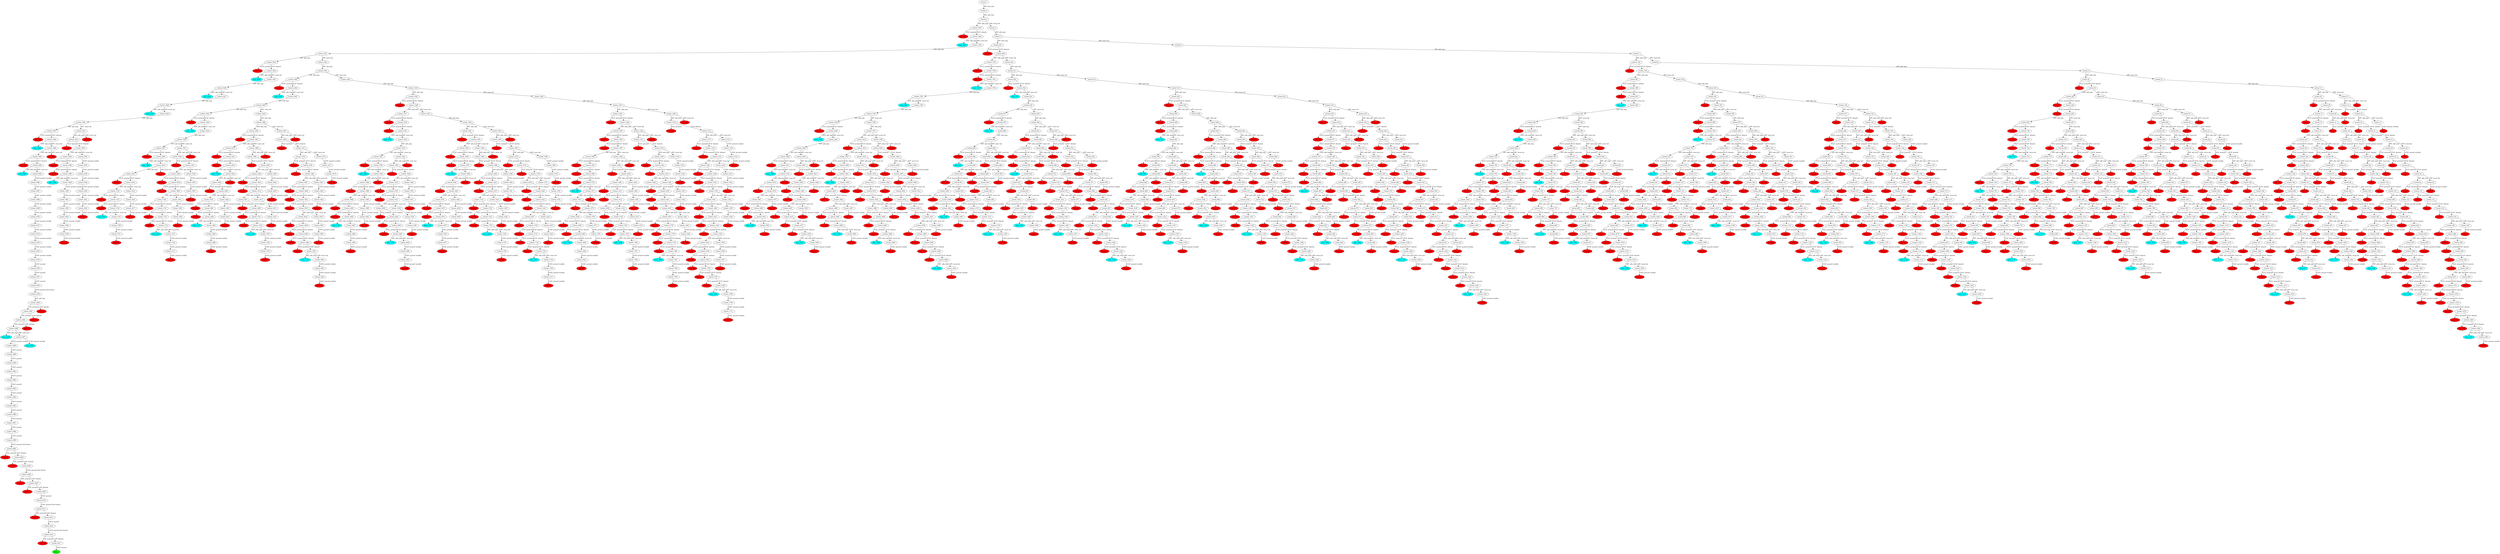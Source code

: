 digraph {
	"9784945d-50c5-53a0-38ce-9d31f138eeb9" [label=plan_0 fillcolor=cyan style=filled]
	"9784945d-50c5-53a0-38ce-9d31f138eeb9" [label=visited_1 fillcolor=white style=filled]
	"cd5a3638-d1f6-80bb-4282-2462ee50eb70" [label=plan_1 fillcolor=cyan style=filled]
	"9784945d-50c5-53a0-38ce-9d31f138eeb9" -> "cd5a3638-d1f6-80bb-4282-2462ee50eb70" [label="OPF: add_step"]
	"cd5a3638-d1f6-80bb-4282-2462ee50eb70" [label=visited_2 fillcolor=white style=filled]
	"23a3ceae-3efd-102a-59a6-bb9659854dbe" [label=plan_2 fillcolor=cyan style=filled]
	"cd5a3638-d1f6-80bb-4282-2462ee50eb70" -> "23a3ceae-3efd-102a-59a6-bb9659854dbe" [label="OPF: add_step"]
	"23a3ceae-3efd-102a-59a6-bb9659854dbe" [label=visited_3 fillcolor=white style=filled]
	"51c634f3-0064-8a3a-504a-1d15edbbf1fa" [label=plan_3 fillcolor=cyan style=filled]
	"23a3ceae-3efd-102a-59a6-bb9659854dbe" -> "51c634f3-0064-8a3a-504a-1d15edbbf1fa" [label="OPF: add_step"]
	"6fcf1107-5b54-ff6f-3d52-771382b18b1b" [label=plan_4 fillcolor=cyan style=filled]
	"23a3ceae-3efd-102a-59a6-bb9659854dbe" -> "6fcf1107-5b54-ff6f-3d52-771382b18b1b" [label="OPF: reuse init"]
	"6fcf1107-5b54-ff6f-3d52-771382b18b1b" [label=visited_4 fillcolor=white style=filled]
	"b586e247-bd6e-2a50-7ca2-168329707595" [label=plan_5 fillcolor=cyan style=filled]
	"6fcf1107-5b54-ff6f-3d52-771382b18b1b" -> "b586e247-bd6e-2a50-7ca2-168329707595" [label="OPF: add_step"]
	"b586e247-bd6e-2a50-7ca2-168329707595" [label=visited_5 fillcolor=white style=filled]
	"2bdb49ba-eb0e-e113-8b32-ac4b489ddc86" [label=plan_6 fillcolor=cyan style=filled]
	"b586e247-bd6e-2a50-7ca2-168329707595" -> "2bdb49ba-eb0e-e113-8b32-ac4b489ddc86" [label="OPF: add_step"]
	"d3ad93fa-54cb-3764-320d-a1a4035b9736" [label=plan_7 fillcolor=cyan style=filled]
	"b586e247-bd6e-2a50-7ca2-168329707595" -> "d3ad93fa-54cb-3764-320d-a1a4035b9736" [label="OPF: reuse init"]
	"d3ad93fa-54cb-3764-320d-a1a4035b9736" [label=visited_6 fillcolor=white style=filled]
	"5933d3b8-ac91-3ee2-c7e6-5083f051d45e" [label=plan_8 fillcolor=cyan style=filled]
	"d3ad93fa-54cb-3764-320d-a1a4035b9736" -> "5933d3b8-ac91-3ee2-c7e6-5083f051d45e" [label="OPF: add_step"]
	"5933d3b8-ac91-3ee2-c7e6-5083f051d45e" [label=visited_7 fillcolor=white style=filled]
	"9ad260e7-8dca-f41e-b629-7ec959e10fb2" [label=plan_9 fillcolor=cyan style=filled]
	"5933d3b8-ac91-3ee2-c7e6-5083f051d45e" -> "9ad260e7-8dca-f41e-b629-7ec959e10fb2" [label="OPF: add_step"]
	"6995e394-194b-0b3f-145a-ad467fde363e" [label=plan_10 fillcolor=cyan style=filled]
	"5933d3b8-ac91-3ee2-c7e6-5083f051d45e" -> "6995e394-194b-0b3f-145a-ad467fde363e" [label="OPF: reuse init"]
	"6995e394-194b-0b3f-145a-ad467fde363e" [label=visited_8 fillcolor=white style=filled]
	"4e27f73b-184c-4576-7f22-c999e0c77071" [label=plan_11 fillcolor=cyan style=filled]
	"6995e394-194b-0b3f-145a-ad467fde363e" -> "4e27f73b-184c-4576-7f22-c999e0c77071" [label="OPF: add_step"]
	"4e27f73b-184c-4576-7f22-c999e0c77071" [label=visited_9 fillcolor=white style=filled]
	"0451dc31-e375-05b3-6cf9-75d9a9b00a78" [label=plan_12 fillcolor=cyan style=filled]
	"4e27f73b-184c-4576-7f22-c999e0c77071" -> "0451dc31-e375-05b3-6cf9-75d9a9b00a78" [label="OPF: add_step"]
	"d1f93461-d317-f81e-bac1-87858a4e6e64" [label=plan_13 fillcolor=cyan style=filled]
	"4e27f73b-184c-4576-7f22-c999e0c77071" -> "d1f93461-d317-f81e-bac1-87858a4e6e64" [label="OPF: reuse init"]
	"d1f93461-d317-f81e-bac1-87858a4e6e64" [label=visited_10 fillcolor=white style=filled]
	"f8a61556-1fbd-1497-33b1-21347f06281e" [label=plan_14 fillcolor=cyan style=filled]
	"d1f93461-d317-f81e-bac1-87858a4e6e64" -> "f8a61556-1fbd-1497-33b1-21347f06281e" [label="OPF: add_step"]
	"f8a61556-1fbd-1497-33b1-21347f06281e" [label=visited_11 fillcolor=white style=filled]
	"3444b466-873e-04fb-b8c1-e6b1db14c85e" [label=plan_15 fillcolor=cyan style=filled]
	"f8a61556-1fbd-1497-33b1-21347f06281e" -> "3444b466-873e-04fb-b8c1-e6b1db14c85e" [label="OPF: add_step"]
	"f0cafc80-e4d4-d77d-9e7c-286e6f1d6478" [label=plan_16 fillcolor=cyan style=filled]
	"f8a61556-1fbd-1497-33b1-21347f06281e" -> "f0cafc80-e4d4-d77d-9e7c-286e6f1d6478" [label="OPF: reuse init"]
	"f0cafc80-e4d4-d77d-9e7c-286e6f1d6478" [label=visited_12 fillcolor=white style=filled]
	"51136a66-3f64-9a21-c880-cb1707c300cd" [label=plan_17 fillcolor=cyan style=filled]
	"f0cafc80-e4d4-d77d-9e7c-286e6f1d6478" -> "51136a66-3f64-9a21-c880-cb1707c300cd" [label="OPF: add_step"]
	"a2a88135-6089-dca5-b17f-0235bf31dfa3" [label=plan_18 fillcolor=cyan style=filled]
	"f0cafc80-e4d4-d77d-9e7c-286e6f1d6478" -> "a2a88135-6089-dca5-b17f-0235bf31dfa3" [label="OPF: reuse init"]
	"a2a88135-6089-dca5-b17f-0235bf31dfa3" [label=visited_13 fillcolor=white style=filled]
	"a2a88135-6089-dca5-b17f-0235bf31dfa3" [label=leaf_0 fillcolor=red style=filled]
	"51136a66-3f64-9a21-c880-cb1707c300cd" [label=visited_14 fillcolor=white style=filled]
	"66cfdcdf-2da7-e205-2a07-ff85a398d38a" [label=plan_19 fillcolor=cyan style=filled]
	"51136a66-3f64-9a21-c880-cb1707c300cd" -> "66cfdcdf-2da7-e205-2a07-ff85a398d38a" [label="TCLF: promote"]
	"5fb1c639-5a75-3cb8-7121-ce556b988451" [label=plan_20 fillcolor=cyan style=filled]
	"51136a66-3f64-9a21-c880-cb1707c300cd" -> "5fb1c639-5a75-3cb8-7121-ce556b988451" [label="TCLF: demote"]
	"66cfdcdf-2da7-e205-2a07-ff85a398d38a" [label=visited_15 fillcolor=white style=filled]
	"66cfdcdf-2da7-e205-2a07-ff85a398d38a" [label=leaf_1 fillcolor=red style=filled]
	"5fb1c639-5a75-3cb8-7121-ce556b988451" [label=visited_16 fillcolor=white style=filled]
	"8a93b2a9-ee83-4d73-38c7-190c5812b03d" [label=plan_21 fillcolor=cyan style=filled]
	"5fb1c639-5a75-3cb8-7121-ce556b988451" -> "8a93b2a9-ee83-4d73-38c7-190c5812b03d" [label="OPF: add_step"]
	"c955f70e-90e9-b76b-7475-08a4df5e077c" [label=plan_22 fillcolor=cyan style=filled]
	"5fb1c639-5a75-3cb8-7121-ce556b988451" -> "c955f70e-90e9-b76b-7475-08a4df5e077c" [label="OPF: reuse init"]
	"c955f70e-90e9-b76b-7475-08a4df5e077c" [label=visited_17 fillcolor=white style=filled]
	"328ad105-93f0-1bda-9b4c-968a5064507c" [label=plan_23 fillcolor=cyan style=filled]
	"c955f70e-90e9-b76b-7475-08a4df5e077c" -> "328ad105-93f0-1bda-9b4c-968a5064507c" [label="UGSV: ground variable"]
	"328ad105-93f0-1bda-9b4c-968a5064507c" [label=visited_18 fillcolor=white style=filled]
	"328ad105-93f0-1bda-9b4c-968a5064507c" [label=leaf_2 fillcolor=red style=filled]
	"8a93b2a9-ee83-4d73-38c7-190c5812b03d" [label=visited_19 fillcolor=white style=filled]
	"5e72801f-8e55-ae00-cda5-1c94f582c681" [label=plan_24 fillcolor=cyan style=filled]
	"8a93b2a9-ee83-4d73-38c7-190c5812b03d" -> "5e72801f-8e55-ae00-cda5-1c94f582c681" [label="TCLF: promote"]
	"746d4c2b-42d4-a987-d11a-7e6dbd2ab63e" [label=plan_25 fillcolor=cyan style=filled]
	"8a93b2a9-ee83-4d73-38c7-190c5812b03d" -> "746d4c2b-42d4-a987-d11a-7e6dbd2ab63e" [label="TCLF: demote"]
	"5e72801f-8e55-ae00-cda5-1c94f582c681" [label=visited_20 fillcolor=white style=filled]
	"5e72801f-8e55-ae00-cda5-1c94f582c681" [label=leaf_3 fillcolor=red style=filled]
	"746d4c2b-42d4-a987-d11a-7e6dbd2ab63e" [label=visited_21 fillcolor=white style=filled]
	"9317c203-846d-9d4e-2793-0fd0ba1783f7" [label=plan_26 fillcolor=cyan style=filled]
	"746d4c2b-42d4-a987-d11a-7e6dbd2ab63e" -> "9317c203-846d-9d4e-2793-0fd0ba1783f7" [label="TCLF: promote"]
	"aa4844c9-9d6d-0f2e-5fda-f1bcd58472d2" [label=plan_27 fillcolor=cyan style=filled]
	"746d4c2b-42d4-a987-d11a-7e6dbd2ab63e" -> "aa4844c9-9d6d-0f2e-5fda-f1bcd58472d2" [label="TCLF: demote"]
	"9317c203-846d-9d4e-2793-0fd0ba1783f7" [label=visited_22 fillcolor=white style=filled]
	"9317c203-846d-9d4e-2793-0fd0ba1783f7" [label=leaf_4 fillcolor=red style=filled]
	"aa4844c9-9d6d-0f2e-5fda-f1bcd58472d2" [label=visited_23 fillcolor=white style=filled]
	"2365ad5e-c860-4ccf-4078-70b6fc86f489" [label=plan_28 fillcolor=cyan style=filled]
	"aa4844c9-9d6d-0f2e-5fda-f1bcd58472d2" -> "2365ad5e-c860-4ccf-4078-70b6fc86f489" [label="OPF: add_step"]
	"0925edc4-411d-5e18-fb9d-e992ede6c221" [label=plan_29 fillcolor=cyan style=filled]
	"aa4844c9-9d6d-0f2e-5fda-f1bcd58472d2" -> "0925edc4-411d-5e18-fb9d-e992ede6c221" [label="OPF: reuse init"]
	"0925edc4-411d-5e18-fb9d-e992ede6c221" [label=visited_24 fillcolor=white style=filled]
	"f6e044d8-f49d-0b66-a5ae-ae7a756ade9f" [label=plan_30 fillcolor=cyan style=filled]
	"0925edc4-411d-5e18-fb9d-e992ede6c221" -> "f6e044d8-f49d-0b66-a5ae-ae7a756ade9f" [label="UGSV: ground variable"]
	"f6e044d8-f49d-0b66-a5ae-ae7a756ade9f" [label=visited_25 fillcolor=white style=filled]
	"f6e044d8-f49d-0b66-a5ae-ae7a756ade9f" [label=leaf_5 fillcolor=red style=filled]
	"3444b466-873e-04fb-b8c1-e6b1db14c85e" [label=visited_26 fillcolor=white style=filled]
	"d8ac2ef8-e2b1-de54-0937-d07f01144739" [label=plan_31 fillcolor=cyan style=filled]
	"3444b466-873e-04fb-b8c1-e6b1db14c85e" -> "d8ac2ef8-e2b1-de54-0937-d07f01144739" [label="TCLF: promote"]
	"e12ccb49-0672-b3fb-abe0-84ee7d2a3ab0" [label=plan_32 fillcolor=cyan style=filled]
	"3444b466-873e-04fb-b8c1-e6b1db14c85e" -> "e12ccb49-0672-b3fb-abe0-84ee7d2a3ab0" [label="TCLF: demote"]
	"d8ac2ef8-e2b1-de54-0937-d07f01144739" [label=visited_27 fillcolor=white style=filled]
	"d8ac2ef8-e2b1-de54-0937-d07f01144739" [label=leaf_6 fillcolor=red style=filled]
	"e12ccb49-0672-b3fb-abe0-84ee7d2a3ab0" [label=visited_28 fillcolor=white style=filled]
	"af576bab-5c34-07bf-e85f-c113cc0735ee" [label=plan_33 fillcolor=cyan style=filled]
	"e12ccb49-0672-b3fb-abe0-84ee7d2a3ab0" -> "af576bab-5c34-07bf-e85f-c113cc0735ee" [label="OPF: add_step"]
	"2a6c871b-cf75-c1db-7e38-46513ff85953" [label=plan_34 fillcolor=cyan style=filled]
	"e12ccb49-0672-b3fb-abe0-84ee7d2a3ab0" -> "2a6c871b-cf75-c1db-7e38-46513ff85953" [label="OPF: reuse init"]
	"2a6c871b-cf75-c1db-7e38-46513ff85953" [label=visited_29 fillcolor=white style=filled]
	"78def872-b524-a6ee-7c33-6102b59fa2c0" [label=plan_35 fillcolor=cyan style=filled]
	"2a6c871b-cf75-c1db-7e38-46513ff85953" -> "78def872-b524-a6ee-7c33-6102b59fa2c0" [label="OPF: add_step"]
	"ea3783f9-e5bf-e17a-af13-4a6f63e17d1f" [label=plan_36 fillcolor=cyan style=filled]
	"2a6c871b-cf75-c1db-7e38-46513ff85953" -> "ea3783f9-e5bf-e17a-af13-4a6f63e17d1f" [label="OPF: reuse init"]
	"ea3783f9-e5bf-e17a-af13-4a6f63e17d1f" [label=visited_30 fillcolor=white style=filled]
	"ea3783f9-e5bf-e17a-af13-4a6f63e17d1f" [label=leaf_7 fillcolor=red style=filled]
	"78def872-b524-a6ee-7c33-6102b59fa2c0" [label=visited_31 fillcolor=white style=filled]
	"4b6ef158-f7a2-727e-af87-7e6c54499ccb" [label=plan_37 fillcolor=cyan style=filled]
	"78def872-b524-a6ee-7c33-6102b59fa2c0" -> "4b6ef158-f7a2-727e-af87-7e6c54499ccb" [label="TCLF: promote"]
	"7c6392b5-4527-ee4a-d703-e9ec0d5e8256" [label=plan_38 fillcolor=cyan style=filled]
	"78def872-b524-a6ee-7c33-6102b59fa2c0" -> "7c6392b5-4527-ee4a-d703-e9ec0d5e8256" [label="TCLF: demote"]
	"4b6ef158-f7a2-727e-af87-7e6c54499ccb" [label=visited_32 fillcolor=white style=filled]
	"4b6ef158-f7a2-727e-af87-7e6c54499ccb" [label=leaf_8 fillcolor=red style=filled]
	"7c6392b5-4527-ee4a-d703-e9ec0d5e8256" [label=visited_33 fillcolor=white style=filled]
	"ec97da7a-7dc5-806a-de73-4f5da8883cbf" [label=plan_39 fillcolor=cyan style=filled]
	"7c6392b5-4527-ee4a-d703-e9ec0d5e8256" -> "ec97da7a-7dc5-806a-de73-4f5da8883cbf" [label="OPF: add_step"]
	"137b6a96-abc2-f55a-3791-be8d7bb31e16" [label=plan_40 fillcolor=cyan style=filled]
	"7c6392b5-4527-ee4a-d703-e9ec0d5e8256" -> "137b6a96-abc2-f55a-3791-be8d7bb31e16" [label="OPF: reuse init"]
	"137b6a96-abc2-f55a-3791-be8d7bb31e16" [label=visited_34 fillcolor=white style=filled]
	"29fed152-516a-e859-00ad-c199e4d41589" [label=plan_41 fillcolor=cyan style=filled]
	"137b6a96-abc2-f55a-3791-be8d7bb31e16" -> "29fed152-516a-e859-00ad-c199e4d41589" [label="UGSV: ground variable"]
	"29fed152-516a-e859-00ad-c199e4d41589" [label=visited_35 fillcolor=white style=filled]
	"29fed152-516a-e859-00ad-c199e4d41589" [label=leaf_9 fillcolor=red style=filled]
	"2365ad5e-c860-4ccf-4078-70b6fc86f489" [label=visited_36 fillcolor=white style=filled]
	"3a17344c-2027-cc9b-cac9-93d1121d8f58" [label=plan_42 fillcolor=cyan style=filled]
	"2365ad5e-c860-4ccf-4078-70b6fc86f489" -> "3a17344c-2027-cc9b-cac9-93d1121d8f58" [label="TCLF: promote"]
	"9d3edd23-257f-da06-4691-7a79cff1dce3" [label=plan_43 fillcolor=cyan style=filled]
	"2365ad5e-c860-4ccf-4078-70b6fc86f489" -> "9d3edd23-257f-da06-4691-7a79cff1dce3" [label="TCLF: demote"]
	"3a17344c-2027-cc9b-cac9-93d1121d8f58" [label=visited_37 fillcolor=white style=filled]
	"3a17344c-2027-cc9b-cac9-93d1121d8f58" [label=leaf_10 fillcolor=red style=filled]
	"9d3edd23-257f-da06-4691-7a79cff1dce3" [label=visited_38 fillcolor=white style=filled]
	"9bc97484-a2f5-8164-d1e6-b137aec6ddca" [label=plan_44 fillcolor=cyan style=filled]
	"9d3edd23-257f-da06-4691-7a79cff1dce3" -> "9bc97484-a2f5-8164-d1e6-b137aec6ddca" [label="TCLF: promote"]
	"def371c9-4130-5a04-6248-395d2a30760d" [label=plan_45 fillcolor=cyan style=filled]
	"9d3edd23-257f-da06-4691-7a79cff1dce3" -> "def371c9-4130-5a04-6248-395d2a30760d" [label="TCLF: demote"]
	"9bc97484-a2f5-8164-d1e6-b137aec6ddca" [label=visited_39 fillcolor=white style=filled]
	"9bc97484-a2f5-8164-d1e6-b137aec6ddca" [label=leaf_11 fillcolor=red style=filled]
	"def371c9-4130-5a04-6248-395d2a30760d" [label=visited_40 fillcolor=white style=filled]
	"9b6728f0-a60b-585d-6260-126c7a9061c6" [label=plan_46 fillcolor=cyan style=filled]
	"def371c9-4130-5a04-6248-395d2a30760d" -> "9b6728f0-a60b-585d-6260-126c7a9061c6" [label="TCLF: promote"]
	"0d166103-d1ab-0253-5208-f9bb6a16ffdf" [label=plan_47 fillcolor=cyan style=filled]
	"def371c9-4130-5a04-6248-395d2a30760d" -> "0d166103-d1ab-0253-5208-f9bb6a16ffdf" [label="TCLF: demote"]
	"0d166103-d1ab-0253-5208-f9bb6a16ffdf" [label=visited_41 fillcolor=white style=filled]
	"108763e0-0338-9b6c-3eca-4e6ff5f6b6ed" [label=plan_48 fillcolor=cyan style=filled]
	"0d166103-d1ab-0253-5208-f9bb6a16ffdf" -> "108763e0-0338-9b6c-3eca-4e6ff5f6b6ed" [label="OPF: add_step"]
	"436af7cc-7846-9245-20fc-ff8e67b181c6" [label=plan_49 fillcolor=cyan style=filled]
	"0d166103-d1ab-0253-5208-f9bb6a16ffdf" -> "436af7cc-7846-9245-20fc-ff8e67b181c6" [label="OPF: reuse init"]
	"436af7cc-7846-9245-20fc-ff8e67b181c6" [label=visited_42 fillcolor=white style=filled]
	"acce08e2-ee24-b965-3654-6898115effde" [label=plan_50 fillcolor=cyan style=filled]
	"436af7cc-7846-9245-20fc-ff8e67b181c6" -> "acce08e2-ee24-b965-3654-6898115effde" [label="UGSV: ground variable"]
	"acce08e2-ee24-b965-3654-6898115effde" [label=visited_43 fillcolor=white style=filled]
	"acce08e2-ee24-b965-3654-6898115effde" [label=leaf_12 fillcolor=red style=filled]
	"9b6728f0-a60b-585d-6260-126c7a9061c6" [label=visited_44 fillcolor=white style=filled]
	"9b6728f0-a60b-585d-6260-126c7a9061c6" [label=leaf_13 fillcolor=red style=filled]
	"ec97da7a-7dc5-806a-de73-4f5da8883cbf" [label=visited_45 fillcolor=white style=filled]
	"c6ff34b0-6efa-2370-b6c7-015c4dcbfacc" [label=plan_51 fillcolor=cyan style=filled]
	"ec97da7a-7dc5-806a-de73-4f5da8883cbf" -> "c6ff34b0-6efa-2370-b6c7-015c4dcbfacc" [label="TCLF: promote"]
	"cbdfca92-0f0f-6f9f-988d-d0874ce3dd9d" [label=plan_52 fillcolor=cyan style=filled]
	"ec97da7a-7dc5-806a-de73-4f5da8883cbf" -> "cbdfca92-0f0f-6f9f-988d-d0874ce3dd9d" [label="TCLF: demote"]
	"c6ff34b0-6efa-2370-b6c7-015c4dcbfacc" [label=visited_46 fillcolor=white style=filled]
	"c6ff34b0-6efa-2370-b6c7-015c4dcbfacc" [label=leaf_14 fillcolor=red style=filled]
	"cbdfca92-0f0f-6f9f-988d-d0874ce3dd9d" [label=visited_47 fillcolor=white style=filled]
	"5072cafe-7637-1b15-b003-a47f5b183ea3" [label=plan_53 fillcolor=cyan style=filled]
	"cbdfca92-0f0f-6f9f-988d-d0874ce3dd9d" -> "5072cafe-7637-1b15-b003-a47f5b183ea3" [label="TCLF: promote"]
	"e49a1ea1-7424-47f4-00ac-31fa29b3dff3" [label=plan_54 fillcolor=cyan style=filled]
	"cbdfca92-0f0f-6f9f-988d-d0874ce3dd9d" -> "e49a1ea1-7424-47f4-00ac-31fa29b3dff3" [label="TCLF: demote"]
	"5072cafe-7637-1b15-b003-a47f5b183ea3" [label=visited_48 fillcolor=white style=filled]
	"5072cafe-7637-1b15-b003-a47f5b183ea3" [label=leaf_15 fillcolor=red style=filled]
	"e49a1ea1-7424-47f4-00ac-31fa29b3dff3" [label=visited_49 fillcolor=white style=filled]
	"8e176a07-4f50-bc08-c22a-343a2c1e7cee" [label=plan_55 fillcolor=cyan style=filled]
	"e49a1ea1-7424-47f4-00ac-31fa29b3dff3" -> "8e176a07-4f50-bc08-c22a-343a2c1e7cee" [label="OPF: add_step"]
	"3ed4174b-2fda-fc56-7666-b6daadbfb8ae" [label=plan_56 fillcolor=cyan style=filled]
	"e49a1ea1-7424-47f4-00ac-31fa29b3dff3" -> "3ed4174b-2fda-fc56-7666-b6daadbfb8ae" [label="OPF: reuse init"]
	"3ed4174b-2fda-fc56-7666-b6daadbfb8ae" [label=visited_50 fillcolor=white style=filled]
	"1bbaee7b-2046-c458-1154-bb65a402172a" [label=plan_57 fillcolor=cyan style=filled]
	"3ed4174b-2fda-fc56-7666-b6daadbfb8ae" -> "1bbaee7b-2046-c458-1154-bb65a402172a" [label="UGSV: ground variable"]
	"1bbaee7b-2046-c458-1154-bb65a402172a" [label=visited_51 fillcolor=white style=filled]
	"1bbaee7b-2046-c458-1154-bb65a402172a" [label=leaf_16 fillcolor=red style=filled]
	"0451dc31-e375-05b3-6cf9-75d9a9b00a78" [label=visited_52 fillcolor=white style=filled]
	"1049bd66-52a8-c788-2fbb-c6877d622fee" [label=plan_58 fillcolor=cyan style=filled]
	"0451dc31-e375-05b3-6cf9-75d9a9b00a78" -> "1049bd66-52a8-c788-2fbb-c6877d622fee" [label="TCLF: promote"]
	"ae295f13-c552-d1b7-09c8-f4cc66223596" [label=plan_59 fillcolor=cyan style=filled]
	"0451dc31-e375-05b3-6cf9-75d9a9b00a78" -> "ae295f13-c552-d1b7-09c8-f4cc66223596" [label="TCLF: demote"]
	"1049bd66-52a8-c788-2fbb-c6877d622fee" [label=visited_53 fillcolor=white style=filled]
	"1049bd66-52a8-c788-2fbb-c6877d622fee" [label=leaf_17 fillcolor=red style=filled]
	"ae295f13-c552-d1b7-09c8-f4cc66223596" [label=visited_54 fillcolor=white style=filled]
	"42e69c15-6bab-2a05-d04b-777f984eab47" [label=plan_60 fillcolor=cyan style=filled]
	"ae295f13-c552-d1b7-09c8-f4cc66223596" -> "42e69c15-6bab-2a05-d04b-777f984eab47" [label="OPF: add_step"]
	"f13c7300-9caa-94a9-2fb5-1329314a1fa1" [label=plan_61 fillcolor=cyan style=filled]
	"ae295f13-c552-d1b7-09c8-f4cc66223596" -> "f13c7300-9caa-94a9-2fb5-1329314a1fa1" [label="OPF: reuse init"]
	"f13c7300-9caa-94a9-2fb5-1329314a1fa1" [label=visited_55 fillcolor=white style=filled]
	"71f4848f-3579-5317-2616-9015b8fe25d8" [label=plan_62 fillcolor=cyan style=filled]
	"f13c7300-9caa-94a9-2fb5-1329314a1fa1" -> "71f4848f-3579-5317-2616-9015b8fe25d8" [label="OPF: add_step"]
	"71f4848f-3579-5317-2616-9015b8fe25d8" [label=visited_56 fillcolor=white style=filled]
	"a637c2ae-d12c-9d85-aa63-5846e8d0aae9" [label=plan_63 fillcolor=cyan style=filled]
	"71f4848f-3579-5317-2616-9015b8fe25d8" -> "a637c2ae-d12c-9d85-aa63-5846e8d0aae9" [label="OPF: add_step"]
	"f3a01606-2b3d-3051-4afa-1af1b664ea6b" [label=plan_64 fillcolor=cyan style=filled]
	"71f4848f-3579-5317-2616-9015b8fe25d8" -> "f3a01606-2b3d-3051-4afa-1af1b664ea6b" [label="OPF: reuse init"]
	"f3a01606-2b3d-3051-4afa-1af1b664ea6b" [label=visited_57 fillcolor=white style=filled]
	"5f5bc89e-bc11-deec-2e92-86516abff765" [label=plan_65 fillcolor=cyan style=filled]
	"f3a01606-2b3d-3051-4afa-1af1b664ea6b" -> "5f5bc89e-bc11-deec-2e92-86516abff765" [label="OPF: add_step"]
	"93c3d6d5-512d-4d99-1348-f0a86bbfd47d" [label=plan_66 fillcolor=cyan style=filled]
	"f3a01606-2b3d-3051-4afa-1af1b664ea6b" -> "93c3d6d5-512d-4d99-1348-f0a86bbfd47d" [label="OPF: reuse init"]
	"93c3d6d5-512d-4d99-1348-f0a86bbfd47d" [label=visited_58 fillcolor=white style=filled]
	"93c3d6d5-512d-4d99-1348-f0a86bbfd47d" [label=leaf_18 fillcolor=red style=filled]
	"5f5bc89e-bc11-deec-2e92-86516abff765" [label=visited_59 fillcolor=white style=filled]
	"a46dbd6c-5130-b36f-ef0a-8cd40d6e5ff4" [label=plan_67 fillcolor=cyan style=filled]
	"5f5bc89e-bc11-deec-2e92-86516abff765" -> "a46dbd6c-5130-b36f-ef0a-8cd40d6e5ff4" [label="TCLF: promote"]
	"2247b7cf-6d16-16ac-e82e-adf6e0e9560b" [label=plan_68 fillcolor=cyan style=filled]
	"5f5bc89e-bc11-deec-2e92-86516abff765" -> "2247b7cf-6d16-16ac-e82e-adf6e0e9560b" [label="TCLF: demote"]
	"a46dbd6c-5130-b36f-ef0a-8cd40d6e5ff4" [label=visited_60 fillcolor=white style=filled]
	"a46dbd6c-5130-b36f-ef0a-8cd40d6e5ff4" [label=leaf_19 fillcolor=red style=filled]
	"2247b7cf-6d16-16ac-e82e-adf6e0e9560b" [label=visited_61 fillcolor=white style=filled]
	"6043959d-6daf-e4dd-0b7a-def1573fbf0d" [label=plan_69 fillcolor=cyan style=filled]
	"2247b7cf-6d16-16ac-e82e-adf6e0e9560b" -> "6043959d-6daf-e4dd-0b7a-def1573fbf0d" [label="OPF: add_step"]
	"c1558519-8b1b-5ec0-06b7-6b7b80ebc316" [label=plan_70 fillcolor=cyan style=filled]
	"2247b7cf-6d16-16ac-e82e-adf6e0e9560b" -> "c1558519-8b1b-5ec0-06b7-6b7b80ebc316" [label="OPF: reuse init"]
	"c1558519-8b1b-5ec0-06b7-6b7b80ebc316" [label=visited_62 fillcolor=white style=filled]
	"ea5a50d2-d726-9502-76e8-8c10cfe1493a" [label=plan_71 fillcolor=cyan style=filled]
	"c1558519-8b1b-5ec0-06b7-6b7b80ebc316" -> "ea5a50d2-d726-9502-76e8-8c10cfe1493a" [label="UGSV: ground variable"]
	"ea5a50d2-d726-9502-76e8-8c10cfe1493a" [label=visited_63 fillcolor=white style=filled]
	"ea5a50d2-d726-9502-76e8-8c10cfe1493a" [label=leaf_20 fillcolor=red style=filled]
	"6043959d-6daf-e4dd-0b7a-def1573fbf0d" [label=visited_64 fillcolor=white style=filled]
	"307d5f34-61c9-e5ae-383f-9bf6de386d81" [label=plan_72 fillcolor=cyan style=filled]
	"6043959d-6daf-e4dd-0b7a-def1573fbf0d" -> "307d5f34-61c9-e5ae-383f-9bf6de386d81" [label="TCLF: promote"]
	"55ee7093-413c-7740-1d94-8cf3caefd479" [label=plan_73 fillcolor=cyan style=filled]
	"6043959d-6daf-e4dd-0b7a-def1573fbf0d" -> "55ee7093-413c-7740-1d94-8cf3caefd479" [label="TCLF: demote"]
	"307d5f34-61c9-e5ae-383f-9bf6de386d81" [label=visited_65 fillcolor=white style=filled]
	"307d5f34-61c9-e5ae-383f-9bf6de386d81" [label=leaf_21 fillcolor=red style=filled]
	"55ee7093-413c-7740-1d94-8cf3caefd479" [label=visited_66 fillcolor=white style=filled]
	"eb77ef44-69a9-cdc1-a1e4-8fb945448d83" [label=plan_74 fillcolor=cyan style=filled]
	"55ee7093-413c-7740-1d94-8cf3caefd479" -> "eb77ef44-69a9-cdc1-a1e4-8fb945448d83" [label="TCLF: promote"]
	"2e33e095-5cc8-e464-15dd-f4d2f0cf6627" [label=plan_75 fillcolor=cyan style=filled]
	"55ee7093-413c-7740-1d94-8cf3caefd479" -> "2e33e095-5cc8-e464-15dd-f4d2f0cf6627" [label="TCLF: demote"]
	"eb77ef44-69a9-cdc1-a1e4-8fb945448d83" [label=visited_67 fillcolor=white style=filled]
	"eb77ef44-69a9-cdc1-a1e4-8fb945448d83" [label=leaf_22 fillcolor=red style=filled]
	"2e33e095-5cc8-e464-15dd-f4d2f0cf6627" [label=visited_68 fillcolor=white style=filled]
	"5fbbd6dd-58b5-19a4-b530-dd292e8ff239" [label=plan_76 fillcolor=cyan style=filled]
	"2e33e095-5cc8-e464-15dd-f4d2f0cf6627" -> "5fbbd6dd-58b5-19a4-b530-dd292e8ff239" [label="OPF: add_step"]
	"71cd890b-8b74-403c-ef6f-a0eebba2d1ff" [label=plan_77 fillcolor=cyan style=filled]
	"2e33e095-5cc8-e464-15dd-f4d2f0cf6627" -> "71cd890b-8b74-403c-ef6f-a0eebba2d1ff" [label="OPF: reuse init"]
	"71cd890b-8b74-403c-ef6f-a0eebba2d1ff" [label=visited_69 fillcolor=white style=filled]
	"161efb63-3420-e055-92e1-d5618d70ca9c" [label=plan_78 fillcolor=cyan style=filled]
	"71cd890b-8b74-403c-ef6f-a0eebba2d1ff" -> "161efb63-3420-e055-92e1-d5618d70ca9c" [label="UGSV: ground variable"]
	"161efb63-3420-e055-92e1-d5618d70ca9c" [label=visited_70 fillcolor=white style=filled]
	"161efb63-3420-e055-92e1-d5618d70ca9c" [label=leaf_23 fillcolor=red style=filled]
	"af576bab-5c34-07bf-e85f-c113cc0735ee" [label=visited_71 fillcolor=white style=filled]
	"692e2bd0-2e91-aeb2-f3c9-8d1e56fb4ae5" [label=plan_79 fillcolor=cyan style=filled]
	"af576bab-5c34-07bf-e85f-c113cc0735ee" -> "692e2bd0-2e91-aeb2-f3c9-8d1e56fb4ae5" [label="TCLF: promote"]
	"d93c5cfe-63d6-c287-f59c-912960f6e95f" [label=plan_80 fillcolor=cyan style=filled]
	"af576bab-5c34-07bf-e85f-c113cc0735ee" -> "d93c5cfe-63d6-c287-f59c-912960f6e95f" [label="TCLF: demote"]
	"692e2bd0-2e91-aeb2-f3c9-8d1e56fb4ae5" [label=visited_72 fillcolor=white style=filled]
	"692e2bd0-2e91-aeb2-f3c9-8d1e56fb4ae5" [label=leaf_24 fillcolor=red style=filled]
	"d93c5cfe-63d6-c287-f59c-912960f6e95f" [label=visited_73 fillcolor=white style=filled]
	"0ebeba54-77a3-c23b-5ded-28ea46c8845b" [label=plan_81 fillcolor=cyan style=filled]
	"d93c5cfe-63d6-c287-f59c-912960f6e95f" -> "0ebeba54-77a3-c23b-5ded-28ea46c8845b" [label="TCLF: promote"]
	"e2b627dd-d98a-c77a-ef14-493fa954544a" [label=plan_82 fillcolor=cyan style=filled]
	"d93c5cfe-63d6-c287-f59c-912960f6e95f" -> "e2b627dd-d98a-c77a-ef14-493fa954544a" [label="TCLF: demote"]
	"0ebeba54-77a3-c23b-5ded-28ea46c8845b" [label=visited_74 fillcolor=white style=filled]
	"0ebeba54-77a3-c23b-5ded-28ea46c8845b" [label=leaf_25 fillcolor=red style=filled]
	"e2b627dd-d98a-c77a-ef14-493fa954544a" [label=visited_75 fillcolor=white style=filled]
	"b1d0e36d-e393-579d-26c5-a7eff335f5de" [label=plan_83 fillcolor=cyan style=filled]
	"e2b627dd-d98a-c77a-ef14-493fa954544a" -> "b1d0e36d-e393-579d-26c5-a7eff335f5de" [label="OPF: add_step"]
	"24281c92-643e-66c4-368a-1d6f2c21d128" [label=plan_84 fillcolor=cyan style=filled]
	"e2b627dd-d98a-c77a-ef14-493fa954544a" -> "24281c92-643e-66c4-368a-1d6f2c21d128" [label="OPF: reuse init"]
	"24281c92-643e-66c4-368a-1d6f2c21d128" [label=visited_76 fillcolor=white style=filled]
	"26c6c59d-834f-09b9-8562-809427439dad" [label=plan_85 fillcolor=cyan style=filled]
	"24281c92-643e-66c4-368a-1d6f2c21d128" -> "26c6c59d-834f-09b9-8562-809427439dad" [label="OPF: add_step"]
	"2ef2cafe-5d2e-3783-aa66-8d081134334b" [label=plan_86 fillcolor=cyan style=filled]
	"24281c92-643e-66c4-368a-1d6f2c21d128" -> "2ef2cafe-5d2e-3783-aa66-8d081134334b" [label="OPF: reuse init"]
	"2ef2cafe-5d2e-3783-aa66-8d081134334b" [label=visited_77 fillcolor=white style=filled]
	"2ef2cafe-5d2e-3783-aa66-8d081134334b" [label=leaf_26 fillcolor=red style=filled]
	"26c6c59d-834f-09b9-8562-809427439dad" [label=visited_78 fillcolor=white style=filled]
	"e8920ccd-cd86-e6a5-0d2d-7b62bdaa7a9c" [label=plan_87 fillcolor=cyan style=filled]
	"26c6c59d-834f-09b9-8562-809427439dad" -> "e8920ccd-cd86-e6a5-0d2d-7b62bdaa7a9c" [label="TCLF: promote"]
	"d5605c05-dee8-8dc5-237c-23116d985b3c" [label=plan_88 fillcolor=cyan style=filled]
	"26c6c59d-834f-09b9-8562-809427439dad" -> "d5605c05-dee8-8dc5-237c-23116d985b3c" [label="TCLF: demote"]
	"e8920ccd-cd86-e6a5-0d2d-7b62bdaa7a9c" [label=visited_79 fillcolor=white style=filled]
	"e8920ccd-cd86-e6a5-0d2d-7b62bdaa7a9c" [label=leaf_27 fillcolor=red style=filled]
	"d5605c05-dee8-8dc5-237c-23116d985b3c" [label=visited_80 fillcolor=white style=filled]
	"247c8cad-70ab-5ab8-f159-2fe57a56b0b2" [label=plan_89 fillcolor=cyan style=filled]
	"d5605c05-dee8-8dc5-237c-23116d985b3c" -> "247c8cad-70ab-5ab8-f159-2fe57a56b0b2" [label="OPF: add_step"]
	"38963501-2aec-59c3-ee18-fe96b91f726f" [label=plan_90 fillcolor=cyan style=filled]
	"d5605c05-dee8-8dc5-237c-23116d985b3c" -> "38963501-2aec-59c3-ee18-fe96b91f726f" [label="OPF: reuse init"]
	"38963501-2aec-59c3-ee18-fe96b91f726f" [label=visited_81 fillcolor=white style=filled]
	"e032c8db-032f-b3ff-9518-ffb505c19491" [label=plan_91 fillcolor=cyan style=filled]
	"38963501-2aec-59c3-ee18-fe96b91f726f" -> "e032c8db-032f-b3ff-9518-ffb505c19491" [label="UGSV: ground variable"]
	"e032c8db-032f-b3ff-9518-ffb505c19491" [label=visited_82 fillcolor=white style=filled]
	"e032c8db-032f-b3ff-9518-ffb505c19491" [label=leaf_28 fillcolor=red style=filled]
	"a637c2ae-d12c-9d85-aa63-5846e8d0aae9" [label=visited_83 fillcolor=white style=filled]
	"64d1652c-544d-bdd3-dcfb-7a80c1813f5f" [label=plan_92 fillcolor=cyan style=filled]
	"a637c2ae-d12c-9d85-aa63-5846e8d0aae9" -> "64d1652c-544d-bdd3-dcfb-7a80c1813f5f" [label="TCLF: promote"]
	"3af15248-3ca2-d46a-d9e7-effbabbfa326" [label=plan_93 fillcolor=cyan style=filled]
	"a637c2ae-d12c-9d85-aa63-5846e8d0aae9" -> "3af15248-3ca2-d46a-d9e7-effbabbfa326" [label="TCLF: demote"]
	"64d1652c-544d-bdd3-dcfb-7a80c1813f5f" [label=visited_84 fillcolor=white style=filled]
	"64d1652c-544d-bdd3-dcfb-7a80c1813f5f" [label=leaf_29 fillcolor=red style=filled]
	"3af15248-3ca2-d46a-d9e7-effbabbfa326" [label=visited_85 fillcolor=white style=filled]
	"337154fc-5db2-54e0-d90b-ec94b202fcfb" [label=plan_94 fillcolor=cyan style=filled]
	"3af15248-3ca2-d46a-d9e7-effbabbfa326" -> "337154fc-5db2-54e0-d90b-ec94b202fcfb" [label="OPF: add_step"]
	"4f47d62c-a754-756e-5148-d73f5185708d" [label=plan_95 fillcolor=cyan style=filled]
	"3af15248-3ca2-d46a-d9e7-effbabbfa326" -> "4f47d62c-a754-756e-5148-d73f5185708d" [label="OPF: reuse init"]
	"4f47d62c-a754-756e-5148-d73f5185708d" [label=visited_86 fillcolor=white style=filled]
	"9fd2504a-c16c-ce17-aaf7-587bb16ca51e" [label=plan_96 fillcolor=cyan style=filled]
	"4f47d62c-a754-756e-5148-d73f5185708d" -> "9fd2504a-c16c-ce17-aaf7-587bb16ca51e" [label="OPF: add_step"]
	"cb6e5c5a-178c-db79-318a-592c7df4e3ee" [label=plan_97 fillcolor=cyan style=filled]
	"4f47d62c-a754-756e-5148-d73f5185708d" -> "cb6e5c5a-178c-db79-318a-592c7df4e3ee" [label="OPF: reuse init"]
	"cb6e5c5a-178c-db79-318a-592c7df4e3ee" [label=visited_87 fillcolor=white style=filled]
	"cb6e5c5a-178c-db79-318a-592c7df4e3ee" [label=leaf_30 fillcolor=red style=filled]
	"9fd2504a-c16c-ce17-aaf7-587bb16ca51e" [label=visited_88 fillcolor=white style=filled]
	"0fe65cda-3291-f093-997e-324089af17e8" [label=plan_98 fillcolor=cyan style=filled]
	"9fd2504a-c16c-ce17-aaf7-587bb16ca51e" -> "0fe65cda-3291-f093-997e-324089af17e8" [label="TCLF: promote"]
	"acc30372-facb-7b18-9009-26b26245d3f1" [label=plan_99 fillcolor=cyan style=filled]
	"9fd2504a-c16c-ce17-aaf7-587bb16ca51e" -> "acc30372-facb-7b18-9009-26b26245d3f1" [label="TCLF: demote"]
	"0fe65cda-3291-f093-997e-324089af17e8" [label=visited_89 fillcolor=white style=filled]
	"0fe65cda-3291-f093-997e-324089af17e8" [label=leaf_31 fillcolor=red style=filled]
	"acc30372-facb-7b18-9009-26b26245d3f1" [label=visited_90 fillcolor=white style=filled]
	"9da2e08c-e363-02ce-f53c-2e602500d400" [label=plan_100 fillcolor=cyan style=filled]
	"acc30372-facb-7b18-9009-26b26245d3f1" -> "9da2e08c-e363-02ce-f53c-2e602500d400" [label="OPF: add_step"]
	"cb3cf4bd-f774-1c01-82f0-e3f350455a6e" [label=plan_101 fillcolor=cyan style=filled]
	"acc30372-facb-7b18-9009-26b26245d3f1" -> "cb3cf4bd-f774-1c01-82f0-e3f350455a6e" [label="OPF: reuse init"]
	"cb3cf4bd-f774-1c01-82f0-e3f350455a6e" [label=visited_91 fillcolor=white style=filled]
	"12254594-fe0a-63d4-d33b-3d7b09f1a513" [label=plan_102 fillcolor=cyan style=filled]
	"cb3cf4bd-f774-1c01-82f0-e3f350455a6e" -> "12254594-fe0a-63d4-d33b-3d7b09f1a513" [label="UGSV: ground variable"]
	"12254594-fe0a-63d4-d33b-3d7b09f1a513" [label=visited_92 fillcolor=white style=filled]
	"12254594-fe0a-63d4-d33b-3d7b09f1a513" [label=leaf_32 fillcolor=red style=filled]
	"108763e0-0338-9b6c-3eca-4e6ff5f6b6ed" [label=visited_93 fillcolor=white style=filled]
	"9ff56dd1-07f2-1210-7b15-ffcb41a7e4e7" [label=plan_103 fillcolor=cyan style=filled]
	"108763e0-0338-9b6c-3eca-4e6ff5f6b6ed" -> "9ff56dd1-07f2-1210-7b15-ffcb41a7e4e7" [label="TCLF: promote"]
	"490cd091-a7a2-06a9-785b-4f9fe4bf31e7" [label=plan_104 fillcolor=cyan style=filled]
	"108763e0-0338-9b6c-3eca-4e6ff5f6b6ed" -> "490cd091-a7a2-06a9-785b-4f9fe4bf31e7" [label="TCLF: demote"]
	"8e176a07-4f50-bc08-c22a-343a2c1e7cee" [label=visited_94 fillcolor=white style=filled]
	"e8819534-b37d-dbb2-c2c5-58698769767b" [label=plan_105 fillcolor=cyan style=filled]
	"8e176a07-4f50-bc08-c22a-343a2c1e7cee" -> "e8819534-b37d-dbb2-c2c5-58698769767b" [label="TCLF: promote"]
	"5c064bc2-b3b1-2f1b-a13a-dba76926666e" [label=plan_106 fillcolor=cyan style=filled]
	"8e176a07-4f50-bc08-c22a-343a2c1e7cee" -> "5c064bc2-b3b1-2f1b-a13a-dba76926666e" [label="TCLF: demote"]
	"247c8cad-70ab-5ab8-f159-2fe57a56b0b2" [label=visited_95 fillcolor=white style=filled]
	"18a72402-f054-37f8-e43f-2eeb363207a7" [label=plan_107 fillcolor=cyan style=filled]
	"247c8cad-70ab-5ab8-f159-2fe57a56b0b2" -> "18a72402-f054-37f8-e43f-2eeb363207a7" [label="TCLF: promote"]
	"8d4f2795-a8e8-204b-b1c9-86552c9fd645" [label=plan_108 fillcolor=cyan style=filled]
	"247c8cad-70ab-5ab8-f159-2fe57a56b0b2" -> "8d4f2795-a8e8-204b-b1c9-86552c9fd645" [label="TCLF: demote"]
	"18a72402-f054-37f8-e43f-2eeb363207a7" [label=visited_96 fillcolor=white style=filled]
	"18a72402-f054-37f8-e43f-2eeb363207a7" [label=leaf_33 fillcolor=red style=filled]
	"8d4f2795-a8e8-204b-b1c9-86552c9fd645" [label=visited_97 fillcolor=white style=filled]
	"e9c9d85d-5fb0-e092-5e70-aca2a5ebc14b" [label=plan_109 fillcolor=cyan style=filled]
	"8d4f2795-a8e8-204b-b1c9-86552c9fd645" -> "e9c9d85d-5fb0-e092-5e70-aca2a5ebc14b" [label="TCLF: promote"]
	"ef115a68-998e-6ef6-7310-0bc52bd6bcf2" [label=plan_110 fillcolor=cyan style=filled]
	"8d4f2795-a8e8-204b-b1c9-86552c9fd645" -> "ef115a68-998e-6ef6-7310-0bc52bd6bcf2" [label="TCLF: demote"]
	"e9c9d85d-5fb0-e092-5e70-aca2a5ebc14b" [label=visited_98 fillcolor=white style=filled]
	"e9c9d85d-5fb0-e092-5e70-aca2a5ebc14b" [label=leaf_34 fillcolor=red style=filled]
	"ef115a68-998e-6ef6-7310-0bc52bd6bcf2" [label=visited_99 fillcolor=white style=filled]
	"c3666a28-9a11-a4fc-dbec-1b96d3aba94c" [label=plan_111 fillcolor=cyan style=filled]
	"ef115a68-998e-6ef6-7310-0bc52bd6bcf2" -> "c3666a28-9a11-a4fc-dbec-1b96d3aba94c" [label="OPF: add_step"]
	"a0daa37b-37d9-264f-3ae5-d67974b1cc60" [label=plan_112 fillcolor=cyan style=filled]
	"ef115a68-998e-6ef6-7310-0bc52bd6bcf2" -> "a0daa37b-37d9-264f-3ae5-d67974b1cc60" [label="OPF: reuse init"]
	"a0daa37b-37d9-264f-3ae5-d67974b1cc60" [label=visited_100 fillcolor=white style=filled]
	"4d1f9c8f-174d-c680-c406-d11187916393" [label=plan_113 fillcolor=cyan style=filled]
	"a0daa37b-37d9-264f-3ae5-d67974b1cc60" -> "4d1f9c8f-174d-c680-c406-d11187916393" [label="UGSV: ground variable"]
	"4d1f9c8f-174d-c680-c406-d11187916393" [label=visited_101 fillcolor=white style=filled]
	"4d1f9c8f-174d-c680-c406-d11187916393" [label=leaf_35 fillcolor=red style=filled]
	"5fbbd6dd-58b5-19a4-b530-dd292e8ff239" [label=visited_102 fillcolor=white style=filled]
	"344fb8ec-b688-ea5d-b25c-7a03fbd57b75" [label=plan_114 fillcolor=cyan style=filled]
	"5fbbd6dd-58b5-19a4-b530-dd292e8ff239" -> "344fb8ec-b688-ea5d-b25c-7a03fbd57b75" [label="TCLF: promote"]
	"14ef0c49-bbd9-615d-eca1-60df5892742b" [label=plan_115 fillcolor=cyan style=filled]
	"5fbbd6dd-58b5-19a4-b530-dd292e8ff239" -> "14ef0c49-bbd9-615d-eca1-60df5892742b" [label="TCLF: demote"]
	"344fb8ec-b688-ea5d-b25c-7a03fbd57b75" [label=visited_103 fillcolor=white style=filled]
	"344fb8ec-b688-ea5d-b25c-7a03fbd57b75" [label=leaf_36 fillcolor=red style=filled]
	"14ef0c49-bbd9-615d-eca1-60df5892742b" [label=visited_104 fillcolor=white style=filled]
	"5db2f7e9-f5fe-6632-5792-c8ad14858cd5" [label=plan_116 fillcolor=cyan style=filled]
	"14ef0c49-bbd9-615d-eca1-60df5892742b" -> "5db2f7e9-f5fe-6632-5792-c8ad14858cd5" [label="TCLF: promote"]
	"169d2f70-4101-b9dc-25e0-ee0dcd0e5a09" [label=plan_117 fillcolor=cyan style=filled]
	"14ef0c49-bbd9-615d-eca1-60df5892742b" -> "169d2f70-4101-b9dc-25e0-ee0dcd0e5a09" [label="TCLF: demote"]
	"5db2f7e9-f5fe-6632-5792-c8ad14858cd5" [label=visited_105 fillcolor=white style=filled]
	"5db2f7e9-f5fe-6632-5792-c8ad14858cd5" [label=leaf_37 fillcolor=red style=filled]
	"169d2f70-4101-b9dc-25e0-ee0dcd0e5a09" [label=visited_106 fillcolor=white style=filled]
	"72034c67-7b77-cbb4-baba-2f1959222f60" [label=plan_118 fillcolor=cyan style=filled]
	"169d2f70-4101-b9dc-25e0-ee0dcd0e5a09" -> "72034c67-7b77-cbb4-baba-2f1959222f60" [label="TCLF: promote"]
	"54219eea-a386-7836-2b30-ebd398dd029b" [label=plan_119 fillcolor=cyan style=filled]
	"169d2f70-4101-b9dc-25e0-ee0dcd0e5a09" -> "54219eea-a386-7836-2b30-ebd398dd029b" [label="TCLF: demote"]
	"72034c67-7b77-cbb4-baba-2f1959222f60" [label=visited_107 fillcolor=white style=filled]
	"72034c67-7b77-cbb4-baba-2f1959222f60" [label=leaf_38 fillcolor=red style=filled]
	"54219eea-a386-7836-2b30-ebd398dd029b" [label=visited_108 fillcolor=white style=filled]
	"51059e8d-b4e2-ecae-a0d9-afec8ac888d6" [label=plan_120 fillcolor=cyan style=filled]
	"54219eea-a386-7836-2b30-ebd398dd029b" -> "51059e8d-b4e2-ecae-a0d9-afec8ac888d6" [label="OPF: add_step"]
	"3068755a-5471-0925-0e79-12a0ac8e8400" [label=plan_121 fillcolor=cyan style=filled]
	"54219eea-a386-7836-2b30-ebd398dd029b" -> "3068755a-5471-0925-0e79-12a0ac8e8400" [label="OPF: reuse init"]
	"3068755a-5471-0925-0e79-12a0ac8e8400" [label=visited_109 fillcolor=white style=filled]
	"bad6bde7-78e1-7bf6-346c-b39bbf866453" [label=plan_122 fillcolor=cyan style=filled]
	"3068755a-5471-0925-0e79-12a0ac8e8400" -> "bad6bde7-78e1-7bf6-346c-b39bbf866453" [label="UGSV: ground variable"]
	"bad6bde7-78e1-7bf6-346c-b39bbf866453" [label=visited_110 fillcolor=white style=filled]
	"bad6bde7-78e1-7bf6-346c-b39bbf866453" [label=leaf_39 fillcolor=red style=filled]
	"9da2e08c-e363-02ce-f53c-2e602500d400" [label=visited_111 fillcolor=white style=filled]
	"5d8bd160-9275-5e08-ba8b-c05b2c143bd0" [label=plan_123 fillcolor=cyan style=filled]
	"9da2e08c-e363-02ce-f53c-2e602500d400" -> "5d8bd160-9275-5e08-ba8b-c05b2c143bd0" [label="TCLF: promote"]
	"ca3fbd20-3788-f842-9e74-515aa29a7b3e" [label=plan_124 fillcolor=cyan style=filled]
	"9da2e08c-e363-02ce-f53c-2e602500d400" -> "ca3fbd20-3788-f842-9e74-515aa29a7b3e" [label="TCLF: demote"]
	"5d8bd160-9275-5e08-ba8b-c05b2c143bd0" [label=visited_112 fillcolor=white style=filled]
	"5d8bd160-9275-5e08-ba8b-c05b2c143bd0" [label=leaf_40 fillcolor=red style=filled]
	"ca3fbd20-3788-f842-9e74-515aa29a7b3e" [label=visited_113 fillcolor=white style=filled]
	"458fe7f5-6e5a-1c48-a610-e44155bd3dc2" [label=plan_125 fillcolor=cyan style=filled]
	"ca3fbd20-3788-f842-9e74-515aa29a7b3e" -> "458fe7f5-6e5a-1c48-a610-e44155bd3dc2" [label="TCLF: promote"]
	"d4fb1824-0363-dd01-0faa-7ae969b94d10" [label=plan_126 fillcolor=cyan style=filled]
	"ca3fbd20-3788-f842-9e74-515aa29a7b3e" -> "d4fb1824-0363-dd01-0faa-7ae969b94d10" [label="TCLF: demote"]
	"458fe7f5-6e5a-1c48-a610-e44155bd3dc2" [label=visited_114 fillcolor=white style=filled]
	"458fe7f5-6e5a-1c48-a610-e44155bd3dc2" [label=leaf_41 fillcolor=red style=filled]
	"d4fb1824-0363-dd01-0faa-7ae969b94d10" [label=visited_115 fillcolor=white style=filled]
	"1d023fd1-d863-dbea-6eda-0da75c04784d" [label=plan_127 fillcolor=cyan style=filled]
	"d4fb1824-0363-dd01-0faa-7ae969b94d10" -> "1d023fd1-d863-dbea-6eda-0da75c04784d" [label="OPF: add_step"]
	"a0ddc00e-f134-42d6-cea7-2df02528573c" [label=plan_128 fillcolor=cyan style=filled]
	"d4fb1824-0363-dd01-0faa-7ae969b94d10" -> "a0ddc00e-f134-42d6-cea7-2df02528573c" [label="OPF: reuse init"]
	"a0ddc00e-f134-42d6-cea7-2df02528573c" [label=visited_116 fillcolor=white style=filled]
	"e5397c06-7af7-97ad-3623-f0816140ac08" [label=plan_129 fillcolor=cyan style=filled]
	"a0ddc00e-f134-42d6-cea7-2df02528573c" -> "e5397c06-7af7-97ad-3623-f0816140ac08" [label="UGSV: ground variable"]
	"e5397c06-7af7-97ad-3623-f0816140ac08" [label=visited_117 fillcolor=white style=filled]
	"e5397c06-7af7-97ad-3623-f0816140ac08" [label=leaf_42 fillcolor=red style=filled]
	"9ff56dd1-07f2-1210-7b15-ffcb41a7e4e7" [label=visited_118 fillcolor=white style=filled]
	"9ff56dd1-07f2-1210-7b15-ffcb41a7e4e7" [label=leaf_43 fillcolor=red style=filled]
	"490cd091-a7a2-06a9-785b-4f9fe4bf31e7" [label=visited_119 fillcolor=white style=filled]
	"7f0644ce-a5e9-d5e9-074c-241b5d305777" [label=plan_130 fillcolor=cyan style=filled]
	"490cd091-a7a2-06a9-785b-4f9fe4bf31e7" -> "7f0644ce-a5e9-d5e9-074c-241b5d305777" [label="TCLF: promote"]
	"cabe4361-57c1-605d-837b-a0690a4bf68a" [label=plan_131 fillcolor=cyan style=filled]
	"490cd091-a7a2-06a9-785b-4f9fe4bf31e7" -> "cabe4361-57c1-605d-837b-a0690a4bf68a" [label="TCLF: demote"]
	"7f0644ce-a5e9-d5e9-074c-241b5d305777" [label=visited_120 fillcolor=white style=filled]
	"7f0644ce-a5e9-d5e9-074c-241b5d305777" [label=leaf_44 fillcolor=red style=filled]
	"cabe4361-57c1-605d-837b-a0690a4bf68a" [label=visited_121 fillcolor=white style=filled]
	"f35eb78c-6779-e9fc-74b6-4f17152d7f41" [label=plan_132 fillcolor=cyan style=filled]
	"cabe4361-57c1-605d-837b-a0690a4bf68a" -> "f35eb78c-6779-e9fc-74b6-4f17152d7f41" [label="TCLF: promote"]
	"1456b33e-b314-799a-5709-478e719b135b" [label=plan_133 fillcolor=cyan style=filled]
	"cabe4361-57c1-605d-837b-a0690a4bf68a" -> "1456b33e-b314-799a-5709-478e719b135b" [label="TCLF: demote"]
	"f35eb78c-6779-e9fc-74b6-4f17152d7f41" [label=visited_122 fillcolor=white style=filled]
	"f35eb78c-6779-e9fc-74b6-4f17152d7f41" [label=leaf_45 fillcolor=red style=filled]
	"1456b33e-b314-799a-5709-478e719b135b" [label=visited_123 fillcolor=white style=filled]
	"66417fac-e770-d168-aad2-6f9aa80dfccf" [label=plan_134 fillcolor=cyan style=filled]
	"1456b33e-b314-799a-5709-478e719b135b" -> "66417fac-e770-d168-aad2-6f9aa80dfccf" [label="TCLF: promote"]
	"fd5e2e8b-f13d-7ace-07e6-67da13e324b6" [label=plan_135 fillcolor=cyan style=filled]
	"1456b33e-b314-799a-5709-478e719b135b" -> "fd5e2e8b-f13d-7ace-07e6-67da13e324b6" [label="TCLF: demote"]
	"66417fac-e770-d168-aad2-6f9aa80dfccf" [label=visited_124 fillcolor=white style=filled]
	"66417fac-e770-d168-aad2-6f9aa80dfccf" [label=leaf_46 fillcolor=red style=filled]
	"fd5e2e8b-f13d-7ace-07e6-67da13e324b6" [label=visited_125 fillcolor=white style=filled]
	"e2e34866-a354-7853-7c07-1ec120a6ca01" [label=plan_136 fillcolor=cyan style=filled]
	"fd5e2e8b-f13d-7ace-07e6-67da13e324b6" -> "e2e34866-a354-7853-7c07-1ec120a6ca01" [label="OPF: add_step"]
	"318006ba-e32c-d384-9f82-c4860435fafa" [label=plan_137 fillcolor=cyan style=filled]
	"fd5e2e8b-f13d-7ace-07e6-67da13e324b6" -> "318006ba-e32c-d384-9f82-c4860435fafa" [label="OPF: reuse init"]
	"318006ba-e32c-d384-9f82-c4860435fafa" [label=visited_126 fillcolor=white style=filled]
	"1ceb5ce9-453e-b07d-1ad3-bc2328aac259" [label=plan_138 fillcolor=cyan style=filled]
	"318006ba-e32c-d384-9f82-c4860435fafa" -> "1ceb5ce9-453e-b07d-1ad3-bc2328aac259" [label="UGSV: ground variable"]
	"1ceb5ce9-453e-b07d-1ad3-bc2328aac259" [label=visited_127 fillcolor=white style=filled]
	"1ceb5ce9-453e-b07d-1ad3-bc2328aac259" [label=leaf_47 fillcolor=red style=filled]
	"e8819534-b37d-dbb2-c2c5-58698769767b" [label=visited_128 fillcolor=white style=filled]
	"e8819534-b37d-dbb2-c2c5-58698769767b" [label=leaf_48 fillcolor=red style=filled]
	"5c064bc2-b3b1-2f1b-a13a-dba76926666e" [label=visited_129 fillcolor=white style=filled]
	"7e68d902-1806-c4f6-0d0a-3a879f3a49cf" [label=plan_139 fillcolor=cyan style=filled]
	"5c064bc2-b3b1-2f1b-a13a-dba76926666e" -> "7e68d902-1806-c4f6-0d0a-3a879f3a49cf" [label="TCLF: promote"]
	"f4ce2358-d13f-cc48-48aa-33b6b709b140" [label=plan_140 fillcolor=cyan style=filled]
	"5c064bc2-b3b1-2f1b-a13a-dba76926666e" -> "f4ce2358-d13f-cc48-48aa-33b6b709b140" [label="TCLF: demote"]
	"f4ce2358-d13f-cc48-48aa-33b6b709b140" [label=visited_130 fillcolor=white style=filled]
	"dd865472-9fb7-4e28-3e86-802c05bb54ba" [label=plan_141 fillcolor=cyan style=filled]
	"f4ce2358-d13f-cc48-48aa-33b6b709b140" -> "dd865472-9fb7-4e28-3e86-802c05bb54ba" [label="TCLF: promote"]
	"fb7b3071-2f21-6b7b-f132-856a7171a36a" [label=plan_142 fillcolor=cyan style=filled]
	"f4ce2358-d13f-cc48-48aa-33b6b709b140" -> "fb7b3071-2f21-6b7b-f132-856a7171a36a" [label="TCLF: demote"]
	"dd865472-9fb7-4e28-3e86-802c05bb54ba" [label=visited_131 fillcolor=white style=filled]
	"dd865472-9fb7-4e28-3e86-802c05bb54ba" [label=leaf_49 fillcolor=red style=filled]
	"fb7b3071-2f21-6b7b-f132-856a7171a36a" [label=visited_132 fillcolor=white style=filled]
	"3f132950-2f9e-f5c9-bcdf-fb9ef50fadb3" [label=plan_143 fillcolor=cyan style=filled]
	"fb7b3071-2f21-6b7b-f132-856a7171a36a" -> "3f132950-2f9e-f5c9-bcdf-fb9ef50fadb3" [label="OPF: add_step"]
	"46c9c6d9-ba84-e347-5c88-f03227195915" [label=plan_144 fillcolor=cyan style=filled]
	"fb7b3071-2f21-6b7b-f132-856a7171a36a" -> "46c9c6d9-ba84-e347-5c88-f03227195915" [label="OPF: reuse init"]
	"46c9c6d9-ba84-e347-5c88-f03227195915" [label=visited_133 fillcolor=white style=filled]
	"18314eba-094b-1cef-cf39-4930bc9193a4" [label=plan_145 fillcolor=cyan style=filled]
	"46c9c6d9-ba84-e347-5c88-f03227195915" -> "18314eba-094b-1cef-cf39-4930bc9193a4" [label="UGSV: ground variable"]
	"18314eba-094b-1cef-cf39-4930bc9193a4" [label=visited_134 fillcolor=white style=filled]
	"18314eba-094b-1cef-cf39-4930bc9193a4" [label=leaf_50 fillcolor=red style=filled]
	"7e68d902-1806-c4f6-0d0a-3a879f3a49cf" [label=visited_135 fillcolor=white style=filled]
	"7e68d902-1806-c4f6-0d0a-3a879f3a49cf" [label=leaf_51 fillcolor=red style=filled]
	"9ad260e7-8dca-f41e-b629-7ec959e10fb2" [label=visited_136 fillcolor=white style=filled]
	"c8cdb20a-b790-c330-bc96-1b583c22c6d0" [label=plan_146 fillcolor=cyan style=filled]
	"9ad260e7-8dca-f41e-b629-7ec959e10fb2" -> "c8cdb20a-b790-c330-bc96-1b583c22c6d0" [label="TCLF: promote"]
	"31b74cf6-54ef-b093-066f-8ea4987bbb22" [label=plan_147 fillcolor=cyan style=filled]
	"9ad260e7-8dca-f41e-b629-7ec959e10fb2" -> "31b74cf6-54ef-b093-066f-8ea4987bbb22" [label="TCLF: demote"]
	"c8cdb20a-b790-c330-bc96-1b583c22c6d0" [label=visited_137 fillcolor=white style=filled]
	"c8cdb20a-b790-c330-bc96-1b583c22c6d0" [label=leaf_52 fillcolor=red style=filled]
	"31b74cf6-54ef-b093-066f-8ea4987bbb22" [label=visited_138 fillcolor=white style=filled]
	"121570d5-6e4b-522c-211a-5b0369ba8b38" [label=plan_148 fillcolor=cyan style=filled]
	"31b74cf6-54ef-b093-066f-8ea4987bbb22" -> "121570d5-6e4b-522c-211a-5b0369ba8b38" [label="OPF: add_step"]
	"716fc648-bc23-8c07-ed67-2f1b0d0ab50a" [label=plan_149 fillcolor=cyan style=filled]
	"31b74cf6-54ef-b093-066f-8ea4987bbb22" -> "716fc648-bc23-8c07-ed67-2f1b0d0ab50a" [label="OPF: reuse init"]
	"716fc648-bc23-8c07-ed67-2f1b0d0ab50a" [label=visited_139 fillcolor=white style=filled]
	"eaf13ff5-6c12-a136-e108-1eb13daef772" [label=plan_150 fillcolor=cyan style=filled]
	"716fc648-bc23-8c07-ed67-2f1b0d0ab50a" -> "eaf13ff5-6c12-a136-e108-1eb13daef772" [label="OPF: add_step"]
	"eaf13ff5-6c12-a136-e108-1eb13daef772" [label=visited_140 fillcolor=white style=filled]
	"1d12b2b1-bc40-3527-0bf6-56da78291cb3" [label=plan_151 fillcolor=cyan style=filled]
	"eaf13ff5-6c12-a136-e108-1eb13daef772" -> "1d12b2b1-bc40-3527-0bf6-56da78291cb3" [label="OPF: add_step"]
	"fa9ccdfe-51f4-76b2-8637-4965f06d1dcc" [label=plan_152 fillcolor=cyan style=filled]
	"eaf13ff5-6c12-a136-e108-1eb13daef772" -> "fa9ccdfe-51f4-76b2-8637-4965f06d1dcc" [label="OPF: reuse init"]
	"fa9ccdfe-51f4-76b2-8637-4965f06d1dcc" [label=visited_141 fillcolor=white style=filled]
	"0df637e4-202e-878d-f561-43391ddff8ed" [label=plan_153 fillcolor=cyan style=filled]
	"fa9ccdfe-51f4-76b2-8637-4965f06d1dcc" -> "0df637e4-202e-878d-f561-43391ddff8ed" [label="OPF: add_step"]
	"0df637e4-202e-878d-f561-43391ddff8ed" [label=visited_142 fillcolor=white style=filled]
	"b825743f-a8f0-b4d0-dda9-bbf3c1fe9ea7" [label=plan_154 fillcolor=cyan style=filled]
	"0df637e4-202e-878d-f561-43391ddff8ed" -> "b825743f-a8f0-b4d0-dda9-bbf3c1fe9ea7" [label="OPF: add_step"]
	"20a80fe9-b42d-b174-8145-14be5da83f2c" [label=plan_155 fillcolor=cyan style=filled]
	"0df637e4-202e-878d-f561-43391ddff8ed" -> "20a80fe9-b42d-b174-8145-14be5da83f2c" [label="OPF: reuse init"]
	"20a80fe9-b42d-b174-8145-14be5da83f2c" [label=visited_143 fillcolor=white style=filled]
	"5028b8b1-25a4-101a-86ea-ba17233537c7" [label=plan_156 fillcolor=cyan style=filled]
	"20a80fe9-b42d-b174-8145-14be5da83f2c" -> "5028b8b1-25a4-101a-86ea-ba17233537c7" [label="OPF: add_step"]
	"886d7a41-c638-28e2-1591-df25ec2ed5ea" [label=plan_157 fillcolor=cyan style=filled]
	"20a80fe9-b42d-b174-8145-14be5da83f2c" -> "886d7a41-c638-28e2-1591-df25ec2ed5ea" [label="OPF: reuse init"]
	"886d7a41-c638-28e2-1591-df25ec2ed5ea" [label=visited_144 fillcolor=white style=filled]
	"886d7a41-c638-28e2-1591-df25ec2ed5ea" [label=leaf_53 fillcolor=red style=filled]
	"5028b8b1-25a4-101a-86ea-ba17233537c7" [label=visited_145 fillcolor=white style=filled]
	"eba3370e-4668-8ea6-27bd-7819752f1972" [label=plan_158 fillcolor=cyan style=filled]
	"5028b8b1-25a4-101a-86ea-ba17233537c7" -> "eba3370e-4668-8ea6-27bd-7819752f1972" [label="TCLF: promote"]
	"d670b063-cb45-7aef-db48-752d5e7d9459" [label=plan_159 fillcolor=cyan style=filled]
	"5028b8b1-25a4-101a-86ea-ba17233537c7" -> "d670b063-cb45-7aef-db48-752d5e7d9459" [label="TCLF: demote"]
	"eba3370e-4668-8ea6-27bd-7819752f1972" [label=visited_146 fillcolor=white style=filled]
	"eba3370e-4668-8ea6-27bd-7819752f1972" [label=leaf_54 fillcolor=red style=filled]
	"d670b063-cb45-7aef-db48-752d5e7d9459" [label=visited_147 fillcolor=white style=filled]
	"53284e5c-e57d-014c-5f5f-a3449a80fa44" [label=plan_160 fillcolor=cyan style=filled]
	"d670b063-cb45-7aef-db48-752d5e7d9459" -> "53284e5c-e57d-014c-5f5f-a3449a80fa44" [label="OPF: add_step"]
	"97d8faf2-cd3e-d87c-627a-d719011515a3" [label=plan_161 fillcolor=cyan style=filled]
	"d670b063-cb45-7aef-db48-752d5e7d9459" -> "97d8faf2-cd3e-d87c-627a-d719011515a3" [label="OPF: reuse init"]
	"97d8faf2-cd3e-d87c-627a-d719011515a3" [label=visited_148 fillcolor=white style=filled]
	"cd7769b3-67ec-336f-7b67-8badf58189a5" [label=plan_162 fillcolor=cyan style=filled]
	"97d8faf2-cd3e-d87c-627a-d719011515a3" -> "cd7769b3-67ec-336f-7b67-8badf58189a5" [label="UGSV: ground variable"]
	"cd7769b3-67ec-336f-7b67-8badf58189a5" [label=visited_149 fillcolor=white style=filled]
	"cd7769b3-67ec-336f-7b67-8badf58189a5" [label=leaf_55 fillcolor=red style=filled]
	"53284e5c-e57d-014c-5f5f-a3449a80fa44" [label=visited_150 fillcolor=white style=filled]
	"2a744df1-1adb-c154-d564-3e7c884fdebc" [label=plan_163 fillcolor=cyan style=filled]
	"53284e5c-e57d-014c-5f5f-a3449a80fa44" -> "2a744df1-1adb-c154-d564-3e7c884fdebc" [label="TCLF: promote"]
	"8959f38f-ebc8-1fa2-4496-b9153138daa6" [label=plan_164 fillcolor=cyan style=filled]
	"53284e5c-e57d-014c-5f5f-a3449a80fa44" -> "8959f38f-ebc8-1fa2-4496-b9153138daa6" [label="TCLF: demote"]
	"2a744df1-1adb-c154-d564-3e7c884fdebc" [label=visited_151 fillcolor=white style=filled]
	"2a744df1-1adb-c154-d564-3e7c884fdebc" [label=leaf_56 fillcolor=red style=filled]
	"8959f38f-ebc8-1fa2-4496-b9153138daa6" [label=visited_152 fillcolor=white style=filled]
	"2fa02cc9-d226-9183-3f64-f4149a28e9a5" [label=plan_165 fillcolor=cyan style=filled]
	"8959f38f-ebc8-1fa2-4496-b9153138daa6" -> "2fa02cc9-d226-9183-3f64-f4149a28e9a5" [label="TCLF: promote"]
	"a359d2e0-4a95-b257-63c6-4a7036ff3e96" [label=plan_166 fillcolor=cyan style=filled]
	"8959f38f-ebc8-1fa2-4496-b9153138daa6" -> "a359d2e0-4a95-b257-63c6-4a7036ff3e96" [label="TCLF: demote"]
	"2fa02cc9-d226-9183-3f64-f4149a28e9a5" [label=visited_153 fillcolor=white style=filled]
	"2fa02cc9-d226-9183-3f64-f4149a28e9a5" [label=leaf_57 fillcolor=red style=filled]
	"a359d2e0-4a95-b257-63c6-4a7036ff3e96" [label=visited_154 fillcolor=white style=filled]
	"f2e3c6db-ac3f-0cd7-1756-3839559a822e" [label=plan_167 fillcolor=cyan style=filled]
	"a359d2e0-4a95-b257-63c6-4a7036ff3e96" -> "f2e3c6db-ac3f-0cd7-1756-3839559a822e" [label="OPF: add_step"]
	"ac8e4cd0-221e-3ea9-f2d8-a4ae787d02c3" [label=plan_168 fillcolor=cyan style=filled]
	"a359d2e0-4a95-b257-63c6-4a7036ff3e96" -> "ac8e4cd0-221e-3ea9-f2d8-a4ae787d02c3" [label="OPF: reuse init"]
	"ac8e4cd0-221e-3ea9-f2d8-a4ae787d02c3" [label=visited_155 fillcolor=white style=filled]
	"f06b5e68-a1a3-7dfa-a8d7-2f5f064442b7" [label=plan_169 fillcolor=cyan style=filled]
	"ac8e4cd0-221e-3ea9-f2d8-a4ae787d02c3" -> "f06b5e68-a1a3-7dfa-a8d7-2f5f064442b7" [label="UGSV: ground variable"]
	"f06b5e68-a1a3-7dfa-a8d7-2f5f064442b7" [label=visited_156 fillcolor=white style=filled]
	"f06b5e68-a1a3-7dfa-a8d7-2f5f064442b7" [label=leaf_58 fillcolor=red style=filled]
	"b825743f-a8f0-b4d0-dda9-bbf3c1fe9ea7" [label=visited_157 fillcolor=white style=filled]
	"173f5a62-bd5f-46ea-f4ce-91abbe32e386" [label=plan_170 fillcolor=cyan style=filled]
	"b825743f-a8f0-b4d0-dda9-bbf3c1fe9ea7" -> "173f5a62-bd5f-46ea-f4ce-91abbe32e386" [label="TCLF: promote"]
	"0cd8a931-38fe-9128-b03c-b7aa3c9f4707" [label=plan_171 fillcolor=cyan style=filled]
	"b825743f-a8f0-b4d0-dda9-bbf3c1fe9ea7" -> "0cd8a931-38fe-9128-b03c-b7aa3c9f4707" [label="TCLF: demote"]
	"173f5a62-bd5f-46ea-f4ce-91abbe32e386" [label=visited_158 fillcolor=white style=filled]
	"173f5a62-bd5f-46ea-f4ce-91abbe32e386" [label=leaf_59 fillcolor=red style=filled]
	"0cd8a931-38fe-9128-b03c-b7aa3c9f4707" [label=visited_159 fillcolor=white style=filled]
	"aa12c6a5-7792-f68b-56c4-0e3fbf9bf237" [label=plan_172 fillcolor=cyan style=filled]
	"0cd8a931-38fe-9128-b03c-b7aa3c9f4707" -> "aa12c6a5-7792-f68b-56c4-0e3fbf9bf237" [label="OPF: add_step"]
	"ccc454ab-903e-dd29-3fd2-fae23133e368" [label=plan_173 fillcolor=cyan style=filled]
	"0cd8a931-38fe-9128-b03c-b7aa3c9f4707" -> "ccc454ab-903e-dd29-3fd2-fae23133e368" [label="OPF: reuse init"]
	"ccc454ab-903e-dd29-3fd2-fae23133e368" [label=visited_160 fillcolor=white style=filled]
	"021d8e3f-a510-1690-e9bf-c412943b0443" [label=plan_174 fillcolor=cyan style=filled]
	"ccc454ab-903e-dd29-3fd2-fae23133e368" -> "021d8e3f-a510-1690-e9bf-c412943b0443" [label="OPF: add_step"]
	"9c7421ad-3011-a0ea-df3e-04430169ea16" [label=plan_175 fillcolor=cyan style=filled]
	"ccc454ab-903e-dd29-3fd2-fae23133e368" -> "9c7421ad-3011-a0ea-df3e-04430169ea16" [label="OPF: reuse init"]
	"9c7421ad-3011-a0ea-df3e-04430169ea16" [label=visited_161 fillcolor=white style=filled]
	"9c7421ad-3011-a0ea-df3e-04430169ea16" [label=leaf_60 fillcolor=red style=filled]
	"021d8e3f-a510-1690-e9bf-c412943b0443" [label=visited_162 fillcolor=white style=filled]
	"990da248-c12e-fc6a-cbbf-5886b630ece1" [label=plan_176 fillcolor=cyan style=filled]
	"021d8e3f-a510-1690-e9bf-c412943b0443" -> "990da248-c12e-fc6a-cbbf-5886b630ece1" [label="TCLF: promote"]
	"b3864784-6f6e-207a-5f51-d7d0e8888e07" [label=plan_177 fillcolor=cyan style=filled]
	"021d8e3f-a510-1690-e9bf-c412943b0443" -> "b3864784-6f6e-207a-5f51-d7d0e8888e07" [label="TCLF: demote"]
	"990da248-c12e-fc6a-cbbf-5886b630ece1" [label=visited_163 fillcolor=white style=filled]
	"990da248-c12e-fc6a-cbbf-5886b630ece1" [label=leaf_61 fillcolor=red style=filled]
	"b3864784-6f6e-207a-5f51-d7d0e8888e07" [label=visited_164 fillcolor=white style=filled]
	"6c698108-ef31-331e-49ed-3659c1266d71" [label=plan_178 fillcolor=cyan style=filled]
	"b3864784-6f6e-207a-5f51-d7d0e8888e07" -> "6c698108-ef31-331e-49ed-3659c1266d71" [label="OPF: add_step"]
	"d9c5095c-86fc-3e9c-795a-87dde475c940" [label=plan_179 fillcolor=cyan style=filled]
	"b3864784-6f6e-207a-5f51-d7d0e8888e07" -> "d9c5095c-86fc-3e9c-795a-87dde475c940" [label="OPF: reuse init"]
	"d9c5095c-86fc-3e9c-795a-87dde475c940" [label=visited_165 fillcolor=white style=filled]
	"e5992ba9-a161-353d-a4d3-00ca1ce2a1f3" [label=plan_180 fillcolor=cyan style=filled]
	"d9c5095c-86fc-3e9c-795a-87dde475c940" -> "e5992ba9-a161-353d-a4d3-00ca1ce2a1f3" [label="UGSV: ground variable"]
	"e5992ba9-a161-353d-a4d3-00ca1ce2a1f3" [label=visited_166 fillcolor=white style=filled]
	"e5992ba9-a161-353d-a4d3-00ca1ce2a1f3" [label=leaf_62 fillcolor=red style=filled]
	"f2e3c6db-ac3f-0cd7-1756-3839559a822e" [label=visited_167 fillcolor=white style=filled]
	"23c4c8c5-193a-3d42-a378-a047ed9dc2f6" [label=plan_181 fillcolor=cyan style=filled]
	"f2e3c6db-ac3f-0cd7-1756-3839559a822e" -> "23c4c8c5-193a-3d42-a378-a047ed9dc2f6" [label="TCLF: promote"]
	"0938d34d-d579-5650-63fa-bde823fc8c44" [label=plan_182 fillcolor=cyan style=filled]
	"f2e3c6db-ac3f-0cd7-1756-3839559a822e" -> "0938d34d-d579-5650-63fa-bde823fc8c44" [label="TCLF: demote"]
	"23c4c8c5-193a-3d42-a378-a047ed9dc2f6" [label=visited_168 fillcolor=white style=filled]
	"23c4c8c5-193a-3d42-a378-a047ed9dc2f6" [label=leaf_63 fillcolor=red style=filled]
	"0938d34d-d579-5650-63fa-bde823fc8c44" [label=visited_169 fillcolor=white style=filled]
	"1852a827-b148-3fd4-6b2b-62ebadd883c8" [label=plan_183 fillcolor=cyan style=filled]
	"0938d34d-d579-5650-63fa-bde823fc8c44" -> "1852a827-b148-3fd4-6b2b-62ebadd883c8" [label="TCLF: promote"]
	"4015bde1-2c5a-98ca-bb6c-2b34499f942d" [label=plan_184 fillcolor=cyan style=filled]
	"0938d34d-d579-5650-63fa-bde823fc8c44" -> "4015bde1-2c5a-98ca-bb6c-2b34499f942d" [label="TCLF: demote"]
	"1852a827-b148-3fd4-6b2b-62ebadd883c8" [label=visited_170 fillcolor=white style=filled]
	"1852a827-b148-3fd4-6b2b-62ebadd883c8" [label=leaf_64 fillcolor=red style=filled]
	"4015bde1-2c5a-98ca-bb6c-2b34499f942d" [label=visited_171 fillcolor=white style=filled]
	"45b8bacb-6ee0-3a48-8ce9-fcda50019e40" [label=plan_185 fillcolor=cyan style=filled]
	"4015bde1-2c5a-98ca-bb6c-2b34499f942d" -> "45b8bacb-6ee0-3a48-8ce9-fcda50019e40" [label="TCLF: promote"]
	"be518a9f-5626-173b-4be0-cf8c14fdca77" [label=plan_186 fillcolor=cyan style=filled]
	"4015bde1-2c5a-98ca-bb6c-2b34499f942d" -> "be518a9f-5626-173b-4be0-cf8c14fdca77" [label="TCLF: demote"]
	"be518a9f-5626-173b-4be0-cf8c14fdca77" [label=visited_172 fillcolor=white style=filled]
	"39fa4cab-2ee6-fc12-82e6-47e5d88f09b6" [label=plan_187 fillcolor=cyan style=filled]
	"be518a9f-5626-173b-4be0-cf8c14fdca77" -> "39fa4cab-2ee6-fc12-82e6-47e5d88f09b6" [label="OPF: add_step"]
	"55492a15-3643-8910-e691-757285323beb" [label=plan_188 fillcolor=cyan style=filled]
	"be518a9f-5626-173b-4be0-cf8c14fdca77" -> "55492a15-3643-8910-e691-757285323beb" [label="OPF: reuse init"]
	"55492a15-3643-8910-e691-757285323beb" [label=visited_173 fillcolor=white style=filled]
	"a0dc3c20-98db-a83d-a371-b82bc222fa42" [label=plan_189 fillcolor=cyan style=filled]
	"55492a15-3643-8910-e691-757285323beb" -> "a0dc3c20-98db-a83d-a371-b82bc222fa42" [label="UGSV: ground variable"]
	"a0dc3c20-98db-a83d-a371-b82bc222fa42" [label=visited_174 fillcolor=white style=filled]
	"a0dc3c20-98db-a83d-a371-b82bc222fa42" [label=leaf_65 fillcolor=red style=filled]
	"45b8bacb-6ee0-3a48-8ce9-fcda50019e40" [label=visited_175 fillcolor=white style=filled]
	"45b8bacb-6ee0-3a48-8ce9-fcda50019e40" [label=leaf_66 fillcolor=red style=filled]
	"6c698108-ef31-331e-49ed-3659c1266d71" [label=visited_176 fillcolor=white style=filled]
	"0cae3b0d-47ed-5cbd-e4e6-8f091e66d1f9" [label=plan_190 fillcolor=cyan style=filled]
	"6c698108-ef31-331e-49ed-3659c1266d71" -> "0cae3b0d-47ed-5cbd-e4e6-8f091e66d1f9" [label="TCLF: promote"]
	"7ee6676f-62a0-73e8-3b30-29163ded83f9" [label=plan_191 fillcolor=cyan style=filled]
	"6c698108-ef31-331e-49ed-3659c1266d71" -> "7ee6676f-62a0-73e8-3b30-29163ded83f9" [label="TCLF: demote"]
	"0cae3b0d-47ed-5cbd-e4e6-8f091e66d1f9" [label=visited_177 fillcolor=white style=filled]
	"0cae3b0d-47ed-5cbd-e4e6-8f091e66d1f9" [label=leaf_67 fillcolor=red style=filled]
	"7ee6676f-62a0-73e8-3b30-29163ded83f9" [label=visited_178 fillcolor=white style=filled]
	"1ca5480b-b611-0b7c-97a1-3cd76d5358cd" [label=plan_192 fillcolor=cyan style=filled]
	"7ee6676f-62a0-73e8-3b30-29163ded83f9" -> "1ca5480b-b611-0b7c-97a1-3cd76d5358cd" [label="TCLF: promote"]
	"acfd8a0c-59c6-d768-38cf-67d122e79ca1" [label=plan_193 fillcolor=cyan style=filled]
	"7ee6676f-62a0-73e8-3b30-29163ded83f9" -> "acfd8a0c-59c6-d768-38cf-67d122e79ca1" [label="TCLF: demote"]
	"1ca5480b-b611-0b7c-97a1-3cd76d5358cd" [label=visited_179 fillcolor=white style=filled]
	"1ca5480b-b611-0b7c-97a1-3cd76d5358cd" [label=leaf_68 fillcolor=red style=filled]
	"acfd8a0c-59c6-d768-38cf-67d122e79ca1" [label=visited_180 fillcolor=white style=filled]
	"1af1d185-92c6-85da-727c-44a3ce3fa492" [label=plan_194 fillcolor=cyan style=filled]
	"acfd8a0c-59c6-d768-38cf-67d122e79ca1" -> "1af1d185-92c6-85da-727c-44a3ce3fa492" [label="OPF: add_step"]
	"d06125e2-c842-4b10-e292-3b09db7c8d92" [label=plan_195 fillcolor=cyan style=filled]
	"acfd8a0c-59c6-d768-38cf-67d122e79ca1" -> "d06125e2-c842-4b10-e292-3b09db7c8d92" [label="OPF: reuse init"]
	"d06125e2-c842-4b10-e292-3b09db7c8d92" [label=visited_181 fillcolor=white style=filled]
	"716612fe-af13-fa59-d265-77737e4defca" [label=plan_196 fillcolor=cyan style=filled]
	"d06125e2-c842-4b10-e292-3b09db7c8d92" -> "716612fe-af13-fa59-d265-77737e4defca" [label="UGSV: ground variable"]
	"716612fe-af13-fa59-d265-77737e4defca" [label=visited_182 fillcolor=white style=filled]
	"716612fe-af13-fa59-d265-77737e4defca" [label=leaf_69 fillcolor=red style=filled]
	"1d12b2b1-bc40-3527-0bf6-56da78291cb3" [label=visited_183 fillcolor=white style=filled]
	"700e0de7-ab8f-49e2-0ac7-8fe4f75169eb" [label=plan_197 fillcolor=cyan style=filled]
	"1d12b2b1-bc40-3527-0bf6-56da78291cb3" -> "700e0de7-ab8f-49e2-0ac7-8fe4f75169eb" [label="TCLF: promote"]
	"2a5559a0-7dbb-1cb9-f99c-e66416492b49" [label=plan_198 fillcolor=cyan style=filled]
	"1d12b2b1-bc40-3527-0bf6-56da78291cb3" -> "2a5559a0-7dbb-1cb9-f99c-e66416492b49" [label="TCLF: demote"]
	"700e0de7-ab8f-49e2-0ac7-8fe4f75169eb" [label=visited_184 fillcolor=white style=filled]
	"700e0de7-ab8f-49e2-0ac7-8fe4f75169eb" [label=leaf_70 fillcolor=red style=filled]
	"2a5559a0-7dbb-1cb9-f99c-e66416492b49" [label=visited_185 fillcolor=white style=filled]
	"686f503f-5acd-476d-1470-e9a8bf2513f7" [label=plan_199 fillcolor=cyan style=filled]
	"2a5559a0-7dbb-1cb9-f99c-e66416492b49" -> "686f503f-5acd-476d-1470-e9a8bf2513f7" [label="OPF: add_step"]
	"4a4a7c1d-4219-9d67-a6ac-75de79e76ee8" [label=plan_200 fillcolor=cyan style=filled]
	"2a5559a0-7dbb-1cb9-f99c-e66416492b49" -> "4a4a7c1d-4219-9d67-a6ac-75de79e76ee8" [label="OPF: reuse init"]
	"4a4a7c1d-4219-9d67-a6ac-75de79e76ee8" [label=visited_186 fillcolor=white style=filled]
	"1f64132f-0916-608a-47cd-113b9cf762d0" [label=plan_201 fillcolor=cyan style=filled]
	"4a4a7c1d-4219-9d67-a6ac-75de79e76ee8" -> "1f64132f-0916-608a-47cd-113b9cf762d0" [label="OPF: add_step"]
	"1f64132f-0916-608a-47cd-113b9cf762d0" [label=visited_187 fillcolor=white style=filled]
	"0e900e48-0d89-1b45-58a3-f3e8a3efd3e7" [label=plan_202 fillcolor=cyan style=filled]
	"1f64132f-0916-608a-47cd-113b9cf762d0" -> "0e900e48-0d89-1b45-58a3-f3e8a3efd3e7" [label="OPF: add_step"]
	"b792d157-fb19-ffd1-19db-600a798dfe1b" [label=plan_203 fillcolor=cyan style=filled]
	"1f64132f-0916-608a-47cd-113b9cf762d0" -> "b792d157-fb19-ffd1-19db-600a798dfe1b" [label="OPF: reuse init"]
	"b792d157-fb19-ffd1-19db-600a798dfe1b" [label=visited_188 fillcolor=white style=filled]
	"121f1b2e-b264-aa95-789f-8c6ded5f614f" [label=plan_204 fillcolor=cyan style=filled]
	"b792d157-fb19-ffd1-19db-600a798dfe1b" -> "121f1b2e-b264-aa95-789f-8c6ded5f614f" [label="OPF: add_step"]
	"c7e56a27-8ac2-6cbf-d3e2-37fc8c29c583" [label=plan_205 fillcolor=cyan style=filled]
	"b792d157-fb19-ffd1-19db-600a798dfe1b" -> "c7e56a27-8ac2-6cbf-d3e2-37fc8c29c583" [label="OPF: reuse init"]
	"c7e56a27-8ac2-6cbf-d3e2-37fc8c29c583" [label=visited_189 fillcolor=white style=filled]
	"c7e56a27-8ac2-6cbf-d3e2-37fc8c29c583" [label=leaf_71 fillcolor=red style=filled]
	"121f1b2e-b264-aa95-789f-8c6ded5f614f" [label=visited_190 fillcolor=white style=filled]
	"95c70e06-cb9b-c851-faf6-5e3e405c0062" [label=plan_206 fillcolor=cyan style=filled]
	"121f1b2e-b264-aa95-789f-8c6ded5f614f" -> "95c70e06-cb9b-c851-faf6-5e3e405c0062" [label="TCLF: promote"]
	"996c5870-eb69-ea84-5b6c-4257c5e9071f" [label=plan_207 fillcolor=cyan style=filled]
	"121f1b2e-b264-aa95-789f-8c6ded5f614f" -> "996c5870-eb69-ea84-5b6c-4257c5e9071f" [label="TCLF: demote"]
	"95c70e06-cb9b-c851-faf6-5e3e405c0062" [label=visited_191 fillcolor=white style=filled]
	"95c70e06-cb9b-c851-faf6-5e3e405c0062" [label=leaf_72 fillcolor=red style=filled]
	"996c5870-eb69-ea84-5b6c-4257c5e9071f" [label=visited_192 fillcolor=white style=filled]
	"8e46f487-7112-f924-37b5-41ba7a887e07" [label=plan_208 fillcolor=cyan style=filled]
	"996c5870-eb69-ea84-5b6c-4257c5e9071f" -> "8e46f487-7112-f924-37b5-41ba7a887e07" [label="OPF: add_step"]
	"797738c9-3cfb-acc5-74bc-dbe88697a22a" [label=plan_209 fillcolor=cyan style=filled]
	"996c5870-eb69-ea84-5b6c-4257c5e9071f" -> "797738c9-3cfb-acc5-74bc-dbe88697a22a" [label="OPF: reuse init"]
	"797738c9-3cfb-acc5-74bc-dbe88697a22a" [label=visited_193 fillcolor=white style=filled]
	"2c4d062b-4c4e-aa99-c98b-a7067369173d" [label=plan_210 fillcolor=cyan style=filled]
	"797738c9-3cfb-acc5-74bc-dbe88697a22a" -> "2c4d062b-4c4e-aa99-c98b-a7067369173d" [label="UGSV: ground variable"]
	"2c4d062b-4c4e-aa99-c98b-a7067369173d" [label=visited_194 fillcolor=white style=filled]
	"2c4d062b-4c4e-aa99-c98b-a7067369173d" [label=leaf_73 fillcolor=red style=filled]
	"8e46f487-7112-f924-37b5-41ba7a887e07" [label=visited_195 fillcolor=white style=filled]
	"7b481e28-0093-b2bc-83fe-f4984c8e4973" [label=plan_211 fillcolor=cyan style=filled]
	"8e46f487-7112-f924-37b5-41ba7a887e07" -> "7b481e28-0093-b2bc-83fe-f4984c8e4973" [label="TCLF: promote"]
	"0e88e9e3-4130-66f1-924c-ba0780b80cd7" [label=plan_212 fillcolor=cyan style=filled]
	"8e46f487-7112-f924-37b5-41ba7a887e07" -> "0e88e9e3-4130-66f1-924c-ba0780b80cd7" [label="TCLF: demote"]
	"7b481e28-0093-b2bc-83fe-f4984c8e4973" [label=visited_196 fillcolor=white style=filled]
	"7b481e28-0093-b2bc-83fe-f4984c8e4973" [label=leaf_74 fillcolor=red style=filled]
	"0e88e9e3-4130-66f1-924c-ba0780b80cd7" [label=visited_197 fillcolor=white style=filled]
	"930b0245-7014-1ac3-21da-1cac64d9a611" [label=plan_213 fillcolor=cyan style=filled]
	"0e88e9e3-4130-66f1-924c-ba0780b80cd7" -> "930b0245-7014-1ac3-21da-1cac64d9a611" [label="TCLF: promote"]
	"56088e01-d459-872b-0b7f-3c8f3820b815" [label=plan_214 fillcolor=cyan style=filled]
	"0e88e9e3-4130-66f1-924c-ba0780b80cd7" -> "56088e01-d459-872b-0b7f-3c8f3820b815" [label="TCLF: demote"]
	"930b0245-7014-1ac3-21da-1cac64d9a611" [label=visited_198 fillcolor=white style=filled]
	"930b0245-7014-1ac3-21da-1cac64d9a611" [label=leaf_75 fillcolor=red style=filled]
	"56088e01-d459-872b-0b7f-3c8f3820b815" [label=visited_199 fillcolor=white style=filled]
	"c1720450-ceec-7934-98cc-00fc771d5fae" [label=plan_215 fillcolor=cyan style=filled]
	"56088e01-d459-872b-0b7f-3c8f3820b815" -> "c1720450-ceec-7934-98cc-00fc771d5fae" [label="OPF: add_step"]
	"052ad7b9-cb17-552f-5442-5fbb307afb2f" [label=plan_216 fillcolor=cyan style=filled]
	"56088e01-d459-872b-0b7f-3c8f3820b815" -> "052ad7b9-cb17-552f-5442-5fbb307afb2f" [label="OPF: reuse init"]
	"052ad7b9-cb17-552f-5442-5fbb307afb2f" [label=visited_200 fillcolor=white style=filled]
	"32301ab9-5bdb-1f52-9b8e-fb914c359edf" [label=plan_217 fillcolor=cyan style=filled]
	"052ad7b9-cb17-552f-5442-5fbb307afb2f" -> "32301ab9-5bdb-1f52-9b8e-fb914c359edf" [label="UGSV: ground variable"]
	"32301ab9-5bdb-1f52-9b8e-fb914c359edf" [label=visited_201 fillcolor=white style=filled]
	"32301ab9-5bdb-1f52-9b8e-fb914c359edf" [label=leaf_76 fillcolor=red style=filled]
	"42e69c15-6bab-2a05-d04b-777f984eab47" [label=visited_202 fillcolor=white style=filled]
	"33289dc1-0188-1ca3-2b25-49eea1f33fbb" [label=plan_218 fillcolor=cyan style=filled]
	"42e69c15-6bab-2a05-d04b-777f984eab47" -> "33289dc1-0188-1ca3-2b25-49eea1f33fbb" [label="TCLF: promote"]
	"ff27bcef-a168-b99d-fde9-3e3c6b7b0f61" [label=plan_219 fillcolor=cyan style=filled]
	"42e69c15-6bab-2a05-d04b-777f984eab47" -> "ff27bcef-a168-b99d-fde9-3e3c6b7b0f61" [label="TCLF: demote"]
	"33289dc1-0188-1ca3-2b25-49eea1f33fbb" [label=visited_203 fillcolor=white style=filled]
	"33289dc1-0188-1ca3-2b25-49eea1f33fbb" [label=leaf_77 fillcolor=red style=filled]
	"ff27bcef-a168-b99d-fde9-3e3c6b7b0f61" [label=visited_204 fillcolor=white style=filled]
	"13998cf0-bd96-f2f5-fce3-cbcef65388ab" [label=plan_220 fillcolor=cyan style=filled]
	"ff27bcef-a168-b99d-fde9-3e3c6b7b0f61" -> "13998cf0-bd96-f2f5-fce3-cbcef65388ab" [label="TCLF: promote"]
	"23e3bb57-d5c9-5f20-618d-8afd398d2e55" [label=plan_221 fillcolor=cyan style=filled]
	"ff27bcef-a168-b99d-fde9-3e3c6b7b0f61" -> "23e3bb57-d5c9-5f20-618d-8afd398d2e55" [label="TCLF: demote"]
	"13998cf0-bd96-f2f5-fce3-cbcef65388ab" [label=visited_205 fillcolor=white style=filled]
	"13998cf0-bd96-f2f5-fce3-cbcef65388ab" [label=leaf_78 fillcolor=red style=filled]
	"23e3bb57-d5c9-5f20-618d-8afd398d2e55" [label=visited_206 fillcolor=white style=filled]
	"8a99fb21-9342-ff91-38d2-88fa664ab5f9" [label=plan_222 fillcolor=cyan style=filled]
	"23e3bb57-d5c9-5f20-618d-8afd398d2e55" -> "8a99fb21-9342-ff91-38d2-88fa664ab5f9" [label="OPF: add_step"]
	"1907f4e4-9980-0716-da8d-e3befa044253" [label=plan_223 fillcolor=cyan style=filled]
	"23e3bb57-d5c9-5f20-618d-8afd398d2e55" -> "1907f4e4-9980-0716-da8d-e3befa044253" [label="OPF: reuse init"]
	"1907f4e4-9980-0716-da8d-e3befa044253" [label=visited_207 fillcolor=white style=filled]
	"7cfae514-eeb5-0c12-99ae-7580ba5acc37" [label=plan_224 fillcolor=cyan style=filled]
	"1907f4e4-9980-0716-da8d-e3befa044253" -> "7cfae514-eeb5-0c12-99ae-7580ba5acc37" [label="OPF: add_step"]
	"7cfae514-eeb5-0c12-99ae-7580ba5acc37" [label=visited_208 fillcolor=white style=filled]
	"4595e978-958c-0194-0213-951a779a6bcb" [label=plan_225 fillcolor=cyan style=filled]
	"7cfae514-eeb5-0c12-99ae-7580ba5acc37" -> "4595e978-958c-0194-0213-951a779a6bcb" [label="OPF: add_step"]
	"24765d8a-1862-84ea-c359-50bb61612cd1" [label=plan_226 fillcolor=cyan style=filled]
	"7cfae514-eeb5-0c12-99ae-7580ba5acc37" -> "24765d8a-1862-84ea-c359-50bb61612cd1" [label="OPF: reuse init"]
	"24765d8a-1862-84ea-c359-50bb61612cd1" [label=visited_209 fillcolor=white style=filled]
	"1bc99021-941e-27d5-3e1d-c564236a4e25" [label=plan_227 fillcolor=cyan style=filled]
	"24765d8a-1862-84ea-c359-50bb61612cd1" -> "1bc99021-941e-27d5-3e1d-c564236a4e25" [label="OPF: add_step"]
	"5d2d1c69-b139-0a7d-7215-7744991dba7a" [label=plan_228 fillcolor=cyan style=filled]
	"24765d8a-1862-84ea-c359-50bb61612cd1" -> "5d2d1c69-b139-0a7d-7215-7744991dba7a" [label="OPF: reuse init"]
	"5d2d1c69-b139-0a7d-7215-7744991dba7a" [label=visited_210 fillcolor=white style=filled]
	"5d2d1c69-b139-0a7d-7215-7744991dba7a" [label=leaf_79 fillcolor=red style=filled]
	"1bc99021-941e-27d5-3e1d-c564236a4e25" [label=visited_211 fillcolor=white style=filled]
	"b7210324-1af6-28da-f6e8-5e38023ad0d3" [label=plan_229 fillcolor=cyan style=filled]
	"1bc99021-941e-27d5-3e1d-c564236a4e25" -> "b7210324-1af6-28da-f6e8-5e38023ad0d3" [label="TCLF: promote"]
	"7e7c52f6-8f3c-8c5e-c0c6-6ae0bdc9b384" [label=plan_230 fillcolor=cyan style=filled]
	"1bc99021-941e-27d5-3e1d-c564236a4e25" -> "7e7c52f6-8f3c-8c5e-c0c6-6ae0bdc9b384" [label="TCLF: demote"]
	"b7210324-1af6-28da-f6e8-5e38023ad0d3" [label=visited_212 fillcolor=white style=filled]
	"b7210324-1af6-28da-f6e8-5e38023ad0d3" [label=leaf_80 fillcolor=red style=filled]
	"7e7c52f6-8f3c-8c5e-c0c6-6ae0bdc9b384" [label=visited_213 fillcolor=white style=filled]
	"bc64d3e0-56f5-7009-d1cf-721f05d438d4" [label=plan_231 fillcolor=cyan style=filled]
	"7e7c52f6-8f3c-8c5e-c0c6-6ae0bdc9b384" -> "bc64d3e0-56f5-7009-d1cf-721f05d438d4" [label="OPF: add_step"]
	"dac08063-0d9b-bd69-541c-2147871433cd" [label=plan_232 fillcolor=cyan style=filled]
	"7e7c52f6-8f3c-8c5e-c0c6-6ae0bdc9b384" -> "dac08063-0d9b-bd69-541c-2147871433cd" [label="OPF: reuse init"]
	"dac08063-0d9b-bd69-541c-2147871433cd" [label=visited_214 fillcolor=white style=filled]
	"85efe174-1218-fd69-89a4-d65d97666dcf" [label=plan_233 fillcolor=cyan style=filled]
	"dac08063-0d9b-bd69-541c-2147871433cd" -> "85efe174-1218-fd69-89a4-d65d97666dcf" [label="UGSV: ground variable"]
	"85efe174-1218-fd69-89a4-d65d97666dcf" [label=visited_215 fillcolor=white style=filled]
	"85efe174-1218-fd69-89a4-d65d97666dcf" [label=leaf_81 fillcolor=red style=filled]
	"bc64d3e0-56f5-7009-d1cf-721f05d438d4" [label=visited_216 fillcolor=white style=filled]
	"18745d8d-749e-4d5a-bb3b-87263d9c123a" [label=plan_234 fillcolor=cyan style=filled]
	"bc64d3e0-56f5-7009-d1cf-721f05d438d4" -> "18745d8d-749e-4d5a-bb3b-87263d9c123a" [label="TCLF: promote"]
	"968571c1-f94d-5ff9-514e-c198bad304e5" [label=plan_235 fillcolor=cyan style=filled]
	"bc64d3e0-56f5-7009-d1cf-721f05d438d4" -> "968571c1-f94d-5ff9-514e-c198bad304e5" [label="TCLF: demote"]
	"18745d8d-749e-4d5a-bb3b-87263d9c123a" [label=visited_217 fillcolor=white style=filled]
	"18745d8d-749e-4d5a-bb3b-87263d9c123a" [label=leaf_82 fillcolor=red style=filled]
	"968571c1-f94d-5ff9-514e-c198bad304e5" [label=visited_218 fillcolor=white style=filled]
	"cba4472a-4326-8d2c-bb13-00a97843ec22" [label=plan_236 fillcolor=cyan style=filled]
	"968571c1-f94d-5ff9-514e-c198bad304e5" -> "cba4472a-4326-8d2c-bb13-00a97843ec22" [label="TCLF: promote"]
	"30bbaeca-3ab8-9dd8-3ad3-463df782997d" [label=plan_237 fillcolor=cyan style=filled]
	"968571c1-f94d-5ff9-514e-c198bad304e5" -> "30bbaeca-3ab8-9dd8-3ad3-463df782997d" [label="TCLF: demote"]
	"cba4472a-4326-8d2c-bb13-00a97843ec22" [label=visited_219 fillcolor=white style=filled]
	"cba4472a-4326-8d2c-bb13-00a97843ec22" [label=leaf_83 fillcolor=red style=filled]
	"30bbaeca-3ab8-9dd8-3ad3-463df782997d" [label=visited_220 fillcolor=white style=filled]
	"45c2057d-cbb6-5862-3539-44d14c518db2" [label=plan_238 fillcolor=cyan style=filled]
	"30bbaeca-3ab8-9dd8-3ad3-463df782997d" -> "45c2057d-cbb6-5862-3539-44d14c518db2" [label="OPF: add_step"]
	"8ece2e4c-59a5-813c-b098-4fb1309e8091" [label=plan_239 fillcolor=cyan style=filled]
	"30bbaeca-3ab8-9dd8-3ad3-463df782997d" -> "8ece2e4c-59a5-813c-b098-4fb1309e8091" [label="OPF: reuse init"]
	"8ece2e4c-59a5-813c-b098-4fb1309e8091" [label=visited_221 fillcolor=white style=filled]
	"f022d192-d90a-8ff4-63e1-a91bf6c33ed8" [label=plan_240 fillcolor=cyan style=filled]
	"8ece2e4c-59a5-813c-b098-4fb1309e8091" -> "f022d192-d90a-8ff4-63e1-a91bf6c33ed8" [label="UGSV: ground variable"]
	"f022d192-d90a-8ff4-63e1-a91bf6c33ed8" [label=visited_222 fillcolor=white style=filled]
	"f022d192-d90a-8ff4-63e1-a91bf6c33ed8" [label=leaf_84 fillcolor=red style=filled]
	"b1d0e36d-e393-579d-26c5-a7eff335f5de" [label=visited_223 fillcolor=white style=filled]
	"b9953d87-0a33-52b9-dae9-361f8f77902d" [label=plan_241 fillcolor=cyan style=filled]
	"b1d0e36d-e393-579d-26c5-a7eff335f5de" -> "b9953d87-0a33-52b9-dae9-361f8f77902d" [label="TCLF: promote"]
	"71f02c0b-a2a9-989d-1df5-fb387a56caae" [label=plan_242 fillcolor=cyan style=filled]
	"b1d0e36d-e393-579d-26c5-a7eff335f5de" -> "71f02c0b-a2a9-989d-1df5-fb387a56caae" [label="TCLF: demote"]
	"71f02c0b-a2a9-989d-1df5-fb387a56caae" [label=visited_224 fillcolor=white style=filled]
	"9062564e-0cee-8012-8fd5-c725fc2c1d51" [label=plan_243 fillcolor=cyan style=filled]
	"71f02c0b-a2a9-989d-1df5-fb387a56caae" -> "9062564e-0cee-8012-8fd5-c725fc2c1d51" [label="TCLF: promote"]
	"d5ab3f4d-649d-e033-88f3-c29c8e2998ac" [label=plan_244 fillcolor=cyan style=filled]
	"71f02c0b-a2a9-989d-1df5-fb387a56caae" -> "d5ab3f4d-649d-e033-88f3-c29c8e2998ac" [label="TCLF: demote"]
	"9062564e-0cee-8012-8fd5-c725fc2c1d51" [label=visited_225 fillcolor=white style=filled]
	"9062564e-0cee-8012-8fd5-c725fc2c1d51" [label=leaf_85 fillcolor=red style=filled]
	"d5ab3f4d-649d-e033-88f3-c29c8e2998ac" [label=visited_226 fillcolor=white style=filled]
	"5a29ae07-84f3-0017-93a4-d9875fdddbd1" [label=plan_245 fillcolor=cyan style=filled]
	"d5ab3f4d-649d-e033-88f3-c29c8e2998ac" -> "5a29ae07-84f3-0017-93a4-d9875fdddbd1" [label="TCLF: promote"]
	"fa77c99d-1202-821a-4d1d-d766f28f20a0" [label=plan_246 fillcolor=cyan style=filled]
	"d5ab3f4d-649d-e033-88f3-c29c8e2998ac" -> "fa77c99d-1202-821a-4d1d-d766f28f20a0" [label="TCLF: demote"]
	"5a29ae07-84f3-0017-93a4-d9875fdddbd1" [label=visited_227 fillcolor=white style=filled]
	"5a29ae07-84f3-0017-93a4-d9875fdddbd1" [label=leaf_86 fillcolor=red style=filled]
	"fa77c99d-1202-821a-4d1d-d766f28f20a0" [label=visited_228 fillcolor=white style=filled]
	"2d8206cb-34db-e426-c6b6-f10f7e315608" [label=plan_247 fillcolor=cyan style=filled]
	"fa77c99d-1202-821a-4d1d-d766f28f20a0" -> "2d8206cb-34db-e426-c6b6-f10f7e315608" [label="OPF: add_step"]
	"84ba88b6-436e-8755-384a-c716bd62fd4a" [label=plan_248 fillcolor=cyan style=filled]
	"fa77c99d-1202-821a-4d1d-d766f28f20a0" -> "84ba88b6-436e-8755-384a-c716bd62fd4a" [label="OPF: reuse init"]
	"84ba88b6-436e-8755-384a-c716bd62fd4a" [label=visited_229 fillcolor=white style=filled]
	"06f34af4-2a12-6c00-5fe5-606ffd09d320" [label=plan_249 fillcolor=cyan style=filled]
	"84ba88b6-436e-8755-384a-c716bd62fd4a" -> "06f34af4-2a12-6c00-5fe5-606ffd09d320" [label="OPF: add_step"]
	"cd43a165-ea66-30cb-7831-246ba9285230" [label=plan_250 fillcolor=cyan style=filled]
	"84ba88b6-436e-8755-384a-c716bd62fd4a" -> "cd43a165-ea66-30cb-7831-246ba9285230" [label="OPF: reuse init"]
	"cd43a165-ea66-30cb-7831-246ba9285230" [label=visited_230 fillcolor=white style=filled]
	"cd43a165-ea66-30cb-7831-246ba9285230" [label=leaf_87 fillcolor=red style=filled]
	"06f34af4-2a12-6c00-5fe5-606ffd09d320" [label=visited_231 fillcolor=white style=filled]
	"67cfc873-c296-e5c9-8f04-7a84222ddce4" [label=plan_251 fillcolor=cyan style=filled]
	"06f34af4-2a12-6c00-5fe5-606ffd09d320" -> "67cfc873-c296-e5c9-8f04-7a84222ddce4" [label="TCLF: promote"]
	"413cb0cf-36f1-3b7b-0e38-b40801fdba38" [label=plan_252 fillcolor=cyan style=filled]
	"06f34af4-2a12-6c00-5fe5-606ffd09d320" -> "413cb0cf-36f1-3b7b-0e38-b40801fdba38" [label="TCLF: demote"]
	"67cfc873-c296-e5c9-8f04-7a84222ddce4" [label=visited_232 fillcolor=white style=filled]
	"67cfc873-c296-e5c9-8f04-7a84222ddce4" [label=leaf_88 fillcolor=red style=filled]
	"413cb0cf-36f1-3b7b-0e38-b40801fdba38" [label=visited_233 fillcolor=white style=filled]
	"dc3751fc-2ad9-23b7-be06-9efe234e50d3" [label=plan_253 fillcolor=cyan style=filled]
	"413cb0cf-36f1-3b7b-0e38-b40801fdba38" -> "dc3751fc-2ad9-23b7-be06-9efe234e50d3" [label="OPF: add_step"]
	"888ed957-b36a-ffb2-0e95-68624c8e9109" [label=plan_254 fillcolor=cyan style=filled]
	"413cb0cf-36f1-3b7b-0e38-b40801fdba38" -> "888ed957-b36a-ffb2-0e95-68624c8e9109" [label="OPF: reuse init"]
	"888ed957-b36a-ffb2-0e95-68624c8e9109" [label=visited_234 fillcolor=white style=filled]
	"c54819e1-300f-8951-cb5f-0c81b96d3171" [label=plan_255 fillcolor=cyan style=filled]
	"888ed957-b36a-ffb2-0e95-68624c8e9109" -> "c54819e1-300f-8951-cb5f-0c81b96d3171" [label="UGSV: ground variable"]
	"c54819e1-300f-8951-cb5f-0c81b96d3171" [label=visited_235 fillcolor=white style=filled]
	"c54819e1-300f-8951-cb5f-0c81b96d3171" [label=leaf_89 fillcolor=red style=filled]
	"b9953d87-0a33-52b9-dae9-361f8f77902d" [label=visited_236 fillcolor=white style=filled]
	"b9953d87-0a33-52b9-dae9-361f8f77902d" [label=leaf_90 fillcolor=red style=filled]
	"4595e978-958c-0194-0213-951a779a6bcb" [label=visited_237 fillcolor=white style=filled]
	"080e90eb-e4b2-99da-6441-1d1a221c0d04" [label=plan_256 fillcolor=cyan style=filled]
	"4595e978-958c-0194-0213-951a779a6bcb" -> "080e90eb-e4b2-99da-6441-1d1a221c0d04" [label="TCLF: promote"]
	"f72295cb-9d3c-f0c9-ebf8-fafc81f362ca" [label=plan_257 fillcolor=cyan style=filled]
	"4595e978-958c-0194-0213-951a779a6bcb" -> "f72295cb-9d3c-f0c9-ebf8-fafc81f362ca" [label="TCLF: demote"]
	"080e90eb-e4b2-99da-6441-1d1a221c0d04" [label=visited_238 fillcolor=white style=filled]
	"080e90eb-e4b2-99da-6441-1d1a221c0d04" [label=leaf_91 fillcolor=red style=filled]
	"f72295cb-9d3c-f0c9-ebf8-fafc81f362ca" [label=visited_239 fillcolor=white style=filled]
	"8ca418ce-5471-8003-b18f-2ab756651adf" [label=plan_258 fillcolor=cyan style=filled]
	"f72295cb-9d3c-f0c9-ebf8-fafc81f362ca" -> "8ca418ce-5471-8003-b18f-2ab756651adf" [label="OPF: add_step"]
	"070303df-e0e1-447f-f83f-17ae7e299d36" [label=plan_259 fillcolor=cyan style=filled]
	"f72295cb-9d3c-f0c9-ebf8-fafc81f362ca" -> "070303df-e0e1-447f-f83f-17ae7e299d36" [label="OPF: reuse init"]
	"070303df-e0e1-447f-f83f-17ae7e299d36" [label=visited_240 fillcolor=white style=filled]
	"244081da-34b8-7daf-40c8-084acc449571" [label=plan_260 fillcolor=cyan style=filled]
	"070303df-e0e1-447f-f83f-17ae7e299d36" -> "244081da-34b8-7daf-40c8-084acc449571" [label="OPF: add_step"]
	"6d328e7d-df7b-a11f-b87f-601e724ccb12" [label=plan_261 fillcolor=cyan style=filled]
	"070303df-e0e1-447f-f83f-17ae7e299d36" -> "6d328e7d-df7b-a11f-b87f-601e724ccb12" [label="OPF: reuse init"]
	"6d328e7d-df7b-a11f-b87f-601e724ccb12" [label=visited_241 fillcolor=white style=filled]
	"6d328e7d-df7b-a11f-b87f-601e724ccb12" [label=leaf_92 fillcolor=red style=filled]
	"244081da-34b8-7daf-40c8-084acc449571" [label=visited_242 fillcolor=white style=filled]
	"d2342fc1-d0a0-0c52-0206-dd8201d907c3" [label=plan_262 fillcolor=cyan style=filled]
	"244081da-34b8-7daf-40c8-084acc449571" -> "d2342fc1-d0a0-0c52-0206-dd8201d907c3" [label="TCLF: promote"]
	"9734f9d8-2f5c-e83c-52c2-7691fbbcc54f" [label=plan_263 fillcolor=cyan style=filled]
	"244081da-34b8-7daf-40c8-084acc449571" -> "9734f9d8-2f5c-e83c-52c2-7691fbbcc54f" [label="TCLF: demote"]
	"d2342fc1-d0a0-0c52-0206-dd8201d907c3" [label=visited_243 fillcolor=white style=filled]
	"d2342fc1-d0a0-0c52-0206-dd8201d907c3" [label=leaf_93 fillcolor=red style=filled]
	"9734f9d8-2f5c-e83c-52c2-7691fbbcc54f" [label=visited_244 fillcolor=white style=filled]
	"f47193ff-cd11-b634-65e5-da7c57264d75" [label=plan_264 fillcolor=cyan style=filled]
	"9734f9d8-2f5c-e83c-52c2-7691fbbcc54f" -> "f47193ff-cd11-b634-65e5-da7c57264d75" [label="OPF: add_step"]
	"a1fe882d-4e09-bdb0-ddb9-3c0cbbc993c6" [label=plan_265 fillcolor=cyan style=filled]
	"9734f9d8-2f5c-e83c-52c2-7691fbbcc54f" -> "a1fe882d-4e09-bdb0-ddb9-3c0cbbc993c6" [label="OPF: reuse init"]
	"a1fe882d-4e09-bdb0-ddb9-3c0cbbc993c6" [label=visited_245 fillcolor=white style=filled]
	"181574f9-3967-bad4-2a6f-98f028861b28" [label=plan_266 fillcolor=cyan style=filled]
	"a1fe882d-4e09-bdb0-ddb9-3c0cbbc993c6" -> "181574f9-3967-bad4-2a6f-98f028861b28" [label="UGSV: ground variable"]
	"181574f9-3967-bad4-2a6f-98f028861b28" [label=visited_246 fillcolor=white style=filled]
	"181574f9-3967-bad4-2a6f-98f028861b28" [label=leaf_94 fillcolor=red style=filled]
	"337154fc-5db2-54e0-d90b-ec94b202fcfb" [label=visited_247 fillcolor=white style=filled]
	"0476e714-cfd9-b833-79a6-fc5a385791d0" [label=plan_267 fillcolor=cyan style=filled]
	"337154fc-5db2-54e0-d90b-ec94b202fcfb" -> "0476e714-cfd9-b833-79a6-fc5a385791d0" [label="TCLF: promote"]
	"cec67a91-9d7c-b74f-70b1-01dbb41fda02" [label=plan_268 fillcolor=cyan style=filled]
	"337154fc-5db2-54e0-d90b-ec94b202fcfb" -> "cec67a91-9d7c-b74f-70b1-01dbb41fda02" [label="TCLF: demote"]
	"0476e714-cfd9-b833-79a6-fc5a385791d0" [label=visited_248 fillcolor=white style=filled]
	"0476e714-cfd9-b833-79a6-fc5a385791d0" [label=leaf_95 fillcolor=red style=filled]
	"cec67a91-9d7c-b74f-70b1-01dbb41fda02" [label=visited_249 fillcolor=white style=filled]
	"0fa39849-35a8-ff5e-08ca-625f0f2c0f31" [label=plan_269 fillcolor=cyan style=filled]
	"cec67a91-9d7c-b74f-70b1-01dbb41fda02" -> "0fa39849-35a8-ff5e-08ca-625f0f2c0f31" [label="TCLF: promote"]
	"a189c7a6-472e-22ec-2df0-6b1228468d9b" [label=plan_270 fillcolor=cyan style=filled]
	"cec67a91-9d7c-b74f-70b1-01dbb41fda02" -> "a189c7a6-472e-22ec-2df0-6b1228468d9b" [label="TCLF: demote"]
	"0fa39849-35a8-ff5e-08ca-625f0f2c0f31" [label=visited_250 fillcolor=white style=filled]
	"0fa39849-35a8-ff5e-08ca-625f0f2c0f31" [label=leaf_96 fillcolor=red style=filled]
	"a189c7a6-472e-22ec-2df0-6b1228468d9b" [label=visited_251 fillcolor=white style=filled]
	"764441ea-df61-7f25-e0de-f7712a64a10e" [label=plan_271 fillcolor=cyan style=filled]
	"a189c7a6-472e-22ec-2df0-6b1228468d9b" -> "764441ea-df61-7f25-e0de-f7712a64a10e" [label="OPF: add_step"]
	"cddd7cbf-d698-41d0-d575-dd77b2b2a26e" [label=plan_272 fillcolor=cyan style=filled]
	"a189c7a6-472e-22ec-2df0-6b1228468d9b" -> "cddd7cbf-d698-41d0-d575-dd77b2b2a26e" [label="OPF: reuse init"]
	"cddd7cbf-d698-41d0-d575-dd77b2b2a26e" [label=visited_252 fillcolor=white style=filled]
	"2139a236-12ca-1242-32ac-82dff4e00751" [label=plan_273 fillcolor=cyan style=filled]
	"cddd7cbf-d698-41d0-d575-dd77b2b2a26e" -> "2139a236-12ca-1242-32ac-82dff4e00751" [label="OPF: add_step"]
	"697c474e-7d99-e688-cce2-f041a084502b" [label=plan_274 fillcolor=cyan style=filled]
	"cddd7cbf-d698-41d0-d575-dd77b2b2a26e" -> "697c474e-7d99-e688-cce2-f041a084502b" [label="OPF: reuse init"]
	"697c474e-7d99-e688-cce2-f041a084502b" [label=visited_253 fillcolor=white style=filled]
	"697c474e-7d99-e688-cce2-f041a084502b" [label=leaf_97 fillcolor=red style=filled]
	"2139a236-12ca-1242-32ac-82dff4e00751" [label=visited_254 fillcolor=white style=filled]
	"511ccd92-0645-5309-f63e-8dde2b395a13" [label=plan_275 fillcolor=cyan style=filled]
	"2139a236-12ca-1242-32ac-82dff4e00751" -> "511ccd92-0645-5309-f63e-8dde2b395a13" [label="TCLF: promote"]
	"43cfdd44-475d-d3f7-ef93-81921f8b2a1d" [label=plan_276 fillcolor=cyan style=filled]
	"2139a236-12ca-1242-32ac-82dff4e00751" -> "43cfdd44-475d-d3f7-ef93-81921f8b2a1d" [label="TCLF: demote"]
	"511ccd92-0645-5309-f63e-8dde2b395a13" [label=visited_255 fillcolor=white style=filled]
	"511ccd92-0645-5309-f63e-8dde2b395a13" [label=leaf_98 fillcolor=red style=filled]
	"43cfdd44-475d-d3f7-ef93-81921f8b2a1d" [label=visited_256 fillcolor=white style=filled]
	"a3ab26a2-abcd-46bf-b48f-82c8ea1b5cee" [label=plan_277 fillcolor=cyan style=filled]
	"43cfdd44-475d-d3f7-ef93-81921f8b2a1d" -> "a3ab26a2-abcd-46bf-b48f-82c8ea1b5cee" [label="OPF: add_step"]
	"08e19241-c860-0f2f-f0f2-fbffbe845511" [label=plan_278 fillcolor=cyan style=filled]
	"43cfdd44-475d-d3f7-ef93-81921f8b2a1d" -> "08e19241-c860-0f2f-f0f2-fbffbe845511" [label="OPF: reuse init"]
	"08e19241-c860-0f2f-f0f2-fbffbe845511" [label=visited_257 fillcolor=white style=filled]
	"be39b315-297b-54e5-6ce0-7c53ff008329" [label=plan_279 fillcolor=cyan style=filled]
	"08e19241-c860-0f2f-f0f2-fbffbe845511" -> "be39b315-297b-54e5-6ce0-7c53ff008329" [label="UGSV: ground variable"]
	"be39b315-297b-54e5-6ce0-7c53ff008329" [label=visited_258 fillcolor=white style=filled]
	"be39b315-297b-54e5-6ce0-7c53ff008329" [label=leaf_99 fillcolor=red style=filled]
	"0e900e48-0d89-1b45-58a3-f3e8a3efd3e7" [label=visited_259 fillcolor=white style=filled]
	"2f942dfa-e357-e5b7-26d9-35058656484d" [label=plan_280 fillcolor=cyan style=filled]
	"0e900e48-0d89-1b45-58a3-f3e8a3efd3e7" -> "2f942dfa-e357-e5b7-26d9-35058656484d" [label="TCLF: promote"]
	"ef2571c2-4968-beb1-3165-5de52b0c5807" [label=plan_281 fillcolor=cyan style=filled]
	"0e900e48-0d89-1b45-58a3-f3e8a3efd3e7" -> "ef2571c2-4968-beb1-3165-5de52b0c5807" [label="TCLF: demote"]
	"2f942dfa-e357-e5b7-26d9-35058656484d" [label=visited_260 fillcolor=white style=filled]
	"2f942dfa-e357-e5b7-26d9-35058656484d" [label=leaf_100 fillcolor=red style=filled]
	"ef2571c2-4968-beb1-3165-5de52b0c5807" [label=visited_261 fillcolor=white style=filled]
	"2a7cf6e1-3ac4-5cb8-f7f6-f67f2e6780c8" [label=plan_282 fillcolor=cyan style=filled]
	"ef2571c2-4968-beb1-3165-5de52b0c5807" -> "2a7cf6e1-3ac4-5cb8-f7f6-f67f2e6780c8" [label="OPF: add_step"]
	"7b5f5fc4-9279-c7e4-c659-91163023d87c" [label=plan_283 fillcolor=cyan style=filled]
	"ef2571c2-4968-beb1-3165-5de52b0c5807" -> "7b5f5fc4-9279-c7e4-c659-91163023d87c" [label="OPF: reuse init"]
	"7b5f5fc4-9279-c7e4-c659-91163023d87c" [label=visited_262 fillcolor=white style=filled]
	"43f532e1-e132-1fd3-2b24-21cca2234dc9" [label=plan_284 fillcolor=cyan style=filled]
	"7b5f5fc4-9279-c7e4-c659-91163023d87c" -> "43f532e1-e132-1fd3-2b24-21cca2234dc9" [label="OPF: add_step"]
	"3de56087-a2bb-17c8-8a89-234b4fe771d0" [label=plan_285 fillcolor=cyan style=filled]
	"7b5f5fc4-9279-c7e4-c659-91163023d87c" -> "3de56087-a2bb-17c8-8a89-234b4fe771d0" [label="OPF: reuse init"]
	"3de56087-a2bb-17c8-8a89-234b4fe771d0" [label=visited_263 fillcolor=white style=filled]
	"3de56087-a2bb-17c8-8a89-234b4fe771d0" [label=leaf_101 fillcolor=red style=filled]
	"43f532e1-e132-1fd3-2b24-21cca2234dc9" [label=visited_264 fillcolor=white style=filled]
	"8b6804e6-0fe4-f44d-de47-4787e801832a" [label=plan_286 fillcolor=cyan style=filled]
	"43f532e1-e132-1fd3-2b24-21cca2234dc9" -> "8b6804e6-0fe4-f44d-de47-4787e801832a" [label="TCLF: promote"]
	"fbfe7787-4b5b-c6a4-b909-4d549f7e5909" [label=plan_287 fillcolor=cyan style=filled]
	"43f532e1-e132-1fd3-2b24-21cca2234dc9" -> "fbfe7787-4b5b-c6a4-b909-4d549f7e5909" [label="TCLF: demote"]
	"8b6804e6-0fe4-f44d-de47-4787e801832a" [label=visited_265 fillcolor=white style=filled]
	"8b6804e6-0fe4-f44d-de47-4787e801832a" [label=leaf_102 fillcolor=red style=filled]
	"fbfe7787-4b5b-c6a4-b909-4d549f7e5909" [label=visited_266 fillcolor=white style=filled]
	"b0bd95c2-1b53-bd56-6718-670f5bea0486" [label=plan_288 fillcolor=cyan style=filled]
	"fbfe7787-4b5b-c6a4-b909-4d549f7e5909" -> "b0bd95c2-1b53-bd56-6718-670f5bea0486" [label="OPF: add_step"]
	"829b72ca-456e-242d-9960-ecf1ab563673" [label=plan_289 fillcolor=cyan style=filled]
	"fbfe7787-4b5b-c6a4-b909-4d549f7e5909" -> "829b72ca-456e-242d-9960-ecf1ab563673" [label="OPF: reuse init"]
	"829b72ca-456e-242d-9960-ecf1ab563673" [label=visited_267 fillcolor=white style=filled]
	"12e303fa-7fc6-6669-fbdb-57b32b1e3174" [label=plan_290 fillcolor=cyan style=filled]
	"829b72ca-456e-242d-9960-ecf1ab563673" -> "12e303fa-7fc6-6669-fbdb-57b32b1e3174" [label="UGSV: ground variable"]
	"12e303fa-7fc6-6669-fbdb-57b32b1e3174" [label=visited_268 fillcolor=white style=filled]
	"12e303fa-7fc6-6669-fbdb-57b32b1e3174" [label=leaf_103 fillcolor=red style=filled]
	"aa12c6a5-7792-f68b-56c4-0e3fbf9bf237" [label=visited_269 fillcolor=white style=filled]
	"f8c43997-1866-bd91-5ac8-7adb8c4eccd1" [label=plan_291 fillcolor=cyan style=filled]
	"aa12c6a5-7792-f68b-56c4-0e3fbf9bf237" -> "f8c43997-1866-bd91-5ac8-7adb8c4eccd1" [label="TCLF: promote"]
	"c9c7a10d-32ac-f9ca-6ef6-bc5861abcbde" [label=plan_292 fillcolor=cyan style=filled]
	"aa12c6a5-7792-f68b-56c4-0e3fbf9bf237" -> "c9c7a10d-32ac-f9ca-6ef6-bc5861abcbde" [label="TCLF: demote"]
	"f8c43997-1866-bd91-5ac8-7adb8c4eccd1" [label=visited_270 fillcolor=white style=filled]
	"f8c43997-1866-bd91-5ac8-7adb8c4eccd1" [label=leaf_104 fillcolor=red style=filled]
	"c9c7a10d-32ac-f9ca-6ef6-bc5861abcbde" [label=visited_271 fillcolor=white style=filled]
	"93fb07bc-438a-1630-8364-71db1c696bce" [label=plan_293 fillcolor=cyan style=filled]
	"c9c7a10d-32ac-f9ca-6ef6-bc5861abcbde" -> "93fb07bc-438a-1630-8364-71db1c696bce" [label="TCLF: promote"]
	"1f33e33d-4921-b3f7-3ad1-3d3a8e0ca605" [label=plan_294 fillcolor=cyan style=filled]
	"c9c7a10d-32ac-f9ca-6ef6-bc5861abcbde" -> "1f33e33d-4921-b3f7-3ad1-3d3a8e0ca605" [label="TCLF: demote"]
	"93fb07bc-438a-1630-8364-71db1c696bce" [label=visited_272 fillcolor=white style=filled]
	"93fb07bc-438a-1630-8364-71db1c696bce" [label=leaf_105 fillcolor=red style=filled]
	"1f33e33d-4921-b3f7-3ad1-3d3a8e0ca605" [label=visited_273 fillcolor=white style=filled]
	"d1f0f0a0-5edd-d1c9-4c3b-6902318779a1" [label=plan_295 fillcolor=cyan style=filled]
	"1f33e33d-4921-b3f7-3ad1-3d3a8e0ca605" -> "d1f0f0a0-5edd-d1c9-4c3b-6902318779a1" [label="OPF: add_step"]
	"5f95f982-b573-e709-0fdd-f7c8d2cb8eca" [label=plan_296 fillcolor=cyan style=filled]
	"1f33e33d-4921-b3f7-3ad1-3d3a8e0ca605" -> "5f95f982-b573-e709-0fdd-f7c8d2cb8eca" [label="OPF: reuse init"]
	"5f95f982-b573-e709-0fdd-f7c8d2cb8eca" [label=visited_274 fillcolor=white style=filled]
	"73d75312-4209-cb98-3ced-693f68aac838" [label=plan_297 fillcolor=cyan style=filled]
	"5f95f982-b573-e709-0fdd-f7c8d2cb8eca" -> "73d75312-4209-cb98-3ced-693f68aac838" [label="OPF: add_step"]
	"42d34d43-b565-3765-47b4-513de2a9d32c" [label=plan_298 fillcolor=cyan style=filled]
	"5f95f982-b573-e709-0fdd-f7c8d2cb8eca" -> "42d34d43-b565-3765-47b4-513de2a9d32c" [label="OPF: reuse init"]
	"42d34d43-b565-3765-47b4-513de2a9d32c" [label=visited_275 fillcolor=white style=filled]
	"42d34d43-b565-3765-47b4-513de2a9d32c" [label=leaf_106 fillcolor=red style=filled]
	"73d75312-4209-cb98-3ced-693f68aac838" [label=visited_276 fillcolor=white style=filled]
	"01d8a74f-225d-2864-8e19-367b1640f00e" [label=plan_299 fillcolor=cyan style=filled]
	"73d75312-4209-cb98-3ced-693f68aac838" -> "01d8a74f-225d-2864-8e19-367b1640f00e" [label="TCLF: promote"]
	"99dce501-da94-3efb-e1bc-66c754589e6c" [label=plan_300 fillcolor=cyan style=filled]
	"73d75312-4209-cb98-3ced-693f68aac838" -> "99dce501-da94-3efb-e1bc-66c754589e6c" [label="TCLF: demote"]
	"01d8a74f-225d-2864-8e19-367b1640f00e" [label=visited_277 fillcolor=white style=filled]
	"01d8a74f-225d-2864-8e19-367b1640f00e" [label=leaf_107 fillcolor=red style=filled]
	"99dce501-da94-3efb-e1bc-66c754589e6c" [label=visited_278 fillcolor=white style=filled]
	"65fd0389-f028-c01f-4cba-96830d43c665" [label=plan_301 fillcolor=cyan style=filled]
	"99dce501-da94-3efb-e1bc-66c754589e6c" -> "65fd0389-f028-c01f-4cba-96830d43c665" [label="OPF: add_step"]
	"2cc2e104-7ba5-1f67-451e-03971c3341f0" [label=plan_302 fillcolor=cyan style=filled]
	"99dce501-da94-3efb-e1bc-66c754589e6c" -> "2cc2e104-7ba5-1f67-451e-03971c3341f0" [label="OPF: reuse init"]
	"2cc2e104-7ba5-1f67-451e-03971c3341f0" [label=visited_279 fillcolor=white style=filled]
	"3c697e96-fc8c-b52f-08d3-a50070b917f1" [label=plan_303 fillcolor=cyan style=filled]
	"2cc2e104-7ba5-1f67-451e-03971c3341f0" -> "3c697e96-fc8c-b52f-08d3-a50070b917f1" [label="UGSV: ground variable"]
	"3c697e96-fc8c-b52f-08d3-a50070b917f1" [label=visited_280 fillcolor=white style=filled]
	"3c697e96-fc8c-b52f-08d3-a50070b917f1" [label=leaf_108 fillcolor=red style=filled]
	"e2e34866-a354-7853-7c07-1ec120a6ca01" [label=visited_281 fillcolor=white style=filled]
	"521f09f3-3e25-33e3-f468-ddbaa6dd1dd8" [label=plan_304 fillcolor=cyan style=filled]
	"e2e34866-a354-7853-7c07-1ec120a6ca01" -> "521f09f3-3e25-33e3-f468-ddbaa6dd1dd8" [label="TCLF: promote"]
	"23ee55a9-688b-6949-3ac4-58c433af9823" [label=plan_305 fillcolor=cyan style=filled]
	"e2e34866-a354-7853-7c07-1ec120a6ca01" -> "23ee55a9-688b-6949-3ac4-58c433af9823" [label="TCLF: demote"]
	"dc3751fc-2ad9-23b7-be06-9efe234e50d3" [label=visited_282 fillcolor=white style=filled]
	"7d67b1e1-6e16-87e6-9f20-33ed2622e067" [label=plan_306 fillcolor=cyan style=filled]
	"dc3751fc-2ad9-23b7-be06-9efe234e50d3" -> "7d67b1e1-6e16-87e6-9f20-33ed2622e067" [label="TCLF: promote"]
	"6fc04753-0dd9-6ad7-5305-9f6c7765ec0d" [label=plan_307 fillcolor=cyan style=filled]
	"dc3751fc-2ad9-23b7-be06-9efe234e50d3" -> "6fc04753-0dd9-6ad7-5305-9f6c7765ec0d" [label="TCLF: demote"]
	"7d67b1e1-6e16-87e6-9f20-33ed2622e067" [label=visited_283 fillcolor=white style=filled]
	"7d67b1e1-6e16-87e6-9f20-33ed2622e067" [label=leaf_109 fillcolor=red style=filled]
	"6fc04753-0dd9-6ad7-5305-9f6c7765ec0d" [label=visited_284 fillcolor=white style=filled]
	"e5209a6d-bbc4-00f5-bbb4-4bee32924be0" [label=plan_308 fillcolor=cyan style=filled]
	"6fc04753-0dd9-6ad7-5305-9f6c7765ec0d" -> "e5209a6d-bbc4-00f5-bbb4-4bee32924be0" [label="TCLF: promote"]
	"9c6f66ce-b0c3-7598-a7c3-9bff7ab1203f" [label=plan_309 fillcolor=cyan style=filled]
	"6fc04753-0dd9-6ad7-5305-9f6c7765ec0d" -> "9c6f66ce-b0c3-7598-a7c3-9bff7ab1203f" [label="TCLF: demote"]
	"e5209a6d-bbc4-00f5-bbb4-4bee32924be0" [label=visited_285 fillcolor=white style=filled]
	"e5209a6d-bbc4-00f5-bbb4-4bee32924be0" [label=leaf_110 fillcolor=red style=filled]
	"9c6f66ce-b0c3-7598-a7c3-9bff7ab1203f" [label=visited_286 fillcolor=white style=filled]
	"2c8504b1-e0bd-985d-c092-549937605c3a" [label=plan_310 fillcolor=cyan style=filled]
	"9c6f66ce-b0c3-7598-a7c3-9bff7ab1203f" -> "2c8504b1-e0bd-985d-c092-549937605c3a" [label="OPF: add_step"]
	"a1dba6a3-2450-c438-596a-a61d35c428fb" [label=plan_311 fillcolor=cyan style=filled]
	"9c6f66ce-b0c3-7598-a7c3-9bff7ab1203f" -> "a1dba6a3-2450-c438-596a-a61d35c428fb" [label="OPF: reuse init"]
	"a1dba6a3-2450-c438-596a-a61d35c428fb" [label=visited_287 fillcolor=white style=filled]
	"9a8f0407-c1e8-0584-fb50-791be98dac76" [label=plan_312 fillcolor=cyan style=filled]
	"a1dba6a3-2450-c438-596a-a61d35c428fb" -> "9a8f0407-c1e8-0584-fb50-791be98dac76" [label="UGSV: ground variable"]
	"9a8f0407-c1e8-0584-fb50-791be98dac76" [label=visited_288 fillcolor=white style=filled]
	"9a8f0407-c1e8-0584-fb50-791be98dac76" [label=leaf_111 fillcolor=red style=filled]
	"3f132950-2f9e-f5c9-bcdf-fb9ef50fadb3" [label=visited_289 fillcolor=white style=filled]
	"49efb70c-627d-c190-e33d-fe574c44dddd" [label=plan_313 fillcolor=cyan style=filled]
	"3f132950-2f9e-f5c9-bcdf-fb9ef50fadb3" -> "49efb70c-627d-c190-e33d-fe574c44dddd" [label="TCLF: promote"]
	"41d6d637-4934-0acb-9173-5d3d5827298f" [label=plan_314 fillcolor=cyan style=filled]
	"3f132950-2f9e-f5c9-bcdf-fb9ef50fadb3" -> "41d6d637-4934-0acb-9173-5d3d5827298f" [label="TCLF: demote"]
	"39fa4cab-2ee6-fc12-82e6-47e5d88f09b6" [label=visited_290 fillcolor=white style=filled]
	"4d1a9c22-0138-927a-0d3a-19b45d372281" [label=plan_315 fillcolor=cyan style=filled]
	"39fa4cab-2ee6-fc12-82e6-47e5d88f09b6" -> "4d1a9c22-0138-927a-0d3a-19b45d372281" [label="TCLF: promote"]
	"73bc6414-7292-08ac-1b99-15a307a13537" [label=plan_316 fillcolor=cyan style=filled]
	"39fa4cab-2ee6-fc12-82e6-47e5d88f09b6" -> "73bc6414-7292-08ac-1b99-15a307a13537" [label="TCLF: demote"]
	"51059e8d-b4e2-ecae-a0d9-afec8ac888d6" [label=visited_291 fillcolor=white style=filled]
	"6a47e20c-f11e-7e74-b126-95e8d2843f04" [label=plan_317 fillcolor=cyan style=filled]
	"51059e8d-b4e2-ecae-a0d9-afec8ac888d6" -> "6a47e20c-f11e-7e74-b126-95e8d2843f04" [label="TCLF: promote"]
	"5fb3582a-d00a-3a22-756d-ae3edfbda94e" [label=plan_318 fillcolor=cyan style=filled]
	"51059e8d-b4e2-ecae-a0d9-afec8ac888d6" -> "5fb3582a-d00a-3a22-756d-ae3edfbda94e" [label="TCLF: demote"]
	"c3666a28-9a11-a4fc-dbec-1b96d3aba94c" [label=visited_292 fillcolor=white style=filled]
	"015c3432-083a-29aa-e181-2c7123835790" [label=plan_319 fillcolor=cyan style=filled]
	"c3666a28-9a11-a4fc-dbec-1b96d3aba94c" -> "015c3432-083a-29aa-e181-2c7123835790" [label="TCLF: promote"]
	"9a4a384d-93db-fce5-4eb1-a2a63bcdc7ff" [label=plan_320 fillcolor=cyan style=filled]
	"c3666a28-9a11-a4fc-dbec-1b96d3aba94c" -> "9a4a384d-93db-fce5-4eb1-a2a63bcdc7ff" [label="TCLF: demote"]
	"45c2057d-cbb6-5862-3539-44d14c518db2" [label=visited_293 fillcolor=white style=filled]
	"af7323c2-fed4-1f45-43c5-ae9ebbb6e2dc" [label=plan_321 fillcolor=cyan style=filled]
	"45c2057d-cbb6-5862-3539-44d14c518db2" -> "af7323c2-fed4-1f45-43c5-ae9ebbb6e2dc" [label="TCLF: promote"]
	"1c8846cf-c725-aefa-10d6-b695e22d78f8" [label=plan_322 fillcolor=cyan style=filled]
	"45c2057d-cbb6-5862-3539-44d14c518db2" -> "1c8846cf-c725-aefa-10d6-b695e22d78f8" [label="TCLF: demote"]
	"f47193ff-cd11-b634-65e5-da7c57264d75" [label=visited_294 fillcolor=white style=filled]
	"9273493b-9b94-f972-20b5-c8875083bb95" [label=plan_323 fillcolor=cyan style=filled]
	"f47193ff-cd11-b634-65e5-da7c57264d75" -> "9273493b-9b94-f972-20b5-c8875083bb95" [label="TCLF: promote"]
	"4e811e3b-4ae2-360a-6721-0d1429050c60" [label=plan_324 fillcolor=cyan style=filled]
	"f47193ff-cd11-b634-65e5-da7c57264d75" -> "4e811e3b-4ae2-360a-6721-0d1429050c60" [label="TCLF: demote"]
	"9273493b-9b94-f972-20b5-c8875083bb95" [label=visited_295 fillcolor=white style=filled]
	"9273493b-9b94-f972-20b5-c8875083bb95" [label=leaf_112 fillcolor=red style=filled]
	"4e811e3b-4ae2-360a-6721-0d1429050c60" [label=visited_296 fillcolor=white style=filled]
	"401d414f-a1ff-3b7e-8e8e-a54e0ce1be73" [label=plan_325 fillcolor=cyan style=filled]
	"4e811e3b-4ae2-360a-6721-0d1429050c60" -> "401d414f-a1ff-3b7e-8e8e-a54e0ce1be73" [label="TCLF: promote"]
	"b82bb4ed-fa59-26e7-04a7-d8441877e2b6" [label=plan_326 fillcolor=cyan style=filled]
	"4e811e3b-4ae2-360a-6721-0d1429050c60" -> "b82bb4ed-fa59-26e7-04a7-d8441877e2b6" [label="TCLF: demote"]
	"401d414f-a1ff-3b7e-8e8e-a54e0ce1be73" [label=visited_297 fillcolor=white style=filled]
	"401d414f-a1ff-3b7e-8e8e-a54e0ce1be73" [label=leaf_113 fillcolor=red style=filled]
	"b82bb4ed-fa59-26e7-04a7-d8441877e2b6" [label=visited_298 fillcolor=white style=filled]
	"78f7a45a-d139-11cd-6003-d9df8a1e96cc" [label=plan_327 fillcolor=cyan style=filled]
	"b82bb4ed-fa59-26e7-04a7-d8441877e2b6" -> "78f7a45a-d139-11cd-6003-d9df8a1e96cc" [label="OPF: add_step"]
	"c3d82df3-016d-5d99-8257-15f53c11cf24" [label=plan_328 fillcolor=cyan style=filled]
	"b82bb4ed-fa59-26e7-04a7-d8441877e2b6" -> "c3d82df3-016d-5d99-8257-15f53c11cf24" [label="OPF: reuse init"]
	"c3d82df3-016d-5d99-8257-15f53c11cf24" [label=visited_299 fillcolor=white style=filled]
	"68235f3d-1c2e-d7e2-4662-bee2b2498989" [label=plan_329 fillcolor=cyan style=filled]
	"c3d82df3-016d-5d99-8257-15f53c11cf24" -> "68235f3d-1c2e-d7e2-4662-bee2b2498989" [label="UGSV: ground variable"]
	"68235f3d-1c2e-d7e2-4662-bee2b2498989" [label=visited_300 fillcolor=white style=filled]
	"68235f3d-1c2e-d7e2-4662-bee2b2498989" [label=leaf_114 fillcolor=red style=filled]
	"a3ab26a2-abcd-46bf-b48f-82c8ea1b5cee" [label=visited_301 fillcolor=white style=filled]
	"5b242372-93a0-9f55-2a06-b8373b5d7c9f" [label=plan_330 fillcolor=cyan style=filled]
	"a3ab26a2-abcd-46bf-b48f-82c8ea1b5cee" -> "5b242372-93a0-9f55-2a06-b8373b5d7c9f" [label="TCLF: promote"]
	"5462db02-7f12-49c4-bd81-70456493aad6" [label=plan_331 fillcolor=cyan style=filled]
	"a3ab26a2-abcd-46bf-b48f-82c8ea1b5cee" -> "5462db02-7f12-49c4-bd81-70456493aad6" [label="TCLF: demote"]
	"5b242372-93a0-9f55-2a06-b8373b5d7c9f" [label=visited_302 fillcolor=white style=filled]
	"5b242372-93a0-9f55-2a06-b8373b5d7c9f" [label=leaf_115 fillcolor=red style=filled]
	"5462db02-7f12-49c4-bd81-70456493aad6" [label=visited_303 fillcolor=white style=filled]
	"38047555-94fe-4352-4411-f3238e35b776" [label=plan_332 fillcolor=cyan style=filled]
	"5462db02-7f12-49c4-bd81-70456493aad6" -> "38047555-94fe-4352-4411-f3238e35b776" [label="TCLF: promote"]
	"7df027cb-9588-8f93-d34c-bc981f9b5db1" [label=plan_333 fillcolor=cyan style=filled]
	"5462db02-7f12-49c4-bd81-70456493aad6" -> "7df027cb-9588-8f93-d34c-bc981f9b5db1" [label="TCLF: demote"]
	"38047555-94fe-4352-4411-f3238e35b776" [label=visited_304 fillcolor=white style=filled]
	"38047555-94fe-4352-4411-f3238e35b776" [label=leaf_116 fillcolor=red style=filled]
	"7df027cb-9588-8f93-d34c-bc981f9b5db1" [label=visited_305 fillcolor=white style=filled]
	"62310183-3f6f-c22c-4854-cf33b47af51c" [label=plan_334 fillcolor=cyan style=filled]
	"7df027cb-9588-8f93-d34c-bc981f9b5db1" -> "62310183-3f6f-c22c-4854-cf33b47af51c" [label="OPF: add_step"]
	"bf65bf87-a78c-dd3e-026c-b9b4a31eaece" [label=plan_335 fillcolor=cyan style=filled]
	"7df027cb-9588-8f93-d34c-bc981f9b5db1" -> "bf65bf87-a78c-dd3e-026c-b9b4a31eaece" [label="OPF: reuse init"]
	"bf65bf87-a78c-dd3e-026c-b9b4a31eaece" [label=visited_306 fillcolor=white style=filled]
	"612f17ab-1355-0d40-2865-cb3ac12ef23d" [label=plan_336 fillcolor=cyan style=filled]
	"bf65bf87-a78c-dd3e-026c-b9b4a31eaece" -> "612f17ab-1355-0d40-2865-cb3ac12ef23d" [label="UGSV: ground variable"]
	"612f17ab-1355-0d40-2865-cb3ac12ef23d" [label=visited_307 fillcolor=white style=filled]
	"612f17ab-1355-0d40-2865-cb3ac12ef23d" [label=leaf_117 fillcolor=red style=filled]
	"1af1d185-92c6-85da-727c-44a3ce3fa492" [label=visited_308 fillcolor=white style=filled]
	"f49fada0-e855-22ef-a856-1322dbdd8675" [label=plan_337 fillcolor=cyan style=filled]
	"1af1d185-92c6-85da-727c-44a3ce3fa492" -> "f49fada0-e855-22ef-a856-1322dbdd8675" [label="TCLF: promote"]
	"883b2a13-f1c8-0f9a-9ab0-c28d265d0fab" [label=plan_338 fillcolor=cyan style=filled]
	"1af1d185-92c6-85da-727c-44a3ce3fa492" -> "883b2a13-f1c8-0f9a-9ab0-c28d265d0fab" [label="TCLF: demote"]
	"f49fada0-e855-22ef-a856-1322dbdd8675" [label=visited_309 fillcolor=white style=filled]
	"f49fada0-e855-22ef-a856-1322dbdd8675" [label=leaf_118 fillcolor=red style=filled]
	"883b2a13-f1c8-0f9a-9ab0-c28d265d0fab" [label=visited_310 fillcolor=white style=filled]
	"88448ffb-4d44-a282-2047-69736a92755d" [label=plan_339 fillcolor=cyan style=filled]
	"883b2a13-f1c8-0f9a-9ab0-c28d265d0fab" -> "88448ffb-4d44-a282-2047-69736a92755d" [label="TCLF: promote"]
	"ac3b6652-9f80-a3b3-21d7-b1a3ff2b46cf" [label=plan_340 fillcolor=cyan style=filled]
	"883b2a13-f1c8-0f9a-9ab0-c28d265d0fab" -> "ac3b6652-9f80-a3b3-21d7-b1a3ff2b46cf" [label="TCLF: demote"]
	"ac3b6652-9f80-a3b3-21d7-b1a3ff2b46cf" [label=visited_311 fillcolor=white style=filled]
	"d53d815a-9164-3cee-2f09-5e542e40aa31" [label=plan_341 fillcolor=cyan style=filled]
	"ac3b6652-9f80-a3b3-21d7-b1a3ff2b46cf" -> "d53d815a-9164-3cee-2f09-5e542e40aa31" [label="TCLF: promote"]
	"39f2621a-41b8-ed41-d458-2e0df3e025fd" [label=plan_342 fillcolor=cyan style=filled]
	"ac3b6652-9f80-a3b3-21d7-b1a3ff2b46cf" -> "39f2621a-41b8-ed41-d458-2e0df3e025fd" [label="TCLF: demote"]
	"d53d815a-9164-3cee-2f09-5e542e40aa31" [label=visited_312 fillcolor=white style=filled]
	"d53d815a-9164-3cee-2f09-5e542e40aa31" [label=leaf_119 fillcolor=red style=filled]
	"39f2621a-41b8-ed41-d458-2e0df3e025fd" [label=visited_313 fillcolor=white style=filled]
	"dc57066b-b148-af78-298b-09eb21c1505d" [label=plan_343 fillcolor=cyan style=filled]
	"39f2621a-41b8-ed41-d458-2e0df3e025fd" -> "dc57066b-b148-af78-298b-09eb21c1505d" [label="OPF: add_step"]
	"0423e339-806c-33c8-3d24-218fcf334f70" [label=plan_344 fillcolor=cyan style=filled]
	"39f2621a-41b8-ed41-d458-2e0df3e025fd" -> "0423e339-806c-33c8-3d24-218fcf334f70" [label="OPF: reuse init"]
	"0423e339-806c-33c8-3d24-218fcf334f70" [label=visited_314 fillcolor=white style=filled]
	"4e2b71e6-0492-bfe6-07ed-c0574be1702a" [label=plan_345 fillcolor=cyan style=filled]
	"0423e339-806c-33c8-3d24-218fcf334f70" -> "4e2b71e6-0492-bfe6-07ed-c0574be1702a" [label="UGSV: ground variable"]
	"4e2b71e6-0492-bfe6-07ed-c0574be1702a" [label=visited_315 fillcolor=white style=filled]
	"4e2b71e6-0492-bfe6-07ed-c0574be1702a" [label=leaf_120 fillcolor=red style=filled]
	"88448ffb-4d44-a282-2047-69736a92755d" [label=visited_316 fillcolor=white style=filled]
	"88448ffb-4d44-a282-2047-69736a92755d" [label=leaf_121 fillcolor=red style=filled]
	"c1720450-ceec-7934-98cc-00fc771d5fae" [label=visited_317 fillcolor=white style=filled]
	"9ab08b05-7d5a-42af-6744-51870e54560c" [label=plan_346 fillcolor=cyan style=filled]
	"c1720450-ceec-7934-98cc-00fc771d5fae" -> "9ab08b05-7d5a-42af-6744-51870e54560c" [label="TCLF: promote"]
	"8c2d182c-80c8-c304-6880-3ba62da75942" [label=plan_347 fillcolor=cyan style=filled]
	"c1720450-ceec-7934-98cc-00fc771d5fae" -> "8c2d182c-80c8-c304-6880-3ba62da75942" [label="TCLF: demote"]
	"9ab08b05-7d5a-42af-6744-51870e54560c" [label=visited_318 fillcolor=white style=filled]
	"9ab08b05-7d5a-42af-6744-51870e54560c" [label=leaf_122 fillcolor=red style=filled]
	"8c2d182c-80c8-c304-6880-3ba62da75942" [label=visited_319 fillcolor=white style=filled]
	"3fbc5dee-3b40-646d-e5c5-4d68821e90ae" [label=plan_348 fillcolor=cyan style=filled]
	"8c2d182c-80c8-c304-6880-3ba62da75942" -> "3fbc5dee-3b40-646d-e5c5-4d68821e90ae" [label="TCLF: promote"]
	"86c81261-5fb8-4340-b3df-73194bb66053" [label=plan_349 fillcolor=cyan style=filled]
	"8c2d182c-80c8-c304-6880-3ba62da75942" -> "86c81261-5fb8-4340-b3df-73194bb66053" [label="TCLF: demote"]
	"3fbc5dee-3b40-646d-e5c5-4d68821e90ae" [label=visited_320 fillcolor=white style=filled]
	"3fbc5dee-3b40-646d-e5c5-4d68821e90ae" [label=leaf_123 fillcolor=red style=filled]
	"86c81261-5fb8-4340-b3df-73194bb66053" [label=visited_321 fillcolor=white style=filled]
	"6ed679cf-92ab-ec89-025a-b5f8ecb9f1be" [label=plan_350 fillcolor=cyan style=filled]
	"86c81261-5fb8-4340-b3df-73194bb66053" -> "6ed679cf-92ab-ec89-025a-b5f8ecb9f1be" [label="TCLF: promote"]
	"3d84456b-6929-14f2-9dd5-7793b7d82a86" [label=plan_351 fillcolor=cyan style=filled]
	"86c81261-5fb8-4340-b3df-73194bb66053" -> "3d84456b-6929-14f2-9dd5-7793b7d82a86" [label="TCLF: demote"]
	"3d84456b-6929-14f2-9dd5-7793b7d82a86" [label=visited_322 fillcolor=white style=filled]
	"bfcd071e-50dc-6070-92fe-d25800067ea3" [label=plan_352 fillcolor=cyan style=filled]
	"3d84456b-6929-14f2-9dd5-7793b7d82a86" -> "bfcd071e-50dc-6070-92fe-d25800067ea3" [label="OPF: add_step"]
	"65526630-6277-3948-7e9b-965b7a07bc99" [label=plan_353 fillcolor=cyan style=filled]
	"3d84456b-6929-14f2-9dd5-7793b7d82a86" -> "65526630-6277-3948-7e9b-965b7a07bc99" [label="OPF: reuse init"]
	"65526630-6277-3948-7e9b-965b7a07bc99" [label=visited_323 fillcolor=white style=filled]
	"e2cc718e-1b29-b1de-e363-7047318e9f90" [label=plan_354 fillcolor=cyan style=filled]
	"65526630-6277-3948-7e9b-965b7a07bc99" -> "e2cc718e-1b29-b1de-e363-7047318e9f90" [label="UGSV: ground variable"]
	"e2cc718e-1b29-b1de-e363-7047318e9f90" [label=visited_324 fillcolor=white style=filled]
	"e2cc718e-1b29-b1de-e363-7047318e9f90" [label=leaf_124 fillcolor=red style=filled]
	"6ed679cf-92ab-ec89-025a-b5f8ecb9f1be" [label=visited_325 fillcolor=white style=filled]
	"6ed679cf-92ab-ec89-025a-b5f8ecb9f1be" [label=leaf_125 fillcolor=red style=filled]
	"1d023fd1-d863-dbea-6eda-0da75c04784d" [label=visited_326 fillcolor=white style=filled]
	"7d40bc67-3faf-b966-f8f1-3e80da077942" [label=plan_355 fillcolor=cyan style=filled]
	"1d023fd1-d863-dbea-6eda-0da75c04784d" -> "7d40bc67-3faf-b966-f8f1-3e80da077942" [label="TCLF: promote"]
	"0896e110-fab8-a139-712c-5e0b6be677d3" [label=plan_356 fillcolor=cyan style=filled]
	"1d023fd1-d863-dbea-6eda-0da75c04784d" -> "0896e110-fab8-a139-712c-5e0b6be677d3" [label="TCLF: demote"]
	"7d40bc67-3faf-b966-f8f1-3e80da077942" [label=visited_327 fillcolor=white style=filled]
	"7d40bc67-3faf-b966-f8f1-3e80da077942" [label=leaf_126 fillcolor=red style=filled]
	"0896e110-fab8-a139-712c-5e0b6be677d3" [label=visited_328 fillcolor=white style=filled]
	"51efd8a4-152d-c857-4132-78dbb130dc31" [label=plan_357 fillcolor=cyan style=filled]
	"0896e110-fab8-a139-712c-5e0b6be677d3" -> "51efd8a4-152d-c857-4132-78dbb130dc31" [label="TCLF: promote"]
	"16df11f2-660a-4324-0290-23591d50192d" [label=plan_358 fillcolor=cyan style=filled]
	"0896e110-fab8-a139-712c-5e0b6be677d3" -> "16df11f2-660a-4324-0290-23591d50192d" [label="TCLF: demote"]
	"51efd8a4-152d-c857-4132-78dbb130dc31" [label=visited_329 fillcolor=white style=filled]
	"51efd8a4-152d-c857-4132-78dbb130dc31" [label=leaf_127 fillcolor=red style=filled]
	"16df11f2-660a-4324-0290-23591d50192d" [label=visited_330 fillcolor=white style=filled]
	"c5fe8478-dcac-04ad-2d46-b298e776324e" [label=plan_359 fillcolor=cyan style=filled]
	"16df11f2-660a-4324-0290-23591d50192d" -> "c5fe8478-dcac-04ad-2d46-b298e776324e" [label="TCLF: promote"]
	"55c08449-afc4-9cc8-a738-3aa7d12f73d1" [label=plan_360 fillcolor=cyan style=filled]
	"16df11f2-660a-4324-0290-23591d50192d" -> "55c08449-afc4-9cc8-a738-3aa7d12f73d1" [label="TCLF: demote"]
	"55c08449-afc4-9cc8-a738-3aa7d12f73d1" [label=visited_331 fillcolor=white style=filled]
	"676d6fec-0fd7-272f-ff1b-3adb24a8aade" [label=plan_361 fillcolor=cyan style=filled]
	"55c08449-afc4-9cc8-a738-3aa7d12f73d1" -> "676d6fec-0fd7-272f-ff1b-3adb24a8aade" [label="OPF: add_step"]
	"072dfa7c-ffa1-ccb7-2990-df16e0b68a32" [label=plan_362 fillcolor=cyan style=filled]
	"55c08449-afc4-9cc8-a738-3aa7d12f73d1" -> "072dfa7c-ffa1-ccb7-2990-df16e0b68a32" [label="OPF: reuse init"]
	"072dfa7c-ffa1-ccb7-2990-df16e0b68a32" [label=visited_332 fillcolor=white style=filled]
	"e10c4f75-ce6c-6127-5181-1f93d916bb96" [label=plan_363 fillcolor=cyan style=filled]
	"072dfa7c-ffa1-ccb7-2990-df16e0b68a32" -> "e10c4f75-ce6c-6127-5181-1f93d916bb96" [label="UGSV: ground variable"]
	"e10c4f75-ce6c-6127-5181-1f93d916bb96" [label=visited_333 fillcolor=white style=filled]
	"e10c4f75-ce6c-6127-5181-1f93d916bb96" [label=leaf_128 fillcolor=red style=filled]
	"c5fe8478-dcac-04ad-2d46-b298e776324e" [label=visited_334 fillcolor=white style=filled]
	"c5fe8478-dcac-04ad-2d46-b298e776324e" [label=leaf_129 fillcolor=red style=filled]
	"65fd0389-f028-c01f-4cba-96830d43c665" [label=visited_335 fillcolor=white style=filled]
	"bce67247-ae9f-86e1-4095-fb2a93c07d66" [label=plan_364 fillcolor=cyan style=filled]
	"65fd0389-f028-c01f-4cba-96830d43c665" -> "bce67247-ae9f-86e1-4095-fb2a93c07d66" [label="TCLF: promote"]
	"de87e173-eb31-5876-726e-3c421b31b2fc" [label=plan_365 fillcolor=cyan style=filled]
	"65fd0389-f028-c01f-4cba-96830d43c665" -> "de87e173-eb31-5876-726e-3c421b31b2fc" [label="TCLF: demote"]
	"bce67247-ae9f-86e1-4095-fb2a93c07d66" [label=visited_336 fillcolor=white style=filled]
	"bce67247-ae9f-86e1-4095-fb2a93c07d66" [label=leaf_130 fillcolor=red style=filled]
	"de87e173-eb31-5876-726e-3c421b31b2fc" [label=visited_337 fillcolor=white style=filled]
	"b7a03b00-c0ca-6e06-79e1-0c6c3b61938a" [label=plan_366 fillcolor=cyan style=filled]
	"de87e173-eb31-5876-726e-3c421b31b2fc" -> "b7a03b00-c0ca-6e06-79e1-0c6c3b61938a" [label="TCLF: promote"]
	"4955cff9-eb4a-bfdc-e863-fb5c1ab90da4" [label=plan_367 fillcolor=cyan style=filled]
	"de87e173-eb31-5876-726e-3c421b31b2fc" -> "4955cff9-eb4a-bfdc-e863-fb5c1ab90da4" [label="TCLF: demote"]
	"b7a03b00-c0ca-6e06-79e1-0c6c3b61938a" [label=visited_338 fillcolor=white style=filled]
	"b7a03b00-c0ca-6e06-79e1-0c6c3b61938a" [label=leaf_131 fillcolor=red style=filled]
	"4955cff9-eb4a-bfdc-e863-fb5c1ab90da4" [label=visited_339 fillcolor=white style=filled]
	"2f5a6ce7-b022-3be0-4179-f76ba6cd30d4" [label=plan_368 fillcolor=cyan style=filled]
	"4955cff9-eb4a-bfdc-e863-fb5c1ab90da4" -> "2f5a6ce7-b022-3be0-4179-f76ba6cd30d4" [label="OPF: add_step"]
	"52c3245e-ca6a-134b-ed3b-52b9f11f2cc8" [label=plan_369 fillcolor=cyan style=filled]
	"4955cff9-eb4a-bfdc-e863-fb5c1ab90da4" -> "52c3245e-ca6a-134b-ed3b-52b9f11f2cc8" [label="OPF: reuse init"]
	"52c3245e-ca6a-134b-ed3b-52b9f11f2cc8" [label=visited_340 fillcolor=white style=filled]
	"beba986e-18de-8172-2cf1-d4d4b842d1da" [label=plan_370 fillcolor=cyan style=filled]
	"52c3245e-ca6a-134b-ed3b-52b9f11f2cc8" -> "beba986e-18de-8172-2cf1-d4d4b842d1da" [label="UGSV: ground variable"]
	"beba986e-18de-8172-2cf1-d4d4b842d1da" [label=visited_341 fillcolor=white style=filled]
	"beba986e-18de-8172-2cf1-d4d4b842d1da" [label=leaf_132 fillcolor=red style=filled]
	"b0bd95c2-1b53-bd56-6718-670f5bea0486" [label=visited_342 fillcolor=white style=filled]
	"f772d59c-b722-9618-70a6-4ffed19cd802" [label=plan_371 fillcolor=cyan style=filled]
	"b0bd95c2-1b53-bd56-6718-670f5bea0486" -> "f772d59c-b722-9618-70a6-4ffed19cd802" [label="TCLF: promote"]
	"6543c313-e02c-c6e0-dc29-3aa7309db664" [label=plan_372 fillcolor=cyan style=filled]
	"b0bd95c2-1b53-bd56-6718-670f5bea0486" -> "6543c313-e02c-c6e0-dc29-3aa7309db664" [label="TCLF: demote"]
	"f772d59c-b722-9618-70a6-4ffed19cd802" [label=visited_343 fillcolor=white style=filled]
	"f772d59c-b722-9618-70a6-4ffed19cd802" [label=leaf_133 fillcolor=red style=filled]
	"6543c313-e02c-c6e0-dc29-3aa7309db664" [label=visited_344 fillcolor=white style=filled]
	"00e7b816-45b1-21e7-5ecd-03fe6690206b" [label=plan_373 fillcolor=cyan style=filled]
	"6543c313-e02c-c6e0-dc29-3aa7309db664" -> "00e7b816-45b1-21e7-5ecd-03fe6690206b" [label="TCLF: promote"]
	"a44a2142-ed16-b662-bf33-dc14be6cbee5" [label=plan_374 fillcolor=cyan style=filled]
	"6543c313-e02c-c6e0-dc29-3aa7309db664" -> "a44a2142-ed16-b662-bf33-dc14be6cbee5" [label="TCLF: demote"]
	"00e7b816-45b1-21e7-5ecd-03fe6690206b" [label=visited_345 fillcolor=white style=filled]
	"00e7b816-45b1-21e7-5ecd-03fe6690206b" [label=leaf_134 fillcolor=red style=filled]
	"a44a2142-ed16-b662-bf33-dc14be6cbee5" [label=visited_346 fillcolor=white style=filled]
	"0af926c5-088b-02b2-8671-1c37e43d0bc4" [label=plan_375 fillcolor=cyan style=filled]
	"a44a2142-ed16-b662-bf33-dc14be6cbee5" -> "0af926c5-088b-02b2-8671-1c37e43d0bc4" [label="OPF: add_step"]
	"b0beee60-0b8c-bcb2-32c0-f5bf3d466fb8" [label=plan_376 fillcolor=cyan style=filled]
	"a44a2142-ed16-b662-bf33-dc14be6cbee5" -> "b0beee60-0b8c-bcb2-32c0-f5bf3d466fb8" [label="OPF: reuse init"]
	"b0beee60-0b8c-bcb2-32c0-f5bf3d466fb8" [label=visited_347 fillcolor=white style=filled]
	"29f233ad-0268-f4d7-8d7f-c47bf55faa1a" [label=plan_377 fillcolor=cyan style=filled]
	"b0beee60-0b8c-bcb2-32c0-f5bf3d466fb8" -> "29f233ad-0268-f4d7-8d7f-c47bf55faa1a" [label="UGSV: ground variable"]
	"29f233ad-0268-f4d7-8d7f-c47bf55faa1a" [label=visited_348 fillcolor=white style=filled]
	"29f233ad-0268-f4d7-8d7f-c47bf55faa1a" [label=leaf_135 fillcolor=red style=filled]
	"4d1a9c22-0138-927a-0d3a-19b45d372281" [label=visited_349 fillcolor=white style=filled]
	"4d1a9c22-0138-927a-0d3a-19b45d372281" [label=leaf_136 fillcolor=red style=filled]
	"73bc6414-7292-08ac-1b99-15a307a13537" [label=visited_350 fillcolor=white style=filled]
	"fe54a434-504f-0d1d-763b-bad8804ec285" [label=plan_378 fillcolor=cyan style=filled]
	"73bc6414-7292-08ac-1b99-15a307a13537" -> "fe54a434-504f-0d1d-763b-bad8804ec285" [label="TCLF: promote"]
	"b623c92d-ad67-fe99-bd45-8d0d1ffa35ec" [label=plan_379 fillcolor=cyan style=filled]
	"73bc6414-7292-08ac-1b99-15a307a13537" -> "b623c92d-ad67-fe99-bd45-8d0d1ffa35ec" [label="TCLF: demote"]
	"fe54a434-504f-0d1d-763b-bad8804ec285" [label=visited_351 fillcolor=white style=filled]
	"fe54a434-504f-0d1d-763b-bad8804ec285" [label=leaf_137 fillcolor=red style=filled]
	"b623c92d-ad67-fe99-bd45-8d0d1ffa35ec" [label=visited_352 fillcolor=white style=filled]
	"ba37df33-4f57-d6e6-c396-5dd3c7139c48" [label=plan_380 fillcolor=cyan style=filled]
	"b623c92d-ad67-fe99-bd45-8d0d1ffa35ec" -> "ba37df33-4f57-d6e6-c396-5dd3c7139c48" [label="TCLF: promote"]
	"65542a59-f6fa-1c95-432c-87a065c8b313" [label=plan_381 fillcolor=cyan style=filled]
	"b623c92d-ad67-fe99-bd45-8d0d1ffa35ec" -> "65542a59-f6fa-1c95-432c-87a065c8b313" [label="TCLF: demote"]
	"65542a59-f6fa-1c95-432c-87a065c8b313" [label=visited_353 fillcolor=white style=filled]
	"651535c0-d9e7-b673-b2cf-9cd005e1872f" [label=plan_382 fillcolor=cyan style=filled]
	"65542a59-f6fa-1c95-432c-87a065c8b313" -> "651535c0-d9e7-b673-b2cf-9cd005e1872f" [label="TCLF: promote"]
	"b69b7f15-50b6-f132-e9cb-23742f733ea5" [label=plan_383 fillcolor=cyan style=filled]
	"65542a59-f6fa-1c95-432c-87a065c8b313" -> "b69b7f15-50b6-f132-e9cb-23742f733ea5" [label="TCLF: demote"]
	"651535c0-d9e7-b673-b2cf-9cd005e1872f" [label=visited_354 fillcolor=white style=filled]
	"651535c0-d9e7-b673-b2cf-9cd005e1872f" [label=leaf_138 fillcolor=red style=filled]
	"b69b7f15-50b6-f132-e9cb-23742f733ea5" [label=visited_355 fillcolor=white style=filled]
	"080f3714-123f-3d0e-fba9-625babe933e2" [label=plan_384 fillcolor=cyan style=filled]
	"b69b7f15-50b6-f132-e9cb-23742f733ea5" -> "080f3714-123f-3d0e-fba9-625babe933e2" [label="OPF: add_step"]
	"5bbb99ab-d896-c583-57bb-a06c984ad7d0" [label=plan_385 fillcolor=cyan style=filled]
	"b69b7f15-50b6-f132-e9cb-23742f733ea5" -> "5bbb99ab-d896-c583-57bb-a06c984ad7d0" [label="OPF: reuse init"]
	"5bbb99ab-d896-c583-57bb-a06c984ad7d0" [label=visited_356 fillcolor=white style=filled]
	"c45bf955-63df-f1a0-b233-2e0b34c1c45b" [label=plan_386 fillcolor=cyan style=filled]
	"5bbb99ab-d896-c583-57bb-a06c984ad7d0" -> "c45bf955-63df-f1a0-b233-2e0b34c1c45b" [label="UGSV: ground variable"]
	"c45bf955-63df-f1a0-b233-2e0b34c1c45b" [label=visited_357 fillcolor=white style=filled]
	"c45bf955-63df-f1a0-b233-2e0b34c1c45b" [label=leaf_139 fillcolor=red style=filled]
	"ba37df33-4f57-d6e6-c396-5dd3c7139c48" [label=visited_358 fillcolor=white style=filled]
	"ba37df33-4f57-d6e6-c396-5dd3c7139c48" [label=leaf_140 fillcolor=red style=filled]
	"5fb3582a-d00a-3a22-756d-ae3edfbda94e" [label=visited_359 fillcolor=white style=filled]
	"da0f5e1b-ba50-9e39-5900-2fd66e1cd1e7" [label=plan_387 fillcolor=cyan style=filled]
	"5fb3582a-d00a-3a22-756d-ae3edfbda94e" -> "da0f5e1b-ba50-9e39-5900-2fd66e1cd1e7" [label="TCLF: promote"]
	"a84fde57-6638-0ce1-869a-269b81145dff" [label=plan_388 fillcolor=cyan style=filled]
	"5fb3582a-d00a-3a22-756d-ae3edfbda94e" -> "a84fde57-6638-0ce1-869a-269b81145dff" [label="TCLF: demote"]
	"da0f5e1b-ba50-9e39-5900-2fd66e1cd1e7" [label=visited_360 fillcolor=white style=filled]
	"da0f5e1b-ba50-9e39-5900-2fd66e1cd1e7" [label=leaf_141 fillcolor=red style=filled]
	"a84fde57-6638-0ce1-869a-269b81145dff" [label=visited_361 fillcolor=white style=filled]
	"1cf40036-8c44-ecd6-b47c-02b506d1eec9" [label=plan_389 fillcolor=cyan style=filled]
	"a84fde57-6638-0ce1-869a-269b81145dff" -> "1cf40036-8c44-ecd6-b47c-02b506d1eec9" [label="TCLF: promote"]
	"2b27c6c0-d534-4b0e-d91d-d4b6b89255de" [label=plan_390 fillcolor=cyan style=filled]
	"a84fde57-6638-0ce1-869a-269b81145dff" -> "2b27c6c0-d534-4b0e-d91d-d4b6b89255de" [label="TCLF: demote"]
	"2b27c6c0-d534-4b0e-d91d-d4b6b89255de" [label=visited_362 fillcolor=white style=filled]
	"a3f3ffe4-1efc-1552-e3a6-904259f430dc" [label=plan_391 fillcolor=cyan style=filled]
	"2b27c6c0-d534-4b0e-d91d-d4b6b89255de" -> "a3f3ffe4-1efc-1552-e3a6-904259f430dc" [label="TCLF: promote"]
	"37eaea23-edd7-9d17-1529-372fb4e60937" [label=plan_392 fillcolor=cyan style=filled]
	"2b27c6c0-d534-4b0e-d91d-d4b6b89255de" -> "37eaea23-edd7-9d17-1529-372fb4e60937" [label="TCLF: demote"]
	"a3f3ffe4-1efc-1552-e3a6-904259f430dc" [label=visited_363 fillcolor=white style=filled]
	"a3f3ffe4-1efc-1552-e3a6-904259f430dc" [label=leaf_142 fillcolor=red style=filled]
	"37eaea23-edd7-9d17-1529-372fb4e60937" [label=visited_364 fillcolor=white style=filled]
	"96230434-8529-7496-9e68-bede3a5a3497" [label=plan_393 fillcolor=cyan style=filled]
	"37eaea23-edd7-9d17-1529-372fb4e60937" -> "96230434-8529-7496-9e68-bede3a5a3497" [label="OPF: add_step"]
	"5150a51e-cf0d-82d8-64e2-287f08b6f9ba" [label=plan_394 fillcolor=cyan style=filled]
	"37eaea23-edd7-9d17-1529-372fb4e60937" -> "5150a51e-cf0d-82d8-64e2-287f08b6f9ba" [label="OPF: reuse init"]
	"5150a51e-cf0d-82d8-64e2-287f08b6f9ba" [label=visited_365 fillcolor=white style=filled]
	"81201873-6d8c-76db-1bd6-66e01cc04ea9" [label=plan_395 fillcolor=cyan style=filled]
	"5150a51e-cf0d-82d8-64e2-287f08b6f9ba" -> "81201873-6d8c-76db-1bd6-66e01cc04ea9" [label="UGSV: ground variable"]
	"81201873-6d8c-76db-1bd6-66e01cc04ea9" [label=visited_366 fillcolor=white style=filled]
	"81201873-6d8c-76db-1bd6-66e01cc04ea9" [label=leaf_143 fillcolor=red style=filled]
	"1cf40036-8c44-ecd6-b47c-02b506d1eec9" [label=visited_367 fillcolor=white style=filled]
	"1cf40036-8c44-ecd6-b47c-02b506d1eec9" [label=leaf_144 fillcolor=red style=filled]
	"6a47e20c-f11e-7e74-b126-95e8d2843f04" [label=visited_368 fillcolor=white style=filled]
	"6a47e20c-f11e-7e74-b126-95e8d2843f04" [label=leaf_145 fillcolor=red style=filled]
	"af7323c2-fed4-1f45-43c5-ae9ebbb6e2dc" [label=visited_369 fillcolor=white style=filled]
	"af7323c2-fed4-1f45-43c5-ae9ebbb6e2dc" [label=leaf_146 fillcolor=red style=filled]
	"1c8846cf-c725-aefa-10d6-b695e22d78f8" [label=visited_370 fillcolor=white style=filled]
	"de595376-a563-12f9-3c64-ec8dd11dbbfc" [label=plan_396 fillcolor=cyan style=filled]
	"1c8846cf-c725-aefa-10d6-b695e22d78f8" -> "de595376-a563-12f9-3c64-ec8dd11dbbfc" [label="TCLF: promote"]
	"a4802cf8-c0e0-1671-5e2d-8e4e77748ed4" [label=plan_397 fillcolor=cyan style=filled]
	"1c8846cf-c725-aefa-10d6-b695e22d78f8" -> "a4802cf8-c0e0-1671-5e2d-8e4e77748ed4" [label="TCLF: demote"]
	"a4802cf8-c0e0-1671-5e2d-8e4e77748ed4" [label=visited_371 fillcolor=white style=filled]
	"1f755f39-6db5-0c01-25b2-8c18961b5f52" [label=plan_398 fillcolor=cyan style=filled]
	"a4802cf8-c0e0-1671-5e2d-8e4e77748ed4" -> "1f755f39-6db5-0c01-25b2-8c18961b5f52" [label="TCLF: promote"]
	"27bd6930-bb84-bb73-a4c8-1117fcd3ba10" [label=plan_399 fillcolor=cyan style=filled]
	"a4802cf8-c0e0-1671-5e2d-8e4e77748ed4" -> "27bd6930-bb84-bb73-a4c8-1117fcd3ba10" [label="TCLF: demote"]
	"1f755f39-6db5-0c01-25b2-8c18961b5f52" [label=visited_372 fillcolor=white style=filled]
	"1f755f39-6db5-0c01-25b2-8c18961b5f52" [label=leaf_147 fillcolor=red style=filled]
	"27bd6930-bb84-bb73-a4c8-1117fcd3ba10" [label=visited_373 fillcolor=white style=filled]
	"0f61e087-ff3e-2e49-4347-64ad6d04722f" [label=plan_400 fillcolor=cyan style=filled]
	"27bd6930-bb84-bb73-a4c8-1117fcd3ba10" -> "0f61e087-ff3e-2e49-4347-64ad6d04722f" [label="OPF: add_step"]
	"1c59a164-b85e-a3ac-f4a6-d51a7544d434" [label=plan_401 fillcolor=cyan style=filled]
	"27bd6930-bb84-bb73-a4c8-1117fcd3ba10" -> "1c59a164-b85e-a3ac-f4a6-d51a7544d434" [label="OPF: reuse init"]
	"1c59a164-b85e-a3ac-f4a6-d51a7544d434" [label=visited_374 fillcolor=white style=filled]
	"db7cd71e-5516-dbc8-a322-0c46b7ee828e" [label=plan_402 fillcolor=cyan style=filled]
	"1c59a164-b85e-a3ac-f4a6-d51a7544d434" -> "db7cd71e-5516-dbc8-a322-0c46b7ee828e" [label="UGSV: ground variable"]
	"db7cd71e-5516-dbc8-a322-0c46b7ee828e" [label=visited_375 fillcolor=white style=filled]
	"db7cd71e-5516-dbc8-a322-0c46b7ee828e" [label=leaf_148 fillcolor=red style=filled]
	"de595376-a563-12f9-3c64-ec8dd11dbbfc" [label=visited_376 fillcolor=white style=filled]
	"de595376-a563-12f9-3c64-ec8dd11dbbfc" [label=leaf_149 fillcolor=red style=filled]
	"015c3432-083a-29aa-e181-2c7123835790" [label=visited_377 fillcolor=white style=filled]
	"015c3432-083a-29aa-e181-2c7123835790" [label=leaf_150 fillcolor=red style=filled]
	"9a4a384d-93db-fce5-4eb1-a2a63bcdc7ff" [label=visited_378 fillcolor=white style=filled]
	"d39fa1e4-f001-510a-4ee2-85743385159b" [label=plan_403 fillcolor=cyan style=filled]
	"9a4a384d-93db-fce5-4eb1-a2a63bcdc7ff" -> "d39fa1e4-f001-510a-4ee2-85743385159b" [label="TCLF: promote"]
	"885f89b5-b062-9a4f-092d-e858a1b46469" [label=plan_404 fillcolor=cyan style=filled]
	"9a4a384d-93db-fce5-4eb1-a2a63bcdc7ff" -> "885f89b5-b062-9a4f-092d-e858a1b46469" [label="TCLF: demote"]
	"d39fa1e4-f001-510a-4ee2-85743385159b" [label=visited_379 fillcolor=white style=filled]
	"d39fa1e4-f001-510a-4ee2-85743385159b" [label=leaf_151 fillcolor=red style=filled]
	"885f89b5-b062-9a4f-092d-e858a1b46469" [label=visited_380 fillcolor=white style=filled]
	"778b3f97-9147-b6e5-31d1-fe26c68a9fee" [label=plan_405 fillcolor=cyan style=filled]
	"885f89b5-b062-9a4f-092d-e858a1b46469" -> "778b3f97-9147-b6e5-31d1-fe26c68a9fee" [label="TCLF: promote"]
	"74e25f37-a7db-47e0-5af0-47d7e902a47a" [label=plan_406 fillcolor=cyan style=filled]
	"885f89b5-b062-9a4f-092d-e858a1b46469" -> "74e25f37-a7db-47e0-5af0-47d7e902a47a" [label="TCLF: demote"]
	"778b3f97-9147-b6e5-31d1-fe26c68a9fee" [label=visited_381 fillcolor=white style=filled]
	"778b3f97-9147-b6e5-31d1-fe26c68a9fee" [label=leaf_152 fillcolor=red style=filled]
	"74e25f37-a7db-47e0-5af0-47d7e902a47a" [label=visited_382 fillcolor=white style=filled]
	"b7a8e7ab-35ec-6e9b-15f2-645ba19fbf96" [label=plan_407 fillcolor=cyan style=filled]
	"74e25f37-a7db-47e0-5af0-47d7e902a47a" -> "b7a8e7ab-35ec-6e9b-15f2-645ba19fbf96" [label="OPF: add_step"]
	"2d6eb5e2-a937-e161-3538-b456d2870d56" [label=plan_408 fillcolor=cyan style=filled]
	"74e25f37-a7db-47e0-5af0-47d7e902a47a" -> "2d6eb5e2-a937-e161-3538-b456d2870d56" [label="OPF: reuse init"]
	"2d6eb5e2-a937-e161-3538-b456d2870d56" [label=visited_383 fillcolor=white style=filled]
	"589dcfeb-a5e3-11a7-15c0-69d1ebf286a2" [label=plan_409 fillcolor=cyan style=filled]
	"2d6eb5e2-a937-e161-3538-b456d2870d56" -> "589dcfeb-a5e3-11a7-15c0-69d1ebf286a2" [label="UGSV: ground variable"]
	"589dcfeb-a5e3-11a7-15c0-69d1ebf286a2" [label=visited_384 fillcolor=white style=filled]
	"589dcfeb-a5e3-11a7-15c0-69d1ebf286a2" [label=leaf_153 fillcolor=red style=filled]
	"521f09f3-3e25-33e3-f468-ddbaa6dd1dd8" [label=visited_385 fillcolor=white style=filled]
	"521f09f3-3e25-33e3-f468-ddbaa6dd1dd8" [label=leaf_154 fillcolor=red style=filled]
	"23ee55a9-688b-6949-3ac4-58c433af9823" [label=visited_386 fillcolor=white style=filled]
	"9bf1e33e-9b7c-f9e5-1d43-8650684f5607" [label=plan_410 fillcolor=cyan style=filled]
	"23ee55a9-688b-6949-3ac4-58c433af9823" -> "9bf1e33e-9b7c-f9e5-1d43-8650684f5607" [label="TCLF: promote"]
	"e9552301-016c-1f21-98c2-02498249e840" [label=plan_411 fillcolor=cyan style=filled]
	"23ee55a9-688b-6949-3ac4-58c433af9823" -> "e9552301-016c-1f21-98c2-02498249e840" [label="TCLF: demote"]
	"9bf1e33e-9b7c-f9e5-1d43-8650684f5607" [label=visited_387 fillcolor=white style=filled]
	"9bf1e33e-9b7c-f9e5-1d43-8650684f5607" [label=leaf_155 fillcolor=red style=filled]
	"e9552301-016c-1f21-98c2-02498249e840" [label=visited_388 fillcolor=white style=filled]
	"f64d5b97-251f-3a70-563f-c0aced74224a" [label=plan_412 fillcolor=cyan style=filled]
	"e9552301-016c-1f21-98c2-02498249e840" -> "f64d5b97-251f-3a70-563f-c0aced74224a" [label="TCLF: promote"]
	"e46405ee-d6df-7004-92db-e752685d6c45" [label=plan_413 fillcolor=cyan style=filled]
	"e9552301-016c-1f21-98c2-02498249e840" -> "e46405ee-d6df-7004-92db-e752685d6c45" [label="TCLF: demote"]
	"f64d5b97-251f-3a70-563f-c0aced74224a" [label=visited_389 fillcolor=white style=filled]
	"f64d5b97-251f-3a70-563f-c0aced74224a" [label=leaf_156 fillcolor=red style=filled]
	"e46405ee-d6df-7004-92db-e752685d6c45" [label=visited_390 fillcolor=white style=filled]
	"4969e214-1883-c171-bc1e-9a428fd31ec3" [label=plan_414 fillcolor=cyan style=filled]
	"e46405ee-d6df-7004-92db-e752685d6c45" -> "4969e214-1883-c171-bc1e-9a428fd31ec3" [label="TCLF: promote"]
	"137959fe-75e5-1541-840a-ac828c76620a" [label=plan_415 fillcolor=cyan style=filled]
	"e46405ee-d6df-7004-92db-e752685d6c45" -> "137959fe-75e5-1541-840a-ac828c76620a" [label="TCLF: demote"]
	"4969e214-1883-c171-bc1e-9a428fd31ec3" [label=visited_391 fillcolor=white style=filled]
	"4969e214-1883-c171-bc1e-9a428fd31ec3" [label=leaf_157 fillcolor=red style=filled]
	"137959fe-75e5-1541-840a-ac828c76620a" [label=visited_392 fillcolor=white style=filled]
	"696d1d17-f49d-cc8c-02de-7d0cfaf02190" [label=plan_416 fillcolor=cyan style=filled]
	"137959fe-75e5-1541-840a-ac828c76620a" -> "696d1d17-f49d-cc8c-02de-7d0cfaf02190" [label="TCLF: promote"]
	"d484e1b9-b5a5-d98e-5712-bc23967da54b" [label=plan_417 fillcolor=cyan style=filled]
	"137959fe-75e5-1541-840a-ac828c76620a" -> "d484e1b9-b5a5-d98e-5712-bc23967da54b" [label="TCLF: demote"]
	"696d1d17-f49d-cc8c-02de-7d0cfaf02190" [label=visited_393 fillcolor=white style=filled]
	"696d1d17-f49d-cc8c-02de-7d0cfaf02190" [label=leaf_158 fillcolor=red style=filled]
	"d484e1b9-b5a5-d98e-5712-bc23967da54b" [label=visited_394 fillcolor=white style=filled]
	"d6a16c0b-5317-83f8-2fab-c0d963e645f4" [label=plan_418 fillcolor=cyan style=filled]
	"d484e1b9-b5a5-d98e-5712-bc23967da54b" -> "d6a16c0b-5317-83f8-2fab-c0d963e645f4" [label="OPF: add_step"]
	"6cf498f2-6f9a-aaf6-c34d-d6bc93443385" [label=plan_419 fillcolor=cyan style=filled]
	"d484e1b9-b5a5-d98e-5712-bc23967da54b" -> "6cf498f2-6f9a-aaf6-c34d-d6bc93443385" [label="OPF: reuse init"]
	"6cf498f2-6f9a-aaf6-c34d-d6bc93443385" [label=visited_395 fillcolor=white style=filled]
	"0bd70d71-0afa-8fa2-adea-1969dd2d15fc" [label=plan_420 fillcolor=cyan style=filled]
	"6cf498f2-6f9a-aaf6-c34d-d6bc93443385" -> "0bd70d71-0afa-8fa2-adea-1969dd2d15fc" [label="UGSV: ground variable"]
	"0bd70d71-0afa-8fa2-adea-1969dd2d15fc" [label=visited_396 fillcolor=white style=filled]
	"0bd70d71-0afa-8fa2-adea-1969dd2d15fc" [label=leaf_159 fillcolor=red style=filled]
	"49efb70c-627d-c190-e33d-fe574c44dddd" [label=visited_397 fillcolor=white style=filled]
	"49efb70c-627d-c190-e33d-fe574c44dddd" [label=leaf_160 fillcolor=red style=filled]
	"41d6d637-4934-0acb-9173-5d3d5827298f" [label=visited_398 fillcolor=white style=filled]
	"dd6d1fe1-4ead-5b46-a5b5-55199a587cda" [label=plan_421 fillcolor=cyan style=filled]
	"41d6d637-4934-0acb-9173-5d3d5827298f" -> "dd6d1fe1-4ead-5b46-a5b5-55199a587cda" [label="TCLF: promote"]
	"192246aa-3e1c-4e22-e8e6-20835b2ec3db" [label=plan_422 fillcolor=cyan style=filled]
	"41d6d637-4934-0acb-9173-5d3d5827298f" -> "192246aa-3e1c-4e22-e8e6-20835b2ec3db" [label="TCLF: demote"]
	"dd6d1fe1-4ead-5b46-a5b5-55199a587cda" [label=visited_399 fillcolor=white style=filled]
	"dd6d1fe1-4ead-5b46-a5b5-55199a587cda" [label=leaf_161 fillcolor=red style=filled]
	"192246aa-3e1c-4e22-e8e6-20835b2ec3db" [label=visited_400 fillcolor=white style=filled]
	"27927cbd-f4c9-3ab7-0758-1d8c1b53d295" [label=plan_423 fillcolor=cyan style=filled]
	"192246aa-3e1c-4e22-e8e6-20835b2ec3db" -> "27927cbd-f4c9-3ab7-0758-1d8c1b53d295" [label="TCLF: promote"]
	"95eb07c0-ca2e-2de3-e6c0-c5dff3c75ac2" [label=plan_424 fillcolor=cyan style=filled]
	"192246aa-3e1c-4e22-e8e6-20835b2ec3db" -> "95eb07c0-ca2e-2de3-e6c0-c5dff3c75ac2" [label="TCLF: demote"]
	"27927cbd-f4c9-3ab7-0758-1d8c1b53d295" [label=visited_401 fillcolor=white style=filled]
	"27927cbd-f4c9-3ab7-0758-1d8c1b53d295" [label=leaf_162 fillcolor=red style=filled]
	"95eb07c0-ca2e-2de3-e6c0-c5dff3c75ac2" [label=visited_402 fillcolor=white style=filled]
	"64cbf3a7-66ed-c47d-34da-7ee001577291" [label=plan_425 fillcolor=cyan style=filled]
	"95eb07c0-ca2e-2de3-e6c0-c5dff3c75ac2" -> "64cbf3a7-66ed-c47d-34da-7ee001577291" [label="TCLF: promote"]
	"01864736-469c-d320-e5ef-1c1b809ce7b1" [label=plan_426 fillcolor=cyan style=filled]
	"95eb07c0-ca2e-2de3-e6c0-c5dff3c75ac2" -> "01864736-469c-d320-e5ef-1c1b809ce7b1" [label="TCLF: demote"]
	"64cbf3a7-66ed-c47d-34da-7ee001577291" [label=visited_403 fillcolor=white style=filled]
	"64cbf3a7-66ed-c47d-34da-7ee001577291" [label=leaf_163 fillcolor=red style=filled]
	"01864736-469c-d320-e5ef-1c1b809ce7b1" [label=visited_404 fillcolor=white style=filled]
	"4f6045d0-7b0a-008d-d3f4-2b7acda4f16d" [label=plan_427 fillcolor=cyan style=filled]
	"01864736-469c-d320-e5ef-1c1b809ce7b1" -> "4f6045d0-7b0a-008d-d3f4-2b7acda4f16d" [label="OPF: add_step"]
	"25b39d70-6273-6f74-20c9-4b64dc275393" [label=plan_428 fillcolor=cyan style=filled]
	"01864736-469c-d320-e5ef-1c1b809ce7b1" -> "25b39d70-6273-6f74-20c9-4b64dc275393" [label="OPF: reuse init"]
	"25b39d70-6273-6f74-20c9-4b64dc275393" [label=visited_405 fillcolor=white style=filled]
	"abd54f56-8024-21a0-0531-2a514849cfb9" [label=plan_429 fillcolor=cyan style=filled]
	"25b39d70-6273-6f74-20c9-4b64dc275393" -> "abd54f56-8024-21a0-0531-2a514849cfb9" [label="UGSV: ground variable"]
	"abd54f56-8024-21a0-0531-2a514849cfb9" [label=visited_406 fillcolor=white style=filled]
	"abd54f56-8024-21a0-0531-2a514849cfb9" [label=leaf_164 fillcolor=red style=filled]
	"2bdb49ba-eb0e-e113-8b32-ac4b489ddc86" [label=visited_407 fillcolor=white style=filled]
	"bf6b1423-ac07-bec1-66fd-5e74ac9f218c" [label=plan_430 fillcolor=cyan style=filled]
	"2bdb49ba-eb0e-e113-8b32-ac4b489ddc86" -> "bf6b1423-ac07-bec1-66fd-5e74ac9f218c" [label="TCLF: promote"]
	"9d7e667c-ef62-ea46-4b5c-5cfb29932161" [label=plan_431 fillcolor=cyan style=filled]
	"2bdb49ba-eb0e-e113-8b32-ac4b489ddc86" -> "9d7e667c-ef62-ea46-4b5c-5cfb29932161" [label="TCLF: demote"]
	"bf6b1423-ac07-bec1-66fd-5e74ac9f218c" [label=visited_408 fillcolor=white style=filled]
	"bf6b1423-ac07-bec1-66fd-5e74ac9f218c" [label=leaf_165 fillcolor=red style=filled]
	"9d7e667c-ef62-ea46-4b5c-5cfb29932161" [label=visited_409 fillcolor=white style=filled]
	"8b4ee0da-a4b4-754f-e613-6a33dc5493ba" [label=plan_432 fillcolor=cyan style=filled]
	"9d7e667c-ef62-ea46-4b5c-5cfb29932161" -> "8b4ee0da-a4b4-754f-e613-6a33dc5493ba" [label="OPF: add_step"]
	"75875539-36d4-af60-dcb4-048007f8b146" [label=plan_433 fillcolor=cyan style=filled]
	"9d7e667c-ef62-ea46-4b5c-5cfb29932161" -> "75875539-36d4-af60-dcb4-048007f8b146" [label="OPF: reuse init"]
	"75875539-36d4-af60-dcb4-048007f8b146" [label=visited_410 fillcolor=white style=filled]
	"02b33eaf-c1c1-ceea-7e8f-e28d9167faef" [label=plan_434 fillcolor=cyan style=filled]
	"75875539-36d4-af60-dcb4-048007f8b146" -> "02b33eaf-c1c1-ceea-7e8f-e28d9167faef" [label="OPF: add_step"]
	"02b33eaf-c1c1-ceea-7e8f-e28d9167faef" [label=visited_411 fillcolor=white style=filled]
	"6ba105dd-581d-cce1-fdad-001c5d88e497" [label=plan_435 fillcolor=cyan style=filled]
	"02b33eaf-c1c1-ceea-7e8f-e28d9167faef" -> "6ba105dd-581d-cce1-fdad-001c5d88e497" [label="OPF: add_step"]
	"199f9d2a-475b-6f49-ec2c-2fe3e5e33b5d" [label=plan_436 fillcolor=cyan style=filled]
	"02b33eaf-c1c1-ceea-7e8f-e28d9167faef" -> "199f9d2a-475b-6f49-ec2c-2fe3e5e33b5d" [label="OPF: reuse init"]
	"199f9d2a-475b-6f49-ec2c-2fe3e5e33b5d" [label=visited_412 fillcolor=white style=filled]
	"8274158c-d0c0-24b1-7053-bcd68f905faa" [label=plan_437 fillcolor=cyan style=filled]
	"199f9d2a-475b-6f49-ec2c-2fe3e5e33b5d" -> "8274158c-d0c0-24b1-7053-bcd68f905faa" [label="OPF: add_step"]
	"8274158c-d0c0-24b1-7053-bcd68f905faa" [label=visited_413 fillcolor=white style=filled]
	"23a27267-e113-6d3a-59cc-4d06875f1f80" [label=plan_438 fillcolor=cyan style=filled]
	"8274158c-d0c0-24b1-7053-bcd68f905faa" -> "23a27267-e113-6d3a-59cc-4d06875f1f80" [label="OPF: add_step"]
	"81c5e700-d91c-0191-44f5-31e5bbb2beb8" [label=plan_439 fillcolor=cyan style=filled]
	"8274158c-d0c0-24b1-7053-bcd68f905faa" -> "81c5e700-d91c-0191-44f5-31e5bbb2beb8" [label="OPF: reuse init"]
	"81c5e700-d91c-0191-44f5-31e5bbb2beb8" [label=visited_414 fillcolor=white style=filled]
	"6f907db4-b7f0-28ba-b26c-57ce4869dd33" [label=plan_440 fillcolor=cyan style=filled]
	"81c5e700-d91c-0191-44f5-31e5bbb2beb8" -> "6f907db4-b7f0-28ba-b26c-57ce4869dd33" [label="OPF: add_step"]
	"6f907db4-b7f0-28ba-b26c-57ce4869dd33" [label=visited_415 fillcolor=white style=filled]
	"82f14026-7179-ec11-af8f-58ad1d783bea" [label=plan_441 fillcolor=cyan style=filled]
	"6f907db4-b7f0-28ba-b26c-57ce4869dd33" -> "82f14026-7179-ec11-af8f-58ad1d783bea" [label="OPF: add_step"]
	"9555da6e-0eb8-f06e-cf74-850fc34adc6e" [label=plan_442 fillcolor=cyan style=filled]
	"6f907db4-b7f0-28ba-b26c-57ce4869dd33" -> "9555da6e-0eb8-f06e-cf74-850fc34adc6e" [label="OPF: reuse init"]
	"9555da6e-0eb8-f06e-cf74-850fc34adc6e" [label=visited_416 fillcolor=white style=filled]
	"752aa7a5-cfa1-b7b9-7d95-9f168959ccda" [label=plan_443 fillcolor=cyan style=filled]
	"9555da6e-0eb8-f06e-cf74-850fc34adc6e" -> "752aa7a5-cfa1-b7b9-7d95-9f168959ccda" [label="OPF: add_step"]
	"62b99055-1aff-a5a1-6532-1fda0a1eb1d4" [label=plan_444 fillcolor=cyan style=filled]
	"9555da6e-0eb8-f06e-cf74-850fc34adc6e" -> "62b99055-1aff-a5a1-6532-1fda0a1eb1d4" [label="OPF: reuse init"]
	"62b99055-1aff-a5a1-6532-1fda0a1eb1d4" [label=visited_417 fillcolor=white style=filled]
	"62b99055-1aff-a5a1-6532-1fda0a1eb1d4" [label=leaf_166 fillcolor=red style=filled]
	"752aa7a5-cfa1-b7b9-7d95-9f168959ccda" [label=visited_418 fillcolor=white style=filled]
	"9330e3c8-34d5-962d-e451-2fbde202f943" [label=plan_445 fillcolor=cyan style=filled]
	"752aa7a5-cfa1-b7b9-7d95-9f168959ccda" -> "9330e3c8-34d5-962d-e451-2fbde202f943" [label="TCLF: promote"]
	"71e0e57a-7d95-22ec-69e4-8504dcc82668" [label=plan_446 fillcolor=cyan style=filled]
	"752aa7a5-cfa1-b7b9-7d95-9f168959ccda" -> "71e0e57a-7d95-22ec-69e4-8504dcc82668" [label="TCLF: demote"]
	"9330e3c8-34d5-962d-e451-2fbde202f943" [label=visited_419 fillcolor=white style=filled]
	"9330e3c8-34d5-962d-e451-2fbde202f943" [label=leaf_167 fillcolor=red style=filled]
	"71e0e57a-7d95-22ec-69e4-8504dcc82668" [label=visited_420 fillcolor=white style=filled]
	"d2012319-af8f-597a-5e20-f90eedbb48e2" [label=plan_447 fillcolor=cyan style=filled]
	"71e0e57a-7d95-22ec-69e4-8504dcc82668" -> "d2012319-af8f-597a-5e20-f90eedbb48e2" [label="OPF: add_step"]
	"7287e9e4-8a9c-52a3-63a2-ccd4a54846d6" [label=plan_448 fillcolor=cyan style=filled]
	"71e0e57a-7d95-22ec-69e4-8504dcc82668" -> "7287e9e4-8a9c-52a3-63a2-ccd4a54846d6" [label="OPF: reuse init"]
	"7287e9e4-8a9c-52a3-63a2-ccd4a54846d6" [label=visited_421 fillcolor=white style=filled]
	"c43de1eb-59a7-e6ca-e559-2d871b83cc46" [label=plan_449 fillcolor=cyan style=filled]
	"7287e9e4-8a9c-52a3-63a2-ccd4a54846d6" -> "c43de1eb-59a7-e6ca-e559-2d871b83cc46" [label="UGSV: ground variable"]
	"c43de1eb-59a7-e6ca-e559-2d871b83cc46" [label=visited_422 fillcolor=white style=filled]
	"c43de1eb-59a7-e6ca-e559-2d871b83cc46" [label=leaf_168 fillcolor=red style=filled]
	"d2012319-af8f-597a-5e20-f90eedbb48e2" [label=visited_423 fillcolor=white style=filled]
	"522db939-eb6f-95d9-1306-ad9472d0fcea" [label=plan_450 fillcolor=cyan style=filled]
	"d2012319-af8f-597a-5e20-f90eedbb48e2" -> "522db939-eb6f-95d9-1306-ad9472d0fcea" [label="TCLF: promote"]
	"65c3398f-5f21-50d2-aec7-c4035e112a06" [label=plan_451 fillcolor=cyan style=filled]
	"d2012319-af8f-597a-5e20-f90eedbb48e2" -> "65c3398f-5f21-50d2-aec7-c4035e112a06" [label="TCLF: demote"]
	"522db939-eb6f-95d9-1306-ad9472d0fcea" [label=visited_424 fillcolor=white style=filled]
	"522db939-eb6f-95d9-1306-ad9472d0fcea" [label=leaf_169 fillcolor=red style=filled]
	"65c3398f-5f21-50d2-aec7-c4035e112a06" [label=visited_425 fillcolor=white style=filled]
	"fd4946d8-42ba-3965-03a8-abef570e3fcd" [label=plan_452 fillcolor=cyan style=filled]
	"65c3398f-5f21-50d2-aec7-c4035e112a06" -> "fd4946d8-42ba-3965-03a8-abef570e3fcd" [label="TCLF: promote"]
	"712c3cd0-620e-0d26-fecb-c894aa20d219" [label=plan_453 fillcolor=cyan style=filled]
	"65c3398f-5f21-50d2-aec7-c4035e112a06" -> "712c3cd0-620e-0d26-fecb-c894aa20d219" [label="TCLF: demote"]
	"fd4946d8-42ba-3965-03a8-abef570e3fcd" [label=visited_426 fillcolor=white style=filled]
	"fd4946d8-42ba-3965-03a8-abef570e3fcd" [label=leaf_170 fillcolor=red style=filled]
	"712c3cd0-620e-0d26-fecb-c894aa20d219" [label=visited_427 fillcolor=white style=filled]
	"56f1aef8-d1a2-4763-5d54-761f623fe154" [label=plan_454 fillcolor=cyan style=filled]
	"712c3cd0-620e-0d26-fecb-c894aa20d219" -> "56f1aef8-d1a2-4763-5d54-761f623fe154" [label="OPF: add_step"]
	"ca431463-4f6f-983d-8cfe-d11c8bee2f3a" [label=plan_455 fillcolor=cyan style=filled]
	"712c3cd0-620e-0d26-fecb-c894aa20d219" -> "ca431463-4f6f-983d-8cfe-d11c8bee2f3a" [label="OPF: reuse init"]
	"ca431463-4f6f-983d-8cfe-d11c8bee2f3a" [label=visited_428 fillcolor=white style=filled]
	"9837c6d0-1e4a-0a1a-88d7-516d57819dd5" [label=plan_456 fillcolor=cyan style=filled]
	"ca431463-4f6f-983d-8cfe-d11c8bee2f3a" -> "9837c6d0-1e4a-0a1a-88d7-516d57819dd5" [label="UGSV: ground variable"]
	"9837c6d0-1e4a-0a1a-88d7-516d57819dd5" [label=visited_429 fillcolor=white style=filled]
	"9837c6d0-1e4a-0a1a-88d7-516d57819dd5" [label=leaf_171 fillcolor=red style=filled]
	"82f14026-7179-ec11-af8f-58ad1d783bea" [label=visited_430 fillcolor=white style=filled]
	"1345a2f6-3c24-6d02-dcef-764f13643ebb" [label=plan_457 fillcolor=cyan style=filled]
	"82f14026-7179-ec11-af8f-58ad1d783bea" -> "1345a2f6-3c24-6d02-dcef-764f13643ebb" [label="TCLF: promote"]
	"72f5bc43-b8cc-a14e-1f35-9a1a58ecee34" [label=plan_458 fillcolor=cyan style=filled]
	"82f14026-7179-ec11-af8f-58ad1d783bea" -> "72f5bc43-b8cc-a14e-1f35-9a1a58ecee34" [label="TCLF: demote"]
	"1345a2f6-3c24-6d02-dcef-764f13643ebb" [label=visited_431 fillcolor=white style=filled]
	"1345a2f6-3c24-6d02-dcef-764f13643ebb" [label=leaf_172 fillcolor=red style=filled]
	"72f5bc43-b8cc-a14e-1f35-9a1a58ecee34" [label=visited_432 fillcolor=white style=filled]
	"f2daa76f-802e-7f54-7b78-21ed6f1eb5f0" [label=plan_459 fillcolor=cyan style=filled]
	"72f5bc43-b8cc-a14e-1f35-9a1a58ecee34" -> "f2daa76f-802e-7f54-7b78-21ed6f1eb5f0" [label="OPF: add_step"]
	"cd978388-6150-74e6-876d-0cd4373a9635" [label=plan_460 fillcolor=cyan style=filled]
	"72f5bc43-b8cc-a14e-1f35-9a1a58ecee34" -> "cd978388-6150-74e6-876d-0cd4373a9635" [label="OPF: reuse init"]
	"cd978388-6150-74e6-876d-0cd4373a9635" [label=visited_433 fillcolor=white style=filled]
	"765ce9a8-a48f-b312-4038-59c9610aa8ca" [label=plan_461 fillcolor=cyan style=filled]
	"cd978388-6150-74e6-876d-0cd4373a9635" -> "765ce9a8-a48f-b312-4038-59c9610aa8ca" [label="OPF: add_step"]
	"36ab98f7-2e9f-60e1-f1a9-6149e4252099" [label=plan_462 fillcolor=cyan style=filled]
	"cd978388-6150-74e6-876d-0cd4373a9635" -> "36ab98f7-2e9f-60e1-f1a9-6149e4252099" [label="OPF: reuse init"]
	"36ab98f7-2e9f-60e1-f1a9-6149e4252099" [label=visited_434 fillcolor=white style=filled]
	"36ab98f7-2e9f-60e1-f1a9-6149e4252099" [label=leaf_173 fillcolor=red style=filled]
	"765ce9a8-a48f-b312-4038-59c9610aa8ca" [label=visited_435 fillcolor=white style=filled]
	"77669f85-171e-117e-b9c1-5f33de208bc5" [label=plan_463 fillcolor=cyan style=filled]
	"765ce9a8-a48f-b312-4038-59c9610aa8ca" -> "77669f85-171e-117e-b9c1-5f33de208bc5" [label="TCLF: promote"]
	"81242236-d835-f361-7be8-8dbe5111587c" [label=plan_464 fillcolor=cyan style=filled]
	"765ce9a8-a48f-b312-4038-59c9610aa8ca" -> "81242236-d835-f361-7be8-8dbe5111587c" [label="TCLF: demote"]
	"77669f85-171e-117e-b9c1-5f33de208bc5" [label=visited_436 fillcolor=white style=filled]
	"77669f85-171e-117e-b9c1-5f33de208bc5" [label=leaf_174 fillcolor=red style=filled]
	"81242236-d835-f361-7be8-8dbe5111587c" [label=visited_437 fillcolor=white style=filled]
	"15269a21-090a-5c11-b2d1-e4584232074b" [label=plan_465 fillcolor=cyan style=filled]
	"81242236-d835-f361-7be8-8dbe5111587c" -> "15269a21-090a-5c11-b2d1-e4584232074b" [label="OPF: add_step"]
	"d0e513cd-e23f-050d-ecb1-eb4b09404154" [label=plan_466 fillcolor=cyan style=filled]
	"81242236-d835-f361-7be8-8dbe5111587c" -> "d0e513cd-e23f-050d-ecb1-eb4b09404154" [label="OPF: reuse init"]
	"d0e513cd-e23f-050d-ecb1-eb4b09404154" [label=visited_438 fillcolor=white style=filled]
	"f5d1c5ce-a853-c5b7-8c42-0f73a1d2872d" [label=plan_467 fillcolor=cyan style=filled]
	"d0e513cd-e23f-050d-ecb1-eb4b09404154" -> "f5d1c5ce-a853-c5b7-8c42-0f73a1d2872d" [label="UGSV: ground variable"]
	"f5d1c5ce-a853-c5b7-8c42-0f73a1d2872d" [label=visited_439 fillcolor=white style=filled]
	"f5d1c5ce-a853-c5b7-8c42-0f73a1d2872d" [label=leaf_175 fillcolor=red style=filled]
	"56f1aef8-d1a2-4763-5d54-761f623fe154" [label=visited_440 fillcolor=white style=filled]
	"e7d5ab44-7555-e394-05f3-fba735dc6b20" [label=plan_468 fillcolor=cyan style=filled]
	"56f1aef8-d1a2-4763-5d54-761f623fe154" -> "e7d5ab44-7555-e394-05f3-fba735dc6b20" [label="TCLF: promote"]
	"a80266c3-57a0-3691-4fae-63af49b92b70" [label=plan_469 fillcolor=cyan style=filled]
	"56f1aef8-d1a2-4763-5d54-761f623fe154" -> "a80266c3-57a0-3691-4fae-63af49b92b70" [label="TCLF: demote"]
	"15269a21-090a-5c11-b2d1-e4584232074b" [label=visited_441 fillcolor=white style=filled]
	"3328e35e-807e-94d2-9b6d-ac74aabb428b" [label=plan_470 fillcolor=cyan style=filled]
	"15269a21-090a-5c11-b2d1-e4584232074b" -> "3328e35e-807e-94d2-9b6d-ac74aabb428b" [label="TCLF: promote"]
	"f59a09e9-f5d5-34b5-b016-2dae0c2211c2" [label=plan_471 fillcolor=cyan style=filled]
	"15269a21-090a-5c11-b2d1-e4584232074b" -> "f59a09e9-f5d5-34b5-b016-2dae0c2211c2" [label="TCLF: demote"]
	"3328e35e-807e-94d2-9b6d-ac74aabb428b" [label=visited_442 fillcolor=white style=filled]
	"3328e35e-807e-94d2-9b6d-ac74aabb428b" [label=leaf_176 fillcolor=red style=filled]
	"f59a09e9-f5d5-34b5-b016-2dae0c2211c2" [label=visited_443 fillcolor=white style=filled]
	"f591584b-e01a-9647-18cc-1eae59d5e74c" [label=plan_472 fillcolor=cyan style=filled]
	"f59a09e9-f5d5-34b5-b016-2dae0c2211c2" -> "f591584b-e01a-9647-18cc-1eae59d5e74c" [label="TCLF: promote"]
	"0764a7ec-2e48-ec6d-22cb-e41fae268dae" [label=plan_473 fillcolor=cyan style=filled]
	"f59a09e9-f5d5-34b5-b016-2dae0c2211c2" -> "0764a7ec-2e48-ec6d-22cb-e41fae268dae" [label="TCLF: demote"]
	"f591584b-e01a-9647-18cc-1eae59d5e74c" [label=visited_444 fillcolor=white style=filled]
	"f591584b-e01a-9647-18cc-1eae59d5e74c" [label=leaf_177 fillcolor=red style=filled]
	"0764a7ec-2e48-ec6d-22cb-e41fae268dae" [label=visited_445 fillcolor=white style=filled]
	"88a62ab7-eb23-3dd3-307f-c0b266a19a56" [label=plan_474 fillcolor=cyan style=filled]
	"0764a7ec-2e48-ec6d-22cb-e41fae268dae" -> "88a62ab7-eb23-3dd3-307f-c0b266a19a56" [label="OPF: add_step"]
	"ffb0152b-e7a6-1ca0-877d-b35d4945742c" [label=plan_475 fillcolor=cyan style=filled]
	"0764a7ec-2e48-ec6d-22cb-e41fae268dae" -> "ffb0152b-e7a6-1ca0-877d-b35d4945742c" [label="OPF: reuse init"]
	"ffb0152b-e7a6-1ca0-877d-b35d4945742c" [label=visited_446 fillcolor=white style=filled]
	"aab4b544-9a2c-fba4-c0e8-7502a013d478" [label=plan_476 fillcolor=cyan style=filled]
	"ffb0152b-e7a6-1ca0-877d-b35d4945742c" -> "aab4b544-9a2c-fba4-c0e8-7502a013d478" [label="UGSV: ground variable"]
	"aab4b544-9a2c-fba4-c0e8-7502a013d478" [label=visited_447 fillcolor=white style=filled]
	"aab4b544-9a2c-fba4-c0e8-7502a013d478" [label=leaf_178 fillcolor=red style=filled]
	"e7d5ab44-7555-e394-05f3-fba735dc6b20" [label=visited_448 fillcolor=white style=filled]
	"e7d5ab44-7555-e394-05f3-fba735dc6b20" [label=leaf_179 fillcolor=red style=filled]
	"a80266c3-57a0-3691-4fae-63af49b92b70" [label=visited_449 fillcolor=white style=filled]
	"71315037-8834-6665-3f04-0e380ef67808" [label=plan_477 fillcolor=cyan style=filled]
	"a80266c3-57a0-3691-4fae-63af49b92b70" -> "71315037-8834-6665-3f04-0e380ef67808" [label="TCLF: promote"]
	"196abcbb-7355-97c8-8cff-fb0b4d4b4625" [label=plan_478 fillcolor=cyan style=filled]
	"a80266c3-57a0-3691-4fae-63af49b92b70" -> "196abcbb-7355-97c8-8cff-fb0b4d4b4625" [label="TCLF: demote"]
	"71315037-8834-6665-3f04-0e380ef67808" [label=visited_450 fillcolor=white style=filled]
	"71315037-8834-6665-3f04-0e380ef67808" [label=leaf_180 fillcolor=red style=filled]
	"196abcbb-7355-97c8-8cff-fb0b4d4b4625" [label=visited_451 fillcolor=white style=filled]
	"58e71b95-4c63-2615-41f1-558863f0f7c0" [label=plan_479 fillcolor=cyan style=filled]
	"196abcbb-7355-97c8-8cff-fb0b4d4b4625" -> "58e71b95-4c63-2615-41f1-558863f0f7c0" [label="TCLF: promote"]
	"9d338caa-ad6d-81e1-6649-f862f714e060" [label=plan_480 fillcolor=cyan style=filled]
	"196abcbb-7355-97c8-8cff-fb0b4d4b4625" -> "9d338caa-ad6d-81e1-6649-f862f714e060" [label="TCLF: demote"]
	"9d338caa-ad6d-81e1-6649-f862f714e060" [label=visited_452 fillcolor=white style=filled]
	"dc5ea866-240c-818e-d4c3-98f307619596" [label=plan_481 fillcolor=cyan style=filled]
	"9d338caa-ad6d-81e1-6649-f862f714e060" -> "dc5ea866-240c-818e-d4c3-98f307619596" [label="OPF: add_step"]
	"0719f70c-aeed-e572-7924-fcca582dfcb7" [label=plan_482 fillcolor=cyan style=filled]
	"9d338caa-ad6d-81e1-6649-f862f714e060" -> "0719f70c-aeed-e572-7924-fcca582dfcb7" [label="OPF: reuse init"]
	"0719f70c-aeed-e572-7924-fcca582dfcb7" [label=visited_453 fillcolor=white style=filled]
	"4259297c-8005-dc4f-d456-957af88236ca" [label=plan_483 fillcolor=cyan style=filled]
	"0719f70c-aeed-e572-7924-fcca582dfcb7" -> "4259297c-8005-dc4f-d456-957af88236ca" [label="UGSV: ground variable"]
	"4259297c-8005-dc4f-d456-957af88236ca" [label=visited_454 fillcolor=white style=filled]
	"4259297c-8005-dc4f-d456-957af88236ca" [label=leaf_181 fillcolor=red style=filled]
	"58e71b95-4c63-2615-41f1-558863f0f7c0" [label=visited_455 fillcolor=white style=filled]
	"58e71b95-4c63-2615-41f1-558863f0f7c0" [label=leaf_182 fillcolor=red style=filled]
	"23a27267-e113-6d3a-59cc-4d06875f1f80" [label=visited_456 fillcolor=white style=filled]
	"5a2c9c8a-ce25-face-251a-b5aedd6a183d" [label=plan_484 fillcolor=cyan style=filled]
	"23a27267-e113-6d3a-59cc-4d06875f1f80" -> "5a2c9c8a-ce25-face-251a-b5aedd6a183d" [label="TCLF: promote"]
	"bc55bb8c-76ca-1b91-27bc-1fedabffb420" [label=plan_485 fillcolor=cyan style=filled]
	"23a27267-e113-6d3a-59cc-4d06875f1f80" -> "bc55bb8c-76ca-1b91-27bc-1fedabffb420" [label="TCLF: demote"]
	"5a2c9c8a-ce25-face-251a-b5aedd6a183d" [label=visited_457 fillcolor=white style=filled]
	"5a2c9c8a-ce25-face-251a-b5aedd6a183d" [label=leaf_183 fillcolor=red style=filled]
	"bc55bb8c-76ca-1b91-27bc-1fedabffb420" [label=visited_458 fillcolor=white style=filled]
	"952c9e6f-5fb2-9ce6-9e49-c8ee61fc222b" [label=plan_486 fillcolor=cyan style=filled]
	"bc55bb8c-76ca-1b91-27bc-1fedabffb420" -> "952c9e6f-5fb2-9ce6-9e49-c8ee61fc222b" [label="OPF: add_step"]
	"f35424da-5828-f37e-06e7-1bf36d5be027" [label=plan_487 fillcolor=cyan style=filled]
	"bc55bb8c-76ca-1b91-27bc-1fedabffb420" -> "f35424da-5828-f37e-06e7-1bf36d5be027" [label="OPF: reuse init"]
	"f35424da-5828-f37e-06e7-1bf36d5be027" [label=visited_459 fillcolor=white style=filled]
	"dc8f2d98-d70c-a8ad-b1b0-acb234c23bf3" [label=plan_488 fillcolor=cyan style=filled]
	"f35424da-5828-f37e-06e7-1bf36d5be027" -> "dc8f2d98-d70c-a8ad-b1b0-acb234c23bf3" [label="OPF: add_step"]
	"dc8f2d98-d70c-a8ad-b1b0-acb234c23bf3" [label=visited_460 fillcolor=white style=filled]
	"8d416bac-f768-a2b7-17b1-3acfae763b83" [label=plan_489 fillcolor=cyan style=filled]
	"dc8f2d98-d70c-a8ad-b1b0-acb234c23bf3" -> "8d416bac-f768-a2b7-17b1-3acfae763b83" [label="OPF: add_step"]
	"f3e6c97d-9c7e-e815-9919-98d90825c5b9" [label=plan_490 fillcolor=cyan style=filled]
	"dc8f2d98-d70c-a8ad-b1b0-acb234c23bf3" -> "f3e6c97d-9c7e-e815-9919-98d90825c5b9" [label="OPF: reuse init"]
	"f3e6c97d-9c7e-e815-9919-98d90825c5b9" [label=visited_461 fillcolor=white style=filled]
	"b0bb4bb0-b4fb-a63c-f67d-c47b496c5304" [label=plan_491 fillcolor=cyan style=filled]
	"f3e6c97d-9c7e-e815-9919-98d90825c5b9" -> "b0bb4bb0-b4fb-a63c-f67d-c47b496c5304" [label="OPF: add_step"]
	"9f14b458-36d9-ba01-5ab8-fa77e96a31e7" [label=plan_492 fillcolor=cyan style=filled]
	"f3e6c97d-9c7e-e815-9919-98d90825c5b9" -> "9f14b458-36d9-ba01-5ab8-fa77e96a31e7" [label="OPF: reuse init"]
	"9f14b458-36d9-ba01-5ab8-fa77e96a31e7" [label=visited_462 fillcolor=white style=filled]
	"9f14b458-36d9-ba01-5ab8-fa77e96a31e7" [label=leaf_184 fillcolor=red style=filled]
	"b0bb4bb0-b4fb-a63c-f67d-c47b496c5304" [label=visited_463 fillcolor=white style=filled]
	"147fb07c-7083-f5c9-ed42-75b55f7c29cc" [label=plan_493 fillcolor=cyan style=filled]
	"b0bb4bb0-b4fb-a63c-f67d-c47b496c5304" -> "147fb07c-7083-f5c9-ed42-75b55f7c29cc" [label="TCLF: promote"]
	"98fe1f0f-a6fc-359b-7782-8931ae0a0f32" [label=plan_494 fillcolor=cyan style=filled]
	"b0bb4bb0-b4fb-a63c-f67d-c47b496c5304" -> "98fe1f0f-a6fc-359b-7782-8931ae0a0f32" [label="TCLF: demote"]
	"147fb07c-7083-f5c9-ed42-75b55f7c29cc" [label=visited_464 fillcolor=white style=filled]
	"147fb07c-7083-f5c9-ed42-75b55f7c29cc" [label=leaf_185 fillcolor=red style=filled]
	"98fe1f0f-a6fc-359b-7782-8931ae0a0f32" [label=visited_465 fillcolor=white style=filled]
	"69602397-3ca2-17d9-4dff-1c55b20f025b" [label=plan_495 fillcolor=cyan style=filled]
	"98fe1f0f-a6fc-359b-7782-8931ae0a0f32" -> "69602397-3ca2-17d9-4dff-1c55b20f025b" [label="OPF: add_step"]
	"81babb64-61ce-0bcf-a3dd-b008b34b5a21" [label=plan_496 fillcolor=cyan style=filled]
	"98fe1f0f-a6fc-359b-7782-8931ae0a0f32" -> "81babb64-61ce-0bcf-a3dd-b008b34b5a21" [label="OPF: reuse init"]
	"81babb64-61ce-0bcf-a3dd-b008b34b5a21" [label=visited_466 fillcolor=white style=filled]
	"ad5b7e3e-f051-8118-6ead-06a850152418" [label=plan_497 fillcolor=cyan style=filled]
	"81babb64-61ce-0bcf-a3dd-b008b34b5a21" -> "ad5b7e3e-f051-8118-6ead-06a850152418" [label="UGSV: ground variable"]
	"ad5b7e3e-f051-8118-6ead-06a850152418" [label=visited_467 fillcolor=white style=filled]
	"ad5b7e3e-f051-8118-6ead-06a850152418" [label=leaf_186 fillcolor=red style=filled]
	"69602397-3ca2-17d9-4dff-1c55b20f025b" [label=visited_468 fillcolor=white style=filled]
	"d3a2158a-e2dd-5414-0e9d-911ef6775bc9" [label=plan_498 fillcolor=cyan style=filled]
	"69602397-3ca2-17d9-4dff-1c55b20f025b" -> "d3a2158a-e2dd-5414-0e9d-911ef6775bc9" [label="TCLF: promote"]
	"0a0689f9-123c-b7e8-7b8f-1217e025a315" [label=plan_499 fillcolor=cyan style=filled]
	"69602397-3ca2-17d9-4dff-1c55b20f025b" -> "0a0689f9-123c-b7e8-7b8f-1217e025a315" [label="TCLF: demote"]
	"d3a2158a-e2dd-5414-0e9d-911ef6775bc9" [label=visited_469 fillcolor=white style=filled]
	"d3a2158a-e2dd-5414-0e9d-911ef6775bc9" [label=leaf_187 fillcolor=red style=filled]
	"0a0689f9-123c-b7e8-7b8f-1217e025a315" [label=visited_470 fillcolor=white style=filled]
	"25d85632-40d3-80c7-c474-5e2f8acc0330" [label=plan_500 fillcolor=cyan style=filled]
	"0a0689f9-123c-b7e8-7b8f-1217e025a315" -> "25d85632-40d3-80c7-c474-5e2f8acc0330" [label="TCLF: promote"]
	"8f5cc497-5b84-af27-6143-05e25a31ac5e" [label=plan_501 fillcolor=cyan style=filled]
	"0a0689f9-123c-b7e8-7b8f-1217e025a315" -> "8f5cc497-5b84-af27-6143-05e25a31ac5e" [label="TCLF: demote"]
	"25d85632-40d3-80c7-c474-5e2f8acc0330" [label=visited_471 fillcolor=white style=filled]
	"25d85632-40d3-80c7-c474-5e2f8acc0330" [label=leaf_188 fillcolor=red style=filled]
	"8f5cc497-5b84-af27-6143-05e25a31ac5e" [label=visited_472 fillcolor=white style=filled]
	"f9a85fae-2793-a466-efdf-c061953af60b" [label=plan_502 fillcolor=cyan style=filled]
	"8f5cc497-5b84-af27-6143-05e25a31ac5e" -> "f9a85fae-2793-a466-efdf-c061953af60b" [label="OPF: add_step"]
	"e85fc94e-678f-b8af-4e7f-6f5eeeee8178" [label=plan_503 fillcolor=cyan style=filled]
	"8f5cc497-5b84-af27-6143-05e25a31ac5e" -> "e85fc94e-678f-b8af-4e7f-6f5eeeee8178" [label="OPF: reuse init"]
	"e85fc94e-678f-b8af-4e7f-6f5eeeee8178" [label=visited_473 fillcolor=white style=filled]
	"4f87ca20-8239-5301-8db4-bf6d19166b92" [label=plan_504 fillcolor=cyan style=filled]
	"e85fc94e-678f-b8af-4e7f-6f5eeeee8178" -> "4f87ca20-8239-5301-8db4-bf6d19166b92" [label="UGSV: ground variable"]
	"4f87ca20-8239-5301-8db4-bf6d19166b92" [label=visited_474 fillcolor=white style=filled]
	"4f87ca20-8239-5301-8db4-bf6d19166b92" [label=leaf_189 fillcolor=red style=filled]
	"f2daa76f-802e-7f54-7b78-21ed6f1eb5f0" [label=visited_475 fillcolor=white style=filled]
	"669ffe69-d498-d489-fceb-38f03a6fb5bb" [label=plan_505 fillcolor=cyan style=filled]
	"f2daa76f-802e-7f54-7b78-21ed6f1eb5f0" -> "669ffe69-d498-d489-fceb-38f03a6fb5bb" [label="TCLF: promote"]
	"7d033dd7-148a-4c50-0142-2e0e829f4c9f" [label=plan_506 fillcolor=cyan style=filled]
	"f2daa76f-802e-7f54-7b78-21ed6f1eb5f0" -> "7d033dd7-148a-4c50-0142-2e0e829f4c9f" [label="TCLF: demote"]
	"669ffe69-d498-d489-fceb-38f03a6fb5bb" [label=visited_476 fillcolor=white style=filled]
	"669ffe69-d498-d489-fceb-38f03a6fb5bb" [label=leaf_190 fillcolor=red style=filled]
	"7d033dd7-148a-4c50-0142-2e0e829f4c9f" [label=visited_477 fillcolor=white style=filled]
	"8d3ae614-0e17-e01d-f9c6-52c5e6f1e5ea" [label=plan_507 fillcolor=cyan style=filled]
	"7d033dd7-148a-4c50-0142-2e0e829f4c9f" -> "8d3ae614-0e17-e01d-f9c6-52c5e6f1e5ea" [label="TCLF: promote"]
	"e2b43711-765d-14e4-8a2c-38cf34bd50b9" [label=plan_508 fillcolor=cyan style=filled]
	"7d033dd7-148a-4c50-0142-2e0e829f4c9f" -> "e2b43711-765d-14e4-8a2c-38cf34bd50b9" [label="TCLF: demote"]
	"8d3ae614-0e17-e01d-f9c6-52c5e6f1e5ea" [label=visited_478 fillcolor=white style=filled]
	"8d3ae614-0e17-e01d-f9c6-52c5e6f1e5ea" [label=leaf_191 fillcolor=red style=filled]
	"e2b43711-765d-14e4-8a2c-38cf34bd50b9" [label=visited_479 fillcolor=white style=filled]
	"c0ca77ed-7843-91c1-9459-ceeeeb19e79f" [label=plan_509 fillcolor=cyan style=filled]
	"e2b43711-765d-14e4-8a2c-38cf34bd50b9" -> "c0ca77ed-7843-91c1-9459-ceeeeb19e79f" [label="OPF: add_step"]
	"678817cb-4bf9-df31-4b80-537d15b12531" [label=plan_510 fillcolor=cyan style=filled]
	"e2b43711-765d-14e4-8a2c-38cf34bd50b9" -> "678817cb-4bf9-df31-4b80-537d15b12531" [label="OPF: reuse init"]
	"678817cb-4bf9-df31-4b80-537d15b12531" [label=visited_480 fillcolor=white style=filled]
	"dbf815e6-4c07-1549-8a9b-220147760cc0" [label=plan_511 fillcolor=cyan style=filled]
	"678817cb-4bf9-df31-4b80-537d15b12531" -> "dbf815e6-4c07-1549-8a9b-220147760cc0" [label="OPF: add_step"]
	"11a297d4-34a0-1d55-72cc-592a4e387b96" [label=plan_512 fillcolor=cyan style=filled]
	"678817cb-4bf9-df31-4b80-537d15b12531" -> "11a297d4-34a0-1d55-72cc-592a4e387b96" [label="OPF: reuse init"]
	"11a297d4-34a0-1d55-72cc-592a4e387b96" [label=visited_481 fillcolor=white style=filled]
	"11a297d4-34a0-1d55-72cc-592a4e387b96" [label=leaf_192 fillcolor=red style=filled]
	"dbf815e6-4c07-1549-8a9b-220147760cc0" [label=visited_482 fillcolor=white style=filled]
	"7f7796f8-aea6-f2e7-220e-c49d5967d4dd" [label=plan_513 fillcolor=cyan style=filled]
	"dbf815e6-4c07-1549-8a9b-220147760cc0" -> "7f7796f8-aea6-f2e7-220e-c49d5967d4dd" [label="TCLF: promote"]
	"3e93b295-e1cc-d62e-fc04-09c7f532f65a" [label=plan_514 fillcolor=cyan style=filled]
	"dbf815e6-4c07-1549-8a9b-220147760cc0" -> "3e93b295-e1cc-d62e-fc04-09c7f532f65a" [label="TCLF: demote"]
	"7f7796f8-aea6-f2e7-220e-c49d5967d4dd" [label=visited_483 fillcolor=white style=filled]
	"7f7796f8-aea6-f2e7-220e-c49d5967d4dd" [label=leaf_193 fillcolor=red style=filled]
	"3e93b295-e1cc-d62e-fc04-09c7f532f65a" [label=visited_484 fillcolor=white style=filled]
	"8a904bc1-e2e7-d1a8-b78e-d7e4c0230f0f" [label=plan_515 fillcolor=cyan style=filled]
	"3e93b295-e1cc-d62e-fc04-09c7f532f65a" -> "8a904bc1-e2e7-d1a8-b78e-d7e4c0230f0f" [label="OPF: add_step"]
	"60f23923-db20-ae16-9dbe-2973a1c83dec" [label=plan_516 fillcolor=cyan style=filled]
	"3e93b295-e1cc-d62e-fc04-09c7f532f65a" -> "60f23923-db20-ae16-9dbe-2973a1c83dec" [label="OPF: reuse init"]
	"60f23923-db20-ae16-9dbe-2973a1c83dec" [label=visited_485 fillcolor=white style=filled]
	"05c3e7fc-7d3b-df0d-0abc-7d44d11aaacb" [label=plan_517 fillcolor=cyan style=filled]
	"60f23923-db20-ae16-9dbe-2973a1c83dec" -> "05c3e7fc-7d3b-df0d-0abc-7d44d11aaacb" [label="UGSV: ground variable"]
	"05c3e7fc-7d3b-df0d-0abc-7d44d11aaacb" [label=visited_486 fillcolor=white style=filled]
	"05c3e7fc-7d3b-df0d-0abc-7d44d11aaacb" [label=leaf_194 fillcolor=red style=filled]
	"8d416bac-f768-a2b7-17b1-3acfae763b83" [label=visited_487 fillcolor=white style=filled]
	"09d8a990-c314-a3f9-163e-0c2b2ac3e18b" [label=plan_518 fillcolor=cyan style=filled]
	"8d416bac-f768-a2b7-17b1-3acfae763b83" -> "09d8a990-c314-a3f9-163e-0c2b2ac3e18b" [label="TCLF: promote"]
	"cdcd9c08-f7bd-4839-d5ed-1051c69c4bb1" [label=plan_519 fillcolor=cyan style=filled]
	"8d416bac-f768-a2b7-17b1-3acfae763b83" -> "cdcd9c08-f7bd-4839-d5ed-1051c69c4bb1" [label="TCLF: demote"]
	"09d8a990-c314-a3f9-163e-0c2b2ac3e18b" [label=visited_488 fillcolor=white style=filled]
	"09d8a990-c314-a3f9-163e-0c2b2ac3e18b" [label=leaf_195 fillcolor=red style=filled]
	"cdcd9c08-f7bd-4839-d5ed-1051c69c4bb1" [label=visited_489 fillcolor=white style=filled]
	"525a2d76-5088-f5f0-1f4b-9e6e39850459" [label=plan_520 fillcolor=cyan style=filled]
	"cdcd9c08-f7bd-4839-d5ed-1051c69c4bb1" -> "525a2d76-5088-f5f0-1f4b-9e6e39850459" [label="OPF: add_step"]
	"48373595-5d50-1e3d-3809-842c0c0baed9" [label=plan_521 fillcolor=cyan style=filled]
	"cdcd9c08-f7bd-4839-d5ed-1051c69c4bb1" -> "48373595-5d50-1e3d-3809-842c0c0baed9" [label="OPF: reuse init"]
	"48373595-5d50-1e3d-3809-842c0c0baed9" [label=visited_490 fillcolor=white style=filled]
	"123aa78f-7b87-eafd-01b7-b12583ce1aa7" [label=plan_522 fillcolor=cyan style=filled]
	"48373595-5d50-1e3d-3809-842c0c0baed9" -> "123aa78f-7b87-eafd-01b7-b12583ce1aa7" [label="OPF: add_step"]
	"1a79be48-d0a8-4cfc-c16f-a34635002b2d" [label=plan_523 fillcolor=cyan style=filled]
	"48373595-5d50-1e3d-3809-842c0c0baed9" -> "1a79be48-d0a8-4cfc-c16f-a34635002b2d" [label="OPF: reuse init"]
	"1a79be48-d0a8-4cfc-c16f-a34635002b2d" [label=visited_491 fillcolor=white style=filled]
	"1a79be48-d0a8-4cfc-c16f-a34635002b2d" [label=leaf_196 fillcolor=red style=filled]
	"123aa78f-7b87-eafd-01b7-b12583ce1aa7" [label=visited_492 fillcolor=white style=filled]
	"eb608394-16d8-0891-e994-d2ae8e85112c" [label=plan_524 fillcolor=cyan style=filled]
	"123aa78f-7b87-eafd-01b7-b12583ce1aa7" -> "eb608394-16d8-0891-e994-d2ae8e85112c" [label="TCLF: promote"]
	"92781bdb-b49c-4f4a-2e4e-69dac8ab3201" [label=plan_525 fillcolor=cyan style=filled]
	"123aa78f-7b87-eafd-01b7-b12583ce1aa7" -> "92781bdb-b49c-4f4a-2e4e-69dac8ab3201" [label="TCLF: demote"]
	"eb608394-16d8-0891-e994-d2ae8e85112c" [label=visited_493 fillcolor=white style=filled]
	"eb608394-16d8-0891-e994-d2ae8e85112c" [label=leaf_197 fillcolor=red style=filled]
	"92781bdb-b49c-4f4a-2e4e-69dac8ab3201" [label=visited_494 fillcolor=white style=filled]
	"ec84a4c0-63b8-76a3-5ce7-8178ef3cef1e" [label=plan_526 fillcolor=cyan style=filled]
	"92781bdb-b49c-4f4a-2e4e-69dac8ab3201" -> "ec84a4c0-63b8-76a3-5ce7-8178ef3cef1e" [label="OPF: add_step"]
	"c563c681-f270-a93d-65af-35fad733766f" [label=plan_527 fillcolor=cyan style=filled]
	"92781bdb-b49c-4f4a-2e4e-69dac8ab3201" -> "c563c681-f270-a93d-65af-35fad733766f" [label="OPF: reuse init"]
	"c563c681-f270-a93d-65af-35fad733766f" [label=visited_495 fillcolor=white style=filled]
	"17665181-0637-c6a5-f775-bb8af083d2f8" [label=plan_528 fillcolor=cyan style=filled]
	"c563c681-f270-a93d-65af-35fad733766f" -> "17665181-0637-c6a5-f775-bb8af083d2f8" [label="UGSV: ground variable"]
	"17665181-0637-c6a5-f775-bb8af083d2f8" [label=visited_496 fillcolor=white style=filled]
	"17665181-0637-c6a5-f775-bb8af083d2f8" [label=leaf_198 fillcolor=red style=filled]
	"dc5ea866-240c-818e-d4c3-98f307619596" [label=visited_497 fillcolor=white style=filled]
	"03d91c86-b741-febd-e474-d2038986c3bc" [label=plan_529 fillcolor=cyan style=filled]
	"dc5ea866-240c-818e-d4c3-98f307619596" -> "03d91c86-b741-febd-e474-d2038986c3bc" [label="TCLF: promote"]
	"006689d1-9513-4873-88f6-a8e8448c95d9" [label=plan_530 fillcolor=cyan style=filled]
	"dc5ea866-240c-818e-d4c3-98f307619596" -> "006689d1-9513-4873-88f6-a8e8448c95d9" [label="TCLF: demote"]
	"8a904bc1-e2e7-d1a8-b78e-d7e4c0230f0f" [label=visited_498 fillcolor=white style=filled]
	"24c2b5a1-cb33-c8f5-af99-60cd72835cee" [label=plan_531 fillcolor=cyan style=filled]
	"8a904bc1-e2e7-d1a8-b78e-d7e4c0230f0f" -> "24c2b5a1-cb33-c8f5-af99-60cd72835cee" [label="TCLF: promote"]
	"b8e0b7de-d100-d5c0-c497-90fe985c2090" [label=plan_532 fillcolor=cyan style=filled]
	"8a904bc1-e2e7-d1a8-b78e-d7e4c0230f0f" -> "b8e0b7de-d100-d5c0-c497-90fe985c2090" [label="TCLF: demote"]
	"24c2b5a1-cb33-c8f5-af99-60cd72835cee" [label=visited_499 fillcolor=white style=filled]
	"24c2b5a1-cb33-c8f5-af99-60cd72835cee" [label=leaf_199 fillcolor=red style=filled]
	"b8e0b7de-d100-d5c0-c497-90fe985c2090" [label=visited_500 fillcolor=white style=filled]
	"25aca6da-bae8-7a4a-1b95-b8913580c105" [label=plan_533 fillcolor=cyan style=filled]
	"b8e0b7de-d100-d5c0-c497-90fe985c2090" -> "25aca6da-bae8-7a4a-1b95-b8913580c105" [label="TCLF: promote"]
	"c3c768ad-8064-5c0f-2724-b53eeaa97f97" [label=plan_534 fillcolor=cyan style=filled]
	"b8e0b7de-d100-d5c0-c497-90fe985c2090" -> "c3c768ad-8064-5c0f-2724-b53eeaa97f97" [label="TCLF: demote"]
	"25aca6da-bae8-7a4a-1b95-b8913580c105" [label=visited_501 fillcolor=white style=filled]
	"25aca6da-bae8-7a4a-1b95-b8913580c105" [label=leaf_200 fillcolor=red style=filled]
	"c3c768ad-8064-5c0f-2724-b53eeaa97f97" [label=visited_502 fillcolor=white style=filled]
	"508be3a9-3675-42e3-8ec9-3f7f623b2af7" [label=plan_535 fillcolor=cyan style=filled]
	"c3c768ad-8064-5c0f-2724-b53eeaa97f97" -> "508be3a9-3675-42e3-8ec9-3f7f623b2af7" [label="OPF: add_step"]
	"2c564ce6-64be-1df6-7b26-316db1a4d159" [label=plan_536 fillcolor=cyan style=filled]
	"c3c768ad-8064-5c0f-2724-b53eeaa97f97" -> "2c564ce6-64be-1df6-7b26-316db1a4d159" [label="OPF: reuse init"]
	"2c564ce6-64be-1df6-7b26-316db1a4d159" [label=visited_503 fillcolor=white style=filled]
	"ebd24714-9c7c-6d59-93bc-32115513f755" [label=plan_537 fillcolor=cyan style=filled]
	"2c564ce6-64be-1df6-7b26-316db1a4d159" -> "ebd24714-9c7c-6d59-93bc-32115513f755" [label="UGSV: ground variable"]
	"ebd24714-9c7c-6d59-93bc-32115513f755" [label=visited_504 fillcolor=white style=filled]
	"ebd24714-9c7c-6d59-93bc-32115513f755" [label=leaf_201 fillcolor=red style=filled]
	"88a62ab7-eb23-3dd3-307f-c0b266a19a56" [label=visited_505 fillcolor=white style=filled]
	"5b659e26-29fc-6961-489a-e0f3b164f534" [label=plan_538 fillcolor=cyan style=filled]
	"88a62ab7-eb23-3dd3-307f-c0b266a19a56" -> "5b659e26-29fc-6961-489a-e0f3b164f534" [label="TCLF: promote"]
	"a677c23d-49f4-2563-9a6a-3550107b2f5a" [label=plan_539 fillcolor=cyan style=filled]
	"88a62ab7-eb23-3dd3-307f-c0b266a19a56" -> "a677c23d-49f4-2563-9a6a-3550107b2f5a" [label="TCLF: demote"]
	"f9a85fae-2793-a466-efdf-c061953af60b" [label=visited_506 fillcolor=white style=filled]
	"7e4d3cf6-b03a-ee67-6976-82a982f3fe3f" [label=plan_540 fillcolor=cyan style=filled]
	"f9a85fae-2793-a466-efdf-c061953af60b" -> "7e4d3cf6-b03a-ee67-6976-82a982f3fe3f" [label="TCLF: promote"]
	"61eb8875-f7b5-3d83-e15c-05a2569a33eb" [label=plan_541 fillcolor=cyan style=filled]
	"f9a85fae-2793-a466-efdf-c061953af60b" -> "61eb8875-f7b5-3d83-e15c-05a2569a33eb" [label="TCLF: demote"]
	"ec84a4c0-63b8-76a3-5ce7-8178ef3cef1e" [label=visited_507 fillcolor=white style=filled]
	"8a2df7c6-adb7-fa52-b8cd-aee2ff083796" [label=plan_542 fillcolor=cyan style=filled]
	"ec84a4c0-63b8-76a3-5ce7-8178ef3cef1e" -> "8a2df7c6-adb7-fa52-b8cd-aee2ff083796" [label="TCLF: promote"]
	"dbe398fc-3488-b83a-65b1-c8f136a71503" [label=plan_543 fillcolor=cyan style=filled]
	"ec84a4c0-63b8-76a3-5ce7-8178ef3cef1e" -> "dbe398fc-3488-b83a-65b1-c8f136a71503" [label="TCLF: demote"]
	"8a2df7c6-adb7-fa52-b8cd-aee2ff083796" [label=visited_508 fillcolor=white style=filled]
	"8a2df7c6-adb7-fa52-b8cd-aee2ff083796" [label=leaf_202 fillcolor=red style=filled]
	"dbe398fc-3488-b83a-65b1-c8f136a71503" [label=visited_509 fillcolor=white style=filled]
	"fd79eaeb-3fe3-65b6-33fa-fcd1e2f3dc70" [label=plan_544 fillcolor=cyan style=filled]
	"dbe398fc-3488-b83a-65b1-c8f136a71503" -> "fd79eaeb-3fe3-65b6-33fa-fcd1e2f3dc70" [label="TCLF: promote"]
	"af3ebe74-b2ea-9d8f-987b-3f8515ca5a0d" [label=plan_545 fillcolor=cyan style=filled]
	"dbe398fc-3488-b83a-65b1-c8f136a71503" -> "af3ebe74-b2ea-9d8f-987b-3f8515ca5a0d" [label="TCLF: demote"]
	"fd79eaeb-3fe3-65b6-33fa-fcd1e2f3dc70" [label=visited_510 fillcolor=white style=filled]
	"fd79eaeb-3fe3-65b6-33fa-fcd1e2f3dc70" [label=leaf_203 fillcolor=red style=filled]
	"af3ebe74-b2ea-9d8f-987b-3f8515ca5a0d" [label=visited_511 fillcolor=white style=filled]
	"cb728958-3d69-6731-3389-57983fc39edc" [label=plan_546 fillcolor=cyan style=filled]
	"af3ebe74-b2ea-9d8f-987b-3f8515ca5a0d" -> "cb728958-3d69-6731-3389-57983fc39edc" [label="OPF: add_step"]
	"484e569b-41a5-92ca-51a4-59b266c23cf2" [label=plan_547 fillcolor=cyan style=filled]
	"af3ebe74-b2ea-9d8f-987b-3f8515ca5a0d" -> "484e569b-41a5-92ca-51a4-59b266c23cf2" [label="OPF: reuse init"]
	"484e569b-41a5-92ca-51a4-59b266c23cf2" [label=visited_512 fillcolor=white style=filled]
	"87d1bf0b-f7b9-10b8-99c6-8c789b37ed72" [label=plan_548 fillcolor=cyan style=filled]
	"484e569b-41a5-92ca-51a4-59b266c23cf2" -> "87d1bf0b-f7b9-10b8-99c6-8c789b37ed72" [label="UGSV: ground variable"]
	"87d1bf0b-f7b9-10b8-99c6-8c789b37ed72" [label=visited_513 fillcolor=white style=filled]
	"87d1bf0b-f7b9-10b8-99c6-8c789b37ed72" [label=leaf_204 fillcolor=red style=filled]
	"03d91c86-b741-febd-e474-d2038986c3bc" [label=visited_514 fillcolor=white style=filled]
	"03d91c86-b741-febd-e474-d2038986c3bc" [label=leaf_205 fillcolor=red style=filled]
	"006689d1-9513-4873-88f6-a8e8448c95d9" [label=visited_515 fillcolor=white style=filled]
	"fb14a42b-3f0d-66c4-4db6-7ab30e952724" [label=plan_549 fillcolor=cyan style=filled]
	"006689d1-9513-4873-88f6-a8e8448c95d9" -> "fb14a42b-3f0d-66c4-4db6-7ab30e952724" [label="TCLF: promote"]
	"138f995c-f917-01ef-aa46-0e67867bbad4" [label=plan_550 fillcolor=cyan style=filled]
	"006689d1-9513-4873-88f6-a8e8448c95d9" -> "138f995c-f917-01ef-aa46-0e67867bbad4" [label="TCLF: demote"]
	"fb14a42b-3f0d-66c4-4db6-7ab30e952724" [label=visited_516 fillcolor=white style=filled]
	"fb14a42b-3f0d-66c4-4db6-7ab30e952724" [label=leaf_206 fillcolor=red style=filled]
	"138f995c-f917-01ef-aa46-0e67867bbad4" [label=visited_517 fillcolor=white style=filled]
	"26b0d4f2-16c0-4a5e-4afd-aca6f5369f9e" [label=plan_551 fillcolor=cyan style=filled]
	"138f995c-f917-01ef-aa46-0e67867bbad4" -> "26b0d4f2-16c0-4a5e-4afd-aca6f5369f9e" [label="TCLF: promote"]
	"ff353ea8-ec23-4e50-470c-666a10f6c3a9" [label=plan_552 fillcolor=cyan style=filled]
	"138f995c-f917-01ef-aa46-0e67867bbad4" -> "ff353ea8-ec23-4e50-470c-666a10f6c3a9" [label="TCLF: demote"]
	"26b0d4f2-16c0-4a5e-4afd-aca6f5369f9e" [label=visited_518 fillcolor=white style=filled]
	"26b0d4f2-16c0-4a5e-4afd-aca6f5369f9e" [label=leaf_207 fillcolor=red style=filled]
	"ff353ea8-ec23-4e50-470c-666a10f6c3a9" [label=visited_519 fillcolor=white style=filled]
	"6ab59bef-6baf-4eff-558b-d1985d1fa372" [label=plan_553 fillcolor=cyan style=filled]
	"ff353ea8-ec23-4e50-470c-666a10f6c3a9" -> "6ab59bef-6baf-4eff-558b-d1985d1fa372" [label="TCLF: promote"]
	"b994fe77-d691-d2e0-46cd-12d64a5c0c58" [label=plan_554 fillcolor=cyan style=filled]
	"ff353ea8-ec23-4e50-470c-666a10f6c3a9" -> "b994fe77-d691-d2e0-46cd-12d64a5c0c58" [label="TCLF: demote"]
	"6ab59bef-6baf-4eff-558b-d1985d1fa372" [label=visited_520 fillcolor=white style=filled]
	"6ab59bef-6baf-4eff-558b-d1985d1fa372" [label=leaf_208 fillcolor=red style=filled]
	"b994fe77-d691-d2e0-46cd-12d64a5c0c58" [label=visited_521 fillcolor=white style=filled]
	"755dff50-aba0-50aa-79c2-e4105cf0704d" [label=plan_555 fillcolor=cyan style=filled]
	"b994fe77-d691-d2e0-46cd-12d64a5c0c58" -> "755dff50-aba0-50aa-79c2-e4105cf0704d" [label="OPF: add_step"]
	"4f83c941-9ec7-c3c2-77e2-cd23081e83e2" [label=plan_556 fillcolor=cyan style=filled]
	"b994fe77-d691-d2e0-46cd-12d64a5c0c58" -> "4f83c941-9ec7-c3c2-77e2-cd23081e83e2" [label="OPF: reuse init"]
	"4f83c941-9ec7-c3c2-77e2-cd23081e83e2" [label=visited_522 fillcolor=white style=filled]
	"f52b1782-581e-90a2-b9b6-97aead46ca22" [label=plan_557 fillcolor=cyan style=filled]
	"4f83c941-9ec7-c3c2-77e2-cd23081e83e2" -> "f52b1782-581e-90a2-b9b6-97aead46ca22" [label="UGSV: ground variable"]
	"f52b1782-581e-90a2-b9b6-97aead46ca22" [label=visited_523 fillcolor=white style=filled]
	"f52b1782-581e-90a2-b9b6-97aead46ca22" [label=leaf_209 fillcolor=red style=filled]
	"5b659e26-29fc-6961-489a-e0f3b164f534" [label=visited_524 fillcolor=white style=filled]
	"5b659e26-29fc-6961-489a-e0f3b164f534" [label=leaf_210 fillcolor=red style=filled]
	"a677c23d-49f4-2563-9a6a-3550107b2f5a" [label=visited_525 fillcolor=white style=filled]
	"bb818185-9d73-126f-78bf-4627e71f5533" [label=plan_558 fillcolor=cyan style=filled]
	"a677c23d-49f4-2563-9a6a-3550107b2f5a" -> "bb818185-9d73-126f-78bf-4627e71f5533" [label="TCLF: promote"]
	"dfe009d8-cc1c-33c2-67cb-74445ba79a10" [label=plan_559 fillcolor=cyan style=filled]
	"a677c23d-49f4-2563-9a6a-3550107b2f5a" -> "dfe009d8-cc1c-33c2-67cb-74445ba79a10" [label="TCLF: demote"]
	"dfe009d8-cc1c-33c2-67cb-74445ba79a10" [label=visited_526 fillcolor=white style=filled]
	"ff675c6e-91ac-3c67-fd7d-8474106823aa" [label=plan_560 fillcolor=cyan style=filled]
	"dfe009d8-cc1c-33c2-67cb-74445ba79a10" -> "ff675c6e-91ac-3c67-fd7d-8474106823aa" [label="TCLF: promote"]
	"f322eb0a-e37b-f980-52ca-bba2dc2b0e01" [label=plan_561 fillcolor=cyan style=filled]
	"dfe009d8-cc1c-33c2-67cb-74445ba79a10" -> "f322eb0a-e37b-f980-52ca-bba2dc2b0e01" [label="TCLF: demote"]
	"ff675c6e-91ac-3c67-fd7d-8474106823aa" [label=visited_527 fillcolor=white style=filled]
	"ff675c6e-91ac-3c67-fd7d-8474106823aa" [label=leaf_211 fillcolor=red style=filled]
	"f322eb0a-e37b-f980-52ca-bba2dc2b0e01" [label=visited_528 fillcolor=white style=filled]
	"c3664f66-1b7c-84b6-2f4d-c8f1786749d8" [label=plan_562 fillcolor=cyan style=filled]
	"f322eb0a-e37b-f980-52ca-bba2dc2b0e01" -> "c3664f66-1b7c-84b6-2f4d-c8f1786749d8" [label="OPF: add_step"]
	"03472539-59de-df22-d14c-cd2afec5d457" [label=plan_563 fillcolor=cyan style=filled]
	"f322eb0a-e37b-f980-52ca-bba2dc2b0e01" -> "03472539-59de-df22-d14c-cd2afec5d457" [label="OPF: reuse init"]
	"03472539-59de-df22-d14c-cd2afec5d457" [label=visited_529 fillcolor=white style=filled]
	"804b52cb-886b-e332-a1f7-cc86c6a618dc" [label=plan_564 fillcolor=cyan style=filled]
	"03472539-59de-df22-d14c-cd2afec5d457" -> "804b52cb-886b-e332-a1f7-cc86c6a618dc" [label="UGSV: ground variable"]
	"804b52cb-886b-e332-a1f7-cc86c6a618dc" [label=visited_530 fillcolor=white style=filled]
	"804b52cb-886b-e332-a1f7-cc86c6a618dc" [label=leaf_212 fillcolor=red style=filled]
	"bb818185-9d73-126f-78bf-4627e71f5533" [label=visited_531 fillcolor=white style=filled]
	"bb818185-9d73-126f-78bf-4627e71f5533" [label=leaf_213 fillcolor=red style=filled]
	"7e4d3cf6-b03a-ee67-6976-82a982f3fe3f" [label=visited_532 fillcolor=white style=filled]
	"7e4d3cf6-b03a-ee67-6976-82a982f3fe3f" [label=leaf_214 fillcolor=red style=filled]
	"61eb8875-f7b5-3d83-e15c-05a2569a33eb" [label=visited_533 fillcolor=white style=filled]
	"6a8a9923-7260-70d7-7c36-8a55e3e37512" [label=plan_565 fillcolor=cyan style=filled]
	"61eb8875-f7b5-3d83-e15c-05a2569a33eb" -> "6a8a9923-7260-70d7-7c36-8a55e3e37512" [label="TCLF: promote"]
	"239ccf4d-8a65-609b-eb69-2aff5aa227e8" [label=plan_566 fillcolor=cyan style=filled]
	"61eb8875-f7b5-3d83-e15c-05a2569a33eb" -> "239ccf4d-8a65-609b-eb69-2aff5aa227e8" [label="TCLF: demote"]
	"6a8a9923-7260-70d7-7c36-8a55e3e37512" [label=visited_534 fillcolor=white style=filled]
	"6a8a9923-7260-70d7-7c36-8a55e3e37512" [label=leaf_215 fillcolor=red style=filled]
	"239ccf4d-8a65-609b-eb69-2aff5aa227e8" [label=visited_535 fillcolor=white style=filled]
	"a40122ea-0d7a-460d-889d-eda9e97781ba" [label=plan_567 fillcolor=cyan style=filled]
	"239ccf4d-8a65-609b-eb69-2aff5aa227e8" -> "a40122ea-0d7a-460d-889d-eda9e97781ba" [label="TCLF: promote"]
	"7ff28d06-2546-588e-bfa6-797575ba6313" [label=plan_568 fillcolor=cyan style=filled]
	"239ccf4d-8a65-609b-eb69-2aff5aa227e8" -> "7ff28d06-2546-588e-bfa6-797575ba6313" [label="TCLF: demote"]
	"a40122ea-0d7a-460d-889d-eda9e97781ba" [label=visited_536 fillcolor=white style=filled]
	"a40122ea-0d7a-460d-889d-eda9e97781ba" [label=leaf_216 fillcolor=red style=filled]
	"7ff28d06-2546-588e-bfa6-797575ba6313" [label=visited_537 fillcolor=white style=filled]
	"6e7ddd9e-8b44-af44-5f49-fdaf3dceb80b" [label=plan_569 fillcolor=cyan style=filled]
	"7ff28d06-2546-588e-bfa6-797575ba6313" -> "6e7ddd9e-8b44-af44-5f49-fdaf3dceb80b" [label="OPF: add_step"]
	"944df4cf-c3aa-bbd4-ff33-1a22ffd54af7" [label=plan_570 fillcolor=cyan style=filled]
	"7ff28d06-2546-588e-bfa6-797575ba6313" -> "944df4cf-c3aa-bbd4-ff33-1a22ffd54af7" [label="OPF: reuse init"]
	"944df4cf-c3aa-bbd4-ff33-1a22ffd54af7" [label=visited_538 fillcolor=white style=filled]
	"add2124b-400a-32ce-e638-6d0348f9320c" [label=plan_571 fillcolor=cyan style=filled]
	"944df4cf-c3aa-bbd4-ff33-1a22ffd54af7" -> "add2124b-400a-32ce-e638-6d0348f9320c" [label="UGSV: ground variable"]
	"add2124b-400a-32ce-e638-6d0348f9320c" [label=visited_539 fillcolor=white style=filled]
	"add2124b-400a-32ce-e638-6d0348f9320c" [label=leaf_217 fillcolor=red style=filled]
	"6ba105dd-581d-cce1-fdad-001c5d88e497" [label=visited_540 fillcolor=white style=filled]
	"97c95f36-f3b9-4436-1bff-6a64b1cdf0ac" [label=plan_572 fillcolor=cyan style=filled]
	"6ba105dd-581d-cce1-fdad-001c5d88e497" -> "97c95f36-f3b9-4436-1bff-6a64b1cdf0ac" [label="TCLF: promote"]
	"827d036e-d31f-67b3-2253-04fd23d2953e" [label=plan_573 fillcolor=cyan style=filled]
	"6ba105dd-581d-cce1-fdad-001c5d88e497" -> "827d036e-d31f-67b3-2253-04fd23d2953e" [label="TCLF: demote"]
	"97c95f36-f3b9-4436-1bff-6a64b1cdf0ac" [label=visited_541 fillcolor=white style=filled]
	"97c95f36-f3b9-4436-1bff-6a64b1cdf0ac" [label=leaf_218 fillcolor=red style=filled]
	"827d036e-d31f-67b3-2253-04fd23d2953e" [label=visited_542 fillcolor=white style=filled]
	"8baa72cf-c42b-6d76-2476-976890f6a12d" [label=plan_574 fillcolor=cyan style=filled]
	"827d036e-d31f-67b3-2253-04fd23d2953e" -> "8baa72cf-c42b-6d76-2476-976890f6a12d" [label="OPF: add_step"]
	"f7f0deb7-e5cb-932f-eff7-15386a662760" [label=plan_575 fillcolor=cyan style=filled]
	"827d036e-d31f-67b3-2253-04fd23d2953e" -> "f7f0deb7-e5cb-932f-eff7-15386a662760" [label="OPF: reuse init"]
	"f7f0deb7-e5cb-932f-eff7-15386a662760" [label=visited_543 fillcolor=white style=filled]
	"19114045-f8a6-3474-754c-bd66f054e5c0" [label=plan_576 fillcolor=cyan style=filled]
	"f7f0deb7-e5cb-932f-eff7-15386a662760" -> "19114045-f8a6-3474-754c-bd66f054e5c0" [label="OPF: add_step"]
	"19114045-f8a6-3474-754c-bd66f054e5c0" [label=visited_544 fillcolor=white style=filled]
	"09ead4e3-955d-2969-b6f7-ee89ca718811" [label=plan_577 fillcolor=cyan style=filled]
	"19114045-f8a6-3474-754c-bd66f054e5c0" -> "09ead4e3-955d-2969-b6f7-ee89ca718811" [label="OPF: add_step"]
	"62181e89-4282-de00-c9b7-185dbf98bf8f" [label=plan_578 fillcolor=cyan style=filled]
	"19114045-f8a6-3474-754c-bd66f054e5c0" -> "62181e89-4282-de00-c9b7-185dbf98bf8f" [label="OPF: reuse init"]
	"62181e89-4282-de00-c9b7-185dbf98bf8f" [label=visited_545 fillcolor=white style=filled]
	"26e29b82-6c30-6bdc-18f0-f0558c47dcfb" [label=plan_579 fillcolor=cyan style=filled]
	"62181e89-4282-de00-c9b7-185dbf98bf8f" -> "26e29b82-6c30-6bdc-18f0-f0558c47dcfb" [label="OPF: add_step"]
	"26e29b82-6c30-6bdc-18f0-f0558c47dcfb" [label=visited_546 fillcolor=white style=filled]
	"b8cec24b-110f-9eb1-edd0-d9a930b49a49" [label=plan_580 fillcolor=cyan style=filled]
	"26e29b82-6c30-6bdc-18f0-f0558c47dcfb" -> "b8cec24b-110f-9eb1-edd0-d9a930b49a49" [label="OPF: add_step"]
	"e6d7cb73-a462-34b7-952b-729e69496860" [label=plan_581 fillcolor=cyan style=filled]
	"26e29b82-6c30-6bdc-18f0-f0558c47dcfb" -> "e6d7cb73-a462-34b7-952b-729e69496860" [label="OPF: reuse init"]
	"e6d7cb73-a462-34b7-952b-729e69496860" [label=visited_547 fillcolor=white style=filled]
	"61c1f2e6-b1e2-5c19-d920-5a7c49bc8a86" [label=plan_582 fillcolor=cyan style=filled]
	"e6d7cb73-a462-34b7-952b-729e69496860" -> "61c1f2e6-b1e2-5c19-d920-5a7c49bc8a86" [label="OPF: add_step"]
	"bafcea0c-0410-2506-96bf-b38039ecfc05" [label=plan_583 fillcolor=cyan style=filled]
	"e6d7cb73-a462-34b7-952b-729e69496860" -> "bafcea0c-0410-2506-96bf-b38039ecfc05" [label="OPF: reuse init"]
	"bafcea0c-0410-2506-96bf-b38039ecfc05" [label=visited_548 fillcolor=white style=filled]
	"bafcea0c-0410-2506-96bf-b38039ecfc05" [label=leaf_219 fillcolor=red style=filled]
	"61c1f2e6-b1e2-5c19-d920-5a7c49bc8a86" [label=visited_549 fillcolor=white style=filled]
	"3ad61877-aa8d-e7d7-41b0-ae5bcb00a91d" [label=plan_584 fillcolor=cyan style=filled]
	"61c1f2e6-b1e2-5c19-d920-5a7c49bc8a86" -> "3ad61877-aa8d-e7d7-41b0-ae5bcb00a91d" [label="TCLF: promote"]
	"31658963-fd96-57de-872e-9fe4a66fb457" [label=plan_585 fillcolor=cyan style=filled]
	"61c1f2e6-b1e2-5c19-d920-5a7c49bc8a86" -> "31658963-fd96-57de-872e-9fe4a66fb457" [label="TCLF: demote"]
	"3ad61877-aa8d-e7d7-41b0-ae5bcb00a91d" [label=visited_550 fillcolor=white style=filled]
	"3ad61877-aa8d-e7d7-41b0-ae5bcb00a91d" [label=leaf_220 fillcolor=red style=filled]
	"31658963-fd96-57de-872e-9fe4a66fb457" [label=visited_551 fillcolor=white style=filled]
	"b6a84ff8-0aa0-2b9d-406e-0bbc7cbf7376" [label=plan_586 fillcolor=cyan style=filled]
	"31658963-fd96-57de-872e-9fe4a66fb457" -> "b6a84ff8-0aa0-2b9d-406e-0bbc7cbf7376" [label="OPF: add_step"]
	"ea899784-888a-9c9e-8329-695d76d2a4dd" [label=plan_587 fillcolor=cyan style=filled]
	"31658963-fd96-57de-872e-9fe4a66fb457" -> "ea899784-888a-9c9e-8329-695d76d2a4dd" [label="OPF: reuse init"]
	"ea899784-888a-9c9e-8329-695d76d2a4dd" [label=visited_552 fillcolor=white style=filled]
	"b469a0fa-b77c-e8dd-68f1-183fde5bb590" [label=plan_588 fillcolor=cyan style=filled]
	"ea899784-888a-9c9e-8329-695d76d2a4dd" -> "b469a0fa-b77c-e8dd-68f1-183fde5bb590" [label="UGSV: ground variable"]
	"b469a0fa-b77c-e8dd-68f1-183fde5bb590" [label=visited_553 fillcolor=white style=filled]
	"b469a0fa-b77c-e8dd-68f1-183fde5bb590" [label=leaf_221 fillcolor=red style=filled]
	"b6a84ff8-0aa0-2b9d-406e-0bbc7cbf7376" [label=visited_554 fillcolor=white style=filled]
	"2f69cfd0-316e-ab0b-b8e4-0bb61af253f8" [label=plan_589 fillcolor=cyan style=filled]
	"b6a84ff8-0aa0-2b9d-406e-0bbc7cbf7376" -> "2f69cfd0-316e-ab0b-b8e4-0bb61af253f8" [label="TCLF: promote"]
	"253296e8-a722-2d08-9b5c-2416030832f2" [label=plan_590 fillcolor=cyan style=filled]
	"b6a84ff8-0aa0-2b9d-406e-0bbc7cbf7376" -> "253296e8-a722-2d08-9b5c-2416030832f2" [label="TCLF: demote"]
	"2f69cfd0-316e-ab0b-b8e4-0bb61af253f8" [label=visited_555 fillcolor=white style=filled]
	"2f69cfd0-316e-ab0b-b8e4-0bb61af253f8" [label=leaf_222 fillcolor=red style=filled]
	"253296e8-a722-2d08-9b5c-2416030832f2" [label=visited_556 fillcolor=white style=filled]
	"c91d739b-c5bd-495e-c5b9-059f3b5ef560" [label=plan_591 fillcolor=cyan style=filled]
	"253296e8-a722-2d08-9b5c-2416030832f2" -> "c91d739b-c5bd-495e-c5b9-059f3b5ef560" [label="TCLF: promote"]
	"b7db0a34-fe60-646b-f226-87e82f7af694" [label=plan_592 fillcolor=cyan style=filled]
	"253296e8-a722-2d08-9b5c-2416030832f2" -> "b7db0a34-fe60-646b-f226-87e82f7af694" [label="TCLF: demote"]
	"c91d739b-c5bd-495e-c5b9-059f3b5ef560" [label=visited_557 fillcolor=white style=filled]
	"c91d739b-c5bd-495e-c5b9-059f3b5ef560" [label=leaf_223 fillcolor=red style=filled]
	"b7db0a34-fe60-646b-f226-87e82f7af694" [label=visited_558 fillcolor=white style=filled]
	"793f381e-d5a7-7c13-7d11-22e769697898" [label=plan_593 fillcolor=cyan style=filled]
	"b7db0a34-fe60-646b-f226-87e82f7af694" -> "793f381e-d5a7-7c13-7d11-22e769697898" [label="OPF: add_step"]
	"a55d4751-9c79-4188-0643-ed03137eedcc" [label=plan_594 fillcolor=cyan style=filled]
	"b7db0a34-fe60-646b-f226-87e82f7af694" -> "a55d4751-9c79-4188-0643-ed03137eedcc" [label="OPF: reuse init"]
	"a55d4751-9c79-4188-0643-ed03137eedcc" [label=visited_559 fillcolor=white style=filled]
	"f0c3d2a8-b949-7a7c-3d87-3122899cf487" [label=plan_595 fillcolor=cyan style=filled]
	"a55d4751-9c79-4188-0643-ed03137eedcc" -> "f0c3d2a8-b949-7a7c-3d87-3122899cf487" [label="UGSV: ground variable"]
	"f0c3d2a8-b949-7a7c-3d87-3122899cf487" [label=visited_560 fillcolor=white style=filled]
	"f0c3d2a8-b949-7a7c-3d87-3122899cf487" [label=leaf_224 fillcolor=red style=filled]
	"b8cec24b-110f-9eb1-edd0-d9a930b49a49" [label=visited_561 fillcolor=white style=filled]
	"88357027-66f5-4411-9f49-15844ec97b87" [label=plan_596 fillcolor=cyan style=filled]
	"b8cec24b-110f-9eb1-edd0-d9a930b49a49" -> "88357027-66f5-4411-9f49-15844ec97b87" [label="TCLF: promote"]
	"a4915013-e267-94c3-dc0f-59367c47e8aa" [label=plan_597 fillcolor=cyan style=filled]
	"b8cec24b-110f-9eb1-edd0-d9a930b49a49" -> "a4915013-e267-94c3-dc0f-59367c47e8aa" [label="TCLF: demote"]
	"88357027-66f5-4411-9f49-15844ec97b87" [label=visited_562 fillcolor=white style=filled]
	"88357027-66f5-4411-9f49-15844ec97b87" [label=leaf_225 fillcolor=red style=filled]
	"a4915013-e267-94c3-dc0f-59367c47e8aa" [label=visited_563 fillcolor=white style=filled]
	"92dfac62-85a8-a147-0d2e-cfb6bc6852b1" [label=plan_598 fillcolor=cyan style=filled]
	"a4915013-e267-94c3-dc0f-59367c47e8aa" -> "92dfac62-85a8-a147-0d2e-cfb6bc6852b1" [label="OPF: add_step"]
	"534b9032-6337-f779-a56d-84afdfd67f4d" [label=plan_599 fillcolor=cyan style=filled]
	"a4915013-e267-94c3-dc0f-59367c47e8aa" -> "534b9032-6337-f779-a56d-84afdfd67f4d" [label="OPF: reuse init"]
	"534b9032-6337-f779-a56d-84afdfd67f4d" [label=visited_564 fillcolor=white style=filled]
	"0c1aad90-3a7d-9b60-d20f-c51b837cfb09" [label=plan_600 fillcolor=cyan style=filled]
	"534b9032-6337-f779-a56d-84afdfd67f4d" -> "0c1aad90-3a7d-9b60-d20f-c51b837cfb09" [label="OPF: add_step"]
	"d40b8464-92c3-67b3-3663-4fd8dfa8620e" [label=plan_601 fillcolor=cyan style=filled]
	"534b9032-6337-f779-a56d-84afdfd67f4d" -> "d40b8464-92c3-67b3-3663-4fd8dfa8620e" [label="OPF: reuse init"]
	"d40b8464-92c3-67b3-3663-4fd8dfa8620e" [label=visited_565 fillcolor=white style=filled]
	"d40b8464-92c3-67b3-3663-4fd8dfa8620e" [label=leaf_226 fillcolor=red style=filled]
	"0c1aad90-3a7d-9b60-d20f-c51b837cfb09" [label=visited_566 fillcolor=white style=filled]
	"8de658c2-def7-33f6-1afe-fa2f42ac58b8" [label=plan_602 fillcolor=cyan style=filled]
	"0c1aad90-3a7d-9b60-d20f-c51b837cfb09" -> "8de658c2-def7-33f6-1afe-fa2f42ac58b8" [label="TCLF: promote"]
	"763c71f1-edb3-a3f9-c8b2-10851d13af0c" [label=plan_603 fillcolor=cyan style=filled]
	"0c1aad90-3a7d-9b60-d20f-c51b837cfb09" -> "763c71f1-edb3-a3f9-c8b2-10851d13af0c" [label="TCLF: demote"]
	"8de658c2-def7-33f6-1afe-fa2f42ac58b8" [label=visited_567 fillcolor=white style=filled]
	"8de658c2-def7-33f6-1afe-fa2f42ac58b8" [label=leaf_227 fillcolor=red style=filled]
	"763c71f1-edb3-a3f9-c8b2-10851d13af0c" [label=visited_568 fillcolor=white style=filled]
	"3aef0dda-907b-fd22-f261-e3976c48e0f5" [label=plan_604 fillcolor=cyan style=filled]
	"763c71f1-edb3-a3f9-c8b2-10851d13af0c" -> "3aef0dda-907b-fd22-f261-e3976c48e0f5" [label="OPF: add_step"]
	"aa727dc3-d2e5-06f6-8f50-4170c697f74b" [label=plan_605 fillcolor=cyan style=filled]
	"763c71f1-edb3-a3f9-c8b2-10851d13af0c" -> "aa727dc3-d2e5-06f6-8f50-4170c697f74b" [label="OPF: reuse init"]
	"aa727dc3-d2e5-06f6-8f50-4170c697f74b" [label=visited_569 fillcolor=white style=filled]
	"27b7a1d9-4f80-ea94-f35d-3c2ae4139a6e" [label=plan_606 fillcolor=cyan style=filled]
	"aa727dc3-d2e5-06f6-8f50-4170c697f74b" -> "27b7a1d9-4f80-ea94-f35d-3c2ae4139a6e" [label="UGSV: ground variable"]
	"27b7a1d9-4f80-ea94-f35d-3c2ae4139a6e" [label=visited_570 fillcolor=white style=filled]
	"27b7a1d9-4f80-ea94-f35d-3c2ae4139a6e" [label=leaf_228 fillcolor=red style=filled]
	"793f381e-d5a7-7c13-7d11-22e769697898" [label=visited_571 fillcolor=white style=filled]
	"c459340c-e36a-3534-3cfc-5862e203c60d" [label=plan_607 fillcolor=cyan style=filled]
	"793f381e-d5a7-7c13-7d11-22e769697898" -> "c459340c-e36a-3534-3cfc-5862e203c60d" [label="TCLF: promote"]
	"da1d278f-8238-fa24-ff64-279f8a7a4de8" [label=plan_608 fillcolor=cyan style=filled]
	"793f381e-d5a7-7c13-7d11-22e769697898" -> "da1d278f-8238-fa24-ff64-279f8a7a4de8" [label="TCLF: demote"]
	"3aef0dda-907b-fd22-f261-e3976c48e0f5" [label=visited_572 fillcolor=white style=filled]
	"839f66d6-a389-040e-8121-ad27bfb3c2d2" [label=plan_609 fillcolor=cyan style=filled]
	"3aef0dda-907b-fd22-f261-e3976c48e0f5" -> "839f66d6-a389-040e-8121-ad27bfb3c2d2" [label="TCLF: promote"]
	"21e385d8-5180-7f6c-04e1-0865713e61a5" [label=plan_610 fillcolor=cyan style=filled]
	"3aef0dda-907b-fd22-f261-e3976c48e0f5" -> "21e385d8-5180-7f6c-04e1-0865713e61a5" [label="TCLF: demote"]
	"839f66d6-a389-040e-8121-ad27bfb3c2d2" [label=visited_573 fillcolor=white style=filled]
	"839f66d6-a389-040e-8121-ad27bfb3c2d2" [label=leaf_229 fillcolor=red style=filled]
	"21e385d8-5180-7f6c-04e1-0865713e61a5" [label=visited_574 fillcolor=white style=filled]
	"32fb5383-80b2-275b-65ef-f47d7a615602" [label=plan_611 fillcolor=cyan style=filled]
	"21e385d8-5180-7f6c-04e1-0865713e61a5" -> "32fb5383-80b2-275b-65ef-f47d7a615602" [label="TCLF: promote"]
	"3ed1738a-a063-d13f-f90d-2a2573d57f2f" [label=plan_612 fillcolor=cyan style=filled]
	"21e385d8-5180-7f6c-04e1-0865713e61a5" -> "3ed1738a-a063-d13f-f90d-2a2573d57f2f" [label="TCLF: demote"]
	"32fb5383-80b2-275b-65ef-f47d7a615602" [label=visited_575 fillcolor=white style=filled]
	"32fb5383-80b2-275b-65ef-f47d7a615602" [label=leaf_230 fillcolor=red style=filled]
	"3ed1738a-a063-d13f-f90d-2a2573d57f2f" [label=visited_576 fillcolor=white style=filled]
	"d37f6d97-43c5-5563-54bd-43b7e36382a4" [label=plan_613 fillcolor=cyan style=filled]
	"3ed1738a-a063-d13f-f90d-2a2573d57f2f" -> "d37f6d97-43c5-5563-54bd-43b7e36382a4" [label="OPF: add_step"]
	"b152dbb8-82fe-ea72-5af9-2e4c18dc67fa" [label=plan_614 fillcolor=cyan style=filled]
	"3ed1738a-a063-d13f-f90d-2a2573d57f2f" -> "b152dbb8-82fe-ea72-5af9-2e4c18dc67fa" [label="OPF: reuse init"]
	"b152dbb8-82fe-ea72-5af9-2e4c18dc67fa" [label=visited_577 fillcolor=white style=filled]
	"95e1c47b-35b8-60ea-8ff6-33d257af3934" [label=plan_615 fillcolor=cyan style=filled]
	"b152dbb8-82fe-ea72-5af9-2e4c18dc67fa" -> "95e1c47b-35b8-60ea-8ff6-33d257af3934" [label="UGSV: ground variable"]
	"95e1c47b-35b8-60ea-8ff6-33d257af3934" [label=visited_578 fillcolor=white style=filled]
	"95e1c47b-35b8-60ea-8ff6-33d257af3934" [label=leaf_231 fillcolor=red style=filled]
	"c459340c-e36a-3534-3cfc-5862e203c60d" [label=visited_579 fillcolor=white style=filled]
	"c459340c-e36a-3534-3cfc-5862e203c60d" [label=leaf_232 fillcolor=red style=filled]
	"da1d278f-8238-fa24-ff64-279f8a7a4de8" [label=visited_580 fillcolor=white style=filled]
	"cf3cea9c-ea9f-667a-28f4-df21830ff3e7" [label=plan_616 fillcolor=cyan style=filled]
	"da1d278f-8238-fa24-ff64-279f8a7a4de8" -> "cf3cea9c-ea9f-667a-28f4-df21830ff3e7" [label="TCLF: promote"]
	"e6ef508f-1a05-ea1d-92df-661afb12cd53" [label=plan_617 fillcolor=cyan style=filled]
	"da1d278f-8238-fa24-ff64-279f8a7a4de8" -> "e6ef508f-1a05-ea1d-92df-661afb12cd53" [label="TCLF: demote"]
	"e6ef508f-1a05-ea1d-92df-661afb12cd53" [label=visited_581 fillcolor=white style=filled]
	"04394d1c-5b5a-8324-91de-efe853af4367" [label=plan_618 fillcolor=cyan style=filled]
	"e6ef508f-1a05-ea1d-92df-661afb12cd53" -> "04394d1c-5b5a-8324-91de-efe853af4367" [label="TCLF: promote"]
	"19c73345-be22-d6c9-771f-8f8edbac9f52" [label=plan_619 fillcolor=cyan style=filled]
	"e6ef508f-1a05-ea1d-92df-661afb12cd53" -> "19c73345-be22-d6c9-771f-8f8edbac9f52" [label="TCLF: demote"]
	"04394d1c-5b5a-8324-91de-efe853af4367" [label=visited_582 fillcolor=white style=filled]
	"04394d1c-5b5a-8324-91de-efe853af4367" [label=leaf_233 fillcolor=red style=filled]
	"19c73345-be22-d6c9-771f-8f8edbac9f52" [label=visited_583 fillcolor=white style=filled]
	"80f4325e-74a9-64af-2019-0c126ccc52d0" [label=plan_620 fillcolor=cyan style=filled]
	"19c73345-be22-d6c9-771f-8f8edbac9f52" -> "80f4325e-74a9-64af-2019-0c126ccc52d0" [label="OPF: add_step"]
	"eba4dc9e-ac83-670f-c6f2-a65f847bffec" [label=plan_621 fillcolor=cyan style=filled]
	"19c73345-be22-d6c9-771f-8f8edbac9f52" -> "eba4dc9e-ac83-670f-c6f2-a65f847bffec" [label="OPF: reuse init"]
	"eba4dc9e-ac83-670f-c6f2-a65f847bffec" [label=visited_584 fillcolor=white style=filled]
	"39128b08-3fd5-432b-b459-d5e4f591779e" [label=plan_622 fillcolor=cyan style=filled]
	"eba4dc9e-ac83-670f-c6f2-a65f847bffec" -> "39128b08-3fd5-432b-b459-d5e4f591779e" [label="UGSV: ground variable"]
	"39128b08-3fd5-432b-b459-d5e4f591779e" [label=visited_585 fillcolor=white style=filled]
	"39128b08-3fd5-432b-b459-d5e4f591779e" [label=leaf_234 fillcolor=red style=filled]
	"cf3cea9c-ea9f-667a-28f4-df21830ff3e7" [label=visited_586 fillcolor=white style=filled]
	"cf3cea9c-ea9f-667a-28f4-df21830ff3e7" [label=leaf_235 fillcolor=red style=filled]
	"121570d5-6e4b-522c-211a-5b0369ba8b38" [label=visited_587 fillcolor=white style=filled]
	"a9466ed3-f5c7-8f47-a104-bae3352e3e9c" [label=plan_623 fillcolor=cyan style=filled]
	"121570d5-6e4b-522c-211a-5b0369ba8b38" -> "a9466ed3-f5c7-8f47-a104-bae3352e3e9c" [label="TCLF: promote"]
	"811800ae-6572-6baa-baaa-653f8d8c05d4" [label=plan_624 fillcolor=cyan style=filled]
	"121570d5-6e4b-522c-211a-5b0369ba8b38" -> "811800ae-6572-6baa-baaa-653f8d8c05d4" [label="TCLF: demote"]
	"a9466ed3-f5c7-8f47-a104-bae3352e3e9c" [label=visited_588 fillcolor=white style=filled]
	"a9466ed3-f5c7-8f47-a104-bae3352e3e9c" [label=leaf_236 fillcolor=red style=filled]
	"811800ae-6572-6baa-baaa-653f8d8c05d4" [label=visited_589 fillcolor=white style=filled]
	"1f08e63a-5700-c4ea-fba9-724c3134dcd1" [label=plan_625 fillcolor=cyan style=filled]
	"811800ae-6572-6baa-baaa-653f8d8c05d4" -> "1f08e63a-5700-c4ea-fba9-724c3134dcd1" [label="TCLF: promote"]
	"baf4162d-0ed1-59fc-9e5b-213a117b1a6e" [label=plan_626 fillcolor=cyan style=filled]
	"811800ae-6572-6baa-baaa-653f8d8c05d4" -> "baf4162d-0ed1-59fc-9e5b-213a117b1a6e" [label="TCLF: demote"]
	"1f08e63a-5700-c4ea-fba9-724c3134dcd1" [label=visited_590 fillcolor=white style=filled]
	"1f08e63a-5700-c4ea-fba9-724c3134dcd1" [label=leaf_237 fillcolor=red style=filled]
	"baf4162d-0ed1-59fc-9e5b-213a117b1a6e" [label=visited_591 fillcolor=white style=filled]
	"5a955123-a7e2-aeb6-d89b-8c003405a03b" [label=plan_627 fillcolor=cyan style=filled]
	"baf4162d-0ed1-59fc-9e5b-213a117b1a6e" -> "5a955123-a7e2-aeb6-d89b-8c003405a03b" [label="OPF: add_step"]
	"790807a0-227b-f255-9eb1-63d42b59038d" [label=plan_628 fillcolor=cyan style=filled]
	"baf4162d-0ed1-59fc-9e5b-213a117b1a6e" -> "790807a0-227b-f255-9eb1-63d42b59038d" [label="OPF: reuse init"]
	"790807a0-227b-f255-9eb1-63d42b59038d" [label=visited_592 fillcolor=white style=filled]
	"a85ceda6-e9c9-1afb-c89f-a735f8629d4d" [label=plan_629 fillcolor=cyan style=filled]
	"790807a0-227b-f255-9eb1-63d42b59038d" -> "a85ceda6-e9c9-1afb-c89f-a735f8629d4d" [label="OPF: add_step"]
	"a85ceda6-e9c9-1afb-c89f-a735f8629d4d" [label=visited_593 fillcolor=white style=filled]
	"25da99a9-31b6-1578-d8c4-3ef1a1bcbdb5" [label=plan_630 fillcolor=cyan style=filled]
	"a85ceda6-e9c9-1afb-c89f-a735f8629d4d" -> "25da99a9-31b6-1578-d8c4-3ef1a1bcbdb5" [label="OPF: add_step"]
	"160a4064-0025-6856-a5ed-1adb39724854" [label=plan_631 fillcolor=cyan style=filled]
	"a85ceda6-e9c9-1afb-c89f-a735f8629d4d" -> "160a4064-0025-6856-a5ed-1adb39724854" [label="OPF: reuse init"]
	"160a4064-0025-6856-a5ed-1adb39724854" [label=visited_594 fillcolor=white style=filled]
	"89f36eb7-3048-1c43-ea6c-84669d3c14ab" [label=plan_632 fillcolor=cyan style=filled]
	"160a4064-0025-6856-a5ed-1adb39724854" -> "89f36eb7-3048-1c43-ea6c-84669d3c14ab" [label="OPF: add_step"]
	"89f36eb7-3048-1c43-ea6c-84669d3c14ab" [label=visited_595 fillcolor=white style=filled]
	"b371d27b-3578-f946-80d1-135b15c12199" [label=plan_633 fillcolor=cyan style=filled]
	"89f36eb7-3048-1c43-ea6c-84669d3c14ab" -> "b371d27b-3578-f946-80d1-135b15c12199" [label="OPF: add_step"]
	"19700db9-f0e7-a28d-915d-5b79ac2144c3" [label=plan_634 fillcolor=cyan style=filled]
	"89f36eb7-3048-1c43-ea6c-84669d3c14ab" -> "19700db9-f0e7-a28d-915d-5b79ac2144c3" [label="OPF: reuse init"]
	"19700db9-f0e7-a28d-915d-5b79ac2144c3" [label=visited_596 fillcolor=white style=filled]
	"14e46cab-c110-268e-6afc-c7946345b455" [label=plan_635 fillcolor=cyan style=filled]
	"19700db9-f0e7-a28d-915d-5b79ac2144c3" -> "14e46cab-c110-268e-6afc-c7946345b455" [label="OPF: add_step"]
	"998766c7-eaa7-9a74-da04-b0d174433f39" [label=plan_636 fillcolor=cyan style=filled]
	"19700db9-f0e7-a28d-915d-5b79ac2144c3" -> "998766c7-eaa7-9a74-da04-b0d174433f39" [label="OPF: reuse init"]
	"998766c7-eaa7-9a74-da04-b0d174433f39" [label=visited_597 fillcolor=white style=filled]
	"998766c7-eaa7-9a74-da04-b0d174433f39" [label=leaf_238 fillcolor=red style=filled]
	"14e46cab-c110-268e-6afc-c7946345b455" [label=visited_598 fillcolor=white style=filled]
	"40708acf-cef0-288c-1932-66fd00815427" [label=plan_637 fillcolor=cyan style=filled]
	"14e46cab-c110-268e-6afc-c7946345b455" -> "40708acf-cef0-288c-1932-66fd00815427" [label="TCLF: promote"]
	"1d67b23d-4a11-5b13-4cad-bb5048a8e9c6" [label=plan_638 fillcolor=cyan style=filled]
	"14e46cab-c110-268e-6afc-c7946345b455" -> "1d67b23d-4a11-5b13-4cad-bb5048a8e9c6" [label="TCLF: demote"]
	"40708acf-cef0-288c-1932-66fd00815427" [label=visited_599 fillcolor=white style=filled]
	"40708acf-cef0-288c-1932-66fd00815427" [label=leaf_239 fillcolor=red style=filled]
	"1d67b23d-4a11-5b13-4cad-bb5048a8e9c6" [label=visited_600 fillcolor=white style=filled]
	"ef3dd533-4e81-6cc9-0c62-1ad6e009dff4" [label=plan_639 fillcolor=cyan style=filled]
	"1d67b23d-4a11-5b13-4cad-bb5048a8e9c6" -> "ef3dd533-4e81-6cc9-0c62-1ad6e009dff4" [label="OPF: add_step"]
	"9071a29e-39a2-53b9-4d90-19f19b08f3de" [label=plan_640 fillcolor=cyan style=filled]
	"1d67b23d-4a11-5b13-4cad-bb5048a8e9c6" -> "9071a29e-39a2-53b9-4d90-19f19b08f3de" [label="OPF: reuse init"]
	"9071a29e-39a2-53b9-4d90-19f19b08f3de" [label=visited_601 fillcolor=white style=filled]
	"86a903b7-b587-a3ca-163c-a41be2eb1607" [label=plan_641 fillcolor=cyan style=filled]
	"9071a29e-39a2-53b9-4d90-19f19b08f3de" -> "86a903b7-b587-a3ca-163c-a41be2eb1607" [label="UGSV: ground variable"]
	"86a903b7-b587-a3ca-163c-a41be2eb1607" [label=visited_602 fillcolor=white style=filled]
	"86a903b7-b587-a3ca-163c-a41be2eb1607" [label=leaf_240 fillcolor=red style=filled]
	"ef3dd533-4e81-6cc9-0c62-1ad6e009dff4" [label=visited_603 fillcolor=white style=filled]
	"48420fbf-a777-0b32-8bf5-f7cea6c0e3e0" [label=plan_642 fillcolor=cyan style=filled]
	"ef3dd533-4e81-6cc9-0c62-1ad6e009dff4" -> "48420fbf-a777-0b32-8bf5-f7cea6c0e3e0" [label="TCLF: promote"]
	"e1a6150b-f8f2-a75f-fe10-c40d72e0c1ed" [label=plan_643 fillcolor=cyan style=filled]
	"ef3dd533-4e81-6cc9-0c62-1ad6e009dff4" -> "e1a6150b-f8f2-a75f-fe10-c40d72e0c1ed" [label="TCLF: demote"]
	"48420fbf-a777-0b32-8bf5-f7cea6c0e3e0" [label=visited_604 fillcolor=white style=filled]
	"48420fbf-a777-0b32-8bf5-f7cea6c0e3e0" [label=leaf_241 fillcolor=red style=filled]
	"e1a6150b-f8f2-a75f-fe10-c40d72e0c1ed" [label=visited_605 fillcolor=white style=filled]
	"6416ae3d-84ee-59ab-54c9-eb42fce0a6c0" [label=plan_644 fillcolor=cyan style=filled]
	"e1a6150b-f8f2-a75f-fe10-c40d72e0c1ed" -> "6416ae3d-84ee-59ab-54c9-eb42fce0a6c0" [label="TCLF: promote"]
	"c0322b22-d52a-ae90-2535-d1f9bb151c76" [label=plan_645 fillcolor=cyan style=filled]
	"e1a6150b-f8f2-a75f-fe10-c40d72e0c1ed" -> "c0322b22-d52a-ae90-2535-d1f9bb151c76" [label="TCLF: demote"]
	"6416ae3d-84ee-59ab-54c9-eb42fce0a6c0" [label=visited_606 fillcolor=white style=filled]
	"6416ae3d-84ee-59ab-54c9-eb42fce0a6c0" [label=leaf_242 fillcolor=red style=filled]
	"c0322b22-d52a-ae90-2535-d1f9bb151c76" [label=visited_607 fillcolor=white style=filled]
	"549f0377-7dcd-9822-8624-244317f1cde5" [label=plan_646 fillcolor=cyan style=filled]
	"c0322b22-d52a-ae90-2535-d1f9bb151c76" -> "549f0377-7dcd-9822-8624-244317f1cde5" [label="OPF: add_step"]
	"ad2b7be3-0ce8-a8ee-5beb-c52c1046fc86" [label=plan_647 fillcolor=cyan style=filled]
	"c0322b22-d52a-ae90-2535-d1f9bb151c76" -> "ad2b7be3-0ce8-a8ee-5beb-c52c1046fc86" [label="OPF: reuse init"]
	"ad2b7be3-0ce8-a8ee-5beb-c52c1046fc86" [label=visited_608 fillcolor=white style=filled]
	"794a5977-3f72-84e4-3529-8346d55240fc" [label=plan_648 fillcolor=cyan style=filled]
	"ad2b7be3-0ce8-a8ee-5beb-c52c1046fc86" -> "794a5977-3f72-84e4-3529-8346d55240fc" [label="UGSV: ground variable"]
	"794a5977-3f72-84e4-3529-8346d55240fc" [label=visited_609 fillcolor=white style=filled]
	"794a5977-3f72-84e4-3529-8346d55240fc" [label=leaf_243 fillcolor=red style=filled]
	"b371d27b-3578-f946-80d1-135b15c12199" [label=visited_610 fillcolor=white style=filled]
	"4c19a7c4-daf7-d9af-e228-d38f7812f843" [label=plan_649 fillcolor=cyan style=filled]
	"b371d27b-3578-f946-80d1-135b15c12199" -> "4c19a7c4-daf7-d9af-e228-d38f7812f843" [label="TCLF: promote"]
	"6f64acf4-cddb-5519-ea05-aacbf4c05925" [label=plan_650 fillcolor=cyan style=filled]
	"b371d27b-3578-f946-80d1-135b15c12199" -> "6f64acf4-cddb-5519-ea05-aacbf4c05925" [label="TCLF: demote"]
	"4c19a7c4-daf7-d9af-e228-d38f7812f843" [label=visited_611 fillcolor=white style=filled]
	"4c19a7c4-daf7-d9af-e228-d38f7812f843" [label=leaf_244 fillcolor=red style=filled]
	"6f64acf4-cddb-5519-ea05-aacbf4c05925" [label=visited_612 fillcolor=white style=filled]
	"bdc178e3-3cb7-1b78-f767-0c02792da21e" [label=plan_651 fillcolor=cyan style=filled]
	"6f64acf4-cddb-5519-ea05-aacbf4c05925" -> "bdc178e3-3cb7-1b78-f767-0c02792da21e" [label="OPF: add_step"]
	"b7ff1125-d50c-c835-98bc-20782bddbb14" [label=plan_652 fillcolor=cyan style=filled]
	"6f64acf4-cddb-5519-ea05-aacbf4c05925" -> "b7ff1125-d50c-c835-98bc-20782bddbb14" [label="OPF: reuse init"]
	"b7ff1125-d50c-c835-98bc-20782bddbb14" [label=visited_613 fillcolor=white style=filled]
	"c82e94a0-83c2-d3e5-d5b6-77039ef8ab7a" [label=plan_653 fillcolor=cyan style=filled]
	"b7ff1125-d50c-c835-98bc-20782bddbb14" -> "c82e94a0-83c2-d3e5-d5b6-77039ef8ab7a" [label="OPF: add_step"]
	"683a0beb-a655-d52a-cef9-08ed7972b7c1" [label=plan_654 fillcolor=cyan style=filled]
	"b7ff1125-d50c-c835-98bc-20782bddbb14" -> "683a0beb-a655-d52a-cef9-08ed7972b7c1" [label="OPF: reuse init"]
	"683a0beb-a655-d52a-cef9-08ed7972b7c1" [label=visited_614 fillcolor=white style=filled]
	"683a0beb-a655-d52a-cef9-08ed7972b7c1" [label=leaf_245 fillcolor=red style=filled]
	"c82e94a0-83c2-d3e5-d5b6-77039ef8ab7a" [label=visited_615 fillcolor=white style=filled]
	"3568f1b8-f2a3-f85e-30ec-2a1976e8b99d" [label=plan_655 fillcolor=cyan style=filled]
	"c82e94a0-83c2-d3e5-d5b6-77039ef8ab7a" -> "3568f1b8-f2a3-f85e-30ec-2a1976e8b99d" [label="TCLF: promote"]
	"b3602832-ddbf-53ae-fec8-62102eba7300" [label=plan_656 fillcolor=cyan style=filled]
	"c82e94a0-83c2-d3e5-d5b6-77039ef8ab7a" -> "b3602832-ddbf-53ae-fec8-62102eba7300" [label="TCLF: demote"]
	"3568f1b8-f2a3-f85e-30ec-2a1976e8b99d" [label=visited_616 fillcolor=white style=filled]
	"3568f1b8-f2a3-f85e-30ec-2a1976e8b99d" [label=leaf_246 fillcolor=red style=filled]
	"b3602832-ddbf-53ae-fec8-62102eba7300" [label=visited_617 fillcolor=white style=filled]
	"665c2c8e-ab53-2d2a-0fa5-30882022fdea" [label=plan_657 fillcolor=cyan style=filled]
	"b3602832-ddbf-53ae-fec8-62102eba7300" -> "665c2c8e-ab53-2d2a-0fa5-30882022fdea" [label="OPF: add_step"]
	"a8d4d473-a8d5-ed6f-7ac1-57e93e11a8de" [label=plan_658 fillcolor=cyan style=filled]
	"b3602832-ddbf-53ae-fec8-62102eba7300" -> "a8d4d473-a8d5-ed6f-7ac1-57e93e11a8de" [label="OPF: reuse init"]
	"a8d4d473-a8d5-ed6f-7ac1-57e93e11a8de" [label=visited_618 fillcolor=white style=filled]
	"5f8c4058-53ed-a689-6efe-c901cc4110a5" [label=plan_659 fillcolor=cyan style=filled]
	"a8d4d473-a8d5-ed6f-7ac1-57e93e11a8de" -> "5f8c4058-53ed-a689-6efe-c901cc4110a5" [label="UGSV: ground variable"]
	"5f8c4058-53ed-a689-6efe-c901cc4110a5" [label=visited_619 fillcolor=white style=filled]
	"5f8c4058-53ed-a689-6efe-c901cc4110a5" [label=leaf_247 fillcolor=red style=filled]
	"549f0377-7dcd-9822-8624-244317f1cde5" [label=visited_620 fillcolor=white style=filled]
	"d23a13d1-e55e-9f92-2c3d-08b42f600804" [label=plan_660 fillcolor=cyan style=filled]
	"549f0377-7dcd-9822-8624-244317f1cde5" -> "d23a13d1-e55e-9f92-2c3d-08b42f600804" [label="TCLF: promote"]
	"31745532-adaf-0a17-c2b5-f8c4032747a1" [label=plan_661 fillcolor=cyan style=filled]
	"549f0377-7dcd-9822-8624-244317f1cde5" -> "31745532-adaf-0a17-c2b5-f8c4032747a1" [label="TCLF: demote"]
	"665c2c8e-ab53-2d2a-0fa5-30882022fdea" [label=visited_621 fillcolor=white style=filled]
	"f0f7cf32-99d8-30b6-9a2c-7164665c7310" [label=plan_662 fillcolor=cyan style=filled]
	"665c2c8e-ab53-2d2a-0fa5-30882022fdea" -> "f0f7cf32-99d8-30b6-9a2c-7164665c7310" [label="TCLF: promote"]
	"b7779509-7953-cfdf-55ba-d304977bb9ff" [label=plan_663 fillcolor=cyan style=filled]
	"665c2c8e-ab53-2d2a-0fa5-30882022fdea" -> "b7779509-7953-cfdf-55ba-d304977bb9ff" [label="TCLF: demote"]
	"f0f7cf32-99d8-30b6-9a2c-7164665c7310" [label=visited_622 fillcolor=white style=filled]
	"f0f7cf32-99d8-30b6-9a2c-7164665c7310" [label=leaf_248 fillcolor=red style=filled]
	"b7779509-7953-cfdf-55ba-d304977bb9ff" [label=visited_623 fillcolor=white style=filled]
	"842ba101-d5e3-c1a8-3ed2-19c758c241be" [label=plan_664 fillcolor=cyan style=filled]
	"b7779509-7953-cfdf-55ba-d304977bb9ff" -> "842ba101-d5e3-c1a8-3ed2-19c758c241be" [label="TCLF: promote"]
	"2dcde2a2-a41c-1b87-ed25-e15e0b428937" [label=plan_665 fillcolor=cyan style=filled]
	"b7779509-7953-cfdf-55ba-d304977bb9ff" -> "2dcde2a2-a41c-1b87-ed25-e15e0b428937" [label="TCLF: demote"]
	"842ba101-d5e3-c1a8-3ed2-19c758c241be" [label=visited_624 fillcolor=white style=filled]
	"842ba101-d5e3-c1a8-3ed2-19c758c241be" [label=leaf_249 fillcolor=red style=filled]
	"2dcde2a2-a41c-1b87-ed25-e15e0b428937" [label=visited_625 fillcolor=white style=filled]
	"f359cf9f-dd1f-a0bf-9598-e6459bbd1769" [label=plan_666 fillcolor=cyan style=filled]
	"2dcde2a2-a41c-1b87-ed25-e15e0b428937" -> "f359cf9f-dd1f-a0bf-9598-e6459bbd1769" [label="OPF: add_step"]
	"87b89a6c-0c63-ad6b-addc-8dd13fa3d4d8" [label=plan_667 fillcolor=cyan style=filled]
	"2dcde2a2-a41c-1b87-ed25-e15e0b428937" -> "87b89a6c-0c63-ad6b-addc-8dd13fa3d4d8" [label="OPF: reuse init"]
	"87b89a6c-0c63-ad6b-addc-8dd13fa3d4d8" [label=visited_626 fillcolor=white style=filled]
	"bfd2c566-b4b5-59cf-837b-d6cf53ad51ec" [label=plan_668 fillcolor=cyan style=filled]
	"87b89a6c-0c63-ad6b-addc-8dd13fa3d4d8" -> "bfd2c566-b4b5-59cf-837b-d6cf53ad51ec" [label="UGSV: ground variable"]
	"bfd2c566-b4b5-59cf-837b-d6cf53ad51ec" [label=visited_627 fillcolor=white style=filled]
	"bfd2c566-b4b5-59cf-837b-d6cf53ad51ec" [label=leaf_250 fillcolor=red style=filled]
	"d23a13d1-e55e-9f92-2c3d-08b42f600804" [label=visited_628 fillcolor=white style=filled]
	"d23a13d1-e55e-9f92-2c3d-08b42f600804" [label=leaf_251 fillcolor=red style=filled]
	"31745532-adaf-0a17-c2b5-f8c4032747a1" [label=visited_629 fillcolor=white style=filled]
	"0862d898-edf1-f01a-2b93-0b24934e0a84" [label=plan_669 fillcolor=cyan style=filled]
	"31745532-adaf-0a17-c2b5-f8c4032747a1" -> "0862d898-edf1-f01a-2b93-0b24934e0a84" [label="TCLF: promote"]
	"9ea54a0e-955c-670c-ddfa-4392b1e5c044" [label=plan_670 fillcolor=cyan style=filled]
	"31745532-adaf-0a17-c2b5-f8c4032747a1" -> "9ea54a0e-955c-670c-ddfa-4392b1e5c044" [label="TCLF: demote"]
	"0862d898-edf1-f01a-2b93-0b24934e0a84" [label=visited_630 fillcolor=white style=filled]
	"0862d898-edf1-f01a-2b93-0b24934e0a84" [label=leaf_252 fillcolor=red style=filled]
	"9ea54a0e-955c-670c-ddfa-4392b1e5c044" [label=visited_631 fillcolor=white style=filled]
	"7681f208-0b6d-dda4-bfe8-e4bdcfb83600" [label=plan_671 fillcolor=cyan style=filled]
	"9ea54a0e-955c-670c-ddfa-4392b1e5c044" -> "7681f208-0b6d-dda4-bfe8-e4bdcfb83600" [label="TCLF: promote"]
	"75878690-c098-ccb8-e606-689a2866865e" [label=plan_672 fillcolor=cyan style=filled]
	"9ea54a0e-955c-670c-ddfa-4392b1e5c044" -> "75878690-c098-ccb8-e606-689a2866865e" [label="TCLF: demote"]
	"75878690-c098-ccb8-e606-689a2866865e" [label=visited_632 fillcolor=white style=filled]
	"ebfb9cde-8ba1-6fbf-e626-f225e90cf707" [label=plan_673 fillcolor=cyan style=filled]
	"75878690-c098-ccb8-e606-689a2866865e" -> "ebfb9cde-8ba1-6fbf-e626-f225e90cf707" [label="OPF: add_step"]
	"9de5519b-d526-a62b-8fdd-ba2d2d0d09aa" [label=plan_674 fillcolor=cyan style=filled]
	"75878690-c098-ccb8-e606-689a2866865e" -> "9de5519b-d526-a62b-8fdd-ba2d2d0d09aa" [label="OPF: reuse init"]
	"9de5519b-d526-a62b-8fdd-ba2d2d0d09aa" [label=visited_633 fillcolor=white style=filled]
	"6e05b748-1772-2443-27f4-0999cbe695ae" [label=plan_675 fillcolor=cyan style=filled]
	"9de5519b-d526-a62b-8fdd-ba2d2d0d09aa" -> "6e05b748-1772-2443-27f4-0999cbe695ae" [label="UGSV: ground variable"]
	"6e05b748-1772-2443-27f4-0999cbe695ae" [label=visited_634 fillcolor=white style=filled]
	"6e05b748-1772-2443-27f4-0999cbe695ae" [label=leaf_253 fillcolor=red style=filled]
	"7681f208-0b6d-dda4-bfe8-e4bdcfb83600" [label=visited_635 fillcolor=white style=filled]
	"7681f208-0b6d-dda4-bfe8-e4bdcfb83600" [label=leaf_254 fillcolor=red style=filled]
	"25da99a9-31b6-1578-d8c4-3ef1a1bcbdb5" [label=visited_636 fillcolor=white style=filled]
	"96cfd9db-7556-cf3d-8c31-a2b0cecc7cfd" [label=plan_676 fillcolor=cyan style=filled]
	"25da99a9-31b6-1578-d8c4-3ef1a1bcbdb5" -> "96cfd9db-7556-cf3d-8c31-a2b0cecc7cfd" [label="TCLF: promote"]
	"754d8f10-5c4d-232b-fb9f-3e49a894cb52" [label=plan_677 fillcolor=cyan style=filled]
	"25da99a9-31b6-1578-d8c4-3ef1a1bcbdb5" -> "754d8f10-5c4d-232b-fb9f-3e49a894cb52" [label="TCLF: demote"]
	"96cfd9db-7556-cf3d-8c31-a2b0cecc7cfd" [label=visited_637 fillcolor=white style=filled]
	"96cfd9db-7556-cf3d-8c31-a2b0cecc7cfd" [label=leaf_255 fillcolor=red style=filled]
	"754d8f10-5c4d-232b-fb9f-3e49a894cb52" [label=visited_638 fillcolor=white style=filled]
	"3d35a9a8-e6eb-35a2-6cc6-2ddd30b7244f" [label=plan_678 fillcolor=cyan style=filled]
	"754d8f10-5c4d-232b-fb9f-3e49a894cb52" -> "3d35a9a8-e6eb-35a2-6cc6-2ddd30b7244f" [label="OPF: add_step"]
	"13d58a7b-f6d4-d1cc-9dc6-f5a72249ef9f" [label=plan_679 fillcolor=cyan style=filled]
	"754d8f10-5c4d-232b-fb9f-3e49a894cb52" -> "13d58a7b-f6d4-d1cc-9dc6-f5a72249ef9f" [label="OPF: reuse init"]
	"13d58a7b-f6d4-d1cc-9dc6-f5a72249ef9f" [label=visited_639 fillcolor=white style=filled]
	"c421a3e0-b6f9-9ee9-94e3-d40123af41af" [label=plan_680 fillcolor=cyan style=filled]
	"13d58a7b-f6d4-d1cc-9dc6-f5a72249ef9f" -> "c421a3e0-b6f9-9ee9-94e3-d40123af41af" [label="OPF: add_step"]
	"c421a3e0-b6f9-9ee9-94e3-d40123af41af" [label=visited_640 fillcolor=white style=filled]
	"c37e0639-a31c-74f4-47d9-686d612cc547" [label=plan_681 fillcolor=cyan style=filled]
	"c421a3e0-b6f9-9ee9-94e3-d40123af41af" -> "c37e0639-a31c-74f4-47d9-686d612cc547" [label="OPF: add_step"]
	"0032e043-f0b1-80c6-d4b1-234724f87dc6" [label=plan_682 fillcolor=cyan style=filled]
	"c421a3e0-b6f9-9ee9-94e3-d40123af41af" -> "0032e043-f0b1-80c6-d4b1-234724f87dc6" [label="OPF: reuse init"]
	"0032e043-f0b1-80c6-d4b1-234724f87dc6" [label=visited_641 fillcolor=white style=filled]
	"753bc998-0cfb-bbde-ac7f-d3488bc3631b" [label=plan_683 fillcolor=cyan style=filled]
	"0032e043-f0b1-80c6-d4b1-234724f87dc6" -> "753bc998-0cfb-bbde-ac7f-d3488bc3631b" [label="OPF: add_step"]
	"6cddd7a5-f40d-209a-1667-e0b19d55e411" [label=plan_684 fillcolor=cyan style=filled]
	"0032e043-f0b1-80c6-d4b1-234724f87dc6" -> "6cddd7a5-f40d-209a-1667-e0b19d55e411" [label="OPF: reuse init"]
	"6cddd7a5-f40d-209a-1667-e0b19d55e411" [label=visited_642 fillcolor=white style=filled]
	"6cddd7a5-f40d-209a-1667-e0b19d55e411" [label=leaf_256 fillcolor=red style=filled]
	"753bc998-0cfb-bbde-ac7f-d3488bc3631b" [label=visited_643 fillcolor=white style=filled]
	"aa63fde7-982b-404c-d05d-bc008c681349" [label=plan_685 fillcolor=cyan style=filled]
	"753bc998-0cfb-bbde-ac7f-d3488bc3631b" -> "aa63fde7-982b-404c-d05d-bc008c681349" [label="TCLF: promote"]
	"06fd8702-da28-8d39-984d-54758b3425a4" [label=plan_686 fillcolor=cyan style=filled]
	"753bc998-0cfb-bbde-ac7f-d3488bc3631b" -> "06fd8702-da28-8d39-984d-54758b3425a4" [label="TCLF: demote"]
	"aa63fde7-982b-404c-d05d-bc008c681349" [label=visited_644 fillcolor=white style=filled]
	"aa63fde7-982b-404c-d05d-bc008c681349" [label=leaf_257 fillcolor=red style=filled]
	"06fd8702-da28-8d39-984d-54758b3425a4" [label=visited_645 fillcolor=white style=filled]
	"19dcc345-2a68-4c3c-a49d-67755cf1e331" [label=plan_687 fillcolor=cyan style=filled]
	"06fd8702-da28-8d39-984d-54758b3425a4" -> "19dcc345-2a68-4c3c-a49d-67755cf1e331" [label="OPF: add_step"]
	"4e1fe48e-e2df-a0c2-b0dd-04551f165df5" [label=plan_688 fillcolor=cyan style=filled]
	"06fd8702-da28-8d39-984d-54758b3425a4" -> "4e1fe48e-e2df-a0c2-b0dd-04551f165df5" [label="OPF: reuse init"]
	"4e1fe48e-e2df-a0c2-b0dd-04551f165df5" [label=visited_646 fillcolor=white style=filled]
	"285c9303-bfe4-6875-4cea-f0d8c13934bc" [label=plan_689 fillcolor=cyan style=filled]
	"4e1fe48e-e2df-a0c2-b0dd-04551f165df5" -> "285c9303-bfe4-6875-4cea-f0d8c13934bc" [label="UGSV: ground variable"]
	"285c9303-bfe4-6875-4cea-f0d8c13934bc" [label=visited_647 fillcolor=white style=filled]
	"285c9303-bfe4-6875-4cea-f0d8c13934bc" [label=leaf_258 fillcolor=red style=filled]
	"19dcc345-2a68-4c3c-a49d-67755cf1e331" [label=visited_648 fillcolor=white style=filled]
	"02674bd5-c17a-9bfe-99f2-571ad04a95ba" [label=plan_690 fillcolor=cyan style=filled]
	"19dcc345-2a68-4c3c-a49d-67755cf1e331" -> "02674bd5-c17a-9bfe-99f2-571ad04a95ba" [label="TCLF: promote"]
	"5d62cd19-dfbb-5d6b-00c7-1a79c59a1882" [label=plan_691 fillcolor=cyan style=filled]
	"19dcc345-2a68-4c3c-a49d-67755cf1e331" -> "5d62cd19-dfbb-5d6b-00c7-1a79c59a1882" [label="TCLF: demote"]
	"02674bd5-c17a-9bfe-99f2-571ad04a95ba" [label=visited_649 fillcolor=white style=filled]
	"02674bd5-c17a-9bfe-99f2-571ad04a95ba" [label=leaf_259 fillcolor=red style=filled]
	"5d62cd19-dfbb-5d6b-00c7-1a79c59a1882" [label=visited_650 fillcolor=white style=filled]
	"708c5db5-e765-55d3-a024-1f3a34f22544" [label=plan_692 fillcolor=cyan style=filled]
	"5d62cd19-dfbb-5d6b-00c7-1a79c59a1882" -> "708c5db5-e765-55d3-a024-1f3a34f22544" [label="TCLF: promote"]
	"a8fbdeab-f637-c948-cd9c-ab0e0c729393" [label=plan_693 fillcolor=cyan style=filled]
	"5d62cd19-dfbb-5d6b-00c7-1a79c59a1882" -> "a8fbdeab-f637-c948-cd9c-ab0e0c729393" [label="TCLF: demote"]
	"708c5db5-e765-55d3-a024-1f3a34f22544" [label=visited_651 fillcolor=white style=filled]
	"708c5db5-e765-55d3-a024-1f3a34f22544" [label=leaf_260 fillcolor=red style=filled]
	"a8fbdeab-f637-c948-cd9c-ab0e0c729393" [label=visited_652 fillcolor=white style=filled]
	"ab0d2172-826a-addb-908f-2c3dbf6f9ce4" [label=plan_694 fillcolor=cyan style=filled]
	"a8fbdeab-f637-c948-cd9c-ab0e0c729393" -> "ab0d2172-826a-addb-908f-2c3dbf6f9ce4" [label="OPF: add_step"]
	"74590a80-b387-fed4-386b-a73a665c0c17" [label=plan_695 fillcolor=cyan style=filled]
	"a8fbdeab-f637-c948-cd9c-ab0e0c729393" -> "74590a80-b387-fed4-386b-a73a665c0c17" [label="OPF: reuse init"]
	"74590a80-b387-fed4-386b-a73a665c0c17" [label=visited_653 fillcolor=white style=filled]
	"db825b44-bc0e-f9c0-3c58-ae9565145371" [label=plan_696 fillcolor=cyan style=filled]
	"74590a80-b387-fed4-386b-a73a665c0c17" -> "db825b44-bc0e-f9c0-3c58-ae9565145371" [label="UGSV: ground variable"]
	"db825b44-bc0e-f9c0-3c58-ae9565145371" [label=visited_654 fillcolor=white style=filled]
	"db825b44-bc0e-f9c0-3c58-ae9565145371" [label=leaf_261 fillcolor=red style=filled]
	"8a99fb21-9342-ff91-38d2-88fa664ab5f9" [label=visited_655 fillcolor=white style=filled]
	"bc5b4526-c34e-71cb-2437-c17a77057ac3" [label=plan_697 fillcolor=cyan style=filled]
	"8a99fb21-9342-ff91-38d2-88fa664ab5f9" -> "bc5b4526-c34e-71cb-2437-c17a77057ac3" [label="TCLF: promote"]
	"86b937fb-10f3-cc43-07d4-0069474bf4d9" [label=plan_698 fillcolor=cyan style=filled]
	"8a99fb21-9342-ff91-38d2-88fa664ab5f9" -> "86b937fb-10f3-cc43-07d4-0069474bf4d9" [label="TCLF: demote"]
	"952c9e6f-5fb2-9ce6-9e49-c8ee61fc222b" [label=visited_656 fillcolor=white style=filled]
	"9f9c0d9e-5c61-ecf4-110a-f73e995ed712" [label=plan_699 fillcolor=cyan style=filled]
	"952c9e6f-5fb2-9ce6-9e49-c8ee61fc222b" -> "9f9c0d9e-5c61-ecf4-110a-f73e995ed712" [label="TCLF: promote"]
	"0234bed9-1978-9303-9e43-430ab5cdfdc8" [label=plan_700 fillcolor=cyan style=filled]
	"952c9e6f-5fb2-9ce6-9e49-c8ee61fc222b" -> "0234bed9-1978-9303-9e43-430ab5cdfdc8" [label="TCLF: demote"]
	"9f9c0d9e-5c61-ecf4-110a-f73e995ed712" [label=visited_657 fillcolor=white style=filled]
	"9f9c0d9e-5c61-ecf4-110a-f73e995ed712" [label=leaf_262 fillcolor=red style=filled]
	"0234bed9-1978-9303-9e43-430ab5cdfdc8" [label=visited_658 fillcolor=white style=filled]
	"5645c606-afb7-444e-8e9a-ee4df4589220" [label=plan_701 fillcolor=cyan style=filled]
	"0234bed9-1978-9303-9e43-430ab5cdfdc8" -> "5645c606-afb7-444e-8e9a-ee4df4589220" [label="TCLF: promote"]
	"e88a461e-bfc2-df40-bf0c-7bb46a6ef725" [label=plan_702 fillcolor=cyan style=filled]
	"0234bed9-1978-9303-9e43-430ab5cdfdc8" -> "e88a461e-bfc2-df40-bf0c-7bb46a6ef725" [label="TCLF: demote"]
	"5645c606-afb7-444e-8e9a-ee4df4589220" [label=visited_659 fillcolor=white style=filled]
	"5645c606-afb7-444e-8e9a-ee4df4589220" [label=leaf_263 fillcolor=red style=filled]
	"e88a461e-bfc2-df40-bf0c-7bb46a6ef725" [label=visited_660 fillcolor=white style=filled]
	"840445ea-c684-c128-88dc-ba5fa2a6bed7" [label=plan_703 fillcolor=cyan style=filled]
	"e88a461e-bfc2-df40-bf0c-7bb46a6ef725" -> "840445ea-c684-c128-88dc-ba5fa2a6bed7" [label="OPF: add_step"]
	"635d6150-a195-9e46-acf1-50bf4aec6fce" [label=plan_704 fillcolor=cyan style=filled]
	"e88a461e-bfc2-df40-bf0c-7bb46a6ef725" -> "635d6150-a195-9e46-acf1-50bf4aec6fce" [label="OPF: reuse init"]
	"635d6150-a195-9e46-acf1-50bf4aec6fce" [label=visited_661 fillcolor=white style=filled]
	"20a4464a-a268-ec3c-6480-4f64c6afdd10" [label=plan_705 fillcolor=cyan style=filled]
	"635d6150-a195-9e46-acf1-50bf4aec6fce" -> "20a4464a-a268-ec3c-6480-4f64c6afdd10" [label="OPF: add_step"]
	"20a4464a-a268-ec3c-6480-4f64c6afdd10" [label=visited_662 fillcolor=white style=filled]
	"968ff2f9-f880-6658-0072-3cbef4254efc" [label=plan_706 fillcolor=cyan style=filled]
	"20a4464a-a268-ec3c-6480-4f64c6afdd10" -> "968ff2f9-f880-6658-0072-3cbef4254efc" [label="OPF: add_step"]
	"48f9f22d-7e24-6360-9f75-73e1024d3662" [label=plan_707 fillcolor=cyan style=filled]
	"20a4464a-a268-ec3c-6480-4f64c6afdd10" -> "48f9f22d-7e24-6360-9f75-73e1024d3662" [label="OPF: reuse init"]
	"48f9f22d-7e24-6360-9f75-73e1024d3662" [label=visited_663 fillcolor=white style=filled]
	"240c6a50-b5cc-f6ae-b3fb-f4e52453fe8d" [label=plan_708 fillcolor=cyan style=filled]
	"48f9f22d-7e24-6360-9f75-73e1024d3662" -> "240c6a50-b5cc-f6ae-b3fb-f4e52453fe8d" [label="OPF: add_step"]
	"a71a33f1-1b2a-55d7-966a-6429e7e03a77" [label=plan_709 fillcolor=cyan style=filled]
	"48f9f22d-7e24-6360-9f75-73e1024d3662" -> "a71a33f1-1b2a-55d7-966a-6429e7e03a77" [label="OPF: reuse init"]
	"a71a33f1-1b2a-55d7-966a-6429e7e03a77" [label=visited_664 fillcolor=white style=filled]
	"a71a33f1-1b2a-55d7-966a-6429e7e03a77" [label=leaf_264 fillcolor=red style=filled]
	"240c6a50-b5cc-f6ae-b3fb-f4e52453fe8d" [label=visited_665 fillcolor=white style=filled]
	"a2c96a8f-cfeb-1229-334e-f5efd482cbbd" [label=plan_710 fillcolor=cyan style=filled]
	"240c6a50-b5cc-f6ae-b3fb-f4e52453fe8d" -> "a2c96a8f-cfeb-1229-334e-f5efd482cbbd" [label="TCLF: promote"]
	"69173eec-a7f1-47c2-8093-7554d226ddbe" [label=plan_711 fillcolor=cyan style=filled]
	"240c6a50-b5cc-f6ae-b3fb-f4e52453fe8d" -> "69173eec-a7f1-47c2-8093-7554d226ddbe" [label="TCLF: demote"]
	"a2c96a8f-cfeb-1229-334e-f5efd482cbbd" [label=visited_666 fillcolor=white style=filled]
	"a2c96a8f-cfeb-1229-334e-f5efd482cbbd" [label=leaf_265 fillcolor=red style=filled]
	"69173eec-a7f1-47c2-8093-7554d226ddbe" [label=visited_667 fillcolor=white style=filled]
	"08e3dc6d-640a-c240-1b69-b9bc576e5154" [label=plan_712 fillcolor=cyan style=filled]
	"69173eec-a7f1-47c2-8093-7554d226ddbe" -> "08e3dc6d-640a-c240-1b69-b9bc576e5154" [label="OPF: add_step"]
	"ef45c6ef-686d-64da-1af1-e92c025e9ed9" [label=plan_713 fillcolor=cyan style=filled]
	"69173eec-a7f1-47c2-8093-7554d226ddbe" -> "ef45c6ef-686d-64da-1af1-e92c025e9ed9" [label="OPF: reuse init"]
	"ef45c6ef-686d-64da-1af1-e92c025e9ed9" [label=visited_668 fillcolor=white style=filled]
	"ac846424-9a72-82f2-39fa-eb309606ab66" [label=plan_714 fillcolor=cyan style=filled]
	"ef45c6ef-686d-64da-1af1-e92c025e9ed9" -> "ac846424-9a72-82f2-39fa-eb309606ab66" [label="UGSV: ground variable"]
	"ac846424-9a72-82f2-39fa-eb309606ab66" [label=visited_669 fillcolor=white style=filled]
	"ac846424-9a72-82f2-39fa-eb309606ab66" [label=leaf_266 fillcolor=red style=filled]
	"08e3dc6d-640a-c240-1b69-b9bc576e5154" [label=visited_670 fillcolor=white style=filled]
	"6ff27dbf-2e3a-1a0f-75b0-512cff1b2e20" [label=plan_715 fillcolor=cyan style=filled]
	"08e3dc6d-640a-c240-1b69-b9bc576e5154" -> "6ff27dbf-2e3a-1a0f-75b0-512cff1b2e20" [label="TCLF: promote"]
	"a541ddca-e5cb-5875-6c50-d918fc66a968" [label=plan_716 fillcolor=cyan style=filled]
	"08e3dc6d-640a-c240-1b69-b9bc576e5154" -> "a541ddca-e5cb-5875-6c50-d918fc66a968" [label="TCLF: demote"]
	"6ff27dbf-2e3a-1a0f-75b0-512cff1b2e20" [label=visited_671 fillcolor=white style=filled]
	"6ff27dbf-2e3a-1a0f-75b0-512cff1b2e20" [label=leaf_267 fillcolor=red style=filled]
	"a541ddca-e5cb-5875-6c50-d918fc66a968" [label=visited_672 fillcolor=white style=filled]
	"aac711da-fbde-4a3c-b5de-7142a5f1a0d0" [label=plan_717 fillcolor=cyan style=filled]
	"a541ddca-e5cb-5875-6c50-d918fc66a968" -> "aac711da-fbde-4a3c-b5de-7142a5f1a0d0" [label="TCLF: promote"]
	"11fa5d66-7a8f-f7e1-b82e-ddcbbdb9a982" [label=plan_718 fillcolor=cyan style=filled]
	"a541ddca-e5cb-5875-6c50-d918fc66a968" -> "11fa5d66-7a8f-f7e1-b82e-ddcbbdb9a982" [label="TCLF: demote"]
	"aac711da-fbde-4a3c-b5de-7142a5f1a0d0" [label=visited_673 fillcolor=white style=filled]
	"aac711da-fbde-4a3c-b5de-7142a5f1a0d0" [label=leaf_268 fillcolor=red style=filled]
	"11fa5d66-7a8f-f7e1-b82e-ddcbbdb9a982" [label=visited_674 fillcolor=white style=filled]
	"d6e7882b-abb0-d48d-22f4-d5ab697780a6" [label=plan_719 fillcolor=cyan style=filled]
	"11fa5d66-7a8f-f7e1-b82e-ddcbbdb9a982" -> "d6e7882b-abb0-d48d-22f4-d5ab697780a6" [label="OPF: add_step"]
	"1d8c20a0-d2b0-5819-e04a-2c00fcfe3684" [label=plan_720 fillcolor=cyan style=filled]
	"11fa5d66-7a8f-f7e1-b82e-ddcbbdb9a982" -> "1d8c20a0-d2b0-5819-e04a-2c00fcfe3684" [label="OPF: reuse init"]
	"1d8c20a0-d2b0-5819-e04a-2c00fcfe3684" [label=visited_675 fillcolor=white style=filled]
	"63f41ddb-2b5d-1082-7c9d-30635d80eb7b" [label=plan_721 fillcolor=cyan style=filled]
	"1d8c20a0-d2b0-5819-e04a-2c00fcfe3684" -> "63f41ddb-2b5d-1082-7c9d-30635d80eb7b" [label="UGSV: ground variable"]
	"63f41ddb-2b5d-1082-7c9d-30635d80eb7b" [label=visited_676 fillcolor=white style=filled]
	"63f41ddb-2b5d-1082-7c9d-30635d80eb7b" [label=leaf_269 fillcolor=red style=filled]
	"09ead4e3-955d-2969-b6f7-ee89ca718811" [label=visited_677 fillcolor=white style=filled]
	"b27043a0-aedd-c877-582a-4ed16f7c1e10" [label=plan_722 fillcolor=cyan style=filled]
	"09ead4e3-955d-2969-b6f7-ee89ca718811" -> "b27043a0-aedd-c877-582a-4ed16f7c1e10" [label="TCLF: promote"]
	"bc542b4d-28f9-0f8b-d8a2-7cccfd0de7f4" [label=plan_723 fillcolor=cyan style=filled]
	"09ead4e3-955d-2969-b6f7-ee89ca718811" -> "bc542b4d-28f9-0f8b-d8a2-7cccfd0de7f4" [label="TCLF: demote"]
	"b27043a0-aedd-c877-582a-4ed16f7c1e10" [label=visited_678 fillcolor=white style=filled]
	"b27043a0-aedd-c877-582a-4ed16f7c1e10" [label=leaf_270 fillcolor=red style=filled]
	"bc542b4d-28f9-0f8b-d8a2-7cccfd0de7f4" [label=visited_679 fillcolor=white style=filled]
	"fd9cb74b-916c-376f-3571-8e8c43773836" [label=plan_724 fillcolor=cyan style=filled]
	"bc542b4d-28f9-0f8b-d8a2-7cccfd0de7f4" -> "fd9cb74b-916c-376f-3571-8e8c43773836" [label="OPF: add_step"]
	"eb70df59-349c-3a48-4b56-bd1524b2f9c0" [label=plan_725 fillcolor=cyan style=filled]
	"bc542b4d-28f9-0f8b-d8a2-7cccfd0de7f4" -> "eb70df59-349c-3a48-4b56-bd1524b2f9c0" [label="OPF: reuse init"]
	"eb70df59-349c-3a48-4b56-bd1524b2f9c0" [label=visited_680 fillcolor=white style=filled]
	"d9685453-bcf4-3703-cbee-b68d6faab4bf" [label=plan_726 fillcolor=cyan style=filled]
	"eb70df59-349c-3a48-4b56-bd1524b2f9c0" -> "d9685453-bcf4-3703-cbee-b68d6faab4bf" [label="OPF: add_step"]
	"d9685453-bcf4-3703-cbee-b68d6faab4bf" [label=visited_681 fillcolor=white style=filled]
	"fb6b4b37-c003-ffac-e244-1931ee1baa13" [label=plan_727 fillcolor=cyan style=filled]
	"d9685453-bcf4-3703-cbee-b68d6faab4bf" -> "fb6b4b37-c003-ffac-e244-1931ee1baa13" [label="OPF: add_step"]
	"fd8a2857-8ca8-9d7b-7389-907ae9d563b6" [label=plan_728 fillcolor=cyan style=filled]
	"d9685453-bcf4-3703-cbee-b68d6faab4bf" -> "fd8a2857-8ca8-9d7b-7389-907ae9d563b6" [label="OPF: reuse init"]
	"fd8a2857-8ca8-9d7b-7389-907ae9d563b6" [label=visited_682 fillcolor=white style=filled]
	"fa18fdf9-b60b-9d5e-f7e1-1c24bfad2d96" [label=plan_729 fillcolor=cyan style=filled]
	"fd8a2857-8ca8-9d7b-7389-907ae9d563b6" -> "fa18fdf9-b60b-9d5e-f7e1-1c24bfad2d96" [label="OPF: add_step"]
	"b47ab8a3-2a09-9ade-9b1c-aa4bc1fb768f" [label=plan_730 fillcolor=cyan style=filled]
	"fd8a2857-8ca8-9d7b-7389-907ae9d563b6" -> "b47ab8a3-2a09-9ade-9b1c-aa4bc1fb768f" [label="OPF: reuse init"]
	"b47ab8a3-2a09-9ade-9b1c-aa4bc1fb768f" [label=visited_683 fillcolor=white style=filled]
	"b47ab8a3-2a09-9ade-9b1c-aa4bc1fb768f" [label=leaf_271 fillcolor=red style=filled]
	"fa18fdf9-b60b-9d5e-f7e1-1c24bfad2d96" [label=visited_684 fillcolor=white style=filled]
	"299a9f3d-083d-5cf8-56ba-df5acf15a863" [label=plan_731 fillcolor=cyan style=filled]
	"fa18fdf9-b60b-9d5e-f7e1-1c24bfad2d96" -> "299a9f3d-083d-5cf8-56ba-df5acf15a863" [label="TCLF: promote"]
	"5c2c5da9-4a3d-7f9b-e65d-4fc61e2c9740" [label=plan_732 fillcolor=cyan style=filled]
	"fa18fdf9-b60b-9d5e-f7e1-1c24bfad2d96" -> "5c2c5da9-4a3d-7f9b-e65d-4fc61e2c9740" [label="TCLF: demote"]
	"299a9f3d-083d-5cf8-56ba-df5acf15a863" [label=visited_685 fillcolor=white style=filled]
	"299a9f3d-083d-5cf8-56ba-df5acf15a863" [label=leaf_272 fillcolor=red style=filled]
	"5c2c5da9-4a3d-7f9b-e65d-4fc61e2c9740" [label=visited_686 fillcolor=white style=filled]
	"5e4a3bfe-1723-b1ae-1b4a-38e03c90b8bb" [label=plan_733 fillcolor=cyan style=filled]
	"5c2c5da9-4a3d-7f9b-e65d-4fc61e2c9740" -> "5e4a3bfe-1723-b1ae-1b4a-38e03c90b8bb" [label="OPF: add_step"]
	"2d46a4ed-45db-2d3a-7162-91ab2f22b8a0" [label=plan_734 fillcolor=cyan style=filled]
	"5c2c5da9-4a3d-7f9b-e65d-4fc61e2c9740" -> "2d46a4ed-45db-2d3a-7162-91ab2f22b8a0" [label="OPF: reuse init"]
	"2d46a4ed-45db-2d3a-7162-91ab2f22b8a0" [label=visited_687 fillcolor=white style=filled]
	"50a7294b-8ff0-e871-528f-dfee237b6ecc" [label=plan_735 fillcolor=cyan style=filled]
	"2d46a4ed-45db-2d3a-7162-91ab2f22b8a0" -> "50a7294b-8ff0-e871-528f-dfee237b6ecc" [label="UGSV: ground variable"]
	"50a7294b-8ff0-e871-528f-dfee237b6ecc" [label=visited_688 fillcolor=white style=filled]
	"50a7294b-8ff0-e871-528f-dfee237b6ecc" [label=leaf_273 fillcolor=red style=filled]
	"5e4a3bfe-1723-b1ae-1b4a-38e03c90b8bb" [label=visited_689 fillcolor=white style=filled]
	"e783b8c9-ae40-5f7b-3733-3b63ecc49e76" [label=plan_736 fillcolor=cyan style=filled]
	"5e4a3bfe-1723-b1ae-1b4a-38e03c90b8bb" -> "e783b8c9-ae40-5f7b-3733-3b63ecc49e76" [label="TCLF: promote"]
	"54684b4f-56b1-166a-d35c-225caa5ce9d0" [label=plan_737 fillcolor=cyan style=filled]
	"5e4a3bfe-1723-b1ae-1b4a-38e03c90b8bb" -> "54684b4f-56b1-166a-d35c-225caa5ce9d0" [label="TCLF: demote"]
	"e783b8c9-ae40-5f7b-3733-3b63ecc49e76" [label=visited_690 fillcolor=white style=filled]
	"e783b8c9-ae40-5f7b-3733-3b63ecc49e76" [label=leaf_274 fillcolor=red style=filled]
	"54684b4f-56b1-166a-d35c-225caa5ce9d0" [label=visited_691 fillcolor=white style=filled]
	"a16f18ba-0081-8bc3-d837-2c467ad29c1e" [label=plan_738 fillcolor=cyan style=filled]
	"54684b4f-56b1-166a-d35c-225caa5ce9d0" -> "a16f18ba-0081-8bc3-d837-2c467ad29c1e" [label="TCLF: promote"]
	"72266f20-ab99-ea1d-e356-da4f8702ca20" [label=plan_739 fillcolor=cyan style=filled]
	"54684b4f-56b1-166a-d35c-225caa5ce9d0" -> "72266f20-ab99-ea1d-e356-da4f8702ca20" [label="TCLF: demote"]
	"a16f18ba-0081-8bc3-d837-2c467ad29c1e" [label=visited_692 fillcolor=white style=filled]
	"a16f18ba-0081-8bc3-d837-2c467ad29c1e" [label=leaf_275 fillcolor=red style=filled]
	"72266f20-ab99-ea1d-e356-da4f8702ca20" [label=visited_693 fillcolor=white style=filled]
	"73daeb82-435d-a068-cf09-f377e9359ee0" [label=plan_740 fillcolor=cyan style=filled]
	"72266f20-ab99-ea1d-e356-da4f8702ca20" -> "73daeb82-435d-a068-cf09-f377e9359ee0" [label="OPF: add_step"]
	"f582d615-9cc7-2eae-2883-b3c450c0de8f" [label=plan_741 fillcolor=cyan style=filled]
	"72266f20-ab99-ea1d-e356-da4f8702ca20" -> "f582d615-9cc7-2eae-2883-b3c450c0de8f" [label="OPF: reuse init"]
	"f582d615-9cc7-2eae-2883-b3c450c0de8f" [label=visited_694 fillcolor=white style=filled]
	"731ad880-019a-6ebc-8b12-8cbcc56153db" [label=plan_742 fillcolor=cyan style=filled]
	"f582d615-9cc7-2eae-2883-b3c450c0de8f" -> "731ad880-019a-6ebc-8b12-8cbcc56153db" [label="UGSV: ground variable"]
	"731ad880-019a-6ebc-8b12-8cbcc56153db" [label=visited_695 fillcolor=white style=filled]
	"731ad880-019a-6ebc-8b12-8cbcc56153db" [label=leaf_276 fillcolor=red style=filled]
	"686f503f-5acd-476d-1470-e9a8bf2513f7" [label=visited_696 fillcolor=white style=filled]
	"1d61dbb5-96ee-a268-00d4-b932a3cf9d05" [label=plan_743 fillcolor=cyan style=filled]
	"686f503f-5acd-476d-1470-e9a8bf2513f7" -> "1d61dbb5-96ee-a268-00d4-b932a3cf9d05" [label="TCLF: promote"]
	"790b1b35-c8b6-9f5b-7e7d-f7ed1bb7d12f" [label=plan_744 fillcolor=cyan style=filled]
	"686f503f-5acd-476d-1470-e9a8bf2513f7" -> "790b1b35-c8b6-9f5b-7e7d-f7ed1bb7d12f" [label="TCLF: demote"]
	"1d61dbb5-96ee-a268-00d4-b932a3cf9d05" [label=visited_697 fillcolor=white style=filled]
	"1d61dbb5-96ee-a268-00d4-b932a3cf9d05" [label=leaf_277 fillcolor=red style=filled]
	"790b1b35-c8b6-9f5b-7e7d-f7ed1bb7d12f" [label=visited_698 fillcolor=white style=filled]
	"682e73f0-8bdd-10c7-e6d1-50d7a5dff594" [label=plan_745 fillcolor=cyan style=filled]
	"790b1b35-c8b6-9f5b-7e7d-f7ed1bb7d12f" -> "682e73f0-8bdd-10c7-e6d1-50d7a5dff594" [label="TCLF: promote"]
	"49ece7ec-abb2-389c-d980-dd06bf52a43d" [label=plan_746 fillcolor=cyan style=filled]
	"790b1b35-c8b6-9f5b-7e7d-f7ed1bb7d12f" -> "49ece7ec-abb2-389c-d980-dd06bf52a43d" [label="TCLF: demote"]
	"682e73f0-8bdd-10c7-e6d1-50d7a5dff594" [label=visited_699 fillcolor=white style=filled]
	"682e73f0-8bdd-10c7-e6d1-50d7a5dff594" [label=leaf_278 fillcolor=red style=filled]
	"49ece7ec-abb2-389c-d980-dd06bf52a43d" [label=visited_700 fillcolor=white style=filled]
	"b102d42d-f4f8-9eaf-d56a-76439a6a787c" [label=plan_747 fillcolor=cyan style=filled]
	"49ece7ec-abb2-389c-d980-dd06bf52a43d" -> "b102d42d-f4f8-9eaf-d56a-76439a6a787c" [label="OPF: add_step"]
	"b75ae08c-20f3-c3d7-0955-c5d4a700c13d" [label=plan_748 fillcolor=cyan style=filled]
	"49ece7ec-abb2-389c-d980-dd06bf52a43d" -> "b75ae08c-20f3-c3d7-0955-c5d4a700c13d" [label="OPF: reuse init"]
	"b75ae08c-20f3-c3d7-0955-c5d4a700c13d" [label=visited_701 fillcolor=white style=filled]
	"841dca55-cbe1-aff2-ccc6-1bad5f02b0bd" [label=plan_749 fillcolor=cyan style=filled]
	"b75ae08c-20f3-c3d7-0955-c5d4a700c13d" -> "841dca55-cbe1-aff2-ccc6-1bad5f02b0bd" [label="OPF: add_step"]
	"841dca55-cbe1-aff2-ccc6-1bad5f02b0bd" [label=visited_702 fillcolor=white style=filled]
	"7fbdd6ef-1e2a-6885-4341-d34bf2769f82" [label=plan_750 fillcolor=cyan style=filled]
	"841dca55-cbe1-aff2-ccc6-1bad5f02b0bd" -> "7fbdd6ef-1e2a-6885-4341-d34bf2769f82" [label="OPF: add_step"]
	"ea343c80-124b-f578-65f5-cd592e32b721" [label=plan_751 fillcolor=cyan style=filled]
	"841dca55-cbe1-aff2-ccc6-1bad5f02b0bd" -> "ea343c80-124b-f578-65f5-cd592e32b721" [label="OPF: reuse init"]
	"ea343c80-124b-f578-65f5-cd592e32b721" [label=visited_703 fillcolor=white style=filled]
	"75d179b2-4759-3c3f-8412-27dfff9a7a05" [label=plan_752 fillcolor=cyan style=filled]
	"ea343c80-124b-f578-65f5-cd592e32b721" -> "75d179b2-4759-3c3f-8412-27dfff9a7a05" [label="OPF: add_step"]
	"2b184b0a-aaa4-e57b-0a97-3c657b0746ee" [label=plan_753 fillcolor=cyan style=filled]
	"ea343c80-124b-f578-65f5-cd592e32b721" -> "2b184b0a-aaa4-e57b-0a97-3c657b0746ee" [label="OPF: reuse init"]
	"2b184b0a-aaa4-e57b-0a97-3c657b0746ee" [label=visited_704 fillcolor=white style=filled]
	"2b184b0a-aaa4-e57b-0a97-3c657b0746ee" [label=leaf_279 fillcolor=red style=filled]
	"75d179b2-4759-3c3f-8412-27dfff9a7a05" [label=visited_705 fillcolor=white style=filled]
	"a917c9a9-0711-49ca-0156-9a2bd247b623" [label=plan_754 fillcolor=cyan style=filled]
	"75d179b2-4759-3c3f-8412-27dfff9a7a05" -> "a917c9a9-0711-49ca-0156-9a2bd247b623" [label="TCLF: promote"]
	"8c8a5b1a-573b-49b0-c006-baeeff6c8e6e" [label=plan_755 fillcolor=cyan style=filled]
	"75d179b2-4759-3c3f-8412-27dfff9a7a05" -> "8c8a5b1a-573b-49b0-c006-baeeff6c8e6e" [label="TCLF: demote"]
	"a917c9a9-0711-49ca-0156-9a2bd247b623" [label=visited_706 fillcolor=white style=filled]
	"a917c9a9-0711-49ca-0156-9a2bd247b623" [label=leaf_280 fillcolor=red style=filled]
	"8c8a5b1a-573b-49b0-c006-baeeff6c8e6e" [label=visited_707 fillcolor=white style=filled]
	"d0073490-9b83-d191-957c-3b4507bbc8f4" [label=plan_756 fillcolor=cyan style=filled]
	"8c8a5b1a-573b-49b0-c006-baeeff6c8e6e" -> "d0073490-9b83-d191-957c-3b4507bbc8f4" [label="OPF: add_step"]
	"a7ef6833-cb33-70a0-0802-103ea416a935" [label=plan_757 fillcolor=cyan style=filled]
	"8c8a5b1a-573b-49b0-c006-baeeff6c8e6e" -> "a7ef6833-cb33-70a0-0802-103ea416a935" [label="OPF: reuse init"]
	"a7ef6833-cb33-70a0-0802-103ea416a935" [label=visited_708 fillcolor=white style=filled]
	"caca5f98-b136-0ccc-424a-98d8d38c9b27" [label=plan_758 fillcolor=cyan style=filled]
	"a7ef6833-cb33-70a0-0802-103ea416a935" -> "caca5f98-b136-0ccc-424a-98d8d38c9b27" [label="UGSV: ground variable"]
	"caca5f98-b136-0ccc-424a-98d8d38c9b27" [label=visited_709 fillcolor=white style=filled]
	"caca5f98-b136-0ccc-424a-98d8d38c9b27" [label=leaf_281 fillcolor=red style=filled]
	"d0073490-9b83-d191-957c-3b4507bbc8f4" [label=visited_710 fillcolor=white style=filled]
	"c7db3482-1419-6d55-1b11-15bb089aa3a7" [label=plan_759 fillcolor=cyan style=filled]
	"d0073490-9b83-d191-957c-3b4507bbc8f4" -> "c7db3482-1419-6d55-1b11-15bb089aa3a7" [label="TCLF: promote"]
	"7683115f-2ae3-3f8e-d525-93dcc4ff58cf" [label=plan_760 fillcolor=cyan style=filled]
	"d0073490-9b83-d191-957c-3b4507bbc8f4" -> "7683115f-2ae3-3f8e-d525-93dcc4ff58cf" [label="TCLF: demote"]
	"c7db3482-1419-6d55-1b11-15bb089aa3a7" [label=visited_711 fillcolor=white style=filled]
	"c7db3482-1419-6d55-1b11-15bb089aa3a7" [label=leaf_282 fillcolor=red style=filled]
	"7683115f-2ae3-3f8e-d525-93dcc4ff58cf" [label=visited_712 fillcolor=white style=filled]
	"a9324cfb-08e6-db79-7e81-4b3542c0fcde" [label=plan_761 fillcolor=cyan style=filled]
	"7683115f-2ae3-3f8e-d525-93dcc4ff58cf" -> "a9324cfb-08e6-db79-7e81-4b3542c0fcde" [label="TCLF: promote"]
	"abad1368-0e8e-c4d2-4a29-553b507a8e34" [label=plan_762 fillcolor=cyan style=filled]
	"7683115f-2ae3-3f8e-d525-93dcc4ff58cf" -> "abad1368-0e8e-c4d2-4a29-553b507a8e34" [label="TCLF: demote"]
	"a9324cfb-08e6-db79-7e81-4b3542c0fcde" [label=visited_713 fillcolor=white style=filled]
	"a9324cfb-08e6-db79-7e81-4b3542c0fcde" [label=leaf_283 fillcolor=red style=filled]
	"abad1368-0e8e-c4d2-4a29-553b507a8e34" [label=visited_714 fillcolor=white style=filled]
	"5386494f-86d0-409c-ceea-db2d9a392316" [label=plan_763 fillcolor=cyan style=filled]
	"abad1368-0e8e-c4d2-4a29-553b507a8e34" -> "5386494f-86d0-409c-ceea-db2d9a392316" [label="OPF: add_step"]
	"2daf3bb4-a74c-135c-1137-fd2183b8e204" [label=plan_764 fillcolor=cyan style=filled]
	"abad1368-0e8e-c4d2-4a29-553b507a8e34" -> "2daf3bb4-a74c-135c-1137-fd2183b8e204" [label="OPF: reuse init"]
	"2daf3bb4-a74c-135c-1137-fd2183b8e204" [label=visited_715 fillcolor=white style=filled]
	"afea7b43-8fbb-e178-3e84-c0ff43f80cd1" [label=plan_765 fillcolor=cyan style=filled]
	"2daf3bb4-a74c-135c-1137-fd2183b8e204" -> "afea7b43-8fbb-e178-3e84-c0ff43f80cd1" [label="UGSV: ground variable"]
	"afea7b43-8fbb-e178-3e84-c0ff43f80cd1" [label=visited_716 fillcolor=white style=filled]
	"afea7b43-8fbb-e178-3e84-c0ff43f80cd1" [label=leaf_284 fillcolor=red style=filled]
	"bc5b4526-c34e-71cb-2437-c17a77057ac3" [label=visited_717 fillcolor=white style=filled]
	"bc5b4526-c34e-71cb-2437-c17a77057ac3" [label=leaf_285 fillcolor=red style=filled]
	"86b937fb-10f3-cc43-07d4-0069474bf4d9" [label=visited_718 fillcolor=white style=filled]
	"b8390d33-28c0-5174-87bc-c5d7773148de" [label=plan_766 fillcolor=cyan style=filled]
	"86b937fb-10f3-cc43-07d4-0069474bf4d9" -> "b8390d33-28c0-5174-87bc-c5d7773148de" [label="TCLF: promote"]
	"bf0d855c-447c-e2fb-d9c1-73da949dd7a3" [label=plan_767 fillcolor=cyan style=filled]
	"86b937fb-10f3-cc43-07d4-0069474bf4d9" -> "bf0d855c-447c-e2fb-d9c1-73da949dd7a3" [label="TCLF: demote"]
	"b8390d33-28c0-5174-87bc-c5d7773148de" [label=visited_719 fillcolor=white style=filled]
	"b8390d33-28c0-5174-87bc-c5d7773148de" [label=leaf_286 fillcolor=red style=filled]
	"bf0d855c-447c-e2fb-d9c1-73da949dd7a3" [label=visited_720 fillcolor=white style=filled]
	"ea48071d-b115-7b1b-16c6-8791ad178d70" [label=plan_768 fillcolor=cyan style=filled]
	"bf0d855c-447c-e2fb-d9c1-73da949dd7a3" -> "ea48071d-b115-7b1b-16c6-8791ad178d70" [label="TCLF: promote"]
	"cfe34dd5-ea18-db31-caa4-867ed75fce18" [label=plan_769 fillcolor=cyan style=filled]
	"bf0d855c-447c-e2fb-d9c1-73da949dd7a3" -> "cfe34dd5-ea18-db31-caa4-867ed75fce18" [label="TCLF: demote"]
	"ea48071d-b115-7b1b-16c6-8791ad178d70" [label=visited_721 fillcolor=white style=filled]
	"ea48071d-b115-7b1b-16c6-8791ad178d70" [label=leaf_287 fillcolor=red style=filled]
	"cfe34dd5-ea18-db31-caa4-867ed75fce18" [label=visited_722 fillcolor=white style=filled]
	"9eb7bb26-b390-7e6b-d4dd-508fc2a8cf4b" [label=plan_770 fillcolor=cyan style=filled]
	"cfe34dd5-ea18-db31-caa4-867ed75fce18" -> "9eb7bb26-b390-7e6b-d4dd-508fc2a8cf4b" [label="OPF: add_step"]
	"91968a20-41f6-d658-df9e-d2e5bc9f661a" [label=plan_771 fillcolor=cyan style=filled]
	"cfe34dd5-ea18-db31-caa4-867ed75fce18" -> "91968a20-41f6-d658-df9e-d2e5bc9f661a" [label="OPF: reuse init"]
	"91968a20-41f6-d658-df9e-d2e5bc9f661a" [label=visited_723 fillcolor=white style=filled]
	"0a06a3a8-2b36-79e3-b985-97d027842996" [label=plan_772 fillcolor=cyan style=filled]
	"91968a20-41f6-d658-df9e-d2e5bc9f661a" -> "0a06a3a8-2b36-79e3-b985-97d027842996" [label="OPF: add_step"]
	"0a06a3a8-2b36-79e3-b985-97d027842996" [label=visited_724 fillcolor=white style=filled]
	"fdadc7a5-07ac-ff99-b886-3ec66769c47a" [label=plan_773 fillcolor=cyan style=filled]
	"0a06a3a8-2b36-79e3-b985-97d027842996" -> "fdadc7a5-07ac-ff99-b886-3ec66769c47a" [label="OPF: add_step"]
	"e6d9117e-f6b8-472a-df8c-00f0cafb9021" [label=plan_774 fillcolor=cyan style=filled]
	"0a06a3a8-2b36-79e3-b985-97d027842996" -> "e6d9117e-f6b8-472a-df8c-00f0cafb9021" [label="OPF: reuse init"]
	"e6d9117e-f6b8-472a-df8c-00f0cafb9021" [label=visited_725 fillcolor=white style=filled]
	"bfbf96ff-2001-86c9-b7a6-0dc205487dde" [label=plan_775 fillcolor=cyan style=filled]
	"e6d9117e-f6b8-472a-df8c-00f0cafb9021" -> "bfbf96ff-2001-86c9-b7a6-0dc205487dde" [label="OPF: add_step"]
	"d2a817eb-9852-4dda-d4e6-dc9c0b7bd5af" [label=plan_776 fillcolor=cyan style=filled]
	"e6d9117e-f6b8-472a-df8c-00f0cafb9021" -> "d2a817eb-9852-4dda-d4e6-dc9c0b7bd5af" [label="OPF: reuse init"]
	"d2a817eb-9852-4dda-d4e6-dc9c0b7bd5af" [label=visited_726 fillcolor=white style=filled]
	"d2a817eb-9852-4dda-d4e6-dc9c0b7bd5af" [label=leaf_288 fillcolor=red style=filled]
	"bfbf96ff-2001-86c9-b7a6-0dc205487dde" [label=visited_727 fillcolor=white style=filled]
	"8b8409ae-45a2-de53-aff8-471af3054620" [label=plan_777 fillcolor=cyan style=filled]
	"bfbf96ff-2001-86c9-b7a6-0dc205487dde" -> "8b8409ae-45a2-de53-aff8-471af3054620" [label="TCLF: promote"]
	"c2c9670d-7b8f-7f4e-c977-59682c647941" [label=plan_778 fillcolor=cyan style=filled]
	"bfbf96ff-2001-86c9-b7a6-0dc205487dde" -> "c2c9670d-7b8f-7f4e-c977-59682c647941" [label="TCLF: demote"]
	"8b8409ae-45a2-de53-aff8-471af3054620" [label=visited_728 fillcolor=white style=filled]
	"8b8409ae-45a2-de53-aff8-471af3054620" [label=leaf_289 fillcolor=red style=filled]
	"c2c9670d-7b8f-7f4e-c977-59682c647941" [label=visited_729 fillcolor=white style=filled]
	"4147e76f-14e2-cfa9-aa5f-451921225d8b" [label=plan_779 fillcolor=cyan style=filled]
	"c2c9670d-7b8f-7f4e-c977-59682c647941" -> "4147e76f-14e2-cfa9-aa5f-451921225d8b" [label="OPF: add_step"]
	"adfee7c3-fb39-00df-2a26-1d9ff524ae45" [label=plan_780 fillcolor=cyan style=filled]
	"c2c9670d-7b8f-7f4e-c977-59682c647941" -> "adfee7c3-fb39-00df-2a26-1d9ff524ae45" [label="OPF: reuse init"]
	"adfee7c3-fb39-00df-2a26-1d9ff524ae45" [label=visited_730 fillcolor=white style=filled]
	"a50b8fbf-6a21-9453-cf33-f0f66478a7ef" [label=plan_781 fillcolor=cyan style=filled]
	"adfee7c3-fb39-00df-2a26-1d9ff524ae45" -> "a50b8fbf-6a21-9453-cf33-f0f66478a7ef" [label="UGSV: ground variable"]
	"a50b8fbf-6a21-9453-cf33-f0f66478a7ef" [label=visited_731 fillcolor=white style=filled]
	"a50b8fbf-6a21-9453-cf33-f0f66478a7ef" [label=leaf_290 fillcolor=red style=filled]
	"4147e76f-14e2-cfa9-aa5f-451921225d8b" [label=visited_732 fillcolor=white style=filled]
	"b865ada7-386f-2543-352b-e5cc022e8e3c" [label=plan_782 fillcolor=cyan style=filled]
	"4147e76f-14e2-cfa9-aa5f-451921225d8b" -> "b865ada7-386f-2543-352b-e5cc022e8e3c" [label="TCLF: promote"]
	"993152ac-040e-32bc-012f-6305fedf70a9" [label=plan_783 fillcolor=cyan style=filled]
	"4147e76f-14e2-cfa9-aa5f-451921225d8b" -> "993152ac-040e-32bc-012f-6305fedf70a9" [label="TCLF: demote"]
	"b865ada7-386f-2543-352b-e5cc022e8e3c" [label=visited_733 fillcolor=white style=filled]
	"b865ada7-386f-2543-352b-e5cc022e8e3c" [label=leaf_291 fillcolor=red style=filled]
	"993152ac-040e-32bc-012f-6305fedf70a9" [label=visited_734 fillcolor=white style=filled]
	"c93376ba-9830-5c39-f933-f368887ca0cd" [label=plan_784 fillcolor=cyan style=filled]
	"993152ac-040e-32bc-012f-6305fedf70a9" -> "c93376ba-9830-5c39-f933-f368887ca0cd" [label="TCLF: promote"]
	"34a58acf-9d7b-a492-8942-f445c7b8d46a" [label=plan_785 fillcolor=cyan style=filled]
	"993152ac-040e-32bc-012f-6305fedf70a9" -> "34a58acf-9d7b-a492-8942-f445c7b8d46a" [label="TCLF: demote"]
	"c93376ba-9830-5c39-f933-f368887ca0cd" [label=visited_735 fillcolor=white style=filled]
	"c93376ba-9830-5c39-f933-f368887ca0cd" [label=leaf_292 fillcolor=red style=filled]
	"34a58acf-9d7b-a492-8942-f445c7b8d46a" [label=visited_736 fillcolor=white style=filled]
	"1d0c94a8-cbbd-d556-6790-131396d7d50c" [label=plan_786 fillcolor=cyan style=filled]
	"34a58acf-9d7b-a492-8942-f445c7b8d46a" -> "1d0c94a8-cbbd-d556-6790-131396d7d50c" [label="OPF: add_step"]
	"a557fc9c-39de-ab1d-3bae-a776d6139b91" [label=plan_787 fillcolor=cyan style=filled]
	"34a58acf-9d7b-a492-8942-f445c7b8d46a" -> "a557fc9c-39de-ab1d-3bae-a776d6139b91" [label="OPF: reuse init"]
	"a557fc9c-39de-ab1d-3bae-a776d6139b91" [label=visited_737 fillcolor=white style=filled]
	"f35be01a-c555-f0c4-3a2d-a5647cb195d9" [label=plan_788 fillcolor=cyan style=filled]
	"a557fc9c-39de-ab1d-3bae-a776d6139b91" -> "f35be01a-c555-f0c4-3a2d-a5647cb195d9" [label="UGSV: ground variable"]
	"f35be01a-c555-f0c4-3a2d-a5647cb195d9" [label=visited_738 fillcolor=white style=filled]
	"f35be01a-c555-f0c4-3a2d-a5647cb195d9" [label=leaf_293 fillcolor=red style=filled]
	"2d8206cb-34db-e426-c6b6-f10f7e315608" [label=visited_739 fillcolor=white style=filled]
	"aa10fbc2-c00a-4fa0-50cb-06436a31364e" [label=plan_789 fillcolor=cyan style=filled]
	"2d8206cb-34db-e426-c6b6-f10f7e315608" -> "aa10fbc2-c00a-4fa0-50cb-06436a31364e" [label="TCLF: promote"]
	"2c7cbd5d-019c-2f4c-4803-cff8e8b43a2c" [label=plan_790 fillcolor=cyan style=filled]
	"2d8206cb-34db-e426-c6b6-f10f7e315608" -> "2c7cbd5d-019c-2f4c-4803-cff8e8b43a2c" [label="TCLF: demote"]
	"2c7cbd5d-019c-2f4c-4803-cff8e8b43a2c" [label=visited_740 fillcolor=white style=filled]
	"88778857-e4f0-2664-7791-9987b2e52da2" [label=plan_791 fillcolor=cyan style=filled]
	"2c7cbd5d-019c-2f4c-4803-cff8e8b43a2c" -> "88778857-e4f0-2664-7791-9987b2e52da2" [label="TCLF: promote"]
	"54492364-d84a-3b91-d2a9-04866965050c" [label=plan_792 fillcolor=cyan style=filled]
	"2c7cbd5d-019c-2f4c-4803-cff8e8b43a2c" -> "54492364-d84a-3b91-d2a9-04866965050c" [label="TCLF: demote"]
	"aa10fbc2-c00a-4fa0-50cb-06436a31364e" [label=visited_741 fillcolor=white style=filled]
	"aa10fbc2-c00a-4fa0-50cb-06436a31364e" [label=leaf_294 fillcolor=red style=filled]
	"fdadc7a5-07ac-ff99-b886-3ec66769c47a" [label=visited_742 fillcolor=white style=filled]
	"6a92dace-c3f5-8c93-f479-cf50ae57fcb2" [label=plan_793 fillcolor=cyan style=filled]
	"fdadc7a5-07ac-ff99-b886-3ec66769c47a" -> "6a92dace-c3f5-8c93-f479-cf50ae57fcb2" [label="TCLF: promote"]
	"12ed2fcf-46ae-7f4d-7e72-762e0aa68596" [label=plan_794 fillcolor=cyan style=filled]
	"fdadc7a5-07ac-ff99-b886-3ec66769c47a" -> "12ed2fcf-46ae-7f4d-7e72-762e0aa68596" [label="TCLF: demote"]
	"6a92dace-c3f5-8c93-f479-cf50ae57fcb2" [label=visited_743 fillcolor=white style=filled]
	"6a92dace-c3f5-8c93-f479-cf50ae57fcb2" [label=leaf_295 fillcolor=red style=filled]
	"12ed2fcf-46ae-7f4d-7e72-762e0aa68596" [label=visited_744 fillcolor=white style=filled]
	"8531103f-df2b-21ab-8924-668c6b09b38e" [label=plan_795 fillcolor=cyan style=filled]
	"12ed2fcf-46ae-7f4d-7e72-762e0aa68596" -> "8531103f-df2b-21ab-8924-668c6b09b38e" [label="OPF: add_step"]
	"3d2867e4-9805-007b-4a10-169133f1634c" [label=plan_796 fillcolor=cyan style=filled]
	"12ed2fcf-46ae-7f4d-7e72-762e0aa68596" -> "3d2867e4-9805-007b-4a10-169133f1634c" [label="OPF: reuse init"]
	"3d2867e4-9805-007b-4a10-169133f1634c" [label=visited_745 fillcolor=white style=filled]
	"7a4a3995-bd37-e3ce-be38-70a187f0d821" [label=plan_797 fillcolor=cyan style=filled]
	"3d2867e4-9805-007b-4a10-169133f1634c" -> "7a4a3995-bd37-e3ce-be38-70a187f0d821" [label="OPF: add_step"]
	"1cb17535-0d56-e1f8-c1ef-05d13fa94f65" [label=plan_798 fillcolor=cyan style=filled]
	"3d2867e4-9805-007b-4a10-169133f1634c" -> "1cb17535-0d56-e1f8-c1ef-05d13fa94f65" [label="OPF: reuse init"]
	"1cb17535-0d56-e1f8-c1ef-05d13fa94f65" [label=visited_746 fillcolor=white style=filled]
	"1cb17535-0d56-e1f8-c1ef-05d13fa94f65" [label=leaf_296 fillcolor=red style=filled]
	"7a4a3995-bd37-e3ce-be38-70a187f0d821" [label=visited_747 fillcolor=white style=filled]
	"6ff0c328-c050-f84c-cdb3-04864bebd930" [label=plan_799 fillcolor=cyan style=filled]
	"7a4a3995-bd37-e3ce-be38-70a187f0d821" -> "6ff0c328-c050-f84c-cdb3-04864bebd930" [label="TCLF: promote"]
	"10667c79-2f28-b148-1ffe-33283997a0f4" [label=plan_800 fillcolor=cyan style=filled]
	"7a4a3995-bd37-e3ce-be38-70a187f0d821" -> "10667c79-2f28-b148-1ffe-33283997a0f4" [label="TCLF: demote"]
	"6ff0c328-c050-f84c-cdb3-04864bebd930" [label=visited_748 fillcolor=white style=filled]
	"6ff0c328-c050-f84c-cdb3-04864bebd930" [label=leaf_297 fillcolor=red style=filled]
	"10667c79-2f28-b148-1ffe-33283997a0f4" [label=visited_749 fillcolor=white style=filled]
	"3fa74b09-88a8-81d5-2657-366bbdfc25f3" [label=plan_801 fillcolor=cyan style=filled]
	"10667c79-2f28-b148-1ffe-33283997a0f4" -> "3fa74b09-88a8-81d5-2657-366bbdfc25f3" [label="OPF: add_step"]
	"e50e95ae-768f-c5f3-417e-049fb173b886" [label=plan_802 fillcolor=cyan style=filled]
	"10667c79-2f28-b148-1ffe-33283997a0f4" -> "e50e95ae-768f-c5f3-417e-049fb173b886" [label="OPF: reuse init"]
	"e50e95ae-768f-c5f3-417e-049fb173b886" [label=visited_750 fillcolor=white style=filled]
	"c6734a9c-e263-2a99-2b5e-96d5b07dd09a" [label=plan_803 fillcolor=cyan style=filled]
	"e50e95ae-768f-c5f3-417e-049fb173b886" -> "c6734a9c-e263-2a99-2b5e-96d5b07dd09a" [label="UGSV: ground variable"]
	"c6734a9c-e263-2a99-2b5e-96d5b07dd09a" [label=visited_751 fillcolor=white style=filled]
	"c6734a9c-e263-2a99-2b5e-96d5b07dd09a" [label=leaf_298 fillcolor=red style=filled]
	"c37e0639-a31c-74f4-47d9-686d612cc547" [label=visited_752 fillcolor=white style=filled]
	"31242890-12c6-ce8a-5b8e-698381d0934d" [label=plan_804 fillcolor=cyan style=filled]
	"c37e0639-a31c-74f4-47d9-686d612cc547" -> "31242890-12c6-ce8a-5b8e-698381d0934d" [label="TCLF: promote"]
	"ab17c165-5d14-51c5-2bde-c7bddc3d5d7d" [label=plan_805 fillcolor=cyan style=filled]
	"c37e0639-a31c-74f4-47d9-686d612cc547" -> "ab17c165-5d14-51c5-2bde-c7bddc3d5d7d" [label="TCLF: demote"]
	"31242890-12c6-ce8a-5b8e-698381d0934d" [label=visited_753 fillcolor=white style=filled]
	"31242890-12c6-ce8a-5b8e-698381d0934d" [label=leaf_299 fillcolor=red style=filled]
	"ab17c165-5d14-51c5-2bde-c7bddc3d5d7d" [label=visited_754 fillcolor=white style=filled]
	"5ce43665-d2e3-be0f-06af-2045e36b0333" [label=plan_806 fillcolor=cyan style=filled]
	"ab17c165-5d14-51c5-2bde-c7bddc3d5d7d" -> "5ce43665-d2e3-be0f-06af-2045e36b0333" [label="OPF: add_step"]
	"ad369608-e47b-2e1b-4dcd-cc1e45b2c699" [label=plan_807 fillcolor=cyan style=filled]
	"ab17c165-5d14-51c5-2bde-c7bddc3d5d7d" -> "ad369608-e47b-2e1b-4dcd-cc1e45b2c699" [label="OPF: reuse init"]
	"ad369608-e47b-2e1b-4dcd-cc1e45b2c699" [label=visited_755 fillcolor=white style=filled]
	"b99ccad3-7b89-f6cb-38bb-4c3cff29bce0" [label=plan_808 fillcolor=cyan style=filled]
	"ad369608-e47b-2e1b-4dcd-cc1e45b2c699" -> "b99ccad3-7b89-f6cb-38bb-4c3cff29bce0" [label="OPF: add_step"]
	"937d0f43-e4e6-e86d-13a3-e62c5affe81e" [label=plan_809 fillcolor=cyan style=filled]
	"ad369608-e47b-2e1b-4dcd-cc1e45b2c699" -> "937d0f43-e4e6-e86d-13a3-e62c5affe81e" [label="OPF: reuse init"]
	"937d0f43-e4e6-e86d-13a3-e62c5affe81e" [label=visited_756 fillcolor=white style=filled]
	"937d0f43-e4e6-e86d-13a3-e62c5affe81e" [label=leaf_300 fillcolor=red style=filled]
	"b99ccad3-7b89-f6cb-38bb-4c3cff29bce0" [label=visited_757 fillcolor=white style=filled]
	"948afefb-3d1c-a69e-da35-68f844cf42a8" [label=plan_810 fillcolor=cyan style=filled]
	"b99ccad3-7b89-f6cb-38bb-4c3cff29bce0" -> "948afefb-3d1c-a69e-da35-68f844cf42a8" [label="TCLF: promote"]
	"95322664-6f92-9f36-9761-1f80c9e28644" [label=plan_811 fillcolor=cyan style=filled]
	"b99ccad3-7b89-f6cb-38bb-4c3cff29bce0" -> "95322664-6f92-9f36-9761-1f80c9e28644" [label="TCLF: demote"]
	"948afefb-3d1c-a69e-da35-68f844cf42a8" [label=visited_758 fillcolor=white style=filled]
	"948afefb-3d1c-a69e-da35-68f844cf42a8" [label=leaf_301 fillcolor=red style=filled]
	"95322664-6f92-9f36-9761-1f80c9e28644" [label=visited_759 fillcolor=white style=filled]
	"cf58b91f-7d52-69cd-a1ba-8c29283b9cab" [label=plan_812 fillcolor=cyan style=filled]
	"95322664-6f92-9f36-9761-1f80c9e28644" -> "cf58b91f-7d52-69cd-a1ba-8c29283b9cab" [label="OPF: add_step"]
	"3fd03c9b-544f-a58d-70dc-52c0957fbd2d" [label=plan_813 fillcolor=cyan style=filled]
	"95322664-6f92-9f36-9761-1f80c9e28644" -> "3fd03c9b-544f-a58d-70dc-52c0957fbd2d" [label="OPF: reuse init"]
	"3fd03c9b-544f-a58d-70dc-52c0957fbd2d" [label=visited_760 fillcolor=white style=filled]
	"8ed8842e-230b-b789-e069-09e536716279" [label=plan_814 fillcolor=cyan style=filled]
	"3fd03c9b-544f-a58d-70dc-52c0957fbd2d" -> "8ed8842e-230b-b789-e069-09e536716279" [label="UGSV: ground variable"]
	"8ed8842e-230b-b789-e069-09e536716279" [label=visited_761 fillcolor=white style=filled]
	"8ed8842e-230b-b789-e069-09e536716279" [label=leaf_302 fillcolor=red style=filled]
	"bdc178e3-3cb7-1b78-f767-0c02792da21e" [label=visited_762 fillcolor=white style=filled]
	"3e4c7905-c9ba-4556-24bf-bfe141df9981" [label=plan_815 fillcolor=cyan style=filled]
	"bdc178e3-3cb7-1b78-f767-0c02792da21e" -> "3e4c7905-c9ba-4556-24bf-bfe141df9981" [label="TCLF: promote"]
	"35c45ce0-0786-04dd-d21e-a5265d1274dd" [label=plan_816 fillcolor=cyan style=filled]
	"bdc178e3-3cb7-1b78-f767-0c02792da21e" -> "35c45ce0-0786-04dd-d21e-a5265d1274dd" [label="TCLF: demote"]
	"3e4c7905-c9ba-4556-24bf-bfe141df9981" [label=visited_763 fillcolor=white style=filled]
	"3e4c7905-c9ba-4556-24bf-bfe141df9981" [label=leaf_303 fillcolor=red style=filled]
	"35c45ce0-0786-04dd-d21e-a5265d1274dd" [label=visited_764 fillcolor=white style=filled]
	"53607162-6c0f-defc-303b-65e13acece02" [label=plan_817 fillcolor=cyan style=filled]
	"35c45ce0-0786-04dd-d21e-a5265d1274dd" -> "53607162-6c0f-defc-303b-65e13acece02" [label="TCLF: promote"]
	"46752585-6855-e6dc-db9d-42a8e3b47cb2" [label=plan_818 fillcolor=cyan style=filled]
	"35c45ce0-0786-04dd-d21e-a5265d1274dd" -> "46752585-6855-e6dc-db9d-42a8e3b47cb2" [label="TCLF: demote"]
	"53607162-6c0f-defc-303b-65e13acece02" [label=visited_765 fillcolor=white style=filled]
	"53607162-6c0f-defc-303b-65e13acece02" [label=leaf_304 fillcolor=red style=filled]
	"46752585-6855-e6dc-db9d-42a8e3b47cb2" [label=visited_766 fillcolor=white style=filled]
	"e1f176b0-df39-00c9-8a63-447c16fd8ca0" [label=plan_819 fillcolor=cyan style=filled]
	"46752585-6855-e6dc-db9d-42a8e3b47cb2" -> "e1f176b0-df39-00c9-8a63-447c16fd8ca0" [label="OPF: add_step"]
	"a6364e6f-c954-c88b-2d6c-f1b4dcab1329" [label=plan_820 fillcolor=cyan style=filled]
	"46752585-6855-e6dc-db9d-42a8e3b47cb2" -> "a6364e6f-c954-c88b-2d6c-f1b4dcab1329" [label="OPF: reuse init"]
	"a6364e6f-c954-c88b-2d6c-f1b4dcab1329" [label=visited_767 fillcolor=white style=filled]
	"d2fe5876-ef27-e79b-a73a-36ba391a9446" [label=plan_821 fillcolor=cyan style=filled]
	"a6364e6f-c954-c88b-2d6c-f1b4dcab1329" -> "d2fe5876-ef27-e79b-a73a-36ba391a9446" [label="OPF: add_step"]
	"efbd511f-5791-3ac1-0625-a5d53a1130b1" [label=plan_822 fillcolor=cyan style=filled]
	"a6364e6f-c954-c88b-2d6c-f1b4dcab1329" -> "efbd511f-5791-3ac1-0625-a5d53a1130b1" [label="OPF: reuse init"]
	"efbd511f-5791-3ac1-0625-a5d53a1130b1" [label=visited_768 fillcolor=white style=filled]
	"efbd511f-5791-3ac1-0625-a5d53a1130b1" [label=leaf_305 fillcolor=red style=filled]
	"d2fe5876-ef27-e79b-a73a-36ba391a9446" [label=visited_769 fillcolor=white style=filled]
	"69369750-ec34-5f7c-e84d-810320510cdd" [label=plan_823 fillcolor=cyan style=filled]
	"d2fe5876-ef27-e79b-a73a-36ba391a9446" -> "69369750-ec34-5f7c-e84d-810320510cdd" [label="TCLF: promote"]
	"1a81fc6d-2573-36c0-a20b-d9bd0e6cd2ad" [label=plan_824 fillcolor=cyan style=filled]
	"d2fe5876-ef27-e79b-a73a-36ba391a9446" -> "1a81fc6d-2573-36c0-a20b-d9bd0e6cd2ad" [label="TCLF: demote"]
	"69369750-ec34-5f7c-e84d-810320510cdd" [label=visited_770 fillcolor=white style=filled]
	"69369750-ec34-5f7c-e84d-810320510cdd" [label=leaf_306 fillcolor=red style=filled]
	"1a81fc6d-2573-36c0-a20b-d9bd0e6cd2ad" [label=visited_771 fillcolor=white style=filled]
	"2dcced0a-b9d0-b3a9-1824-4af28d92753a" [label=plan_825 fillcolor=cyan style=filled]
	"1a81fc6d-2573-36c0-a20b-d9bd0e6cd2ad" -> "2dcced0a-b9d0-b3a9-1824-4af28d92753a" [label="OPF: add_step"]
	"89a936dd-4f4c-8a06-7261-5400c7dc8384" [label=plan_826 fillcolor=cyan style=filled]
	"1a81fc6d-2573-36c0-a20b-d9bd0e6cd2ad" -> "89a936dd-4f4c-8a06-7261-5400c7dc8384" [label="OPF: reuse init"]
	"89a936dd-4f4c-8a06-7261-5400c7dc8384" [label=visited_772 fillcolor=white style=filled]
	"3879ad6a-148c-dd32-617c-a3ce5b2a4fd7" [label=plan_827 fillcolor=cyan style=filled]
	"89a936dd-4f4c-8a06-7261-5400c7dc8384" -> "3879ad6a-148c-dd32-617c-a3ce5b2a4fd7" [label="UGSV: ground variable"]
	"3879ad6a-148c-dd32-617c-a3ce5b2a4fd7" [label=visited_773 fillcolor=white style=filled]
	"3879ad6a-148c-dd32-617c-a3ce5b2a4fd7" [label=leaf_307 fillcolor=red style=filled]
	"c0ca77ed-7843-91c1-9459-ceeeeb19e79f" [label=visited_774 fillcolor=white style=filled]
	"219fb253-c8b6-c31b-647e-b818777eef5c" [label=plan_828 fillcolor=cyan style=filled]
	"c0ca77ed-7843-91c1-9459-ceeeeb19e79f" -> "219fb253-c8b6-c31b-647e-b818777eef5c" [label="TCLF: promote"]
	"f58950d4-e830-b1d8-90b4-8a5d167443f2" [label=plan_829 fillcolor=cyan style=filled]
	"c0ca77ed-7843-91c1-9459-ceeeeb19e79f" -> "f58950d4-e830-b1d8-90b4-8a5d167443f2" [label="TCLF: demote"]
	"8ca418ce-5471-8003-b18f-2ab756651adf" [label=visited_775 fillcolor=white style=filled]
	"c5ea5aa9-21cf-914f-85ff-9877ad238417" [label=plan_830 fillcolor=cyan style=filled]
	"8ca418ce-5471-8003-b18f-2ab756651adf" -> "c5ea5aa9-21cf-914f-85ff-9877ad238417" [label="TCLF: promote"]
	"f5b541fb-ad1a-0800-1542-672b1331f4e2" [label=plan_831 fillcolor=cyan style=filled]
	"8ca418ce-5471-8003-b18f-2ab756651adf" -> "f5b541fb-ad1a-0800-1542-672b1331f4e2" [label="TCLF: demote"]
	"c5ea5aa9-21cf-914f-85ff-9877ad238417" [label=visited_776 fillcolor=white style=filled]
	"c5ea5aa9-21cf-914f-85ff-9877ad238417" [label=leaf_308 fillcolor=red style=filled]
	"f5b541fb-ad1a-0800-1542-672b1331f4e2" [label=visited_777 fillcolor=white style=filled]
	"d74dd90e-7e47-4b60-1992-6fb826811797" [label=plan_832 fillcolor=cyan style=filled]
	"f5b541fb-ad1a-0800-1542-672b1331f4e2" -> "d74dd90e-7e47-4b60-1992-6fb826811797" [label="TCLF: promote"]
	"96d53243-560c-e08f-f06c-095981441b24" [label=plan_833 fillcolor=cyan style=filled]
	"f5b541fb-ad1a-0800-1542-672b1331f4e2" -> "96d53243-560c-e08f-f06c-095981441b24" [label="TCLF: demote"]
	"d74dd90e-7e47-4b60-1992-6fb826811797" [label=visited_778 fillcolor=white style=filled]
	"d74dd90e-7e47-4b60-1992-6fb826811797" [label=leaf_309 fillcolor=red style=filled]
	"96d53243-560c-e08f-f06c-095981441b24" [label=visited_779 fillcolor=white style=filled]
	"b34943be-aa88-409d-02a5-fc7eb756b0a6" [label=plan_834 fillcolor=cyan style=filled]
	"96d53243-560c-e08f-f06c-095981441b24" -> "b34943be-aa88-409d-02a5-fc7eb756b0a6" [label="OPF: add_step"]
	"f3e6057e-bcc1-5eb7-6879-3b752e3d6a39" [label=plan_835 fillcolor=cyan style=filled]
	"96d53243-560c-e08f-f06c-095981441b24" -> "f3e6057e-bcc1-5eb7-6879-3b752e3d6a39" [label="OPF: reuse init"]
	"f3e6057e-bcc1-5eb7-6879-3b752e3d6a39" [label=visited_780 fillcolor=white style=filled]
	"fa346b02-efd7-0275-b154-dd6915e364a0" [label=plan_836 fillcolor=cyan style=filled]
	"f3e6057e-bcc1-5eb7-6879-3b752e3d6a39" -> "fa346b02-efd7-0275-b154-dd6915e364a0" [label="OPF: add_step"]
	"e23cdd2e-d8ae-4369-3fe7-5fbf6f844f80" [label=plan_837 fillcolor=cyan style=filled]
	"f3e6057e-bcc1-5eb7-6879-3b752e3d6a39" -> "e23cdd2e-d8ae-4369-3fe7-5fbf6f844f80" [label="OPF: reuse init"]
	"e23cdd2e-d8ae-4369-3fe7-5fbf6f844f80" [label=visited_781 fillcolor=white style=filled]
	"e23cdd2e-d8ae-4369-3fe7-5fbf6f844f80" [label=leaf_310 fillcolor=red style=filled]
	"fa346b02-efd7-0275-b154-dd6915e364a0" [label=visited_782 fillcolor=white style=filled]
	"7e36b695-464a-ecef-d220-4d45025f32ef" [label=plan_838 fillcolor=cyan style=filled]
	"fa346b02-efd7-0275-b154-dd6915e364a0" -> "7e36b695-464a-ecef-d220-4d45025f32ef" [label="TCLF: promote"]
	"1f7eb7e6-ca50-e26d-384b-3b400bb7bda7" [label=plan_839 fillcolor=cyan style=filled]
	"fa346b02-efd7-0275-b154-dd6915e364a0" -> "1f7eb7e6-ca50-e26d-384b-3b400bb7bda7" [label="TCLF: demote"]
	"7e36b695-464a-ecef-d220-4d45025f32ef" [label=visited_783 fillcolor=white style=filled]
	"7e36b695-464a-ecef-d220-4d45025f32ef" [label=leaf_311 fillcolor=red style=filled]
	"1f7eb7e6-ca50-e26d-384b-3b400bb7bda7" [label=visited_784 fillcolor=white style=filled]
	"b1601e3a-484f-f884-920f-750ab6d8ddac" [label=plan_840 fillcolor=cyan style=filled]
	"1f7eb7e6-ca50-e26d-384b-3b400bb7bda7" -> "b1601e3a-484f-f884-920f-750ab6d8ddac" [label="OPF: add_step"]
	"1b42d88f-c4b5-8808-3cb6-f8a1e55e4509" [label=plan_841 fillcolor=cyan style=filled]
	"1f7eb7e6-ca50-e26d-384b-3b400bb7bda7" -> "1b42d88f-c4b5-8808-3cb6-f8a1e55e4509" [label="OPF: reuse init"]
	"1b42d88f-c4b5-8808-3cb6-f8a1e55e4509" [label=visited_785 fillcolor=white style=filled]
	"4d36c92c-20c2-fe9b-e4fd-c6cc82ad22a8" [label=plan_842 fillcolor=cyan style=filled]
	"1b42d88f-c4b5-8808-3cb6-f8a1e55e4509" -> "4d36c92c-20c2-fe9b-e4fd-c6cc82ad22a8" [label="UGSV: ground variable"]
	"4d36c92c-20c2-fe9b-e4fd-c6cc82ad22a8" [label=visited_786 fillcolor=white style=filled]
	"4d36c92c-20c2-fe9b-e4fd-c6cc82ad22a8" [label=leaf_312 fillcolor=red style=filled]
	"764441ea-df61-7f25-e0de-f7712a64a10e" [label=visited_787 fillcolor=white style=filled]
	"cdd6ebd3-f987-2b60-e82f-9c323b40da5a" [label=plan_843 fillcolor=cyan style=filled]
	"764441ea-df61-7f25-e0de-f7712a64a10e" -> "cdd6ebd3-f987-2b60-e82f-9c323b40da5a" [label="TCLF: promote"]
	"37aebb34-4392-9aeb-a09a-004a5b82035e" [label=plan_844 fillcolor=cyan style=filled]
	"764441ea-df61-7f25-e0de-f7712a64a10e" -> "37aebb34-4392-9aeb-a09a-004a5b82035e" [label="TCLF: demote"]
	"cdd6ebd3-f987-2b60-e82f-9c323b40da5a" [label=visited_788 fillcolor=white style=filled]
	"cdd6ebd3-f987-2b60-e82f-9c323b40da5a" [label=leaf_313 fillcolor=red style=filled]
	"37aebb34-4392-9aeb-a09a-004a5b82035e" [label=visited_789 fillcolor=white style=filled]
	"da040898-88b7-bb47-145a-c0d122cebe2e" [label=plan_845 fillcolor=cyan style=filled]
	"37aebb34-4392-9aeb-a09a-004a5b82035e" -> "da040898-88b7-bb47-145a-c0d122cebe2e" [label="TCLF: promote"]
	"21ef839b-d296-ff90-12d2-ab04c53bb0f4" [label=plan_846 fillcolor=cyan style=filled]
	"37aebb34-4392-9aeb-a09a-004a5b82035e" -> "21ef839b-d296-ff90-12d2-ab04c53bb0f4" [label="TCLF: demote"]
	"da040898-88b7-bb47-145a-c0d122cebe2e" [label=visited_790 fillcolor=white style=filled]
	"da040898-88b7-bb47-145a-c0d122cebe2e" [label=leaf_314 fillcolor=red style=filled]
	"21ef839b-d296-ff90-12d2-ab04c53bb0f4" [label=visited_791 fillcolor=white style=filled]
	"58e18877-1cb8-210a-4a68-20e96ba33654" [label=plan_847 fillcolor=cyan style=filled]
	"21ef839b-d296-ff90-12d2-ab04c53bb0f4" -> "58e18877-1cb8-210a-4a68-20e96ba33654" [label="TCLF: promote"]
	"9cd0f366-74a9-7836-e502-6ca00b0f90fc" [label=plan_848 fillcolor=cyan style=filled]
	"21ef839b-d296-ff90-12d2-ab04c53bb0f4" -> "9cd0f366-74a9-7836-e502-6ca00b0f90fc" [label="TCLF: demote"]
	"58e18877-1cb8-210a-4a68-20e96ba33654" [label=visited_792 fillcolor=white style=filled]
	"58e18877-1cb8-210a-4a68-20e96ba33654" [label=leaf_315 fillcolor=red style=filled]
	"9cd0f366-74a9-7836-e502-6ca00b0f90fc" [label=visited_793 fillcolor=white style=filled]
	"dbfe3f40-7d5d-28c7-6895-3d6e5411115e" [label=plan_849 fillcolor=cyan style=filled]
	"9cd0f366-74a9-7836-e502-6ca00b0f90fc" -> "dbfe3f40-7d5d-28c7-6895-3d6e5411115e" [label="OPF: add_step"]
	"6e615958-314d-2f01-1987-f9f281fc9f0e" [label=plan_850 fillcolor=cyan style=filled]
	"9cd0f366-74a9-7836-e502-6ca00b0f90fc" -> "6e615958-314d-2f01-1987-f9f281fc9f0e" [label="OPF: reuse init"]
	"6e615958-314d-2f01-1987-f9f281fc9f0e" [label=visited_794 fillcolor=white style=filled]
	"70a8f0df-25b5-5d9a-f446-37fe20b5cbba" [label=plan_851 fillcolor=cyan style=filled]
	"6e615958-314d-2f01-1987-f9f281fc9f0e" -> "70a8f0df-25b5-5d9a-f446-37fe20b5cbba" [label="OPF: add_step"]
	"30e75784-62f1-2090-a643-e9b2a1883883" [label=plan_852 fillcolor=cyan style=filled]
	"6e615958-314d-2f01-1987-f9f281fc9f0e" -> "30e75784-62f1-2090-a643-e9b2a1883883" [label="OPF: reuse init"]
	"30e75784-62f1-2090-a643-e9b2a1883883" [label=visited_795 fillcolor=white style=filled]
	"30e75784-62f1-2090-a643-e9b2a1883883" [label=leaf_316 fillcolor=red style=filled]
	"70a8f0df-25b5-5d9a-f446-37fe20b5cbba" [label=visited_796 fillcolor=white style=filled]
	"8486994b-00c1-b778-8082-e5f3ebceacd6" [label=plan_853 fillcolor=cyan style=filled]
	"70a8f0df-25b5-5d9a-f446-37fe20b5cbba" -> "8486994b-00c1-b778-8082-e5f3ebceacd6" [label="TCLF: promote"]
	"3780e8e0-722d-fce1-0033-ac2de1bd18a4" [label=plan_854 fillcolor=cyan style=filled]
	"70a8f0df-25b5-5d9a-f446-37fe20b5cbba" -> "3780e8e0-722d-fce1-0033-ac2de1bd18a4" [label="TCLF: demote"]
	"8486994b-00c1-b778-8082-e5f3ebceacd6" [label=visited_797 fillcolor=white style=filled]
	"8486994b-00c1-b778-8082-e5f3ebceacd6" [label=leaf_317 fillcolor=red style=filled]
	"3780e8e0-722d-fce1-0033-ac2de1bd18a4" [label=visited_798 fillcolor=white style=filled]
	"a9e14d68-a40b-5b38-64c7-6597cd26b6c8" [label=plan_855 fillcolor=cyan style=filled]
	"3780e8e0-722d-fce1-0033-ac2de1bd18a4" -> "a9e14d68-a40b-5b38-64c7-6597cd26b6c8" [label="OPF: add_step"]
	"cb254978-3b82-5c6b-fa51-31f139d5fe0e" [label=plan_856 fillcolor=cyan style=filled]
	"3780e8e0-722d-fce1-0033-ac2de1bd18a4" -> "cb254978-3b82-5c6b-fa51-31f139d5fe0e" [label="OPF: reuse init"]
	"cb254978-3b82-5c6b-fa51-31f139d5fe0e" [label=visited_799 fillcolor=white style=filled]
	"06a73b7b-0c65-d53d-e3d1-4ae2ab3cf1e6" [label=plan_857 fillcolor=cyan style=filled]
	"cb254978-3b82-5c6b-fa51-31f139d5fe0e" -> "06a73b7b-0c65-d53d-e3d1-4ae2ab3cf1e6" [label="UGSV: ground variable"]
	"06a73b7b-0c65-d53d-e3d1-4ae2ab3cf1e6" [label=visited_800 fillcolor=white style=filled]
	"06a73b7b-0c65-d53d-e3d1-4ae2ab3cf1e6" [label=leaf_318 fillcolor=red style=filled]
	"968ff2f9-f880-6658-0072-3cbef4254efc" [label=visited_801 fillcolor=white style=filled]
	"0aedcfe2-8730-bc8e-f572-5d88e3d5ac60" [label=plan_858 fillcolor=cyan style=filled]
	"968ff2f9-f880-6658-0072-3cbef4254efc" -> "0aedcfe2-8730-bc8e-f572-5d88e3d5ac60" [label="TCLF: promote"]
	"8d04e6b2-2490-354f-dbc3-64cf9f8245b8" [label=plan_859 fillcolor=cyan style=filled]
	"968ff2f9-f880-6658-0072-3cbef4254efc" -> "8d04e6b2-2490-354f-dbc3-64cf9f8245b8" [label="TCLF: demote"]
	"0aedcfe2-8730-bc8e-f572-5d88e3d5ac60" [label=visited_802 fillcolor=white style=filled]
	"0aedcfe2-8730-bc8e-f572-5d88e3d5ac60" [label=leaf_319 fillcolor=red style=filled]
	"8d04e6b2-2490-354f-dbc3-64cf9f8245b8" [label=visited_803 fillcolor=white style=filled]
	"d4c11f06-dc16-e773-b0d4-d7248359e648" [label=plan_860 fillcolor=cyan style=filled]
	"8d04e6b2-2490-354f-dbc3-64cf9f8245b8" -> "d4c11f06-dc16-e773-b0d4-d7248359e648" [label="OPF: add_step"]
	"55b23694-bb85-c629-20d6-54236ff2c7f0" [label=plan_861 fillcolor=cyan style=filled]
	"8d04e6b2-2490-354f-dbc3-64cf9f8245b8" -> "55b23694-bb85-c629-20d6-54236ff2c7f0" [label="OPF: reuse init"]
	"55b23694-bb85-c629-20d6-54236ff2c7f0" [label=visited_804 fillcolor=white style=filled]
	"49810d1f-46ae-7bd4-89f1-e7c73e8c502a" [label=plan_862 fillcolor=cyan style=filled]
	"55b23694-bb85-c629-20d6-54236ff2c7f0" -> "49810d1f-46ae-7bd4-89f1-e7c73e8c502a" [label="OPF: add_step"]
	"8941bcd2-df8f-f712-d21f-bbbe22ded8ef" [label=plan_863 fillcolor=cyan style=filled]
	"55b23694-bb85-c629-20d6-54236ff2c7f0" -> "8941bcd2-df8f-f712-d21f-bbbe22ded8ef" [label="OPF: reuse init"]
	"8941bcd2-df8f-f712-d21f-bbbe22ded8ef" [label=visited_805 fillcolor=white style=filled]
	"8941bcd2-df8f-f712-d21f-bbbe22ded8ef" [label=leaf_320 fillcolor=red style=filled]
	"49810d1f-46ae-7bd4-89f1-e7c73e8c502a" [label=visited_806 fillcolor=white style=filled]
	"204e0eb9-b4c8-70c8-48de-f730f54b5f12" [label=plan_864 fillcolor=cyan style=filled]
	"49810d1f-46ae-7bd4-89f1-e7c73e8c502a" -> "204e0eb9-b4c8-70c8-48de-f730f54b5f12" [label="TCLF: promote"]
	"6dedabb1-262b-f79e-8605-7a6059bc3b00" [label=plan_865 fillcolor=cyan style=filled]
	"49810d1f-46ae-7bd4-89f1-e7c73e8c502a" -> "6dedabb1-262b-f79e-8605-7a6059bc3b00" [label="TCLF: demote"]
	"204e0eb9-b4c8-70c8-48de-f730f54b5f12" [label=visited_807 fillcolor=white style=filled]
	"204e0eb9-b4c8-70c8-48de-f730f54b5f12" [label=leaf_321 fillcolor=red style=filled]
	"6dedabb1-262b-f79e-8605-7a6059bc3b00" [label=visited_808 fillcolor=white style=filled]
	"a8bfd58e-46d5-da53-47c0-0098265db3cd" [label=plan_866 fillcolor=cyan style=filled]
	"6dedabb1-262b-f79e-8605-7a6059bc3b00" -> "a8bfd58e-46d5-da53-47c0-0098265db3cd" [label="OPF: add_step"]
	"e0288141-ffc1-b078-e90f-8c7e75ae397f" [label=plan_867 fillcolor=cyan style=filled]
	"6dedabb1-262b-f79e-8605-7a6059bc3b00" -> "e0288141-ffc1-b078-e90f-8c7e75ae397f" [label="OPF: reuse init"]
	"e0288141-ffc1-b078-e90f-8c7e75ae397f" [label=visited_809 fillcolor=white style=filled]
	"60954cd1-b164-c1ad-9d69-9186aeb2b6ce" [label=plan_868 fillcolor=cyan style=filled]
	"e0288141-ffc1-b078-e90f-8c7e75ae397f" -> "60954cd1-b164-c1ad-9d69-9186aeb2b6ce" [label="UGSV: ground variable"]
	"60954cd1-b164-c1ad-9d69-9186aeb2b6ce" [label=visited_810 fillcolor=white style=filled]
	"60954cd1-b164-c1ad-9d69-9186aeb2b6ce" [label=leaf_322 fillcolor=red style=filled]
	"7fbdd6ef-1e2a-6885-4341-d34bf2769f82" [label=visited_811 fillcolor=white style=filled]
	"27bd4335-66e8-9b24-f827-c155526f4484" [label=plan_869 fillcolor=cyan style=filled]
	"7fbdd6ef-1e2a-6885-4341-d34bf2769f82" -> "27bd4335-66e8-9b24-f827-c155526f4484" [label="TCLF: promote"]
	"cd42a7e3-dac3-c76d-43aa-1ea0c3e8e1eb" [label=plan_870 fillcolor=cyan style=filled]
	"7fbdd6ef-1e2a-6885-4341-d34bf2769f82" -> "cd42a7e3-dac3-c76d-43aa-1ea0c3e8e1eb" [label="TCLF: demote"]
	"27bd4335-66e8-9b24-f827-c155526f4484" [label=visited_812 fillcolor=white style=filled]
	"27bd4335-66e8-9b24-f827-c155526f4484" [label=leaf_323 fillcolor=red style=filled]
	"cd42a7e3-dac3-c76d-43aa-1ea0c3e8e1eb" [label=visited_813 fillcolor=white style=filled]
	"c8b18a23-7375-2b68-c46e-c9bb82928406" [label=plan_871 fillcolor=cyan style=filled]
	"cd42a7e3-dac3-c76d-43aa-1ea0c3e8e1eb" -> "c8b18a23-7375-2b68-c46e-c9bb82928406" [label="OPF: add_step"]
	"3517694c-fdd9-4629-2979-3ec9628ebd5c" [label=plan_872 fillcolor=cyan style=filled]
	"cd42a7e3-dac3-c76d-43aa-1ea0c3e8e1eb" -> "3517694c-fdd9-4629-2979-3ec9628ebd5c" [label="OPF: reuse init"]
	"3517694c-fdd9-4629-2979-3ec9628ebd5c" [label=visited_814 fillcolor=white style=filled]
	"59ab0d24-a029-81c4-2d92-d2c04890cbb7" [label=plan_873 fillcolor=cyan style=filled]
	"3517694c-fdd9-4629-2979-3ec9628ebd5c" -> "59ab0d24-a029-81c4-2d92-d2c04890cbb7" [label="OPF: add_step"]
	"fe8e74ae-ae30-e71d-2967-0d46956e0465" [label=plan_874 fillcolor=cyan style=filled]
	"3517694c-fdd9-4629-2979-3ec9628ebd5c" -> "fe8e74ae-ae30-e71d-2967-0d46956e0465" [label="OPF: reuse init"]
	"fe8e74ae-ae30-e71d-2967-0d46956e0465" [label=visited_815 fillcolor=white style=filled]
	"fe8e74ae-ae30-e71d-2967-0d46956e0465" [label=leaf_324 fillcolor=red style=filled]
	"59ab0d24-a029-81c4-2d92-d2c04890cbb7" [label=visited_816 fillcolor=white style=filled]
	"d122508d-eed2-e75b-a5d7-05bb63124eee" [label=plan_875 fillcolor=cyan style=filled]
	"59ab0d24-a029-81c4-2d92-d2c04890cbb7" -> "d122508d-eed2-e75b-a5d7-05bb63124eee" [label="TCLF: promote"]
	"1d9eff2f-d235-7ef7-9e06-36b574acc141" [label=plan_876 fillcolor=cyan style=filled]
	"59ab0d24-a029-81c4-2d92-d2c04890cbb7" -> "1d9eff2f-d235-7ef7-9e06-36b574acc141" [label="TCLF: demote"]
	"d122508d-eed2-e75b-a5d7-05bb63124eee" [label=visited_817 fillcolor=white style=filled]
	"d122508d-eed2-e75b-a5d7-05bb63124eee" [label=leaf_325 fillcolor=red style=filled]
	"1d9eff2f-d235-7ef7-9e06-36b574acc141" [label=visited_818 fillcolor=white style=filled]
	"8f419bde-22a5-1ad8-4666-f58d0761410e" [label=plan_877 fillcolor=cyan style=filled]
	"1d9eff2f-d235-7ef7-9e06-36b574acc141" -> "8f419bde-22a5-1ad8-4666-f58d0761410e" [label="OPF: add_step"]
	"40120c53-9898-37ca-8daa-a0705e4e24fd" [label=plan_878 fillcolor=cyan style=filled]
	"1d9eff2f-d235-7ef7-9e06-36b574acc141" -> "40120c53-9898-37ca-8daa-a0705e4e24fd" [label="OPF: reuse init"]
	"40120c53-9898-37ca-8daa-a0705e4e24fd" [label=visited_819 fillcolor=white style=filled]
	"26dc6f73-cea6-d3b7-3f55-097455953b79" [label=plan_879 fillcolor=cyan style=filled]
	"40120c53-9898-37ca-8daa-a0705e4e24fd" -> "26dc6f73-cea6-d3b7-3f55-097455953b79" [label="UGSV: ground variable"]
	"26dc6f73-cea6-d3b7-3f55-097455953b79" [label=visited_820 fillcolor=white style=filled]
	"26dc6f73-cea6-d3b7-3f55-097455953b79" [label=leaf_326 fillcolor=red style=filled]
	"d1f0f0a0-5edd-d1c9-4c3b-6902318779a1" [label=visited_821 fillcolor=white style=filled]
	"c9088ec8-ce3b-df75-ceb7-0a0c82926813" [label=plan_880 fillcolor=cyan style=filled]
	"d1f0f0a0-5edd-d1c9-4c3b-6902318779a1" -> "c9088ec8-ce3b-df75-ceb7-0a0c82926813" [label="TCLF: promote"]
	"74512271-4323-43d4-8712-8e03b373739e" [label=plan_881 fillcolor=cyan style=filled]
	"d1f0f0a0-5edd-d1c9-4c3b-6902318779a1" -> "74512271-4323-43d4-8712-8e03b373739e" [label="TCLF: demote"]
	"2a7cf6e1-3ac4-5cb8-f7f6-f67f2e6780c8" [label=visited_822 fillcolor=white style=filled]
	"5f50561d-1cd1-a431-bed9-57bec5a425b5" [label=plan_882 fillcolor=cyan style=filled]
	"2a7cf6e1-3ac4-5cb8-f7f6-f67f2e6780c8" -> "5f50561d-1cd1-a431-bed9-57bec5a425b5" [label="TCLF: promote"]
	"1c812ddb-4745-283b-c328-6f06b10d798f" [label=plan_883 fillcolor=cyan style=filled]
	"2a7cf6e1-3ac4-5cb8-f7f6-f67f2e6780c8" -> "1c812ddb-4745-283b-c328-6f06b10d798f" [label="TCLF: demote"]
	"5f50561d-1cd1-a431-bed9-57bec5a425b5" [label=visited_823 fillcolor=white style=filled]
	"5f50561d-1cd1-a431-bed9-57bec5a425b5" [label=leaf_327 fillcolor=red style=filled]
	"1c812ddb-4745-283b-c328-6f06b10d798f" [label=visited_824 fillcolor=white style=filled]
	"006d0bd8-7f13-7048-9b9a-85755c239922" [label=plan_884 fillcolor=cyan style=filled]
	"1c812ddb-4745-283b-c328-6f06b10d798f" -> "006d0bd8-7f13-7048-9b9a-85755c239922" [label="TCLF: promote"]
	"dcf48ad9-dd33-51c7-5a41-d0ada6326a20" [label=plan_885 fillcolor=cyan style=filled]
	"1c812ddb-4745-283b-c328-6f06b10d798f" -> "dcf48ad9-dd33-51c7-5a41-d0ada6326a20" [label="TCLF: demote"]
	"006d0bd8-7f13-7048-9b9a-85755c239922" [label=visited_825 fillcolor=white style=filled]
	"006d0bd8-7f13-7048-9b9a-85755c239922" [label=leaf_328 fillcolor=red style=filled]
	"dcf48ad9-dd33-51c7-5a41-d0ada6326a20" [label=visited_826 fillcolor=white style=filled]
	"dc8e58ac-15c8-0a8f-c6f9-b45c4174ddda" [label=plan_886 fillcolor=cyan style=filled]
	"dcf48ad9-dd33-51c7-5a41-d0ada6326a20" -> "dc8e58ac-15c8-0a8f-c6f9-b45c4174ddda" [label="OPF: add_step"]
	"71040d46-527f-0676-8fec-e1490110b766" [label=plan_887 fillcolor=cyan style=filled]
	"dcf48ad9-dd33-51c7-5a41-d0ada6326a20" -> "71040d46-527f-0676-8fec-e1490110b766" [label="OPF: reuse init"]
	"71040d46-527f-0676-8fec-e1490110b766" [label=visited_827 fillcolor=white style=filled]
	"d10f0b05-8dd7-b444-cb99-27afd152d05e" [label=plan_888 fillcolor=cyan style=filled]
	"71040d46-527f-0676-8fec-e1490110b766" -> "d10f0b05-8dd7-b444-cb99-27afd152d05e" [label="OPF: add_step"]
	"4b172f85-41ed-3350-114e-8615cb63fac2" [label=plan_889 fillcolor=cyan style=filled]
	"71040d46-527f-0676-8fec-e1490110b766" -> "4b172f85-41ed-3350-114e-8615cb63fac2" [label="OPF: reuse init"]
	"4b172f85-41ed-3350-114e-8615cb63fac2" [label=visited_828 fillcolor=white style=filled]
	"4b172f85-41ed-3350-114e-8615cb63fac2" [label=leaf_329 fillcolor=red style=filled]
	"d10f0b05-8dd7-b444-cb99-27afd152d05e" [label=visited_829 fillcolor=white style=filled]
	"a48e7038-4b73-fd9f-ea48-59aaee8e57dd" [label=plan_890 fillcolor=cyan style=filled]
	"d10f0b05-8dd7-b444-cb99-27afd152d05e" -> "a48e7038-4b73-fd9f-ea48-59aaee8e57dd" [label="TCLF: promote"]
	"98481053-9712-08be-cd5f-ef815a14f65c" [label=plan_891 fillcolor=cyan style=filled]
	"d10f0b05-8dd7-b444-cb99-27afd152d05e" -> "98481053-9712-08be-cd5f-ef815a14f65c" [label="TCLF: demote"]
	"a48e7038-4b73-fd9f-ea48-59aaee8e57dd" [label=visited_830 fillcolor=white style=filled]
	"a48e7038-4b73-fd9f-ea48-59aaee8e57dd" [label=leaf_330 fillcolor=red style=filled]
	"98481053-9712-08be-cd5f-ef815a14f65c" [label=visited_831 fillcolor=white style=filled]
	"a5cb78b9-8c25-18f5-4327-6ae5269bb877" [label=plan_892 fillcolor=cyan style=filled]
	"98481053-9712-08be-cd5f-ef815a14f65c" -> "a5cb78b9-8c25-18f5-4327-6ae5269bb877" [label="OPF: add_step"]
	"2f5cebba-5fa8-8ade-c01b-d1a0ae909a97" [label=plan_893 fillcolor=cyan style=filled]
	"98481053-9712-08be-cd5f-ef815a14f65c" -> "2f5cebba-5fa8-8ade-c01b-d1a0ae909a97" [label="OPF: reuse init"]
	"2f5cebba-5fa8-8ade-c01b-d1a0ae909a97" [label=visited_832 fillcolor=white style=filled]
	"2e4ca3c8-ee9d-44e9-cb85-3b7ad47063a8" [label=plan_894 fillcolor=cyan style=filled]
	"2f5cebba-5fa8-8ade-c01b-d1a0ae909a97" -> "2e4ca3c8-ee9d-44e9-cb85-3b7ad47063a8" [label="UGSV: ground variable"]
	"2e4ca3c8-ee9d-44e9-cb85-3b7ad47063a8" [label=visited_833 fillcolor=white style=filled]
	"2e4ca3c8-ee9d-44e9-cb85-3b7ad47063a8" [label=leaf_331 fillcolor=red style=filled]
	"92dfac62-85a8-a147-0d2e-cfb6bc6852b1" [label=visited_834 fillcolor=white style=filled]
	"3843c854-e757-5abf-5d69-5ebdb0f073a8" [label=plan_895 fillcolor=cyan style=filled]
	"92dfac62-85a8-a147-0d2e-cfb6bc6852b1" -> "3843c854-e757-5abf-5d69-5ebdb0f073a8" [label="TCLF: promote"]
	"15ef4b76-585a-fbdf-01bd-5b73e77694c0" [label=plan_896 fillcolor=cyan style=filled]
	"92dfac62-85a8-a147-0d2e-cfb6bc6852b1" -> "15ef4b76-585a-fbdf-01bd-5b73e77694c0" [label="TCLF: demote"]
	"3843c854-e757-5abf-5d69-5ebdb0f073a8" [label=visited_835 fillcolor=white style=filled]
	"3843c854-e757-5abf-5d69-5ebdb0f073a8" [label=leaf_332 fillcolor=red style=filled]
	"15ef4b76-585a-fbdf-01bd-5b73e77694c0" [label=visited_836 fillcolor=white style=filled]
	"2d0315d0-3bf6-3176-cd91-37dcf5259ed4" [label=plan_897 fillcolor=cyan style=filled]
	"15ef4b76-585a-fbdf-01bd-5b73e77694c0" -> "2d0315d0-3bf6-3176-cd91-37dcf5259ed4" [label="TCLF: promote"]
	"7d7fba3d-803d-bb02-02cf-52db7e8e97a6" [label=plan_898 fillcolor=cyan style=filled]
	"15ef4b76-585a-fbdf-01bd-5b73e77694c0" -> "7d7fba3d-803d-bb02-02cf-52db7e8e97a6" [label="TCLF: demote"]
	"2d0315d0-3bf6-3176-cd91-37dcf5259ed4" [label=visited_837 fillcolor=white style=filled]
	"2d0315d0-3bf6-3176-cd91-37dcf5259ed4" [label=leaf_333 fillcolor=red style=filled]
	"7d7fba3d-803d-bb02-02cf-52db7e8e97a6" [label=visited_838 fillcolor=white style=filled]
	"ad45b749-530f-0b5b-2f1c-3dc9d3e8a75d" [label=plan_899 fillcolor=cyan style=filled]
	"7d7fba3d-803d-bb02-02cf-52db7e8e97a6" -> "ad45b749-530f-0b5b-2f1c-3dc9d3e8a75d" [label="OPF: add_step"]
	"796c0bf9-763c-ef5f-0dbd-ede175fc9962" [label=plan_900 fillcolor=cyan style=filled]
	"7d7fba3d-803d-bb02-02cf-52db7e8e97a6" -> "796c0bf9-763c-ef5f-0dbd-ede175fc9962" [label="OPF: reuse init"]
	"796c0bf9-763c-ef5f-0dbd-ede175fc9962" [label=visited_839 fillcolor=white style=filled]
	"ba463ce3-77cc-cded-a5dd-02825bb1dc6d" [label=plan_901 fillcolor=cyan style=filled]
	"796c0bf9-763c-ef5f-0dbd-ede175fc9962" -> "ba463ce3-77cc-cded-a5dd-02825bb1dc6d" [label="OPF: add_step"]
	"74de9f37-b818-f50e-7d7a-df0f2bf9c894" [label=plan_902 fillcolor=cyan style=filled]
	"796c0bf9-763c-ef5f-0dbd-ede175fc9962" -> "74de9f37-b818-f50e-7d7a-df0f2bf9c894" [label="OPF: reuse init"]
	"74de9f37-b818-f50e-7d7a-df0f2bf9c894" [label=visited_840 fillcolor=white style=filled]
	"74de9f37-b818-f50e-7d7a-df0f2bf9c894" [label=leaf_334 fillcolor=red style=filled]
	"ba463ce3-77cc-cded-a5dd-02825bb1dc6d" [label=visited_841 fillcolor=white style=filled]
	"39348db5-fa33-61c4-9501-358824b3bff9" [label=plan_903 fillcolor=cyan style=filled]
	"ba463ce3-77cc-cded-a5dd-02825bb1dc6d" -> "39348db5-fa33-61c4-9501-358824b3bff9" [label="TCLF: promote"]
	"bd94a388-a752-afa7-8ee8-7788a2f1c789" [label=plan_904 fillcolor=cyan style=filled]
	"ba463ce3-77cc-cded-a5dd-02825bb1dc6d" -> "bd94a388-a752-afa7-8ee8-7788a2f1c789" [label="TCLF: demote"]
	"39348db5-fa33-61c4-9501-358824b3bff9" [label=visited_842 fillcolor=white style=filled]
	"39348db5-fa33-61c4-9501-358824b3bff9" [label=leaf_335 fillcolor=red style=filled]
	"bd94a388-a752-afa7-8ee8-7788a2f1c789" [label=visited_843 fillcolor=white style=filled]
	"3341cf03-dc8d-6420-cfce-dc14f94dc12a" [label=plan_905 fillcolor=cyan style=filled]
	"bd94a388-a752-afa7-8ee8-7788a2f1c789" -> "3341cf03-dc8d-6420-cfce-dc14f94dc12a" [label="OPF: add_step"]
	"d1dfa0ad-7d26-88fb-d0a2-bd3c17d67525" [label=plan_906 fillcolor=cyan style=filled]
	"bd94a388-a752-afa7-8ee8-7788a2f1c789" -> "d1dfa0ad-7d26-88fb-d0a2-bd3c17d67525" [label="OPF: reuse init"]
	"d1dfa0ad-7d26-88fb-d0a2-bd3c17d67525" [label=visited_844 fillcolor=white style=filled]
	"3b002f88-d8c2-6b7a-1d31-1a64e2b377b7" [label=plan_907 fillcolor=cyan style=filled]
	"d1dfa0ad-7d26-88fb-d0a2-bd3c17d67525" -> "3b002f88-d8c2-6b7a-1d31-1a64e2b377b7" [label="UGSV: ground variable"]
	"3b002f88-d8c2-6b7a-1d31-1a64e2b377b7" [label=visited_845 fillcolor=white style=filled]
	"3b002f88-d8c2-6b7a-1d31-1a64e2b377b7" [label=leaf_336 fillcolor=red style=filled]
	"fb6b4b37-c003-ffac-e244-1931ee1baa13" [label=visited_846 fillcolor=white style=filled]
	"bf5ab6b5-22d9-2a06-80cd-efb45c85080f" [label=plan_908 fillcolor=cyan style=filled]
	"fb6b4b37-c003-ffac-e244-1931ee1baa13" -> "bf5ab6b5-22d9-2a06-80cd-efb45c85080f" [label="TCLF: promote"]
	"24c436d0-93da-6c62-59ae-3309cc46cdc5" [label=plan_909 fillcolor=cyan style=filled]
	"fb6b4b37-c003-ffac-e244-1931ee1baa13" -> "24c436d0-93da-6c62-59ae-3309cc46cdc5" [label="TCLF: demote"]
	"bf5ab6b5-22d9-2a06-80cd-efb45c85080f" [label=visited_847 fillcolor=white style=filled]
	"bf5ab6b5-22d9-2a06-80cd-efb45c85080f" [label=leaf_337 fillcolor=red style=filled]
	"24c436d0-93da-6c62-59ae-3309cc46cdc5" [label=visited_848 fillcolor=white style=filled]
	"ca6e7b1b-2451-398d-858b-d2589ec3b2f7" [label=plan_910 fillcolor=cyan style=filled]
	"24c436d0-93da-6c62-59ae-3309cc46cdc5" -> "ca6e7b1b-2451-398d-858b-d2589ec3b2f7" [label="OPF: add_step"]
	"9a08e5d5-6512-9f9e-2bee-41ac1dfdbb29" [label=plan_911 fillcolor=cyan style=filled]
	"24c436d0-93da-6c62-59ae-3309cc46cdc5" -> "9a08e5d5-6512-9f9e-2bee-41ac1dfdbb29" [label="OPF: reuse init"]
	"9a08e5d5-6512-9f9e-2bee-41ac1dfdbb29" [label=visited_849 fillcolor=white style=filled]
	"32b43a80-b904-3af6-2303-d4072b362f7e" [label=plan_912 fillcolor=cyan style=filled]
	"9a08e5d5-6512-9f9e-2bee-41ac1dfdbb29" -> "32b43a80-b904-3af6-2303-d4072b362f7e" [label="OPF: add_step"]
	"d6676a00-67d9-ce2a-eee0-2a5c7baa947f" [label=plan_913 fillcolor=cyan style=filled]
	"9a08e5d5-6512-9f9e-2bee-41ac1dfdbb29" -> "d6676a00-67d9-ce2a-eee0-2a5c7baa947f" [label="OPF: reuse init"]
	"d6676a00-67d9-ce2a-eee0-2a5c7baa947f" [label=visited_850 fillcolor=white style=filled]
	"d6676a00-67d9-ce2a-eee0-2a5c7baa947f" [label=leaf_338 fillcolor=red style=filled]
	"32b43a80-b904-3af6-2303-d4072b362f7e" [label=visited_851 fillcolor=white style=filled]
	"d446d155-7fa4-9064-a3f5-5f10bf76f18e" [label=plan_914 fillcolor=cyan style=filled]
	"32b43a80-b904-3af6-2303-d4072b362f7e" -> "d446d155-7fa4-9064-a3f5-5f10bf76f18e" [label="TCLF: promote"]
	"f2d92563-d00d-8c10-0c28-0c8fb2c82d24" [label=plan_915 fillcolor=cyan style=filled]
	"32b43a80-b904-3af6-2303-d4072b362f7e" -> "f2d92563-d00d-8c10-0c28-0c8fb2c82d24" [label="TCLF: demote"]
	"d446d155-7fa4-9064-a3f5-5f10bf76f18e" [label=visited_852 fillcolor=white style=filled]
	"d446d155-7fa4-9064-a3f5-5f10bf76f18e" [label=leaf_339 fillcolor=red style=filled]
	"f2d92563-d00d-8c10-0c28-0c8fb2c82d24" [label=visited_853 fillcolor=white style=filled]
	"ab2e1b1d-7e3e-7f5e-ba8e-d50789e5c31c" [label=plan_916 fillcolor=cyan style=filled]
	"f2d92563-d00d-8c10-0c28-0c8fb2c82d24" -> "ab2e1b1d-7e3e-7f5e-ba8e-d50789e5c31c" [label="OPF: add_step"]
	"2a32e1b8-7f3f-fbd7-e379-2a8e6eac37bb" [label=plan_917 fillcolor=cyan style=filled]
	"f2d92563-d00d-8c10-0c28-0c8fb2c82d24" -> "2a32e1b8-7f3f-fbd7-e379-2a8e6eac37bb" [label="OPF: reuse init"]
	"2a32e1b8-7f3f-fbd7-e379-2a8e6eac37bb" [label=visited_854 fillcolor=white style=filled]
	"8a0a4bdb-03dd-007a-f470-0a366877b9e8" [label=plan_918 fillcolor=cyan style=filled]
	"2a32e1b8-7f3f-fbd7-e379-2a8e6eac37bb" -> "8a0a4bdb-03dd-007a-f470-0a366877b9e8" [label="UGSV: ground variable"]
	"8a0a4bdb-03dd-007a-f470-0a366877b9e8" [label=visited_855 fillcolor=white style=filled]
	"8a0a4bdb-03dd-007a-f470-0a366877b9e8" [label=leaf_340 fillcolor=red style=filled]
	"525a2d76-5088-f5f0-1f4b-9e6e39850459" [label=visited_856 fillcolor=white style=filled]
	"c53b8e1f-d77b-5cb1-c54e-9b488368c3f4" [label=plan_919 fillcolor=cyan style=filled]
	"525a2d76-5088-f5f0-1f4b-9e6e39850459" -> "c53b8e1f-d77b-5cb1-c54e-9b488368c3f4" [label="TCLF: promote"]
	"8b7ab04a-0969-2633-7244-ea7798817bf8" [label=plan_920 fillcolor=cyan style=filled]
	"525a2d76-5088-f5f0-1f4b-9e6e39850459" -> "8b7ab04a-0969-2633-7244-ea7798817bf8" [label="TCLF: demote"]
	"c53b8e1f-d77b-5cb1-c54e-9b488368c3f4" [label=visited_857 fillcolor=white style=filled]
	"c53b8e1f-d77b-5cb1-c54e-9b488368c3f4" [label=leaf_341 fillcolor=red style=filled]
	"8b7ab04a-0969-2633-7244-ea7798817bf8" [label=visited_858 fillcolor=white style=filled]
	"ba81920b-9e14-32fb-cbcf-cae5f0f844bd" [label=plan_921 fillcolor=cyan style=filled]
	"8b7ab04a-0969-2633-7244-ea7798817bf8" -> "ba81920b-9e14-32fb-cbcf-cae5f0f844bd" [label="TCLF: promote"]
	"b98600fd-24a5-f2ec-5686-cd71c808dcf3" [label=plan_922 fillcolor=cyan style=filled]
	"8b7ab04a-0969-2633-7244-ea7798817bf8" -> "b98600fd-24a5-f2ec-5686-cd71c808dcf3" [label="TCLF: demote"]
	"ba81920b-9e14-32fb-cbcf-cae5f0f844bd" [label=visited_859 fillcolor=white style=filled]
	"ba81920b-9e14-32fb-cbcf-cae5f0f844bd" [label=leaf_342 fillcolor=red style=filled]
	"b98600fd-24a5-f2ec-5686-cd71c808dcf3" [label=visited_860 fillcolor=white style=filled]
	"e4796253-a04c-204f-0a67-0f96d4e55a41" [label=plan_923 fillcolor=cyan style=filled]
	"b98600fd-24a5-f2ec-5686-cd71c808dcf3" -> "e4796253-a04c-204f-0a67-0f96d4e55a41" [label="OPF: add_step"]
	"92be2952-192c-a464-34b9-084db1e6e2f9" [label=plan_924 fillcolor=cyan style=filled]
	"b98600fd-24a5-f2ec-5686-cd71c808dcf3" -> "92be2952-192c-a464-34b9-084db1e6e2f9" [label="OPF: reuse init"]
	"92be2952-192c-a464-34b9-084db1e6e2f9" [label=visited_861 fillcolor=white style=filled]
	"8ed0cd8c-bd3b-8ce6-98d0-49c034affd03" [label=plan_925 fillcolor=cyan style=filled]
	"92be2952-192c-a464-34b9-084db1e6e2f9" -> "8ed0cd8c-bd3b-8ce6-98d0-49c034affd03" [label="OPF: add_step"]
	"b35581af-e60b-1cda-bc1d-af680a635020" [label=plan_926 fillcolor=cyan style=filled]
	"92be2952-192c-a464-34b9-084db1e6e2f9" -> "b35581af-e60b-1cda-bc1d-af680a635020" [label="OPF: reuse init"]
	"b35581af-e60b-1cda-bc1d-af680a635020" [label=visited_862 fillcolor=white style=filled]
	"b35581af-e60b-1cda-bc1d-af680a635020" [label=leaf_343 fillcolor=red style=filled]
	"8ed0cd8c-bd3b-8ce6-98d0-49c034affd03" [label=visited_863 fillcolor=white style=filled]
	"c13b3a12-cdde-2688-8ff0-87b550b3324b" [label=plan_927 fillcolor=cyan style=filled]
	"8ed0cd8c-bd3b-8ce6-98d0-49c034affd03" -> "c13b3a12-cdde-2688-8ff0-87b550b3324b" [label="TCLF: promote"]
	"9762286d-6da2-e98c-5725-96af8d56f285" [label=plan_928 fillcolor=cyan style=filled]
	"8ed0cd8c-bd3b-8ce6-98d0-49c034affd03" -> "9762286d-6da2-e98c-5725-96af8d56f285" [label="TCLF: demote"]
	"c13b3a12-cdde-2688-8ff0-87b550b3324b" [label=visited_864 fillcolor=white style=filled]
	"c13b3a12-cdde-2688-8ff0-87b550b3324b" [label=leaf_344 fillcolor=red style=filled]
	"9762286d-6da2-e98c-5725-96af8d56f285" [label=visited_865 fillcolor=white style=filled]
	"d1820e97-42d9-de0c-4659-25de31b228b3" [label=plan_929 fillcolor=cyan style=filled]
	"9762286d-6da2-e98c-5725-96af8d56f285" -> "d1820e97-42d9-de0c-4659-25de31b228b3" [label="OPF: add_step"]
	"ac29187a-5000-f730-fa5c-687db2fba555" [label=plan_930 fillcolor=cyan style=filled]
	"9762286d-6da2-e98c-5725-96af8d56f285" -> "ac29187a-5000-f730-fa5c-687db2fba555" [label="OPF: reuse init"]
	"ac29187a-5000-f730-fa5c-687db2fba555" [label=visited_866 fillcolor=white style=filled]
	"17931297-689c-66b4-803b-b95c8708a037" [label=plan_931 fillcolor=cyan style=filled]
	"ac29187a-5000-f730-fa5c-687db2fba555" -> "17931297-689c-66b4-803b-b95c8708a037" [label="UGSV: ground variable"]
	"17931297-689c-66b4-803b-b95c8708a037" [label=visited_867 fillcolor=white style=filled]
	"17931297-689c-66b4-803b-b95c8708a037" [label=leaf_345 fillcolor=red style=filled]
	"88778857-e4f0-2664-7791-9987b2e52da2" [label=visited_868 fillcolor=white style=filled]
	"88778857-e4f0-2664-7791-9987b2e52da2" [label=leaf_346 fillcolor=red style=filled]
	"54492364-d84a-3b91-d2a9-04866965050c" [label=visited_869 fillcolor=white style=filled]
	"139b94f3-4bb7-0f1d-3464-26b523254bc6" [label=plan_932 fillcolor=cyan style=filled]
	"54492364-d84a-3b91-d2a9-04866965050c" -> "139b94f3-4bb7-0f1d-3464-26b523254bc6" [label="TCLF: promote"]
	"fd975e90-7a35-e384-7c69-e9d654be9208" [label=plan_933 fillcolor=cyan style=filled]
	"54492364-d84a-3b91-d2a9-04866965050c" -> "fd975e90-7a35-e384-7c69-e9d654be9208" [label="TCLF: demote"]
	"139b94f3-4bb7-0f1d-3464-26b523254bc6" [label=visited_870 fillcolor=white style=filled]
	"139b94f3-4bb7-0f1d-3464-26b523254bc6" [label=leaf_347 fillcolor=red style=filled]
	"fd975e90-7a35-e384-7c69-e9d654be9208" [label=visited_871 fillcolor=white style=filled]
	"de3afb99-be52-2ab8-d900-0bd556e4fce0" [label=plan_934 fillcolor=cyan style=filled]
	"fd975e90-7a35-e384-7c69-e9d654be9208" -> "de3afb99-be52-2ab8-d900-0bd556e4fce0" [label="TCLF: promote"]
	"41999908-1cb5-c5c3-d1f6-3c2801b652a9" [label=plan_935 fillcolor=cyan style=filled]
	"fd975e90-7a35-e384-7c69-e9d654be9208" -> "41999908-1cb5-c5c3-d1f6-3c2801b652a9" [label="TCLF: demote"]
	"de3afb99-be52-2ab8-d900-0bd556e4fce0" [label=visited_872 fillcolor=white style=filled]
	"de3afb99-be52-2ab8-d900-0bd556e4fce0" [label=leaf_348 fillcolor=red style=filled]
	"41999908-1cb5-c5c3-d1f6-3c2801b652a9" [label=visited_873 fillcolor=white style=filled]
	"d46b31b1-b038-7076-d9f7-23afadc379a9" [label=plan_936 fillcolor=cyan style=filled]
	"41999908-1cb5-c5c3-d1f6-3c2801b652a9" -> "d46b31b1-b038-7076-d9f7-23afadc379a9" [label="OPF: add_step"]
	"ff4ca041-f2fa-f31f-3440-a1f2ab4f2b72" [label=plan_937 fillcolor=cyan style=filled]
	"41999908-1cb5-c5c3-d1f6-3c2801b652a9" -> "ff4ca041-f2fa-f31f-3440-a1f2ab4f2b72" [label="OPF: reuse init"]
	"ff4ca041-f2fa-f31f-3440-a1f2ab4f2b72" [label=visited_874 fillcolor=white style=filled]
	"25dd938b-f7ba-b6e1-2f5b-3c717bc314bc" [label=plan_938 fillcolor=cyan style=filled]
	"ff4ca041-f2fa-f31f-3440-a1f2ab4f2b72" -> "25dd938b-f7ba-b6e1-2f5b-3c717bc314bc" [label="OPF: add_step"]
	"62e737db-c299-38ba-392f-0b231eb8a109" [label=plan_939 fillcolor=cyan style=filled]
	"ff4ca041-f2fa-f31f-3440-a1f2ab4f2b72" -> "62e737db-c299-38ba-392f-0b231eb8a109" [label="OPF: reuse init"]
	"62e737db-c299-38ba-392f-0b231eb8a109" [label=visited_875 fillcolor=white style=filled]
	"62e737db-c299-38ba-392f-0b231eb8a109" [label=leaf_349 fillcolor=red style=filled]
	"25dd938b-f7ba-b6e1-2f5b-3c717bc314bc" [label=visited_876 fillcolor=white style=filled]
	"015a8274-368b-52b0-2f14-d8c29ab9a972" [label=plan_940 fillcolor=cyan style=filled]
	"25dd938b-f7ba-b6e1-2f5b-3c717bc314bc" -> "015a8274-368b-52b0-2f14-d8c29ab9a972" [label="TCLF: promote"]
	"99b12588-78e9-d109-64f1-de43f81581a4" [label=plan_941 fillcolor=cyan style=filled]
	"25dd938b-f7ba-b6e1-2f5b-3c717bc314bc" -> "99b12588-78e9-d109-64f1-de43f81581a4" [label="TCLF: demote"]
	"015a8274-368b-52b0-2f14-d8c29ab9a972" [label=visited_877 fillcolor=white style=filled]
	"015a8274-368b-52b0-2f14-d8c29ab9a972" [label=leaf_350 fillcolor=red style=filled]
	"99b12588-78e9-d109-64f1-de43f81581a4" [label=visited_878 fillcolor=white style=filled]
	"73f614c9-f700-29b1-6a8c-6ad14a2b15bc" [label=plan_942 fillcolor=cyan style=filled]
	"99b12588-78e9-d109-64f1-de43f81581a4" -> "73f614c9-f700-29b1-6a8c-6ad14a2b15bc" [label="OPF: add_step"]
	"12a1d8fd-410f-5a01-2217-df765b2cee83" [label=plan_943 fillcolor=cyan style=filled]
	"99b12588-78e9-d109-64f1-de43f81581a4" -> "12a1d8fd-410f-5a01-2217-df765b2cee83" [label="OPF: reuse init"]
	"12a1d8fd-410f-5a01-2217-df765b2cee83" [label=visited_879 fillcolor=white style=filled]
	"c7feb343-6312-b8ea-1388-ad3b61bf660b" [label=plan_944 fillcolor=cyan style=filled]
	"12a1d8fd-410f-5a01-2217-df765b2cee83" -> "c7feb343-6312-b8ea-1388-ad3b61bf660b" [label="UGSV: ground variable"]
	"c7feb343-6312-b8ea-1388-ad3b61bf660b" [label=visited_880 fillcolor=white style=filled]
	"c7feb343-6312-b8ea-1388-ad3b61bf660b" [label=leaf_351 fillcolor=red style=filled]
	"219fb253-c8b6-c31b-647e-b818777eef5c" [label=visited_881 fillcolor=white style=filled]
	"219fb253-c8b6-c31b-647e-b818777eef5c" [label=leaf_352 fillcolor=red style=filled]
	"f58950d4-e830-b1d8-90b4-8a5d167443f2" [label=visited_882 fillcolor=white style=filled]
	"b075ffd9-7bd8-84e0-15ef-0770c9f49767" [label=plan_945 fillcolor=cyan style=filled]
	"f58950d4-e830-b1d8-90b4-8a5d167443f2" -> "b075ffd9-7bd8-84e0-15ef-0770c9f49767" [label="TCLF: promote"]
	"1184a4c6-a04f-ed4f-5193-814144f39fd5" [label=plan_946 fillcolor=cyan style=filled]
	"f58950d4-e830-b1d8-90b4-8a5d167443f2" -> "1184a4c6-a04f-ed4f-5193-814144f39fd5" [label="TCLF: demote"]
	"b075ffd9-7bd8-84e0-15ef-0770c9f49767" [label=visited_883 fillcolor=white style=filled]
	"b075ffd9-7bd8-84e0-15ef-0770c9f49767" [label=leaf_353 fillcolor=red style=filled]
	"1184a4c6-a04f-ed4f-5193-814144f39fd5" [label=visited_884 fillcolor=white style=filled]
	"8764ccec-4409-b2d3-8803-66c1ca382e27" [label=plan_947 fillcolor=cyan style=filled]
	"1184a4c6-a04f-ed4f-5193-814144f39fd5" -> "8764ccec-4409-b2d3-8803-66c1ca382e27" [label="TCLF: promote"]
	"2586fdeb-3c30-e141-13c0-9e38e0146d1e" [label=plan_948 fillcolor=cyan style=filled]
	"1184a4c6-a04f-ed4f-5193-814144f39fd5" -> "2586fdeb-3c30-e141-13c0-9e38e0146d1e" [label="TCLF: demote"]
	"8764ccec-4409-b2d3-8803-66c1ca382e27" [label=visited_885 fillcolor=white style=filled]
	"8764ccec-4409-b2d3-8803-66c1ca382e27" [label=leaf_354 fillcolor=red style=filled]
	"2586fdeb-3c30-e141-13c0-9e38e0146d1e" [label=visited_886 fillcolor=white style=filled]
	"6ece57ec-f679-67a9-ac69-b08dbe89d541" [label=plan_949 fillcolor=cyan style=filled]
	"2586fdeb-3c30-e141-13c0-9e38e0146d1e" -> "6ece57ec-f679-67a9-ac69-b08dbe89d541" [label="OPF: add_step"]
	"bdc92cbb-b91f-4581-3f4d-9deb73c4bffb" [label=plan_950 fillcolor=cyan style=filled]
	"2586fdeb-3c30-e141-13c0-9e38e0146d1e" -> "bdc92cbb-b91f-4581-3f4d-9deb73c4bffb" [label="OPF: reuse init"]
	"bdc92cbb-b91f-4581-3f4d-9deb73c4bffb" [label=visited_887 fillcolor=white style=filled]
	"16ccac9f-627e-80ae-c526-15d73b77c9b4" [label=plan_951 fillcolor=cyan style=filled]
	"bdc92cbb-b91f-4581-3f4d-9deb73c4bffb" -> "16ccac9f-627e-80ae-c526-15d73b77c9b4" [label="OPF: add_step"]
	"894419f6-b98b-4261-6a6d-e88de3b45c15" [label=plan_952 fillcolor=cyan style=filled]
	"bdc92cbb-b91f-4581-3f4d-9deb73c4bffb" -> "894419f6-b98b-4261-6a6d-e88de3b45c15" [label="OPF: reuse init"]
	"894419f6-b98b-4261-6a6d-e88de3b45c15" [label=visited_888 fillcolor=white style=filled]
	"894419f6-b98b-4261-6a6d-e88de3b45c15" [label=leaf_355 fillcolor=red style=filled]
	"16ccac9f-627e-80ae-c526-15d73b77c9b4" [label=visited_889 fillcolor=white style=filled]
	"cd64031a-0392-2ba0-f71e-faeff90ce4f5" [label=plan_953 fillcolor=cyan style=filled]
	"16ccac9f-627e-80ae-c526-15d73b77c9b4" -> "cd64031a-0392-2ba0-f71e-faeff90ce4f5" [label="TCLF: promote"]
	"44ca3432-0b13-656d-c965-30016bac4d50" [label=plan_954 fillcolor=cyan style=filled]
	"16ccac9f-627e-80ae-c526-15d73b77c9b4" -> "44ca3432-0b13-656d-c965-30016bac4d50" [label="TCLF: demote"]
	"cd64031a-0392-2ba0-f71e-faeff90ce4f5" [label=visited_890 fillcolor=white style=filled]
	"cd64031a-0392-2ba0-f71e-faeff90ce4f5" [label=leaf_356 fillcolor=red style=filled]
	"44ca3432-0b13-656d-c965-30016bac4d50" [label=visited_891 fillcolor=white style=filled]
	"ca8f1a6f-cce0-5872-7765-c78f6104f9ec" [label=plan_955 fillcolor=cyan style=filled]
	"44ca3432-0b13-656d-c965-30016bac4d50" -> "ca8f1a6f-cce0-5872-7765-c78f6104f9ec" [label="OPF: add_step"]
	"cc5fcfb8-9fc6-4092-b91c-187a3179ab12" [label=plan_956 fillcolor=cyan style=filled]
	"44ca3432-0b13-656d-c965-30016bac4d50" -> "cc5fcfb8-9fc6-4092-b91c-187a3179ab12" [label="OPF: reuse init"]
	"cc5fcfb8-9fc6-4092-b91c-187a3179ab12" [label=visited_892 fillcolor=white style=filled]
	"1d116c8e-e631-b379-64ae-db0e9e68967d" [label=plan_957 fillcolor=cyan style=filled]
	"cc5fcfb8-9fc6-4092-b91c-187a3179ab12" -> "1d116c8e-e631-b379-64ae-db0e9e68967d" [label="UGSV: ground variable"]
	"1d116c8e-e631-b379-64ae-db0e9e68967d" [label=visited_893 fillcolor=white style=filled]
	"1d116c8e-e631-b379-64ae-db0e9e68967d" [label=leaf_357 fillcolor=red style=filled]
	"c9088ec8-ce3b-df75-ceb7-0a0c82926813" [label=visited_894 fillcolor=white style=filled]
	"c9088ec8-ce3b-df75-ceb7-0a0c82926813" [label=leaf_358 fillcolor=red style=filled]
	"74512271-4323-43d4-8712-8e03b373739e" [label=visited_895 fillcolor=white style=filled]
	"d2fbdbb9-ec5a-36cc-9005-afa11d6e2bde" [label=plan_958 fillcolor=cyan style=filled]
	"74512271-4323-43d4-8712-8e03b373739e" -> "d2fbdbb9-ec5a-36cc-9005-afa11d6e2bde" [label="TCLF: promote"]
	"ffe4e3d8-2687-6165-0fed-31c1dc7b5611" [label=plan_959 fillcolor=cyan style=filled]
	"74512271-4323-43d4-8712-8e03b373739e" -> "ffe4e3d8-2687-6165-0fed-31c1dc7b5611" [label="TCLF: demote"]
	"d2fbdbb9-ec5a-36cc-9005-afa11d6e2bde" [label=visited_896 fillcolor=white style=filled]
	"d2fbdbb9-ec5a-36cc-9005-afa11d6e2bde" [label=leaf_359 fillcolor=red style=filled]
	"ffe4e3d8-2687-6165-0fed-31c1dc7b5611" [label=visited_897 fillcolor=white style=filled]
	"2388fe04-e659-0292-b282-5f3becba7d1f" [label=plan_960 fillcolor=cyan style=filled]
	"ffe4e3d8-2687-6165-0fed-31c1dc7b5611" -> "2388fe04-e659-0292-b282-5f3becba7d1f" [label="TCLF: promote"]
	"339f6634-374b-e18e-a6c0-0028cc2ea751" [label=plan_961 fillcolor=cyan style=filled]
	"ffe4e3d8-2687-6165-0fed-31c1dc7b5611" -> "339f6634-374b-e18e-a6c0-0028cc2ea751" [label="TCLF: demote"]
	"2388fe04-e659-0292-b282-5f3becba7d1f" [label=visited_898 fillcolor=white style=filled]
	"2388fe04-e659-0292-b282-5f3becba7d1f" [label=leaf_360 fillcolor=red style=filled]
	"339f6634-374b-e18e-a6c0-0028cc2ea751" [label=visited_899 fillcolor=white style=filled]
	"47219b6b-cc6a-eb4d-db08-daf8309177ce" [label=plan_962 fillcolor=cyan style=filled]
	"339f6634-374b-e18e-a6c0-0028cc2ea751" -> "47219b6b-cc6a-eb4d-db08-daf8309177ce" [label="OPF: add_step"]
	"8b162094-aeb7-0cfc-de37-552a1aed50bd" [label=plan_963 fillcolor=cyan style=filled]
	"339f6634-374b-e18e-a6c0-0028cc2ea751" -> "8b162094-aeb7-0cfc-de37-552a1aed50bd" [label="OPF: reuse init"]
	"8b162094-aeb7-0cfc-de37-552a1aed50bd" [label=visited_900 fillcolor=white style=filled]
	"42dfd273-4486-8e16-9a12-9f4ce099e4b5" [label=plan_964 fillcolor=cyan style=filled]
	"8b162094-aeb7-0cfc-de37-552a1aed50bd" -> "42dfd273-4486-8e16-9a12-9f4ce099e4b5" [label="OPF: add_step"]
	"0acdf09d-ba4c-add5-fc0b-8481842f2fe3" [label=plan_965 fillcolor=cyan style=filled]
	"8b162094-aeb7-0cfc-de37-552a1aed50bd" -> "0acdf09d-ba4c-add5-fc0b-8481842f2fe3" [label="OPF: reuse init"]
	"0acdf09d-ba4c-add5-fc0b-8481842f2fe3" [label=visited_901 fillcolor=white style=filled]
	"0acdf09d-ba4c-add5-fc0b-8481842f2fe3" [label=leaf_361 fillcolor=red style=filled]
	"42dfd273-4486-8e16-9a12-9f4ce099e4b5" [label=visited_902 fillcolor=white style=filled]
	"6dffcb13-e902-8ea3-1b07-b014ebb75097" [label=plan_966 fillcolor=cyan style=filled]
	"42dfd273-4486-8e16-9a12-9f4ce099e4b5" -> "6dffcb13-e902-8ea3-1b07-b014ebb75097" [label="TCLF: promote"]
	"5cf08954-d555-ace9-e432-216442eedafe" [label=plan_967 fillcolor=cyan style=filled]
	"42dfd273-4486-8e16-9a12-9f4ce099e4b5" -> "5cf08954-d555-ace9-e432-216442eedafe" [label="TCLF: demote"]
	"6dffcb13-e902-8ea3-1b07-b014ebb75097" [label=visited_903 fillcolor=white style=filled]
	"6dffcb13-e902-8ea3-1b07-b014ebb75097" [label=leaf_362 fillcolor=red style=filled]
	"5cf08954-d555-ace9-e432-216442eedafe" [label=visited_904 fillcolor=white style=filled]
	"53cb9137-db88-5c7e-6505-9ee2419e1b85" [label=plan_968 fillcolor=cyan style=filled]
	"5cf08954-d555-ace9-e432-216442eedafe" -> "53cb9137-db88-5c7e-6505-9ee2419e1b85" [label="OPF: add_step"]
	"0b56d7d8-16a5-20a0-8f82-62c315880752" [label=plan_969 fillcolor=cyan style=filled]
	"5cf08954-d555-ace9-e432-216442eedafe" -> "0b56d7d8-16a5-20a0-8f82-62c315880752" [label="OPF: reuse init"]
	"0b56d7d8-16a5-20a0-8f82-62c315880752" [label=visited_905 fillcolor=white style=filled]
	"7df8ffce-f1ff-3f1b-aba3-85f6a818308e" [label=plan_970 fillcolor=cyan style=filled]
	"0b56d7d8-16a5-20a0-8f82-62c315880752" -> "7df8ffce-f1ff-3f1b-aba3-85f6a818308e" [label="UGSV: ground variable"]
	"7df8ffce-f1ff-3f1b-aba3-85f6a818308e" [label=visited_906 fillcolor=white style=filled]
	"7df8ffce-f1ff-3f1b-aba3-85f6a818308e" [label=leaf_363 fillcolor=red style=filled]
	"d6a16c0b-5317-83f8-2fab-c0d963e645f4" [label=visited_907 fillcolor=white style=filled]
	"3266bfde-a803-d049-814a-c64ed55c058d" [label=plan_971 fillcolor=cyan style=filled]
	"d6a16c0b-5317-83f8-2fab-c0d963e645f4" -> "3266bfde-a803-d049-814a-c64ed55c058d" [label="TCLF: promote"]
	"37b6ec0c-8c47-eee0-7ee0-5e75f6251242" [label=plan_972 fillcolor=cyan style=filled]
	"d6a16c0b-5317-83f8-2fab-c0d963e645f4" -> "37b6ec0c-8c47-eee0-7ee0-5e75f6251242" [label="TCLF: demote"]
	"73f614c9-f700-29b1-6a8c-6ad14a2b15bc" [label=visited_908 fillcolor=white style=filled]
	"f0083240-939f-261f-16ac-0e0027ca83ac" [label=plan_973 fillcolor=cyan style=filled]
	"73f614c9-f700-29b1-6a8c-6ad14a2b15bc" -> "f0083240-939f-261f-16ac-0e0027ca83ac" [label="TCLF: promote"]
	"056a283b-04e6-94bb-e6ac-df7e8a694132" [label=plan_974 fillcolor=cyan style=filled]
	"73f614c9-f700-29b1-6a8c-6ad14a2b15bc" -> "056a283b-04e6-94bb-e6ac-df7e8a694132" [label="TCLF: demote"]
	"f0083240-939f-261f-16ac-0e0027ca83ac" [label=visited_909 fillcolor=white style=filled]
	"f0083240-939f-261f-16ac-0e0027ca83ac" [label=leaf_364 fillcolor=red style=filled]
	"056a283b-04e6-94bb-e6ac-df7e8a694132" [label=visited_910 fillcolor=white style=filled]
	"395ef5c3-70dd-5f91-39ed-edda9b42e210" [label=plan_975 fillcolor=cyan style=filled]
	"056a283b-04e6-94bb-e6ac-df7e8a694132" -> "395ef5c3-70dd-5f91-39ed-edda9b42e210" [label="TCLF: promote"]
	"de1b6acb-f9b7-7ffb-aa70-bad58203ea2a" [label=plan_976 fillcolor=cyan style=filled]
	"056a283b-04e6-94bb-e6ac-df7e8a694132" -> "de1b6acb-f9b7-7ffb-aa70-bad58203ea2a" [label="TCLF: demote"]
	"395ef5c3-70dd-5f91-39ed-edda9b42e210" [label=visited_911 fillcolor=white style=filled]
	"395ef5c3-70dd-5f91-39ed-edda9b42e210" [label=leaf_365 fillcolor=red style=filled]
	"de1b6acb-f9b7-7ffb-aa70-bad58203ea2a" [label=visited_912 fillcolor=white style=filled]
	"3d07719f-0e1a-7b69-cbca-a154a13fa4b1" [label=plan_977 fillcolor=cyan style=filled]
	"de1b6acb-f9b7-7ffb-aa70-bad58203ea2a" -> "3d07719f-0e1a-7b69-cbca-a154a13fa4b1" [label="OPF: add_step"]
	"bea11a0a-e7e8-2918-4c79-ca2762b9848f" [label=plan_978 fillcolor=cyan style=filled]
	"de1b6acb-f9b7-7ffb-aa70-bad58203ea2a" -> "bea11a0a-e7e8-2918-4c79-ca2762b9848f" [label="OPF: reuse init"]
	"bea11a0a-e7e8-2918-4c79-ca2762b9848f" [label=visited_913 fillcolor=white style=filled]
	"720c9b8b-266d-3a1a-b1d9-f69eead38da1" [label=plan_979 fillcolor=cyan style=filled]
	"bea11a0a-e7e8-2918-4c79-ca2762b9848f" -> "720c9b8b-266d-3a1a-b1d9-f69eead38da1" [label="UGSV: ground variable"]
	"720c9b8b-266d-3a1a-b1d9-f69eead38da1" [label=visited_914 fillcolor=white style=filled]
	"720c9b8b-266d-3a1a-b1d9-f69eead38da1" [label=leaf_366 fillcolor=red style=filled]
	"755dff50-aba0-50aa-79c2-e4105cf0704d" [label=visited_915 fillcolor=white style=filled]
	"e1f29244-061a-c306-7dff-79b3c0c5f9de" [label=plan_980 fillcolor=cyan style=filled]
	"755dff50-aba0-50aa-79c2-e4105cf0704d" -> "e1f29244-061a-c306-7dff-79b3c0c5f9de" [label="TCLF: promote"]
	"a026e5a5-d579-8f7f-cfa3-7b132aee4ff8" [label=plan_981 fillcolor=cyan style=filled]
	"755dff50-aba0-50aa-79c2-e4105cf0704d" -> "a026e5a5-d579-8f7f-cfa3-7b132aee4ff8" [label="TCLF: demote"]
	"080f3714-123f-3d0e-fba9-625babe933e2" [label=visited_916 fillcolor=white style=filled]
	"582db952-adfe-41b3-90cf-effe242c134d" [label=plan_982 fillcolor=cyan style=filled]
	"080f3714-123f-3d0e-fba9-625babe933e2" -> "582db952-adfe-41b3-90cf-effe242c134d" [label="TCLF: promote"]
	"76de34ff-cb72-64e0-a932-8fb0a9f61b3e" [label=plan_983 fillcolor=cyan style=filled]
	"080f3714-123f-3d0e-fba9-625babe933e2" -> "76de34ff-cb72-64e0-a932-8fb0a9f61b3e" [label="TCLF: demote"]
	"96230434-8529-7496-9e68-bede3a5a3497" [label=visited_917 fillcolor=white style=filled]
	"d56ec425-a589-c7f7-dab7-31c8f7536e19" [label=plan_984 fillcolor=cyan style=filled]
	"96230434-8529-7496-9e68-bede3a5a3497" -> "d56ec425-a589-c7f7-dab7-31c8f7536e19" [label="TCLF: promote"]
	"606fe2a6-8b63-7d38-e731-cb49226a1662" [label=plan_985 fillcolor=cyan style=filled]
	"96230434-8529-7496-9e68-bede3a5a3497" -> "606fe2a6-8b63-7d38-e731-cb49226a1662" [label="TCLF: demote"]
	"4f6045d0-7b0a-008d-d3f4-2b7acda4f16d" [label=visited_918 fillcolor=white style=filled]
	"06d6d8bf-9cc7-7fff-55b9-d94055498531" [label=plan_986 fillcolor=cyan style=filled]
	"4f6045d0-7b0a-008d-d3f4-2b7acda4f16d" -> "06d6d8bf-9cc7-7fff-55b9-d94055498531" [label="TCLF: promote"]
	"b4a41c9c-7389-0a18-fe55-959a2b91f4be" [label=plan_987 fillcolor=cyan style=filled]
	"4f6045d0-7b0a-008d-d3f4-2b7acda4f16d" -> "b4a41c9c-7389-0a18-fe55-959a2b91f4be" [label="TCLF: demote"]
	"2c8504b1-e0bd-985d-c092-549937605c3a" [label=visited_919 fillcolor=white style=filled]
	"73da2b37-cd18-0c85-65a1-493ac25457ad" [label=plan_988 fillcolor=cyan style=filled]
	"2c8504b1-e0bd-985d-c092-549937605c3a" -> "73da2b37-cd18-0c85-65a1-493ac25457ad" [label="TCLF: promote"]
	"e4019960-1d6b-7994-e3a0-cdf3d7f2c3da" [label=plan_989 fillcolor=cyan style=filled]
	"2c8504b1-e0bd-985d-c092-549937605c3a" -> "e4019960-1d6b-7994-e3a0-cdf3d7f2c3da" [label="TCLF: demote"]
	"ebfb9cde-8ba1-6fbf-e626-f225e90cf707" [label=visited_920 fillcolor=white style=filled]
	"c7d8ef70-a60d-0a8c-bde3-d71edf01113d" [label=plan_990 fillcolor=cyan style=filled]
	"ebfb9cde-8ba1-6fbf-e626-f225e90cf707" -> "c7d8ef70-a60d-0a8c-bde3-d71edf01113d" [label="TCLF: promote"]
	"85224ed4-5345-0c24-8170-06f46898b522" [label=plan_991 fillcolor=cyan style=filled]
	"ebfb9cde-8ba1-6fbf-e626-f225e90cf707" -> "85224ed4-5345-0c24-8170-06f46898b522" [label="TCLF: demote"]
	"0f61e087-ff3e-2e49-4347-64ad6d04722f" [label=visited_921 fillcolor=white style=filled]
	"da2c21ff-49d6-2860-8f72-9ba90fd7c051" [label=plan_992 fillcolor=cyan style=filled]
	"0f61e087-ff3e-2e49-4347-64ad6d04722f" -> "da2c21ff-49d6-2860-8f72-9ba90fd7c051" [label="TCLF: promote"]
	"e300aa51-cf2a-c1dd-b0fe-5119d5c9e875" [label=plan_993 fillcolor=cyan style=filled]
	"0f61e087-ff3e-2e49-4347-64ad6d04722f" -> "e300aa51-cf2a-c1dd-b0fe-5119d5c9e875" [label="TCLF: demote"]
	"1d0c94a8-cbbd-d556-6790-131396d7d50c" [label=visited_922 fillcolor=white style=filled]
	"785c6e2e-1c26-b562-9bf9-45d085a2625f" [label=plan_994 fillcolor=cyan style=filled]
	"1d0c94a8-cbbd-d556-6790-131396d7d50c" -> "785c6e2e-1c26-b562-9bf9-45d085a2625f" [label="TCLF: promote"]
	"8295a3f9-e20b-0960-2404-2095ec28d528" [label=plan_995 fillcolor=cyan style=filled]
	"1d0c94a8-cbbd-d556-6790-131396d7d50c" -> "8295a3f9-e20b-0960-2404-2095ec28d528" [label="TCLF: demote"]
	"b7a8e7ab-35ec-6e9b-15f2-645ba19fbf96" [label=visited_923 fillcolor=white style=filled]
	"fa6f2f3a-444d-c21c-ffe6-ba5465aaaa62" [label=plan_996 fillcolor=cyan style=filled]
	"b7a8e7ab-35ec-6e9b-15f2-645ba19fbf96" -> "fa6f2f3a-444d-c21c-ffe6-ba5465aaaa62" [label="TCLF: promote"]
	"149f81db-58df-6f42-5e3a-ed87da518225" [label=plan_997 fillcolor=cyan style=filled]
	"b7a8e7ab-35ec-6e9b-15f2-645ba19fbf96" -> "149f81db-58df-6f42-5e3a-ed87da518225" [label="TCLF: demote"]
	"ca8f1a6f-cce0-5872-7765-c78f6104f9ec" [label=visited_924 fillcolor=white style=filled]
	"107d2340-ef99-3ec1-8405-97f78217f8d3" [label=plan_998 fillcolor=cyan style=filled]
	"ca8f1a6f-cce0-5872-7765-c78f6104f9ec" -> "107d2340-ef99-3ec1-8405-97f78217f8d3" [label="TCLF: promote"]
	"b10edc41-349a-0812-ad78-b44648eda3cb" [label=plan_999 fillcolor=cyan style=filled]
	"ca8f1a6f-cce0-5872-7765-c78f6104f9ec" -> "b10edc41-349a-0812-ad78-b44648eda3cb" [label="TCLF: demote"]
	"107d2340-ef99-3ec1-8405-97f78217f8d3" [label=visited_925 fillcolor=white style=filled]
	"107d2340-ef99-3ec1-8405-97f78217f8d3" [label=leaf_367 fillcolor=red style=filled]
	"b10edc41-349a-0812-ad78-b44648eda3cb" [label=visited_926 fillcolor=white style=filled]
	"2821638a-3d41-bfc2-3248-ac261062e823" [label=plan_1000 fillcolor=cyan style=filled]
	"b10edc41-349a-0812-ad78-b44648eda3cb" -> "2821638a-3d41-bfc2-3248-ac261062e823" [label="TCLF: promote"]
	"9e963b7b-27e2-4232-8c62-9ef7c52aacec" [label=plan_1001 fillcolor=cyan style=filled]
	"b10edc41-349a-0812-ad78-b44648eda3cb" -> "9e963b7b-27e2-4232-8c62-9ef7c52aacec" [label="TCLF: demote"]
	"2821638a-3d41-bfc2-3248-ac261062e823" [label=visited_927 fillcolor=white style=filled]
	"2821638a-3d41-bfc2-3248-ac261062e823" [label=leaf_368 fillcolor=red style=filled]
	"9e963b7b-27e2-4232-8c62-9ef7c52aacec" [label=visited_928 fillcolor=white style=filled]
	"f82921a7-bbd2-a8c1-b229-63991678351b" [label=plan_1002 fillcolor=cyan style=filled]
	"9e963b7b-27e2-4232-8c62-9ef7c52aacec" -> "f82921a7-bbd2-a8c1-b229-63991678351b" [label="OPF: add_step"]
	"39f1af59-d1c0-7f4a-f44e-1da332a1b93b" [label=plan_1003 fillcolor=cyan style=filled]
	"9e963b7b-27e2-4232-8c62-9ef7c52aacec" -> "39f1af59-d1c0-7f4a-f44e-1da332a1b93b" [label="OPF: reuse init"]
	"39f1af59-d1c0-7f4a-f44e-1da332a1b93b" [label=visited_929 fillcolor=white style=filled]
	"d77d75b9-ada8-6f0e-7d9a-08c52d11128e" [label=plan_1004 fillcolor=cyan style=filled]
	"39f1af59-d1c0-7f4a-f44e-1da332a1b93b" -> "d77d75b9-ada8-6f0e-7d9a-08c52d11128e" [label="UGSV: ground variable"]
	"d77d75b9-ada8-6f0e-7d9a-08c52d11128e" [label=visited_930 fillcolor=white style=filled]
	"d77d75b9-ada8-6f0e-7d9a-08c52d11128e" [label=leaf_369 fillcolor=red style=filled]
	"80f4325e-74a9-64af-2019-0c126ccc52d0" [label=visited_931 fillcolor=white style=filled]
	"765ff1b5-bc70-c4ed-cadf-c31387cc4d32" [label=plan_1005 fillcolor=cyan style=filled]
	"80f4325e-74a9-64af-2019-0c126ccc52d0" -> "765ff1b5-bc70-c4ed-cadf-c31387cc4d32" [label="TCLF: promote"]
	"72b86534-f61f-47d3-a807-438c61961709" [label=plan_1006 fillcolor=cyan style=filled]
	"80f4325e-74a9-64af-2019-0c126ccc52d0" -> "72b86534-f61f-47d3-a807-438c61961709" [label="TCLF: demote"]
	"dc57066b-b148-af78-298b-09eb21c1505d" [label=visited_932 fillcolor=white style=filled]
	"4841e859-53c4-cefd-ff66-f3dd294a1c7b" [label=plan_1007 fillcolor=cyan style=filled]
	"dc57066b-b148-af78-298b-09eb21c1505d" -> "4841e859-53c4-cefd-ff66-f3dd294a1c7b" [label="TCLF: promote"]
	"4f12d502-be94-b15b-acd5-1833fa24ca05" [label=plan_1008 fillcolor=cyan style=filled]
	"dc57066b-b148-af78-298b-09eb21c1505d" -> "4f12d502-be94-b15b-acd5-1833fa24ca05" [label="TCLF: demote"]
	"3fa74b09-88a8-81d5-2657-366bbdfc25f3" [label=visited_933 fillcolor=white style=filled]
	"70bd6182-d33b-a74c-1afa-5c5295d248e2" [label=plan_1009 fillcolor=cyan style=filled]
	"3fa74b09-88a8-81d5-2657-366bbdfc25f3" -> "70bd6182-d33b-a74c-1afa-5c5295d248e2" [label="TCLF: promote"]
	"22f7596b-2a44-209c-978f-ef0ed2b8931c" [label=plan_1010 fillcolor=cyan style=filled]
	"3fa74b09-88a8-81d5-2657-366bbdfc25f3" -> "22f7596b-2a44-209c-978f-ef0ed2b8931c" [label="TCLF: demote"]
	"70bd6182-d33b-a74c-1afa-5c5295d248e2" [label=visited_934 fillcolor=white style=filled]
	"70bd6182-d33b-a74c-1afa-5c5295d248e2" [label=leaf_370 fillcolor=red style=filled]
	"22f7596b-2a44-209c-978f-ef0ed2b8931c" [label=visited_935 fillcolor=white style=filled]
	"5fa82b20-3643-6e9e-0f68-f48188df593d" [label=plan_1011 fillcolor=cyan style=filled]
	"22f7596b-2a44-209c-978f-ef0ed2b8931c" -> "5fa82b20-3643-6e9e-0f68-f48188df593d" [label="TCLF: promote"]
	"47a579b7-fd1b-75a7-1b5a-6101bef347fa" [label=plan_1012 fillcolor=cyan style=filled]
	"22f7596b-2a44-209c-978f-ef0ed2b8931c" -> "47a579b7-fd1b-75a7-1b5a-6101bef347fa" [label="TCLF: demote"]
	"5fa82b20-3643-6e9e-0f68-f48188df593d" [label=visited_936 fillcolor=white style=filled]
	"5fa82b20-3643-6e9e-0f68-f48188df593d" [label=leaf_371 fillcolor=red style=filled]
	"47a579b7-fd1b-75a7-1b5a-6101bef347fa" [label=visited_937 fillcolor=white style=filled]
	"652f450b-8cb3-9d35-e304-6e175b25d5bd" [label=plan_1013 fillcolor=cyan style=filled]
	"47a579b7-fd1b-75a7-1b5a-6101bef347fa" -> "652f450b-8cb3-9d35-e304-6e175b25d5bd" [label="OPF: add_step"]
	"8e638032-9069-2bb6-9e9b-9111421f0726" [label=plan_1014 fillcolor=cyan style=filled]
	"47a579b7-fd1b-75a7-1b5a-6101bef347fa" -> "8e638032-9069-2bb6-9e9b-9111421f0726" [label="OPF: reuse init"]
	"8e638032-9069-2bb6-9e9b-9111421f0726" [label=visited_938 fillcolor=white style=filled]
	"a3280f17-3d74-606a-1735-864568bf911c" [label=plan_1015 fillcolor=cyan style=filled]
	"8e638032-9069-2bb6-9e9b-9111421f0726" -> "a3280f17-3d74-606a-1735-864568bf911c" [label="UGSV: ground variable"]
	"a3280f17-3d74-606a-1735-864568bf911c" [label=visited_939 fillcolor=white style=filled]
	"a3280f17-3d74-606a-1735-864568bf911c" [label=leaf_372 fillcolor=red style=filled]
	"a9e14d68-a40b-5b38-64c7-6597cd26b6c8" [label=visited_940 fillcolor=white style=filled]
	"c7b8a59d-45ce-3416-0833-06b0dca6d4ae" [label=plan_1016 fillcolor=cyan style=filled]
	"a9e14d68-a40b-5b38-64c7-6597cd26b6c8" -> "c7b8a59d-45ce-3416-0833-06b0dca6d4ae" [label="TCLF: promote"]
	"0c1b016a-eb29-edfc-5d1d-eff6ee11be9f" [label=plan_1017 fillcolor=cyan style=filled]
	"a9e14d68-a40b-5b38-64c7-6597cd26b6c8" -> "0c1b016a-eb29-edfc-5d1d-eff6ee11be9f" [label="TCLF: demote"]
	"c7b8a59d-45ce-3416-0833-06b0dca6d4ae" [label=visited_941 fillcolor=white style=filled]
	"c7b8a59d-45ce-3416-0833-06b0dca6d4ae" [label=leaf_373 fillcolor=red style=filled]
	"0c1b016a-eb29-edfc-5d1d-eff6ee11be9f" [label=visited_942 fillcolor=white style=filled]
	"3a90dd8e-7b1a-7085-ac0c-2dcc67cae086" [label=plan_1018 fillcolor=cyan style=filled]
	"0c1b016a-eb29-edfc-5d1d-eff6ee11be9f" -> "3a90dd8e-7b1a-7085-ac0c-2dcc67cae086" [label="TCLF: promote"]
	"2bb1a889-3224-3ad0-69ea-50d2f148491c" [label=plan_1019 fillcolor=cyan style=filled]
	"0c1b016a-eb29-edfc-5d1d-eff6ee11be9f" -> "2bb1a889-3224-3ad0-69ea-50d2f148491c" [label="TCLF: demote"]
	"3a90dd8e-7b1a-7085-ac0c-2dcc67cae086" [label=visited_943 fillcolor=white style=filled]
	"3a90dd8e-7b1a-7085-ac0c-2dcc67cae086" [label=leaf_374 fillcolor=red style=filled]
	"2bb1a889-3224-3ad0-69ea-50d2f148491c" [label=visited_944 fillcolor=white style=filled]
	"ac5c43ff-b91c-1533-ea91-8c62daab40aa" [label=plan_1020 fillcolor=cyan style=filled]
	"2bb1a889-3224-3ad0-69ea-50d2f148491c" -> "ac5c43ff-b91c-1533-ea91-8c62daab40aa" [label="OPF: add_step"]
	"ce212069-2962-2e8e-a1f0-ceee31c16aaa" [label=plan_1021 fillcolor=cyan style=filled]
	"2bb1a889-3224-3ad0-69ea-50d2f148491c" -> "ce212069-2962-2e8e-a1f0-ceee31c16aaa" [label="OPF: reuse init"]
	"ce212069-2962-2e8e-a1f0-ceee31c16aaa" [label=visited_945 fillcolor=white style=filled]
	"ca2726d5-d33f-4d42-aae3-333b88f9d15f" [label=plan_1022 fillcolor=cyan style=filled]
	"ce212069-2962-2e8e-a1f0-ceee31c16aaa" -> "ca2726d5-d33f-4d42-aae3-333b88f9d15f" [label="UGSV: ground variable"]
	"ca2726d5-d33f-4d42-aae3-333b88f9d15f" [label=visited_946 fillcolor=white style=filled]
	"ca2726d5-d33f-4d42-aae3-333b88f9d15f" [label=leaf_375 fillcolor=red style=filled]
	"c3664f66-1b7c-84b6-2f4d-c8f1786749d8" [label=visited_947 fillcolor=white style=filled]
	"9c61f4ad-e0f8-b806-d56e-ff7eabc7c437" [label=plan_1023 fillcolor=cyan style=filled]
	"c3664f66-1b7c-84b6-2f4d-c8f1786749d8" -> "9c61f4ad-e0f8-b806-d56e-ff7eabc7c437" [label="TCLF: promote"]
	"3b7800c4-83d7-e909-60a8-36b1f387850d" [label=plan_1024 fillcolor=cyan style=filled]
	"c3664f66-1b7c-84b6-2f4d-c8f1786749d8" -> "3b7800c4-83d7-e909-60a8-36b1f387850d" [label="TCLF: demote"]
	"bfcd071e-50dc-6070-92fe-d25800067ea3" [label=visited_948 fillcolor=white style=filled]
	"46c50a9b-78a7-a9a4-e9ff-122f123c6fa7" [label=plan_1025 fillcolor=cyan style=filled]
	"bfcd071e-50dc-6070-92fe-d25800067ea3" -> "46c50a9b-78a7-a9a4-e9ff-122f123c6fa7" [label="TCLF: promote"]
	"60be9057-7ec5-747b-2916-006f8b99121d" [label=plan_1026 fillcolor=cyan style=filled]
	"bfcd071e-50dc-6070-92fe-d25800067ea3" -> "60be9057-7ec5-747b-2916-006f8b99121d" [label="TCLF: demote"]
	"6e7ddd9e-8b44-af44-5f49-fdaf3dceb80b" [label=visited_949 fillcolor=white style=filled]
	"c499dd9b-8dc3-c1c9-dedd-ebf8b0dbd11a" [label=plan_1027 fillcolor=cyan style=filled]
	"6e7ddd9e-8b44-af44-5f49-fdaf3dceb80b" -> "c499dd9b-8dc3-c1c9-dedd-ebf8b0dbd11a" [label="TCLF: promote"]
	"0e85d962-c6ef-1b22-e011-df111efe9c2e" [label=plan_1028 fillcolor=cyan style=filled]
	"6e7ddd9e-8b44-af44-5f49-fdaf3dceb80b" -> "0e85d962-c6ef-1b22-e011-df111efe9c2e" [label="TCLF: demote"]
	"53cb9137-db88-5c7e-6505-9ee2419e1b85" [label=visited_950 fillcolor=white style=filled]
	"8b352d2b-9f04-30fc-4ba7-28aa124d456f" [label=plan_1029 fillcolor=cyan style=filled]
	"53cb9137-db88-5c7e-6505-9ee2419e1b85" -> "8b352d2b-9f04-30fc-4ba7-28aa124d456f" [label="TCLF: promote"]
	"e4d0b7eb-21b6-554d-c1fc-c354c8cde51f" [label=plan_1030 fillcolor=cyan style=filled]
	"53cb9137-db88-5c7e-6505-9ee2419e1b85" -> "e4d0b7eb-21b6-554d-c1fc-c354c8cde51f" [label="TCLF: demote"]
	"8b352d2b-9f04-30fc-4ba7-28aa124d456f" [label=visited_951 fillcolor=white style=filled]
	"8b352d2b-9f04-30fc-4ba7-28aa124d456f" [label=leaf_376 fillcolor=red style=filled]
	"e4d0b7eb-21b6-554d-c1fc-c354c8cde51f" [label=visited_952 fillcolor=white style=filled]
	"2e7a5c76-25ba-8d11-0145-d8e5e2f20038" [label=plan_1031 fillcolor=cyan style=filled]
	"e4d0b7eb-21b6-554d-c1fc-c354c8cde51f" -> "2e7a5c76-25ba-8d11-0145-d8e5e2f20038" [label="TCLF: promote"]
	"7128f761-00e2-fa46-a0b4-1eaf575473f3" [label=plan_1032 fillcolor=cyan style=filled]
	"e4d0b7eb-21b6-554d-c1fc-c354c8cde51f" -> "7128f761-00e2-fa46-a0b4-1eaf575473f3" [label="TCLF: demote"]
	"2e7a5c76-25ba-8d11-0145-d8e5e2f20038" [label=visited_953 fillcolor=white style=filled]
	"2e7a5c76-25ba-8d11-0145-d8e5e2f20038" [label=leaf_377 fillcolor=red style=filled]
	"7128f761-00e2-fa46-a0b4-1eaf575473f3" [label=visited_954 fillcolor=white style=filled]
	"b19afd63-e0fc-fd89-b06d-f6588739abf9" [label=plan_1033 fillcolor=cyan style=filled]
	"7128f761-00e2-fa46-a0b4-1eaf575473f3" -> "b19afd63-e0fc-fd89-b06d-f6588739abf9" [label="OPF: add_step"]
	"115f2702-3f2b-45eb-f0dc-7893969d436f" [label=plan_1034 fillcolor=cyan style=filled]
	"7128f761-00e2-fa46-a0b4-1eaf575473f3" -> "115f2702-3f2b-45eb-f0dc-7893969d436f" [label="OPF: reuse init"]
	"115f2702-3f2b-45eb-f0dc-7893969d436f" [label=visited_955 fillcolor=white style=filled]
	"77503ccd-a829-b362-f4fa-1ee1b3edadb4" [label=plan_1035 fillcolor=cyan style=filled]
	"115f2702-3f2b-45eb-f0dc-7893969d436f" -> "77503ccd-a829-b362-f4fa-1ee1b3edadb4" [label="UGSV: ground variable"]
	"77503ccd-a829-b362-f4fa-1ee1b3edadb4" [label=visited_956 fillcolor=white style=filled]
	"77503ccd-a829-b362-f4fa-1ee1b3edadb4" [label=leaf_378 fillcolor=red style=filled]
	"676d6fec-0fd7-272f-ff1b-3adb24a8aade" [label=visited_957 fillcolor=white style=filled]
	"20093ca3-90a4-ebc6-6626-06ec8264b4f1" [label=plan_1036 fillcolor=cyan style=filled]
	"676d6fec-0fd7-272f-ff1b-3adb24a8aade" -> "20093ca3-90a4-ebc6-6626-06ec8264b4f1" [label="TCLF: promote"]
	"3a088033-2916-0689-9ab3-58ed260c7728" [label=plan_1037 fillcolor=cyan style=filled]
	"676d6fec-0fd7-272f-ff1b-3adb24a8aade" -> "3a088033-2916-0689-9ab3-58ed260c7728" [label="TCLF: demote"]
	"2dcced0a-b9d0-b3a9-1824-4af28d92753a" [label=visited_958 fillcolor=white style=filled]
	"0a934db4-f0d5-14bf-094d-c4f4aade404c" [label=plan_1038 fillcolor=cyan style=filled]
	"2dcced0a-b9d0-b3a9-1824-4af28d92753a" -> "0a934db4-f0d5-14bf-094d-c4f4aade404c" [label="TCLF: promote"]
	"bd887e6d-af6d-8dda-f743-7b133fad3a60" [label=plan_1039 fillcolor=cyan style=filled]
	"2dcced0a-b9d0-b3a9-1824-4af28d92753a" -> "bd887e6d-af6d-8dda-f743-7b133fad3a60" [label="TCLF: demote"]
	"0a934db4-f0d5-14bf-094d-c4f4aade404c" [label=visited_959 fillcolor=white style=filled]
	"0a934db4-f0d5-14bf-094d-c4f4aade404c" [label=leaf_379 fillcolor=red style=filled]
	"bd887e6d-af6d-8dda-f743-7b133fad3a60" [label=visited_960 fillcolor=white style=filled]
	"0204d950-14db-ca8e-9bdd-79571860c8bc" [label=plan_1040 fillcolor=cyan style=filled]
	"bd887e6d-af6d-8dda-f743-7b133fad3a60" -> "0204d950-14db-ca8e-9bdd-79571860c8bc" [label="TCLF: promote"]
	"6ce04949-2843-503c-f9b9-d08accd4dc2b" [label=plan_1041 fillcolor=cyan style=filled]
	"bd887e6d-af6d-8dda-f743-7b133fad3a60" -> "6ce04949-2843-503c-f9b9-d08accd4dc2b" [label="TCLF: demote"]
	"0204d950-14db-ca8e-9bdd-79571860c8bc" [label=visited_961 fillcolor=white style=filled]
	"0204d950-14db-ca8e-9bdd-79571860c8bc" [label=leaf_380 fillcolor=red style=filled]
	"6ce04949-2843-503c-f9b9-d08accd4dc2b" [label=visited_962 fillcolor=white style=filled]
	"5d5ce062-e506-a508-a66a-ba58fc099199" [label=plan_1042 fillcolor=cyan style=filled]
	"6ce04949-2843-503c-f9b9-d08accd4dc2b" -> "5d5ce062-e506-a508-a66a-ba58fc099199" [label="OPF: add_step"]
	"f97a5902-02c9-427a-ab5b-9ae787a5aaeb" [label=plan_1043 fillcolor=cyan style=filled]
	"6ce04949-2843-503c-f9b9-d08accd4dc2b" -> "f97a5902-02c9-427a-ab5b-9ae787a5aaeb" [label="OPF: reuse init"]
	"f97a5902-02c9-427a-ab5b-9ae787a5aaeb" [label=visited_963 fillcolor=white style=filled]
	"1178b8f9-f165-81a4-3171-71aadf2990a4" [label=plan_1044 fillcolor=cyan style=filled]
	"f97a5902-02c9-427a-ab5b-9ae787a5aaeb" -> "1178b8f9-f165-81a4-3171-71aadf2990a4" [label="UGSV: ground variable"]
	"1178b8f9-f165-81a4-3171-71aadf2990a4" [label=visited_964 fillcolor=white style=filled]
	"1178b8f9-f165-81a4-3171-71aadf2990a4" [label=leaf_381 fillcolor=red style=filled]
	"f359cf9f-dd1f-a0bf-9598-e6459bbd1769" [label=visited_965 fillcolor=white style=filled]
	"d3cf2fea-d46b-4d14-9b89-6a6b914301c1" [label=plan_1045 fillcolor=cyan style=filled]
	"f359cf9f-dd1f-a0bf-9598-e6459bbd1769" -> "d3cf2fea-d46b-4d14-9b89-6a6b914301c1" [label="TCLF: promote"]
	"6a2a71ea-ed39-27ed-cb47-d2d1a3540c98" [label=plan_1046 fillcolor=cyan style=filled]
	"f359cf9f-dd1f-a0bf-9598-e6459bbd1769" -> "6a2a71ea-ed39-27ed-cb47-d2d1a3540c98" [label="TCLF: demote"]
	"6a2a71ea-ed39-27ed-cb47-d2d1a3540c98" [label=visited_966 fillcolor=white style=filled]
	"e96c4543-2a14-fc43-29f0-684b6421c4c3" [label=plan_1047 fillcolor=cyan style=filled]
	"6a2a71ea-ed39-27ed-cb47-d2d1a3540c98" -> "e96c4543-2a14-fc43-29f0-684b6421c4c3" [label="TCLF: promote"]
	"3b6c7322-6a42-40ec-012b-75c397693e17" [label=plan_1048 fillcolor=cyan style=filled]
	"6a2a71ea-ed39-27ed-cb47-d2d1a3540c98" -> "3b6c7322-6a42-40ec-012b-75c397693e17" [label="TCLF: demote"]
	"e96c4543-2a14-fc43-29f0-684b6421c4c3" [label=visited_967 fillcolor=white style=filled]
	"e96c4543-2a14-fc43-29f0-684b6421c4c3" [label=leaf_382 fillcolor=red style=filled]
	"3b6c7322-6a42-40ec-012b-75c397693e17" [label=visited_968 fillcolor=white style=filled]
	"7b658187-c302-20f6-4ccf-d47bab78655c" [label=plan_1049 fillcolor=cyan style=filled]
	"3b6c7322-6a42-40ec-012b-75c397693e17" -> "7b658187-c302-20f6-4ccf-d47bab78655c" [label="TCLF: promote"]
	"a9f1c264-1e5a-984e-017b-df8fb3663f69" [label=plan_1050 fillcolor=cyan style=filled]
	"3b6c7322-6a42-40ec-012b-75c397693e17" -> "a9f1c264-1e5a-984e-017b-df8fb3663f69" [label="TCLF: demote"]
	"7b658187-c302-20f6-4ccf-d47bab78655c" [label=visited_969 fillcolor=white style=filled]
	"7b658187-c302-20f6-4ccf-d47bab78655c" [label=leaf_383 fillcolor=red style=filled]
	"a9f1c264-1e5a-984e-017b-df8fb3663f69" [label=visited_970 fillcolor=white style=filled]
	"66c9504e-3d10-7fe5-c322-efb8bbbefdde" [label=plan_1051 fillcolor=cyan style=filled]
	"a9f1c264-1e5a-984e-017b-df8fb3663f69" -> "66c9504e-3d10-7fe5-c322-efb8bbbefdde" [label="OPF: add_step"]
	"0c07f287-4278-bf38-b3ed-30a9f5930923" [label=plan_1052 fillcolor=cyan style=filled]
	"a9f1c264-1e5a-984e-017b-df8fb3663f69" -> "0c07f287-4278-bf38-b3ed-30a9f5930923" [label="OPF: reuse init"]
	"0c07f287-4278-bf38-b3ed-30a9f5930923" [label=visited_971 fillcolor=white style=filled]
	"4e1dd0e3-4ec0-d907-8531-08ca61048b32" [label=plan_1053 fillcolor=cyan style=filled]
	"0c07f287-4278-bf38-b3ed-30a9f5930923" -> "4e1dd0e3-4ec0-d907-8531-08ca61048b32" [label="UGSV: ground variable"]
	"4e1dd0e3-4ec0-d907-8531-08ca61048b32" [label=visited_972 fillcolor=white style=filled]
	"4e1dd0e3-4ec0-d907-8531-08ca61048b32" [label=leaf_384 fillcolor=red style=filled]
	"d3cf2fea-d46b-4d14-9b89-6a6b914301c1" [label=visited_973 fillcolor=white style=filled]
	"d3cf2fea-d46b-4d14-9b89-6a6b914301c1" [label=leaf_385 fillcolor=red style=filled]
	"ab0d2172-826a-addb-908f-2c3dbf6f9ce4" [label=visited_974 fillcolor=white style=filled]
	"5e088dd2-c9de-adc2-8cb0-2d2259a4d0b0" [label=plan_1054 fillcolor=cyan style=filled]
	"ab0d2172-826a-addb-908f-2c3dbf6f9ce4" -> "5e088dd2-c9de-adc2-8cb0-2d2259a4d0b0" [label="TCLF: promote"]
	"9ab6a863-a43e-10a8-285c-13ee19a2032f" [label=plan_1055 fillcolor=cyan style=filled]
	"ab0d2172-826a-addb-908f-2c3dbf6f9ce4" -> "9ab6a863-a43e-10a8-285c-13ee19a2032f" [label="TCLF: demote"]
	"508be3a9-3675-42e3-8ec9-3f7f623b2af7" [label=visited_975 fillcolor=white style=filled]
	"5a443d2e-6a20-ede3-05af-68fc9cd548cf" [label=plan_1056 fillcolor=cyan style=filled]
	"508be3a9-3675-42e3-8ec9-3f7f623b2af7" -> "5a443d2e-6a20-ede3-05af-68fc9cd548cf" [label="TCLF: promote"]
	"55a1cfba-16cc-dcab-0b3b-c9e60be36ea2" [label=plan_1057 fillcolor=cyan style=filled]
	"508be3a9-3675-42e3-8ec9-3f7f623b2af7" -> "55a1cfba-16cc-dcab-0b3b-c9e60be36ea2" [label="TCLF: demote"]
	"5a443d2e-6a20-ede3-05af-68fc9cd548cf" [label=visited_976 fillcolor=white style=filled]
	"5a443d2e-6a20-ede3-05af-68fc9cd548cf" [label=leaf_386 fillcolor=red style=filled]
	"55a1cfba-16cc-dcab-0b3b-c9e60be36ea2" [label=visited_977 fillcolor=white style=filled]
	"555d589b-9b18-a017-a319-c9cdd3206f8a" [label=plan_1058 fillcolor=cyan style=filled]
	"55a1cfba-16cc-dcab-0b3b-c9e60be36ea2" -> "555d589b-9b18-a017-a319-c9cdd3206f8a" [label="TCLF: promote"]
	"a0eb4c0a-2a67-80e5-9ae7-14be8e65ce16" [label=plan_1059 fillcolor=cyan style=filled]
	"55a1cfba-16cc-dcab-0b3b-c9e60be36ea2" -> "a0eb4c0a-2a67-80e5-9ae7-14be8e65ce16" [label="TCLF: demote"]
	"555d589b-9b18-a017-a319-c9cdd3206f8a" [label=visited_978 fillcolor=white style=filled]
	"555d589b-9b18-a017-a319-c9cdd3206f8a" [label=leaf_387 fillcolor=red style=filled]
	"a0eb4c0a-2a67-80e5-9ae7-14be8e65ce16" [label=visited_979 fillcolor=white style=filled]
	"6f7e9c9a-6f37-0c9e-8618-2c978d6f1d0e" [label=plan_1060 fillcolor=cyan style=filled]
	"a0eb4c0a-2a67-80e5-9ae7-14be8e65ce16" -> "6f7e9c9a-6f37-0c9e-8618-2c978d6f1d0e" [label="TCLF: promote"]
	"991d16d5-0f01-7800-d5bf-250cb129ac30" [label=plan_1061 fillcolor=cyan style=filled]
	"a0eb4c0a-2a67-80e5-9ae7-14be8e65ce16" -> "991d16d5-0f01-7800-d5bf-250cb129ac30" [label="TCLF: demote"]
	"6f7e9c9a-6f37-0c9e-8618-2c978d6f1d0e" [label=visited_980 fillcolor=white style=filled]
	"6f7e9c9a-6f37-0c9e-8618-2c978d6f1d0e" [label=leaf_388 fillcolor=red style=filled]
	"991d16d5-0f01-7800-d5bf-250cb129ac30" [label=visited_981 fillcolor=white style=filled]
	"602add44-ff9d-7100-edb8-ce3a57f9ba64" [label=plan_1062 fillcolor=cyan style=filled]
	"991d16d5-0f01-7800-d5bf-250cb129ac30" -> "602add44-ff9d-7100-edb8-ce3a57f9ba64" [label="OPF: add_step"]
	"b6706f9a-d471-3d2e-bf41-a22447caa824" [label=plan_1063 fillcolor=cyan style=filled]
	"991d16d5-0f01-7800-d5bf-250cb129ac30" -> "b6706f9a-d471-3d2e-bf41-a22447caa824" [label="OPF: reuse init"]
	"b6706f9a-d471-3d2e-bf41-a22447caa824" [label=visited_982 fillcolor=white style=filled]
	"392c2941-0033-1667-3770-4a7886887f6b" [label=plan_1064 fillcolor=cyan style=filled]
	"b6706f9a-d471-3d2e-bf41-a22447caa824" -> "392c2941-0033-1667-3770-4a7886887f6b" [label="UGSV: ground variable"]
	"392c2941-0033-1667-3770-4a7886887f6b" [label=visited_983 fillcolor=white style=filled]
	"392c2941-0033-1667-3770-4a7886887f6b" [label=leaf_389 fillcolor=red style=filled]
	"d6e7882b-abb0-d48d-22f4-d5ab697780a6" [label=visited_984 fillcolor=white style=filled]
	"4b4367fe-d707-a6ce-bdf5-df15d73c5bba" [label=plan_1065 fillcolor=cyan style=filled]
	"d6e7882b-abb0-d48d-22f4-d5ab697780a6" -> "4b4367fe-d707-a6ce-bdf5-df15d73c5bba" [label="TCLF: promote"]
	"12b4beca-fc1b-1468-3d62-9cd2b9d33fc7" [label=plan_1066 fillcolor=cyan style=filled]
	"d6e7882b-abb0-d48d-22f4-d5ab697780a6" -> "12b4beca-fc1b-1468-3d62-9cd2b9d33fc7" [label="TCLF: demote"]
	"78f7a45a-d139-11cd-6003-d9df8a1e96cc" [label=visited_985 fillcolor=white style=filled]
	"f2e2b39a-b3f2-17f9-ec38-a706c65e5838" [label=plan_1067 fillcolor=cyan style=filled]
	"78f7a45a-d139-11cd-6003-d9df8a1e96cc" -> "f2e2b39a-b3f2-17f9-ec38-a706c65e5838" [label="TCLF: promote"]
	"e479229e-c518-e642-7cfe-c07f37a799c9" [label=plan_1068 fillcolor=cyan style=filled]
	"78f7a45a-d139-11cd-6003-d9df8a1e96cc" -> "e479229e-c518-e642-7cfe-c07f37a799c9" [label="TCLF: demote"]
	"b1601e3a-484f-f884-920f-750ab6d8ddac" [label=visited_986 fillcolor=white style=filled]
	"edeaeab9-2f8f-97ce-fd49-6954474f0fb2" [label=plan_1069 fillcolor=cyan style=filled]
	"b1601e3a-484f-f884-920f-750ab6d8ddac" -> "edeaeab9-2f8f-97ce-fd49-6954474f0fb2" [label="TCLF: promote"]
	"206d908c-0f65-223e-cb84-5d3bf622af73" [label=plan_1070 fillcolor=cyan style=filled]
	"b1601e3a-484f-f884-920f-750ab6d8ddac" -> "206d908c-0f65-223e-cb84-5d3bf622af73" [label="TCLF: demote"]
	"edeaeab9-2f8f-97ce-fd49-6954474f0fb2" [label=visited_987 fillcolor=white style=filled]
	"edeaeab9-2f8f-97ce-fd49-6954474f0fb2" [label=leaf_390 fillcolor=red style=filled]
	"206d908c-0f65-223e-cb84-5d3bf622af73" [label=visited_988 fillcolor=white style=filled]
	"a5e9c03e-c446-cb36-d861-cc3caab161ab" [label=plan_1071 fillcolor=cyan style=filled]
	"206d908c-0f65-223e-cb84-5d3bf622af73" -> "a5e9c03e-c446-cb36-d861-cc3caab161ab" [label="TCLF: promote"]
	"831bbc4e-21ff-245e-8aea-3b85c7370572" [label=plan_1072 fillcolor=cyan style=filled]
	"206d908c-0f65-223e-cb84-5d3bf622af73" -> "831bbc4e-21ff-245e-8aea-3b85c7370572" [label="TCLF: demote"]
	"a5e9c03e-c446-cb36-d861-cc3caab161ab" [label=visited_989 fillcolor=white style=filled]
	"a5e9c03e-c446-cb36-d861-cc3caab161ab" [label=leaf_391 fillcolor=red style=filled]
	"831bbc4e-21ff-245e-8aea-3b85c7370572" [label=visited_990 fillcolor=white style=filled]
	"e81e1f25-a058-e6c0-dd7e-31631484f880" [label=plan_1073 fillcolor=cyan style=filled]
	"831bbc4e-21ff-245e-8aea-3b85c7370572" -> "e81e1f25-a058-e6c0-dd7e-31631484f880" [label="OPF: add_step"]
	"6623265c-e173-0b33-9739-85f186a90b39" [label=plan_1074 fillcolor=cyan style=filled]
	"831bbc4e-21ff-245e-8aea-3b85c7370572" -> "6623265c-e173-0b33-9739-85f186a90b39" [label="OPF: reuse init"]
	"6623265c-e173-0b33-9739-85f186a90b39" [label=visited_991 fillcolor=white style=filled]
	"404d69ff-9b3f-655d-59ce-ecac8e1d71bc" [label=plan_1075 fillcolor=cyan style=filled]
	"6623265c-e173-0b33-9739-85f186a90b39" -> "404d69ff-9b3f-655d-59ce-ecac8e1d71bc" [label="UGSV: ground variable"]
	"404d69ff-9b3f-655d-59ce-ecac8e1d71bc" [label=visited_992 fillcolor=white style=filled]
	"404d69ff-9b3f-655d-59ce-ecac8e1d71bc" [label=leaf_392 fillcolor=red style=filled]
	"62310183-3f6f-c22c-4854-cf33b47af51c" [label=visited_993 fillcolor=white style=filled]
	"35fb7d40-1940-c9b2-2832-c0d683076310" [label=plan_1076 fillcolor=cyan style=filled]
	"62310183-3f6f-c22c-4854-cf33b47af51c" -> "35fb7d40-1940-c9b2-2832-c0d683076310" [label="TCLF: promote"]
	"15371501-9bed-cf22-51e5-a7b9a0fa4133" [label=plan_1077 fillcolor=cyan style=filled]
	"62310183-3f6f-c22c-4854-cf33b47af51c" -> "15371501-9bed-cf22-51e5-a7b9a0fa4133" [label="TCLF: demote"]
	"5386494f-86d0-409c-ceea-db2d9a392316" [label=visited_994 fillcolor=white style=filled]
	"90e73814-ebb0-0358-de6d-c0262bdfab9f" [label=plan_1078 fillcolor=cyan style=filled]
	"5386494f-86d0-409c-ceea-db2d9a392316" -> "90e73814-ebb0-0358-de6d-c0262bdfab9f" [label="TCLF: promote"]
	"be1d2ad6-bba8-38e6-d63a-4577cdbd7953" [label=plan_1079 fillcolor=cyan style=filled]
	"5386494f-86d0-409c-ceea-db2d9a392316" -> "be1d2ad6-bba8-38e6-d63a-4577cdbd7953" [label="TCLF: demote"]
	"90e73814-ebb0-0358-de6d-c0262bdfab9f" [label=visited_995 fillcolor=white style=filled]
	"90e73814-ebb0-0358-de6d-c0262bdfab9f" [label=leaf_393 fillcolor=red style=filled]
	"be1d2ad6-bba8-38e6-d63a-4577cdbd7953" [label=visited_996 fillcolor=white style=filled]
	"3aa5093e-c453-7f85-b03d-f2e5298aceb6" [label=plan_1080 fillcolor=cyan style=filled]
	"be1d2ad6-bba8-38e6-d63a-4577cdbd7953" -> "3aa5093e-c453-7f85-b03d-f2e5298aceb6" [label="TCLF: promote"]
	"75ad3301-022d-e1a9-d94d-6a781f0b4068" [label=plan_1081 fillcolor=cyan style=filled]
	"be1d2ad6-bba8-38e6-d63a-4577cdbd7953" -> "75ad3301-022d-e1a9-d94d-6a781f0b4068" [label="TCLF: demote"]
	"3aa5093e-c453-7f85-b03d-f2e5298aceb6" [label=visited_997 fillcolor=white style=filled]
	"3aa5093e-c453-7f85-b03d-f2e5298aceb6" [label=leaf_394 fillcolor=red style=filled]
	"75ad3301-022d-e1a9-d94d-6a781f0b4068" [label=visited_998 fillcolor=white style=filled]
	"687da63b-49b4-480d-812e-4663db2b0f9f" [label=plan_1082 fillcolor=cyan style=filled]
	"75ad3301-022d-e1a9-d94d-6a781f0b4068" -> "687da63b-49b4-480d-812e-4663db2b0f9f" [label="TCLF: promote"]
	"a2145cb2-9a9e-4e3b-b384-4c566fdeff0d" [label=plan_1083 fillcolor=cyan style=filled]
	"75ad3301-022d-e1a9-d94d-6a781f0b4068" -> "a2145cb2-9a9e-4e3b-b384-4c566fdeff0d" [label="TCLF: demote"]
	"a2145cb2-9a9e-4e3b-b384-4c566fdeff0d" [label=visited_999 fillcolor=white style=filled]
	"1a033058-b53e-cd26-6146-bec5575aef77" [label=plan_1084 fillcolor=cyan style=filled]
	"a2145cb2-9a9e-4e3b-b384-4c566fdeff0d" -> "1a033058-b53e-cd26-6146-bec5575aef77" [label="OPF: add_step"]
	"11e50444-1d11-46ee-2233-eb5aa9adf82c" [label=plan_1085 fillcolor=cyan style=filled]
	"a2145cb2-9a9e-4e3b-b384-4c566fdeff0d" -> "11e50444-1d11-46ee-2233-eb5aa9adf82c" [label="OPF: reuse init"]
	"11e50444-1d11-46ee-2233-eb5aa9adf82c" [label=visited_1000 fillcolor=white style=filled]
	"4fe16859-d3c2-2c2e-9e4b-cf08285c7cca" [label=plan_1086 fillcolor=cyan style=filled]
	"11e50444-1d11-46ee-2233-eb5aa9adf82c" -> "4fe16859-d3c2-2c2e-9e4b-cf08285c7cca" [label="UGSV: ground variable"]
	"4fe16859-d3c2-2c2e-9e4b-cf08285c7cca" [label=visited_1001 fillcolor=white style=filled]
	"4fe16859-d3c2-2c2e-9e4b-cf08285c7cca" [label=leaf_395 fillcolor=red style=filled]
	"687da63b-49b4-480d-812e-4663db2b0f9f" [label=visited_1002 fillcolor=white style=filled]
	"687da63b-49b4-480d-812e-4663db2b0f9f" [label=leaf_396 fillcolor=red style=filled]
	"2f5a6ce7-b022-3be0-4179-f76ba6cd30d4" [label=visited_1003 fillcolor=white style=filled]
	"4745ec2e-7f72-29c3-b1ce-b3c8fcf52dc2" [label=plan_1087 fillcolor=cyan style=filled]
	"2f5a6ce7-b022-3be0-4179-f76ba6cd30d4" -> "4745ec2e-7f72-29c3-b1ce-b3c8fcf52dc2" [label="TCLF: promote"]
	"f5e5426d-8651-76e9-88aa-0ba5c26d48cf" [label=plan_1088 fillcolor=cyan style=filled]
	"2f5a6ce7-b022-3be0-4179-f76ba6cd30d4" -> "f5e5426d-8651-76e9-88aa-0ba5c26d48cf" [label="TCLF: demote"]
	"cf58b91f-7d52-69cd-a1ba-8c29283b9cab" [label=visited_1004 fillcolor=white style=filled]
	"cf2af950-056c-e6c4-9820-239f173b9380" [label=plan_1089 fillcolor=cyan style=filled]
	"cf58b91f-7d52-69cd-a1ba-8c29283b9cab" -> "cf2af950-056c-e6c4-9820-239f173b9380" [label="TCLF: promote"]
	"7d8d1f77-0700-50fc-62f3-afa49c701035" [label=plan_1090 fillcolor=cyan style=filled]
	"cf58b91f-7d52-69cd-a1ba-8c29283b9cab" -> "7d8d1f77-0700-50fc-62f3-afa49c701035" [label="TCLF: demote"]
	"cf2af950-056c-e6c4-9820-239f173b9380" [label=visited_1005 fillcolor=white style=filled]
	"cf2af950-056c-e6c4-9820-239f173b9380" [label=leaf_397 fillcolor=red style=filled]
	"7d8d1f77-0700-50fc-62f3-afa49c701035" [label=visited_1006 fillcolor=white style=filled]
	"bdaf0238-c5b9-70b4-658f-8518e40aa115" [label=plan_1091 fillcolor=cyan style=filled]
	"7d8d1f77-0700-50fc-62f3-afa49c701035" -> "bdaf0238-c5b9-70b4-658f-8518e40aa115" [label="TCLF: promote"]
	"d352280d-4a2c-7391-baab-5d7a0e82a93c" [label=plan_1092 fillcolor=cyan style=filled]
	"7d8d1f77-0700-50fc-62f3-afa49c701035" -> "d352280d-4a2c-7391-baab-5d7a0e82a93c" [label="TCLF: demote"]
	"bdaf0238-c5b9-70b4-658f-8518e40aa115" [label=visited_1007 fillcolor=white style=filled]
	"bdaf0238-c5b9-70b4-658f-8518e40aa115" [label=leaf_398 fillcolor=red style=filled]
	"d352280d-4a2c-7391-baab-5d7a0e82a93c" [label=visited_1008 fillcolor=white style=filled]
	"5b3594da-6b06-89eb-5ade-f9caa69874f7" [label=plan_1093 fillcolor=cyan style=filled]
	"d352280d-4a2c-7391-baab-5d7a0e82a93c" -> "5b3594da-6b06-89eb-5ade-f9caa69874f7" [label="OPF: add_step"]
	"578f025a-e082-ca8f-ef8a-b94ed6bae8ac" [label=plan_1094 fillcolor=cyan style=filled]
	"d352280d-4a2c-7391-baab-5d7a0e82a93c" -> "578f025a-e082-ca8f-ef8a-b94ed6bae8ac" [label="OPF: reuse init"]
	"578f025a-e082-ca8f-ef8a-b94ed6bae8ac" [label=visited_1009 fillcolor=white style=filled]
	"90d771b5-d7a4-9a61-c761-e9d08aead327" [label=plan_1095 fillcolor=cyan style=filled]
	"578f025a-e082-ca8f-ef8a-b94ed6bae8ac" -> "90d771b5-d7a4-9a61-c761-e9d08aead327" [label="UGSV: ground variable"]
	"90d771b5-d7a4-9a61-c761-e9d08aead327" [label=visited_1010 fillcolor=white style=filled]
	"90d771b5-d7a4-9a61-c761-e9d08aead327" [label=leaf_399 fillcolor=red style=filled]
	"d37f6d97-43c5-5563-54bd-43b7e36382a4" [label=visited_1011 fillcolor=white style=filled]
	"b567a534-132d-71dd-0105-bf6b97cbd3af" [label=plan_1096 fillcolor=cyan style=filled]
	"d37f6d97-43c5-5563-54bd-43b7e36382a4" -> "b567a534-132d-71dd-0105-bf6b97cbd3af" [label="TCLF: promote"]
	"12e2d1e6-be92-c656-fb0e-f1639fca81df" [label=plan_1097 fillcolor=cyan style=filled]
	"d37f6d97-43c5-5563-54bd-43b7e36382a4" -> "12e2d1e6-be92-c656-fb0e-f1639fca81df" [label="TCLF: demote"]
	"73daeb82-435d-a068-cf09-f377e9359ee0" [label=visited_1012 fillcolor=white style=filled]
	"d20af433-4d4f-44ea-d40d-34d83974224b" [label=plan_1098 fillcolor=cyan style=filled]
	"73daeb82-435d-a068-cf09-f377e9359ee0" -> "d20af433-4d4f-44ea-d40d-34d83974224b" [label="TCLF: promote"]
	"df63d543-ad7b-a76a-8af8-076b6f664c79" [label=plan_1099 fillcolor=cyan style=filled]
	"73daeb82-435d-a068-cf09-f377e9359ee0" -> "df63d543-ad7b-a76a-8af8-076b6f664c79" [label="TCLF: demote"]
	"a5cb78b9-8c25-18f5-4327-6ae5269bb877" [label=visited_1013 fillcolor=white style=filled]
	"3a9ab39b-ae02-1156-0d25-538002d513de" [label=plan_1100 fillcolor=cyan style=filled]
	"a5cb78b9-8c25-18f5-4327-6ae5269bb877" -> "3a9ab39b-ae02-1156-0d25-538002d513de" [label="TCLF: promote"]
	"1770ccae-f44e-81cf-9fa4-a2f069f022d1" [label=plan_1101 fillcolor=cyan style=filled]
	"a5cb78b9-8c25-18f5-4327-6ae5269bb877" -> "1770ccae-f44e-81cf-9fa4-a2f069f022d1" [label="TCLF: demote"]
	"3a9ab39b-ae02-1156-0d25-538002d513de" [label=visited_1014 fillcolor=white style=filled]
	"3a9ab39b-ae02-1156-0d25-538002d513de" [label=leaf_400 fillcolor=red style=filled]
	"1770ccae-f44e-81cf-9fa4-a2f069f022d1" [label=visited_1015 fillcolor=white style=filled]
	"d169ea9e-4638-c106-5720-f97a5d327f6c" [label=plan_1102 fillcolor=cyan style=filled]
	"1770ccae-f44e-81cf-9fa4-a2f069f022d1" -> "d169ea9e-4638-c106-5720-f97a5d327f6c" [label="TCLF: promote"]
	"0e75a974-6dbe-2db5-c797-b9f225bf887c" [label=plan_1103 fillcolor=cyan style=filled]
	"1770ccae-f44e-81cf-9fa4-a2f069f022d1" -> "0e75a974-6dbe-2db5-c797-b9f225bf887c" [label="TCLF: demote"]
	"d169ea9e-4638-c106-5720-f97a5d327f6c" [label=visited_1016 fillcolor=white style=filled]
	"d169ea9e-4638-c106-5720-f97a5d327f6c" [label=leaf_401 fillcolor=red style=filled]
	"0e75a974-6dbe-2db5-c797-b9f225bf887c" [label=visited_1017 fillcolor=white style=filled]
	"6549d745-7dbc-9a50-6f7a-6ad3285758d9" [label=plan_1104 fillcolor=cyan style=filled]
	"0e75a974-6dbe-2db5-c797-b9f225bf887c" -> "6549d745-7dbc-9a50-6f7a-6ad3285758d9" [label="OPF: add_step"]
	"929c9a79-c4ca-632d-4eb4-dd7bcc605abc" [label=plan_1105 fillcolor=cyan style=filled]
	"0e75a974-6dbe-2db5-c797-b9f225bf887c" -> "929c9a79-c4ca-632d-4eb4-dd7bcc605abc" [label="OPF: reuse init"]
	"929c9a79-c4ca-632d-4eb4-dd7bcc605abc" [label=visited_1018 fillcolor=white style=filled]
	"446d942a-9fe0-3235-8ee9-a77a97006f0f" [label=plan_1106 fillcolor=cyan style=filled]
	"929c9a79-c4ca-632d-4eb4-dd7bcc605abc" -> "446d942a-9fe0-3235-8ee9-a77a97006f0f" [label="UGSV: ground variable"]
	"446d942a-9fe0-3235-8ee9-a77a97006f0f" [label=visited_1019 fillcolor=white style=filled]
	"446d942a-9fe0-3235-8ee9-a77a97006f0f" [label=leaf_402 fillcolor=red style=filled]
	"0af926c5-088b-02b2-8671-1c37e43d0bc4" [label=visited_1020 fillcolor=white style=filled]
	"04c846d0-4564-59dd-42d3-9a4a4df38d6e" [label=plan_1107 fillcolor=cyan style=filled]
	"0af926c5-088b-02b2-8671-1c37e43d0bc4" -> "04c846d0-4564-59dd-42d3-9a4a4df38d6e" [label="TCLF: promote"]
	"98a59f86-9f0f-ca55-6ad3-97588a7f9d1f" [label=plan_1108 fillcolor=cyan style=filled]
	"0af926c5-088b-02b2-8671-1c37e43d0bc4" -> "98a59f86-9f0f-ca55-6ad3-97588a7f9d1f" [label="TCLF: demote"]
	"04c846d0-4564-59dd-42d3-9a4a4df38d6e" [label=visited_1021 fillcolor=white style=filled]
	"04c846d0-4564-59dd-42d3-9a4a4df38d6e" [label=leaf_403 fillcolor=red style=filled]
	"98a59f86-9f0f-ca55-6ad3-97588a7f9d1f" [label=visited_1022 fillcolor=white style=filled]
	"7bc5298d-9a7c-a223-e614-18d01722e9c6" [label=plan_1109 fillcolor=cyan style=filled]
	"98a59f86-9f0f-ca55-6ad3-97588a7f9d1f" -> "7bc5298d-9a7c-a223-e614-18d01722e9c6" [label="TCLF: promote"]
	"db8cd76b-705c-1aa0-cf4a-7615c900b0aa" [label=plan_1110 fillcolor=cyan style=filled]
	"98a59f86-9f0f-ca55-6ad3-97588a7f9d1f" -> "db8cd76b-705c-1aa0-cf4a-7615c900b0aa" [label="TCLF: demote"]
	"7bc5298d-9a7c-a223-e614-18d01722e9c6" [label=visited_1023 fillcolor=white style=filled]
	"7bc5298d-9a7c-a223-e614-18d01722e9c6" [label=leaf_404 fillcolor=red style=filled]
	"db8cd76b-705c-1aa0-cf4a-7615c900b0aa" [label=visited_1024 fillcolor=white style=filled]
	"e01f1bfc-d5e0-e97b-e32d-03b3b7f6005d" [label=plan_1111 fillcolor=cyan style=filled]
	"db8cd76b-705c-1aa0-cf4a-7615c900b0aa" -> "e01f1bfc-d5e0-e97b-e32d-03b3b7f6005d" [label="TCLF: promote"]
	"aa90af1a-cc60-fd05-5dfe-6f4f596e638f" [label=plan_1112 fillcolor=cyan style=filled]
	"db8cd76b-705c-1aa0-cf4a-7615c900b0aa" -> "aa90af1a-cc60-fd05-5dfe-6f4f596e638f" [label="TCLF: demote"]
	"e01f1bfc-d5e0-e97b-e32d-03b3b7f6005d" [label=visited_1025 fillcolor=white style=filled]
	"e01f1bfc-d5e0-e97b-e32d-03b3b7f6005d" [label=leaf_405 fillcolor=red style=filled]
	"aa90af1a-cc60-fd05-5dfe-6f4f596e638f" [label=visited_1026 fillcolor=white style=filled]
	"c13933b1-60e7-354d-5126-c77de757005f" [label=plan_1113 fillcolor=cyan style=filled]
	"aa90af1a-cc60-fd05-5dfe-6f4f596e638f" -> "c13933b1-60e7-354d-5126-c77de757005f" [label="OPF: add_step"]
	"5d69d1ec-e56c-a539-bce4-2b9f1fe6964b" [label=plan_1114 fillcolor=cyan style=filled]
	"aa90af1a-cc60-fd05-5dfe-6f4f596e638f" -> "5d69d1ec-e56c-a539-bce4-2b9f1fe6964b" [label="OPF: reuse init"]
	"5d69d1ec-e56c-a539-bce4-2b9f1fe6964b" [label=visited_1027 fillcolor=white style=filled]
	"71cfa276-7cc4-8059-23b9-8a0ab312178a" [label=plan_1115 fillcolor=cyan style=filled]
	"5d69d1ec-e56c-a539-bce4-2b9f1fe6964b" -> "71cfa276-7cc4-8059-23b9-8a0ab312178a" [label="UGSV: ground variable"]
	"71cfa276-7cc4-8059-23b9-8a0ab312178a" [label=visited_1028 fillcolor=white style=filled]
	"71cfa276-7cc4-8059-23b9-8a0ab312178a" [label=leaf_406 fillcolor=red style=filled]
	"d1820e97-42d9-de0c-4659-25de31b228b3" [label=visited_1029 fillcolor=white style=filled]
	"87ccae05-f018-714a-bc7c-8ec7e237c96b" [label=plan_1116 fillcolor=cyan style=filled]
	"d1820e97-42d9-de0c-4659-25de31b228b3" -> "87ccae05-f018-714a-bc7c-8ec7e237c96b" [label="TCLF: promote"]
	"0e855fa3-472a-2f60-5a96-109ca6c40466" [label=plan_1117 fillcolor=cyan style=filled]
	"d1820e97-42d9-de0c-4659-25de31b228b3" -> "0e855fa3-472a-2f60-5a96-109ca6c40466" [label="TCLF: demote"]
	"87ccae05-f018-714a-bc7c-8ec7e237c96b" [label=visited_1030 fillcolor=white style=filled]
	"87ccae05-f018-714a-bc7c-8ec7e237c96b" [label=leaf_407 fillcolor=red style=filled]
	"0e855fa3-472a-2f60-5a96-109ca6c40466" [label=visited_1031 fillcolor=white style=filled]
	"78ae3aaa-7c20-4f25-2100-cf16e5d116ae" [label=plan_1118 fillcolor=cyan style=filled]
	"0e855fa3-472a-2f60-5a96-109ca6c40466" -> "78ae3aaa-7c20-4f25-2100-cf16e5d116ae" [label="TCLF: promote"]
	"ded83144-3a0b-388b-216e-dbb0eb7624ad" [label=plan_1119 fillcolor=cyan style=filled]
	"0e855fa3-472a-2f60-5a96-109ca6c40466" -> "ded83144-3a0b-388b-216e-dbb0eb7624ad" [label="TCLF: demote"]
	"78ae3aaa-7c20-4f25-2100-cf16e5d116ae" [label=visited_1032 fillcolor=white style=filled]
	"78ae3aaa-7c20-4f25-2100-cf16e5d116ae" [label=leaf_408 fillcolor=red style=filled]
	"ded83144-3a0b-388b-216e-dbb0eb7624ad" [label=visited_1033 fillcolor=white style=filled]
	"9ca5d3ac-b227-f715-826a-6af94493f313" [label=plan_1120 fillcolor=cyan style=filled]
	"ded83144-3a0b-388b-216e-dbb0eb7624ad" -> "9ca5d3ac-b227-f715-826a-6af94493f313" [label="OPF: add_step"]
	"260fc98c-c03d-90f8-d09b-932e792def85" [label=plan_1121 fillcolor=cyan style=filled]
	"ded83144-3a0b-388b-216e-dbb0eb7624ad" -> "260fc98c-c03d-90f8-d09b-932e792def85" [label="OPF: reuse init"]
	"260fc98c-c03d-90f8-d09b-932e792def85" [label=visited_1034 fillcolor=white style=filled]
	"e81ae898-a913-ae92-4d2d-df9ed91d2b9b" [label=plan_1122 fillcolor=cyan style=filled]
	"260fc98c-c03d-90f8-d09b-932e792def85" -> "e81ae898-a913-ae92-4d2d-df9ed91d2b9b" [label="UGSV: ground variable"]
	"e81ae898-a913-ae92-4d2d-df9ed91d2b9b" [label=visited_1035 fillcolor=white style=filled]
	"e81ae898-a913-ae92-4d2d-df9ed91d2b9b" [label=leaf_409 fillcolor=red style=filled]
	"cb728958-3d69-6731-3389-57983fc39edc" [label=visited_1036 fillcolor=white style=filled]
	"d592c559-073c-1b35-5502-e29f516ceaea" [label=plan_1123 fillcolor=cyan style=filled]
	"cb728958-3d69-6731-3389-57983fc39edc" -> "d592c559-073c-1b35-5502-e29f516ceaea" [label="TCLF: promote"]
	"29e51110-0c23-2519-90f6-a2bab0af8e8a" [label=plan_1124 fillcolor=cyan style=filled]
	"cb728958-3d69-6731-3389-57983fc39edc" -> "29e51110-0c23-2519-90f6-a2bab0af8e8a" [label="TCLF: demote"]
	"a8bfd58e-46d5-da53-47c0-0098265db3cd" [label=visited_1037 fillcolor=white style=filled]
	"001e03bb-fda3-6b20-c1b9-9bbf30672abe" [label=plan_1125 fillcolor=cyan style=filled]
	"a8bfd58e-46d5-da53-47c0-0098265db3cd" -> "001e03bb-fda3-6b20-c1b9-9bbf30672abe" [label="TCLF: promote"]
	"bd9b71bc-c4a9-d4fe-f0b3-66c77395fea8" [label=plan_1126 fillcolor=cyan style=filled]
	"a8bfd58e-46d5-da53-47c0-0098265db3cd" -> "bd9b71bc-c4a9-d4fe-f0b3-66c77395fea8" [label="TCLF: demote"]
	"001e03bb-fda3-6b20-c1b9-9bbf30672abe" [label=visited_1038 fillcolor=white style=filled]
	"001e03bb-fda3-6b20-c1b9-9bbf30672abe" [label=leaf_410 fillcolor=red style=filled]
	"bd9b71bc-c4a9-d4fe-f0b3-66c77395fea8" [label=visited_1039 fillcolor=white style=filled]
	"00faf28f-ea21-baa9-fd8f-c1a95a9e57e3" [label=plan_1127 fillcolor=cyan style=filled]
	"bd9b71bc-c4a9-d4fe-f0b3-66c77395fea8" -> "00faf28f-ea21-baa9-fd8f-c1a95a9e57e3" [label="TCLF: promote"]
	"9a738876-b0b6-c419-4218-d164ccc593a6" [label=plan_1128 fillcolor=cyan style=filled]
	"bd9b71bc-c4a9-d4fe-f0b3-66c77395fea8" -> "9a738876-b0b6-c419-4218-d164ccc593a6" [label="TCLF: demote"]
	"00faf28f-ea21-baa9-fd8f-c1a95a9e57e3" [label=visited_1040 fillcolor=white style=filled]
	"00faf28f-ea21-baa9-fd8f-c1a95a9e57e3" [label=leaf_411 fillcolor=red style=filled]
	"9a738876-b0b6-c419-4218-d164ccc593a6" [label=visited_1041 fillcolor=white style=filled]
	"8c008810-69a5-843c-d392-925a1ccb193c" [label=plan_1129 fillcolor=cyan style=filled]
	"9a738876-b0b6-c419-4218-d164ccc593a6" -> "8c008810-69a5-843c-d392-925a1ccb193c" [label="OPF: add_step"]
	"2f9f4733-881f-54bc-3dd6-e7d42ac9efce" [label=plan_1130 fillcolor=cyan style=filled]
	"9a738876-b0b6-c419-4218-d164ccc593a6" -> "2f9f4733-881f-54bc-3dd6-e7d42ac9efce" [label="OPF: reuse init"]
	"2f9f4733-881f-54bc-3dd6-e7d42ac9efce" [label=visited_1042 fillcolor=white style=filled]
	"6edcbb0a-6703-0a80-dfdd-6548ceb3bab5" [label=plan_1131 fillcolor=cyan style=filled]
	"2f9f4733-881f-54bc-3dd6-e7d42ac9efce" -> "6edcbb0a-6703-0a80-dfdd-6548ceb3bab5" [label="UGSV: ground variable"]
	"6edcbb0a-6703-0a80-dfdd-6548ceb3bab5" [label=visited_1043 fillcolor=white style=filled]
	"6edcbb0a-6703-0a80-dfdd-6548ceb3bab5" [label=leaf_412 fillcolor=red style=filled]
	"8f419bde-22a5-1ad8-4666-f58d0761410e" [label=visited_1044 fillcolor=white style=filled]
	"e9ddd248-901f-671e-a16f-687495823376" [label=plan_1132 fillcolor=cyan style=filled]
	"8f419bde-22a5-1ad8-4666-f58d0761410e" -> "e9ddd248-901f-671e-a16f-687495823376" [label="TCLF: promote"]
	"f153e0ce-434b-47ba-d1b9-95854eb6754f" [label=plan_1133 fillcolor=cyan style=filled]
	"8f419bde-22a5-1ad8-4666-f58d0761410e" -> "f153e0ce-434b-47ba-d1b9-95854eb6754f" [label="TCLF: demote"]
	"e9ddd248-901f-671e-a16f-687495823376" [label=visited_1045 fillcolor=white style=filled]
	"e9ddd248-901f-671e-a16f-687495823376" [label=leaf_413 fillcolor=red style=filled]
	"f153e0ce-434b-47ba-d1b9-95854eb6754f" [label=visited_1046 fillcolor=white style=filled]
	"bfa4f1c2-799e-d9b7-0dee-c2885359f285" [label=plan_1134 fillcolor=cyan style=filled]
	"f153e0ce-434b-47ba-d1b9-95854eb6754f" -> "bfa4f1c2-799e-d9b7-0dee-c2885359f285" [label="TCLF: promote"]
	"4317849c-8e84-16f3-ff16-1bdcedff12a6" [label=plan_1135 fillcolor=cyan style=filled]
	"f153e0ce-434b-47ba-d1b9-95854eb6754f" -> "4317849c-8e84-16f3-ff16-1bdcedff12a6" [label="TCLF: demote"]
	"bfa4f1c2-799e-d9b7-0dee-c2885359f285" [label=visited_1047 fillcolor=white style=filled]
	"bfa4f1c2-799e-d9b7-0dee-c2885359f285" [label=leaf_414 fillcolor=red style=filled]
	"4317849c-8e84-16f3-ff16-1bdcedff12a6" [label=visited_1048 fillcolor=white style=filled]
	"c048996a-ccf2-a44c-d0e3-f7d6a957dfac" [label=plan_1136 fillcolor=cyan style=filled]
	"4317849c-8e84-16f3-ff16-1bdcedff12a6" -> "c048996a-ccf2-a44c-d0e3-f7d6a957dfac" [label="OPF: add_step"]
	"fed45978-c9ce-72b2-e9ba-3f8c465e4f14" [label=plan_1137 fillcolor=cyan style=filled]
	"4317849c-8e84-16f3-ff16-1bdcedff12a6" -> "fed45978-c9ce-72b2-e9ba-3f8c465e4f14" [label="OPF: reuse init"]
	"fed45978-c9ce-72b2-e9ba-3f8c465e4f14" [label=visited_1049 fillcolor=white style=filled]
	"6d0a660f-3ab2-576e-1a8a-793cc1af747d" [label=plan_1138 fillcolor=cyan style=filled]
	"fed45978-c9ce-72b2-e9ba-3f8c465e4f14" -> "6d0a660f-3ab2-576e-1a8a-793cc1af747d" [label="UGSV: ground variable"]
	"6d0a660f-3ab2-576e-1a8a-793cc1af747d" [label=visited_1050 fillcolor=white style=filled]
	"6d0a660f-3ab2-576e-1a8a-793cc1af747d" [label=leaf_415 fillcolor=red style=filled]
	"3341cf03-dc8d-6420-cfce-dc14f94dc12a" [label=visited_1051 fillcolor=white style=filled]
	"d0c86a07-4a97-563b-6d1d-cd3b4e5a2bdf" [label=plan_1139 fillcolor=cyan style=filled]
	"3341cf03-dc8d-6420-cfce-dc14f94dc12a" -> "d0c86a07-4a97-563b-6d1d-cd3b4e5a2bdf" [label="TCLF: promote"]
	"3ecccb0e-be6c-256a-7eb0-84b630acdcfa" [label=plan_1140 fillcolor=cyan style=filled]
	"3341cf03-dc8d-6420-cfce-dc14f94dc12a" -> "3ecccb0e-be6c-256a-7eb0-84b630acdcfa" [label="TCLF: demote"]
	"d0c86a07-4a97-563b-6d1d-cd3b4e5a2bdf" [label=visited_1052 fillcolor=white style=filled]
	"d0c86a07-4a97-563b-6d1d-cd3b4e5a2bdf" [label=leaf_416 fillcolor=red style=filled]
	"3ecccb0e-be6c-256a-7eb0-84b630acdcfa" [label=visited_1053 fillcolor=white style=filled]
	"dfb570e4-b05b-2935-b366-8bfa875c16bd" [label=plan_1141 fillcolor=cyan style=filled]
	"3ecccb0e-be6c-256a-7eb0-84b630acdcfa" -> "dfb570e4-b05b-2935-b366-8bfa875c16bd" [label="TCLF: promote"]
	"67a47480-16bf-33d3-e774-85bfb1d633ca" [label=plan_1142 fillcolor=cyan style=filled]
	"3ecccb0e-be6c-256a-7eb0-84b630acdcfa" -> "67a47480-16bf-33d3-e774-85bfb1d633ca" [label="TCLF: demote"]
	"dfb570e4-b05b-2935-b366-8bfa875c16bd" [label=visited_1054 fillcolor=white style=filled]
	"dfb570e4-b05b-2935-b366-8bfa875c16bd" [label=leaf_417 fillcolor=red style=filled]
	"67a47480-16bf-33d3-e774-85bfb1d633ca" [label=visited_1055 fillcolor=white style=filled]
	"7e72864b-487a-6b1a-fda6-852d7d519ded" [label=plan_1143 fillcolor=cyan style=filled]
	"67a47480-16bf-33d3-e774-85bfb1d633ca" -> "7e72864b-487a-6b1a-fda6-852d7d519ded" [label="OPF: add_step"]
	"42969c6d-79a1-01aa-9499-99f6321b5b58" [label=plan_1144 fillcolor=cyan style=filled]
	"67a47480-16bf-33d3-e774-85bfb1d633ca" -> "42969c6d-79a1-01aa-9499-99f6321b5b58" [label="OPF: reuse init"]
	"42969c6d-79a1-01aa-9499-99f6321b5b58" [label=visited_1056 fillcolor=white style=filled]
	"b3cd7584-bdfe-fabf-89b5-061bda1f75cb" [label=plan_1145 fillcolor=cyan style=filled]
	"42969c6d-79a1-01aa-9499-99f6321b5b58" -> "b3cd7584-bdfe-fabf-89b5-061bda1f75cb" [label="UGSV: ground variable"]
	"b3cd7584-bdfe-fabf-89b5-061bda1f75cb" [label=visited_1057 fillcolor=white style=filled]
	"b3cd7584-bdfe-fabf-89b5-061bda1f75cb" [label=leaf_418 fillcolor=red style=filled]
	"ab2e1b1d-7e3e-7f5e-ba8e-d50789e5c31c" [label=visited_1058 fillcolor=white style=filled]
	"80393171-aba7-ab09-12ab-88b59cea2e50" [label=plan_1146 fillcolor=cyan style=filled]
	"ab2e1b1d-7e3e-7f5e-ba8e-d50789e5c31c" -> "80393171-aba7-ab09-12ab-88b59cea2e50" [label="TCLF: promote"]
	"39956e39-e388-8fdd-c537-d81b45e11a01" [label=plan_1147 fillcolor=cyan style=filled]
	"ab2e1b1d-7e3e-7f5e-ba8e-d50789e5c31c" -> "39956e39-e388-8fdd-c537-d81b45e11a01" [label="TCLF: demote"]
	"80393171-aba7-ab09-12ab-88b59cea2e50" [label=visited_1059 fillcolor=white style=filled]
	"80393171-aba7-ab09-12ab-88b59cea2e50" [label=leaf_419 fillcolor=red style=filled]
	"39956e39-e388-8fdd-c537-d81b45e11a01" [label=visited_1060 fillcolor=white style=filled]
	"ce345f03-56d1-207f-d157-0d774b71a1df" [label=plan_1148 fillcolor=cyan style=filled]
	"39956e39-e388-8fdd-c537-d81b45e11a01" -> "ce345f03-56d1-207f-d157-0d774b71a1df" [label="TCLF: promote"]
	"7dd5d628-1679-d4d2-fea0-2ab2fbc39a07" [label=plan_1149 fillcolor=cyan style=filled]
	"39956e39-e388-8fdd-c537-d81b45e11a01" -> "7dd5d628-1679-d4d2-fea0-2ab2fbc39a07" [label="TCLF: demote"]
	"ce345f03-56d1-207f-d157-0d774b71a1df" [label=visited_1061 fillcolor=white style=filled]
	"ce345f03-56d1-207f-d157-0d774b71a1df" [label=leaf_420 fillcolor=red style=filled]
	"7dd5d628-1679-d4d2-fea0-2ab2fbc39a07" [label=visited_1062 fillcolor=white style=filled]
	"2d6401d1-c1bc-ad39-aaa4-8fba92c8c843" [label=plan_1150 fillcolor=cyan style=filled]
	"7dd5d628-1679-d4d2-fea0-2ab2fbc39a07" -> "2d6401d1-c1bc-ad39-aaa4-8fba92c8c843" [label="OPF: add_step"]
	"a8e61d76-aee3-3cf0-8f53-158af5214e9c" [label=plan_1151 fillcolor=cyan style=filled]
	"7dd5d628-1679-d4d2-fea0-2ab2fbc39a07" -> "a8e61d76-aee3-3cf0-8f53-158af5214e9c" [label="OPF: reuse init"]
	"a8e61d76-aee3-3cf0-8f53-158af5214e9c" [label=visited_1063 fillcolor=white style=filled]
	"383da21c-d936-6399-af45-ad51825960c5" [label=plan_1152 fillcolor=cyan style=filled]
	"a8e61d76-aee3-3cf0-8f53-158af5214e9c" -> "383da21c-d936-6399-af45-ad51825960c5" [label="UGSV: ground variable"]
	"383da21c-d936-6399-af45-ad51825960c5" [label=visited_1064 fillcolor=white style=filled]
	"383da21c-d936-6399-af45-ad51825960c5" [label=leaf_421 fillcolor=red style=filled]
	"582db952-adfe-41b3-90cf-effe242c134d" [label=visited_1065 fillcolor=white style=filled]
	"582db952-adfe-41b3-90cf-effe242c134d" [label=leaf_422 fillcolor=red style=filled]
	"76de34ff-cb72-64e0-a932-8fb0a9f61b3e" [label=visited_1066 fillcolor=white style=filled]
	"8e71cc13-878d-82a3-0812-99174e71b014" [label=plan_1153 fillcolor=cyan style=filled]
	"76de34ff-cb72-64e0-a932-8fb0a9f61b3e" -> "8e71cc13-878d-82a3-0812-99174e71b014" [label="TCLF: promote"]
	"48832fc8-abe9-9a8a-6db7-d927748d7648" [label=plan_1154 fillcolor=cyan style=filled]
	"76de34ff-cb72-64e0-a932-8fb0a9f61b3e" -> "48832fc8-abe9-9a8a-6db7-d927748d7648" [label="TCLF: demote"]
	"d56ec425-a589-c7f7-dab7-31c8f7536e19" [label=visited_1067 fillcolor=white style=filled]
	"d56ec425-a589-c7f7-dab7-31c8f7536e19" [label=leaf_423 fillcolor=red style=filled]
	"606fe2a6-8b63-7d38-e731-cb49226a1662" [label=visited_1068 fillcolor=white style=filled]
	"4b8a3f8b-9b32-fe53-4c63-e60d7cd0b9c4" [label=plan_1155 fillcolor=cyan style=filled]
	"606fe2a6-8b63-7d38-e731-cb49226a1662" -> "4b8a3f8b-9b32-fe53-4c63-e60d7cd0b9c4" [label="TCLF: promote"]
	"f2fc7fec-98ab-daf7-57ca-25246c4fde20" [label=plan_1156 fillcolor=cyan style=filled]
	"606fe2a6-8b63-7d38-e731-cb49226a1662" -> "f2fc7fec-98ab-daf7-57ca-25246c4fde20" [label="TCLF: demote"]
	"c7d8ef70-a60d-0a8c-bde3-d71edf01113d" [label=visited_1069 fillcolor=white style=filled]
	"c7d8ef70-a60d-0a8c-bde3-d71edf01113d" [label=leaf_424 fillcolor=red style=filled]
	"85224ed4-5345-0c24-8170-06f46898b522" [label=visited_1070 fillcolor=white style=filled]
	"bf029558-922e-f395-5afa-30e8c85de06a" [label=plan_1157 fillcolor=cyan style=filled]
	"85224ed4-5345-0c24-8170-06f46898b522" -> "bf029558-922e-f395-5afa-30e8c85de06a" [label="TCLF: promote"]
	"6f879913-0c72-e8fd-0fa0-479335c36148" [label=plan_1158 fillcolor=cyan style=filled]
	"85224ed4-5345-0c24-8170-06f46898b522" -> "6f879913-0c72-e8fd-0fa0-479335c36148" [label="TCLF: demote"]
	"bf029558-922e-f395-5afa-30e8c85de06a" [label=visited_1071 fillcolor=white style=filled]
	"bf029558-922e-f395-5afa-30e8c85de06a" [label=leaf_425 fillcolor=red style=filled]
	"6f879913-0c72-e8fd-0fa0-479335c36148" [label=visited_1072 fillcolor=white style=filled]
	"8622c3c8-9a99-044c-e2e6-2c9ccb3eb361" [label=plan_1159 fillcolor=cyan style=filled]
	"6f879913-0c72-e8fd-0fa0-479335c36148" -> "8622c3c8-9a99-044c-e2e6-2c9ccb3eb361" [label="TCLF: promote"]
	"56383246-d2cf-1197-bbb5-4118d60f962a" [label=plan_1160 fillcolor=cyan style=filled]
	"6f879913-0c72-e8fd-0fa0-479335c36148" -> "56383246-d2cf-1197-bbb5-4118d60f962a" [label="TCLF: demote"]
	"56383246-d2cf-1197-bbb5-4118d60f962a" [label=visited_1073 fillcolor=white style=filled]
	"b9652a7f-8f7a-d62c-bda3-fde68f7238c2" [label=plan_1161 fillcolor=cyan style=filled]
	"56383246-d2cf-1197-bbb5-4118d60f962a" -> "b9652a7f-8f7a-d62c-bda3-fde68f7238c2" [label="TCLF: promote"]
	"1ec15006-cf7d-cd6e-701f-5be8c972271a" [label=plan_1162 fillcolor=cyan style=filled]
	"56383246-d2cf-1197-bbb5-4118d60f962a" -> "1ec15006-cf7d-cd6e-701f-5be8c972271a" [label="TCLF: demote"]
	"b9652a7f-8f7a-d62c-bda3-fde68f7238c2" [label=visited_1074 fillcolor=white style=filled]
	"b9652a7f-8f7a-d62c-bda3-fde68f7238c2" [label=leaf_426 fillcolor=red style=filled]
	"1ec15006-cf7d-cd6e-701f-5be8c972271a" [label=visited_1075 fillcolor=white style=filled]
	"858c4d47-369d-23de-e2d4-daf4db2f828c" [label=plan_1163 fillcolor=cyan style=filled]
	"1ec15006-cf7d-cd6e-701f-5be8c972271a" -> "858c4d47-369d-23de-e2d4-daf4db2f828c" [label="OPF: add_step"]
	"581277fe-d8d5-ddc5-f342-0a49bf715529" [label=plan_1164 fillcolor=cyan style=filled]
	"1ec15006-cf7d-cd6e-701f-5be8c972271a" -> "581277fe-d8d5-ddc5-f342-0a49bf715529" [label="OPF: reuse init"]
	"581277fe-d8d5-ddc5-f342-0a49bf715529" [label=visited_1076 fillcolor=white style=filled]
	"352a5d3e-2569-9792-6c27-d0d4ba64a462" [label=plan_1165 fillcolor=cyan style=filled]
	"581277fe-d8d5-ddc5-f342-0a49bf715529" -> "352a5d3e-2569-9792-6c27-d0d4ba64a462" [label="UGSV: ground variable"]
	"352a5d3e-2569-9792-6c27-d0d4ba64a462" [label=visited_1077 fillcolor=white style=filled]
	"352a5d3e-2569-9792-6c27-d0d4ba64a462" [label=leaf_427 fillcolor=red style=filled]
	"8622c3c8-9a99-044c-e2e6-2c9ccb3eb361" [label=visited_1078 fillcolor=white style=filled]
	"8622c3c8-9a99-044c-e2e6-2c9ccb3eb361" [label=leaf_428 fillcolor=red style=filled]
	"73da2b37-cd18-0c85-65a1-493ac25457ad" [label=visited_1079 fillcolor=white style=filled]
	"73da2b37-cd18-0c85-65a1-493ac25457ad" [label=leaf_429 fillcolor=red style=filled]
	"e4019960-1d6b-7994-e3a0-cdf3d7f2c3da" [label=visited_1080 fillcolor=white style=filled]
	"282b0c7b-917a-e2fa-6f27-f61234386cdd" [label=plan_1166 fillcolor=cyan style=filled]
	"e4019960-1d6b-7994-e3a0-cdf3d7f2c3da" -> "282b0c7b-917a-e2fa-6f27-f61234386cdd" [label="TCLF: promote"]
	"c47bf248-acfb-bb18-29a4-4cd8f22e0a3c" [label=plan_1167 fillcolor=cyan style=filled]
	"e4019960-1d6b-7994-e3a0-cdf3d7f2c3da" -> "c47bf248-acfb-bb18-29a4-4cd8f22e0a3c" [label="TCLF: demote"]
	"c47bf248-acfb-bb18-29a4-4cd8f22e0a3c" [label=visited_1081 fillcolor=white style=filled]
	"92ed5a99-e219-8eac-b03e-c47044091c1c" [label=plan_1168 fillcolor=cyan style=filled]
	"c47bf248-acfb-bb18-29a4-4cd8f22e0a3c" -> "92ed5a99-e219-8eac-b03e-c47044091c1c" [label="TCLF: promote"]
	"b0dc75cc-72d2-8140-4f84-f0fcbeeeb14a" [label=plan_1169 fillcolor=cyan style=filled]
	"c47bf248-acfb-bb18-29a4-4cd8f22e0a3c" -> "b0dc75cc-72d2-8140-4f84-f0fcbeeeb14a" [label="TCLF: demote"]
	"92ed5a99-e219-8eac-b03e-c47044091c1c" [label=visited_1082 fillcolor=white style=filled]
	"92ed5a99-e219-8eac-b03e-c47044091c1c" [label=leaf_430 fillcolor=red style=filled]
	"b0dc75cc-72d2-8140-4f84-f0fcbeeeb14a" [label=visited_1083 fillcolor=white style=filled]
	"c068d778-e09f-397f-8a44-daac26a58ba1" [label=plan_1170 fillcolor=cyan style=filled]
	"b0dc75cc-72d2-8140-4f84-f0fcbeeeb14a" -> "c068d778-e09f-397f-8a44-daac26a58ba1" [label="OPF: add_step"]
	"84531635-e38c-22bb-ba1b-d2e1bc838edb" [label=plan_1171 fillcolor=cyan style=filled]
	"b0dc75cc-72d2-8140-4f84-f0fcbeeeb14a" -> "84531635-e38c-22bb-ba1b-d2e1bc838edb" [label="OPF: reuse init"]
	"84531635-e38c-22bb-ba1b-d2e1bc838edb" [label=visited_1084 fillcolor=white style=filled]
	"98641a17-ccab-9278-a0e9-73b8bb0d072b" [label=plan_1172 fillcolor=cyan style=filled]
	"84531635-e38c-22bb-ba1b-d2e1bc838edb" -> "98641a17-ccab-9278-a0e9-73b8bb0d072b" [label="UGSV: ground variable"]
	"98641a17-ccab-9278-a0e9-73b8bb0d072b" [label=visited_1085 fillcolor=white style=filled]
	"98641a17-ccab-9278-a0e9-73b8bb0d072b" [label=leaf_431 fillcolor=red style=filled]
	"282b0c7b-917a-e2fa-6f27-f61234386cdd" [label=visited_1086 fillcolor=white style=filled]
	"282b0c7b-917a-e2fa-6f27-f61234386cdd" [label=leaf_432 fillcolor=red style=filled]
	"785c6e2e-1c26-b562-9bf9-45d085a2625f" [label=visited_1087 fillcolor=white style=filled]
	"785c6e2e-1c26-b562-9bf9-45d085a2625f" [label=leaf_433 fillcolor=red style=filled]
	"8295a3f9-e20b-0960-2404-2095ec28d528" [label=visited_1088 fillcolor=white style=filled]
	"bf539a64-2727-f262-9dfc-765595359336" [label=plan_1173 fillcolor=cyan style=filled]
	"8295a3f9-e20b-0960-2404-2095ec28d528" -> "bf539a64-2727-f262-9dfc-765595359336" [label="TCLF: promote"]
	"bae72596-54a8-23d4-1102-f671001470a5" [label=plan_1174 fillcolor=cyan style=filled]
	"8295a3f9-e20b-0960-2404-2095ec28d528" -> "bae72596-54a8-23d4-1102-f671001470a5" [label="TCLF: demote"]
	"bf539a64-2727-f262-9dfc-765595359336" [label=visited_1089 fillcolor=white style=filled]
	"bf539a64-2727-f262-9dfc-765595359336" [label=leaf_434 fillcolor=red style=filled]
	"bae72596-54a8-23d4-1102-f671001470a5" [label=visited_1090 fillcolor=white style=filled]
	"b2928259-a2c6-51a0-0dbf-f728b8d21f9f" [label=plan_1175 fillcolor=cyan style=filled]
	"bae72596-54a8-23d4-1102-f671001470a5" -> "b2928259-a2c6-51a0-0dbf-f728b8d21f9f" [label="TCLF: promote"]
	"b0154e22-22d0-4a71-150e-611e4391a32a" [label=plan_1176 fillcolor=cyan style=filled]
	"bae72596-54a8-23d4-1102-f671001470a5" -> "b0154e22-22d0-4a71-150e-611e4391a32a" [label="TCLF: demote"]
	"b2928259-a2c6-51a0-0dbf-f728b8d21f9f" [label=visited_1091 fillcolor=white style=filled]
	"b2928259-a2c6-51a0-0dbf-f728b8d21f9f" [label=leaf_435 fillcolor=red style=filled]
	"b0154e22-22d0-4a71-150e-611e4391a32a" [label=visited_1092 fillcolor=white style=filled]
	"680c7824-05b9-66b9-56e7-e95c17483d4a" [label=plan_1177 fillcolor=cyan style=filled]
	"b0154e22-22d0-4a71-150e-611e4391a32a" -> "680c7824-05b9-66b9-56e7-e95c17483d4a" [label="OPF: add_step"]
	"be2c25b0-5020-e9e1-547f-f66b68d97ceb" [label=plan_1178 fillcolor=cyan style=filled]
	"b0154e22-22d0-4a71-150e-611e4391a32a" -> "be2c25b0-5020-e9e1-547f-f66b68d97ceb" [label="OPF: reuse init"]
	"be2c25b0-5020-e9e1-547f-f66b68d97ceb" [label=visited_1093 fillcolor=white style=filled]
	"e07219e6-fceb-bd4a-0b5c-cd0cfe159045" [label=plan_1179 fillcolor=cyan style=filled]
	"be2c25b0-5020-e9e1-547f-f66b68d97ceb" -> "e07219e6-fceb-bd4a-0b5c-cd0cfe159045" [label="UGSV: ground variable"]
	"e07219e6-fceb-bd4a-0b5c-cd0cfe159045" [label=visited_1094 fillcolor=white style=filled]
	"e07219e6-fceb-bd4a-0b5c-cd0cfe159045" [label=leaf_436 fillcolor=red style=filled]
	"fa6f2f3a-444d-c21c-ffe6-ba5465aaaa62" [label=visited_1095 fillcolor=white style=filled]
	"fa6f2f3a-444d-c21c-ffe6-ba5465aaaa62" [label=leaf_437 fillcolor=red style=filled]
	"149f81db-58df-6f42-5e3a-ed87da518225" [label=visited_1096 fillcolor=white style=filled]
	"fc37e85c-7a97-9379-24fe-5c40864ab3a6" [label=plan_1180 fillcolor=cyan style=filled]
	"149f81db-58df-6f42-5e3a-ed87da518225" -> "fc37e85c-7a97-9379-24fe-5c40864ab3a6" [label="TCLF: promote"]
	"67d910f6-4fcf-906e-81b2-2a541d18b35d" [label=plan_1181 fillcolor=cyan style=filled]
	"149f81db-58df-6f42-5e3a-ed87da518225" -> "67d910f6-4fcf-906e-81b2-2a541d18b35d" [label="TCLF: demote"]
	"fc37e85c-7a97-9379-24fe-5c40864ab3a6" [label=visited_1097 fillcolor=white style=filled]
	"fc37e85c-7a97-9379-24fe-5c40864ab3a6" [label=leaf_438 fillcolor=red style=filled]
	"67d910f6-4fcf-906e-81b2-2a541d18b35d" [label=visited_1098 fillcolor=white style=filled]
	"e34ff5cf-0e18-6ac0-7e9f-36a6a0fa86d0" [label=plan_1182 fillcolor=cyan style=filled]
	"67d910f6-4fcf-906e-81b2-2a541d18b35d" -> "e34ff5cf-0e18-6ac0-7e9f-36a6a0fa86d0" [label="TCLF: promote"]
	"251ebfb3-a8d4-202b-dd24-0b977e9138a3" [label=plan_1183 fillcolor=cyan style=filled]
	"67d910f6-4fcf-906e-81b2-2a541d18b35d" -> "251ebfb3-a8d4-202b-dd24-0b977e9138a3" [label="TCLF: demote"]
	"e34ff5cf-0e18-6ac0-7e9f-36a6a0fa86d0" [label=visited_1099 fillcolor=white style=filled]
	"e34ff5cf-0e18-6ac0-7e9f-36a6a0fa86d0" [label=leaf_439 fillcolor=red style=filled]
	"251ebfb3-a8d4-202b-dd24-0b977e9138a3" [label=visited_1100 fillcolor=white style=filled]
	"9a9f11aa-d3a6-77ae-26ba-a90e720d1eda" [label=plan_1184 fillcolor=cyan style=filled]
	"251ebfb3-a8d4-202b-dd24-0b977e9138a3" -> "9a9f11aa-d3a6-77ae-26ba-a90e720d1eda" [label="TCLF: promote"]
	"4f28eaca-7c60-fb41-b955-5c96c7b29c97" [label=plan_1185 fillcolor=cyan style=filled]
	"251ebfb3-a8d4-202b-dd24-0b977e9138a3" -> "4f28eaca-7c60-fb41-b955-5c96c7b29c97" [label="TCLF: demote"]
	"9a9f11aa-d3a6-77ae-26ba-a90e720d1eda" [label=visited_1101 fillcolor=white style=filled]
	"9a9f11aa-d3a6-77ae-26ba-a90e720d1eda" [label=leaf_440 fillcolor=red style=filled]
	"4f28eaca-7c60-fb41-b955-5c96c7b29c97" [label=visited_1102 fillcolor=white style=filled]
	"d9eba120-0e4b-02b4-4a41-c75ea7070407" [label=plan_1186 fillcolor=cyan style=filled]
	"4f28eaca-7c60-fb41-b955-5c96c7b29c97" -> "d9eba120-0e4b-02b4-4a41-c75ea7070407" [label="OPF: add_step"]
	"69248e96-c6ad-304b-e3f6-4afeea862de6" [label=plan_1187 fillcolor=cyan style=filled]
	"4f28eaca-7c60-fb41-b955-5c96c7b29c97" -> "69248e96-c6ad-304b-e3f6-4afeea862de6" [label="OPF: reuse init"]
	"69248e96-c6ad-304b-e3f6-4afeea862de6" [label=visited_1103 fillcolor=white style=filled]
	"aba7a3b7-c6ee-0f88-ff63-c9332f759728" [label=plan_1188 fillcolor=cyan style=filled]
	"69248e96-c6ad-304b-e3f6-4afeea862de6" -> "aba7a3b7-c6ee-0f88-ff63-c9332f759728" [label="UGSV: ground variable"]
	"aba7a3b7-c6ee-0f88-ff63-c9332f759728" [label=visited_1104 fillcolor=white style=filled]
	"aba7a3b7-c6ee-0f88-ff63-c9332f759728" [label=leaf_441 fillcolor=red style=filled]
	"4841e859-53c4-cefd-ff66-f3dd294a1c7b" [label=visited_1105 fillcolor=white style=filled]
	"4841e859-53c4-cefd-ff66-f3dd294a1c7b" [label=leaf_442 fillcolor=red style=filled]
	"4f12d502-be94-b15b-acd5-1833fa24ca05" [label=visited_1106 fillcolor=white style=filled]
	"0787e205-dc56-2543-541c-4d33a6300942" [label=plan_1189 fillcolor=cyan style=filled]
	"4f12d502-be94-b15b-acd5-1833fa24ca05" -> "0787e205-dc56-2543-541c-4d33a6300942" [label="TCLF: promote"]
	"7e362e30-8483-58f5-ac5e-b771d9c38ca6" [label=plan_1190 fillcolor=cyan style=filled]
	"4f12d502-be94-b15b-acd5-1833fa24ca05" -> "7e362e30-8483-58f5-ac5e-b771d9c38ca6" [label="TCLF: demote"]
	"0787e205-dc56-2543-541c-4d33a6300942" [label=visited_1107 fillcolor=white style=filled]
	"0787e205-dc56-2543-541c-4d33a6300942" [label=leaf_443 fillcolor=red style=filled]
	"7e362e30-8483-58f5-ac5e-b771d9c38ca6" [label=visited_1108 fillcolor=white style=filled]
	"e0e09148-0e9a-2683-8505-fd912206ca68" [label=plan_1191 fillcolor=cyan style=filled]
	"7e362e30-8483-58f5-ac5e-b771d9c38ca6" -> "e0e09148-0e9a-2683-8505-fd912206ca68" [label="TCLF: promote"]
	"863798db-8fbe-cfe9-0086-0acbcaaee78c" [label=plan_1192 fillcolor=cyan style=filled]
	"7e362e30-8483-58f5-ac5e-b771d9c38ca6" -> "863798db-8fbe-cfe9-0086-0acbcaaee78c" [label="TCLF: demote"]
	"863798db-8fbe-cfe9-0086-0acbcaaee78c" [label=visited_1109 fillcolor=white style=filled]
	"d550969f-973f-2409-35eb-c7acb340c09e" [label=plan_1193 fillcolor=cyan style=filled]
	"863798db-8fbe-cfe9-0086-0acbcaaee78c" -> "d550969f-973f-2409-35eb-c7acb340c09e" [label="TCLF: promote"]
	"ea2e5f77-31b1-41bd-9fd1-c446bc1c146b" [label=plan_1194 fillcolor=cyan style=filled]
	"863798db-8fbe-cfe9-0086-0acbcaaee78c" -> "ea2e5f77-31b1-41bd-9fd1-c446bc1c146b" [label="TCLF: demote"]
	"d550969f-973f-2409-35eb-c7acb340c09e" [label=visited_1110 fillcolor=white style=filled]
	"d550969f-973f-2409-35eb-c7acb340c09e" [label=leaf_444 fillcolor=red style=filled]
	"ea2e5f77-31b1-41bd-9fd1-c446bc1c146b" [label=visited_1111 fillcolor=white style=filled]
	"a9175ebe-ea54-5b53-b502-f62b4b206200" [label=plan_1195 fillcolor=cyan style=filled]
	"ea2e5f77-31b1-41bd-9fd1-c446bc1c146b" -> "a9175ebe-ea54-5b53-b502-f62b4b206200" [label="OPF: add_step"]
	"9339e39c-2045-92f6-12ed-45ffa7b55848" [label=plan_1196 fillcolor=cyan style=filled]
	"ea2e5f77-31b1-41bd-9fd1-c446bc1c146b" -> "9339e39c-2045-92f6-12ed-45ffa7b55848" [label="OPF: reuse init"]
	"9339e39c-2045-92f6-12ed-45ffa7b55848" [label=visited_1112 fillcolor=white style=filled]
	"1d57f916-5979-72c1-c71e-13be40d345b8" [label=plan_1197 fillcolor=cyan style=filled]
	"9339e39c-2045-92f6-12ed-45ffa7b55848" -> "1d57f916-5979-72c1-c71e-13be40d345b8" [label="UGSV: ground variable"]
	"1d57f916-5979-72c1-c71e-13be40d345b8" [label=visited_1113 fillcolor=white style=filled]
	"1d57f916-5979-72c1-c71e-13be40d345b8" [label=leaf_445 fillcolor=red style=filled]
	"e0e09148-0e9a-2683-8505-fd912206ca68" [label=visited_1114 fillcolor=white style=filled]
	"e0e09148-0e9a-2683-8505-fd912206ca68" [label=leaf_446 fillcolor=red style=filled]
	"20093ca3-90a4-ebc6-6626-06ec8264b4f1" [label=visited_1115 fillcolor=white style=filled]
	"20093ca3-90a4-ebc6-6626-06ec8264b4f1" [label=leaf_447 fillcolor=red style=filled]
	"3a088033-2916-0689-9ab3-58ed260c7728" [label=visited_1116 fillcolor=white style=filled]
	"7da6aa5b-5455-08e9-e2bf-da2ac4160660" [label=plan_1198 fillcolor=cyan style=filled]
	"3a088033-2916-0689-9ab3-58ed260c7728" -> "7da6aa5b-5455-08e9-e2bf-da2ac4160660" [label="TCLF: promote"]
	"bea46de7-cf20-5695-2479-e78155489484" [label=plan_1199 fillcolor=cyan style=filled]
	"3a088033-2916-0689-9ab3-58ed260c7728" -> "bea46de7-cf20-5695-2479-e78155489484" [label="TCLF: demote"]
	"7da6aa5b-5455-08e9-e2bf-da2ac4160660" [label=visited_1117 fillcolor=white style=filled]
	"7da6aa5b-5455-08e9-e2bf-da2ac4160660" [label=leaf_448 fillcolor=red style=filled]
	"46c50a9b-78a7-a9a4-e9ff-122f123c6fa7" [label=visited_1118 fillcolor=white style=filled]
	"46c50a9b-78a7-a9a4-e9ff-122f123c6fa7" [label=leaf_449 fillcolor=red style=filled]
	"60be9057-7ec5-747b-2916-006f8b99121d" [label=visited_1119 fillcolor=white style=filled]
	"6f57995b-5483-c43d-1c4d-635c5a147cd6" [label=plan_1200 fillcolor=cyan style=filled]
	"60be9057-7ec5-747b-2916-006f8b99121d" -> "6f57995b-5483-c43d-1c4d-635c5a147cd6" [label="TCLF: promote"]
	"1094421c-6d24-8c00-a0e0-98575f3d58c0" [label=plan_1201 fillcolor=cyan style=filled]
	"60be9057-7ec5-747b-2916-006f8b99121d" -> "1094421c-6d24-8c00-a0e0-98575f3d58c0" [label="TCLF: demote"]
	"6f57995b-5483-c43d-1c4d-635c5a147cd6" [label=visited_1120 fillcolor=white style=filled]
	"6f57995b-5483-c43d-1c4d-635c5a147cd6" [label=leaf_450 fillcolor=red style=filled]
	"1094421c-6d24-8c00-a0e0-98575f3d58c0" [label=visited_1121 fillcolor=white style=filled]
	"2af05b56-27b7-97e7-269e-4d3e865c9159" [label=plan_1202 fillcolor=cyan style=filled]
	"1094421c-6d24-8c00-a0e0-98575f3d58c0" -> "2af05b56-27b7-97e7-269e-4d3e865c9159" [label="TCLF: promote"]
	"19f4ec87-8a67-0fd6-ac38-fc7afd493f55" [label=plan_1203 fillcolor=cyan style=filled]
	"1094421c-6d24-8c00-a0e0-98575f3d58c0" -> "19f4ec87-8a67-0fd6-ac38-fc7afd493f55" [label="TCLF: demote"]
	"19f4ec87-8a67-0fd6-ac38-fc7afd493f55" [label=visited_1122 fillcolor=white style=filled]
	"30f3da08-383a-d6f3-7c12-e89b0211af24" [label=plan_1204 fillcolor=cyan style=filled]
	"19f4ec87-8a67-0fd6-ac38-fc7afd493f55" -> "30f3da08-383a-d6f3-7c12-e89b0211af24" [label="TCLF: promote"]
	"b90f90b0-301a-f54e-7f4f-ffd76d9f9dac" [label=plan_1205 fillcolor=cyan style=filled]
	"19f4ec87-8a67-0fd6-ac38-fc7afd493f55" -> "b90f90b0-301a-f54e-7f4f-ffd76d9f9dac" [label="TCLF: demote"]
	"b90f90b0-301a-f54e-7f4f-ffd76d9f9dac" [label=visited_1123 fillcolor=white style=filled]
	"137849e7-9963-0e73-305c-55a33a768845" [label=plan_1206 fillcolor=cyan style=filled]
	"b90f90b0-301a-f54e-7f4f-ffd76d9f9dac" -> "137849e7-9963-0e73-305c-55a33a768845" [label="OPF: add_step"]
	"f75c1ef7-7b6e-51ce-9aac-ba787bd45ad4" [label=plan_1207 fillcolor=cyan style=filled]
	"b90f90b0-301a-f54e-7f4f-ffd76d9f9dac" -> "f75c1ef7-7b6e-51ce-9aac-ba787bd45ad4" [label="OPF: reuse init"]
	"f75c1ef7-7b6e-51ce-9aac-ba787bd45ad4" [label=visited_1124 fillcolor=white style=filled]
	"5ce14f6d-785e-531e-6734-a317a36638f6" [label=plan_1208 fillcolor=cyan style=filled]
	"f75c1ef7-7b6e-51ce-9aac-ba787bd45ad4" -> "5ce14f6d-785e-531e-6734-a317a36638f6" [label="UGSV: ground variable"]
	"5ce14f6d-785e-531e-6734-a317a36638f6" [label=visited_1125 fillcolor=white style=filled]
	"5ce14f6d-785e-531e-6734-a317a36638f6" [label=leaf_451 fillcolor=red style=filled]
	"30f3da08-383a-d6f3-7c12-e89b0211af24" [label=visited_1126 fillcolor=white style=filled]
	"30f3da08-383a-d6f3-7c12-e89b0211af24" [label=leaf_452 fillcolor=red style=filled]
	"2af05b56-27b7-97e7-269e-4d3e865c9159" [label=visited_1127 fillcolor=white style=filled]
	"2af05b56-27b7-97e7-269e-4d3e865c9159" [label=leaf_453 fillcolor=red style=filled]
	"bea46de7-cf20-5695-2479-e78155489484" [label=visited_1128 fillcolor=white style=filled]
	"2152cebd-e3ae-776c-5eda-bd359b769fbf" [label=plan_1209 fillcolor=cyan style=filled]
	"bea46de7-cf20-5695-2479-e78155489484" -> "2152cebd-e3ae-776c-5eda-bd359b769fbf" [label="TCLF: promote"]
	"00c48b5e-56cc-695b-4a10-f0e37d5d9aa0" [label=plan_1210 fillcolor=cyan style=filled]
	"bea46de7-cf20-5695-2479-e78155489484" -> "00c48b5e-56cc-695b-4a10-f0e37d5d9aa0" [label="TCLF: demote"]
	"2152cebd-e3ae-776c-5eda-bd359b769fbf" [label=visited_1129 fillcolor=white style=filled]
	"2152cebd-e3ae-776c-5eda-bd359b769fbf" [label=leaf_454 fillcolor=red style=filled]
	"00c48b5e-56cc-695b-4a10-f0e37d5d9aa0" [label=visited_1130 fillcolor=white style=filled]
	"b5b79437-36ac-89dc-62ca-ec2c3184bc11" [label=plan_1211 fillcolor=cyan style=filled]
	"00c48b5e-56cc-695b-4a10-f0e37d5d9aa0" -> "b5b79437-36ac-89dc-62ca-ec2c3184bc11" [label="TCLF: promote"]
	"2ebdf976-e53c-6c06-3227-10045766721e" [label=plan_1212 fillcolor=cyan style=filled]
	"00c48b5e-56cc-695b-4a10-f0e37d5d9aa0" -> "2ebdf976-e53c-6c06-3227-10045766721e" [label="TCLF: demote"]
	"b5b79437-36ac-89dc-62ca-ec2c3184bc11" [label=visited_1131 fillcolor=white style=filled]
	"b5b79437-36ac-89dc-62ca-ec2c3184bc11" [label=leaf_455 fillcolor=red style=filled]
	"2ebdf976-e53c-6c06-3227-10045766721e" [label=visited_1132 fillcolor=white style=filled]
	"42e95c39-8f5a-4cb1-33fa-73524bd1931c" [label=plan_1213 fillcolor=cyan style=filled]
	"2ebdf976-e53c-6c06-3227-10045766721e" -> "42e95c39-8f5a-4cb1-33fa-73524bd1931c" [label="OPF: add_step"]
	"25e03e32-c21f-d34b-61f6-98aa4c8be15b" [label=plan_1214 fillcolor=cyan style=filled]
	"2ebdf976-e53c-6c06-3227-10045766721e" -> "25e03e32-c21f-d34b-61f6-98aa4c8be15b" [label="OPF: reuse init"]
	"25e03e32-c21f-d34b-61f6-98aa4c8be15b" [label=visited_1133 fillcolor=white style=filled]
	"2ac73c8e-0b5e-3e6b-681b-55eb72c09cd6" [label=plan_1215 fillcolor=cyan style=filled]
	"25e03e32-c21f-d34b-61f6-98aa4c8be15b" -> "2ac73c8e-0b5e-3e6b-681b-55eb72c09cd6" [label="UGSV: ground variable"]
	"2ac73c8e-0b5e-3e6b-681b-55eb72c09cd6" [label=visited_1134 fillcolor=white style=filled]
	"2ac73c8e-0b5e-3e6b-681b-55eb72c09cd6" [label=leaf_456 fillcolor=red style=filled]
	"5e088dd2-c9de-adc2-8cb0-2d2259a4d0b0" [label=visited_1135 fillcolor=white style=filled]
	"5e088dd2-c9de-adc2-8cb0-2d2259a4d0b0" [label=leaf_457 fillcolor=red style=filled]
	"9ab6a863-a43e-10a8-285c-13ee19a2032f" [label=visited_1136 fillcolor=white style=filled]
	"3c41ed34-c75c-4fe8-f72f-f88d672fb515" [label=plan_1216 fillcolor=cyan style=filled]
	"9ab6a863-a43e-10a8-285c-13ee19a2032f" -> "3c41ed34-c75c-4fe8-f72f-f88d672fb515" [label="TCLF: promote"]
	"7e669ec4-10ca-3e55-e5ec-643a823fe1e5" [label=plan_1217 fillcolor=cyan style=filled]
	"9ab6a863-a43e-10a8-285c-13ee19a2032f" -> "7e669ec4-10ca-3e55-e5ec-643a823fe1e5" [label="TCLF: demote"]
	"7e669ec4-10ca-3e55-e5ec-643a823fe1e5" [label=visited_1137 fillcolor=white style=filled]
	"799e8892-1021-d3fe-8afa-cfa074aa0135" [label=plan_1218 fillcolor=cyan style=filled]
	"7e669ec4-10ca-3e55-e5ec-643a823fe1e5" -> "799e8892-1021-d3fe-8afa-cfa074aa0135" [label="TCLF: promote"]
	"34c6ea28-cbe6-8756-0546-0adae6447e08" [label=plan_1219 fillcolor=cyan style=filled]
	"7e669ec4-10ca-3e55-e5ec-643a823fe1e5" -> "34c6ea28-cbe6-8756-0546-0adae6447e08" [label="TCLF: demote"]
	"799e8892-1021-d3fe-8afa-cfa074aa0135" [label=visited_1138 fillcolor=white style=filled]
	"799e8892-1021-d3fe-8afa-cfa074aa0135" [label=leaf_458 fillcolor=red style=filled]
	"34c6ea28-cbe6-8756-0546-0adae6447e08" [label=visited_1139 fillcolor=white style=filled]
	"17e761a4-f035-5400-dfe8-b504ae7f7935" [label=plan_1220 fillcolor=cyan style=filled]
	"34c6ea28-cbe6-8756-0546-0adae6447e08" -> "17e761a4-f035-5400-dfe8-b504ae7f7935" [label="OPF: add_step"]
	"8dc9b191-50f2-2c87-cb6f-649adf65c4b5" [label=plan_1221 fillcolor=cyan style=filled]
	"34c6ea28-cbe6-8756-0546-0adae6447e08" -> "8dc9b191-50f2-2c87-cb6f-649adf65c4b5" [label="OPF: reuse init"]
	"8dc9b191-50f2-2c87-cb6f-649adf65c4b5" [label=visited_1140 fillcolor=white style=filled]
	"d0f6bc55-ff9b-d2f5-ca65-309837565b46" [label=plan_1222 fillcolor=cyan style=filled]
	"8dc9b191-50f2-2c87-cb6f-649adf65c4b5" -> "d0f6bc55-ff9b-d2f5-ca65-309837565b46" [label="UGSV: ground variable"]
	"d0f6bc55-ff9b-d2f5-ca65-309837565b46" [label=visited_1141 fillcolor=white style=filled]
	"d0f6bc55-ff9b-d2f5-ca65-309837565b46" [label=leaf_459 fillcolor=red style=filled]
	"3c41ed34-c75c-4fe8-f72f-f88d672fb515" [label=visited_1142 fillcolor=white style=filled]
	"3c41ed34-c75c-4fe8-f72f-f88d672fb515" [label=leaf_460 fillcolor=red style=filled]
	"f2e2b39a-b3f2-17f9-ec38-a706c65e5838" [label=visited_1143 fillcolor=white style=filled]
	"f2e2b39a-b3f2-17f9-ec38-a706c65e5838" [label=leaf_461 fillcolor=red style=filled]
	"e479229e-c518-e642-7cfe-c07f37a799c9" [label=visited_1144 fillcolor=white style=filled]
	"a5a29064-0787-b802-e54b-7a3a8fd62121" [label=plan_1223 fillcolor=cyan style=filled]
	"e479229e-c518-e642-7cfe-c07f37a799c9" -> "a5a29064-0787-b802-e54b-7a3a8fd62121" [label="TCLF: promote"]
	"fe5289ce-14a9-267f-7682-2f98a8189f6c" [label=plan_1224 fillcolor=cyan style=filled]
	"e479229e-c518-e642-7cfe-c07f37a799c9" -> "fe5289ce-14a9-267f-7682-2f98a8189f6c" [label="TCLF: demote"]
	"fe5289ce-14a9-267f-7682-2f98a8189f6c" [label=visited_1145 fillcolor=white style=filled]
	"8861a320-87fd-bde6-fca8-fb0040037d6a" [label=plan_1225 fillcolor=cyan style=filled]
	"fe5289ce-14a9-267f-7682-2f98a8189f6c" -> "8861a320-87fd-bde6-fca8-fb0040037d6a" [label="TCLF: promote"]
	"a878bf6d-e763-23e6-fed8-8315f61e2145" [label=plan_1226 fillcolor=cyan style=filled]
	"fe5289ce-14a9-267f-7682-2f98a8189f6c" -> "a878bf6d-e763-23e6-fed8-8315f61e2145" [label="TCLF: demote"]
	"8861a320-87fd-bde6-fca8-fb0040037d6a" [label=visited_1146 fillcolor=white style=filled]
	"8861a320-87fd-bde6-fca8-fb0040037d6a" [label=leaf_462 fillcolor=red style=filled]
	"a878bf6d-e763-23e6-fed8-8315f61e2145" [label=visited_1147 fillcolor=white style=filled]
	"69fbf5c0-afb0-ecce-bf24-ef414e95b7d5" [label=plan_1227 fillcolor=cyan style=filled]
	"a878bf6d-e763-23e6-fed8-8315f61e2145" -> "69fbf5c0-afb0-ecce-bf24-ef414e95b7d5" [label="OPF: add_step"]
	"5dd36cd2-fe11-18e6-fde0-870d8212d719" [label=plan_1228 fillcolor=cyan style=filled]
	"a878bf6d-e763-23e6-fed8-8315f61e2145" -> "5dd36cd2-fe11-18e6-fde0-870d8212d719" [label="OPF: reuse init"]
	"5dd36cd2-fe11-18e6-fde0-870d8212d719" [label=visited_1148 fillcolor=white style=filled]
	"50a6db07-2798-8393-f04a-d86d1f485052" [label=plan_1229 fillcolor=cyan style=filled]
	"5dd36cd2-fe11-18e6-fde0-870d8212d719" -> "50a6db07-2798-8393-f04a-d86d1f485052" [label="UGSV: ground variable"]
	"50a6db07-2798-8393-f04a-d86d1f485052" [label=visited_1149 fillcolor=white style=filled]
	"50a6db07-2798-8393-f04a-d86d1f485052" [label=leaf_463 fillcolor=red style=filled]
	"a5a29064-0787-b802-e54b-7a3a8fd62121" [label=visited_1150 fillcolor=white style=filled]
	"a5a29064-0787-b802-e54b-7a3a8fd62121" [label=leaf_464 fillcolor=red style=filled]
	"4b4367fe-d707-a6ce-bdf5-df15d73c5bba" [label=visited_1151 fillcolor=white style=filled]
	"4b4367fe-d707-a6ce-bdf5-df15d73c5bba" [label=leaf_465 fillcolor=red style=filled]
	"12b4beca-fc1b-1468-3d62-9cd2b9d33fc7" [label=visited_1152 fillcolor=white style=filled]
	"14820180-41b0-cde9-ed88-ed5a829d53c9" [label=plan_1230 fillcolor=cyan style=filled]
	"12b4beca-fc1b-1468-3d62-9cd2b9d33fc7" -> "14820180-41b0-cde9-ed88-ed5a829d53c9" [label="TCLF: promote"]
	"259c6a4d-6229-9050-3aec-da8d7e811f45" [label=plan_1231 fillcolor=cyan style=filled]
	"12b4beca-fc1b-1468-3d62-9cd2b9d33fc7" -> "259c6a4d-6229-9050-3aec-da8d7e811f45" [label="TCLF: demote"]
	"259c6a4d-6229-9050-3aec-da8d7e811f45" [label=visited_1153 fillcolor=white style=filled]
	"0daf2889-d8c0-4bdb-80cb-7010df4ce07b" [label=plan_1232 fillcolor=cyan style=filled]
	"259c6a4d-6229-9050-3aec-da8d7e811f45" -> "0daf2889-d8c0-4bdb-80cb-7010df4ce07b" [label="TCLF: promote"]
	"e7421df5-ae21-d937-36a3-60d356db860e" [label=plan_1233 fillcolor=cyan style=filled]
	"259c6a4d-6229-9050-3aec-da8d7e811f45" -> "e7421df5-ae21-d937-36a3-60d356db860e" [label="TCLF: demote"]
	"0daf2889-d8c0-4bdb-80cb-7010df4ce07b" [label=visited_1154 fillcolor=white style=filled]
	"0daf2889-d8c0-4bdb-80cb-7010df4ce07b" [label=leaf_466 fillcolor=red style=filled]
	"e7421df5-ae21-d937-36a3-60d356db860e" [label=visited_1155 fillcolor=white style=filled]
	"245b4b9c-bed0-22aa-ced5-0ff0b1de1e0a" [label=plan_1234 fillcolor=cyan style=filled]
	"e7421df5-ae21-d937-36a3-60d356db860e" -> "245b4b9c-bed0-22aa-ced5-0ff0b1de1e0a" [label="OPF: add_step"]
	"422ced22-5122-6e3f-9ecd-2d619410f47c" [label=plan_1235 fillcolor=cyan style=filled]
	"e7421df5-ae21-d937-36a3-60d356db860e" -> "422ced22-5122-6e3f-9ecd-2d619410f47c" [label="OPF: reuse init"]
	"422ced22-5122-6e3f-9ecd-2d619410f47c" [label=visited_1156 fillcolor=white style=filled]
	"e6791f93-496e-9cdb-a103-0186580b98df" [label=plan_1236 fillcolor=cyan style=filled]
	"422ced22-5122-6e3f-9ecd-2d619410f47c" -> "e6791f93-496e-9cdb-a103-0186580b98df" [label="UGSV: ground variable"]
	"e6791f93-496e-9cdb-a103-0186580b98df" [label=visited_1157 fillcolor=white style=filled]
	"e6791f93-496e-9cdb-a103-0186580b98df" [label=leaf_467 fillcolor=red style=filled]
	"14820180-41b0-cde9-ed88-ed5a829d53c9" [label=visited_1158 fillcolor=white style=filled]
	"14820180-41b0-cde9-ed88-ed5a829d53c9" [label=leaf_468 fillcolor=red style=filled]
	"35fb7d40-1940-c9b2-2832-c0d683076310" [label=visited_1159 fillcolor=white style=filled]
	"35fb7d40-1940-c9b2-2832-c0d683076310" [label=leaf_469 fillcolor=red style=filled]
	"15371501-9bed-cf22-51e5-a7b9a0fa4133" [label=visited_1160 fillcolor=white style=filled]
	"af6bacfe-1366-4131-4f86-5df2170856d2" [label=plan_1237 fillcolor=cyan style=filled]
	"15371501-9bed-cf22-51e5-a7b9a0fa4133" -> "af6bacfe-1366-4131-4f86-5df2170856d2" [label="TCLF: promote"]
	"2370e901-f81b-56b1-103b-54ded6b7a3ec" [label=plan_1238 fillcolor=cyan style=filled]
	"15371501-9bed-cf22-51e5-a7b9a0fa4133" -> "2370e901-f81b-56b1-103b-54ded6b7a3ec" [label="TCLF: demote"]
	"af6bacfe-1366-4131-4f86-5df2170856d2" [label=visited_1161 fillcolor=white style=filled]
	"af6bacfe-1366-4131-4f86-5df2170856d2" [label=leaf_470 fillcolor=red style=filled]
	"2370e901-f81b-56b1-103b-54ded6b7a3ec" [label=visited_1162 fillcolor=white style=filled]
	"8fa881d7-72b1-dc6d-47a4-e5c3caafb0b2" [label=plan_1239 fillcolor=cyan style=filled]
	"2370e901-f81b-56b1-103b-54ded6b7a3ec" -> "8fa881d7-72b1-dc6d-47a4-e5c3caafb0b2" [label="TCLF: promote"]
	"440c2fef-ce23-e65b-72ea-384b8ee3d5ea" [label=plan_1240 fillcolor=cyan style=filled]
	"2370e901-f81b-56b1-103b-54ded6b7a3ec" -> "440c2fef-ce23-e65b-72ea-384b8ee3d5ea" [label="TCLF: demote"]
	"8fa881d7-72b1-dc6d-47a4-e5c3caafb0b2" [label=visited_1163 fillcolor=white style=filled]
	"8fa881d7-72b1-dc6d-47a4-e5c3caafb0b2" [label=leaf_471 fillcolor=red style=filled]
	"440c2fef-ce23-e65b-72ea-384b8ee3d5ea" [label=visited_1164 fillcolor=white style=filled]
	"63888104-867d-bc6c-5c3e-55d7938dd579" [label=plan_1241 fillcolor=cyan style=filled]
	"440c2fef-ce23-e65b-72ea-384b8ee3d5ea" -> "63888104-867d-bc6c-5c3e-55d7938dd579" [label="OPF: add_step"]
	"3235b12b-3be5-bdb7-c312-31a1f6c8b88c" [label=plan_1242 fillcolor=cyan style=filled]
	"440c2fef-ce23-e65b-72ea-384b8ee3d5ea" -> "3235b12b-3be5-bdb7-c312-31a1f6c8b88c" [label="OPF: reuse init"]
	"3235b12b-3be5-bdb7-c312-31a1f6c8b88c" [label=visited_1165 fillcolor=white style=filled]
	"96bd0057-0269-9c39-322a-0e0e9aa221bf" [label=plan_1243 fillcolor=cyan style=filled]
	"3235b12b-3be5-bdb7-c312-31a1f6c8b88c" -> "96bd0057-0269-9c39-322a-0e0e9aa221bf" [label="UGSV: ground variable"]
	"96bd0057-0269-9c39-322a-0e0e9aa221bf" [label=visited_1166 fillcolor=white style=filled]
	"96bd0057-0269-9c39-322a-0e0e9aa221bf" [label=leaf_472 fillcolor=red style=filled]
	"4745ec2e-7f72-29c3-b1ce-b3c8fcf52dc2" [label=visited_1167 fillcolor=white style=filled]
	"4745ec2e-7f72-29c3-b1ce-b3c8fcf52dc2" [label=leaf_473 fillcolor=red style=filled]
	"f5e5426d-8651-76e9-88aa-0ba5c26d48cf" [label=visited_1168 fillcolor=white style=filled]
	"9db59837-2d4a-89a2-c082-fe798ca76b7b" [label=plan_1244 fillcolor=cyan style=filled]
	"f5e5426d-8651-76e9-88aa-0ba5c26d48cf" -> "9db59837-2d4a-89a2-c082-fe798ca76b7b" [label="TCLF: promote"]
	"ec524077-0689-f0cb-4e55-3d2acf75dccb" [label=plan_1245 fillcolor=cyan style=filled]
	"f5e5426d-8651-76e9-88aa-0ba5c26d48cf" -> "ec524077-0689-f0cb-4e55-3d2acf75dccb" [label="TCLF: demote"]
	"9db59837-2d4a-89a2-c082-fe798ca76b7b" [label=visited_1169 fillcolor=white style=filled]
	"9db59837-2d4a-89a2-c082-fe798ca76b7b" [label=leaf_474 fillcolor=red style=filled]
	"ec524077-0689-f0cb-4e55-3d2acf75dccb" [label=visited_1170 fillcolor=white style=filled]
	"b43fa2a9-af12-ab44-6736-100e311c557b" [label=plan_1246 fillcolor=cyan style=filled]
	"ec524077-0689-f0cb-4e55-3d2acf75dccb" -> "b43fa2a9-af12-ab44-6736-100e311c557b" [label="TCLF: promote"]
	"a6f9827f-8d25-66a9-d789-3aabce162f10" [label=plan_1247 fillcolor=cyan style=filled]
	"ec524077-0689-f0cb-4e55-3d2acf75dccb" -> "a6f9827f-8d25-66a9-d789-3aabce162f10" [label="TCLF: demote"]
	"a6f9827f-8d25-66a9-d789-3aabce162f10" [label=visited_1171 fillcolor=white style=filled]
	"f84ef55a-aa73-dc37-f57d-c2b7fe2f17a5" [label=plan_1248 fillcolor=cyan style=filled]
	"a6f9827f-8d25-66a9-d789-3aabce162f10" -> "f84ef55a-aa73-dc37-f57d-c2b7fe2f17a5" [label="OPF: add_step"]
	"53327e78-4951-5de8-fbfd-1a8535c52137" [label=plan_1249 fillcolor=cyan style=filled]
	"a6f9827f-8d25-66a9-d789-3aabce162f10" -> "53327e78-4951-5de8-fbfd-1a8535c52137" [label="OPF: reuse init"]
	"53327e78-4951-5de8-fbfd-1a8535c52137" [label=visited_1172 fillcolor=white style=filled]
	"0d33eccc-7bf4-de92-26d5-e062c96f08b6" [label=plan_1250 fillcolor=cyan style=filled]
	"53327e78-4951-5de8-fbfd-1a8535c52137" -> "0d33eccc-7bf4-de92-26d5-e062c96f08b6" [label="UGSV: ground variable"]
	"0d33eccc-7bf4-de92-26d5-e062c96f08b6" [label=visited_1173 fillcolor=white style=filled]
	"0d33eccc-7bf4-de92-26d5-e062c96f08b6" [label=leaf_475 fillcolor=red style=filled]
	"b43fa2a9-af12-ab44-6736-100e311c557b" [label=visited_1174 fillcolor=white style=filled]
	"b43fa2a9-af12-ab44-6736-100e311c557b" [label=leaf_476 fillcolor=red style=filled]
	"d20af433-4d4f-44ea-d40d-34d83974224b" [label=visited_1175 fillcolor=white style=filled]
	"d20af433-4d4f-44ea-d40d-34d83974224b" [label=leaf_477 fillcolor=red style=filled]
	"df63d543-ad7b-a76a-8af8-076b6f664c79" [label=visited_1176 fillcolor=white style=filled]
	"b305dad1-66b0-5e19-3eeb-a276ed9077ff" [label=plan_1251 fillcolor=cyan style=filled]
	"df63d543-ad7b-a76a-8af8-076b6f664c79" -> "b305dad1-66b0-5e19-3eeb-a276ed9077ff" [label="TCLF: promote"]
	"eefae096-3c71-2989-5821-d1f4f63598c5" [label=plan_1252 fillcolor=cyan style=filled]
	"df63d543-ad7b-a76a-8af8-076b6f664c79" -> "eefae096-3c71-2989-5821-d1f4f63598c5" [label="TCLF: demote"]
	"b305dad1-66b0-5e19-3eeb-a276ed9077ff" [label=visited_1177 fillcolor=white style=filled]
	"b305dad1-66b0-5e19-3eeb-a276ed9077ff" [label=leaf_478 fillcolor=red style=filled]
	"eefae096-3c71-2989-5821-d1f4f63598c5" [label=visited_1178 fillcolor=white style=filled]
	"99618952-3e15-7ef5-f68d-d057374a88e0" [label=plan_1253 fillcolor=cyan style=filled]
	"eefae096-3c71-2989-5821-d1f4f63598c5" -> "99618952-3e15-7ef5-f68d-d057374a88e0" [label="TCLF: promote"]
	"e4eaeffe-bb91-44ca-ac5c-361a03c740da" [label=plan_1254 fillcolor=cyan style=filled]
	"eefae096-3c71-2989-5821-d1f4f63598c5" -> "e4eaeffe-bb91-44ca-ac5c-361a03c740da" [label="TCLF: demote"]
	"e4eaeffe-bb91-44ca-ac5c-361a03c740da" [label=visited_1179 fillcolor=white style=filled]
	"98ea8205-285e-09ff-e6e2-9e08cf662c83" [label=plan_1255 fillcolor=cyan style=filled]
	"e4eaeffe-bb91-44ca-ac5c-361a03c740da" -> "98ea8205-285e-09ff-e6e2-9e08cf662c83" [label="OPF: add_step"]
	"36b84c62-7d78-fa93-5bea-dda3b34a27e3" [label=plan_1256 fillcolor=cyan style=filled]
	"e4eaeffe-bb91-44ca-ac5c-361a03c740da" -> "36b84c62-7d78-fa93-5bea-dda3b34a27e3" [label="OPF: reuse init"]
	"36b84c62-7d78-fa93-5bea-dda3b34a27e3" [label=visited_1180 fillcolor=white style=filled]
	"91a57864-7af0-5605-a907-a690b8366bd3" [label=plan_1257 fillcolor=cyan style=filled]
	"36b84c62-7d78-fa93-5bea-dda3b34a27e3" -> "91a57864-7af0-5605-a907-a690b8366bd3" [label="UGSV: ground variable"]
	"91a57864-7af0-5605-a907-a690b8366bd3" [label=visited_1181 fillcolor=white style=filled]
	"91a57864-7af0-5605-a907-a690b8366bd3" [label=leaf_479 fillcolor=red style=filled]
	"99618952-3e15-7ef5-f68d-d057374a88e0" [label=visited_1182 fillcolor=white style=filled]
	"99618952-3e15-7ef5-f68d-d057374a88e0" [label=leaf_480 fillcolor=red style=filled]
	"b567a534-132d-71dd-0105-bf6b97cbd3af" [label=visited_1183 fillcolor=white style=filled]
	"b567a534-132d-71dd-0105-bf6b97cbd3af" [label=leaf_481 fillcolor=red style=filled]
	"d592c559-073c-1b35-5502-e29f516ceaea" [label=visited_1184 fillcolor=white style=filled]
	"d592c559-073c-1b35-5502-e29f516ceaea" [label=leaf_482 fillcolor=red style=filled]
	"29e51110-0c23-2519-90f6-a2bab0af8e8a" [label=visited_1185 fillcolor=white style=filled]
	"af11f1e0-0c23-0aac-770d-8b18afd69ab5" [label=plan_1258 fillcolor=cyan style=filled]
	"29e51110-0c23-2519-90f6-a2bab0af8e8a" -> "af11f1e0-0c23-0aac-770d-8b18afd69ab5" [label="TCLF: promote"]
	"2b560311-8260-262d-92d6-28b5d5c2067d" [label=plan_1259 fillcolor=cyan style=filled]
	"29e51110-0c23-2519-90f6-a2bab0af8e8a" -> "2b560311-8260-262d-92d6-28b5d5c2067d" [label="TCLF: demote"]
	"af11f1e0-0c23-0aac-770d-8b18afd69ab5" [label=visited_1186 fillcolor=white style=filled]
	"af11f1e0-0c23-0aac-770d-8b18afd69ab5" [label=leaf_483 fillcolor=red style=filled]
	"2b560311-8260-262d-92d6-28b5d5c2067d" [label=visited_1187 fillcolor=white style=filled]
	"f8d5b22f-3d83-0419-c96a-6703a13302d6" [label=plan_1260 fillcolor=cyan style=filled]
	"2b560311-8260-262d-92d6-28b5d5c2067d" -> "f8d5b22f-3d83-0419-c96a-6703a13302d6" [label="TCLF: promote"]
	"edf2b696-7454-9eec-031c-73b387bacd74" [label=plan_1261 fillcolor=cyan style=filled]
	"2b560311-8260-262d-92d6-28b5d5c2067d" -> "edf2b696-7454-9eec-031c-73b387bacd74" [label="TCLF: demote"]
	"f8d5b22f-3d83-0419-c96a-6703a13302d6" [label=visited_1188 fillcolor=white style=filled]
	"f8d5b22f-3d83-0419-c96a-6703a13302d6" [label=leaf_484 fillcolor=red style=filled]
	"edf2b696-7454-9eec-031c-73b387bacd74" [label=visited_1189 fillcolor=white style=filled]
	"8e11c1a3-5de0-5170-31db-96767bc6e6a0" [label=plan_1262 fillcolor=cyan style=filled]
	"edf2b696-7454-9eec-031c-73b387bacd74" -> "8e11c1a3-5de0-5170-31db-96767bc6e6a0" [label="OPF: add_step"]
	"ea38eac2-e43d-0d44-7284-eb2747c99686" [label=plan_1263 fillcolor=cyan style=filled]
	"edf2b696-7454-9eec-031c-73b387bacd74" -> "ea38eac2-e43d-0d44-7284-eb2747c99686" [label="OPF: reuse init"]
	"ea38eac2-e43d-0d44-7284-eb2747c99686" [label=visited_1190 fillcolor=white style=filled]
	"6ddb3db8-a3b5-8486-696c-8a517666dba1" [label=plan_1264 fillcolor=cyan style=filled]
	"ea38eac2-e43d-0d44-7284-eb2747c99686" -> "6ddb3db8-a3b5-8486-696c-8a517666dba1" [label="UGSV: ground variable"]
	"6ddb3db8-a3b5-8486-696c-8a517666dba1" [label=visited_1191 fillcolor=white style=filled]
	"6ddb3db8-a3b5-8486-696c-8a517666dba1" [label=leaf_485 fillcolor=red style=filled]
	"12e2d1e6-be92-c656-fb0e-f1639fca81df" [label=visited_1192 fillcolor=white style=filled]
	"b581e489-2288-0bcc-e3cc-9c0ff95bc7a7" [label=plan_1265 fillcolor=cyan style=filled]
	"12e2d1e6-be92-c656-fb0e-f1639fca81df" -> "b581e489-2288-0bcc-e3cc-9c0ff95bc7a7" [label="TCLF: promote"]
	"4505c7c7-41d2-d2e5-1513-391a2fd025cc" [label=plan_1266 fillcolor=cyan style=filled]
	"12e2d1e6-be92-c656-fb0e-f1639fca81df" -> "4505c7c7-41d2-d2e5-1513-391a2fd025cc" [label="TCLF: demote"]
	"b581e489-2288-0bcc-e3cc-9c0ff95bc7a7" [label=visited_1193 fillcolor=white style=filled]
	"b581e489-2288-0bcc-e3cc-9c0ff95bc7a7" [label=leaf_486 fillcolor=red style=filled]
	"4505c7c7-41d2-d2e5-1513-391a2fd025cc" [label=visited_1194 fillcolor=white style=filled]
	"aef0c176-e4eb-0fba-cb7a-ef2b4fdf96cd" [label=plan_1267 fillcolor=cyan style=filled]
	"4505c7c7-41d2-d2e5-1513-391a2fd025cc" -> "aef0c176-e4eb-0fba-cb7a-ef2b4fdf96cd" [label="TCLF: promote"]
	"dd473628-78ea-f985-8a02-a47b34491f91" [label=plan_1268 fillcolor=cyan style=filled]
	"4505c7c7-41d2-d2e5-1513-391a2fd025cc" -> "dd473628-78ea-f985-8a02-a47b34491f91" [label="TCLF: demote"]
	"aef0c176-e4eb-0fba-cb7a-ef2b4fdf96cd" [label=visited_1195 fillcolor=white style=filled]
	"aef0c176-e4eb-0fba-cb7a-ef2b4fdf96cd" [label=leaf_487 fillcolor=red style=filled]
	"dd473628-78ea-f985-8a02-a47b34491f91" [label=visited_1196 fillcolor=white style=filled]
	"aa800e31-566a-cd0d-7db6-5c414e2b5039" [label=plan_1269 fillcolor=cyan style=filled]
	"dd473628-78ea-f985-8a02-a47b34491f91" -> "aa800e31-566a-cd0d-7db6-5c414e2b5039" [label="OPF: add_step"]
	"28454a4d-b1e0-ee1d-6392-2685c1160bc0" [label=plan_1270 fillcolor=cyan style=filled]
	"dd473628-78ea-f985-8a02-a47b34491f91" -> "28454a4d-b1e0-ee1d-6392-2685c1160bc0" [label="OPF: reuse init"]
	"28454a4d-b1e0-ee1d-6392-2685c1160bc0" [label=visited_1197 fillcolor=white style=filled]
	"58a107fb-57bb-25f8-8364-196d6d701cb4" [label=plan_1271 fillcolor=cyan style=filled]
	"28454a4d-b1e0-ee1d-6392-2685c1160bc0" -> "58a107fb-57bb-25f8-8364-196d6d701cb4" [label="UGSV: ground variable"]
	"58a107fb-57bb-25f8-8364-196d6d701cb4" [label=visited_1198 fillcolor=white style=filled]
	"58a107fb-57bb-25f8-8364-196d6d701cb4" [label=leaf_488 fillcolor=red style=filled]
	"48832fc8-abe9-9a8a-6db7-d927748d7648" [label=visited_1199 fillcolor=white style=filled]
	"d5588872-2ad6-3a3e-7ea1-67966e1c50ea" [label=plan_1272 fillcolor=cyan style=filled]
	"48832fc8-abe9-9a8a-6db7-d927748d7648" -> "d5588872-2ad6-3a3e-7ea1-67966e1c50ea" [label="TCLF: promote"]
	"c8c672c0-db76-8701-ce3f-c460287e5974" [label=plan_1273 fillcolor=cyan style=filled]
	"48832fc8-abe9-9a8a-6db7-d927748d7648" -> "c8c672c0-db76-8701-ce3f-c460287e5974" [label="TCLF: demote"]
	"d5588872-2ad6-3a3e-7ea1-67966e1c50ea" [label=visited_1200 fillcolor=white style=filled]
	"d5588872-2ad6-3a3e-7ea1-67966e1c50ea" [label=leaf_489 fillcolor=red style=filled]
	"c8c672c0-db76-8701-ce3f-c460287e5974" [label=visited_1201 fillcolor=white style=filled]
	"ee826cc3-178f-bf71-2183-95d7e02abcac" [label=plan_1274 fillcolor=cyan style=filled]
	"c8c672c0-db76-8701-ce3f-c460287e5974" -> "ee826cc3-178f-bf71-2183-95d7e02abcac" [label="TCLF: promote"]
	"4a22936b-5747-1505-6ef7-1f226d447296" [label=plan_1275 fillcolor=cyan style=filled]
	"c8c672c0-db76-8701-ce3f-c460287e5974" -> "4a22936b-5747-1505-6ef7-1f226d447296" [label="TCLF: demote"]
	"4a22936b-5747-1505-6ef7-1f226d447296" [label=visited_1202 fillcolor=white style=filled]
	"67e12fb5-8379-6eb9-779d-44a386047a3d" [label=plan_1276 fillcolor=cyan style=filled]
	"4a22936b-5747-1505-6ef7-1f226d447296" -> "67e12fb5-8379-6eb9-779d-44a386047a3d" [label="TCLF: promote"]
	"6758f625-a029-bba8-4583-867eae1def8c" [label=plan_1277 fillcolor=cyan style=filled]
	"4a22936b-5747-1505-6ef7-1f226d447296" -> "6758f625-a029-bba8-4583-867eae1def8c" [label="TCLF: demote"]
	"6758f625-a029-bba8-4583-867eae1def8c" [label=visited_1203 fillcolor=white style=filled]
	"8abf0add-cce6-8069-eb5b-34285782080d" [label=plan_1278 fillcolor=cyan style=filled]
	"6758f625-a029-bba8-4583-867eae1def8c" -> "8abf0add-cce6-8069-eb5b-34285782080d" [label="OPF: add_step"]
	"2b864a9d-cf03-a6ca-abd6-5a6d6b950481" [label=plan_1279 fillcolor=cyan style=filled]
	"6758f625-a029-bba8-4583-867eae1def8c" -> "2b864a9d-cf03-a6ca-abd6-5a6d6b950481" [label="OPF: reuse init"]
	"2b864a9d-cf03-a6ca-abd6-5a6d6b950481" [label=visited_1204 fillcolor=white style=filled]
	"efc0013f-924e-59be-d173-cf76553854a4" [label=plan_1280 fillcolor=cyan style=filled]
	"2b864a9d-cf03-a6ca-abd6-5a6d6b950481" -> "efc0013f-924e-59be-d173-cf76553854a4" [label="UGSV: ground variable"]
	"efc0013f-924e-59be-d173-cf76553854a4" [label=visited_1205 fillcolor=white style=filled]
	"efc0013f-924e-59be-d173-cf76553854a4" [label=leaf_490 fillcolor=red style=filled]
	"67e12fb5-8379-6eb9-779d-44a386047a3d" [label=visited_1206 fillcolor=white style=filled]
	"67e12fb5-8379-6eb9-779d-44a386047a3d" [label=leaf_491 fillcolor=red style=filled]
	"ee826cc3-178f-bf71-2183-95d7e02abcac" [label=visited_1207 fillcolor=white style=filled]
	"ee826cc3-178f-bf71-2183-95d7e02abcac" [label=leaf_492 fillcolor=red style=filled]
	"8e71cc13-878d-82a3-0812-99174e71b014" [label=visited_1208 fillcolor=white style=filled]
	"8e71cc13-878d-82a3-0812-99174e71b014" [label=leaf_493 fillcolor=red style=filled]
	"4b8a3f8b-9b32-fe53-4c63-e60d7cd0b9c4" [label=visited_1209 fillcolor=white style=filled]
	"4b8a3f8b-9b32-fe53-4c63-e60d7cd0b9c4" [label=leaf_494 fillcolor=red style=filled]
	"f2fc7fec-98ab-daf7-57ca-25246c4fde20" [label=visited_1210 fillcolor=white style=filled]
	"6fe56c2d-be83-78f3-8163-b32b0b168ea0" [label=plan_1281 fillcolor=cyan style=filled]
	"f2fc7fec-98ab-daf7-57ca-25246c4fde20" -> "6fe56c2d-be83-78f3-8163-b32b0b168ea0" [label="TCLF: promote"]
	"4ddc9364-395a-4e7f-912f-fc5d62d6a373" [label=plan_1282 fillcolor=cyan style=filled]
	"f2fc7fec-98ab-daf7-57ca-25246c4fde20" -> "4ddc9364-395a-4e7f-912f-fc5d62d6a373" [label="TCLF: demote"]
	"6fe56c2d-be83-78f3-8163-b32b0b168ea0" [label=visited_1211 fillcolor=white style=filled]
	"6fe56c2d-be83-78f3-8163-b32b0b168ea0" [label=leaf_495 fillcolor=red style=filled]
	"4ddc9364-395a-4e7f-912f-fc5d62d6a373" [label=visited_1212 fillcolor=white style=filled]
	"cedd8949-4615-738f-7c8f-996117f61718" [label=plan_1283 fillcolor=cyan style=filled]
	"4ddc9364-395a-4e7f-912f-fc5d62d6a373" -> "cedd8949-4615-738f-7c8f-996117f61718" [label="TCLF: promote"]
	"7698182f-2480-4498-b45a-1bf1c11598e4" [label=plan_1284 fillcolor=cyan style=filled]
	"4ddc9364-395a-4e7f-912f-fc5d62d6a373" -> "7698182f-2480-4498-b45a-1bf1c11598e4" [label="TCLF: demote"]
	"7698182f-2480-4498-b45a-1bf1c11598e4" [label=visited_1213 fillcolor=white style=filled]
	"b017d4c5-9441-5552-7d85-d5ef9298655e" [label=plan_1285 fillcolor=cyan style=filled]
	"7698182f-2480-4498-b45a-1bf1c11598e4" -> "b017d4c5-9441-5552-7d85-d5ef9298655e" [label="TCLF: promote"]
	"1a6e4960-df41-68f5-5af2-82e62b1ffab9" [label=plan_1286 fillcolor=cyan style=filled]
	"7698182f-2480-4498-b45a-1bf1c11598e4" -> "1a6e4960-df41-68f5-5af2-82e62b1ffab9" [label="TCLF: demote"]
	"b017d4c5-9441-5552-7d85-d5ef9298655e" [label=visited_1214 fillcolor=white style=filled]
	"b017d4c5-9441-5552-7d85-d5ef9298655e" [label=leaf_496 fillcolor=red style=filled]
	"1a6e4960-df41-68f5-5af2-82e62b1ffab9" [label=visited_1215 fillcolor=white style=filled]
	"e727ee11-ea5a-cf1d-8d6a-8f749dfa2ef8" [label=plan_1287 fillcolor=cyan style=filled]
	"1a6e4960-df41-68f5-5af2-82e62b1ffab9" -> "e727ee11-ea5a-cf1d-8d6a-8f749dfa2ef8" [label="OPF: add_step"]
	"be69db80-d959-cfa5-031c-52bbe88aae40" [label=plan_1288 fillcolor=cyan style=filled]
	"1a6e4960-df41-68f5-5af2-82e62b1ffab9" -> "be69db80-d959-cfa5-031c-52bbe88aae40" [label="OPF: reuse init"]
	"be69db80-d959-cfa5-031c-52bbe88aae40" [label=visited_1216 fillcolor=white style=filled]
	"79019cb8-03b2-624b-0e15-7ede1ca5809b" [label=plan_1289 fillcolor=cyan style=filled]
	"be69db80-d959-cfa5-031c-52bbe88aae40" -> "79019cb8-03b2-624b-0e15-7ede1ca5809b" [label="UGSV: ground variable"]
	"79019cb8-03b2-624b-0e15-7ede1ca5809b" [label=visited_1217 fillcolor=white style=filled]
	"79019cb8-03b2-624b-0e15-7ede1ca5809b" [label=leaf_497 fillcolor=red style=filled]
	"cedd8949-4615-738f-7c8f-996117f61718" [label=visited_1218 fillcolor=white style=filled]
	"cedd8949-4615-738f-7c8f-996117f61718" [label=leaf_498 fillcolor=red style=filled]
	"e1f29244-061a-c306-7dff-79b3c0c5f9de" [label=visited_1219 fillcolor=white style=filled]
	"e1f29244-061a-c306-7dff-79b3c0c5f9de" [label=leaf_499 fillcolor=red style=filled]
	"a026e5a5-d579-8f7f-cfa3-7b132aee4ff8" [label=visited_1220 fillcolor=white style=filled]
	"752acdf5-6a9a-f071-cc6e-d20fc3a758ff" [label=plan_1290 fillcolor=cyan style=filled]
	"a026e5a5-d579-8f7f-cfa3-7b132aee4ff8" -> "752acdf5-6a9a-f071-cc6e-d20fc3a758ff" [label="TCLF: promote"]
	"10058c86-78bc-16d9-fbd7-a397756e57cd" [label=plan_1291 fillcolor=cyan style=filled]
	"a026e5a5-d579-8f7f-cfa3-7b132aee4ff8" -> "10058c86-78bc-16d9-fbd7-a397756e57cd" [label="TCLF: demote"]
	"10058c86-78bc-16d9-fbd7-a397756e57cd" [label=visited_1221 fillcolor=white style=filled]
	"3aa7bb1d-efb8-4007-b796-291112a9cfc0" [label=plan_1292 fillcolor=cyan style=filled]
	"10058c86-78bc-16d9-fbd7-a397756e57cd" -> "3aa7bb1d-efb8-4007-b796-291112a9cfc0" [label="TCLF: promote"]
	"21fbf9d1-a92b-bba3-fccd-60983996ee4e" [label=plan_1293 fillcolor=cyan style=filled]
	"10058c86-78bc-16d9-fbd7-a397756e57cd" -> "21fbf9d1-a92b-bba3-fccd-60983996ee4e" [label="TCLF: demote"]
	"3aa7bb1d-efb8-4007-b796-291112a9cfc0" [label=visited_1222 fillcolor=white style=filled]
	"3aa7bb1d-efb8-4007-b796-291112a9cfc0" [label=leaf_500 fillcolor=red style=filled]
	"21fbf9d1-a92b-bba3-fccd-60983996ee4e" [label=visited_1223 fillcolor=white style=filled]
	"26ea52b9-425d-422e-0ec7-71e4e953a132" [label=plan_1294 fillcolor=cyan style=filled]
	"21fbf9d1-a92b-bba3-fccd-60983996ee4e" -> "26ea52b9-425d-422e-0ec7-71e4e953a132" [label="TCLF: promote"]
	"3adc35e8-0255-2a92-711f-751b8f83f61f" [label=plan_1295 fillcolor=cyan style=filled]
	"21fbf9d1-a92b-bba3-fccd-60983996ee4e" -> "3adc35e8-0255-2a92-711f-751b8f83f61f" [label="TCLF: demote"]
	"3adc35e8-0255-2a92-711f-751b8f83f61f" [label=visited_1224 fillcolor=white style=filled]
	"a7d1d092-e2d8-4e81-62d1-5777927c41d4" [label=plan_1296 fillcolor=cyan style=filled]
	"3adc35e8-0255-2a92-711f-751b8f83f61f" -> "a7d1d092-e2d8-4e81-62d1-5777927c41d4" [label="TCLF: promote"]
	"3f78e862-f82c-1317-602d-7d3dd4e4d798" [label=plan_1297 fillcolor=cyan style=filled]
	"3adc35e8-0255-2a92-711f-751b8f83f61f" -> "3f78e862-f82c-1317-602d-7d3dd4e4d798" [label="TCLF: demote"]
	"3f78e862-f82c-1317-602d-7d3dd4e4d798" [label=visited_1225 fillcolor=white style=filled]
	"691140a1-660a-f720-26f0-0d693bd17873" [label=plan_1298 fillcolor=cyan style=filled]
	"3f78e862-f82c-1317-602d-7d3dd4e4d798" -> "691140a1-660a-f720-26f0-0d693bd17873" [label="OPF: add_step"]
	"69f90299-09a4-a032-4a53-b68e90a504dc" [label=plan_1299 fillcolor=cyan style=filled]
	"3f78e862-f82c-1317-602d-7d3dd4e4d798" -> "69f90299-09a4-a032-4a53-b68e90a504dc" [label="OPF: reuse init"]
	"69f90299-09a4-a032-4a53-b68e90a504dc" [label=visited_1226 fillcolor=white style=filled]
	"80f5b531-a149-8346-c064-553426d2a1a0" [label=plan_1300 fillcolor=cyan style=filled]
	"69f90299-09a4-a032-4a53-b68e90a504dc" -> "80f5b531-a149-8346-c064-553426d2a1a0" [label="UGSV: ground variable"]
	"80f5b531-a149-8346-c064-553426d2a1a0" [label=visited_1227 fillcolor=white style=filled]
	"80f5b531-a149-8346-c064-553426d2a1a0" [label=leaf_501 fillcolor=red style=filled]
	"a7d1d092-e2d8-4e81-62d1-5777927c41d4" [label=visited_1228 fillcolor=white style=filled]
	"a7d1d092-e2d8-4e81-62d1-5777927c41d4" [label=leaf_502 fillcolor=red style=filled]
	"26ea52b9-425d-422e-0ec7-71e4e953a132" [label=visited_1229 fillcolor=white style=filled]
	"26ea52b9-425d-422e-0ec7-71e4e953a132" [label=leaf_503 fillcolor=red style=filled]
	"752acdf5-6a9a-f071-cc6e-d20fc3a758ff" [label=visited_1230 fillcolor=white style=filled]
	"752acdf5-6a9a-f071-cc6e-d20fc3a758ff" [label=leaf_504 fillcolor=red style=filled]
	"da2c21ff-49d6-2860-8f72-9ba90fd7c051" [label=visited_1231 fillcolor=white style=filled]
	"da2c21ff-49d6-2860-8f72-9ba90fd7c051" [label=leaf_505 fillcolor=red style=filled]
	"e300aa51-cf2a-c1dd-b0fe-5119d5c9e875" [label=visited_1232 fillcolor=white style=filled]
	"269cd461-4495-c699-fc98-f3dbcae3e30b" [label=plan_1301 fillcolor=cyan style=filled]
	"e300aa51-cf2a-c1dd-b0fe-5119d5c9e875" -> "269cd461-4495-c699-fc98-f3dbcae3e30b" [label="TCLF: promote"]
	"f7fb3ae4-e391-962a-b64c-6c525f1c03e9" [label=plan_1302 fillcolor=cyan style=filled]
	"e300aa51-cf2a-c1dd-b0fe-5119d5c9e875" -> "f7fb3ae4-e391-962a-b64c-6c525f1c03e9" [label="TCLF: demote"]
	"f7fb3ae4-e391-962a-b64c-6c525f1c03e9" [label=visited_1233 fillcolor=white style=filled]
	"7ccf2b7a-9b38-28cf-4e6d-a18b1b5eb2a7" [label=plan_1303 fillcolor=cyan style=filled]
	"f7fb3ae4-e391-962a-b64c-6c525f1c03e9" -> "7ccf2b7a-9b38-28cf-4e6d-a18b1b5eb2a7" [label="TCLF: promote"]
	"c2589929-3536-563c-68af-850b43eede50" [label=plan_1304 fillcolor=cyan style=filled]
	"f7fb3ae4-e391-962a-b64c-6c525f1c03e9" -> "c2589929-3536-563c-68af-850b43eede50" [label="TCLF: demote"]
	"c2589929-3536-563c-68af-850b43eede50" [label=visited_1234 fillcolor=white style=filled]
	"50241ac8-7472-91d6-92c9-60b9441a40ac" [label=plan_1305 fillcolor=cyan style=filled]
	"c2589929-3536-563c-68af-850b43eede50" -> "50241ac8-7472-91d6-92c9-60b9441a40ac" [label="TCLF: promote"]
	"75087dd4-3e2a-5dca-5401-01103ae9d67e" [label=plan_1306 fillcolor=cyan style=filled]
	"c2589929-3536-563c-68af-850b43eede50" -> "75087dd4-3e2a-5dca-5401-01103ae9d67e" [label="TCLF: demote"]
	"50241ac8-7472-91d6-92c9-60b9441a40ac" [label=visited_1235 fillcolor=white style=filled]
	"50241ac8-7472-91d6-92c9-60b9441a40ac" [label=leaf_506 fillcolor=red style=filled]
	"75087dd4-3e2a-5dca-5401-01103ae9d67e" [label=visited_1236 fillcolor=white style=filled]
	"54dd8f07-fd0e-2855-914c-80c2486e41f7" [label=plan_1307 fillcolor=cyan style=filled]
	"75087dd4-3e2a-5dca-5401-01103ae9d67e" -> "54dd8f07-fd0e-2855-914c-80c2486e41f7" [label="OPF: add_step"]
	"cc3c6533-5526-3d78-5cc7-05a88422df17" [label=plan_1308 fillcolor=cyan style=filled]
	"75087dd4-3e2a-5dca-5401-01103ae9d67e" -> "cc3c6533-5526-3d78-5cc7-05a88422df17" [label="OPF: reuse init"]
	"cc3c6533-5526-3d78-5cc7-05a88422df17" [label=visited_1237 fillcolor=white style=filled]
	"051c47ec-3590-127e-ad5f-8e9cc338efd3" [label=plan_1309 fillcolor=cyan style=filled]
	"cc3c6533-5526-3d78-5cc7-05a88422df17" -> "051c47ec-3590-127e-ad5f-8e9cc338efd3" [label="UGSV: ground variable"]
	"051c47ec-3590-127e-ad5f-8e9cc338efd3" [label=visited_1238 fillcolor=white style=filled]
	"051c47ec-3590-127e-ad5f-8e9cc338efd3" [label=leaf_507 fillcolor=red style=filled]
	"7ccf2b7a-9b38-28cf-4e6d-a18b1b5eb2a7" [label=visited_1239 fillcolor=white style=filled]
	"7ccf2b7a-9b38-28cf-4e6d-a18b1b5eb2a7" [label=leaf_508 fillcolor=red style=filled]
	"269cd461-4495-c699-fc98-f3dbcae3e30b" [label=visited_1240 fillcolor=white style=filled]
	"269cd461-4495-c699-fc98-f3dbcae3e30b" [label=leaf_509 fillcolor=red style=filled]
	"765ff1b5-bc70-c4ed-cadf-c31387cc4d32" [label=visited_1241 fillcolor=white style=filled]
	"765ff1b5-bc70-c4ed-cadf-c31387cc4d32" [label=leaf_510 fillcolor=red style=filled]
	"72b86534-f61f-47d3-a807-438c61961709" [label=visited_1242 fillcolor=white style=filled]
	"08712ac2-e03a-05a2-0728-f8dfd0f39ff4" [label=plan_1310 fillcolor=cyan style=filled]
	"72b86534-f61f-47d3-a807-438c61961709" -> "08712ac2-e03a-05a2-0728-f8dfd0f39ff4" [label="TCLF: promote"]
	"4c454a9c-98d7-e87d-8329-70935690de37" [label=plan_1311 fillcolor=cyan style=filled]
	"72b86534-f61f-47d3-a807-438c61961709" -> "4c454a9c-98d7-e87d-8329-70935690de37" [label="TCLF: demote"]
	"08712ac2-e03a-05a2-0728-f8dfd0f39ff4" [label=visited_1243 fillcolor=white style=filled]
	"08712ac2-e03a-05a2-0728-f8dfd0f39ff4" [label=leaf_511 fillcolor=red style=filled]
	"4c454a9c-98d7-e87d-8329-70935690de37" [label=visited_1244 fillcolor=white style=filled]
	"c367eb2f-59cf-18f3-f079-6b885e15d23d" [label=plan_1312 fillcolor=cyan style=filled]
	"4c454a9c-98d7-e87d-8329-70935690de37" -> "c367eb2f-59cf-18f3-f079-6b885e15d23d" [label="TCLF: promote"]
	"92df3467-07f3-47b1-6887-2f1d13be454e" [label=plan_1313 fillcolor=cyan style=filled]
	"4c454a9c-98d7-e87d-8329-70935690de37" -> "92df3467-07f3-47b1-6887-2f1d13be454e" [label="TCLF: demote"]
	"c367eb2f-59cf-18f3-f079-6b885e15d23d" [label=visited_1245 fillcolor=white style=filled]
	"c367eb2f-59cf-18f3-f079-6b885e15d23d" [label=leaf_512 fillcolor=red style=filled]
	"92df3467-07f3-47b1-6887-2f1d13be454e" [label=visited_1246 fillcolor=white style=filled]
	"ff09c499-76a5-6dbd-1510-34c0118fe377" [label=plan_1314 fillcolor=cyan style=filled]
	"92df3467-07f3-47b1-6887-2f1d13be454e" -> "ff09c499-76a5-6dbd-1510-34c0118fe377" [label="TCLF: promote"]
	"9db2becb-ff09-75c8-cee3-c2b2b4e6eeb7" [label=plan_1315 fillcolor=cyan style=filled]
	"92df3467-07f3-47b1-6887-2f1d13be454e" -> "9db2becb-ff09-75c8-cee3-c2b2b4e6eeb7" [label="TCLF: demote"]
	"ff09c499-76a5-6dbd-1510-34c0118fe377" [label=visited_1247 fillcolor=white style=filled]
	"ff09c499-76a5-6dbd-1510-34c0118fe377" [label=leaf_513 fillcolor=red style=filled]
	"9db2becb-ff09-75c8-cee3-c2b2b4e6eeb7" [label=visited_1248 fillcolor=white style=filled]
	"be44529b-9c1b-798e-4701-a2dcc305508f" [label=plan_1316 fillcolor=cyan style=filled]
	"9db2becb-ff09-75c8-cee3-c2b2b4e6eeb7" -> "be44529b-9c1b-798e-4701-a2dcc305508f" [label="OPF: add_step"]
	"72c9f2c0-ed5f-af33-e8ea-96aedfaf2024" [label=plan_1317 fillcolor=cyan style=filled]
	"9db2becb-ff09-75c8-cee3-c2b2b4e6eeb7" -> "72c9f2c0-ed5f-af33-e8ea-96aedfaf2024" [label="OPF: reuse init"]
	"72c9f2c0-ed5f-af33-e8ea-96aedfaf2024" [label=visited_1249 fillcolor=white style=filled]
	"8e0e1c05-2f3b-5ded-721b-c2868ac82965" [label=plan_1318 fillcolor=cyan style=filled]
	"72c9f2c0-ed5f-af33-e8ea-96aedfaf2024" -> "8e0e1c05-2f3b-5ded-721b-c2868ac82965" [label="UGSV: ground variable"]
	"8e0e1c05-2f3b-5ded-721b-c2868ac82965" [label=visited_1250 fillcolor=white style=filled]
	"8e0e1c05-2f3b-5ded-721b-c2868ac82965" [label=leaf_514 fillcolor=red style=filled]
	"9c61f4ad-e0f8-b806-d56e-ff7eabc7c437" [label=visited_1251 fillcolor=white style=filled]
	"9c61f4ad-e0f8-b806-d56e-ff7eabc7c437" [label=leaf_515 fillcolor=red style=filled]
	"3b7800c4-83d7-e909-60a8-36b1f387850d" [label=visited_1252 fillcolor=white style=filled]
	"64f99cd3-38cf-7803-b48e-17e3f9bdde8a" [label=plan_1319 fillcolor=cyan style=filled]
	"3b7800c4-83d7-e909-60a8-36b1f387850d" -> "64f99cd3-38cf-7803-b48e-17e3f9bdde8a" [label="TCLF: promote"]
	"168b6f2e-6e3f-4fab-cf3d-5736715b18d5" [label=plan_1320 fillcolor=cyan style=filled]
	"3b7800c4-83d7-e909-60a8-36b1f387850d" -> "168b6f2e-6e3f-4fab-cf3d-5736715b18d5" [label="TCLF: demote"]
	"64f99cd3-38cf-7803-b48e-17e3f9bdde8a" [label=visited_1253 fillcolor=white style=filled]
	"64f99cd3-38cf-7803-b48e-17e3f9bdde8a" [label=leaf_516 fillcolor=red style=filled]
	"168b6f2e-6e3f-4fab-cf3d-5736715b18d5" [label=visited_1254 fillcolor=white style=filled]
	"9634aa6f-7ff6-3301-adbc-4dbb1c3eca35" [label=plan_1321 fillcolor=cyan style=filled]
	"168b6f2e-6e3f-4fab-cf3d-5736715b18d5" -> "9634aa6f-7ff6-3301-adbc-4dbb1c3eca35" [label="TCLF: promote"]
	"6846df4b-1da0-b675-6b05-cc55b21f5710" [label=plan_1322 fillcolor=cyan style=filled]
	"168b6f2e-6e3f-4fab-cf3d-5736715b18d5" -> "6846df4b-1da0-b675-6b05-cc55b21f5710" [label="TCLF: demote"]
	"9634aa6f-7ff6-3301-adbc-4dbb1c3eca35" [label=visited_1255 fillcolor=white style=filled]
	"9634aa6f-7ff6-3301-adbc-4dbb1c3eca35" [label=leaf_517 fillcolor=red style=filled]
	"6846df4b-1da0-b675-6b05-cc55b21f5710" [label=visited_1256 fillcolor=white style=filled]
	"6e3096f7-712c-16b5-b9bf-9863b4adfa19" [label=plan_1323 fillcolor=cyan style=filled]
	"6846df4b-1da0-b675-6b05-cc55b21f5710" -> "6e3096f7-712c-16b5-b9bf-9863b4adfa19" [label="TCLF: promote"]
	"1af5ff8a-b0a3-0d12-79aa-228060558b55" [label=plan_1324 fillcolor=cyan style=filled]
	"6846df4b-1da0-b675-6b05-cc55b21f5710" -> "1af5ff8a-b0a3-0d12-79aa-228060558b55" [label="TCLF: demote"]
	"6e3096f7-712c-16b5-b9bf-9863b4adfa19" [label=visited_1257 fillcolor=white style=filled]
	"6e3096f7-712c-16b5-b9bf-9863b4adfa19" [label=leaf_518 fillcolor=red style=filled]
	"1af5ff8a-b0a3-0d12-79aa-228060558b55" [label=visited_1258 fillcolor=white style=filled]
	"e2ccddc8-fc9f-2e35-5b73-d199fa0e17d4" [label=plan_1325 fillcolor=cyan style=filled]
	"1af5ff8a-b0a3-0d12-79aa-228060558b55" -> "e2ccddc8-fc9f-2e35-5b73-d199fa0e17d4" [label="OPF: add_step"]
	"f2a101c0-3005-8188-1676-b25059cb463f" [label=plan_1326 fillcolor=cyan style=filled]
	"1af5ff8a-b0a3-0d12-79aa-228060558b55" -> "f2a101c0-3005-8188-1676-b25059cb463f" [label="OPF: reuse init"]
	"f2a101c0-3005-8188-1676-b25059cb463f" [label=visited_1259 fillcolor=white style=filled]
	"e3f44794-6bca-1e75-38b9-e12d6224eff5" [label=plan_1327 fillcolor=cyan style=filled]
	"f2a101c0-3005-8188-1676-b25059cb463f" -> "e3f44794-6bca-1e75-38b9-e12d6224eff5" [label="UGSV: ground variable"]
	"e3f44794-6bca-1e75-38b9-e12d6224eff5" [label=visited_1260 fillcolor=white style=filled]
	"e3f44794-6bca-1e75-38b9-e12d6224eff5" [label=leaf_519 fillcolor=red style=filled]
	"c499dd9b-8dc3-c1c9-dedd-ebf8b0dbd11a" [label=visited_1261 fillcolor=white style=filled]
	"c499dd9b-8dc3-c1c9-dedd-ebf8b0dbd11a" [label=leaf_520 fillcolor=red style=filled]
	"0e85d962-c6ef-1b22-e011-df111efe9c2e" [label=visited_1262 fillcolor=white style=filled]
	"c935b1a6-7a8c-3d3f-7da5-f78c18c47332" [label=plan_1328 fillcolor=cyan style=filled]
	"0e85d962-c6ef-1b22-e011-df111efe9c2e" -> "c935b1a6-7a8c-3d3f-7da5-f78c18c47332" [label="TCLF: promote"]
	"fb3c320b-509b-451f-d08c-e6f532c7cdac" [label=plan_1329 fillcolor=cyan style=filled]
	"0e85d962-c6ef-1b22-e011-df111efe9c2e" -> "fb3c320b-509b-451f-d08c-e6f532c7cdac" [label="TCLF: demote"]
	"c935b1a6-7a8c-3d3f-7da5-f78c18c47332" [label=visited_1263 fillcolor=white style=filled]
	"c935b1a6-7a8c-3d3f-7da5-f78c18c47332" [label=leaf_521 fillcolor=red style=filled]
	"fb3c320b-509b-451f-d08c-e6f532c7cdac" [label=visited_1264 fillcolor=white style=filled]
	"6bedca71-cba7-9804-58c5-313757b9b605" [label=plan_1330 fillcolor=cyan style=filled]
	"fb3c320b-509b-451f-d08c-e6f532c7cdac" -> "6bedca71-cba7-9804-58c5-313757b9b605" [label="TCLF: promote"]
	"35573d6b-91fd-b403-616b-41023b7fb557" [label=plan_1331 fillcolor=cyan style=filled]
	"fb3c320b-509b-451f-d08c-e6f532c7cdac" -> "35573d6b-91fd-b403-616b-41023b7fb557" [label="TCLF: demote"]
	"6bedca71-cba7-9804-58c5-313757b9b605" [label=visited_1265 fillcolor=white style=filled]
	"6bedca71-cba7-9804-58c5-313757b9b605" [label=leaf_522 fillcolor=red style=filled]
	"35573d6b-91fd-b403-616b-41023b7fb557" [label=visited_1266 fillcolor=white style=filled]
	"b4d6c623-7b1b-6951-41a6-de5fff16bcec" [label=plan_1332 fillcolor=cyan style=filled]
	"35573d6b-91fd-b403-616b-41023b7fb557" -> "b4d6c623-7b1b-6951-41a6-de5fff16bcec" [label="TCLF: promote"]
	"ed69e745-ac90-a99c-9252-5282fa62ef66" [label=plan_1333 fillcolor=cyan style=filled]
	"35573d6b-91fd-b403-616b-41023b7fb557" -> "ed69e745-ac90-a99c-9252-5282fa62ef66" [label="TCLF: demote"]
	"b4d6c623-7b1b-6951-41a6-de5fff16bcec" [label=visited_1267 fillcolor=white style=filled]
	"b4d6c623-7b1b-6951-41a6-de5fff16bcec" [label=leaf_523 fillcolor=red style=filled]
	"ed69e745-ac90-a99c-9252-5282fa62ef66" [label=visited_1268 fillcolor=white style=filled]
	"b3e86bbd-0cbf-719b-4004-aa514405cf57" [label=plan_1334 fillcolor=cyan style=filled]
	"ed69e745-ac90-a99c-9252-5282fa62ef66" -> "b3e86bbd-0cbf-719b-4004-aa514405cf57" [label="OPF: add_step"]
	"0cad49c1-8bec-4c64-144b-7307017017f8" [label=plan_1335 fillcolor=cyan style=filled]
	"ed69e745-ac90-a99c-9252-5282fa62ef66" -> "0cad49c1-8bec-4c64-144b-7307017017f8" [label="OPF: reuse init"]
	"0cad49c1-8bec-4c64-144b-7307017017f8" [label=visited_1269 fillcolor=white style=filled]
	"6cb26079-b22a-a523-9b1c-cfdc1d84ca94" [label=plan_1336 fillcolor=cyan style=filled]
	"0cad49c1-8bec-4c64-144b-7307017017f8" -> "6cb26079-b22a-a523-9b1c-cfdc1d84ca94" [label="UGSV: ground variable"]
	"6cb26079-b22a-a523-9b1c-cfdc1d84ca94" [label=visited_1270 fillcolor=white style=filled]
	"6cb26079-b22a-a523-9b1c-cfdc1d84ca94" [label=leaf_524 fillcolor=red style=filled]
	"3266bfde-a803-d049-814a-c64ed55c058d" [label=visited_1271 fillcolor=white style=filled]
	"3266bfde-a803-d049-814a-c64ed55c058d" [label=leaf_525 fillcolor=red style=filled]
	"37b6ec0c-8c47-eee0-7ee0-5e75f6251242" [label=visited_1272 fillcolor=white style=filled]
	"e3e7ca04-b416-0d9d-b045-b25556af0c46" [label=plan_1337 fillcolor=cyan style=filled]
	"37b6ec0c-8c47-eee0-7ee0-5e75f6251242" -> "e3e7ca04-b416-0d9d-b045-b25556af0c46" [label="TCLF: promote"]
	"8dca6314-bd9c-7428-f21e-62f096ecc779" [label=plan_1338 fillcolor=cyan style=filled]
	"37b6ec0c-8c47-eee0-7ee0-5e75f6251242" -> "8dca6314-bd9c-7428-f21e-62f096ecc779" [label="TCLF: demote"]
	"e3e7ca04-b416-0d9d-b045-b25556af0c46" [label=visited_1273 fillcolor=white style=filled]
	"e3e7ca04-b416-0d9d-b045-b25556af0c46" [label=leaf_526 fillcolor=red style=filled]
	"8dca6314-bd9c-7428-f21e-62f096ecc779" [label=visited_1274 fillcolor=white style=filled]
	"f0cad644-8454-d546-1bae-afd25df98d82" [label=plan_1339 fillcolor=cyan style=filled]
	"8dca6314-bd9c-7428-f21e-62f096ecc779" -> "f0cad644-8454-d546-1bae-afd25df98d82" [label="TCLF: promote"]
	"c2355246-7347-eda2-ca43-38046ff6f816" [label=plan_1340 fillcolor=cyan style=filled]
	"8dca6314-bd9c-7428-f21e-62f096ecc779" -> "c2355246-7347-eda2-ca43-38046ff6f816" [label="TCLF: demote"]
	"f0cad644-8454-d546-1bae-afd25df98d82" [label=visited_1275 fillcolor=white style=filled]
	"f0cad644-8454-d546-1bae-afd25df98d82" [label=leaf_527 fillcolor=red style=filled]
	"c2355246-7347-eda2-ca43-38046ff6f816" [label=visited_1276 fillcolor=white style=filled]
	"7cc71a6b-e221-b013-6762-b353636e573e" [label=plan_1341 fillcolor=cyan style=filled]
	"c2355246-7347-eda2-ca43-38046ff6f816" -> "7cc71a6b-e221-b013-6762-b353636e573e" [label="TCLF: promote"]
	"a2c29c39-9230-da5c-4cfb-7695fa8c8f87" [label=plan_1342 fillcolor=cyan style=filled]
	"c2355246-7347-eda2-ca43-38046ff6f816" -> "a2c29c39-9230-da5c-4cfb-7695fa8c8f87" [label="TCLF: demote"]
	"7cc71a6b-e221-b013-6762-b353636e573e" [label=visited_1277 fillcolor=white style=filled]
	"7cc71a6b-e221-b013-6762-b353636e573e" [label=leaf_528 fillcolor=red style=filled]
	"a2c29c39-9230-da5c-4cfb-7695fa8c8f87" [label=visited_1278 fillcolor=white style=filled]
	"4558ffc2-3703-2de9-1c5d-bc7f55632e36" [label=plan_1343 fillcolor=cyan style=filled]
	"a2c29c39-9230-da5c-4cfb-7695fa8c8f87" -> "4558ffc2-3703-2de9-1c5d-bc7f55632e36" [label="TCLF: promote"]
	"57aa0c91-8f79-8e62-9b7b-026cbffa46bd" [label=plan_1344 fillcolor=cyan style=filled]
	"a2c29c39-9230-da5c-4cfb-7695fa8c8f87" -> "57aa0c91-8f79-8e62-9b7b-026cbffa46bd" [label="TCLF: demote"]
	"4558ffc2-3703-2de9-1c5d-bc7f55632e36" [label=visited_1279 fillcolor=white style=filled]
	"4558ffc2-3703-2de9-1c5d-bc7f55632e36" [label=leaf_529 fillcolor=red style=filled]
	"57aa0c91-8f79-8e62-9b7b-026cbffa46bd" [label=visited_1280 fillcolor=white style=filled]
	"da1d16be-88e5-9947-9fa7-6d7ccbecf177" [label=plan_1345 fillcolor=cyan style=filled]
	"57aa0c91-8f79-8e62-9b7b-026cbffa46bd" -> "da1d16be-88e5-9947-9fa7-6d7ccbecf177" [label="TCLF: promote"]
	"db3c6629-cce5-d241-755e-09be2335279c" [label=plan_1346 fillcolor=cyan style=filled]
	"57aa0c91-8f79-8e62-9b7b-026cbffa46bd" -> "db3c6629-cce5-d241-755e-09be2335279c" [label="TCLF: demote"]
	"da1d16be-88e5-9947-9fa7-6d7ccbecf177" [label=visited_1281 fillcolor=white style=filled]
	"da1d16be-88e5-9947-9fa7-6d7ccbecf177" [label=leaf_530 fillcolor=red style=filled]
	"db3c6629-cce5-d241-755e-09be2335279c" [label=visited_1282 fillcolor=white style=filled]
	"35336538-2256-f3d8-389c-e0d1a2159a65" [label=plan_1347 fillcolor=cyan style=filled]
	"db3c6629-cce5-d241-755e-09be2335279c" -> "35336538-2256-f3d8-389c-e0d1a2159a65" [label="OPF: add_step"]
	"78f039de-f8a8-c21d-e55a-d375760e7f08" [label=plan_1348 fillcolor=cyan style=filled]
	"db3c6629-cce5-d241-755e-09be2335279c" -> "78f039de-f8a8-c21d-e55a-d375760e7f08" [label="OPF: reuse init"]
	"78f039de-f8a8-c21d-e55a-d375760e7f08" [label=visited_1283 fillcolor=white style=filled]
	"52336483-6b72-8377-54da-d105495fbeae" [label=plan_1349 fillcolor=cyan style=filled]
	"78f039de-f8a8-c21d-e55a-d375760e7f08" -> "52336483-6b72-8377-54da-d105495fbeae" [label="UGSV: ground variable"]
	"52336483-6b72-8377-54da-d105495fbeae" [label=visited_1284 fillcolor=white style=filled]
	"52336483-6b72-8377-54da-d105495fbeae" [label=leaf_531 fillcolor=red style=filled]
	"06d6d8bf-9cc7-7fff-55b9-d94055498531" [label=visited_1285 fillcolor=white style=filled]
	"06d6d8bf-9cc7-7fff-55b9-d94055498531" [label=leaf_532 fillcolor=red style=filled]
	"b4a41c9c-7389-0a18-fe55-959a2b91f4be" [label=visited_1286 fillcolor=white style=filled]
	"349b1394-a70d-91b4-bcfc-0311e44dac48" [label=plan_1350 fillcolor=cyan style=filled]
	"b4a41c9c-7389-0a18-fe55-959a2b91f4be" -> "349b1394-a70d-91b4-bcfc-0311e44dac48" [label="TCLF: promote"]
	"f06312a4-338d-0533-6f4c-9b4f58dff190" [label=plan_1351 fillcolor=cyan style=filled]
	"b4a41c9c-7389-0a18-fe55-959a2b91f4be" -> "f06312a4-338d-0533-6f4c-9b4f58dff190" [label="TCLF: demote"]
	"349b1394-a70d-91b4-bcfc-0311e44dac48" [label=visited_1287 fillcolor=white style=filled]
	"349b1394-a70d-91b4-bcfc-0311e44dac48" [label=leaf_533 fillcolor=red style=filled]
	"f06312a4-338d-0533-6f4c-9b4f58dff190" [label=visited_1288 fillcolor=white style=filled]
	"37ba3a88-8d10-42e2-4081-755ac065c437" [label=plan_1352 fillcolor=cyan style=filled]
	"f06312a4-338d-0533-6f4c-9b4f58dff190" -> "37ba3a88-8d10-42e2-4081-755ac065c437" [label="TCLF: promote"]
	"f93a530a-fbae-1833-c3a5-05ae71b703a9" [label=plan_1353 fillcolor=cyan style=filled]
	"f06312a4-338d-0533-6f4c-9b4f58dff190" -> "f93a530a-fbae-1833-c3a5-05ae71b703a9" [label="TCLF: demote"]
	"f93a530a-fbae-1833-c3a5-05ae71b703a9" [label=visited_1289 fillcolor=white style=filled]
	"2ab7c68c-5f85-05fb-bb15-f93b9fc70a3c" [label=plan_1354 fillcolor=cyan style=filled]
	"f93a530a-fbae-1833-c3a5-05ae71b703a9" -> "2ab7c68c-5f85-05fb-bb15-f93b9fc70a3c" [label="TCLF: promote"]
	"9788caca-6cc1-aac1-3160-f9643b07eba4" [label=plan_1355 fillcolor=cyan style=filled]
	"f93a530a-fbae-1833-c3a5-05ae71b703a9" -> "9788caca-6cc1-aac1-3160-f9643b07eba4" [label="TCLF: demote"]
	"2ab7c68c-5f85-05fb-bb15-f93b9fc70a3c" [label=visited_1290 fillcolor=white style=filled]
	"2ab7c68c-5f85-05fb-bb15-f93b9fc70a3c" [label=leaf_534 fillcolor=red style=filled]
	"9788caca-6cc1-aac1-3160-f9643b07eba4" [label=visited_1291 fillcolor=white style=filled]
	"ee334e7d-73df-0d4c-9b40-1a44b45d9353" [label=plan_1356 fillcolor=cyan style=filled]
	"9788caca-6cc1-aac1-3160-f9643b07eba4" -> "ee334e7d-73df-0d4c-9b40-1a44b45d9353" [label="TCLF: promote"]
	"d6f58e31-7269-1331-17de-0347bc3e723d" [label=plan_1357 fillcolor=cyan style=filled]
	"9788caca-6cc1-aac1-3160-f9643b07eba4" -> "d6f58e31-7269-1331-17de-0347bc3e723d" [label="TCLF: demote"]
	"d6f58e31-7269-1331-17de-0347bc3e723d" [label=visited_1292 fillcolor=white style=filled]
	"e3839705-010b-0c27-5e8a-4951480a0200" [label=plan_1358 fillcolor=cyan style=filled]
	"d6f58e31-7269-1331-17de-0347bc3e723d" -> "e3839705-010b-0c27-5e8a-4951480a0200" [label="OPF: add_step"]
	"0eba908d-d7cc-08c1-bd1a-e74938ab106d" [label=plan_1359 fillcolor=cyan style=filled]
	"d6f58e31-7269-1331-17de-0347bc3e723d" -> "0eba908d-d7cc-08c1-bd1a-e74938ab106d" [label="OPF: reuse init"]
	"0eba908d-d7cc-08c1-bd1a-e74938ab106d" [label=visited_1293 fillcolor=white style=filled]
	"a84a4ce6-a147-741a-3b86-4b8db66b4ce5" [label=plan_1360 fillcolor=cyan style=filled]
	"0eba908d-d7cc-08c1-bd1a-e74938ab106d" -> "a84a4ce6-a147-741a-3b86-4b8db66b4ce5" [label="UGSV: ground variable"]
	"a84a4ce6-a147-741a-3b86-4b8db66b4ce5" [label=visited_1294 fillcolor=white style=filled]
	"a84a4ce6-a147-741a-3b86-4b8db66b4ce5" [label=leaf_535 fillcolor=red style=filled]
	"ee334e7d-73df-0d4c-9b40-1a44b45d9353" [label=visited_1295 fillcolor=white style=filled]
	"ee334e7d-73df-0d4c-9b40-1a44b45d9353" [label=leaf_536 fillcolor=red style=filled]
	"37ba3a88-8d10-42e2-4081-755ac065c437" [label=visited_1296 fillcolor=white style=filled]
	"37ba3a88-8d10-42e2-4081-755ac065c437" [label=leaf_537 fillcolor=red style=filled]
	"51c634f3-0064-8a3a-504a-1d15edbbf1fa" [label=visited_1297 fillcolor=white style=filled]
	"f2ce277d-f487-1ada-32dc-268c407f96e6" [label=plan_1361 fillcolor=cyan style=filled]
	"51c634f3-0064-8a3a-504a-1d15edbbf1fa" -> "f2ce277d-f487-1ada-32dc-268c407f96e6" [label="TCLF: promote"]
	"a8473bd7-9a30-8c58-7bde-23921bfeee6c" [label=plan_1362 fillcolor=cyan style=filled]
	"51c634f3-0064-8a3a-504a-1d15edbbf1fa" -> "a8473bd7-9a30-8c58-7bde-23921bfeee6c" [label="TCLF: demote"]
	"f2ce277d-f487-1ada-32dc-268c407f96e6" [label=visited_1298 fillcolor=white style=filled]
	"f2ce277d-f487-1ada-32dc-268c407f96e6" [label=leaf_538 fillcolor=red style=filled]
	"a8473bd7-9a30-8c58-7bde-23921bfeee6c" [label=visited_1299 fillcolor=white style=filled]
	"88729028-af99-1999-f79b-245e5e4907de" [label=plan_1363 fillcolor=cyan style=filled]
	"a8473bd7-9a30-8c58-7bde-23921bfeee6c" -> "88729028-af99-1999-f79b-245e5e4907de" [label="OPF: add_step"]
	"080dab32-25bd-7f17-5c38-dc67d105ca4f" [label=plan_1364 fillcolor=cyan style=filled]
	"a8473bd7-9a30-8c58-7bde-23921bfeee6c" -> "080dab32-25bd-7f17-5c38-dc67d105ca4f" [label="OPF: reuse init"]
	"080dab32-25bd-7f17-5c38-dc67d105ca4f" [label=visited_1300 fillcolor=white style=filled]
	"31302363-d26c-1d31-445a-46f57e72e416" [label=plan_1365 fillcolor=cyan style=filled]
	"080dab32-25bd-7f17-5c38-dc67d105ca4f" -> "31302363-d26c-1d31-445a-46f57e72e416" [label="OPF: add_step"]
	"31302363-d26c-1d31-445a-46f57e72e416" [label=visited_1301 fillcolor=white style=filled]
	"c79f08f9-b935-2cdf-9d96-cfab017f7a1c" [label=plan_1366 fillcolor=cyan style=filled]
	"31302363-d26c-1d31-445a-46f57e72e416" -> "c79f08f9-b935-2cdf-9d96-cfab017f7a1c" [label="OPF: add_step"]
	"84df16a2-64b7-73e5-0e8b-61318413acf3" [label=plan_1367 fillcolor=cyan style=filled]
	"31302363-d26c-1d31-445a-46f57e72e416" -> "84df16a2-64b7-73e5-0e8b-61318413acf3" [label="OPF: reuse init"]
	"84df16a2-64b7-73e5-0e8b-61318413acf3" [label=visited_1302 fillcolor=white style=filled]
	"25c615aa-36fb-e61d-10fb-a5fd22470802" [label=plan_1368 fillcolor=cyan style=filled]
	"84df16a2-64b7-73e5-0e8b-61318413acf3" -> "25c615aa-36fb-e61d-10fb-a5fd22470802" [label="OPF: add_step"]
	"25c615aa-36fb-e61d-10fb-a5fd22470802" [label=visited_1303 fillcolor=white style=filled]
	"24e63236-ed1d-de5b-2f21-c58f7e81cc37" [label=plan_1369 fillcolor=cyan style=filled]
	"25c615aa-36fb-e61d-10fb-a5fd22470802" -> "24e63236-ed1d-de5b-2f21-c58f7e81cc37" [label="OPF: add_step"]
	"ef71bcb2-7b71-51cc-ecbe-0c07c4fdbbfc" [label=plan_1370 fillcolor=cyan style=filled]
	"25c615aa-36fb-e61d-10fb-a5fd22470802" -> "ef71bcb2-7b71-51cc-ecbe-0c07c4fdbbfc" [label="OPF: reuse init"]
	"ef71bcb2-7b71-51cc-ecbe-0c07c4fdbbfc" [label=visited_1304 fillcolor=white style=filled]
	"73261a0b-a1e0-de81-149d-8ac928b1fd29" [label=plan_1371 fillcolor=cyan style=filled]
	"ef71bcb2-7b71-51cc-ecbe-0c07c4fdbbfc" -> "73261a0b-a1e0-de81-149d-8ac928b1fd29" [label="OPF: add_step"]
	"73261a0b-a1e0-de81-149d-8ac928b1fd29" [label=visited_1305 fillcolor=white style=filled]
	"5e8347df-d5ac-292c-f1f6-99bae79d3568" [label=plan_1372 fillcolor=cyan style=filled]
	"73261a0b-a1e0-de81-149d-8ac928b1fd29" -> "5e8347df-d5ac-292c-f1f6-99bae79d3568" [label="OPF: add_step"]
	"8bbdc200-9502-6afa-ab2a-6cb0d29710a2" [label=plan_1373 fillcolor=cyan style=filled]
	"73261a0b-a1e0-de81-149d-8ac928b1fd29" -> "8bbdc200-9502-6afa-ab2a-6cb0d29710a2" [label="OPF: reuse init"]
	"8bbdc200-9502-6afa-ab2a-6cb0d29710a2" [label=visited_1306 fillcolor=white style=filled]
	"baa93b01-cb77-4aa6-274c-f567d368093b" [label=plan_1374 fillcolor=cyan style=filled]
	"8bbdc200-9502-6afa-ab2a-6cb0d29710a2" -> "baa93b01-cb77-4aa6-274c-f567d368093b" [label="OPF: add_step"]
	"baa93b01-cb77-4aa6-274c-f567d368093b" [label=visited_1307 fillcolor=white style=filled]
	"6ceed93e-e9b1-5b61-486a-cd91800c8d12" [label=plan_1375 fillcolor=cyan style=filled]
	"baa93b01-cb77-4aa6-274c-f567d368093b" -> "6ceed93e-e9b1-5b61-486a-cd91800c8d12" [label="OPF: add_step"]
	"2fcff1c2-2f2d-df40-4e72-ce89b86a1ea6" [label=plan_1376 fillcolor=cyan style=filled]
	"baa93b01-cb77-4aa6-274c-f567d368093b" -> "2fcff1c2-2f2d-df40-4e72-ce89b86a1ea6" [label="OPF: reuse init"]
	"2fcff1c2-2f2d-df40-4e72-ce89b86a1ea6" [label=visited_1308 fillcolor=white style=filled]
	"1cf0d5ef-6689-d4af-2438-d968717f2814" [label=plan_1377 fillcolor=cyan style=filled]
	"2fcff1c2-2f2d-df40-4e72-ce89b86a1ea6" -> "1cf0d5ef-6689-d4af-2438-d968717f2814" [label="OPF: add_step"]
	"59c8f9c9-3f87-6cc9-a6e8-49567c272e6f" [label=plan_1378 fillcolor=cyan style=filled]
	"2fcff1c2-2f2d-df40-4e72-ce89b86a1ea6" -> "59c8f9c9-3f87-6cc9-a6e8-49567c272e6f" [label="OPF: reuse init"]
	"59c8f9c9-3f87-6cc9-a6e8-49567c272e6f" [label=visited_1309 fillcolor=white style=filled]
	"59c8f9c9-3f87-6cc9-a6e8-49567c272e6f" [label=leaf_539 fillcolor=red style=filled]
	"1cf0d5ef-6689-d4af-2438-d968717f2814" [label=visited_1310 fillcolor=white style=filled]
	"de89ea96-3948-0008-98b5-2408b2205b4c" [label=plan_1379 fillcolor=cyan style=filled]
	"1cf0d5ef-6689-d4af-2438-d968717f2814" -> "de89ea96-3948-0008-98b5-2408b2205b4c" [label="TCLF: promote"]
	"6eb21a24-49c4-9a27-6114-ca04fb75848b" [label=plan_1380 fillcolor=cyan style=filled]
	"1cf0d5ef-6689-d4af-2438-d968717f2814" -> "6eb21a24-49c4-9a27-6114-ca04fb75848b" [label="TCLF: demote"]
	"de89ea96-3948-0008-98b5-2408b2205b4c" [label=visited_1311 fillcolor=white style=filled]
	"de89ea96-3948-0008-98b5-2408b2205b4c" [label=leaf_540 fillcolor=red style=filled]
	"6eb21a24-49c4-9a27-6114-ca04fb75848b" [label=visited_1312 fillcolor=white style=filled]
	"09d99857-67fc-c722-9c69-405f617aefb2" [label=plan_1381 fillcolor=cyan style=filled]
	"6eb21a24-49c4-9a27-6114-ca04fb75848b" -> "09d99857-67fc-c722-9c69-405f617aefb2" [label="OPF: add_step"]
	"00fd752f-b4ad-f9af-e49a-a3316a7a9810" [label=plan_1382 fillcolor=cyan style=filled]
	"6eb21a24-49c4-9a27-6114-ca04fb75848b" -> "00fd752f-b4ad-f9af-e49a-a3316a7a9810" [label="OPF: reuse init"]
	"00fd752f-b4ad-f9af-e49a-a3316a7a9810" [label=visited_1313 fillcolor=white style=filled]
	"9ba30ce7-3550-acf0-9c51-548601b2ef28" [label=plan_1383 fillcolor=cyan style=filled]
	"00fd752f-b4ad-f9af-e49a-a3316a7a9810" -> "9ba30ce7-3550-acf0-9c51-548601b2ef28" [label="UGSV: ground variable"]
	"9ba30ce7-3550-acf0-9c51-548601b2ef28" [label=visited_1314 fillcolor=white style=filled]
	"09528073-1ae1-f793-6d43-c5dcf8bf13c9" [label=plan_1384 fillcolor=cyan style=filled]
	"9ba30ce7-3550-acf0-9c51-548601b2ef28" -> "09528073-1ae1-f793-6d43-c5dcf8bf13c9" [label="UGSV: ground variable"]
	"09528073-1ae1-f793-6d43-c5dcf8bf13c9" [label=visited_1315 fillcolor=white style=filled]
	"97df11c6-401b-ee32-b7c0-73e16ad1c3c5" [label=plan_1385 fillcolor=cyan style=filled]
	"09528073-1ae1-f793-6d43-c5dcf8bf13c9" -> "97df11c6-401b-ee32-b7c0-73e16ad1c3c5" [label="UGSV: ground variable"]
	"97df11c6-401b-ee32-b7c0-73e16ad1c3c5" [label=visited_1316 fillcolor=white style=filled]
	"97df11c6-401b-ee32-b7c0-73e16ad1c3c5" [label=leaf_541 fillcolor=red style=filled]
	"09d99857-67fc-c722-9c69-405f617aefb2" [label=visited_1317 fillcolor=white style=filled]
	"225cad8f-f0bd-d1ba-ddde-c93f1137d035" [label=plan_1386 fillcolor=cyan style=filled]
	"09d99857-67fc-c722-9c69-405f617aefb2" -> "225cad8f-f0bd-d1ba-ddde-c93f1137d035" [label="TCLF: promote"]
	"ae4cc831-ae73-3787-ffe8-28af987f2e84" [label=plan_1387 fillcolor=cyan style=filled]
	"09d99857-67fc-c722-9c69-405f617aefb2" -> "ae4cc831-ae73-3787-ffe8-28af987f2e84" [label="TCLF: demote"]
	"225cad8f-f0bd-d1ba-ddde-c93f1137d035" [label=visited_1318 fillcolor=white style=filled]
	"225cad8f-f0bd-d1ba-ddde-c93f1137d035" [label=leaf_542 fillcolor=red style=filled]
	"ae4cc831-ae73-3787-ffe8-28af987f2e84" [label=visited_1319 fillcolor=white style=filled]
	"23feb47c-436a-77e3-0dfc-07c0c7ae70e5" [label=plan_1388 fillcolor=cyan style=filled]
	"ae4cc831-ae73-3787-ffe8-28af987f2e84" -> "23feb47c-436a-77e3-0dfc-07c0c7ae70e5" [label="TCLF: promote"]
	"b6d7f376-4845-fb86-1923-9281bb88828d" [label=plan_1389 fillcolor=cyan style=filled]
	"ae4cc831-ae73-3787-ffe8-28af987f2e84" -> "b6d7f376-4845-fb86-1923-9281bb88828d" [label="TCLF: demote"]
	"23feb47c-436a-77e3-0dfc-07c0c7ae70e5" [label=visited_1320 fillcolor=white style=filled]
	"23feb47c-436a-77e3-0dfc-07c0c7ae70e5" [label=leaf_543 fillcolor=red style=filled]
	"b6d7f376-4845-fb86-1923-9281bb88828d" [label=visited_1321 fillcolor=white style=filled]
	"05588951-8611-e934-f01f-bd6c0e64ddeb" [label=plan_1390 fillcolor=cyan style=filled]
	"b6d7f376-4845-fb86-1923-9281bb88828d" -> "05588951-8611-e934-f01f-bd6c0e64ddeb" [label="OPF: add_step"]
	"5f044329-01e3-79ee-6930-ece7eee5cb4d" [label=plan_1391 fillcolor=cyan style=filled]
	"b6d7f376-4845-fb86-1923-9281bb88828d" -> "5f044329-01e3-79ee-6930-ece7eee5cb4d" [label="OPF: reuse init"]
	"5f044329-01e3-79ee-6930-ece7eee5cb4d" [label=visited_1322 fillcolor=white style=filled]
	"e6bc6d33-c7d9-0668-0e02-a0a542ce302b" [label=plan_1392 fillcolor=cyan style=filled]
	"5f044329-01e3-79ee-6930-ece7eee5cb4d" -> "e6bc6d33-c7d9-0668-0e02-a0a542ce302b" [label="UGSV: ground variable"]
	"e6bc6d33-c7d9-0668-0e02-a0a542ce302b" [label=visited_1323 fillcolor=white style=filled]
	"b081262f-db89-d418-4021-038598c942fd" [label=plan_1393 fillcolor=cyan style=filled]
	"e6bc6d33-c7d9-0668-0e02-a0a542ce302b" -> "b081262f-db89-d418-4021-038598c942fd" [label="UGSV: ground variable"]
	"b081262f-db89-d418-4021-038598c942fd" [label=visited_1324 fillcolor=white style=filled]
	"30b054b7-edd6-bfe1-f3d6-9684bf13f9b5" [label=plan_1394 fillcolor=cyan style=filled]
	"b081262f-db89-d418-4021-038598c942fd" -> "30b054b7-edd6-bfe1-f3d6-9684bf13f9b5" [label="UGSV: ground variable"]
	"30b054b7-edd6-bfe1-f3d6-9684bf13f9b5" [label=visited_1325 fillcolor=white style=filled]
	"30b054b7-edd6-bfe1-f3d6-9684bf13f9b5" [label=leaf_544 fillcolor=red style=filled]
	"6ceed93e-e9b1-5b61-486a-cd91800c8d12" [label=visited_1326 fillcolor=white style=filled]
	"f2b89ddc-5234-3914-fb9a-9e1094cec528" [label=plan_1395 fillcolor=cyan style=filled]
	"6ceed93e-e9b1-5b61-486a-cd91800c8d12" -> "f2b89ddc-5234-3914-fb9a-9e1094cec528" [label="TCLF: promote"]
	"7d7e604b-c0ed-907b-3701-8b7069967499" [label=plan_1396 fillcolor=cyan style=filled]
	"6ceed93e-e9b1-5b61-486a-cd91800c8d12" -> "7d7e604b-c0ed-907b-3701-8b7069967499" [label="TCLF: demote"]
	"f2b89ddc-5234-3914-fb9a-9e1094cec528" [label=visited_1327 fillcolor=white style=filled]
	"f2b89ddc-5234-3914-fb9a-9e1094cec528" [label=leaf_545 fillcolor=red style=filled]
	"7d7e604b-c0ed-907b-3701-8b7069967499" [label=visited_1328 fillcolor=white style=filled]
	"758e56e5-0e9d-e7df-8c76-c551ed59ee33" [label=plan_1397 fillcolor=cyan style=filled]
	"7d7e604b-c0ed-907b-3701-8b7069967499" -> "758e56e5-0e9d-e7df-8c76-c551ed59ee33" [label="OPF: add_step"]
	"0f8925c4-3146-1fa7-b280-ab9599db4c90" [label=plan_1398 fillcolor=cyan style=filled]
	"7d7e604b-c0ed-907b-3701-8b7069967499" -> "0f8925c4-3146-1fa7-b280-ab9599db4c90" [label="OPF: reuse init"]
	"0f8925c4-3146-1fa7-b280-ab9599db4c90" [label=visited_1329 fillcolor=white style=filled]
	"640b70f7-3c43-dfa0-6363-a081b24fcb18" [label=plan_1399 fillcolor=cyan style=filled]
	"0f8925c4-3146-1fa7-b280-ab9599db4c90" -> "640b70f7-3c43-dfa0-6363-a081b24fcb18" [label="OPF: add_step"]
	"613d5849-43b9-fcf6-6045-1bad571a6365" [label=plan_1400 fillcolor=cyan style=filled]
	"0f8925c4-3146-1fa7-b280-ab9599db4c90" -> "613d5849-43b9-fcf6-6045-1bad571a6365" [label="OPF: reuse init"]
	"613d5849-43b9-fcf6-6045-1bad571a6365" [label=visited_1330 fillcolor=white style=filled]
	"613d5849-43b9-fcf6-6045-1bad571a6365" [label=leaf_546 fillcolor=red style=filled]
	"640b70f7-3c43-dfa0-6363-a081b24fcb18" [label=visited_1331 fillcolor=white style=filled]
	"5a2c28f7-500b-137e-877b-39643c5c14fa" [label=plan_1401 fillcolor=cyan style=filled]
	"640b70f7-3c43-dfa0-6363-a081b24fcb18" -> "5a2c28f7-500b-137e-877b-39643c5c14fa" [label="TCLF: promote"]
	"8a6f28ab-2e25-ea6d-3139-246ee1c69ebb" [label=plan_1402 fillcolor=cyan style=filled]
	"640b70f7-3c43-dfa0-6363-a081b24fcb18" -> "8a6f28ab-2e25-ea6d-3139-246ee1c69ebb" [label="TCLF: demote"]
	"5a2c28f7-500b-137e-877b-39643c5c14fa" [label=visited_1332 fillcolor=white style=filled]
	"5a2c28f7-500b-137e-877b-39643c5c14fa" [label=leaf_547 fillcolor=red style=filled]
	"8a6f28ab-2e25-ea6d-3139-246ee1c69ebb" [label=visited_1333 fillcolor=white style=filled]
	"29ffc658-cadc-bec8-d225-2a09afc77831" [label=plan_1403 fillcolor=cyan style=filled]
	"8a6f28ab-2e25-ea6d-3139-246ee1c69ebb" -> "29ffc658-cadc-bec8-d225-2a09afc77831" [label="OPF: add_step"]
	"f2a16438-0513-f9a8-4ad5-c29734312acb" [label=plan_1404 fillcolor=cyan style=filled]
	"8a6f28ab-2e25-ea6d-3139-246ee1c69ebb" -> "f2a16438-0513-f9a8-4ad5-c29734312acb" [label="OPF: reuse init"]
	"f2a16438-0513-f9a8-4ad5-c29734312acb" [label=visited_1334 fillcolor=white style=filled]
	"3a2106c1-c297-adec-df32-94a102323244" [label=plan_1405 fillcolor=cyan style=filled]
	"f2a16438-0513-f9a8-4ad5-c29734312acb" -> "3a2106c1-c297-adec-df32-94a102323244" [label="UGSV: ground variable"]
	"3a2106c1-c297-adec-df32-94a102323244" [label=visited_1335 fillcolor=white style=filled]
	"9a50803f-0cae-f395-bb48-414c4a5ffa34" [label=plan_1406 fillcolor=cyan style=filled]
	"3a2106c1-c297-adec-df32-94a102323244" -> "9a50803f-0cae-f395-bb48-414c4a5ffa34" [label="UGSV: ground variable"]
	"9a50803f-0cae-f395-bb48-414c4a5ffa34" [label=visited_1336 fillcolor=white style=filled]
	"bf90c5cd-988c-4544-ced6-4b988aa4044c" [label=plan_1407 fillcolor=cyan style=filled]
	"9a50803f-0cae-f395-bb48-414c4a5ffa34" -> "bf90c5cd-988c-4544-ced6-4b988aa4044c" [label="UGSV: ground variable"]
	"bf90c5cd-988c-4544-ced6-4b988aa4044c" [label=visited_1337 fillcolor=white style=filled]
	"bf90c5cd-988c-4544-ced6-4b988aa4044c" [label=leaf_548 fillcolor=red style=filled]
	"05588951-8611-e934-f01f-bd6c0e64ddeb" [label=visited_1338 fillcolor=white style=filled]
	"d35fad6e-563b-9523-b272-519b4cc2c9c5" [label=plan_1408 fillcolor=cyan style=filled]
	"05588951-8611-e934-f01f-bd6c0e64ddeb" -> "d35fad6e-563b-9523-b272-519b4cc2c9c5" [label="TCLF: promote"]
	"17b15d41-33c2-e606-531c-1354fb95efe9" [label=plan_1409 fillcolor=cyan style=filled]
	"05588951-8611-e934-f01f-bd6c0e64ddeb" -> "17b15d41-33c2-e606-531c-1354fb95efe9" [label="TCLF: demote"]
	"29ffc658-cadc-bec8-d225-2a09afc77831" [label=visited_1339 fillcolor=white style=filled]
	"59004863-5e8d-8bf6-0bb8-c5959ee9376b" [label=plan_1410 fillcolor=cyan style=filled]
	"29ffc658-cadc-bec8-d225-2a09afc77831" -> "59004863-5e8d-8bf6-0bb8-c5959ee9376b" [label="TCLF: promote"]
	"9e8ad91a-d91f-9ac4-af4b-784f9cf41507" [label=plan_1411 fillcolor=cyan style=filled]
	"29ffc658-cadc-bec8-d225-2a09afc77831" -> "9e8ad91a-d91f-9ac4-af4b-784f9cf41507" [label="TCLF: demote"]
	"59004863-5e8d-8bf6-0bb8-c5959ee9376b" [label=visited_1340 fillcolor=white style=filled]
	"59004863-5e8d-8bf6-0bb8-c5959ee9376b" [label=leaf_549 fillcolor=red style=filled]
	"9e8ad91a-d91f-9ac4-af4b-784f9cf41507" [label=visited_1341 fillcolor=white style=filled]
	"fc65c63f-8032-f2de-1508-98db8949a3ca" [label=plan_1412 fillcolor=cyan style=filled]
	"9e8ad91a-d91f-9ac4-af4b-784f9cf41507" -> "fc65c63f-8032-f2de-1508-98db8949a3ca" [label="TCLF: promote"]
	"da07d251-3f19-7c87-5b3d-de64817bb006" [label=plan_1413 fillcolor=cyan style=filled]
	"9e8ad91a-d91f-9ac4-af4b-784f9cf41507" -> "da07d251-3f19-7c87-5b3d-de64817bb006" [label="TCLF: demote"]
	"fc65c63f-8032-f2de-1508-98db8949a3ca" [label=visited_1342 fillcolor=white style=filled]
	"fc65c63f-8032-f2de-1508-98db8949a3ca" [label=leaf_550 fillcolor=red style=filled]
	"da07d251-3f19-7c87-5b3d-de64817bb006" [label=visited_1343 fillcolor=white style=filled]
	"d10a7cb2-4107-aa9f-4f18-fb7eb73b7f69" [label=plan_1414 fillcolor=cyan style=filled]
	"da07d251-3f19-7c87-5b3d-de64817bb006" -> "d10a7cb2-4107-aa9f-4f18-fb7eb73b7f69" [label="OPF: add_step"]
	"c831ceec-3d49-b491-fb68-7cfabde4a79e" [label=plan_1415 fillcolor=cyan style=filled]
	"da07d251-3f19-7c87-5b3d-de64817bb006" -> "c831ceec-3d49-b491-fb68-7cfabde4a79e" [label="OPF: reuse init"]
	"c831ceec-3d49-b491-fb68-7cfabde4a79e" [label=visited_1344 fillcolor=white style=filled]
	"04375c55-02ad-361d-c3b9-ad7e04c19d53" [label=plan_1416 fillcolor=cyan style=filled]
	"c831ceec-3d49-b491-fb68-7cfabde4a79e" -> "04375c55-02ad-361d-c3b9-ad7e04c19d53" [label="UGSV: ground variable"]
	"04375c55-02ad-361d-c3b9-ad7e04c19d53" [label=visited_1345 fillcolor=white style=filled]
	"93214ef3-b334-7c73-ccdc-e4e02d2ee93e" [label=plan_1417 fillcolor=cyan style=filled]
	"04375c55-02ad-361d-c3b9-ad7e04c19d53" -> "93214ef3-b334-7c73-ccdc-e4e02d2ee93e" [label="UGSV: ground variable"]
	"93214ef3-b334-7c73-ccdc-e4e02d2ee93e" [label=visited_1346 fillcolor=white style=filled]
	"e29a3dad-c472-24b2-4a42-009a9a16ca44" [label=plan_1418 fillcolor=cyan style=filled]
	"93214ef3-b334-7c73-ccdc-e4e02d2ee93e" -> "e29a3dad-c472-24b2-4a42-009a9a16ca44" [label="UGSV: ground variable"]
	"e29a3dad-c472-24b2-4a42-009a9a16ca44" [label=visited_1347 fillcolor=white style=filled]
	"e29a3dad-c472-24b2-4a42-009a9a16ca44" [label=leaf_551 fillcolor=red style=filled]
	"d35fad6e-563b-9523-b272-519b4cc2c9c5" [label=visited_1348 fillcolor=white style=filled]
	"d35fad6e-563b-9523-b272-519b4cc2c9c5" [label=leaf_552 fillcolor=red style=filled]
	"17b15d41-33c2-e606-531c-1354fb95efe9" [label=visited_1349 fillcolor=white style=filled]
	"75558c3d-a2fb-2d61-bd52-eeab39703bc1" [label=plan_1419 fillcolor=cyan style=filled]
	"17b15d41-33c2-e606-531c-1354fb95efe9" -> "75558c3d-a2fb-2d61-bd52-eeab39703bc1" [label="TCLF: promote"]
	"2ef026bf-108a-317f-ca0b-6b6fb7821db6" [label=plan_1420 fillcolor=cyan style=filled]
	"17b15d41-33c2-e606-531c-1354fb95efe9" -> "2ef026bf-108a-317f-ca0b-6b6fb7821db6" [label="TCLF: demote"]
	"75558c3d-a2fb-2d61-bd52-eeab39703bc1" [label=visited_1350 fillcolor=white style=filled]
	"75558c3d-a2fb-2d61-bd52-eeab39703bc1" [label=leaf_553 fillcolor=red style=filled]
	"2ef026bf-108a-317f-ca0b-6b6fb7821db6" [label=visited_1351 fillcolor=white style=filled]
	"1e5f4bd8-51d8-5518-b8c3-8add76a5de34" [label=plan_1421 fillcolor=cyan style=filled]
	"2ef026bf-108a-317f-ca0b-6b6fb7821db6" -> "1e5f4bd8-51d8-5518-b8c3-8add76a5de34" [label="TCLF: promote"]
	"951ffde7-bcb0-d0ba-9a35-7d0febba4b76" [label=plan_1422 fillcolor=cyan style=filled]
	"2ef026bf-108a-317f-ca0b-6b6fb7821db6" -> "951ffde7-bcb0-d0ba-9a35-7d0febba4b76" [label="TCLF: demote"]
	"1e5f4bd8-51d8-5518-b8c3-8add76a5de34" [label=visited_1352 fillcolor=white style=filled]
	"1e5f4bd8-51d8-5518-b8c3-8add76a5de34" [label=leaf_554 fillcolor=red style=filled]
	"951ffde7-bcb0-d0ba-9a35-7d0febba4b76" [label=visited_1353 fillcolor=white style=filled]
	"f375d909-ae2c-4183-9f32-8f4dff4b7f0d" [label=plan_1423 fillcolor=cyan style=filled]
	"951ffde7-bcb0-d0ba-9a35-7d0febba4b76" -> "f375d909-ae2c-4183-9f32-8f4dff4b7f0d" [label="OPF: add_step"]
	"623d8e1a-f9bf-bd72-7431-a965c7517bdd" [label=plan_1424 fillcolor=cyan style=filled]
	"951ffde7-bcb0-d0ba-9a35-7d0febba4b76" -> "623d8e1a-f9bf-bd72-7431-a965c7517bdd" [label="OPF: reuse init"]
	"623d8e1a-f9bf-bd72-7431-a965c7517bdd" [label=visited_1354 fillcolor=white style=filled]
	"081ae476-1d10-f78a-ce11-bf1f8c59356f" [label=plan_1425 fillcolor=cyan style=filled]
	"623d8e1a-f9bf-bd72-7431-a965c7517bdd" -> "081ae476-1d10-f78a-ce11-bf1f8c59356f" [label="UGSV: ground variable"]
	"081ae476-1d10-f78a-ce11-bf1f8c59356f" [label=visited_1355 fillcolor=white style=filled]
	"7381c43d-174e-4cb7-f8a3-9f3afd5c4fe5" [label=plan_1426 fillcolor=cyan style=filled]
	"081ae476-1d10-f78a-ce11-bf1f8c59356f" -> "7381c43d-174e-4cb7-f8a3-9f3afd5c4fe5" [label="UGSV: ground variable"]
	"7381c43d-174e-4cb7-f8a3-9f3afd5c4fe5" [label=visited_1356 fillcolor=white style=filled]
	"66d0f7d0-5199-d4c1-e492-28c7384b428d" [label=plan_1427 fillcolor=cyan style=filled]
	"7381c43d-174e-4cb7-f8a3-9f3afd5c4fe5" -> "66d0f7d0-5199-d4c1-e492-28c7384b428d" [label="UGSV: ground variable"]
	"66d0f7d0-5199-d4c1-e492-28c7384b428d" [label=visited_1357 fillcolor=white style=filled]
	"66d0f7d0-5199-d4c1-e492-28c7384b428d" [label=leaf_555 fillcolor=red style=filled]
	"5e8347df-d5ac-292c-f1f6-99bae79d3568" [label=visited_1358 fillcolor=white style=filled]
	"368664d4-2532-d3cb-2ee0-a21f8d732ef0" [label=plan_1428 fillcolor=cyan style=filled]
	"5e8347df-d5ac-292c-f1f6-99bae79d3568" -> "368664d4-2532-d3cb-2ee0-a21f8d732ef0" [label="TCLF: promote"]
	"68056a17-1d36-f265-e110-36cb55de2457" [label=plan_1429 fillcolor=cyan style=filled]
	"5e8347df-d5ac-292c-f1f6-99bae79d3568" -> "68056a17-1d36-f265-e110-36cb55de2457" [label="TCLF: demote"]
	"368664d4-2532-d3cb-2ee0-a21f8d732ef0" [label=visited_1359 fillcolor=white style=filled]
	"368664d4-2532-d3cb-2ee0-a21f8d732ef0" [label=leaf_556 fillcolor=red style=filled]
	"68056a17-1d36-f265-e110-36cb55de2457" [label=visited_1360 fillcolor=white style=filled]
	"9709e413-0cf5-76df-ff45-bd8f7e0ab032" [label=plan_1430 fillcolor=cyan style=filled]
	"68056a17-1d36-f265-e110-36cb55de2457" -> "9709e413-0cf5-76df-ff45-bd8f7e0ab032" [label="OPF: add_step"]
	"72dea5f2-99d8-03ac-42dc-8da070791c15" [label=plan_1431 fillcolor=cyan style=filled]
	"68056a17-1d36-f265-e110-36cb55de2457" -> "72dea5f2-99d8-03ac-42dc-8da070791c15" [label="OPF: reuse init"]
	"72dea5f2-99d8-03ac-42dc-8da070791c15" [label=visited_1361 fillcolor=white style=filled]
	"e379af17-c912-6c9f-e6c9-d6a7f84e86d9" [label=plan_1432 fillcolor=cyan style=filled]
	"72dea5f2-99d8-03ac-42dc-8da070791c15" -> "e379af17-c912-6c9f-e6c9-d6a7f84e86d9" [label="OPF: add_step"]
	"e379af17-c912-6c9f-e6c9-d6a7f84e86d9" [label=visited_1362 fillcolor=white style=filled]
	"0a3005fa-5f15-7ee7-6bf1-142ffaa6c681" [label=plan_1433 fillcolor=cyan style=filled]
	"e379af17-c912-6c9f-e6c9-d6a7f84e86d9" -> "0a3005fa-5f15-7ee7-6bf1-142ffaa6c681" [label="OPF: add_step"]
	"c849a218-39d8-fddc-71b9-34a27a4cc1f7" [label=plan_1434 fillcolor=cyan style=filled]
	"e379af17-c912-6c9f-e6c9-d6a7f84e86d9" -> "c849a218-39d8-fddc-71b9-34a27a4cc1f7" [label="OPF: reuse init"]
	"c849a218-39d8-fddc-71b9-34a27a4cc1f7" [label=visited_1363 fillcolor=white style=filled]
	"591dbf9d-62b3-ea69-295e-e44b1b90f944" [label=plan_1435 fillcolor=cyan style=filled]
	"c849a218-39d8-fddc-71b9-34a27a4cc1f7" -> "591dbf9d-62b3-ea69-295e-e44b1b90f944" [label="OPF: add_step"]
	"24beac61-6cb5-5bc8-31ee-58e768b8f198" [label=plan_1436 fillcolor=cyan style=filled]
	"c849a218-39d8-fddc-71b9-34a27a4cc1f7" -> "24beac61-6cb5-5bc8-31ee-58e768b8f198" [label="OPF: reuse init"]
	"24beac61-6cb5-5bc8-31ee-58e768b8f198" [label=visited_1364 fillcolor=white style=filled]
	"24beac61-6cb5-5bc8-31ee-58e768b8f198" [label=leaf_557 fillcolor=red style=filled]
	"591dbf9d-62b3-ea69-295e-e44b1b90f944" [label=visited_1365 fillcolor=white style=filled]
	"e226e1a5-79fb-efcd-6607-7aeeddf14009" [label=plan_1437 fillcolor=cyan style=filled]
	"591dbf9d-62b3-ea69-295e-e44b1b90f944" -> "e226e1a5-79fb-efcd-6607-7aeeddf14009" [label="TCLF: promote"]
	"255ab433-b25a-d18d-f3b1-8217a7d31a27" [label=plan_1438 fillcolor=cyan style=filled]
	"591dbf9d-62b3-ea69-295e-e44b1b90f944" -> "255ab433-b25a-d18d-f3b1-8217a7d31a27" [label="TCLF: demote"]
	"e226e1a5-79fb-efcd-6607-7aeeddf14009" [label=visited_1366 fillcolor=white style=filled]
	"e226e1a5-79fb-efcd-6607-7aeeddf14009" [label=leaf_558 fillcolor=red style=filled]
	"255ab433-b25a-d18d-f3b1-8217a7d31a27" [label=visited_1367 fillcolor=white style=filled]
	"2e66e63d-52ef-8357-eb34-bc45ee242d1f" [label=plan_1439 fillcolor=cyan style=filled]
	"255ab433-b25a-d18d-f3b1-8217a7d31a27" -> "2e66e63d-52ef-8357-eb34-bc45ee242d1f" [label="OPF: add_step"]
	"9a579a53-6f60-456e-e126-2792112bad2c" [label=plan_1440 fillcolor=cyan style=filled]
	"255ab433-b25a-d18d-f3b1-8217a7d31a27" -> "9a579a53-6f60-456e-e126-2792112bad2c" [label="OPF: reuse init"]
	"9a579a53-6f60-456e-e126-2792112bad2c" [label=visited_1368 fillcolor=white style=filled]
	"c7bf33cd-067e-c3a3-5dcb-c78968d75e5b" [label=plan_1441 fillcolor=cyan style=filled]
	"9a579a53-6f60-456e-e126-2792112bad2c" -> "c7bf33cd-067e-c3a3-5dcb-c78968d75e5b" [label="UGSV: ground variable"]
	"c7bf33cd-067e-c3a3-5dcb-c78968d75e5b" [label=visited_1369 fillcolor=white style=filled]
	"0ed76faa-d42b-e0b9-e517-54167f2e5c5f" [label=plan_1442 fillcolor=cyan style=filled]
	"c7bf33cd-067e-c3a3-5dcb-c78968d75e5b" -> "0ed76faa-d42b-e0b9-e517-54167f2e5c5f" [label="UGSV: ground variable"]
	"0ed76faa-d42b-e0b9-e517-54167f2e5c5f" [label=visited_1370 fillcolor=white style=filled]
	"0b2a6d9b-ab13-45a2-e8ed-b18c0241c39a" [label=plan_1443 fillcolor=cyan style=filled]
	"0ed76faa-d42b-e0b9-e517-54167f2e5c5f" -> "0b2a6d9b-ab13-45a2-e8ed-b18c0241c39a" [label="UGSV: ground variable"]
	"0b2a6d9b-ab13-45a2-e8ed-b18c0241c39a" [label=visited_1371 fillcolor=white style=filled]
	"0b2a6d9b-ab13-45a2-e8ed-b18c0241c39a" [label=leaf_559 fillcolor=red style=filled]
	"2e66e63d-52ef-8357-eb34-bc45ee242d1f" [label=visited_1372 fillcolor=white style=filled]
	"bc7c0bfb-ba65-530f-46bd-0192ba39f990" [label=plan_1444 fillcolor=cyan style=filled]
	"2e66e63d-52ef-8357-eb34-bc45ee242d1f" -> "bc7c0bfb-ba65-530f-46bd-0192ba39f990" [label="TCLF: promote"]
	"c367933e-847b-268b-bf2e-b2cfaba4da11" [label=plan_1445 fillcolor=cyan style=filled]
	"2e66e63d-52ef-8357-eb34-bc45ee242d1f" -> "c367933e-847b-268b-bf2e-b2cfaba4da11" [label="TCLF: demote"]
	"bc7c0bfb-ba65-530f-46bd-0192ba39f990" [label=visited_1373 fillcolor=white style=filled]
	"bc7c0bfb-ba65-530f-46bd-0192ba39f990" [label=leaf_560 fillcolor=red style=filled]
	"c367933e-847b-268b-bf2e-b2cfaba4da11" [label=visited_1374 fillcolor=white style=filled]
	"503cf7ed-2f7c-bfb8-879c-b954c5d103f2" [label=plan_1446 fillcolor=cyan style=filled]
	"c367933e-847b-268b-bf2e-b2cfaba4da11" -> "503cf7ed-2f7c-bfb8-879c-b954c5d103f2" [label="TCLF: promote"]
	"58d7a4ea-e0c1-9f9c-e66f-c62e91742daf" [label=plan_1447 fillcolor=cyan style=filled]
	"c367933e-847b-268b-bf2e-b2cfaba4da11" -> "58d7a4ea-e0c1-9f9c-e66f-c62e91742daf" [label="TCLF: demote"]
	"503cf7ed-2f7c-bfb8-879c-b954c5d103f2" [label=visited_1375 fillcolor=white style=filled]
	"503cf7ed-2f7c-bfb8-879c-b954c5d103f2" [label=leaf_561 fillcolor=red style=filled]
	"58d7a4ea-e0c1-9f9c-e66f-c62e91742daf" [label=visited_1376 fillcolor=white style=filled]
	"1b5a4c97-91fd-e8fa-de0f-a86f1ed5dec1" [label=plan_1448 fillcolor=cyan style=filled]
	"58d7a4ea-e0c1-9f9c-e66f-c62e91742daf" -> "1b5a4c97-91fd-e8fa-de0f-a86f1ed5dec1" [label="OPF: add_step"]
	"f71dd1d3-9004-5334-577a-e79dc7595d1f" [label=plan_1449 fillcolor=cyan style=filled]
	"58d7a4ea-e0c1-9f9c-e66f-c62e91742daf" -> "f71dd1d3-9004-5334-577a-e79dc7595d1f" [label="OPF: reuse init"]
	"f71dd1d3-9004-5334-577a-e79dc7595d1f" [label=visited_1377 fillcolor=white style=filled]
	"1ea3b8ef-37c9-e70c-ba95-4fee2ff8fa5e" [label=plan_1450 fillcolor=cyan style=filled]
	"f71dd1d3-9004-5334-577a-e79dc7595d1f" -> "1ea3b8ef-37c9-e70c-ba95-4fee2ff8fa5e" [label="UGSV: ground variable"]
	"1ea3b8ef-37c9-e70c-ba95-4fee2ff8fa5e" [label=visited_1378 fillcolor=white style=filled]
	"1ffddddb-eb01-be6f-5f51-6c332ea468ad" [label=plan_1451 fillcolor=cyan style=filled]
	"1ea3b8ef-37c9-e70c-ba95-4fee2ff8fa5e" -> "1ffddddb-eb01-be6f-5f51-6c332ea468ad" [label="UGSV: ground variable"]
	"1ffddddb-eb01-be6f-5f51-6c332ea468ad" [label=visited_1379 fillcolor=white style=filled]
	"899763ca-5389-ffc7-e9b3-30f5bfa89a3b" [label=plan_1452 fillcolor=cyan style=filled]
	"1ffddddb-eb01-be6f-5f51-6c332ea468ad" -> "899763ca-5389-ffc7-e9b3-30f5bfa89a3b" [label="UGSV: ground variable"]
	"899763ca-5389-ffc7-e9b3-30f5bfa89a3b" [label=visited_1380 fillcolor=white style=filled]
	"899763ca-5389-ffc7-e9b3-30f5bfa89a3b" [label=leaf_562 fillcolor=red style=filled]
	"0a3005fa-5f15-7ee7-6bf1-142ffaa6c681" [label=visited_1381 fillcolor=white style=filled]
	"91360330-81a4-4357-535b-d91236dda572" [label=plan_1453 fillcolor=cyan style=filled]
	"0a3005fa-5f15-7ee7-6bf1-142ffaa6c681" -> "91360330-81a4-4357-535b-d91236dda572" [label="TCLF: promote"]
	"0bb9f7ed-af09-3d55-4a06-f82b1f7b44ec" [label=plan_1454 fillcolor=cyan style=filled]
	"0a3005fa-5f15-7ee7-6bf1-142ffaa6c681" -> "0bb9f7ed-af09-3d55-4a06-f82b1f7b44ec" [label="TCLF: demote"]
	"91360330-81a4-4357-535b-d91236dda572" [label=visited_1382 fillcolor=white style=filled]
	"91360330-81a4-4357-535b-d91236dda572" [label=leaf_563 fillcolor=red style=filled]
	"0bb9f7ed-af09-3d55-4a06-f82b1f7b44ec" [label=visited_1383 fillcolor=white style=filled]
	"a0d620d2-b963-9bba-2964-77bd9e83839d" [label=plan_1455 fillcolor=cyan style=filled]
	"0bb9f7ed-af09-3d55-4a06-f82b1f7b44ec" -> "a0d620d2-b963-9bba-2964-77bd9e83839d" [label="OPF: add_step"]
	"db1c09e8-05d4-14e2-a85a-70c1ef309449" [label=plan_1456 fillcolor=cyan style=filled]
	"0bb9f7ed-af09-3d55-4a06-f82b1f7b44ec" -> "db1c09e8-05d4-14e2-a85a-70c1ef309449" [label="OPF: reuse init"]
	"db1c09e8-05d4-14e2-a85a-70c1ef309449" [label=visited_1384 fillcolor=white style=filled]
	"f6e71812-7681-50b5-f61b-cfc83e921ae0" [label=plan_1457 fillcolor=cyan style=filled]
	"db1c09e8-05d4-14e2-a85a-70c1ef309449" -> "f6e71812-7681-50b5-f61b-cfc83e921ae0" [label="OPF: add_step"]
	"472b2183-1e82-085c-ec35-e288954fea6d" [label=plan_1458 fillcolor=cyan style=filled]
	"db1c09e8-05d4-14e2-a85a-70c1ef309449" -> "472b2183-1e82-085c-ec35-e288954fea6d" [label="OPF: reuse init"]
	"472b2183-1e82-085c-ec35-e288954fea6d" [label=visited_1385 fillcolor=white style=filled]
	"472b2183-1e82-085c-ec35-e288954fea6d" [label=leaf_564 fillcolor=red style=filled]
	"f6e71812-7681-50b5-f61b-cfc83e921ae0" [label=visited_1386 fillcolor=white style=filled]
	"52612e3f-7ff9-b433-c57b-38938a1eef86" [label=plan_1459 fillcolor=cyan style=filled]
	"f6e71812-7681-50b5-f61b-cfc83e921ae0" -> "52612e3f-7ff9-b433-c57b-38938a1eef86" [label="TCLF: promote"]
	"438d6705-7168-3c91-bf1a-6587a049e423" [label=plan_1460 fillcolor=cyan style=filled]
	"f6e71812-7681-50b5-f61b-cfc83e921ae0" -> "438d6705-7168-3c91-bf1a-6587a049e423" [label="TCLF: demote"]
	"52612e3f-7ff9-b433-c57b-38938a1eef86" [label=visited_1387 fillcolor=white style=filled]
	"52612e3f-7ff9-b433-c57b-38938a1eef86" [label=leaf_565 fillcolor=red style=filled]
	"438d6705-7168-3c91-bf1a-6587a049e423" [label=visited_1388 fillcolor=white style=filled]
	"2a9e753a-95d9-f999-b7e1-a483bb9ec729" [label=plan_1461 fillcolor=cyan style=filled]
	"438d6705-7168-3c91-bf1a-6587a049e423" -> "2a9e753a-95d9-f999-b7e1-a483bb9ec729" [label="OPF: add_step"]
	"7ef650b3-d61f-9484-ff32-d2f645d5760e" [label=plan_1462 fillcolor=cyan style=filled]
	"438d6705-7168-3c91-bf1a-6587a049e423" -> "7ef650b3-d61f-9484-ff32-d2f645d5760e" [label="OPF: reuse init"]
	"7ef650b3-d61f-9484-ff32-d2f645d5760e" [label=visited_1389 fillcolor=white style=filled]
	"0613eb53-54fd-bcd1-b270-fd84f57f59cd" [label=plan_1463 fillcolor=cyan style=filled]
	"7ef650b3-d61f-9484-ff32-d2f645d5760e" -> "0613eb53-54fd-bcd1-b270-fd84f57f59cd" [label="UGSV: ground variable"]
	"0613eb53-54fd-bcd1-b270-fd84f57f59cd" [label=visited_1390 fillcolor=white style=filled]
	"a109f179-5579-e55c-6f21-76ab1c21eb1a" [label=plan_1464 fillcolor=cyan style=filled]
	"0613eb53-54fd-bcd1-b270-fd84f57f59cd" -> "a109f179-5579-e55c-6f21-76ab1c21eb1a" [label="UGSV: ground variable"]
	"a109f179-5579-e55c-6f21-76ab1c21eb1a" [label=visited_1391 fillcolor=white style=filled]
	"a1c40c4e-0d12-6a65-085a-cf4e78b13cc9" [label=plan_1465 fillcolor=cyan style=filled]
	"a109f179-5579-e55c-6f21-76ab1c21eb1a" -> "a1c40c4e-0d12-6a65-085a-cf4e78b13cc9" [label="UGSV: ground variable"]
	"a1c40c4e-0d12-6a65-085a-cf4e78b13cc9" [label=visited_1392 fillcolor=white style=filled]
	"a1c40c4e-0d12-6a65-085a-cf4e78b13cc9" [label=leaf_566 fillcolor=red style=filled]
	"758e56e5-0e9d-e7df-8c76-c551ed59ee33" [label=visited_1393 fillcolor=white style=filled]
	"b57b8899-11f3-ab03-e74d-4dba3df28fa9" [label=plan_1466 fillcolor=cyan style=filled]
	"758e56e5-0e9d-e7df-8c76-c551ed59ee33" -> "b57b8899-11f3-ab03-e74d-4dba3df28fa9" [label="TCLF: promote"]
	"c2bef3cf-57f2-13ab-5593-b9f878c0a42a" [label=plan_1467 fillcolor=cyan style=filled]
	"758e56e5-0e9d-e7df-8c76-c551ed59ee33" -> "c2bef3cf-57f2-13ab-5593-b9f878c0a42a" [label="TCLF: demote"]
	"b57b8899-11f3-ab03-e74d-4dba3df28fa9" [label=visited_1394 fillcolor=white style=filled]
	"b57b8899-11f3-ab03-e74d-4dba3df28fa9" [label=leaf_567 fillcolor=red style=filled]
	"c2bef3cf-57f2-13ab-5593-b9f878c0a42a" [label=visited_1395 fillcolor=white style=filled]
	"1cd2cdf7-ef30-7829-b44d-58e5a494f2e9" [label=plan_1468 fillcolor=cyan style=filled]
	"c2bef3cf-57f2-13ab-5593-b9f878c0a42a" -> "1cd2cdf7-ef30-7829-b44d-58e5a494f2e9" [label="TCLF: promote"]
	"2bd1394e-8dfa-2df1-484d-114039e87471" [label=plan_1469 fillcolor=cyan style=filled]
	"c2bef3cf-57f2-13ab-5593-b9f878c0a42a" -> "2bd1394e-8dfa-2df1-484d-114039e87471" [label="TCLF: demote"]
	"1cd2cdf7-ef30-7829-b44d-58e5a494f2e9" [label=visited_1396 fillcolor=white style=filled]
	"1cd2cdf7-ef30-7829-b44d-58e5a494f2e9" [label=leaf_568 fillcolor=red style=filled]
	"2bd1394e-8dfa-2df1-484d-114039e87471" [label=visited_1397 fillcolor=white style=filled]
	"c54dc27f-edf5-aca2-66c1-387f7ee22b12" [label=plan_1470 fillcolor=cyan style=filled]
	"2bd1394e-8dfa-2df1-484d-114039e87471" -> "c54dc27f-edf5-aca2-66c1-387f7ee22b12" [label="OPF: add_step"]
	"0b41a506-5e56-1760-d56e-f64b9f3d566a" [label=plan_1471 fillcolor=cyan style=filled]
	"2bd1394e-8dfa-2df1-484d-114039e87471" -> "0b41a506-5e56-1760-d56e-f64b9f3d566a" [label="OPF: reuse init"]
	"0b41a506-5e56-1760-d56e-f64b9f3d566a" [label=visited_1398 fillcolor=white style=filled]
	"6a7b8362-24c4-960a-e07c-337ee48821e2" [label=plan_1472 fillcolor=cyan style=filled]
	"0b41a506-5e56-1760-d56e-f64b9f3d566a" -> "6a7b8362-24c4-960a-e07c-337ee48821e2" [label="OPF: add_step"]
	"4f6f0f73-d175-75c7-a59a-54af6f119df9" [label=plan_1473 fillcolor=cyan style=filled]
	"0b41a506-5e56-1760-d56e-f64b9f3d566a" -> "4f6f0f73-d175-75c7-a59a-54af6f119df9" [label="OPF: reuse init"]
	"4f6f0f73-d175-75c7-a59a-54af6f119df9" [label=visited_1399 fillcolor=white style=filled]
	"4f6f0f73-d175-75c7-a59a-54af6f119df9" [label=leaf_569 fillcolor=red style=filled]
	"6a7b8362-24c4-960a-e07c-337ee48821e2" [label=visited_1400 fillcolor=white style=filled]
	"ac19ba05-9df6-ceeb-c021-8ccc3df7926f" [label=plan_1474 fillcolor=cyan style=filled]
	"6a7b8362-24c4-960a-e07c-337ee48821e2" -> "ac19ba05-9df6-ceeb-c021-8ccc3df7926f" [label="TCLF: promote"]
	"31a9e2ba-269b-b9b1-26be-206137b4aaef" [label=plan_1475 fillcolor=cyan style=filled]
	"6a7b8362-24c4-960a-e07c-337ee48821e2" -> "31a9e2ba-269b-b9b1-26be-206137b4aaef" [label="TCLF: demote"]
	"ac19ba05-9df6-ceeb-c021-8ccc3df7926f" [label=visited_1401 fillcolor=white style=filled]
	"ac19ba05-9df6-ceeb-c021-8ccc3df7926f" [label=leaf_570 fillcolor=red style=filled]
	"31a9e2ba-269b-b9b1-26be-206137b4aaef" [label=visited_1402 fillcolor=white style=filled]
	"73b0a10b-c79e-492b-9260-ac7e4d5d904e" [label=plan_1476 fillcolor=cyan style=filled]
	"31a9e2ba-269b-b9b1-26be-206137b4aaef" -> "73b0a10b-c79e-492b-9260-ac7e4d5d904e" [label="OPF: add_step"]
	"cbf4c251-09a1-115e-10cd-7f0334cbe308" [label=plan_1477 fillcolor=cyan style=filled]
	"31a9e2ba-269b-b9b1-26be-206137b4aaef" -> "cbf4c251-09a1-115e-10cd-7f0334cbe308" [label="OPF: reuse init"]
	"cbf4c251-09a1-115e-10cd-7f0334cbe308" [label=visited_1403 fillcolor=white style=filled]
	"e823e178-ae5e-b17a-3c24-a17efce0576b" [label=plan_1478 fillcolor=cyan style=filled]
	"cbf4c251-09a1-115e-10cd-7f0334cbe308" -> "e823e178-ae5e-b17a-3c24-a17efce0576b" [label="UGSV: ground variable"]
	"e823e178-ae5e-b17a-3c24-a17efce0576b" [label=visited_1404 fillcolor=white style=filled]
	"32584a42-9bc2-56a2-113f-31ba9a7cadd7" [label=plan_1479 fillcolor=cyan style=filled]
	"e823e178-ae5e-b17a-3c24-a17efce0576b" -> "32584a42-9bc2-56a2-113f-31ba9a7cadd7" [label="UGSV: ground variable"]
	"32584a42-9bc2-56a2-113f-31ba9a7cadd7" [label=visited_1405 fillcolor=white style=filled]
	"1f18a35f-95ba-1711-48bd-7c986c0de724" [label=plan_1480 fillcolor=cyan style=filled]
	"32584a42-9bc2-56a2-113f-31ba9a7cadd7" -> "1f18a35f-95ba-1711-48bd-7c986c0de724" [label="UGSV: ground variable"]
	"1f18a35f-95ba-1711-48bd-7c986c0de724" [label=visited_1406 fillcolor=white style=filled]
	"1f18a35f-95ba-1711-48bd-7c986c0de724" [label=leaf_571 fillcolor=red style=filled]
	"f375d909-ae2c-4183-9f32-8f4dff4b7f0d" [label=visited_1407 fillcolor=white style=filled]
	"281e8ce4-81a6-e8b3-0f7c-85292979f818" [label=plan_1481 fillcolor=cyan style=filled]
	"f375d909-ae2c-4183-9f32-8f4dff4b7f0d" -> "281e8ce4-81a6-e8b3-0f7c-85292979f818" [label="TCLF: promote"]
	"e48ca63b-f5c7-1b6d-7c01-9a9a572b3530" [label=plan_1482 fillcolor=cyan style=filled]
	"f375d909-ae2c-4183-9f32-8f4dff4b7f0d" -> "e48ca63b-f5c7-1b6d-7c01-9a9a572b3530" [label="TCLF: demote"]
	"d10a7cb2-4107-aa9f-4f18-fb7eb73b7f69" [label=visited_1408 fillcolor=white style=filled]
	"0c28cdde-0b5c-0b08-1672-41199ce9e5f9" [label=plan_1483 fillcolor=cyan style=filled]
	"d10a7cb2-4107-aa9f-4f18-fb7eb73b7f69" -> "0c28cdde-0b5c-0b08-1672-41199ce9e5f9" [label="TCLF: promote"]
	"2ca3a3fe-6b6c-72e3-29a7-9d2fa4fcb65e" [label=plan_1484 fillcolor=cyan style=filled]
	"d10a7cb2-4107-aa9f-4f18-fb7eb73b7f69" -> "2ca3a3fe-6b6c-72e3-29a7-9d2fa4fcb65e" [label="TCLF: demote"]
	"73b0a10b-c79e-492b-9260-ac7e4d5d904e" [label=visited_1409 fillcolor=white style=filled]
	"d94e7de1-ceee-a41c-3c20-62ebb98b2dcb" [label=plan_1485 fillcolor=cyan style=filled]
	"73b0a10b-c79e-492b-9260-ac7e4d5d904e" -> "d94e7de1-ceee-a41c-3c20-62ebb98b2dcb" [label="TCLF: promote"]
	"2073ac31-f8fb-3475-169a-7304ef97d46b" [label=plan_1486 fillcolor=cyan style=filled]
	"73b0a10b-c79e-492b-9260-ac7e4d5d904e" -> "2073ac31-f8fb-3475-169a-7304ef97d46b" [label="TCLF: demote"]
	"d94e7de1-ceee-a41c-3c20-62ebb98b2dcb" [label=visited_1410 fillcolor=white style=filled]
	"d94e7de1-ceee-a41c-3c20-62ebb98b2dcb" [label=leaf_572 fillcolor=red style=filled]
	"2073ac31-f8fb-3475-169a-7304ef97d46b" [label=visited_1411 fillcolor=white style=filled]
	"b2e77027-c9bc-3034-7e4f-05ef65c883f8" [label=plan_1487 fillcolor=cyan style=filled]
	"2073ac31-f8fb-3475-169a-7304ef97d46b" -> "b2e77027-c9bc-3034-7e4f-05ef65c883f8" [label="TCLF: promote"]
	"f4b1cf61-a38b-321d-5373-29dcdd28f7f1" [label=plan_1488 fillcolor=cyan style=filled]
	"2073ac31-f8fb-3475-169a-7304ef97d46b" -> "f4b1cf61-a38b-321d-5373-29dcdd28f7f1" [label="TCLF: demote"]
	"b2e77027-c9bc-3034-7e4f-05ef65c883f8" [label=visited_1412 fillcolor=white style=filled]
	"b2e77027-c9bc-3034-7e4f-05ef65c883f8" [label=leaf_573 fillcolor=red style=filled]
	"f4b1cf61-a38b-321d-5373-29dcdd28f7f1" [label=visited_1413 fillcolor=white style=filled]
	"4ee13613-2350-f70f-6771-6c153cc36fd3" [label=plan_1489 fillcolor=cyan style=filled]
	"f4b1cf61-a38b-321d-5373-29dcdd28f7f1" -> "4ee13613-2350-f70f-6771-6c153cc36fd3" [label="OPF: add_step"]
	"2af2aaa8-4b62-0c20-f271-5398378e5442" [label=plan_1490 fillcolor=cyan style=filled]
	"f4b1cf61-a38b-321d-5373-29dcdd28f7f1" -> "2af2aaa8-4b62-0c20-f271-5398378e5442" [label="OPF: reuse init"]
	"2af2aaa8-4b62-0c20-f271-5398378e5442" [label=visited_1414 fillcolor=white style=filled]
	"eeb3003f-dc2e-a0e2-a869-ad8cdc66d62b" [label=plan_1491 fillcolor=cyan style=filled]
	"2af2aaa8-4b62-0c20-f271-5398378e5442" -> "eeb3003f-dc2e-a0e2-a869-ad8cdc66d62b" [label="UGSV: ground variable"]
	"eeb3003f-dc2e-a0e2-a869-ad8cdc66d62b" [label=visited_1415 fillcolor=white style=filled]
	"bed248f5-a0b6-1801-449a-56c687bac84f" [label=plan_1492 fillcolor=cyan style=filled]
	"eeb3003f-dc2e-a0e2-a869-ad8cdc66d62b" -> "bed248f5-a0b6-1801-449a-56c687bac84f" [label="UGSV: ground variable"]
	"bed248f5-a0b6-1801-449a-56c687bac84f" [label=visited_1416 fillcolor=white style=filled]
	"d51992ab-f029-dbd2-c67b-4f18335bead9" [label=plan_1493 fillcolor=cyan style=filled]
	"bed248f5-a0b6-1801-449a-56c687bac84f" -> "d51992ab-f029-dbd2-c67b-4f18335bead9" [label="UGSV: ground variable"]
	"d51992ab-f029-dbd2-c67b-4f18335bead9" [label=visited_1417 fillcolor=white style=filled]
	"d51992ab-f029-dbd2-c67b-4f18335bead9" [label=leaf_574 fillcolor=red style=filled]
	"1b5a4c97-91fd-e8fa-de0f-a86f1ed5dec1" [label=visited_1418 fillcolor=white style=filled]
	"873c1a81-e6d8-85f1-4d34-6af714353da2" [label=plan_1494 fillcolor=cyan style=filled]
	"1b5a4c97-91fd-e8fa-de0f-a86f1ed5dec1" -> "873c1a81-e6d8-85f1-4d34-6af714353da2" [label="TCLF: promote"]
	"59ed8e3d-3a52-849e-c423-e60a77660dca" [label=plan_1495 fillcolor=cyan style=filled]
	"1b5a4c97-91fd-e8fa-de0f-a86f1ed5dec1" -> "59ed8e3d-3a52-849e-c423-e60a77660dca" [label="TCLF: demote"]
	"873c1a81-e6d8-85f1-4d34-6af714353da2" [label=visited_1419 fillcolor=white style=filled]
	"873c1a81-e6d8-85f1-4d34-6af714353da2" [label=leaf_575 fillcolor=red style=filled]
	"59ed8e3d-3a52-849e-c423-e60a77660dca" [label=visited_1420 fillcolor=white style=filled]
	"62299ae7-d3ab-72fa-4845-98fd4a585951" [label=plan_1496 fillcolor=cyan style=filled]
	"59ed8e3d-3a52-849e-c423-e60a77660dca" -> "62299ae7-d3ab-72fa-4845-98fd4a585951" [label="TCLF: promote"]
	"f21cdb73-f9f6-9945-5ff5-32eb244a773e" [label=plan_1497 fillcolor=cyan style=filled]
	"59ed8e3d-3a52-849e-c423-e60a77660dca" -> "f21cdb73-f9f6-9945-5ff5-32eb244a773e" [label="TCLF: demote"]
	"62299ae7-d3ab-72fa-4845-98fd4a585951" [label=visited_1421 fillcolor=white style=filled]
	"62299ae7-d3ab-72fa-4845-98fd4a585951" [label=leaf_576 fillcolor=red style=filled]
	"f21cdb73-f9f6-9945-5ff5-32eb244a773e" [label=visited_1422 fillcolor=white style=filled]
	"aa3ce6cd-fa36-4d02-7305-a71d9dba6734" [label=plan_1498 fillcolor=cyan style=filled]
	"f21cdb73-f9f6-9945-5ff5-32eb244a773e" -> "aa3ce6cd-fa36-4d02-7305-a71d9dba6734" [label="TCLF: promote"]
	"1ee0b251-0447-81df-e097-425547bc36c4" [label=plan_1499 fillcolor=cyan style=filled]
	"f21cdb73-f9f6-9945-5ff5-32eb244a773e" -> "1ee0b251-0447-81df-e097-425547bc36c4" [label="TCLF: demote"]
	"1ee0b251-0447-81df-e097-425547bc36c4" [label=visited_1423 fillcolor=white style=filled]
	"7dd717e2-1a53-e81c-50ae-1f50b121e05f" [label=plan_1500 fillcolor=cyan style=filled]
	"1ee0b251-0447-81df-e097-425547bc36c4" -> "7dd717e2-1a53-e81c-50ae-1f50b121e05f" [label="OPF: add_step"]
	"126de7aa-c784-a0b7-b796-faee5f992c37" [label=plan_1501 fillcolor=cyan style=filled]
	"1ee0b251-0447-81df-e097-425547bc36c4" -> "126de7aa-c784-a0b7-b796-faee5f992c37" [label="OPF: reuse init"]
	"126de7aa-c784-a0b7-b796-faee5f992c37" [label=visited_1424 fillcolor=white style=filled]
	"378f79c3-99c5-6577-5cae-025c4a84611d" [label=plan_1502 fillcolor=cyan style=filled]
	"126de7aa-c784-a0b7-b796-faee5f992c37" -> "378f79c3-99c5-6577-5cae-025c4a84611d" [label="UGSV: ground variable"]
	"378f79c3-99c5-6577-5cae-025c4a84611d" [label=visited_1425 fillcolor=white style=filled]
	"da8a17ea-efe0-cc9e-486a-1284e1328c7c" [label=plan_1503 fillcolor=cyan style=filled]
	"378f79c3-99c5-6577-5cae-025c4a84611d" -> "da8a17ea-efe0-cc9e-486a-1284e1328c7c" [label="UGSV: ground variable"]
	"da8a17ea-efe0-cc9e-486a-1284e1328c7c" [label=visited_1426 fillcolor=white style=filled]
	"83ef32b2-88d3-b1bd-ee9e-9007ad80b073" [label=plan_1504 fillcolor=cyan style=filled]
	"da8a17ea-efe0-cc9e-486a-1284e1328c7c" -> "83ef32b2-88d3-b1bd-ee9e-9007ad80b073" [label="UGSV: ground variable"]
	"83ef32b2-88d3-b1bd-ee9e-9007ad80b073" [label=visited_1427 fillcolor=white style=filled]
	"83ef32b2-88d3-b1bd-ee9e-9007ad80b073" [label=leaf_577 fillcolor=red style=filled]
	"aa3ce6cd-fa36-4d02-7305-a71d9dba6734" [label=visited_1428 fillcolor=white style=filled]
	"aa3ce6cd-fa36-4d02-7305-a71d9dba6734" [label=leaf_578 fillcolor=red style=filled]
	"2a9e753a-95d9-f999-b7e1-a483bb9ec729" [label=visited_1429 fillcolor=white style=filled]
	"6a85dcda-3c3d-43ca-85cc-da26f4bb0f34" [label=plan_1505 fillcolor=cyan style=filled]
	"2a9e753a-95d9-f999-b7e1-a483bb9ec729" -> "6a85dcda-3c3d-43ca-85cc-da26f4bb0f34" [label="TCLF: promote"]
	"515e6ba5-94e2-43e6-ba74-b0c41f65ef7f" [label=plan_1506 fillcolor=cyan style=filled]
	"2a9e753a-95d9-f999-b7e1-a483bb9ec729" -> "515e6ba5-94e2-43e6-ba74-b0c41f65ef7f" [label="TCLF: demote"]
	"6a85dcda-3c3d-43ca-85cc-da26f4bb0f34" [label=visited_1430 fillcolor=white style=filled]
	"6a85dcda-3c3d-43ca-85cc-da26f4bb0f34" [label=leaf_579 fillcolor=red style=filled]
	"515e6ba5-94e2-43e6-ba74-b0c41f65ef7f" [label=visited_1431 fillcolor=white style=filled]
	"39a85ca9-32d1-3e25-e213-12b3637e7876" [label=plan_1507 fillcolor=cyan style=filled]
	"515e6ba5-94e2-43e6-ba74-b0c41f65ef7f" -> "39a85ca9-32d1-3e25-e213-12b3637e7876" [label="TCLF: promote"]
	"53ba0815-4430-20b9-602e-047ab2267526" [label=plan_1508 fillcolor=cyan style=filled]
	"515e6ba5-94e2-43e6-ba74-b0c41f65ef7f" -> "53ba0815-4430-20b9-602e-047ab2267526" [label="TCLF: demote"]
	"39a85ca9-32d1-3e25-e213-12b3637e7876" [label=visited_1432 fillcolor=white style=filled]
	"39a85ca9-32d1-3e25-e213-12b3637e7876" [label=leaf_580 fillcolor=red style=filled]
	"53ba0815-4430-20b9-602e-047ab2267526" [label=visited_1433 fillcolor=white style=filled]
	"9ed932cf-433c-6405-a1b9-41c1ee6f110f" [label=plan_1509 fillcolor=cyan style=filled]
	"53ba0815-4430-20b9-602e-047ab2267526" -> "9ed932cf-433c-6405-a1b9-41c1ee6f110f" [label="OPF: add_step"]
	"00ce208c-0835-74f0-2612-1c0c5cb85315" [label=plan_1510 fillcolor=cyan style=filled]
	"53ba0815-4430-20b9-602e-047ab2267526" -> "00ce208c-0835-74f0-2612-1c0c5cb85315" [label="OPF: reuse init"]
	"00ce208c-0835-74f0-2612-1c0c5cb85315" [label=visited_1434 fillcolor=white style=filled]
	"1d2411eb-e942-1451-96a1-f1f5039f47f4" [label=plan_1511 fillcolor=cyan style=filled]
	"00ce208c-0835-74f0-2612-1c0c5cb85315" -> "1d2411eb-e942-1451-96a1-f1f5039f47f4" [label="UGSV: ground variable"]
	"1d2411eb-e942-1451-96a1-f1f5039f47f4" [label=visited_1435 fillcolor=white style=filled]
	"610d8ca9-d135-421c-4328-6520520d433e" [label=plan_1512 fillcolor=cyan style=filled]
	"1d2411eb-e942-1451-96a1-f1f5039f47f4" -> "610d8ca9-d135-421c-4328-6520520d433e" [label="UGSV: ground variable"]
	"610d8ca9-d135-421c-4328-6520520d433e" [label=visited_1436 fillcolor=white style=filled]
	"4e73321b-32ed-0512-8747-64adbb9be83e" [label=plan_1513 fillcolor=cyan style=filled]
	"610d8ca9-d135-421c-4328-6520520d433e" -> "4e73321b-32ed-0512-8747-64adbb9be83e" [label="UGSV: ground variable"]
	"4e73321b-32ed-0512-8747-64adbb9be83e" [label=visited_1437 fillcolor=white style=filled]
	"4e73321b-32ed-0512-8747-64adbb9be83e" [label=leaf_581 fillcolor=red style=filled]
	"0c28cdde-0b5c-0b08-1672-41199ce9e5f9" [label=visited_1438 fillcolor=white style=filled]
	"0c28cdde-0b5c-0b08-1672-41199ce9e5f9" [label=leaf_582 fillcolor=red style=filled]
	"2ca3a3fe-6b6c-72e3-29a7-9d2fa4fcb65e" [label=visited_1439 fillcolor=white style=filled]
	"dd03558a-7ace-a56e-e287-485afc1b46a4" [label=plan_1514 fillcolor=cyan style=filled]
	"2ca3a3fe-6b6c-72e3-29a7-9d2fa4fcb65e" -> "dd03558a-7ace-a56e-e287-485afc1b46a4" [label="TCLF: promote"]
	"77939532-65a7-8b3c-a457-f69f70befe42" [label=plan_1515 fillcolor=cyan style=filled]
	"2ca3a3fe-6b6c-72e3-29a7-9d2fa4fcb65e" -> "77939532-65a7-8b3c-a457-f69f70befe42" [label="TCLF: demote"]
	"dd03558a-7ace-a56e-e287-485afc1b46a4" [label=visited_1440 fillcolor=white style=filled]
	"dd03558a-7ace-a56e-e287-485afc1b46a4" [label=leaf_583 fillcolor=red style=filled]
	"77939532-65a7-8b3c-a457-f69f70befe42" [label=visited_1441 fillcolor=white style=filled]
	"b53538b3-10a8-3d35-7a20-6b802e774528" [label=plan_1516 fillcolor=cyan style=filled]
	"77939532-65a7-8b3c-a457-f69f70befe42" -> "b53538b3-10a8-3d35-7a20-6b802e774528" [label="TCLF: promote"]
	"731feb86-6ce8-cb0c-a067-e3b108016c1e" [label=plan_1517 fillcolor=cyan style=filled]
	"77939532-65a7-8b3c-a457-f69f70befe42" -> "731feb86-6ce8-cb0c-a067-e3b108016c1e" [label="TCLF: demote"]
	"b53538b3-10a8-3d35-7a20-6b802e774528" [label=visited_1442 fillcolor=white style=filled]
	"b53538b3-10a8-3d35-7a20-6b802e774528" [label=leaf_584 fillcolor=red style=filled]
	"731feb86-6ce8-cb0c-a067-e3b108016c1e" [label=visited_1443 fillcolor=white style=filled]
	"5775c64c-80e8-dec7-fcb1-1ea983d7b71e" [label=plan_1518 fillcolor=cyan style=filled]
	"731feb86-6ce8-cb0c-a067-e3b108016c1e" -> "5775c64c-80e8-dec7-fcb1-1ea983d7b71e" [label="OPF: add_step"]
	"b88f3934-67b6-8a6a-8898-eccf7798f5be" [label=plan_1519 fillcolor=cyan style=filled]
	"731feb86-6ce8-cb0c-a067-e3b108016c1e" -> "b88f3934-67b6-8a6a-8898-eccf7798f5be" [label="OPF: reuse init"]
	"b88f3934-67b6-8a6a-8898-eccf7798f5be" [label=visited_1444 fillcolor=white style=filled]
	"42f11510-3e11-8427-1a3c-a10f97caa8b8" [label=plan_1520 fillcolor=cyan style=filled]
	"b88f3934-67b6-8a6a-8898-eccf7798f5be" -> "42f11510-3e11-8427-1a3c-a10f97caa8b8" [label="UGSV: ground variable"]
	"42f11510-3e11-8427-1a3c-a10f97caa8b8" [label=visited_1445 fillcolor=white style=filled]
	"04892605-f135-edf2-932b-578d06b96958" [label=plan_1521 fillcolor=cyan style=filled]
	"42f11510-3e11-8427-1a3c-a10f97caa8b8" -> "04892605-f135-edf2-932b-578d06b96958" [label="UGSV: ground variable"]
	"04892605-f135-edf2-932b-578d06b96958" [label=visited_1446 fillcolor=white style=filled]
	"3b8175f5-13fc-5c84-156b-a74e2302efb8" [label=plan_1522 fillcolor=cyan style=filled]
	"04892605-f135-edf2-932b-578d06b96958" -> "3b8175f5-13fc-5c84-156b-a74e2302efb8" [label="UGSV: ground variable"]
	"3b8175f5-13fc-5c84-156b-a74e2302efb8" [label=visited_1447 fillcolor=white style=filled]
	"3b8175f5-13fc-5c84-156b-a74e2302efb8" [label=leaf_585 fillcolor=red style=filled]
	"281e8ce4-81a6-e8b3-0f7c-85292979f818" [label=visited_1448 fillcolor=white style=filled]
	"281e8ce4-81a6-e8b3-0f7c-85292979f818" [label=leaf_586 fillcolor=red style=filled]
	"e48ca63b-f5c7-1b6d-7c01-9a9a572b3530" [label=visited_1449 fillcolor=white style=filled]
	"84702dba-e582-edf2-81da-fa0c73dd1fcf" [label=plan_1523 fillcolor=cyan style=filled]
	"e48ca63b-f5c7-1b6d-7c01-9a9a572b3530" -> "84702dba-e582-edf2-81da-fa0c73dd1fcf" [label="TCLF: promote"]
	"ac96ef27-cd66-fda8-b7b1-e45d3c05fde0" [label=plan_1524 fillcolor=cyan style=filled]
	"e48ca63b-f5c7-1b6d-7c01-9a9a572b3530" -> "ac96ef27-cd66-fda8-b7b1-e45d3c05fde0" [label="TCLF: demote"]
	"84702dba-e582-edf2-81da-fa0c73dd1fcf" [label=visited_1450 fillcolor=white style=filled]
	"84702dba-e582-edf2-81da-fa0c73dd1fcf" [label=leaf_587 fillcolor=red style=filled]
	"ac96ef27-cd66-fda8-b7b1-e45d3c05fde0" [label=visited_1451 fillcolor=white style=filled]
	"d6acd19a-8e77-5935-ed0f-73bee5a232ce" [label=plan_1525 fillcolor=cyan style=filled]
	"ac96ef27-cd66-fda8-b7b1-e45d3c05fde0" -> "d6acd19a-8e77-5935-ed0f-73bee5a232ce" [label="TCLF: promote"]
	"70f45153-2726-c57b-09b8-529b5f3bf157" [label=plan_1526 fillcolor=cyan style=filled]
	"ac96ef27-cd66-fda8-b7b1-e45d3c05fde0" -> "70f45153-2726-c57b-09b8-529b5f3bf157" [label="TCLF: demote"]
	"70f45153-2726-c57b-09b8-529b5f3bf157" [label=visited_1452 fillcolor=white style=filled]
	"0177e11d-d042-b68f-a92b-c3774d7b660e" [label=plan_1527 fillcolor=cyan style=filled]
	"70f45153-2726-c57b-09b8-529b5f3bf157" -> "0177e11d-d042-b68f-a92b-c3774d7b660e" [label="TCLF: promote"]
	"4cbb47fd-ae7b-d853-f6e1-d52e924d1d57" [label=plan_1528 fillcolor=cyan style=filled]
	"70f45153-2726-c57b-09b8-529b5f3bf157" -> "4cbb47fd-ae7b-d853-f6e1-d52e924d1d57" [label="TCLF: demote"]
	"0177e11d-d042-b68f-a92b-c3774d7b660e" [label=visited_1453 fillcolor=white style=filled]
	"0177e11d-d042-b68f-a92b-c3774d7b660e" [label=leaf_588 fillcolor=red style=filled]
	"4cbb47fd-ae7b-d853-f6e1-d52e924d1d57" [label=visited_1454 fillcolor=white style=filled]
	"279da7d4-7cec-dd0f-8a8c-d777032b38c1" [label=plan_1529 fillcolor=cyan style=filled]
	"4cbb47fd-ae7b-d853-f6e1-d52e924d1d57" -> "279da7d4-7cec-dd0f-8a8c-d777032b38c1" [label="OPF: add_step"]
	"71bd131a-e365-b752-d02d-a7ff19fc5892" [label=plan_1530 fillcolor=cyan style=filled]
	"4cbb47fd-ae7b-d853-f6e1-d52e924d1d57" -> "71bd131a-e365-b752-d02d-a7ff19fc5892" [label="OPF: reuse init"]
	"71bd131a-e365-b752-d02d-a7ff19fc5892" [label=visited_1455 fillcolor=white style=filled]
	"d2ebf535-423c-f8bd-c2c5-b2ffe3d3f84b" [label=plan_1531 fillcolor=cyan style=filled]
	"71bd131a-e365-b752-d02d-a7ff19fc5892" -> "d2ebf535-423c-f8bd-c2c5-b2ffe3d3f84b" [label="UGSV: ground variable"]
	"d2ebf535-423c-f8bd-c2c5-b2ffe3d3f84b" [label=visited_1456 fillcolor=white style=filled]
	"17d2e81d-f7ef-0a03-93c2-e26a800bbc17" [label=plan_1532 fillcolor=cyan style=filled]
	"d2ebf535-423c-f8bd-c2c5-b2ffe3d3f84b" -> "17d2e81d-f7ef-0a03-93c2-e26a800bbc17" [label="UGSV: ground variable"]
	"17d2e81d-f7ef-0a03-93c2-e26a800bbc17" [label=visited_1457 fillcolor=white style=filled]
	"cf43c533-3781-c326-3acd-a966484b875a" [label=plan_1533 fillcolor=cyan style=filled]
	"17d2e81d-f7ef-0a03-93c2-e26a800bbc17" -> "cf43c533-3781-c326-3acd-a966484b875a" [label="UGSV: ground variable"]
	"cf43c533-3781-c326-3acd-a966484b875a" [label=visited_1458 fillcolor=white style=filled]
	"cf43c533-3781-c326-3acd-a966484b875a" [label=leaf_589 fillcolor=red style=filled]
	"d6acd19a-8e77-5935-ed0f-73bee5a232ce" [label=visited_1459 fillcolor=white style=filled]
	"d6acd19a-8e77-5935-ed0f-73bee5a232ce" [label=leaf_590 fillcolor=red style=filled]
	"24e63236-ed1d-de5b-2f21-c58f7e81cc37" [label=visited_1460 fillcolor=white style=filled]
	"75ffe11d-4354-e6f8-68cd-ee5b242d38cf" [label=plan_1534 fillcolor=cyan style=filled]
	"24e63236-ed1d-de5b-2f21-c58f7e81cc37" -> "75ffe11d-4354-e6f8-68cd-ee5b242d38cf" [label="TCLF: promote"]
	"dc636c09-4ed3-2d81-717b-ac2085ae711f" [label=plan_1535 fillcolor=cyan style=filled]
	"24e63236-ed1d-de5b-2f21-c58f7e81cc37" -> "dc636c09-4ed3-2d81-717b-ac2085ae711f" [label="TCLF: demote"]
	"75ffe11d-4354-e6f8-68cd-ee5b242d38cf" [label=visited_1461 fillcolor=white style=filled]
	"75ffe11d-4354-e6f8-68cd-ee5b242d38cf" [label=leaf_591 fillcolor=red style=filled]
	"dc636c09-4ed3-2d81-717b-ac2085ae711f" [label=visited_1462 fillcolor=white style=filled]
	"606ca1d6-7034-1f99-e70a-f93d87129376" [label=plan_1536 fillcolor=cyan style=filled]
	"dc636c09-4ed3-2d81-717b-ac2085ae711f" -> "606ca1d6-7034-1f99-e70a-f93d87129376" [label="OPF: add_step"]
	"9fff354f-cb51-dc80-e45b-da704186c8fd" [label=plan_1537 fillcolor=cyan style=filled]
	"dc636c09-4ed3-2d81-717b-ac2085ae711f" -> "9fff354f-cb51-dc80-e45b-da704186c8fd" [label="OPF: reuse init"]
	"9fff354f-cb51-dc80-e45b-da704186c8fd" [label=visited_1463 fillcolor=white style=filled]
	"26d4d222-9ff1-636e-587d-874459b0555f" [label=plan_1538 fillcolor=cyan style=filled]
	"9fff354f-cb51-dc80-e45b-da704186c8fd" -> "26d4d222-9ff1-636e-587d-874459b0555f" [label="OPF: add_step"]
	"26d4d222-9ff1-636e-587d-874459b0555f" [label=visited_1464 fillcolor=white style=filled]
	"d8d16174-abc2-09bd-b15e-6fdfc8eb2f0b" [label=plan_1539 fillcolor=cyan style=filled]
	"26d4d222-9ff1-636e-587d-874459b0555f" -> "d8d16174-abc2-09bd-b15e-6fdfc8eb2f0b" [label="OPF: add_step"]
	"812092c7-fa6a-44a9-1636-2e7b6a930968" [label=plan_1540 fillcolor=cyan style=filled]
	"26d4d222-9ff1-636e-587d-874459b0555f" -> "812092c7-fa6a-44a9-1636-2e7b6a930968" [label="OPF: reuse init"]
	"812092c7-fa6a-44a9-1636-2e7b6a930968" [label=visited_1465 fillcolor=white style=filled]
	"8a4f9cdd-ee64-8ffb-92be-c998aab0f626" [label=plan_1541 fillcolor=cyan style=filled]
	"812092c7-fa6a-44a9-1636-2e7b6a930968" -> "8a4f9cdd-ee64-8ffb-92be-c998aab0f626" [label="OPF: add_step"]
	"8a4f9cdd-ee64-8ffb-92be-c998aab0f626" [label=visited_1466 fillcolor=white style=filled]
	"32277873-e0a6-f59a-92ac-a957ac5551c0" [label=plan_1542 fillcolor=cyan style=filled]
	"8a4f9cdd-ee64-8ffb-92be-c998aab0f626" -> "32277873-e0a6-f59a-92ac-a957ac5551c0" [label="OPF: add_step"]
	"b9e09e4d-5461-eff9-ca36-39b847d26a89" [label=plan_1543 fillcolor=cyan style=filled]
	"8a4f9cdd-ee64-8ffb-92be-c998aab0f626" -> "b9e09e4d-5461-eff9-ca36-39b847d26a89" [label="OPF: reuse init"]
	"b9e09e4d-5461-eff9-ca36-39b847d26a89" [label=visited_1467 fillcolor=white style=filled]
	"87dbb8f7-efe9-c961-ec56-ca9fa27b36d8" [label=plan_1544 fillcolor=cyan style=filled]
	"b9e09e4d-5461-eff9-ca36-39b847d26a89" -> "87dbb8f7-efe9-c961-ec56-ca9fa27b36d8" [label="OPF: add_step"]
	"d61bfbd6-84e5-c804-0210-133c45dc58b0" [label=plan_1545 fillcolor=cyan style=filled]
	"b9e09e4d-5461-eff9-ca36-39b847d26a89" -> "d61bfbd6-84e5-c804-0210-133c45dc58b0" [label="OPF: reuse init"]
	"d61bfbd6-84e5-c804-0210-133c45dc58b0" [label=visited_1468 fillcolor=white style=filled]
	"d61bfbd6-84e5-c804-0210-133c45dc58b0" [label=leaf_592 fillcolor=red style=filled]
	"87dbb8f7-efe9-c961-ec56-ca9fa27b36d8" [label=visited_1469 fillcolor=white style=filled]
	"63dc5205-0370-5b6f-6bad-f6a7f7c8534c" [label=plan_1546 fillcolor=cyan style=filled]
	"87dbb8f7-efe9-c961-ec56-ca9fa27b36d8" -> "63dc5205-0370-5b6f-6bad-f6a7f7c8534c" [label="TCLF: promote"]
	"eb27abce-4816-049a-db60-7b61c2229e1b" [label=plan_1547 fillcolor=cyan style=filled]
	"87dbb8f7-efe9-c961-ec56-ca9fa27b36d8" -> "eb27abce-4816-049a-db60-7b61c2229e1b" [label="TCLF: demote"]
	"63dc5205-0370-5b6f-6bad-f6a7f7c8534c" [label=visited_1470 fillcolor=white style=filled]
	"63dc5205-0370-5b6f-6bad-f6a7f7c8534c" [label=leaf_593 fillcolor=red style=filled]
	"eb27abce-4816-049a-db60-7b61c2229e1b" [label=visited_1471 fillcolor=white style=filled]
	"bdceefbc-ecbf-1cde-9536-edfc1ddf54f2" [label=plan_1548 fillcolor=cyan style=filled]
	"eb27abce-4816-049a-db60-7b61c2229e1b" -> "bdceefbc-ecbf-1cde-9536-edfc1ddf54f2" [label="OPF: add_step"]
	"a358864b-fad6-42ba-332f-c4ece64a27d4" [label=plan_1549 fillcolor=cyan style=filled]
	"eb27abce-4816-049a-db60-7b61c2229e1b" -> "a358864b-fad6-42ba-332f-c4ece64a27d4" [label="OPF: reuse init"]
	"a358864b-fad6-42ba-332f-c4ece64a27d4" [label=visited_1472 fillcolor=white style=filled]
	"97848540-ff4f-b53f-3243-5c4f9f317e93" [label=plan_1550 fillcolor=cyan style=filled]
	"a358864b-fad6-42ba-332f-c4ece64a27d4" -> "97848540-ff4f-b53f-3243-5c4f9f317e93" [label="UGSV: ground variable"]
	"97848540-ff4f-b53f-3243-5c4f9f317e93" [label=visited_1473 fillcolor=white style=filled]
	"603734d8-b1ec-8e31-43e2-42c0415ecb3a" [label=plan_1551 fillcolor=cyan style=filled]
	"97848540-ff4f-b53f-3243-5c4f9f317e93" -> "603734d8-b1ec-8e31-43e2-42c0415ecb3a" [label="UGSV: ground variable"]
	"603734d8-b1ec-8e31-43e2-42c0415ecb3a" [label=visited_1474 fillcolor=white style=filled]
	"fd38f0fe-5f47-b736-5ee5-0f3d10e75b7e" [label=plan_1552 fillcolor=cyan style=filled]
	"603734d8-b1ec-8e31-43e2-42c0415ecb3a" -> "fd38f0fe-5f47-b736-5ee5-0f3d10e75b7e" [label="UGSV: ground variable"]
	"fd38f0fe-5f47-b736-5ee5-0f3d10e75b7e" [label=visited_1475 fillcolor=white style=filled]
	"fd38f0fe-5f47-b736-5ee5-0f3d10e75b7e" [label=leaf_594 fillcolor=red style=filled]
	"bdceefbc-ecbf-1cde-9536-edfc1ddf54f2" [label=visited_1476 fillcolor=white style=filled]
	"1839abf9-eae0-ec5f-8002-50a53fe52c53" [label=plan_1553 fillcolor=cyan style=filled]
	"bdceefbc-ecbf-1cde-9536-edfc1ddf54f2" -> "1839abf9-eae0-ec5f-8002-50a53fe52c53" [label="TCLF: promote"]
	"8807ae55-28d0-2f01-5971-4111dcb9aac3" [label=plan_1554 fillcolor=cyan style=filled]
	"bdceefbc-ecbf-1cde-9536-edfc1ddf54f2" -> "8807ae55-28d0-2f01-5971-4111dcb9aac3" [label="TCLF: demote"]
	"1839abf9-eae0-ec5f-8002-50a53fe52c53" [label=visited_1477 fillcolor=white style=filled]
	"1839abf9-eae0-ec5f-8002-50a53fe52c53" [label=leaf_595 fillcolor=red style=filled]
	"8807ae55-28d0-2f01-5971-4111dcb9aac3" [label=visited_1478 fillcolor=white style=filled]
	"6ce55867-7508-fdd3-918a-025cc7f1fbe4" [label=plan_1555 fillcolor=cyan style=filled]
	"8807ae55-28d0-2f01-5971-4111dcb9aac3" -> "6ce55867-7508-fdd3-918a-025cc7f1fbe4" [label="TCLF: promote"]
	"46f831a7-840d-8947-f3ca-bff31ac3a16b" [label=plan_1556 fillcolor=cyan style=filled]
	"8807ae55-28d0-2f01-5971-4111dcb9aac3" -> "46f831a7-840d-8947-f3ca-bff31ac3a16b" [label="TCLF: demote"]
	"6ce55867-7508-fdd3-918a-025cc7f1fbe4" [label=visited_1479 fillcolor=white style=filled]
	"6ce55867-7508-fdd3-918a-025cc7f1fbe4" [label=leaf_596 fillcolor=red style=filled]
	"46f831a7-840d-8947-f3ca-bff31ac3a16b" [label=visited_1480 fillcolor=white style=filled]
	"4ae46b24-c0ea-aab2-e252-6aa079dd2080" [label=plan_1557 fillcolor=cyan style=filled]
	"46f831a7-840d-8947-f3ca-bff31ac3a16b" -> "4ae46b24-c0ea-aab2-e252-6aa079dd2080" [label="OPF: add_step"]
	"26ab8f7d-461a-c3e9-6f2f-b49c78157b46" [label=plan_1558 fillcolor=cyan style=filled]
	"46f831a7-840d-8947-f3ca-bff31ac3a16b" -> "26ab8f7d-461a-c3e9-6f2f-b49c78157b46" [label="OPF: reuse init"]
	"26ab8f7d-461a-c3e9-6f2f-b49c78157b46" [label=visited_1481 fillcolor=white style=filled]
	"4f1f7138-2cca-7057-1409-9ea257c38831" [label=plan_1559 fillcolor=cyan style=filled]
	"26ab8f7d-461a-c3e9-6f2f-b49c78157b46" -> "4f1f7138-2cca-7057-1409-9ea257c38831" [label="UGSV: ground variable"]
	"4f1f7138-2cca-7057-1409-9ea257c38831" [label=visited_1482 fillcolor=white style=filled]
	"373e75ca-1c66-f1de-c810-1bef40d75ad4" [label=plan_1560 fillcolor=cyan style=filled]
	"4f1f7138-2cca-7057-1409-9ea257c38831" -> "373e75ca-1c66-f1de-c810-1bef40d75ad4" [label="UGSV: ground variable"]
	"373e75ca-1c66-f1de-c810-1bef40d75ad4" [label=visited_1483 fillcolor=white style=filled]
	"2d47c1c7-1e1d-cf7a-a558-be2bf8488230" [label=plan_1561 fillcolor=cyan style=filled]
	"373e75ca-1c66-f1de-c810-1bef40d75ad4" -> "2d47c1c7-1e1d-cf7a-a558-be2bf8488230" [label="UGSV: ground variable"]
	"2d47c1c7-1e1d-cf7a-a558-be2bf8488230" [label=visited_1484 fillcolor=white style=filled]
	"2d47c1c7-1e1d-cf7a-a558-be2bf8488230" [label=leaf_597 fillcolor=red style=filled]
	"32277873-e0a6-f59a-92ac-a957ac5551c0" [label=visited_1485 fillcolor=white style=filled]
	"79d51828-6dcb-da9c-b05f-9af0b9729f92" [label=plan_1562 fillcolor=cyan style=filled]
	"32277873-e0a6-f59a-92ac-a957ac5551c0" -> "79d51828-6dcb-da9c-b05f-9af0b9729f92" [label="TCLF: promote"]
	"6b669e60-d5cc-9cea-d0d6-d13b176fc3d8" [label=plan_1563 fillcolor=cyan style=filled]
	"32277873-e0a6-f59a-92ac-a957ac5551c0" -> "6b669e60-d5cc-9cea-d0d6-d13b176fc3d8" [label="TCLF: demote"]
	"79d51828-6dcb-da9c-b05f-9af0b9729f92" [label=visited_1486 fillcolor=white style=filled]
	"79d51828-6dcb-da9c-b05f-9af0b9729f92" [label=leaf_598 fillcolor=red style=filled]
	"6b669e60-d5cc-9cea-d0d6-d13b176fc3d8" [label=visited_1487 fillcolor=white style=filled]
	"54da3465-b199-e3f6-349a-98b703dde6f4" [label=plan_1564 fillcolor=cyan style=filled]
	"6b669e60-d5cc-9cea-d0d6-d13b176fc3d8" -> "54da3465-b199-e3f6-349a-98b703dde6f4" [label="OPF: add_step"]
	"781e644c-668c-2c86-0e3f-00bda3734821" [label=plan_1565 fillcolor=cyan style=filled]
	"6b669e60-d5cc-9cea-d0d6-d13b176fc3d8" -> "781e644c-668c-2c86-0e3f-00bda3734821" [label="OPF: reuse init"]
	"781e644c-668c-2c86-0e3f-00bda3734821" [label=visited_1488 fillcolor=white style=filled]
	"4691d48c-65b2-405b-b224-7f3c80f0f1a4" [label=plan_1566 fillcolor=cyan style=filled]
	"781e644c-668c-2c86-0e3f-00bda3734821" -> "4691d48c-65b2-405b-b224-7f3c80f0f1a4" [label="OPF: add_step"]
	"1a3fcc4f-0766-a24a-1517-b24f8bb1fad6" [label=plan_1567 fillcolor=cyan style=filled]
	"781e644c-668c-2c86-0e3f-00bda3734821" -> "1a3fcc4f-0766-a24a-1517-b24f8bb1fad6" [label="OPF: reuse init"]
	"1a3fcc4f-0766-a24a-1517-b24f8bb1fad6" [label=visited_1489 fillcolor=white style=filled]
	"1a3fcc4f-0766-a24a-1517-b24f8bb1fad6" [label=leaf_599 fillcolor=red style=filled]
	"4691d48c-65b2-405b-b224-7f3c80f0f1a4" [label=visited_1490 fillcolor=white style=filled]
	"a14d0f5a-130e-ed62-4f81-71d13c79ecf1" [label=plan_1568 fillcolor=cyan style=filled]
	"4691d48c-65b2-405b-b224-7f3c80f0f1a4" -> "a14d0f5a-130e-ed62-4f81-71d13c79ecf1" [label="TCLF: promote"]
	"1e9c2be3-548f-d0a9-580e-b76b55a2e1d0" [label=plan_1569 fillcolor=cyan style=filled]
	"4691d48c-65b2-405b-b224-7f3c80f0f1a4" -> "1e9c2be3-548f-d0a9-580e-b76b55a2e1d0" [label="TCLF: demote"]
	"a14d0f5a-130e-ed62-4f81-71d13c79ecf1" [label=visited_1491 fillcolor=white style=filled]
	"a14d0f5a-130e-ed62-4f81-71d13c79ecf1" [label=leaf_600 fillcolor=red style=filled]
	"1e9c2be3-548f-d0a9-580e-b76b55a2e1d0" [label=visited_1492 fillcolor=white style=filled]
	"49e68b36-c5a8-ac9f-3323-7a4220dadc38" [label=plan_1570 fillcolor=cyan style=filled]
	"1e9c2be3-548f-d0a9-580e-b76b55a2e1d0" -> "49e68b36-c5a8-ac9f-3323-7a4220dadc38" [label="OPF: add_step"]
	"49dcc396-b14e-d751-d344-cbb8cf24fefd" [label=plan_1571 fillcolor=cyan style=filled]
	"1e9c2be3-548f-d0a9-580e-b76b55a2e1d0" -> "49dcc396-b14e-d751-d344-cbb8cf24fefd" [label="OPF: reuse init"]
	"49dcc396-b14e-d751-d344-cbb8cf24fefd" [label=visited_1493 fillcolor=white style=filled]
	"c413e5d9-2651-087f-b179-f3aef5e029a0" [label=plan_1572 fillcolor=cyan style=filled]
	"49dcc396-b14e-d751-d344-cbb8cf24fefd" -> "c413e5d9-2651-087f-b179-f3aef5e029a0" [label="UGSV: ground variable"]
	"c413e5d9-2651-087f-b179-f3aef5e029a0" [label=visited_1494 fillcolor=white style=filled]
	"457822eb-ed99-6e76-1f10-32893f1fa7d9" [label=plan_1573 fillcolor=cyan style=filled]
	"c413e5d9-2651-087f-b179-f3aef5e029a0" -> "457822eb-ed99-6e76-1f10-32893f1fa7d9" [label="UGSV: ground variable"]
	"457822eb-ed99-6e76-1f10-32893f1fa7d9" [label=visited_1495 fillcolor=white style=filled]
	"0867d29e-eb96-8382-1fd0-94ad2745a4ba" [label=plan_1574 fillcolor=cyan style=filled]
	"457822eb-ed99-6e76-1f10-32893f1fa7d9" -> "0867d29e-eb96-8382-1fd0-94ad2745a4ba" [label="UGSV: ground variable"]
	"0867d29e-eb96-8382-1fd0-94ad2745a4ba" [label=visited_1496 fillcolor=white style=filled]
	"0867d29e-eb96-8382-1fd0-94ad2745a4ba" [label=leaf_601 fillcolor=red style=filled]
	"4ae46b24-c0ea-aab2-e252-6aa079dd2080" [label=visited_1497 fillcolor=white style=filled]
	"d4494246-67cd-56f6-9e5f-631554356c7c" [label=plan_1575 fillcolor=cyan style=filled]
	"4ae46b24-c0ea-aab2-e252-6aa079dd2080" -> "d4494246-67cd-56f6-9e5f-631554356c7c" [label="TCLF: promote"]
	"c3725129-3d69-0ba4-a396-d8050da7f210" [label=plan_1576 fillcolor=cyan style=filled]
	"4ae46b24-c0ea-aab2-e252-6aa079dd2080" -> "c3725129-3d69-0ba4-a396-d8050da7f210" [label="TCLF: demote"]
	"d4494246-67cd-56f6-9e5f-631554356c7c" [label=visited_1498 fillcolor=white style=filled]
	"d4494246-67cd-56f6-9e5f-631554356c7c" [label=leaf_602 fillcolor=red style=filled]
	"c3725129-3d69-0ba4-a396-d8050da7f210" [label=visited_1499 fillcolor=white style=filled]
	"59c9de7b-49f0-e5dd-4866-246289f6a0ea" [label=plan_1577 fillcolor=cyan style=filled]
	"c3725129-3d69-0ba4-a396-d8050da7f210" -> "59c9de7b-49f0-e5dd-4866-246289f6a0ea" [label="TCLF: promote"]
	"df0a60ff-09bf-86e4-a937-da1c7d74b4fb" [label=plan_1578 fillcolor=cyan style=filled]
	"c3725129-3d69-0ba4-a396-d8050da7f210" -> "df0a60ff-09bf-86e4-a937-da1c7d74b4fb" [label="TCLF: demote"]
	"59c9de7b-49f0-e5dd-4866-246289f6a0ea" [label=visited_1500 fillcolor=white style=filled]
	"59c9de7b-49f0-e5dd-4866-246289f6a0ea" [label=leaf_603 fillcolor=red style=filled]
	"df0a60ff-09bf-86e4-a937-da1c7d74b4fb" [label=visited_1501 fillcolor=white style=filled]
	"501b1328-5025-ba11-b503-1523d73f720c" [label=plan_1579 fillcolor=cyan style=filled]
	"df0a60ff-09bf-86e4-a937-da1c7d74b4fb" -> "501b1328-5025-ba11-b503-1523d73f720c" [label="TCLF: promote"]
	"9e10693b-a95c-ac85-ff8e-f9c0877b29f2" [label=plan_1580 fillcolor=cyan style=filled]
	"df0a60ff-09bf-86e4-a937-da1c7d74b4fb" -> "9e10693b-a95c-ac85-ff8e-f9c0877b29f2" [label="TCLF: demote"]
	"501b1328-5025-ba11-b503-1523d73f720c" [label=visited_1502 fillcolor=white style=filled]
	"501b1328-5025-ba11-b503-1523d73f720c" [label=leaf_604 fillcolor=red style=filled]
	"9e10693b-a95c-ac85-ff8e-f9c0877b29f2" [label=visited_1503 fillcolor=white style=filled]
	"bf85ed45-3e6c-3262-a199-8472bd030c14" [label=plan_1581 fillcolor=cyan style=filled]
	"9e10693b-a95c-ac85-ff8e-f9c0877b29f2" -> "bf85ed45-3e6c-3262-a199-8472bd030c14" [label="OPF: add_step"]
	"68e435f9-36b0-7c3e-68bd-b1d14d4de28f" [label=plan_1582 fillcolor=cyan style=filled]
	"9e10693b-a95c-ac85-ff8e-f9c0877b29f2" -> "68e435f9-36b0-7c3e-68bd-b1d14d4de28f" [label="OPF: reuse init"]
	"68e435f9-36b0-7c3e-68bd-b1d14d4de28f" [label=visited_1504 fillcolor=white style=filled]
	"afe28aa1-143d-f2a8-778e-0af4b05405b0" [label=plan_1583 fillcolor=cyan style=filled]
	"68e435f9-36b0-7c3e-68bd-b1d14d4de28f" -> "afe28aa1-143d-f2a8-778e-0af4b05405b0" [label="UGSV: ground variable"]
	"afe28aa1-143d-f2a8-778e-0af4b05405b0" [label=visited_1505 fillcolor=white style=filled]
	"28f4c23c-3a60-1b69-65be-0572940a8777" [label=plan_1584 fillcolor=cyan style=filled]
	"afe28aa1-143d-f2a8-778e-0af4b05405b0" -> "28f4c23c-3a60-1b69-65be-0572940a8777" [label="UGSV: ground variable"]
	"28f4c23c-3a60-1b69-65be-0572940a8777" [label=visited_1506 fillcolor=white style=filled]
	"750658f4-6d36-f9ed-0cd9-d59fd6da31f8" [label=plan_1585 fillcolor=cyan style=filled]
	"28f4c23c-3a60-1b69-65be-0572940a8777" -> "750658f4-6d36-f9ed-0cd9-d59fd6da31f8" [label="UGSV: ground variable"]
	"750658f4-6d36-f9ed-0cd9-d59fd6da31f8" [label=visited_1507 fillcolor=white style=filled]
	"750658f4-6d36-f9ed-0cd9-d59fd6da31f8" [label=leaf_605 fillcolor=red style=filled]
	"49e68b36-c5a8-ac9f-3323-7a4220dadc38" [label=visited_1508 fillcolor=white style=filled]
	"2948a60d-2a9c-1cca-e81c-d50a20afab7d" [label=plan_1586 fillcolor=cyan style=filled]
	"49e68b36-c5a8-ac9f-3323-7a4220dadc38" -> "2948a60d-2a9c-1cca-e81c-d50a20afab7d" [label="TCLF: promote"]
	"537fd3b1-e4b9-3561-51a1-0fb5b6c13055" [label=plan_1587 fillcolor=cyan style=filled]
	"49e68b36-c5a8-ac9f-3323-7a4220dadc38" -> "537fd3b1-e4b9-3561-51a1-0fb5b6c13055" [label="TCLF: demote"]
	"2948a60d-2a9c-1cca-e81c-d50a20afab7d" [label=visited_1509 fillcolor=white style=filled]
	"2948a60d-2a9c-1cca-e81c-d50a20afab7d" [label=leaf_606 fillcolor=red style=filled]
	"537fd3b1-e4b9-3561-51a1-0fb5b6c13055" [label=visited_1510 fillcolor=white style=filled]
	"83c77d79-9c12-1e7c-ccec-a8133029d965" [label=plan_1588 fillcolor=cyan style=filled]
	"537fd3b1-e4b9-3561-51a1-0fb5b6c13055" -> "83c77d79-9c12-1e7c-ccec-a8133029d965" [label="TCLF: promote"]
	"ac849109-10ac-dcbd-ded0-21e7393fda08" [label=plan_1589 fillcolor=cyan style=filled]
	"537fd3b1-e4b9-3561-51a1-0fb5b6c13055" -> "ac849109-10ac-dcbd-ded0-21e7393fda08" [label="TCLF: demote"]
	"83c77d79-9c12-1e7c-ccec-a8133029d965" [label=visited_1511 fillcolor=white style=filled]
	"83c77d79-9c12-1e7c-ccec-a8133029d965" [label=leaf_607 fillcolor=red style=filled]
	"ac849109-10ac-dcbd-ded0-21e7393fda08" [label=visited_1512 fillcolor=white style=filled]
	"f343232a-0208-4a21-59ef-9939cd35fcac" [label=plan_1590 fillcolor=cyan style=filled]
	"ac849109-10ac-dcbd-ded0-21e7393fda08" -> "f343232a-0208-4a21-59ef-9939cd35fcac" [label="OPF: add_step"]
	"25e5d81c-d2b3-cecc-3d9c-7a80e147e6b3" [label=plan_1591 fillcolor=cyan style=filled]
	"ac849109-10ac-dcbd-ded0-21e7393fda08" -> "25e5d81c-d2b3-cecc-3d9c-7a80e147e6b3" [label="OPF: reuse init"]
	"25e5d81c-d2b3-cecc-3d9c-7a80e147e6b3" [label=visited_1513 fillcolor=white style=filled]
	"985197cc-19b0-4c5a-c1c1-c91b762285f4" [label=plan_1592 fillcolor=cyan style=filled]
	"25e5d81c-d2b3-cecc-3d9c-7a80e147e6b3" -> "985197cc-19b0-4c5a-c1c1-c91b762285f4" [label="UGSV: ground variable"]
	"985197cc-19b0-4c5a-c1c1-c91b762285f4" [label=visited_1514 fillcolor=white style=filled]
	"f15c304a-d47b-176b-d23f-651bea075494" [label=plan_1593 fillcolor=cyan style=filled]
	"985197cc-19b0-4c5a-c1c1-c91b762285f4" -> "f15c304a-d47b-176b-d23f-651bea075494" [label="UGSV: ground variable"]
	"f15c304a-d47b-176b-d23f-651bea075494" [label=visited_1515 fillcolor=white style=filled]
	"643d704a-453e-f28c-f739-5336c5247049" [label=plan_1594 fillcolor=cyan style=filled]
	"f15c304a-d47b-176b-d23f-651bea075494" -> "643d704a-453e-f28c-f739-5336c5247049" [label="UGSV: ground variable"]
	"643d704a-453e-f28c-f739-5336c5247049" [label=visited_1516 fillcolor=white style=filled]
	"643d704a-453e-f28c-f739-5336c5247049" [label=leaf_608 fillcolor=red style=filled]
	"9709e413-0cf5-76df-ff45-bd8f7e0ab032" [label=visited_1517 fillcolor=white style=filled]
	"255ba9da-05ea-9f10-fdf9-5c33949ce309" [label=plan_1595 fillcolor=cyan style=filled]
	"9709e413-0cf5-76df-ff45-bd8f7e0ab032" -> "255ba9da-05ea-9f10-fdf9-5c33949ce309" [label="TCLF: promote"]
	"92b665a7-4298-4c43-1f42-9fa13ae186e2" [label=plan_1596 fillcolor=cyan style=filled]
	"9709e413-0cf5-76df-ff45-bd8f7e0ab032" -> "92b665a7-4298-4c43-1f42-9fa13ae186e2" [label="TCLF: demote"]
	"255ba9da-05ea-9f10-fdf9-5c33949ce309" [label=visited_1518 fillcolor=white style=filled]
	"255ba9da-05ea-9f10-fdf9-5c33949ce309" [label=leaf_609 fillcolor=red style=filled]
	"92b665a7-4298-4c43-1f42-9fa13ae186e2" [label=visited_1519 fillcolor=white style=filled]
	"18abc668-5e4a-b14c-e11e-cda398c6c5c3" [label=plan_1597 fillcolor=cyan style=filled]
	"92b665a7-4298-4c43-1f42-9fa13ae186e2" -> "18abc668-5e4a-b14c-e11e-cda398c6c5c3" [label="TCLF: promote"]
	"5b7fad10-79b1-40c1-7614-036fb41d3a64" [label=plan_1598 fillcolor=cyan style=filled]
	"92b665a7-4298-4c43-1f42-9fa13ae186e2" -> "5b7fad10-79b1-40c1-7614-036fb41d3a64" [label="TCLF: demote"]
	"18abc668-5e4a-b14c-e11e-cda398c6c5c3" [label=visited_1520 fillcolor=white style=filled]
	"18abc668-5e4a-b14c-e11e-cda398c6c5c3" [label=leaf_610 fillcolor=red style=filled]
	"5b7fad10-79b1-40c1-7614-036fb41d3a64" [label=visited_1521 fillcolor=white style=filled]
	"eb804ade-632c-7de1-b134-cf35f49376d9" [label=plan_1599 fillcolor=cyan style=filled]
	"5b7fad10-79b1-40c1-7614-036fb41d3a64" -> "eb804ade-632c-7de1-b134-cf35f49376d9" [label="OPF: add_step"]
	"04ec1589-c68e-e703-8cc7-546151a8a42b" [label=plan_1600 fillcolor=cyan style=filled]
	"5b7fad10-79b1-40c1-7614-036fb41d3a64" -> "04ec1589-c68e-e703-8cc7-546151a8a42b" [label="OPF: reuse init"]
	"04ec1589-c68e-e703-8cc7-546151a8a42b" [label=visited_1522 fillcolor=white style=filled]
	"af59464d-9ac1-9bc3-5e22-bbf581dbdd7f" [label=plan_1601 fillcolor=cyan style=filled]
	"04ec1589-c68e-e703-8cc7-546151a8a42b" -> "af59464d-9ac1-9bc3-5e22-bbf581dbdd7f" [label="OPF: add_step"]
	"af59464d-9ac1-9bc3-5e22-bbf581dbdd7f" [label=visited_1523 fillcolor=white style=filled]
	"051b6481-a806-4dc0-dfc5-f70381aef831" [label=plan_1602 fillcolor=cyan style=filled]
	"af59464d-9ac1-9bc3-5e22-bbf581dbdd7f" -> "051b6481-a806-4dc0-dfc5-f70381aef831" [label="OPF: add_step"]
	"469ae915-124f-8ac3-d789-d7e2612cc698" [label=plan_1603 fillcolor=cyan style=filled]
	"af59464d-9ac1-9bc3-5e22-bbf581dbdd7f" -> "469ae915-124f-8ac3-d789-d7e2612cc698" [label="OPF: reuse init"]
	"469ae915-124f-8ac3-d789-d7e2612cc698" [label=visited_1524 fillcolor=white style=filled]
	"e67ab6ed-d263-169f-3c6f-dd48a0095a5e" [label=plan_1604 fillcolor=cyan style=filled]
	"469ae915-124f-8ac3-d789-d7e2612cc698" -> "e67ab6ed-d263-169f-3c6f-dd48a0095a5e" [label="OPF: add_step"]
	"0abc301a-1ccc-fe19-9ce6-0cdd8cf51c72" [label=plan_1605 fillcolor=cyan style=filled]
	"469ae915-124f-8ac3-d789-d7e2612cc698" -> "0abc301a-1ccc-fe19-9ce6-0cdd8cf51c72" [label="OPF: reuse init"]
	"0abc301a-1ccc-fe19-9ce6-0cdd8cf51c72" [label=visited_1525 fillcolor=white style=filled]
	"0abc301a-1ccc-fe19-9ce6-0cdd8cf51c72" [label=leaf_611 fillcolor=red style=filled]
	"e67ab6ed-d263-169f-3c6f-dd48a0095a5e" [label=visited_1526 fillcolor=white style=filled]
	"5d2bcdc2-e020-0d49-e3ae-c3d19df81c39" [label=plan_1606 fillcolor=cyan style=filled]
	"e67ab6ed-d263-169f-3c6f-dd48a0095a5e" -> "5d2bcdc2-e020-0d49-e3ae-c3d19df81c39" [label="TCLF: promote"]
	"fa39b62b-6fa4-0417-9cfc-02c2b1d81909" [label=plan_1607 fillcolor=cyan style=filled]
	"e67ab6ed-d263-169f-3c6f-dd48a0095a5e" -> "fa39b62b-6fa4-0417-9cfc-02c2b1d81909" [label="TCLF: demote"]
	"5d2bcdc2-e020-0d49-e3ae-c3d19df81c39" [label=visited_1527 fillcolor=white style=filled]
	"5d2bcdc2-e020-0d49-e3ae-c3d19df81c39" [label=leaf_612 fillcolor=red style=filled]
	"fa39b62b-6fa4-0417-9cfc-02c2b1d81909" [label=visited_1528 fillcolor=white style=filled]
	"4dfa0511-14c4-a2b7-f9e5-8968e7b202bb" [label=plan_1608 fillcolor=cyan style=filled]
	"fa39b62b-6fa4-0417-9cfc-02c2b1d81909" -> "4dfa0511-14c4-a2b7-f9e5-8968e7b202bb" [label="OPF: add_step"]
	"5ab35b0d-de54-11b8-62fb-efa228045d81" [label=plan_1609 fillcolor=cyan style=filled]
	"fa39b62b-6fa4-0417-9cfc-02c2b1d81909" -> "5ab35b0d-de54-11b8-62fb-efa228045d81" [label="OPF: reuse init"]
	"5ab35b0d-de54-11b8-62fb-efa228045d81" [label=visited_1529 fillcolor=white style=filled]
	"afbab83f-a81b-610a-0580-11118f04416f" [label=plan_1610 fillcolor=cyan style=filled]
	"5ab35b0d-de54-11b8-62fb-efa228045d81" -> "afbab83f-a81b-610a-0580-11118f04416f" [label="UGSV: ground variable"]
	"afbab83f-a81b-610a-0580-11118f04416f" [label=visited_1530 fillcolor=white style=filled]
	"56b3ecc5-8665-df0e-70c8-a500e73e0ba2" [label=plan_1611 fillcolor=cyan style=filled]
	"afbab83f-a81b-610a-0580-11118f04416f" -> "56b3ecc5-8665-df0e-70c8-a500e73e0ba2" [label="UGSV: ground variable"]
	"56b3ecc5-8665-df0e-70c8-a500e73e0ba2" [label=visited_1531 fillcolor=white style=filled]
	"fce35a91-99f7-5b74-3037-b51edfb1fe85" [label=plan_1612 fillcolor=cyan style=filled]
	"56b3ecc5-8665-df0e-70c8-a500e73e0ba2" -> "fce35a91-99f7-5b74-3037-b51edfb1fe85" [label="UGSV: ground variable"]
	"fce35a91-99f7-5b74-3037-b51edfb1fe85" [label=visited_1532 fillcolor=white style=filled]
	"fce35a91-99f7-5b74-3037-b51edfb1fe85" [label=leaf_613 fillcolor=red style=filled]
	"4dfa0511-14c4-a2b7-f9e5-8968e7b202bb" [label=visited_1533 fillcolor=white style=filled]
	"8a327bf7-c0ab-e8d6-40d6-7611d541db43" [label=plan_1613 fillcolor=cyan style=filled]
	"4dfa0511-14c4-a2b7-f9e5-8968e7b202bb" -> "8a327bf7-c0ab-e8d6-40d6-7611d541db43" [label="TCLF: promote"]
	"691a2320-6b6a-77c1-9ba3-027b1dc3cbfa" [label=plan_1614 fillcolor=cyan style=filled]
	"4dfa0511-14c4-a2b7-f9e5-8968e7b202bb" -> "691a2320-6b6a-77c1-9ba3-027b1dc3cbfa" [label="TCLF: demote"]
	"8a327bf7-c0ab-e8d6-40d6-7611d541db43" [label=visited_1534 fillcolor=white style=filled]
	"8a327bf7-c0ab-e8d6-40d6-7611d541db43" [label=leaf_614 fillcolor=red style=filled]
	"691a2320-6b6a-77c1-9ba3-027b1dc3cbfa" [label=visited_1535 fillcolor=white style=filled]
	"27368f04-b791-8513-4e41-8da7880aef8d" [label=plan_1615 fillcolor=cyan style=filled]
	"691a2320-6b6a-77c1-9ba3-027b1dc3cbfa" -> "27368f04-b791-8513-4e41-8da7880aef8d" [label="TCLF: promote"]
	"3d44c9f6-256a-c9aa-ea7a-b94b991e3b0a" [label=plan_1616 fillcolor=cyan style=filled]
	"691a2320-6b6a-77c1-9ba3-027b1dc3cbfa" -> "3d44c9f6-256a-c9aa-ea7a-b94b991e3b0a" [label="TCLF: demote"]
	"27368f04-b791-8513-4e41-8da7880aef8d" [label=visited_1536 fillcolor=white style=filled]
	"27368f04-b791-8513-4e41-8da7880aef8d" [label=leaf_615 fillcolor=red style=filled]
	"3d44c9f6-256a-c9aa-ea7a-b94b991e3b0a" [label=visited_1537 fillcolor=white style=filled]
	"d1dafe12-1387-1334-c447-f0d4901385c1" [label=plan_1617 fillcolor=cyan style=filled]
	"3d44c9f6-256a-c9aa-ea7a-b94b991e3b0a" -> "d1dafe12-1387-1334-c447-f0d4901385c1" [label="OPF: add_step"]
	"c999da6c-859f-9090-8d7c-ae35c0f9f0ed" [label=plan_1618 fillcolor=cyan style=filled]
	"3d44c9f6-256a-c9aa-ea7a-b94b991e3b0a" -> "c999da6c-859f-9090-8d7c-ae35c0f9f0ed" [label="OPF: reuse init"]
	"c999da6c-859f-9090-8d7c-ae35c0f9f0ed" [label=visited_1538 fillcolor=white style=filled]
	"25a30516-119d-fd67-34d8-76deffff8099" [label=plan_1619 fillcolor=cyan style=filled]
	"c999da6c-859f-9090-8d7c-ae35c0f9f0ed" -> "25a30516-119d-fd67-34d8-76deffff8099" [label="UGSV: ground variable"]
	"25a30516-119d-fd67-34d8-76deffff8099" [label=visited_1539 fillcolor=white style=filled]
	"af7165fe-3ebf-c135-8695-4036dfe4c535" [label=plan_1620 fillcolor=cyan style=filled]
	"25a30516-119d-fd67-34d8-76deffff8099" -> "af7165fe-3ebf-c135-8695-4036dfe4c535" [label="UGSV: ground variable"]
	"af7165fe-3ebf-c135-8695-4036dfe4c535" [label=visited_1540 fillcolor=white style=filled]
	"42fac9a6-44d7-9535-0327-9b122413818c" [label=plan_1621 fillcolor=cyan style=filled]
	"af7165fe-3ebf-c135-8695-4036dfe4c535" -> "42fac9a6-44d7-9535-0327-9b122413818c" [label="UGSV: ground variable"]
	"42fac9a6-44d7-9535-0327-9b122413818c" [label=visited_1541 fillcolor=white style=filled]
	"42fac9a6-44d7-9535-0327-9b122413818c" [label=leaf_616 fillcolor=red style=filled]
	"d8d16174-abc2-09bd-b15e-6fdfc8eb2f0b" [label=visited_1542 fillcolor=white style=filled]
	"6fb3f719-8816-b2e3-4196-e6b549aee0a5" [label=plan_1622 fillcolor=cyan style=filled]
	"d8d16174-abc2-09bd-b15e-6fdfc8eb2f0b" -> "6fb3f719-8816-b2e3-4196-e6b549aee0a5" [label="TCLF: promote"]
	"6c32684d-a6f2-9c4a-9c27-a5af89c6d4ac" [label=plan_1623 fillcolor=cyan style=filled]
	"d8d16174-abc2-09bd-b15e-6fdfc8eb2f0b" -> "6c32684d-a6f2-9c4a-9c27-a5af89c6d4ac" [label="TCLF: demote"]
	"6fb3f719-8816-b2e3-4196-e6b549aee0a5" [label=visited_1543 fillcolor=white style=filled]
	"6fb3f719-8816-b2e3-4196-e6b549aee0a5" [label=leaf_617 fillcolor=red style=filled]
	"6c32684d-a6f2-9c4a-9c27-a5af89c6d4ac" [label=visited_1544 fillcolor=white style=filled]
	"dc5b02eb-f6ef-ae93-39b4-84668da80303" [label=plan_1624 fillcolor=cyan style=filled]
	"6c32684d-a6f2-9c4a-9c27-a5af89c6d4ac" -> "dc5b02eb-f6ef-ae93-39b4-84668da80303" [label="OPF: add_step"]
	"31fe6541-00fa-c660-ce91-0e140fb92183" [label=plan_1625 fillcolor=cyan style=filled]
	"6c32684d-a6f2-9c4a-9c27-a5af89c6d4ac" -> "31fe6541-00fa-c660-ce91-0e140fb92183" [label="OPF: reuse init"]
	"31fe6541-00fa-c660-ce91-0e140fb92183" [label=visited_1545 fillcolor=white style=filled]
	"4098d87f-0557-a805-9224-167a6a37e0dc" [label=plan_1626 fillcolor=cyan style=filled]
	"31fe6541-00fa-c660-ce91-0e140fb92183" -> "4098d87f-0557-a805-9224-167a6a37e0dc" [label="OPF: add_step"]
	"4098d87f-0557-a805-9224-167a6a37e0dc" [label=visited_1546 fillcolor=white style=filled]
	"587169fd-1471-009e-8e35-7f070cc25388" [label=plan_1627 fillcolor=cyan style=filled]
	"4098d87f-0557-a805-9224-167a6a37e0dc" -> "587169fd-1471-009e-8e35-7f070cc25388" [label="OPF: add_step"]
	"d266faf9-c47f-6026-8749-83da30509793" [label=plan_1628 fillcolor=cyan style=filled]
	"4098d87f-0557-a805-9224-167a6a37e0dc" -> "d266faf9-c47f-6026-8749-83da30509793" [label="OPF: reuse init"]
	"d266faf9-c47f-6026-8749-83da30509793" [label=visited_1547 fillcolor=white style=filled]
	"51a31d48-c25e-7f62-b379-94dbe604b1c1" [label=plan_1629 fillcolor=cyan style=filled]
	"d266faf9-c47f-6026-8749-83da30509793" -> "51a31d48-c25e-7f62-b379-94dbe604b1c1" [label="OPF: add_step"]
	"79595cc0-b6a1-45ce-02b4-3f4bdb25ebec" [label=plan_1630 fillcolor=cyan style=filled]
	"d266faf9-c47f-6026-8749-83da30509793" -> "79595cc0-b6a1-45ce-02b4-3f4bdb25ebec" [label="OPF: reuse init"]
	"79595cc0-b6a1-45ce-02b4-3f4bdb25ebec" [label=visited_1548 fillcolor=white style=filled]
	"79595cc0-b6a1-45ce-02b4-3f4bdb25ebec" [label=leaf_618 fillcolor=red style=filled]
	"51a31d48-c25e-7f62-b379-94dbe604b1c1" [label=visited_1549 fillcolor=white style=filled]
	"7fc9a342-5e1a-32b4-92bd-eedf59c142c0" [label=plan_1631 fillcolor=cyan style=filled]
	"51a31d48-c25e-7f62-b379-94dbe604b1c1" -> "7fc9a342-5e1a-32b4-92bd-eedf59c142c0" [label="TCLF: promote"]
	"86a8923d-4fd6-579c-0052-640776fda471" [label=plan_1632 fillcolor=cyan style=filled]
	"51a31d48-c25e-7f62-b379-94dbe604b1c1" -> "86a8923d-4fd6-579c-0052-640776fda471" [label="TCLF: demote"]
	"7fc9a342-5e1a-32b4-92bd-eedf59c142c0" [label=visited_1550 fillcolor=white style=filled]
	"7fc9a342-5e1a-32b4-92bd-eedf59c142c0" [label=leaf_619 fillcolor=red style=filled]
	"86a8923d-4fd6-579c-0052-640776fda471" [label=visited_1551 fillcolor=white style=filled]
	"2b3dea56-e871-b3c1-3dbe-7252aa8312b6" [label=plan_1633 fillcolor=cyan style=filled]
	"86a8923d-4fd6-579c-0052-640776fda471" -> "2b3dea56-e871-b3c1-3dbe-7252aa8312b6" [label="OPF: add_step"]
	"a03e2e89-a71b-1159-e9b0-46e22490cfe5" [label=plan_1634 fillcolor=cyan style=filled]
	"86a8923d-4fd6-579c-0052-640776fda471" -> "a03e2e89-a71b-1159-e9b0-46e22490cfe5" [label="OPF: reuse init"]
	"a03e2e89-a71b-1159-e9b0-46e22490cfe5" [label=visited_1552 fillcolor=white style=filled]
	"a77daef3-d754-4c3c-be67-2663c669d239" [label=plan_1635 fillcolor=cyan style=filled]
	"a03e2e89-a71b-1159-e9b0-46e22490cfe5" -> "a77daef3-d754-4c3c-be67-2663c669d239" [label="UGSV: ground variable"]
	"a77daef3-d754-4c3c-be67-2663c669d239" [label=visited_1553 fillcolor=white style=filled]
	"8e0021ff-642b-d1bf-ea29-f0f7fce0b894" [label=plan_1636 fillcolor=cyan style=filled]
	"a77daef3-d754-4c3c-be67-2663c669d239" -> "8e0021ff-642b-d1bf-ea29-f0f7fce0b894" [label="UGSV: ground variable"]
	"8e0021ff-642b-d1bf-ea29-f0f7fce0b894" [label=visited_1554 fillcolor=white style=filled]
	"9749b989-8f5a-5a29-1b47-58cd3a1f92b5" [label=plan_1637 fillcolor=cyan style=filled]
	"8e0021ff-642b-d1bf-ea29-f0f7fce0b894" -> "9749b989-8f5a-5a29-1b47-58cd3a1f92b5" [label="UGSV: ground variable"]
	"9749b989-8f5a-5a29-1b47-58cd3a1f92b5" [label=visited_1555 fillcolor=white style=filled]
	"9749b989-8f5a-5a29-1b47-58cd3a1f92b5" [label=leaf_620 fillcolor=red style=filled]
	"2b3dea56-e871-b3c1-3dbe-7252aa8312b6" [label=visited_1556 fillcolor=white style=filled]
	"3a99a776-5924-d279-6cf3-c1cafd6a68a3" [label=plan_1638 fillcolor=cyan style=filled]
	"2b3dea56-e871-b3c1-3dbe-7252aa8312b6" -> "3a99a776-5924-d279-6cf3-c1cafd6a68a3" [label="TCLF: promote"]
	"404f9456-bfd9-2127-ceeb-3fbc4d7b2962" [label=plan_1639 fillcolor=cyan style=filled]
	"2b3dea56-e871-b3c1-3dbe-7252aa8312b6" -> "404f9456-bfd9-2127-ceeb-3fbc4d7b2962" [label="TCLF: demote"]
	"3a99a776-5924-d279-6cf3-c1cafd6a68a3" [label=visited_1557 fillcolor=white style=filled]
	"3a99a776-5924-d279-6cf3-c1cafd6a68a3" [label=leaf_621 fillcolor=red style=filled]
	"404f9456-bfd9-2127-ceeb-3fbc4d7b2962" [label=visited_1558 fillcolor=white style=filled]
	"953055d1-0b5d-8dc4-dc11-afac433e343f" [label=plan_1640 fillcolor=cyan style=filled]
	"404f9456-bfd9-2127-ceeb-3fbc4d7b2962" -> "953055d1-0b5d-8dc4-dc11-afac433e343f" [label="TCLF: promote"]
	"02d50b27-354a-4798-c927-a67026d7091c" [label=plan_1641 fillcolor=cyan style=filled]
	"404f9456-bfd9-2127-ceeb-3fbc4d7b2962" -> "02d50b27-354a-4798-c927-a67026d7091c" [label="TCLF: demote"]
	"953055d1-0b5d-8dc4-dc11-afac433e343f" [label=visited_1559 fillcolor=white style=filled]
	"953055d1-0b5d-8dc4-dc11-afac433e343f" [label=leaf_622 fillcolor=red style=filled]
	"02d50b27-354a-4798-c927-a67026d7091c" [label=visited_1560 fillcolor=white style=filled]
	"3a6924e4-c67b-5a00-1e09-57cce052e316" [label=plan_1642 fillcolor=cyan style=filled]
	"02d50b27-354a-4798-c927-a67026d7091c" -> "3a6924e4-c67b-5a00-1e09-57cce052e316" [label="OPF: add_step"]
	"dc1b59f6-c302-d082-d95c-28d796a29813" [label=plan_1643 fillcolor=cyan style=filled]
	"02d50b27-354a-4798-c927-a67026d7091c" -> "dc1b59f6-c302-d082-d95c-28d796a29813" [label="OPF: reuse init"]
	"dc1b59f6-c302-d082-d95c-28d796a29813" [label=visited_1561 fillcolor=white style=filled]
	"450b4545-01ed-5475-34d8-9f1ff6ae1c04" [label=plan_1644 fillcolor=cyan style=filled]
	"dc1b59f6-c302-d082-d95c-28d796a29813" -> "450b4545-01ed-5475-34d8-9f1ff6ae1c04" [label="UGSV: ground variable"]
	"450b4545-01ed-5475-34d8-9f1ff6ae1c04" [label=visited_1562 fillcolor=white style=filled]
	"8b212f45-0123-dd8e-7975-6b3b4020da40" [label=plan_1645 fillcolor=cyan style=filled]
	"450b4545-01ed-5475-34d8-9f1ff6ae1c04" -> "8b212f45-0123-dd8e-7975-6b3b4020da40" [label="UGSV: ground variable"]
	"8b212f45-0123-dd8e-7975-6b3b4020da40" [label=visited_1563 fillcolor=white style=filled]
	"4732b41c-7a73-1a48-e4d1-c9584867ac2b" [label=plan_1646 fillcolor=cyan style=filled]
	"8b212f45-0123-dd8e-7975-6b3b4020da40" -> "4732b41c-7a73-1a48-e4d1-c9584867ac2b" [label="UGSV: ground variable"]
	"4732b41c-7a73-1a48-e4d1-c9584867ac2b" [label=visited_1564 fillcolor=white style=filled]
	"4732b41c-7a73-1a48-e4d1-c9584867ac2b" [label=leaf_623 fillcolor=red style=filled]
	"c54dc27f-edf5-aca2-66c1-387f7ee22b12" [label=visited_1565 fillcolor=white style=filled]
	"46984396-72e6-c01a-b9a4-e3f541760734" [label=plan_1647 fillcolor=cyan style=filled]
	"c54dc27f-edf5-aca2-66c1-387f7ee22b12" -> "46984396-72e6-c01a-b9a4-e3f541760734" [label="TCLF: promote"]
	"d2419ed2-4416-fdc8-76c0-e9fcc7d014df" [label=plan_1648 fillcolor=cyan style=filled]
	"c54dc27f-edf5-aca2-66c1-387f7ee22b12" -> "d2419ed2-4416-fdc8-76c0-e9fcc7d014df" [label="TCLF: demote"]
	"46984396-72e6-c01a-b9a4-e3f541760734" [label=visited_1566 fillcolor=white style=filled]
	"46984396-72e6-c01a-b9a4-e3f541760734" [label=leaf_624 fillcolor=red style=filled]
	"d2419ed2-4416-fdc8-76c0-e9fcc7d014df" [label=visited_1567 fillcolor=white style=filled]
	"b2c2e6e8-6f71-3831-2c3a-c8639367d643" [label=plan_1649 fillcolor=cyan style=filled]
	"d2419ed2-4416-fdc8-76c0-e9fcc7d014df" -> "b2c2e6e8-6f71-3831-2c3a-c8639367d643" [label="TCLF: promote"]
	"f9231889-a42e-9ab6-1c69-9235737e5670" [label=plan_1650 fillcolor=cyan style=filled]
	"d2419ed2-4416-fdc8-76c0-e9fcc7d014df" -> "f9231889-a42e-9ab6-1c69-9235737e5670" [label="TCLF: demote"]
	"b2c2e6e8-6f71-3831-2c3a-c8639367d643" [label=visited_1568 fillcolor=white style=filled]
	"b2c2e6e8-6f71-3831-2c3a-c8639367d643" [label=leaf_625 fillcolor=red style=filled]
	"f9231889-a42e-9ab6-1c69-9235737e5670" [label=visited_1569 fillcolor=white style=filled]
	"0c665aa6-9fdc-0be4-2de0-f7c43e21aefd" [label=plan_1651 fillcolor=cyan style=filled]
	"f9231889-a42e-9ab6-1c69-9235737e5670" -> "0c665aa6-9fdc-0be4-2de0-f7c43e21aefd" [label="TCLF: promote"]
	"b9113e31-d3fc-08b6-93bc-339486893e0f" [label=plan_1652 fillcolor=cyan style=filled]
	"f9231889-a42e-9ab6-1c69-9235737e5670" -> "b9113e31-d3fc-08b6-93bc-339486893e0f" [label="TCLF: demote"]
	"b9113e31-d3fc-08b6-93bc-339486893e0f" [label=visited_1570 fillcolor=white style=filled]
	"1e709b48-4284-0810-b9e1-7d268bf5f624" [label=plan_1653 fillcolor=cyan style=filled]
	"b9113e31-d3fc-08b6-93bc-339486893e0f" -> "1e709b48-4284-0810-b9e1-7d268bf5f624" [label="OPF: add_step"]
	"381f420c-91af-e51b-06b7-6d87af086414" [label=plan_1654 fillcolor=cyan style=filled]
	"b9113e31-d3fc-08b6-93bc-339486893e0f" -> "381f420c-91af-e51b-06b7-6d87af086414" [label="OPF: reuse init"]
	"381f420c-91af-e51b-06b7-6d87af086414" [label=visited_1571 fillcolor=white style=filled]
	"ad823fa2-12a8-9e5b-03c4-8b318aa07436" [label=plan_1655 fillcolor=cyan style=filled]
	"381f420c-91af-e51b-06b7-6d87af086414" -> "ad823fa2-12a8-9e5b-03c4-8b318aa07436" [label="OPF: add_step"]
	"2e1331f5-ed00-9d59-63e7-1aa6c6bb8240" [label=plan_1656 fillcolor=cyan style=filled]
	"381f420c-91af-e51b-06b7-6d87af086414" -> "2e1331f5-ed00-9d59-63e7-1aa6c6bb8240" [label="OPF: reuse init"]
	"2e1331f5-ed00-9d59-63e7-1aa6c6bb8240" [label=visited_1572 fillcolor=white style=filled]
	"2e1331f5-ed00-9d59-63e7-1aa6c6bb8240" [label=leaf_626 fillcolor=red style=filled]
	"ad823fa2-12a8-9e5b-03c4-8b318aa07436" [label=visited_1573 fillcolor=white style=filled]
	"4096d7f1-3d68-2207-6f9e-af77fb70360b" [label=plan_1657 fillcolor=cyan style=filled]
	"ad823fa2-12a8-9e5b-03c4-8b318aa07436" -> "4096d7f1-3d68-2207-6f9e-af77fb70360b" [label="TCLF: promote"]
	"6d2623d1-3e69-2512-46c6-6bb0c62a0ba4" [label=plan_1658 fillcolor=cyan style=filled]
	"ad823fa2-12a8-9e5b-03c4-8b318aa07436" -> "6d2623d1-3e69-2512-46c6-6bb0c62a0ba4" [label="TCLF: demote"]
	"4096d7f1-3d68-2207-6f9e-af77fb70360b" [label=visited_1574 fillcolor=white style=filled]
	"4096d7f1-3d68-2207-6f9e-af77fb70360b" [label=leaf_627 fillcolor=red style=filled]
	"6d2623d1-3e69-2512-46c6-6bb0c62a0ba4" [label=visited_1575 fillcolor=white style=filled]
	"9584aca4-9153-d7d5-2650-8c90c3c06cc0" [label=plan_1659 fillcolor=cyan style=filled]
	"6d2623d1-3e69-2512-46c6-6bb0c62a0ba4" -> "9584aca4-9153-d7d5-2650-8c90c3c06cc0" [label="OPF: add_step"]
	"8a9ea5ac-6b72-b907-f7ea-9968876de5fb" [label=plan_1660 fillcolor=cyan style=filled]
	"6d2623d1-3e69-2512-46c6-6bb0c62a0ba4" -> "8a9ea5ac-6b72-b907-f7ea-9968876de5fb" [label="OPF: reuse init"]
	"8a9ea5ac-6b72-b907-f7ea-9968876de5fb" [label=visited_1576 fillcolor=white style=filled]
	"0e22eb3d-909d-b66f-aafe-4966994f7969" [label=plan_1661 fillcolor=cyan style=filled]
	"8a9ea5ac-6b72-b907-f7ea-9968876de5fb" -> "0e22eb3d-909d-b66f-aafe-4966994f7969" [label="UGSV: ground variable"]
	"0e22eb3d-909d-b66f-aafe-4966994f7969" [label=visited_1577 fillcolor=white style=filled]
	"af72199c-c124-181b-3799-219ffe778c6e" [label=plan_1662 fillcolor=cyan style=filled]
	"0e22eb3d-909d-b66f-aafe-4966994f7969" -> "af72199c-c124-181b-3799-219ffe778c6e" [label="UGSV: ground variable"]
	"af72199c-c124-181b-3799-219ffe778c6e" [label=visited_1578 fillcolor=white style=filled]
	"eba8a51d-c824-289a-697a-347ec51bb264" [label=plan_1663 fillcolor=cyan style=filled]
	"af72199c-c124-181b-3799-219ffe778c6e" -> "eba8a51d-c824-289a-697a-347ec51bb264" [label="UGSV: ground variable"]
	"eba8a51d-c824-289a-697a-347ec51bb264" [label=visited_1579 fillcolor=white style=filled]
	"eba8a51d-c824-289a-697a-347ec51bb264" [label=leaf_628 fillcolor=red style=filled]
	"0c665aa6-9fdc-0be4-2de0-f7c43e21aefd" [label=visited_1580 fillcolor=white style=filled]
	"0c665aa6-9fdc-0be4-2de0-f7c43e21aefd" [label=leaf_629 fillcolor=red style=filled]
	"051b6481-a806-4dc0-dfc5-f70381aef831" [label=visited_1581 fillcolor=white style=filled]
	"35044d98-92bb-d5f9-27e6-57a164974d4a" [label=plan_1664 fillcolor=cyan style=filled]
	"051b6481-a806-4dc0-dfc5-f70381aef831" -> "35044d98-92bb-d5f9-27e6-57a164974d4a" [label="TCLF: promote"]
	"f44b1232-9cb8-be21-ea91-7fab92027583" [label=plan_1665 fillcolor=cyan style=filled]
	"051b6481-a806-4dc0-dfc5-f70381aef831" -> "f44b1232-9cb8-be21-ea91-7fab92027583" [label="TCLF: demote"]
	"35044d98-92bb-d5f9-27e6-57a164974d4a" [label=visited_1582 fillcolor=white style=filled]
	"35044d98-92bb-d5f9-27e6-57a164974d4a" [label=leaf_630 fillcolor=red style=filled]
	"f44b1232-9cb8-be21-ea91-7fab92027583" [label=visited_1583 fillcolor=white style=filled]
	"7e7bbd97-8cb3-3f46-a001-d4d3abf73c13" [label=plan_1666 fillcolor=cyan style=filled]
	"f44b1232-9cb8-be21-ea91-7fab92027583" -> "7e7bbd97-8cb3-3f46-a001-d4d3abf73c13" [label="OPF: add_step"]
	"c6dcbbc9-24e3-d7b0-60b1-a2885e2b77fe" [label=plan_1667 fillcolor=cyan style=filled]
	"f44b1232-9cb8-be21-ea91-7fab92027583" -> "c6dcbbc9-24e3-d7b0-60b1-a2885e2b77fe" [label="OPF: reuse init"]
	"c6dcbbc9-24e3-d7b0-60b1-a2885e2b77fe" [label=visited_1584 fillcolor=white style=filled]
	"56e4e0bb-ff72-74ee-e787-45bb271d6c52" [label=plan_1668 fillcolor=cyan style=filled]
	"c6dcbbc9-24e3-d7b0-60b1-a2885e2b77fe" -> "56e4e0bb-ff72-74ee-e787-45bb271d6c52" [label="OPF: add_step"]
	"7aefa093-91d5-9fb1-ef5e-a6995a14bd0b" [label=plan_1669 fillcolor=cyan style=filled]
	"c6dcbbc9-24e3-d7b0-60b1-a2885e2b77fe" -> "7aefa093-91d5-9fb1-ef5e-a6995a14bd0b" [label="OPF: reuse init"]
	"7aefa093-91d5-9fb1-ef5e-a6995a14bd0b" [label=visited_1585 fillcolor=white style=filled]
	"7aefa093-91d5-9fb1-ef5e-a6995a14bd0b" [label=leaf_631 fillcolor=red style=filled]
	"56e4e0bb-ff72-74ee-e787-45bb271d6c52" [label=visited_1586 fillcolor=white style=filled]
	"632baab4-2177-08b2-2b5f-dd4c9cb31f6b" [label=plan_1670 fillcolor=cyan style=filled]
	"56e4e0bb-ff72-74ee-e787-45bb271d6c52" -> "632baab4-2177-08b2-2b5f-dd4c9cb31f6b" [label="TCLF: promote"]
	"4f880e47-d649-b199-8f3f-c402e68a0070" [label=plan_1671 fillcolor=cyan style=filled]
	"56e4e0bb-ff72-74ee-e787-45bb271d6c52" -> "4f880e47-d649-b199-8f3f-c402e68a0070" [label="TCLF: demote"]
	"632baab4-2177-08b2-2b5f-dd4c9cb31f6b" [label=visited_1587 fillcolor=white style=filled]
	"632baab4-2177-08b2-2b5f-dd4c9cb31f6b" [label=leaf_632 fillcolor=red style=filled]
	"4f880e47-d649-b199-8f3f-c402e68a0070" [label=visited_1588 fillcolor=white style=filled]
	"d922c085-9823-9bf8-06b3-57dd2787aca1" [label=plan_1672 fillcolor=cyan style=filled]
	"4f880e47-d649-b199-8f3f-c402e68a0070" -> "d922c085-9823-9bf8-06b3-57dd2787aca1" [label="OPF: add_step"]
	"91c5a281-5819-99ce-2116-ff527db85fd3" [label=plan_1673 fillcolor=cyan style=filled]
	"4f880e47-d649-b199-8f3f-c402e68a0070" -> "91c5a281-5819-99ce-2116-ff527db85fd3" [label="OPF: reuse init"]
	"91c5a281-5819-99ce-2116-ff527db85fd3" [label=visited_1589 fillcolor=white style=filled]
	"488be9a1-81e5-7112-da79-b9dc90bf5f7f" [label=plan_1674 fillcolor=cyan style=filled]
	"91c5a281-5819-99ce-2116-ff527db85fd3" -> "488be9a1-81e5-7112-da79-b9dc90bf5f7f" [label="UGSV: ground variable"]
	"488be9a1-81e5-7112-da79-b9dc90bf5f7f" [label=visited_1590 fillcolor=white style=filled]
	"b5bebacd-d380-2c68-c149-c8d8a7cc2865" [label=plan_1675 fillcolor=cyan style=filled]
	"488be9a1-81e5-7112-da79-b9dc90bf5f7f" -> "b5bebacd-d380-2c68-c149-c8d8a7cc2865" [label="UGSV: ground variable"]
	"b5bebacd-d380-2c68-c149-c8d8a7cc2865" [label=visited_1591 fillcolor=white style=filled]
	"267f7b8c-6f56-9e06-5d31-0895d30a69a9" [label=plan_1676 fillcolor=cyan style=filled]
	"b5bebacd-d380-2c68-c149-c8d8a7cc2865" -> "267f7b8c-6f56-9e06-5d31-0895d30a69a9" [label="UGSV: ground variable"]
	"267f7b8c-6f56-9e06-5d31-0895d30a69a9" [label=visited_1592 fillcolor=white style=filled]
	"267f7b8c-6f56-9e06-5d31-0895d30a69a9" [label=leaf_633 fillcolor=red style=filled]
	"a0d620d2-b963-9bba-2964-77bd9e83839d" [label=visited_1593 fillcolor=white style=filled]
	"05f95114-8a6f-ac82-8a3e-bdbe1ed67c17" [label=plan_1677 fillcolor=cyan style=filled]
	"a0d620d2-b963-9bba-2964-77bd9e83839d" -> "05f95114-8a6f-ac82-8a3e-bdbe1ed67c17" [label="TCLF: promote"]
	"87f178fa-5703-6367-078a-a0ae50451d6b" [label=plan_1678 fillcolor=cyan style=filled]
	"a0d620d2-b963-9bba-2964-77bd9e83839d" -> "87f178fa-5703-6367-078a-a0ae50451d6b" [label="TCLF: demote"]
	"05f95114-8a6f-ac82-8a3e-bdbe1ed67c17" [label=visited_1594 fillcolor=white style=filled]
	"05f95114-8a6f-ac82-8a3e-bdbe1ed67c17" [label=leaf_634 fillcolor=red style=filled]
	"87f178fa-5703-6367-078a-a0ae50451d6b" [label=visited_1595 fillcolor=white style=filled]
	"99efd800-8a19-de22-ec95-6db232cd4c3b" [label=plan_1679 fillcolor=cyan style=filled]
	"87f178fa-5703-6367-078a-a0ae50451d6b" -> "99efd800-8a19-de22-ec95-6db232cd4c3b" [label="TCLF: promote"]
	"67ac430b-46af-f4b0-1ed1-4be9ffd507e3" [label=plan_1680 fillcolor=cyan style=filled]
	"87f178fa-5703-6367-078a-a0ae50451d6b" -> "67ac430b-46af-f4b0-1ed1-4be9ffd507e3" [label="TCLF: demote"]
	"99efd800-8a19-de22-ec95-6db232cd4c3b" [label=visited_1596 fillcolor=white style=filled]
	"99efd800-8a19-de22-ec95-6db232cd4c3b" [label=leaf_635 fillcolor=red style=filled]
	"67ac430b-46af-f4b0-1ed1-4be9ffd507e3" [label=visited_1597 fillcolor=white style=filled]
	"826c0c0e-a7b6-d5fe-18ce-5bba288b967e" [label=plan_1681 fillcolor=cyan style=filled]
	"67ac430b-46af-f4b0-1ed1-4be9ffd507e3" -> "826c0c0e-a7b6-d5fe-18ce-5bba288b967e" [label="OPF: add_step"]
	"7620321a-d712-4e8e-d117-3182a9f41b79" [label=plan_1682 fillcolor=cyan style=filled]
	"67ac430b-46af-f4b0-1ed1-4be9ffd507e3" -> "7620321a-d712-4e8e-d117-3182a9f41b79" [label="OPF: reuse init"]
	"7620321a-d712-4e8e-d117-3182a9f41b79" [label=visited_1598 fillcolor=white style=filled]
	"531fc7e7-ce5c-cce7-26dc-27e23b730749" [label=plan_1683 fillcolor=cyan style=filled]
	"7620321a-d712-4e8e-d117-3182a9f41b79" -> "531fc7e7-ce5c-cce7-26dc-27e23b730749" [label="OPF: add_step"]
	"906503e2-5aeb-0cc0-feeb-3532b57ae58f" [label=plan_1684 fillcolor=cyan style=filled]
	"7620321a-d712-4e8e-d117-3182a9f41b79" -> "906503e2-5aeb-0cc0-feeb-3532b57ae58f" [label="OPF: reuse init"]
	"906503e2-5aeb-0cc0-feeb-3532b57ae58f" [label=visited_1599 fillcolor=white style=filled]
	"906503e2-5aeb-0cc0-feeb-3532b57ae58f" [label=leaf_636 fillcolor=red style=filled]
	"531fc7e7-ce5c-cce7-26dc-27e23b730749" [label=visited_1600 fillcolor=white style=filled]
	"c213a94d-6b7c-5bc2-de43-9eed90321a95" [label=plan_1685 fillcolor=cyan style=filled]
	"531fc7e7-ce5c-cce7-26dc-27e23b730749" -> "c213a94d-6b7c-5bc2-de43-9eed90321a95" [label="TCLF: promote"]
	"a36f14f5-c512-3827-2c96-c22e1556b552" [label=plan_1686 fillcolor=cyan style=filled]
	"531fc7e7-ce5c-cce7-26dc-27e23b730749" -> "a36f14f5-c512-3827-2c96-c22e1556b552" [label="TCLF: demote"]
	"c213a94d-6b7c-5bc2-de43-9eed90321a95" [label=visited_1601 fillcolor=white style=filled]
	"c213a94d-6b7c-5bc2-de43-9eed90321a95" [label=leaf_637 fillcolor=red style=filled]
	"a36f14f5-c512-3827-2c96-c22e1556b552" [label=visited_1602 fillcolor=white style=filled]
	"d830fb93-bda7-e948-b255-842ed6abf95c" [label=plan_1687 fillcolor=cyan style=filled]
	"a36f14f5-c512-3827-2c96-c22e1556b552" -> "d830fb93-bda7-e948-b255-842ed6abf95c" [label="OPF: add_step"]
	"62c5926e-a2cd-6d1f-692d-a4a3bac96637" [label=plan_1688 fillcolor=cyan style=filled]
	"a36f14f5-c512-3827-2c96-c22e1556b552" -> "62c5926e-a2cd-6d1f-692d-a4a3bac96637" [label="OPF: reuse init"]
	"62c5926e-a2cd-6d1f-692d-a4a3bac96637" [label=visited_1603 fillcolor=white style=filled]
	"1a5c8b60-d8e9-71c9-e0b9-e5eda8dc11d1" [label=plan_1689 fillcolor=cyan style=filled]
	"62c5926e-a2cd-6d1f-692d-a4a3bac96637" -> "1a5c8b60-d8e9-71c9-e0b9-e5eda8dc11d1" [label="UGSV: ground variable"]
	"1a5c8b60-d8e9-71c9-e0b9-e5eda8dc11d1" [label=visited_1604 fillcolor=white style=filled]
	"c9695fcb-9d19-bc32-360b-7a7c40a65666" [label=plan_1690 fillcolor=cyan style=filled]
	"1a5c8b60-d8e9-71c9-e0b9-e5eda8dc11d1" -> "c9695fcb-9d19-bc32-360b-7a7c40a65666" [label="UGSV: ground variable"]
	"c9695fcb-9d19-bc32-360b-7a7c40a65666" [label=visited_1605 fillcolor=white style=filled]
	"02a8d0ac-238b-63c3-c6e5-123e9f67b56e" [label=plan_1691 fillcolor=cyan style=filled]
	"c9695fcb-9d19-bc32-360b-7a7c40a65666" -> "02a8d0ac-238b-63c3-c6e5-123e9f67b56e" [label="UGSV: ground variable"]
	"02a8d0ac-238b-63c3-c6e5-123e9f67b56e" [label=visited_1606 fillcolor=white style=filled]
	"02a8d0ac-238b-63c3-c6e5-123e9f67b56e" [label=leaf_638 fillcolor=red style=filled]
	"587169fd-1471-009e-8e35-7f070cc25388" [label=visited_1607 fillcolor=white style=filled]
	"527876c1-67d0-de95-8d06-ddbbb1a4a320" [label=plan_1692 fillcolor=cyan style=filled]
	"587169fd-1471-009e-8e35-7f070cc25388" -> "527876c1-67d0-de95-8d06-ddbbb1a4a320" [label="TCLF: promote"]
	"9ea0e174-2dd4-3b9e-891d-b7e47ede954b" [label=plan_1693 fillcolor=cyan style=filled]
	"587169fd-1471-009e-8e35-7f070cc25388" -> "9ea0e174-2dd4-3b9e-891d-b7e47ede954b" [label="TCLF: demote"]
	"527876c1-67d0-de95-8d06-ddbbb1a4a320" [label=visited_1608 fillcolor=white style=filled]
	"527876c1-67d0-de95-8d06-ddbbb1a4a320" [label=leaf_639 fillcolor=red style=filled]
	"9ea0e174-2dd4-3b9e-891d-b7e47ede954b" [label=visited_1609 fillcolor=white style=filled]
	"74d9ae89-507b-49b6-afdf-0e7ded88e0c1" [label=plan_1694 fillcolor=cyan style=filled]
	"9ea0e174-2dd4-3b9e-891d-b7e47ede954b" -> "74d9ae89-507b-49b6-afdf-0e7ded88e0c1" [label="OPF: add_step"]
	"ea850197-cf6f-dbdf-8874-a0eec881f664" [label=plan_1695 fillcolor=cyan style=filled]
	"9ea0e174-2dd4-3b9e-891d-b7e47ede954b" -> "ea850197-cf6f-dbdf-8874-a0eec881f664" [label="OPF: reuse init"]
	"ea850197-cf6f-dbdf-8874-a0eec881f664" [label=visited_1610 fillcolor=white style=filled]
	"46c6f762-be53-c063-e381-5ec4da33e21d" [label=plan_1696 fillcolor=cyan style=filled]
	"ea850197-cf6f-dbdf-8874-a0eec881f664" -> "46c6f762-be53-c063-e381-5ec4da33e21d" [label="OPF: add_step"]
	"9ce1430f-fbf6-fd70-4aaf-1510396512a1" [label=plan_1697 fillcolor=cyan style=filled]
	"ea850197-cf6f-dbdf-8874-a0eec881f664" -> "9ce1430f-fbf6-fd70-4aaf-1510396512a1" [label="OPF: reuse init"]
	"9ce1430f-fbf6-fd70-4aaf-1510396512a1" [label=visited_1611 fillcolor=white style=filled]
	"9ce1430f-fbf6-fd70-4aaf-1510396512a1" [label=leaf_640 fillcolor=red style=filled]
	"46c6f762-be53-c063-e381-5ec4da33e21d" [label=visited_1612 fillcolor=white style=filled]
	"9b8c6793-1056-82a2-ed47-745f4015a963" [label=plan_1698 fillcolor=cyan style=filled]
	"46c6f762-be53-c063-e381-5ec4da33e21d" -> "9b8c6793-1056-82a2-ed47-745f4015a963" [label="TCLF: promote"]
	"5cbac955-23e9-3c21-b89d-70fc0a67cdeb" [label=plan_1699 fillcolor=cyan style=filled]
	"46c6f762-be53-c063-e381-5ec4da33e21d" -> "5cbac955-23e9-3c21-b89d-70fc0a67cdeb" [label="TCLF: demote"]
	"9b8c6793-1056-82a2-ed47-745f4015a963" [label=visited_1613 fillcolor=white style=filled]
	"9b8c6793-1056-82a2-ed47-745f4015a963" [label=leaf_641 fillcolor=red style=filled]
	"5cbac955-23e9-3c21-b89d-70fc0a67cdeb" [label=visited_1614 fillcolor=white style=filled]
	"032c654a-9152-98f2-1990-8bb3179ea92a" [label=plan_1700 fillcolor=cyan style=filled]
	"5cbac955-23e9-3c21-b89d-70fc0a67cdeb" -> "032c654a-9152-98f2-1990-8bb3179ea92a" [label="OPF: add_step"]
	"842edd0b-1eff-9e00-9089-09691729bb15" [label=plan_1701 fillcolor=cyan style=filled]
	"5cbac955-23e9-3c21-b89d-70fc0a67cdeb" -> "842edd0b-1eff-9e00-9089-09691729bb15" [label="OPF: reuse init"]
	"842edd0b-1eff-9e00-9089-09691729bb15" [label=visited_1615 fillcolor=white style=filled]
	"818fc58e-3d69-81d4-c424-0722f1c742c8" [label=plan_1702 fillcolor=cyan style=filled]
	"842edd0b-1eff-9e00-9089-09691729bb15" -> "818fc58e-3d69-81d4-c424-0722f1c742c8" [label="UGSV: ground variable"]
	"818fc58e-3d69-81d4-c424-0722f1c742c8" [label=visited_1616 fillcolor=white style=filled]
	"68cdfae4-fccb-b78b-b84d-8fae79ac7ecd" [label=plan_1703 fillcolor=cyan style=filled]
	"818fc58e-3d69-81d4-c424-0722f1c742c8" -> "68cdfae4-fccb-b78b-b84d-8fae79ac7ecd" [label="UGSV: ground variable"]
	"68cdfae4-fccb-b78b-b84d-8fae79ac7ecd" [label=visited_1617 fillcolor=white style=filled]
	"772668e3-7347-3618-368a-d982cd6ed25a" [label=plan_1704 fillcolor=cyan style=filled]
	"68cdfae4-fccb-b78b-b84d-8fae79ac7ecd" -> "772668e3-7347-3618-368a-d982cd6ed25a" [label="UGSV: ground variable"]
	"772668e3-7347-3618-368a-d982cd6ed25a" [label=visited_1618 fillcolor=white style=filled]
	"772668e3-7347-3618-368a-d982cd6ed25a" [label=leaf_642 fillcolor=red style=filled]
	"54da3465-b199-e3f6-349a-98b703dde6f4" [label=visited_1619 fillcolor=white style=filled]
	"6bf5e27d-84c6-cb58-21f5-ddb3901940da" [label=plan_1705 fillcolor=cyan style=filled]
	"54da3465-b199-e3f6-349a-98b703dde6f4" -> "6bf5e27d-84c6-cb58-21f5-ddb3901940da" [label="TCLF: promote"]
	"e88eb5c1-e376-f660-da54-168502351bb5" [label=plan_1706 fillcolor=cyan style=filled]
	"54da3465-b199-e3f6-349a-98b703dde6f4" -> "e88eb5c1-e376-f660-da54-168502351bb5" [label="TCLF: demote"]
	"6bf5e27d-84c6-cb58-21f5-ddb3901940da" [label=visited_1620 fillcolor=white style=filled]
	"6bf5e27d-84c6-cb58-21f5-ddb3901940da" [label=leaf_643 fillcolor=red style=filled]
	"e88eb5c1-e376-f660-da54-168502351bb5" [label=visited_1621 fillcolor=white style=filled]
	"723fabd0-4efa-4f2e-e777-82e3aea354b6" [label=plan_1707 fillcolor=cyan style=filled]
	"e88eb5c1-e376-f660-da54-168502351bb5" -> "723fabd0-4efa-4f2e-e777-82e3aea354b6" [label="TCLF: promote"]
	"3ce05f2a-fc28-5585-e416-be45776ab04a" [label=plan_1708 fillcolor=cyan style=filled]
	"e88eb5c1-e376-f660-da54-168502351bb5" -> "3ce05f2a-fc28-5585-e416-be45776ab04a" [label="TCLF: demote"]
	"723fabd0-4efa-4f2e-e777-82e3aea354b6" [label=visited_1622 fillcolor=white style=filled]
	"723fabd0-4efa-4f2e-e777-82e3aea354b6" [label=leaf_644 fillcolor=red style=filled]
	"3ce05f2a-fc28-5585-e416-be45776ab04a" [label=visited_1623 fillcolor=white style=filled]
	"f6ef4024-7c0a-fedd-210d-27cee94e6295" [label=plan_1709 fillcolor=cyan style=filled]
	"3ce05f2a-fc28-5585-e416-be45776ab04a" -> "f6ef4024-7c0a-fedd-210d-27cee94e6295" [label="OPF: add_step"]
	"d61b7f13-42aa-3978-2ed3-96b55b990c24" [label=plan_1710 fillcolor=cyan style=filled]
	"3ce05f2a-fc28-5585-e416-be45776ab04a" -> "d61b7f13-42aa-3978-2ed3-96b55b990c24" [label="OPF: reuse init"]
	"d61b7f13-42aa-3978-2ed3-96b55b990c24" [label=visited_1624 fillcolor=white style=filled]
	"770eb675-6841-50b1-46eb-627c501ac253" [label=plan_1711 fillcolor=cyan style=filled]
	"d61b7f13-42aa-3978-2ed3-96b55b990c24" -> "770eb675-6841-50b1-46eb-627c501ac253" [label="OPF: add_step"]
	"7bc4266e-f4e3-56db-2b6a-9274eec0c0fb" [label=plan_1712 fillcolor=cyan style=filled]
	"d61b7f13-42aa-3978-2ed3-96b55b990c24" -> "7bc4266e-f4e3-56db-2b6a-9274eec0c0fb" [label="OPF: reuse init"]
	"7bc4266e-f4e3-56db-2b6a-9274eec0c0fb" [label=visited_1625 fillcolor=white style=filled]
	"7bc4266e-f4e3-56db-2b6a-9274eec0c0fb" [label=leaf_645 fillcolor=red style=filled]
	"770eb675-6841-50b1-46eb-627c501ac253" [label=visited_1626 fillcolor=white style=filled]
	"359256bd-b93a-b6f9-14c0-0afa77b5589d" [label=plan_1713 fillcolor=cyan style=filled]
	"770eb675-6841-50b1-46eb-627c501ac253" -> "359256bd-b93a-b6f9-14c0-0afa77b5589d" [label="TCLF: promote"]
	"f80cfa43-fff5-71d8-3c9e-987db6f7fe7d" [label=plan_1714 fillcolor=cyan style=filled]
	"770eb675-6841-50b1-46eb-627c501ac253" -> "f80cfa43-fff5-71d8-3c9e-987db6f7fe7d" [label="TCLF: demote"]
	"359256bd-b93a-b6f9-14c0-0afa77b5589d" [label=visited_1627 fillcolor=white style=filled]
	"359256bd-b93a-b6f9-14c0-0afa77b5589d" [label=leaf_646 fillcolor=red style=filled]
	"f80cfa43-fff5-71d8-3c9e-987db6f7fe7d" [label=visited_1628 fillcolor=white style=filled]
	"d03869df-6e4b-3683-7b47-8c9969f0b4b6" [label=plan_1715 fillcolor=cyan style=filled]
	"f80cfa43-fff5-71d8-3c9e-987db6f7fe7d" -> "d03869df-6e4b-3683-7b47-8c9969f0b4b6" [label="OPF: add_step"]
	"21531468-9570-c354-99ec-2ebe55243ff1" [label=plan_1716 fillcolor=cyan style=filled]
	"f80cfa43-fff5-71d8-3c9e-987db6f7fe7d" -> "21531468-9570-c354-99ec-2ebe55243ff1" [label="OPF: reuse init"]
	"21531468-9570-c354-99ec-2ebe55243ff1" [label=visited_1629 fillcolor=white style=filled]
	"0366965a-badd-d1fa-30b3-96a7a26a1d33" [label=plan_1717 fillcolor=cyan style=filled]
	"21531468-9570-c354-99ec-2ebe55243ff1" -> "0366965a-badd-d1fa-30b3-96a7a26a1d33" [label="UGSV: ground variable"]
	"0366965a-badd-d1fa-30b3-96a7a26a1d33" [label=visited_1630 fillcolor=white style=filled]
	"3f505068-9377-1f7c-37ae-36cd6e19e624" [label=plan_1718 fillcolor=cyan style=filled]
	"0366965a-badd-d1fa-30b3-96a7a26a1d33" -> "3f505068-9377-1f7c-37ae-36cd6e19e624" [label="UGSV: ground variable"]
	"3f505068-9377-1f7c-37ae-36cd6e19e624" [label=visited_1631 fillcolor=white style=filled]
	"4e3bd764-d62a-05c4-2e5d-0cd017256268" [label=plan_1719 fillcolor=cyan style=filled]
	"3f505068-9377-1f7c-37ae-36cd6e19e624" -> "4e3bd764-d62a-05c4-2e5d-0cd017256268" [label="UGSV: ground variable"]
	"4e3bd764-d62a-05c4-2e5d-0cd017256268" [label=visited_1632 fillcolor=white style=filled]
	"4e3bd764-d62a-05c4-2e5d-0cd017256268" [label=leaf_647 fillcolor=red style=filled]
	"279da7d4-7cec-dd0f-8a8c-d777032b38c1" [label=visited_1633 fillcolor=white style=filled]
	"d4e26f33-66ea-9754-c4a0-432408fe0e8e" [label=plan_1720 fillcolor=cyan style=filled]
	"279da7d4-7cec-dd0f-8a8c-d777032b38c1" -> "d4e26f33-66ea-9754-c4a0-432408fe0e8e" [label="TCLF: promote"]
	"ed1b0ea5-beee-3a94-88ba-ef6d868e1b52" [label=plan_1721 fillcolor=cyan style=filled]
	"279da7d4-7cec-dd0f-8a8c-d777032b38c1" -> "ed1b0ea5-beee-3a94-88ba-ef6d868e1b52" [label="TCLF: demote"]
	"9584aca4-9153-d7d5-2650-8c90c3c06cc0" [label=visited_1634 fillcolor=white style=filled]
	"4bb1532b-f994-e02b-ab82-c6d51013eaac" [label=plan_1722 fillcolor=cyan style=filled]
	"9584aca4-9153-d7d5-2650-8c90c3c06cc0" -> "4bb1532b-f994-e02b-ab82-c6d51013eaac" [label="TCLF: promote"]
	"ef719002-dcb6-26dd-99af-ea87769f68f5" [label=plan_1723 fillcolor=cyan style=filled]
	"9584aca4-9153-d7d5-2650-8c90c3c06cc0" -> "ef719002-dcb6-26dd-99af-ea87769f68f5" [label="TCLF: demote"]
	"4bb1532b-f994-e02b-ab82-c6d51013eaac" [label=visited_1635 fillcolor=white style=filled]
	"4bb1532b-f994-e02b-ab82-c6d51013eaac" [label=leaf_648 fillcolor=red style=filled]
	"ef719002-dcb6-26dd-99af-ea87769f68f5" [label=visited_1636 fillcolor=white style=filled]
	"30745318-c762-874a-4a1f-92be81a0e7bd" [label=plan_1724 fillcolor=cyan style=filled]
	"ef719002-dcb6-26dd-99af-ea87769f68f5" -> "30745318-c762-874a-4a1f-92be81a0e7bd" [label="TCLF: promote"]
	"a75f363b-1bf4-21a7-cff2-59ded373acb7" [label=plan_1725 fillcolor=cyan style=filled]
	"ef719002-dcb6-26dd-99af-ea87769f68f5" -> "a75f363b-1bf4-21a7-cff2-59ded373acb7" [label="TCLF: demote"]
	"30745318-c762-874a-4a1f-92be81a0e7bd" [label=visited_1637 fillcolor=white style=filled]
	"30745318-c762-874a-4a1f-92be81a0e7bd" [label=leaf_649 fillcolor=red style=filled]
	"a75f363b-1bf4-21a7-cff2-59ded373acb7" [label=visited_1638 fillcolor=white style=filled]
	"f2df6a08-659b-ce9d-c7f4-f1f52dcb2a51" [label=plan_1726 fillcolor=cyan style=filled]
	"a75f363b-1bf4-21a7-cff2-59ded373acb7" -> "f2df6a08-659b-ce9d-c7f4-f1f52dcb2a51" [label="OPF: add_step"]
	"d0542e23-b949-60ce-9d96-ff9cefc08419" [label=plan_1727 fillcolor=cyan style=filled]
	"a75f363b-1bf4-21a7-cff2-59ded373acb7" -> "d0542e23-b949-60ce-9d96-ff9cefc08419" [label="OPF: reuse init"]
	"d0542e23-b949-60ce-9d96-ff9cefc08419" [label=visited_1639 fillcolor=white style=filled]
	"00a5a98b-b777-56c5-fcb7-f3eadef27607" [label=plan_1728 fillcolor=cyan style=filled]
	"d0542e23-b949-60ce-9d96-ff9cefc08419" -> "00a5a98b-b777-56c5-fcb7-f3eadef27607" [label="UGSV: ground variable"]
	"00a5a98b-b777-56c5-fcb7-f3eadef27607" [label=visited_1640 fillcolor=white style=filled]
	"16cd9ad4-f886-f247-f4be-c02f47c09984" [label=plan_1729 fillcolor=cyan style=filled]
	"00a5a98b-b777-56c5-fcb7-f3eadef27607" -> "16cd9ad4-f886-f247-f4be-c02f47c09984" [label="UGSV: ground variable"]
	"16cd9ad4-f886-f247-f4be-c02f47c09984" [label=visited_1641 fillcolor=white style=filled]
	"dc34691c-01ea-25e8-2b5f-b38f525f3553" [label=plan_1730 fillcolor=cyan style=filled]
	"16cd9ad4-f886-f247-f4be-c02f47c09984" -> "dc34691c-01ea-25e8-2b5f-b38f525f3553" [label="UGSV: ground variable"]
	"dc34691c-01ea-25e8-2b5f-b38f525f3553" [label=visited_1642 fillcolor=white style=filled]
	"dc34691c-01ea-25e8-2b5f-b38f525f3553" [label=leaf_650 fillcolor=red style=filled]
	"5775c64c-80e8-dec7-fcb1-1ea983d7b71e" [label=visited_1643 fillcolor=white style=filled]
	"250e849b-e51d-1f8e-66ee-16efec28afe4" [label=plan_1731 fillcolor=cyan style=filled]
	"5775c64c-80e8-dec7-fcb1-1ea983d7b71e" -> "250e849b-e51d-1f8e-66ee-16efec28afe4" [label="TCLF: promote"]
	"42efb85c-02f2-47d9-36c0-036e13e5461f" [label=plan_1732 fillcolor=cyan style=filled]
	"5775c64c-80e8-dec7-fcb1-1ea983d7b71e" -> "42efb85c-02f2-47d9-36c0-036e13e5461f" [label="TCLF: demote"]
	"bf85ed45-3e6c-3262-a199-8472bd030c14" [label=visited_1644 fillcolor=white style=filled]
	"e5c7f5d6-4923-c3be-c05d-f0d7c22b128f" [label=plan_1733 fillcolor=cyan style=filled]
	"bf85ed45-3e6c-3262-a199-8472bd030c14" -> "e5c7f5d6-4923-c3be-c05d-f0d7c22b128f" [label="TCLF: promote"]
	"8db21ff4-83d0-1e00-4898-624a0e8ccea4" [label=plan_1734 fillcolor=cyan style=filled]
	"bf85ed45-3e6c-3262-a199-8472bd030c14" -> "8db21ff4-83d0-1e00-4898-624a0e8ccea4" [label="TCLF: demote"]
	"e5c7f5d6-4923-c3be-c05d-f0d7c22b128f" [label=visited_1645 fillcolor=white style=filled]
	"e5c7f5d6-4923-c3be-c05d-f0d7c22b128f" [label=leaf_651 fillcolor=red style=filled]
	"8db21ff4-83d0-1e00-4898-624a0e8ccea4" [label=visited_1646 fillcolor=white style=filled]
	"eec75ec4-7092-438a-a3cc-c566f4750dfb" [label=plan_1735 fillcolor=cyan style=filled]
	"8db21ff4-83d0-1e00-4898-624a0e8ccea4" -> "eec75ec4-7092-438a-a3cc-c566f4750dfb" [label="TCLF: promote"]
	"6eae3341-985c-2d2f-645f-b3634a5219db" [label=plan_1736 fillcolor=cyan style=filled]
	"8db21ff4-83d0-1e00-4898-624a0e8ccea4" -> "6eae3341-985c-2d2f-645f-b3634a5219db" [label="TCLF: demote"]
	"eec75ec4-7092-438a-a3cc-c566f4750dfb" [label=visited_1647 fillcolor=white style=filled]
	"eec75ec4-7092-438a-a3cc-c566f4750dfb" [label=leaf_652 fillcolor=red style=filled]
	"6eae3341-985c-2d2f-645f-b3634a5219db" [label=visited_1648 fillcolor=white style=filled]
	"a63e6abd-01fd-07d7-c7f9-eb2a190183e7" [label=plan_1737 fillcolor=cyan style=filled]
	"6eae3341-985c-2d2f-645f-b3634a5219db" -> "a63e6abd-01fd-07d7-c7f9-eb2a190183e7" [label="TCLF: promote"]
	"10fbee08-9ee7-604a-9700-7311525e3445" [label=plan_1738 fillcolor=cyan style=filled]
	"6eae3341-985c-2d2f-645f-b3634a5219db" -> "10fbee08-9ee7-604a-9700-7311525e3445" [label="TCLF: demote"]
	"a63e6abd-01fd-07d7-c7f9-eb2a190183e7" [label=visited_1649 fillcolor=white style=filled]
	"a63e6abd-01fd-07d7-c7f9-eb2a190183e7" [label=leaf_653 fillcolor=red style=filled]
	"10fbee08-9ee7-604a-9700-7311525e3445" [label=visited_1650 fillcolor=white style=filled]
	"7dbde99a-e5e4-4b38-3e48-a2af2c5c8800" [label=plan_1739 fillcolor=cyan style=filled]
	"10fbee08-9ee7-604a-9700-7311525e3445" -> "7dbde99a-e5e4-4b38-3e48-a2af2c5c8800" [label="TCLF: promote"]
	"22bb0818-799e-a4f0-782b-a732694b5c72" [label=plan_1740 fillcolor=cyan style=filled]
	"10fbee08-9ee7-604a-9700-7311525e3445" -> "22bb0818-799e-a4f0-782b-a732694b5c72" [label="TCLF: demote"]
	"22bb0818-799e-a4f0-782b-a732694b5c72" [label=visited_1651 fillcolor=white style=filled]
	"535a8ca6-085e-6ad0-b7f8-4bc27f9d44f6" [label=plan_1741 fillcolor=cyan style=filled]
	"22bb0818-799e-a4f0-782b-a732694b5c72" -> "535a8ca6-085e-6ad0-b7f8-4bc27f9d44f6" [label="OPF: add_step"]
	"ad91ecd6-d6df-f067-5517-6e64131bb9d7" [label=plan_1742 fillcolor=cyan style=filled]
	"22bb0818-799e-a4f0-782b-a732694b5c72" -> "ad91ecd6-d6df-f067-5517-6e64131bb9d7" [label="OPF: reuse init"]
	"ad91ecd6-d6df-f067-5517-6e64131bb9d7" [label=visited_1652 fillcolor=white style=filled]
	"dbb8425e-0a70-f9e9-68b2-70082329e8d3" [label=plan_1743 fillcolor=cyan style=filled]
	"ad91ecd6-d6df-f067-5517-6e64131bb9d7" -> "dbb8425e-0a70-f9e9-68b2-70082329e8d3" [label="UGSV: ground variable"]
	"dbb8425e-0a70-f9e9-68b2-70082329e8d3" [label=visited_1653 fillcolor=white style=filled]
	"31a8066e-02cf-0c4b-2f65-e6af23b0e631" [label=plan_1744 fillcolor=cyan style=filled]
	"dbb8425e-0a70-f9e9-68b2-70082329e8d3" -> "31a8066e-02cf-0c4b-2f65-e6af23b0e631" [label="UGSV: ground variable"]
	"31a8066e-02cf-0c4b-2f65-e6af23b0e631" [label=visited_1654 fillcolor=white style=filled]
	"a3e1ba32-89f9-4f12-6011-9dc442e2bcf8" [label=plan_1745 fillcolor=cyan style=filled]
	"31a8066e-02cf-0c4b-2f65-e6af23b0e631" -> "a3e1ba32-89f9-4f12-6011-9dc442e2bcf8" [label="UGSV: ground variable"]
	"a3e1ba32-89f9-4f12-6011-9dc442e2bcf8" [label=visited_1655 fillcolor=white style=filled]
	"a3e1ba32-89f9-4f12-6011-9dc442e2bcf8" [label=leaf_654 fillcolor=red style=filled]
	"7dbde99a-e5e4-4b38-3e48-a2af2c5c8800" [label=visited_1656 fillcolor=white style=filled]
	"7dbde99a-e5e4-4b38-3e48-a2af2c5c8800" [label=leaf_655 fillcolor=red style=filled]
	"7dd717e2-1a53-e81c-50ae-1f50b121e05f" [label=visited_1657 fillcolor=white style=filled]
	"13f402bb-b8da-bd58-726f-9fdd7f610036" [label=plan_1746 fillcolor=cyan style=filled]
	"7dd717e2-1a53-e81c-50ae-1f50b121e05f" -> "13f402bb-b8da-bd58-726f-9fdd7f610036" [label="TCLF: promote"]
	"fa2a5fb2-629b-59d1-fa13-279fa5015286" [label=plan_1747 fillcolor=cyan style=filled]
	"7dd717e2-1a53-e81c-50ae-1f50b121e05f" -> "fa2a5fb2-629b-59d1-fa13-279fa5015286" [label="TCLF: demote"]
	"4ee13613-2350-f70f-6771-6c153cc36fd3" [label=visited_1658 fillcolor=white style=filled]
	"433b4b49-084e-6c22-c613-885af9916d9a" [label=plan_1748 fillcolor=cyan style=filled]
	"4ee13613-2350-f70f-6771-6c153cc36fd3" -> "433b4b49-084e-6c22-c613-885af9916d9a" [label="TCLF: promote"]
	"77e05ee8-5e06-2ec1-07e6-017b86eb2889" [label=plan_1749 fillcolor=cyan style=filled]
	"4ee13613-2350-f70f-6771-6c153cc36fd3" -> "77e05ee8-5e06-2ec1-07e6-017b86eb2889" [label="TCLF: demote"]
	"d1dafe12-1387-1334-c447-f0d4901385c1" [label=visited_1659 fillcolor=white style=filled]
	"f441774a-e3c0-4b05-e66d-a03ad88e688c" [label=plan_1750 fillcolor=cyan style=filled]
	"d1dafe12-1387-1334-c447-f0d4901385c1" -> "f441774a-e3c0-4b05-e66d-a03ad88e688c" [label="TCLF: promote"]
	"8018de6d-8b53-6954-53c8-7a7f3c355908" [label=plan_1751 fillcolor=cyan style=filled]
	"d1dafe12-1387-1334-c447-f0d4901385c1" -> "8018de6d-8b53-6954-53c8-7a7f3c355908" [label="TCLF: demote"]
	"f441774a-e3c0-4b05-e66d-a03ad88e688c" [label=visited_1660 fillcolor=white style=filled]
	"f441774a-e3c0-4b05-e66d-a03ad88e688c" [label=leaf_656 fillcolor=red style=filled]
	"8018de6d-8b53-6954-53c8-7a7f3c355908" [label=visited_1661 fillcolor=white style=filled]
	"43cd2dd8-583d-5784-43ce-3d1a4303a629" [label=plan_1752 fillcolor=cyan style=filled]
	"8018de6d-8b53-6954-53c8-7a7f3c355908" -> "43cd2dd8-583d-5784-43ce-3d1a4303a629" [label="TCLF: promote"]
	"4fc18856-2042-235a-1fae-aae68e61b7ea" [label=plan_1753 fillcolor=cyan style=filled]
	"8018de6d-8b53-6954-53c8-7a7f3c355908" -> "4fc18856-2042-235a-1fae-aae68e61b7ea" [label="TCLF: demote"]
	"43cd2dd8-583d-5784-43ce-3d1a4303a629" [label=visited_1662 fillcolor=white style=filled]
	"43cd2dd8-583d-5784-43ce-3d1a4303a629" [label=leaf_657 fillcolor=red style=filled]
	"4fc18856-2042-235a-1fae-aae68e61b7ea" [label=visited_1663 fillcolor=white style=filled]
	"cfdeb45d-abdc-7d06-181e-509b67b2e44e" [label=plan_1754 fillcolor=cyan style=filled]
	"4fc18856-2042-235a-1fae-aae68e61b7ea" -> "cfdeb45d-abdc-7d06-181e-509b67b2e44e" [label="TCLF: promote"]
	"0b8fe6ab-7589-a89d-5337-6899c814eb3e" [label=plan_1755 fillcolor=cyan style=filled]
	"4fc18856-2042-235a-1fae-aae68e61b7ea" -> "0b8fe6ab-7589-a89d-5337-6899c814eb3e" [label="TCLF: demote"]
	"0b8fe6ab-7589-a89d-5337-6899c814eb3e" [label=visited_1664 fillcolor=white style=filled]
	"79e4e46a-21ad-c9a0-8889-83c195cc87ab" [label=plan_1756 fillcolor=cyan style=filled]
	"0b8fe6ab-7589-a89d-5337-6899c814eb3e" -> "79e4e46a-21ad-c9a0-8889-83c195cc87ab" [label="OPF: add_step"]
	"edca2933-cd3a-f4d9-9c08-3cd9dda244cb" [label=plan_1757 fillcolor=cyan style=filled]
	"0b8fe6ab-7589-a89d-5337-6899c814eb3e" -> "edca2933-cd3a-f4d9-9c08-3cd9dda244cb" [label="OPF: reuse init"]
	"edca2933-cd3a-f4d9-9c08-3cd9dda244cb" [label=visited_1665 fillcolor=white style=filled]
	"7b9f7be3-e198-2511-4b9b-bd37d4408828" [label=plan_1758 fillcolor=cyan style=filled]
	"edca2933-cd3a-f4d9-9c08-3cd9dda244cb" -> "7b9f7be3-e198-2511-4b9b-bd37d4408828" [label="UGSV: ground variable"]
	"7b9f7be3-e198-2511-4b9b-bd37d4408828" [label=visited_1666 fillcolor=white style=filled]
	"4befe8de-e352-e0c0-e477-468216f149b8" [label=plan_1759 fillcolor=cyan style=filled]
	"7b9f7be3-e198-2511-4b9b-bd37d4408828" -> "4befe8de-e352-e0c0-e477-468216f149b8" [label="UGSV: ground variable"]
	"4befe8de-e352-e0c0-e477-468216f149b8" [label=visited_1667 fillcolor=white style=filled]
	"54f40a2b-87cf-9301-54e9-d1452ea8c8d8" [label=plan_1760 fillcolor=cyan style=filled]
	"4befe8de-e352-e0c0-e477-468216f149b8" -> "54f40a2b-87cf-9301-54e9-d1452ea8c8d8" [label="UGSV: ground variable"]
	"54f40a2b-87cf-9301-54e9-d1452ea8c8d8" [label=visited_1668 fillcolor=white style=filled]
	"54f40a2b-87cf-9301-54e9-d1452ea8c8d8" [label=leaf_658 fillcolor=red style=filled]
	"cfdeb45d-abdc-7d06-181e-509b67b2e44e" [label=visited_1669 fillcolor=white style=filled]
	"cfdeb45d-abdc-7d06-181e-509b67b2e44e" [label=leaf_659 fillcolor=red style=filled]
	"d830fb93-bda7-e948-b255-842ed6abf95c" [label=visited_1670 fillcolor=white style=filled]
	"12e0b02d-4164-fd51-2451-700bfdd98109" [label=plan_1761 fillcolor=cyan style=filled]
	"d830fb93-bda7-e948-b255-842ed6abf95c" -> "12e0b02d-4164-fd51-2451-700bfdd98109" [label="TCLF: promote"]
	"caad0ec4-7107-f6b6-d75e-447aa516f8e6" [label=plan_1762 fillcolor=cyan style=filled]
	"d830fb93-bda7-e948-b255-842ed6abf95c" -> "caad0ec4-7107-f6b6-d75e-447aa516f8e6" [label="TCLF: demote"]
	"12e0b02d-4164-fd51-2451-700bfdd98109" [label=visited_1671 fillcolor=white style=filled]
	"12e0b02d-4164-fd51-2451-700bfdd98109" [label=leaf_660 fillcolor=red style=filled]
	"caad0ec4-7107-f6b6-d75e-447aa516f8e6" [label=visited_1672 fillcolor=white style=filled]
	"2d5d64d8-4f16-54f4-9b46-d779c1639628" [label=plan_1763 fillcolor=cyan style=filled]
	"caad0ec4-7107-f6b6-d75e-447aa516f8e6" -> "2d5d64d8-4f16-54f4-9b46-d779c1639628" [label="TCLF: promote"]
	"0a44412f-550e-a981-4993-4c26d239a63a" [label=plan_1764 fillcolor=cyan style=filled]
	"caad0ec4-7107-f6b6-d75e-447aa516f8e6" -> "0a44412f-550e-a981-4993-4c26d239a63a" [label="TCLF: demote"]
	"2d5d64d8-4f16-54f4-9b46-d779c1639628" [label=visited_1673 fillcolor=white style=filled]
	"2d5d64d8-4f16-54f4-9b46-d779c1639628" [label=leaf_661 fillcolor=red style=filled]
	"0a44412f-550e-a981-4993-4c26d239a63a" [label=visited_1674 fillcolor=white style=filled]
	"3d581ad6-0beb-1184-23a4-8a7196af2f5a" [label=plan_1765 fillcolor=cyan style=filled]
	"0a44412f-550e-a981-4993-4c26d239a63a" -> "3d581ad6-0beb-1184-23a4-8a7196af2f5a" [label="OPF: add_step"]
	"66060f13-dd6e-94b1-ce62-b11f332392ea" [label=plan_1766 fillcolor=cyan style=filled]
	"0a44412f-550e-a981-4993-4c26d239a63a" -> "66060f13-dd6e-94b1-ce62-b11f332392ea" [label="OPF: reuse init"]
	"66060f13-dd6e-94b1-ce62-b11f332392ea" [label=visited_1675 fillcolor=white style=filled]
	"26a2c0b1-9d7c-4c68-c99e-81108ad74edd" [label=plan_1767 fillcolor=cyan style=filled]
	"66060f13-dd6e-94b1-ce62-b11f332392ea" -> "26a2c0b1-9d7c-4c68-c99e-81108ad74edd" [label="UGSV: ground variable"]
	"26a2c0b1-9d7c-4c68-c99e-81108ad74edd" [label=visited_1676 fillcolor=white style=filled]
	"d765e369-2e6a-1320-c8d7-4bf83111d99f" [label=plan_1768 fillcolor=cyan style=filled]
	"26a2c0b1-9d7c-4c68-c99e-81108ad74edd" -> "d765e369-2e6a-1320-c8d7-4bf83111d99f" [label="UGSV: ground variable"]
	"d765e369-2e6a-1320-c8d7-4bf83111d99f" [label=visited_1677 fillcolor=white style=filled]
	"7afbb603-943b-acc6-fc09-b391623b1b62" [label=plan_1769 fillcolor=cyan style=filled]
	"d765e369-2e6a-1320-c8d7-4bf83111d99f" -> "7afbb603-943b-acc6-fc09-b391623b1b62" [label="UGSV: ground variable"]
	"7afbb603-943b-acc6-fc09-b391623b1b62" [label=visited_1678 fillcolor=white style=filled]
	"7afbb603-943b-acc6-fc09-b391623b1b62" [label=leaf_662 fillcolor=red style=filled]
	"d03869df-6e4b-3683-7b47-8c9969f0b4b6" [label=visited_1679 fillcolor=white style=filled]
	"8cb5c29d-d12f-32cf-2c2a-1af65d3d7ab6" [label=plan_1770 fillcolor=cyan style=filled]
	"d03869df-6e4b-3683-7b47-8c9969f0b4b6" -> "8cb5c29d-d12f-32cf-2c2a-1af65d3d7ab6" [label="TCLF: promote"]
	"9e8e8651-59e2-63ba-ec99-c67cace422be" [label=plan_1771 fillcolor=cyan style=filled]
	"d03869df-6e4b-3683-7b47-8c9969f0b4b6" -> "9e8e8651-59e2-63ba-ec99-c67cace422be" [label="TCLF: demote"]
	"8cb5c29d-d12f-32cf-2c2a-1af65d3d7ab6" [label=visited_1680 fillcolor=white style=filled]
	"8cb5c29d-d12f-32cf-2c2a-1af65d3d7ab6" [label=leaf_663 fillcolor=red style=filled]
	"9e8e8651-59e2-63ba-ec99-c67cace422be" [label=visited_1681 fillcolor=white style=filled]
	"6ae2ea5b-7b8a-50aa-ecb5-9e77079bcb89" [label=plan_1772 fillcolor=cyan style=filled]
	"9e8e8651-59e2-63ba-ec99-c67cace422be" -> "6ae2ea5b-7b8a-50aa-ecb5-9e77079bcb89" [label="TCLF: promote"]
	"ee30de7a-c28c-b638-98c3-31d95b193ce4" [label=plan_1773 fillcolor=cyan style=filled]
	"9e8e8651-59e2-63ba-ec99-c67cace422be" -> "ee30de7a-c28c-b638-98c3-31d95b193ce4" [label="TCLF: demote"]
	"6ae2ea5b-7b8a-50aa-ecb5-9e77079bcb89" [label=visited_1682 fillcolor=white style=filled]
	"6ae2ea5b-7b8a-50aa-ecb5-9e77079bcb89" [label=leaf_664 fillcolor=red style=filled]
	"ee30de7a-c28c-b638-98c3-31d95b193ce4" [label=visited_1683 fillcolor=white style=filled]
	"fb0dfaff-5120-2699-5b37-0b32e45d7781" [label=plan_1774 fillcolor=cyan style=filled]
	"ee30de7a-c28c-b638-98c3-31d95b193ce4" -> "fb0dfaff-5120-2699-5b37-0b32e45d7781" [label="OPF: add_step"]
	"ccfeed49-f7bf-feea-84c2-a9e008e96ce8" [label=plan_1775 fillcolor=cyan style=filled]
	"ee30de7a-c28c-b638-98c3-31d95b193ce4" -> "ccfeed49-f7bf-feea-84c2-a9e008e96ce8" [label="OPF: reuse init"]
	"ccfeed49-f7bf-feea-84c2-a9e008e96ce8" [label=visited_1684 fillcolor=white style=filled]
	"368ad4fc-f647-9845-c5a0-013567cd3efa" [label=plan_1776 fillcolor=cyan style=filled]
	"ccfeed49-f7bf-feea-84c2-a9e008e96ce8" -> "368ad4fc-f647-9845-c5a0-013567cd3efa" [label="UGSV: ground variable"]
	"368ad4fc-f647-9845-c5a0-013567cd3efa" [label=visited_1685 fillcolor=white style=filled]
	"3af3d846-1ba1-54d7-f483-81cdb4c350ad" [label=plan_1777 fillcolor=cyan style=filled]
	"368ad4fc-f647-9845-c5a0-013567cd3efa" -> "3af3d846-1ba1-54d7-f483-81cdb4c350ad" [label="UGSV: ground variable"]
	"3af3d846-1ba1-54d7-f483-81cdb4c350ad" [label=visited_1686 fillcolor=white style=filled]
	"bf524eff-13dd-9844-74d3-01f70a50a6aa" [label=plan_1778 fillcolor=cyan style=filled]
	"3af3d846-1ba1-54d7-f483-81cdb4c350ad" -> "bf524eff-13dd-9844-74d3-01f70a50a6aa" [label="UGSV: ground variable"]
	"bf524eff-13dd-9844-74d3-01f70a50a6aa" [label=visited_1687 fillcolor=white style=filled]
	"bf524eff-13dd-9844-74d3-01f70a50a6aa" [label=leaf_665 fillcolor=red style=filled]
	"d922c085-9823-9bf8-06b3-57dd2787aca1" [label=visited_1688 fillcolor=white style=filled]
	"789aec86-88cf-4232-942f-0bad61b07bbf" [label=plan_1779 fillcolor=cyan style=filled]
	"d922c085-9823-9bf8-06b3-57dd2787aca1" -> "789aec86-88cf-4232-942f-0bad61b07bbf" [label="TCLF: promote"]
	"234362eb-aa5d-4cc1-54f2-b17f3af13969" [label=plan_1780 fillcolor=cyan style=filled]
	"d922c085-9823-9bf8-06b3-57dd2787aca1" -> "234362eb-aa5d-4cc1-54f2-b17f3af13969" [label="TCLF: demote"]
	"789aec86-88cf-4232-942f-0bad61b07bbf" [label=visited_1689 fillcolor=white style=filled]
	"789aec86-88cf-4232-942f-0bad61b07bbf" [label=leaf_666 fillcolor=red style=filled]
	"234362eb-aa5d-4cc1-54f2-b17f3af13969" [label=visited_1690 fillcolor=white style=filled]
	"0ff1183e-fc08-bbb1-9068-729668c99b2b" [label=plan_1781 fillcolor=cyan style=filled]
	"234362eb-aa5d-4cc1-54f2-b17f3af13969" -> "0ff1183e-fc08-bbb1-9068-729668c99b2b" [label="TCLF: promote"]
	"11cb125c-0a83-aff7-dfdd-d17290eac62b" [label=plan_1782 fillcolor=cyan style=filled]
	"234362eb-aa5d-4cc1-54f2-b17f3af13969" -> "11cb125c-0a83-aff7-dfdd-d17290eac62b" [label="TCLF: demote"]
	"0ff1183e-fc08-bbb1-9068-729668c99b2b" [label=visited_1691 fillcolor=white style=filled]
	"0ff1183e-fc08-bbb1-9068-729668c99b2b" [label=leaf_667 fillcolor=red style=filled]
	"11cb125c-0a83-aff7-dfdd-d17290eac62b" [label=visited_1692 fillcolor=white style=filled]
	"fe07da47-9e85-cd26-812b-37bb4db27c70" [label=plan_1783 fillcolor=cyan style=filled]
	"11cb125c-0a83-aff7-dfdd-d17290eac62b" -> "fe07da47-9e85-cd26-812b-37bb4db27c70" [label="OPF: add_step"]
	"4bde9e16-9e0e-c8b5-fd08-50ef649677e5" [label=plan_1784 fillcolor=cyan style=filled]
	"11cb125c-0a83-aff7-dfdd-d17290eac62b" -> "4bde9e16-9e0e-c8b5-fd08-50ef649677e5" [label="OPF: reuse init"]
	"4bde9e16-9e0e-c8b5-fd08-50ef649677e5" [label=visited_1693 fillcolor=white style=filled]
	"e8add825-9ce7-92b3-7645-afd134a59f2d" [label=plan_1785 fillcolor=cyan style=filled]
	"4bde9e16-9e0e-c8b5-fd08-50ef649677e5" -> "e8add825-9ce7-92b3-7645-afd134a59f2d" [label="UGSV: ground variable"]
	"e8add825-9ce7-92b3-7645-afd134a59f2d" [label=visited_1694 fillcolor=white style=filled]
	"e3acad54-451d-369c-68fb-861940357496" [label=plan_1786 fillcolor=cyan style=filled]
	"e8add825-9ce7-92b3-7645-afd134a59f2d" -> "e3acad54-451d-369c-68fb-861940357496" [label="UGSV: ground variable"]
	"e3acad54-451d-369c-68fb-861940357496" [label=visited_1695 fillcolor=white style=filled]
	"cee7f8fe-843a-70a1-7d32-efb7852833da" [label=plan_1787 fillcolor=cyan style=filled]
	"e3acad54-451d-369c-68fb-861940357496" -> "cee7f8fe-843a-70a1-7d32-efb7852833da" [label="UGSV: ground variable"]
	"cee7f8fe-843a-70a1-7d32-efb7852833da" [label=visited_1696 fillcolor=white style=filled]
	"cee7f8fe-843a-70a1-7d32-efb7852833da" [label=leaf_668 fillcolor=red style=filled]
	"f343232a-0208-4a21-59ef-9939cd35fcac" [label=visited_1697 fillcolor=white style=filled]
	"5b1ef9a2-f45f-e2ad-fec4-4e196b962c3a" [label=plan_1788 fillcolor=cyan style=filled]
	"f343232a-0208-4a21-59ef-9939cd35fcac" -> "5b1ef9a2-f45f-e2ad-fec4-4e196b962c3a" [label="TCLF: promote"]
	"f7c09104-edeb-30bc-8d8a-57e4b2ce02c6" [label=plan_1789 fillcolor=cyan style=filled]
	"f343232a-0208-4a21-59ef-9939cd35fcac" -> "f7c09104-edeb-30bc-8d8a-57e4b2ce02c6" [label="TCLF: demote"]
	"5b1ef9a2-f45f-e2ad-fec4-4e196b962c3a" [label=visited_1698 fillcolor=white style=filled]
	"5b1ef9a2-f45f-e2ad-fec4-4e196b962c3a" [label=leaf_669 fillcolor=red style=filled]
	"f7c09104-edeb-30bc-8d8a-57e4b2ce02c6" [label=visited_1699 fillcolor=white style=filled]
	"604fc756-b125-fac5-35ae-79502e2d90c2" [label=plan_1790 fillcolor=cyan style=filled]
	"f7c09104-edeb-30bc-8d8a-57e4b2ce02c6" -> "604fc756-b125-fac5-35ae-79502e2d90c2" [label="TCLF: promote"]
	"ea88e535-d182-a4af-30e8-9163f0b00269" [label=plan_1791 fillcolor=cyan style=filled]
	"f7c09104-edeb-30bc-8d8a-57e4b2ce02c6" -> "ea88e535-d182-a4af-30e8-9163f0b00269" [label="TCLF: demote"]
	"604fc756-b125-fac5-35ae-79502e2d90c2" [label=visited_1700 fillcolor=white style=filled]
	"604fc756-b125-fac5-35ae-79502e2d90c2" [label=leaf_670 fillcolor=red style=filled]
	"ea88e535-d182-a4af-30e8-9163f0b00269" [label=visited_1701 fillcolor=white style=filled]
	"6a7fb8af-dd8e-cd23-ec65-a44908888ae9" [label=plan_1792 fillcolor=cyan style=filled]
	"ea88e535-d182-a4af-30e8-9163f0b00269" -> "6a7fb8af-dd8e-cd23-ec65-a44908888ae9" [label="TCLF: promote"]
	"7417f416-747c-24ab-73d4-3d3a217bb6d1" [label=plan_1793 fillcolor=cyan style=filled]
	"ea88e535-d182-a4af-30e8-9163f0b00269" -> "7417f416-747c-24ab-73d4-3d3a217bb6d1" [label="TCLF: demote"]
	"7417f416-747c-24ab-73d4-3d3a217bb6d1" [label=visited_1702 fillcolor=white style=filled]
	"822dd474-d625-7ff9-a192-296adbb1d2b1" [label=plan_1794 fillcolor=cyan style=filled]
	"7417f416-747c-24ab-73d4-3d3a217bb6d1" -> "822dd474-d625-7ff9-a192-296adbb1d2b1" [label="OPF: add_step"]
	"3c7faa24-72e0-9052-cd42-f787668a709f" [label=plan_1795 fillcolor=cyan style=filled]
	"7417f416-747c-24ab-73d4-3d3a217bb6d1" -> "3c7faa24-72e0-9052-cd42-f787668a709f" [label="OPF: reuse init"]
	"3c7faa24-72e0-9052-cd42-f787668a709f" [label=visited_1703 fillcolor=white style=filled]
	"211cf7f5-6035-ba37-8b55-6bd5a58edcfb" [label=plan_1796 fillcolor=cyan style=filled]
	"3c7faa24-72e0-9052-cd42-f787668a709f" -> "211cf7f5-6035-ba37-8b55-6bd5a58edcfb" [label="UGSV: ground variable"]
	"211cf7f5-6035-ba37-8b55-6bd5a58edcfb" [label=visited_1704 fillcolor=white style=filled]
	"916b01a9-38ad-6c68-9dbd-bc5e57b6862e" [label=plan_1797 fillcolor=cyan style=filled]
	"211cf7f5-6035-ba37-8b55-6bd5a58edcfb" -> "916b01a9-38ad-6c68-9dbd-bc5e57b6862e" [label="UGSV: ground variable"]
	"916b01a9-38ad-6c68-9dbd-bc5e57b6862e" [label=visited_1705 fillcolor=white style=filled]
	"6915cd4e-a23a-23cb-ac20-a4bfe2a071a7" [label=plan_1798 fillcolor=cyan style=filled]
	"916b01a9-38ad-6c68-9dbd-bc5e57b6862e" -> "6915cd4e-a23a-23cb-ac20-a4bfe2a071a7" [label="UGSV: ground variable"]
	"6915cd4e-a23a-23cb-ac20-a4bfe2a071a7" [label=visited_1706 fillcolor=white style=filled]
	"6915cd4e-a23a-23cb-ac20-a4bfe2a071a7" [label=leaf_671 fillcolor=red style=filled]
	"6a7fb8af-dd8e-cd23-ec65-a44908888ae9" [label=visited_1707 fillcolor=white style=filled]
	"6a7fb8af-dd8e-cd23-ec65-a44908888ae9" [label=leaf_672 fillcolor=red style=filled]
	"3a6924e4-c67b-5a00-1e09-57cce052e316" [label=visited_1708 fillcolor=white style=filled]
	"13865605-9423-0724-439e-3f1ebd6a7dc1" [label=plan_1799 fillcolor=cyan style=filled]
	"3a6924e4-c67b-5a00-1e09-57cce052e316" -> "13865605-9423-0724-439e-3f1ebd6a7dc1" [label="TCLF: promote"]
	"62d91af3-1ae0-7c64-afd5-af37613ebe48" [label=plan_1800 fillcolor=cyan style=filled]
	"3a6924e4-c67b-5a00-1e09-57cce052e316" -> "62d91af3-1ae0-7c64-afd5-af37613ebe48" [label="TCLF: demote"]
	"13865605-9423-0724-439e-3f1ebd6a7dc1" [label=visited_1709 fillcolor=white style=filled]
	"13865605-9423-0724-439e-3f1ebd6a7dc1" [label=leaf_673 fillcolor=red style=filled]
	"62d91af3-1ae0-7c64-afd5-af37613ebe48" [label=visited_1710 fillcolor=white style=filled]
	"d1ee68b3-2fa9-ddab-b33a-16591723fb7a" [label=plan_1801 fillcolor=cyan style=filled]
	"62d91af3-1ae0-7c64-afd5-af37613ebe48" -> "d1ee68b3-2fa9-ddab-b33a-16591723fb7a" [label="TCLF: promote"]
	"8569d87b-6a7c-b24e-6577-3eb6d014068f" [label=plan_1802 fillcolor=cyan style=filled]
	"62d91af3-1ae0-7c64-afd5-af37613ebe48" -> "8569d87b-6a7c-b24e-6577-3eb6d014068f" [label="TCLF: demote"]
	"d1ee68b3-2fa9-ddab-b33a-16591723fb7a" [label=visited_1711 fillcolor=white style=filled]
	"d1ee68b3-2fa9-ddab-b33a-16591723fb7a" [label=leaf_674 fillcolor=red style=filled]
	"8569d87b-6a7c-b24e-6577-3eb6d014068f" [label=visited_1712 fillcolor=white style=filled]
	"392286df-213f-fc6b-8430-dd7f162da9f8" [label=plan_1803 fillcolor=cyan style=filled]
	"8569d87b-6a7c-b24e-6577-3eb6d014068f" -> "392286df-213f-fc6b-8430-dd7f162da9f8" [label="TCLF: promote"]
	"41d5810e-e8b4-3a5f-2c6a-9e279c150ecd" [label=plan_1804 fillcolor=cyan style=filled]
	"8569d87b-6a7c-b24e-6577-3eb6d014068f" -> "41d5810e-e8b4-3a5f-2c6a-9e279c150ecd" [label="TCLF: demote"]
	"392286df-213f-fc6b-8430-dd7f162da9f8" [label=visited_1713 fillcolor=white style=filled]
	"392286df-213f-fc6b-8430-dd7f162da9f8" [label=leaf_675 fillcolor=red style=filled]
	"41d5810e-e8b4-3a5f-2c6a-9e279c150ecd" [label=visited_1714 fillcolor=white style=filled]
	"4c5d95ab-67f8-4194-7693-42a65a9cccef" [label=plan_1805 fillcolor=cyan style=filled]
	"41d5810e-e8b4-3a5f-2c6a-9e279c150ecd" -> "4c5d95ab-67f8-4194-7693-42a65a9cccef" [label="OPF: add_step"]
	"cec167e5-cbdd-c024-9406-3f0c44f3916c" [label=plan_1806 fillcolor=cyan style=filled]
	"41d5810e-e8b4-3a5f-2c6a-9e279c150ecd" -> "cec167e5-cbdd-c024-9406-3f0c44f3916c" [label="OPF: reuse init"]
	"cec167e5-cbdd-c024-9406-3f0c44f3916c" [label=visited_1715 fillcolor=white style=filled]
	"3eca9f27-1dbc-1d82-4ee1-11f0c0f9d37c" [label=plan_1807 fillcolor=cyan style=filled]
	"cec167e5-cbdd-c024-9406-3f0c44f3916c" -> "3eca9f27-1dbc-1d82-4ee1-11f0c0f9d37c" [label="UGSV: ground variable"]
	"3eca9f27-1dbc-1d82-4ee1-11f0c0f9d37c" [label=visited_1716 fillcolor=white style=filled]
	"22c8345b-b163-fa5d-761f-e4363431f0c0" [label=plan_1808 fillcolor=cyan style=filled]
	"3eca9f27-1dbc-1d82-4ee1-11f0c0f9d37c" -> "22c8345b-b163-fa5d-761f-e4363431f0c0" [label="UGSV: ground variable"]
	"22c8345b-b163-fa5d-761f-e4363431f0c0" [label=visited_1717 fillcolor=white style=filled]
	"c5643d0c-f59e-6211-f478-45a3e3561ab2" [label=plan_1809 fillcolor=cyan style=filled]
	"22c8345b-b163-fa5d-761f-e4363431f0c0" -> "c5643d0c-f59e-6211-f478-45a3e3561ab2" [label="UGSV: ground variable"]
	"c5643d0c-f59e-6211-f478-45a3e3561ab2" [label=visited_1718 fillcolor=white style=filled]
	"c5643d0c-f59e-6211-f478-45a3e3561ab2" [label=leaf_676 fillcolor=red style=filled]
	"9ed932cf-433c-6405-a1b9-41c1ee6f110f" [label=visited_1719 fillcolor=white style=filled]
	"b5386f1b-2a22-a990-364f-d1de52cdea83" [label=plan_1810 fillcolor=cyan style=filled]
	"9ed932cf-433c-6405-a1b9-41c1ee6f110f" -> "b5386f1b-2a22-a990-364f-d1de52cdea83" [label="TCLF: promote"]
	"b4c367c4-69e5-ef5f-dab8-6178aa796c35" [label=plan_1811 fillcolor=cyan style=filled]
	"9ed932cf-433c-6405-a1b9-41c1ee6f110f" -> "b4c367c4-69e5-ef5f-dab8-6178aa796c35" [label="TCLF: demote"]
	"032c654a-9152-98f2-1990-8bb3179ea92a" [label=visited_1720 fillcolor=white style=filled]
	"10498db3-de0c-fee9-64c3-2cac294fbb99" [label=plan_1812 fillcolor=cyan style=filled]
	"032c654a-9152-98f2-1990-8bb3179ea92a" -> "10498db3-de0c-fee9-64c3-2cac294fbb99" [label="TCLF: promote"]
	"080e09dd-2ff8-a0d0-f534-dc34e68bea34" [label=plan_1813 fillcolor=cyan style=filled]
	"032c654a-9152-98f2-1990-8bb3179ea92a" -> "080e09dd-2ff8-a0d0-f534-dc34e68bea34" [label="TCLF: demote"]
	"10498db3-de0c-fee9-64c3-2cac294fbb99" [label=visited_1721 fillcolor=white style=filled]
	"10498db3-de0c-fee9-64c3-2cac294fbb99" [label=leaf_677 fillcolor=red style=filled]
	"080e09dd-2ff8-a0d0-f534-dc34e68bea34" [label=visited_1722 fillcolor=white style=filled]
	"94603fe4-6f54-7965-535c-5899c9f0d6d4" [label=plan_1814 fillcolor=cyan style=filled]
	"080e09dd-2ff8-a0d0-f534-dc34e68bea34" -> "94603fe4-6f54-7965-535c-5899c9f0d6d4" [label="TCLF: promote"]
	"71d4b063-bb6e-ece5-bb88-b6dc0c163e8c" [label=plan_1815 fillcolor=cyan style=filled]
	"080e09dd-2ff8-a0d0-f534-dc34e68bea34" -> "71d4b063-bb6e-ece5-bb88-b6dc0c163e8c" [label="TCLF: demote"]
	"94603fe4-6f54-7965-535c-5899c9f0d6d4" [label=visited_1723 fillcolor=white style=filled]
	"94603fe4-6f54-7965-535c-5899c9f0d6d4" [label=leaf_678 fillcolor=red style=filled]
	"71d4b063-bb6e-ece5-bb88-b6dc0c163e8c" [label=visited_1724 fillcolor=white style=filled]
	"636ce444-76b0-305a-4cac-ae5265d68bf4" [label=plan_1816 fillcolor=cyan style=filled]
	"71d4b063-bb6e-ece5-bb88-b6dc0c163e8c" -> "636ce444-76b0-305a-4cac-ae5265d68bf4" [label="OPF: add_step"]
	"2df21f6c-a1f0-87d6-cb4d-77b325db1ecf" [label=plan_1817 fillcolor=cyan style=filled]
	"71d4b063-bb6e-ece5-bb88-b6dc0c163e8c" -> "2df21f6c-a1f0-87d6-cb4d-77b325db1ecf" [label="OPF: reuse init"]
	"2df21f6c-a1f0-87d6-cb4d-77b325db1ecf" [label=visited_1725 fillcolor=white style=filled]
	"cd135d4e-ff72-751d-c0e4-8d17430004dd" [label=plan_1818 fillcolor=cyan style=filled]
	"2df21f6c-a1f0-87d6-cb4d-77b325db1ecf" -> "cd135d4e-ff72-751d-c0e4-8d17430004dd" [label="UGSV: ground variable"]
	"cd135d4e-ff72-751d-c0e4-8d17430004dd" [label=visited_1726 fillcolor=white style=filled]
	"3f5ca5c5-9781-16cc-7c37-6917ea4df873" [label=plan_1819 fillcolor=cyan style=filled]
	"cd135d4e-ff72-751d-c0e4-8d17430004dd" -> "3f5ca5c5-9781-16cc-7c37-6917ea4df873" [label="UGSV: ground variable"]
	"3f5ca5c5-9781-16cc-7c37-6917ea4df873" [label=visited_1727 fillcolor=white style=filled]
	"65c095d7-8891-4cac-00ea-f77f7a6370c6" [label=plan_1820 fillcolor=cyan style=filled]
	"3f5ca5c5-9781-16cc-7c37-6917ea4df873" -> "65c095d7-8891-4cac-00ea-f77f7a6370c6" [label="UGSV: ground variable"]
	"65c095d7-8891-4cac-00ea-f77f7a6370c6" [label=visited_1728 fillcolor=white style=filled]
	"65c095d7-8891-4cac-00ea-f77f7a6370c6" [label=leaf_679 fillcolor=red style=filled]
	"13f402bb-b8da-bd58-726f-9fdd7f610036" [label=visited_1729 fillcolor=white style=filled]
	"13f402bb-b8da-bd58-726f-9fdd7f610036" [label=leaf_680 fillcolor=red style=filled]
	"fa2a5fb2-629b-59d1-fa13-279fa5015286" [label=visited_1730 fillcolor=white style=filled]
	"a5b3eea7-4806-b252-e9d0-7012e61f1a84" [label=plan_1821 fillcolor=cyan style=filled]
	"fa2a5fb2-629b-59d1-fa13-279fa5015286" -> "a5b3eea7-4806-b252-e9d0-7012e61f1a84" [label="TCLF: promote"]
	"d518d5d4-65e5-d3a6-e2e6-bf5392b7432b" [label=plan_1822 fillcolor=cyan style=filled]
	"fa2a5fb2-629b-59d1-fa13-279fa5015286" -> "d518d5d4-65e5-d3a6-e2e6-bf5392b7432b" [label="TCLF: demote"]
	"d518d5d4-65e5-d3a6-e2e6-bf5392b7432b" [label=visited_1731 fillcolor=white style=filled]
	"2d438291-bb13-8703-ec4c-8c427430a8c1" [label=plan_1823 fillcolor=cyan style=filled]
	"d518d5d4-65e5-d3a6-e2e6-bf5392b7432b" -> "2d438291-bb13-8703-ec4c-8c427430a8c1" [label="TCLF: promote"]
	"33f25d26-1826-8f3a-14ef-6a3b16989fa2" [label=plan_1824 fillcolor=cyan style=filled]
	"d518d5d4-65e5-d3a6-e2e6-bf5392b7432b" -> "33f25d26-1826-8f3a-14ef-6a3b16989fa2" [label="TCLF: demote"]
	"33f25d26-1826-8f3a-14ef-6a3b16989fa2" [label=visited_1732 fillcolor=white style=filled]
	"8ce69b73-0066-fe32-2cb7-e00ff2aa6857" [label=plan_1825 fillcolor=cyan style=filled]
	"33f25d26-1826-8f3a-14ef-6a3b16989fa2" -> "8ce69b73-0066-fe32-2cb7-e00ff2aa6857" [label="TCLF: promote"]
	"40a95713-52e8-0600-f851-17a01ae45fe6" [label=plan_1826 fillcolor=cyan style=filled]
	"33f25d26-1826-8f3a-14ef-6a3b16989fa2" -> "40a95713-52e8-0600-f851-17a01ae45fe6" [label="TCLF: demote"]
	"8ce69b73-0066-fe32-2cb7-e00ff2aa6857" [label=visited_1733 fillcolor=white style=filled]
	"8ce69b73-0066-fe32-2cb7-e00ff2aa6857" [label=leaf_681 fillcolor=red style=filled]
	"40a95713-52e8-0600-f851-17a01ae45fe6" [label=visited_1734 fillcolor=white style=filled]
	"c141f385-9434-7454-66a1-069727373018" [label=plan_1827 fillcolor=cyan style=filled]
	"40a95713-52e8-0600-f851-17a01ae45fe6" -> "c141f385-9434-7454-66a1-069727373018" [label="OPF: add_step"]
	"5d83f776-3bba-eacf-64c0-8852279a8380" [label=plan_1828 fillcolor=cyan style=filled]
	"40a95713-52e8-0600-f851-17a01ae45fe6" -> "5d83f776-3bba-eacf-64c0-8852279a8380" [label="OPF: reuse init"]
	"5d83f776-3bba-eacf-64c0-8852279a8380" [label=visited_1735 fillcolor=white style=filled]
	"e13f64e7-0d63-24d5-dd8e-e62dd932bb41" [label=plan_1829 fillcolor=cyan style=filled]
	"5d83f776-3bba-eacf-64c0-8852279a8380" -> "e13f64e7-0d63-24d5-dd8e-e62dd932bb41" [label="UGSV: ground variable"]
	"e13f64e7-0d63-24d5-dd8e-e62dd932bb41" [label=visited_1736 fillcolor=white style=filled]
	"6143fe32-efa6-6d0f-3d37-a23cd6b9ac36" [label=plan_1830 fillcolor=cyan style=filled]
	"e13f64e7-0d63-24d5-dd8e-e62dd932bb41" -> "6143fe32-efa6-6d0f-3d37-a23cd6b9ac36" [label="UGSV: ground variable"]
	"6143fe32-efa6-6d0f-3d37-a23cd6b9ac36" [label=visited_1737 fillcolor=white style=filled]
	"cb9178a0-0c1c-22a8-db44-55318c2071ce" [label=plan_1831 fillcolor=cyan style=filled]
	"6143fe32-efa6-6d0f-3d37-a23cd6b9ac36" -> "cb9178a0-0c1c-22a8-db44-55318c2071ce" [label="UGSV: ground variable"]
	"cb9178a0-0c1c-22a8-db44-55318c2071ce" [label=visited_1738 fillcolor=white style=filled]
	"cb9178a0-0c1c-22a8-db44-55318c2071ce" [label=leaf_682 fillcolor=red style=filled]
	"2d438291-bb13-8703-ec4c-8c427430a8c1" [label=visited_1739 fillcolor=white style=filled]
	"2d438291-bb13-8703-ec4c-8c427430a8c1" [label=leaf_683 fillcolor=red style=filled]
	"a5b3eea7-4806-b252-e9d0-7012e61f1a84" [label=visited_1740 fillcolor=white style=filled]
	"a5b3eea7-4806-b252-e9d0-7012e61f1a84" [label=leaf_684 fillcolor=red style=filled]
	"433b4b49-084e-6c22-c613-885af9916d9a" [label=visited_1741 fillcolor=white style=filled]
	"433b4b49-084e-6c22-c613-885af9916d9a" [label=leaf_685 fillcolor=red style=filled]
	"77e05ee8-5e06-2ec1-07e6-017b86eb2889" [label=visited_1742 fillcolor=white style=filled]
	"b47cd680-8648-2420-1e11-c4177e607385" [label=plan_1832 fillcolor=cyan style=filled]
	"77e05ee8-5e06-2ec1-07e6-017b86eb2889" -> "b47cd680-8648-2420-1e11-c4177e607385" [label="TCLF: promote"]
	"b96eea23-8b21-929a-3667-0e2440b0d860" [label=plan_1833 fillcolor=cyan style=filled]
	"77e05ee8-5e06-2ec1-07e6-017b86eb2889" -> "b96eea23-8b21-929a-3667-0e2440b0d860" [label="TCLF: demote"]
	"b47cd680-8648-2420-1e11-c4177e607385" [label=visited_1743 fillcolor=white style=filled]
	"b47cd680-8648-2420-1e11-c4177e607385" [label=leaf_686 fillcolor=red style=filled]
	"b96eea23-8b21-929a-3667-0e2440b0d860" [label=visited_1744 fillcolor=white style=filled]
	"74a8b3d9-fd19-aef3-266c-c7283e2ae9f3" [label=plan_1834 fillcolor=cyan style=filled]
	"b96eea23-8b21-929a-3667-0e2440b0d860" -> "74a8b3d9-fd19-aef3-266c-c7283e2ae9f3" [label="TCLF: promote"]
	"af2091a1-021d-daec-b15b-0f255889feef" [label=plan_1835 fillcolor=cyan style=filled]
	"b96eea23-8b21-929a-3667-0e2440b0d860" -> "af2091a1-021d-daec-b15b-0f255889feef" [label="TCLF: demote"]
	"af2091a1-021d-daec-b15b-0f255889feef" [label=visited_1745 fillcolor=white style=filled]
	"8cb1779e-0a99-c36d-a679-8c247149b77e" [label=plan_1836 fillcolor=cyan style=filled]
	"af2091a1-021d-daec-b15b-0f255889feef" -> "8cb1779e-0a99-c36d-a679-8c247149b77e" [label="OPF: add_step"]
	"2dfe583a-7653-93ec-6123-05aeed7e8318" [label=plan_1837 fillcolor=cyan style=filled]
	"af2091a1-021d-daec-b15b-0f255889feef" -> "2dfe583a-7653-93ec-6123-05aeed7e8318" [label="OPF: reuse init"]
	"2dfe583a-7653-93ec-6123-05aeed7e8318" [label=visited_1746 fillcolor=white style=filled]
	"a52eb276-9cf5-208b-0fbc-3b6382369f67" [label=plan_1838 fillcolor=cyan style=filled]
	"2dfe583a-7653-93ec-6123-05aeed7e8318" -> "a52eb276-9cf5-208b-0fbc-3b6382369f67" [label="UGSV: ground variable"]
	"a52eb276-9cf5-208b-0fbc-3b6382369f67" [label=visited_1747 fillcolor=white style=filled]
	"c123216d-8e31-52c7-dd74-b361d1b57541" [label=plan_1839 fillcolor=cyan style=filled]
	"a52eb276-9cf5-208b-0fbc-3b6382369f67" -> "c123216d-8e31-52c7-dd74-b361d1b57541" [label="UGSV: ground variable"]
	"c123216d-8e31-52c7-dd74-b361d1b57541" [label=visited_1748 fillcolor=white style=filled]
	"11f6d8cd-11d2-1b9b-73b9-14943aa0a4a1" [label=plan_1840 fillcolor=cyan style=filled]
	"c123216d-8e31-52c7-dd74-b361d1b57541" -> "11f6d8cd-11d2-1b9b-73b9-14943aa0a4a1" [label="UGSV: ground variable"]
	"11f6d8cd-11d2-1b9b-73b9-14943aa0a4a1" [label=visited_1749 fillcolor=white style=filled]
	"11f6d8cd-11d2-1b9b-73b9-14943aa0a4a1" [label=leaf_687 fillcolor=red style=filled]
	"74a8b3d9-fd19-aef3-266c-c7283e2ae9f3" [label=visited_1750 fillcolor=white style=filled]
	"74a8b3d9-fd19-aef3-266c-c7283e2ae9f3" [label=leaf_688 fillcolor=red style=filled]
	"b5386f1b-2a22-a990-364f-d1de52cdea83" [label=visited_1751 fillcolor=white style=filled]
	"b5386f1b-2a22-a990-364f-d1de52cdea83" [label=leaf_689 fillcolor=red style=filled]
	"b4c367c4-69e5-ef5f-dab8-6178aa796c35" [label=visited_1752 fillcolor=white style=filled]
	"4f2b39b0-114a-cd60-90f4-b154de0bff4a" [label=plan_1841 fillcolor=cyan style=filled]
	"b4c367c4-69e5-ef5f-dab8-6178aa796c35" -> "4f2b39b0-114a-cd60-90f4-b154de0bff4a" [label="TCLF: promote"]
	"24bfabcf-430e-9ae2-9435-aa5e3af7ef6c" [label=plan_1842 fillcolor=cyan style=filled]
	"b4c367c4-69e5-ef5f-dab8-6178aa796c35" -> "24bfabcf-430e-9ae2-9435-aa5e3af7ef6c" [label="TCLF: demote"]
	"24bfabcf-430e-9ae2-9435-aa5e3af7ef6c" [label=visited_1753 fillcolor=white style=filled]
	"7bca4902-ffe2-e942-bc85-82b2555565ca" [label=plan_1843 fillcolor=cyan style=filled]
	"24bfabcf-430e-9ae2-9435-aa5e3af7ef6c" -> "7bca4902-ffe2-e942-bc85-82b2555565ca" [label="TCLF: promote"]
	"d658f370-598d-5fa8-a79e-6d497f1366a4" [label=plan_1844 fillcolor=cyan style=filled]
	"24bfabcf-430e-9ae2-9435-aa5e3af7ef6c" -> "d658f370-598d-5fa8-a79e-6d497f1366a4" [label="TCLF: demote"]
	"7bca4902-ffe2-e942-bc85-82b2555565ca" [label=visited_1754 fillcolor=white style=filled]
	"7bca4902-ffe2-e942-bc85-82b2555565ca" [label=leaf_690 fillcolor=red style=filled]
	"d658f370-598d-5fa8-a79e-6d497f1366a4" [label=visited_1755 fillcolor=white style=filled]
	"e09f9c15-8521-5cae-37a5-7d9a161ad433" [label=plan_1845 fillcolor=cyan style=filled]
	"d658f370-598d-5fa8-a79e-6d497f1366a4" -> "e09f9c15-8521-5cae-37a5-7d9a161ad433" [label="OPF: add_step"]
	"e539aad0-2334-97d9-e71a-b4b948c4f571" [label=plan_1846 fillcolor=cyan style=filled]
	"d658f370-598d-5fa8-a79e-6d497f1366a4" -> "e539aad0-2334-97d9-e71a-b4b948c4f571" [label="OPF: reuse init"]
	"e539aad0-2334-97d9-e71a-b4b948c4f571" [label=visited_1756 fillcolor=white style=filled]
	"02b7b4e2-1b1b-1b23-4fbd-d2721c24586b" [label=plan_1847 fillcolor=cyan style=filled]
	"e539aad0-2334-97d9-e71a-b4b948c4f571" -> "02b7b4e2-1b1b-1b23-4fbd-d2721c24586b" [label="UGSV: ground variable"]
	"02b7b4e2-1b1b-1b23-4fbd-d2721c24586b" [label=visited_1757 fillcolor=white style=filled]
	"f9544068-0ec0-5f1e-2291-d71c31054c8e" [label=plan_1848 fillcolor=cyan style=filled]
	"02b7b4e2-1b1b-1b23-4fbd-d2721c24586b" -> "f9544068-0ec0-5f1e-2291-d71c31054c8e" [label="UGSV: ground variable"]
	"f9544068-0ec0-5f1e-2291-d71c31054c8e" [label=visited_1758 fillcolor=white style=filled]
	"0263b4c5-a09a-cf3b-1f49-f23238ed3425" [label=plan_1849 fillcolor=cyan style=filled]
	"f9544068-0ec0-5f1e-2291-d71c31054c8e" -> "0263b4c5-a09a-cf3b-1f49-f23238ed3425" [label="UGSV: ground variable"]
	"0263b4c5-a09a-cf3b-1f49-f23238ed3425" [label=visited_1759 fillcolor=white style=filled]
	"0263b4c5-a09a-cf3b-1f49-f23238ed3425" [label=leaf_691 fillcolor=red style=filled]
	"4f2b39b0-114a-cd60-90f4-b154de0bff4a" [label=visited_1760 fillcolor=white style=filled]
	"4f2b39b0-114a-cd60-90f4-b154de0bff4a" [label=leaf_692 fillcolor=red style=filled]
	"d4e26f33-66ea-9754-c4a0-432408fe0e8e" [label=visited_1761 fillcolor=white style=filled]
	"d4e26f33-66ea-9754-c4a0-432408fe0e8e" [label=leaf_693 fillcolor=red style=filled]
	"ed1b0ea5-beee-3a94-88ba-ef6d868e1b52" [label=visited_1762 fillcolor=white style=filled]
	"3f39acf0-29a0-d560-3aa8-ea501887a444" [label=plan_1850 fillcolor=cyan style=filled]
	"ed1b0ea5-beee-3a94-88ba-ef6d868e1b52" -> "3f39acf0-29a0-d560-3aa8-ea501887a444" [label="TCLF: promote"]
	"bd8aad80-48dd-e2c8-039f-e5b0ffa42e08" [label=plan_1851 fillcolor=cyan style=filled]
	"ed1b0ea5-beee-3a94-88ba-ef6d868e1b52" -> "bd8aad80-48dd-e2c8-039f-e5b0ffa42e08" [label="TCLF: demote"]
	"3f39acf0-29a0-d560-3aa8-ea501887a444" [label=visited_1763 fillcolor=white style=filled]
	"3f39acf0-29a0-d560-3aa8-ea501887a444" [label=leaf_694 fillcolor=red style=filled]
	"bd8aad80-48dd-e2c8-039f-e5b0ffa42e08" [label=visited_1764 fillcolor=white style=filled]
	"4ee69bf6-4e58-a8ec-2a92-33eff1e6e9c7" [label=plan_1852 fillcolor=cyan style=filled]
	"bd8aad80-48dd-e2c8-039f-e5b0ffa42e08" -> "4ee69bf6-4e58-a8ec-2a92-33eff1e6e9c7" [label="TCLF: promote"]
	"92b5c8d0-4758-a5a0-1222-e13bb822efa3" [label=plan_1853 fillcolor=cyan style=filled]
	"bd8aad80-48dd-e2c8-039f-e5b0ffa42e08" -> "92b5c8d0-4758-a5a0-1222-e13bb822efa3" [label="TCLF: demote"]
	"92b5c8d0-4758-a5a0-1222-e13bb822efa3" [label=visited_1765 fillcolor=white style=filled]
	"7ef80e1c-1c92-a688-73ef-1e4c1a40e065" [label=plan_1854 fillcolor=cyan style=filled]
	"92b5c8d0-4758-a5a0-1222-e13bb822efa3" -> "7ef80e1c-1c92-a688-73ef-1e4c1a40e065" [label="TCLF: promote"]
	"33ea9930-a1aa-e498-2f95-fc0d94ffa191" [label=plan_1855 fillcolor=cyan style=filled]
	"92b5c8d0-4758-a5a0-1222-e13bb822efa3" -> "33ea9930-a1aa-e498-2f95-fc0d94ffa191" [label="TCLF: demote"]
	"7ef80e1c-1c92-a688-73ef-1e4c1a40e065" [label=visited_1766 fillcolor=white style=filled]
	"7ef80e1c-1c92-a688-73ef-1e4c1a40e065" [label=leaf_695 fillcolor=red style=filled]
	"33ea9930-a1aa-e498-2f95-fc0d94ffa191" [label=visited_1767 fillcolor=white style=filled]
	"b6e35985-987f-3546-a698-27703da7e910" [label=plan_1856 fillcolor=cyan style=filled]
	"33ea9930-a1aa-e498-2f95-fc0d94ffa191" -> "b6e35985-987f-3546-a698-27703da7e910" [label="TCLF: promote"]
	"21a76f3a-9609-b69b-9d71-fd6839e92aac" [label=plan_1857 fillcolor=cyan style=filled]
	"33ea9930-a1aa-e498-2f95-fc0d94ffa191" -> "21a76f3a-9609-b69b-9d71-fd6839e92aac" [label="TCLF: demote"]
	"21a76f3a-9609-b69b-9d71-fd6839e92aac" [label=visited_1768 fillcolor=white style=filled]
	"33776463-5ee4-c6f6-cac6-04ddb85ecaf3" [label=plan_1858 fillcolor=cyan style=filled]
	"21a76f3a-9609-b69b-9d71-fd6839e92aac" -> "33776463-5ee4-c6f6-cac6-04ddb85ecaf3" [label="OPF: add_step"]
	"33a71918-31bc-63e6-b4a1-1f462a08fa8d" [label=plan_1859 fillcolor=cyan style=filled]
	"21a76f3a-9609-b69b-9d71-fd6839e92aac" -> "33a71918-31bc-63e6-b4a1-1f462a08fa8d" [label="OPF: reuse init"]
	"33a71918-31bc-63e6-b4a1-1f462a08fa8d" [label=visited_1769 fillcolor=white style=filled]
	"80b74c54-6d14-f071-1471-369db7abe562" [label=plan_1860 fillcolor=cyan style=filled]
	"33a71918-31bc-63e6-b4a1-1f462a08fa8d" -> "80b74c54-6d14-f071-1471-369db7abe562" [label="UGSV: ground variable"]
	"80b74c54-6d14-f071-1471-369db7abe562" [label=visited_1770 fillcolor=white style=filled]
	"5de9f54c-196d-3cc9-770c-8ea325b8bc0a" [label=plan_1861 fillcolor=cyan style=filled]
	"80b74c54-6d14-f071-1471-369db7abe562" -> "5de9f54c-196d-3cc9-770c-8ea325b8bc0a" [label="UGSV: ground variable"]
	"5de9f54c-196d-3cc9-770c-8ea325b8bc0a" [label=visited_1771 fillcolor=white style=filled]
	"2298b406-9efe-ac7a-ac3a-b2564d9194ea" [label=plan_1862 fillcolor=cyan style=filled]
	"5de9f54c-196d-3cc9-770c-8ea325b8bc0a" -> "2298b406-9efe-ac7a-ac3a-b2564d9194ea" [label="UGSV: ground variable"]
	"2298b406-9efe-ac7a-ac3a-b2564d9194ea" [label=visited_1772 fillcolor=white style=filled]
	"2298b406-9efe-ac7a-ac3a-b2564d9194ea" [label=leaf_696 fillcolor=red style=filled]
	"b6e35985-987f-3546-a698-27703da7e910" [label=visited_1773 fillcolor=white style=filled]
	"b6e35985-987f-3546-a698-27703da7e910" [label=leaf_697 fillcolor=red style=filled]
	"4ee69bf6-4e58-a8ec-2a92-33eff1e6e9c7" [label=visited_1774 fillcolor=white style=filled]
	"4ee69bf6-4e58-a8ec-2a92-33eff1e6e9c7" [label=leaf_698 fillcolor=red style=filled]
	"250e849b-e51d-1f8e-66ee-16efec28afe4" [label=visited_1775 fillcolor=white style=filled]
	"250e849b-e51d-1f8e-66ee-16efec28afe4" [label=leaf_699 fillcolor=red style=filled]
	"42efb85c-02f2-47d9-36c0-036e13e5461f" [label=visited_1776 fillcolor=white style=filled]
	"b460d45e-c116-f097-839d-a36e0e9822d9" [label=plan_1863 fillcolor=cyan style=filled]
	"42efb85c-02f2-47d9-36c0-036e13e5461f" -> "b460d45e-c116-f097-839d-a36e0e9822d9" [label="TCLF: promote"]
	"93d0e3df-66ad-5bba-f9a6-e4fdd5ae7406" [label=plan_1864 fillcolor=cyan style=filled]
	"42efb85c-02f2-47d9-36c0-036e13e5461f" -> "93d0e3df-66ad-5bba-f9a6-e4fdd5ae7406" [label="TCLF: demote"]
	"b460d45e-c116-f097-839d-a36e0e9822d9" [label=visited_1777 fillcolor=white style=filled]
	"b460d45e-c116-f097-839d-a36e0e9822d9" [label=leaf_700 fillcolor=red style=filled]
	"93d0e3df-66ad-5bba-f9a6-e4fdd5ae7406" [label=visited_1778 fillcolor=white style=filled]
	"6f72bab1-4c34-5efe-4e3b-6f2079e956c6" [label=plan_1865 fillcolor=cyan style=filled]
	"93d0e3df-66ad-5bba-f9a6-e4fdd5ae7406" -> "6f72bab1-4c34-5efe-4e3b-6f2079e956c6" [label="TCLF: promote"]
	"5388d6c8-6f5f-4203-5ef5-85e422d51551" [label=plan_1866 fillcolor=cyan style=filled]
	"93d0e3df-66ad-5bba-f9a6-e4fdd5ae7406" -> "5388d6c8-6f5f-4203-5ef5-85e422d51551" [label="TCLF: demote"]
	"5388d6c8-6f5f-4203-5ef5-85e422d51551" [label=visited_1779 fillcolor=white style=filled]
	"081be623-b3e4-960b-223b-5e8c30fe4aea" [label=plan_1867 fillcolor=cyan style=filled]
	"5388d6c8-6f5f-4203-5ef5-85e422d51551" -> "081be623-b3e4-960b-223b-5e8c30fe4aea" [label="TCLF: promote"]
	"faff4ef0-47d6-76c5-841a-9ce037e24ae1" [label=plan_1868 fillcolor=cyan style=filled]
	"5388d6c8-6f5f-4203-5ef5-85e422d51551" -> "faff4ef0-47d6-76c5-841a-9ce037e24ae1" [label="TCLF: demote"]
	"faff4ef0-47d6-76c5-841a-9ce037e24ae1" [label=visited_1780 fillcolor=white style=filled]
	"f77c55f7-aa53-f87f-372e-3914f47d3778" [label=plan_1869 fillcolor=cyan style=filled]
	"faff4ef0-47d6-76c5-841a-9ce037e24ae1" -> "f77c55f7-aa53-f87f-372e-3914f47d3778" [label="OPF: add_step"]
	"27bcb262-434e-55de-dd43-85d4b96873bb" [label=plan_1870 fillcolor=cyan style=filled]
	"faff4ef0-47d6-76c5-841a-9ce037e24ae1" -> "27bcb262-434e-55de-dd43-85d4b96873bb" [label="OPF: reuse init"]
	"27bcb262-434e-55de-dd43-85d4b96873bb" [label=visited_1781 fillcolor=white style=filled]
	"11d094f1-e4e0-06e2-0e8a-e34aae48ad90" [label=plan_1871 fillcolor=cyan style=filled]
	"27bcb262-434e-55de-dd43-85d4b96873bb" -> "11d094f1-e4e0-06e2-0e8a-e34aae48ad90" [label="UGSV: ground variable"]
	"11d094f1-e4e0-06e2-0e8a-e34aae48ad90" [label=visited_1782 fillcolor=white style=filled]
	"52cb4029-9bfa-c397-c53e-1ddac6ba6896" [label=plan_1872 fillcolor=cyan style=filled]
	"11d094f1-e4e0-06e2-0e8a-e34aae48ad90" -> "52cb4029-9bfa-c397-c53e-1ddac6ba6896" [label="UGSV: ground variable"]
	"52cb4029-9bfa-c397-c53e-1ddac6ba6896" [label=visited_1783 fillcolor=white style=filled]
	"7e8984a3-4d63-4957-ea8b-0dbdbf560c06" [label=plan_1873 fillcolor=cyan style=filled]
	"52cb4029-9bfa-c397-c53e-1ddac6ba6896" -> "7e8984a3-4d63-4957-ea8b-0dbdbf560c06" [label="UGSV: ground variable"]
	"7e8984a3-4d63-4957-ea8b-0dbdbf560c06" [label=visited_1784 fillcolor=white style=filled]
	"7e8984a3-4d63-4957-ea8b-0dbdbf560c06" [label=leaf_701 fillcolor=red style=filled]
	"081be623-b3e4-960b-223b-5e8c30fe4aea" [label=visited_1785 fillcolor=white style=filled]
	"081be623-b3e4-960b-223b-5e8c30fe4aea" [label=leaf_702 fillcolor=red style=filled]
	"6f72bab1-4c34-5efe-4e3b-6f2079e956c6" [label=visited_1786 fillcolor=white style=filled]
	"6f72bab1-4c34-5efe-4e3b-6f2079e956c6" [label=leaf_703 fillcolor=red style=filled]
	"8b4ee0da-a4b4-754f-e613-6a33dc5493ba" [label=visited_1787 fillcolor=white style=filled]
	"1ca7a96b-f17d-0f23-8592-26504d0f9ae8" [label=plan_1874 fillcolor=cyan style=filled]
	"8b4ee0da-a4b4-754f-e613-6a33dc5493ba" -> "1ca7a96b-f17d-0f23-8592-26504d0f9ae8" [label="TCLF: promote"]
	"95811a69-8286-a5ef-8311-986bd7dc5800" [label=plan_1875 fillcolor=cyan style=filled]
	"8b4ee0da-a4b4-754f-e613-6a33dc5493ba" -> "95811a69-8286-a5ef-8311-986bd7dc5800" [label="TCLF: demote"]
	"1ca7a96b-f17d-0f23-8592-26504d0f9ae8" [label=visited_1788 fillcolor=white style=filled]
	"1ca7a96b-f17d-0f23-8592-26504d0f9ae8" [label=leaf_704 fillcolor=red style=filled]
	"95811a69-8286-a5ef-8311-986bd7dc5800" [label=visited_1789 fillcolor=white style=filled]
	"460797f8-752b-38fe-beb6-ec62805f914c" [label=plan_1876 fillcolor=cyan style=filled]
	"95811a69-8286-a5ef-8311-986bd7dc5800" -> "460797f8-752b-38fe-beb6-ec62805f914c" [label="TCLF: promote"]
	"78ae2ea9-500c-3cc3-1a6b-02c739a5debf" [label=plan_1877 fillcolor=cyan style=filled]
	"95811a69-8286-a5ef-8311-986bd7dc5800" -> "78ae2ea9-500c-3cc3-1a6b-02c739a5debf" [label="TCLF: demote"]
	"460797f8-752b-38fe-beb6-ec62805f914c" [label=visited_1790 fillcolor=white style=filled]
	"460797f8-752b-38fe-beb6-ec62805f914c" [label=leaf_705 fillcolor=red style=filled]
	"78ae2ea9-500c-3cc3-1a6b-02c739a5debf" [label=visited_1791 fillcolor=white style=filled]
	"28c95fec-a372-a4cd-a906-8d3b745d7499" [label=plan_1878 fillcolor=cyan style=filled]
	"78ae2ea9-500c-3cc3-1a6b-02c739a5debf" -> "28c95fec-a372-a4cd-a906-8d3b745d7499" [label="OPF: add_step"]
	"6317131e-944e-1f08-5ce2-00950ec4c414" [label=plan_1879 fillcolor=cyan style=filled]
	"78ae2ea9-500c-3cc3-1a6b-02c739a5debf" -> "6317131e-944e-1f08-5ce2-00950ec4c414" [label="OPF: reuse init"]
	"6317131e-944e-1f08-5ce2-00950ec4c414" [label=visited_1792 fillcolor=white style=filled]
	"13475185-e92e-f87e-241a-7dd2c55276e6" [label=plan_1880 fillcolor=cyan style=filled]
	"6317131e-944e-1f08-5ce2-00950ec4c414" -> "13475185-e92e-f87e-241a-7dd2c55276e6" [label="OPF: add_step"]
	"13475185-e92e-f87e-241a-7dd2c55276e6" [label=visited_1793 fillcolor=white style=filled]
	"e915bc4f-5c47-3028-59b3-5c50580d538a" [label=plan_1881 fillcolor=cyan style=filled]
	"13475185-e92e-f87e-241a-7dd2c55276e6" -> "e915bc4f-5c47-3028-59b3-5c50580d538a" [label="OPF: add_step"]
	"9b7855ee-b372-4c4f-7121-22e088a596dd" [label=plan_1882 fillcolor=cyan style=filled]
	"13475185-e92e-f87e-241a-7dd2c55276e6" -> "9b7855ee-b372-4c4f-7121-22e088a596dd" [label="OPF: reuse init"]
	"9b7855ee-b372-4c4f-7121-22e088a596dd" [label=visited_1794 fillcolor=white style=filled]
	"e082a7cd-f424-3dc8-f2c2-1aa12e6485eb" [label=plan_1883 fillcolor=cyan style=filled]
	"9b7855ee-b372-4c4f-7121-22e088a596dd" -> "e082a7cd-f424-3dc8-f2c2-1aa12e6485eb" [label="OPF: add_step"]
	"e082a7cd-f424-3dc8-f2c2-1aa12e6485eb" [label=visited_1795 fillcolor=white style=filled]
	"f6c7dc57-a6a9-367d-e989-5177d9fcb396" [label=plan_1884 fillcolor=cyan style=filled]
	"e082a7cd-f424-3dc8-f2c2-1aa12e6485eb" -> "f6c7dc57-a6a9-367d-e989-5177d9fcb396" [label="OPF: add_step"]
	"ca77ab81-81ba-f34b-61ae-b194e10aa67b" [label=plan_1885 fillcolor=cyan style=filled]
	"e082a7cd-f424-3dc8-f2c2-1aa12e6485eb" -> "ca77ab81-81ba-f34b-61ae-b194e10aa67b" [label="OPF: reuse init"]
	"ca77ab81-81ba-f34b-61ae-b194e10aa67b" [label=visited_1796 fillcolor=white style=filled]
	"a3b9f636-711e-464e-5602-4e3c173d8e9c" [label=plan_1886 fillcolor=cyan style=filled]
	"ca77ab81-81ba-f34b-61ae-b194e10aa67b" -> "a3b9f636-711e-464e-5602-4e3c173d8e9c" [label="OPF: add_step"]
	"a3b9f636-711e-464e-5602-4e3c173d8e9c" [label=visited_1797 fillcolor=white style=filled]
	"7d57d3dd-611c-8e4c-99d2-ae1ce285116b" [label=plan_1887 fillcolor=cyan style=filled]
	"a3b9f636-711e-464e-5602-4e3c173d8e9c" -> "7d57d3dd-611c-8e4c-99d2-ae1ce285116b" [label="OPF: add_step"]
	"816921f8-9a62-e542-02f2-b36e3474b416" [label=plan_1888 fillcolor=cyan style=filled]
	"a3b9f636-711e-464e-5602-4e3c173d8e9c" -> "816921f8-9a62-e542-02f2-b36e3474b416" [label="OPF: reuse init"]
	"816921f8-9a62-e542-02f2-b36e3474b416" [label=visited_1798 fillcolor=white style=filled]
	"0a113a01-a51d-977a-d2dd-3d0db4f4bf65" [label=plan_1889 fillcolor=cyan style=filled]
	"816921f8-9a62-e542-02f2-b36e3474b416" -> "0a113a01-a51d-977a-d2dd-3d0db4f4bf65" [label="OPF: add_step"]
	"deb129c6-b899-d57e-dba2-818cc6e7907a" [label=plan_1890 fillcolor=cyan style=filled]
	"816921f8-9a62-e542-02f2-b36e3474b416" -> "deb129c6-b899-d57e-dba2-818cc6e7907a" [label="OPF: reuse init"]
	"deb129c6-b899-d57e-dba2-818cc6e7907a" [label=visited_1799 fillcolor=white style=filled]
	"deb129c6-b899-d57e-dba2-818cc6e7907a" [label=leaf_706 fillcolor=red style=filled]
	"0a113a01-a51d-977a-d2dd-3d0db4f4bf65" [label=visited_1800 fillcolor=white style=filled]
	"00d4ced3-05c1-d67d-030a-736b954db91e" [label=plan_1891 fillcolor=cyan style=filled]
	"0a113a01-a51d-977a-d2dd-3d0db4f4bf65" -> "00d4ced3-05c1-d67d-030a-736b954db91e" [label="TCLF: promote"]
	"d250b242-68f8-e6bc-3464-c034e5e8408e" [label=plan_1892 fillcolor=cyan style=filled]
	"0a113a01-a51d-977a-d2dd-3d0db4f4bf65" -> "d250b242-68f8-e6bc-3464-c034e5e8408e" [label="TCLF: demote"]
	"00d4ced3-05c1-d67d-030a-736b954db91e" [label=visited_1801 fillcolor=white style=filled]
	"00d4ced3-05c1-d67d-030a-736b954db91e" [label=leaf_707 fillcolor=red style=filled]
	"d250b242-68f8-e6bc-3464-c034e5e8408e" [label=visited_1802 fillcolor=white style=filled]
	"40f3aa3a-6dcd-8dbb-cad8-bcc3aaee4594" [label=plan_1893 fillcolor=cyan style=filled]
	"d250b242-68f8-e6bc-3464-c034e5e8408e" -> "40f3aa3a-6dcd-8dbb-cad8-bcc3aaee4594" [label="OPF: add_step"]
	"32a4cc85-381d-8947-39e1-95b71e9913fc" [label=plan_1894 fillcolor=cyan style=filled]
	"d250b242-68f8-e6bc-3464-c034e5e8408e" -> "32a4cc85-381d-8947-39e1-95b71e9913fc" [label="OPF: reuse init"]
	"32a4cc85-381d-8947-39e1-95b71e9913fc" [label=visited_1803 fillcolor=white style=filled]
	"5eb49612-6231-14ba-bf31-d0473cd6f859" [label=plan_1895 fillcolor=cyan style=filled]
	"32a4cc85-381d-8947-39e1-95b71e9913fc" -> "5eb49612-6231-14ba-bf31-d0473cd6f859" [label="UGSV: ground variable"]
	"5eb49612-6231-14ba-bf31-d0473cd6f859" [label=visited_1804 fillcolor=white style=filled]
	"5eb49612-6231-14ba-bf31-d0473cd6f859" [label=leaf_708 fillcolor=red style=filled]
	"40f3aa3a-6dcd-8dbb-cad8-bcc3aaee4594" [label=visited_1805 fillcolor=white style=filled]
	"ced8a6f3-1a81-27cd-7a73-e14c8a1e7f45" [label=plan_1896 fillcolor=cyan style=filled]
	"40f3aa3a-6dcd-8dbb-cad8-bcc3aaee4594" -> "ced8a6f3-1a81-27cd-7a73-e14c8a1e7f45" [label="TCLF: promote"]
	"c0f44ead-1f21-5650-a7f3-7d7657edcce5" [label=plan_1897 fillcolor=cyan style=filled]
	"40f3aa3a-6dcd-8dbb-cad8-bcc3aaee4594" -> "c0f44ead-1f21-5650-a7f3-7d7657edcce5" [label="TCLF: demote"]
	"ced8a6f3-1a81-27cd-7a73-e14c8a1e7f45" [label=visited_1806 fillcolor=white style=filled]
	"ced8a6f3-1a81-27cd-7a73-e14c8a1e7f45" [label=leaf_709 fillcolor=red style=filled]
	"c0f44ead-1f21-5650-a7f3-7d7657edcce5" [label=visited_1807 fillcolor=white style=filled]
	"22e4bb94-b361-15aa-9269-d50b38942dba" [label=plan_1898 fillcolor=cyan style=filled]
	"c0f44ead-1f21-5650-a7f3-7d7657edcce5" -> "22e4bb94-b361-15aa-9269-d50b38942dba" [label="TCLF: promote"]
	"8398f169-13f7-fec6-4d04-cf2332ba66b4" [label=plan_1899 fillcolor=cyan style=filled]
	"c0f44ead-1f21-5650-a7f3-7d7657edcce5" -> "8398f169-13f7-fec6-4d04-cf2332ba66b4" [label="TCLF: demote"]
	"22e4bb94-b361-15aa-9269-d50b38942dba" [label=visited_1808 fillcolor=white style=filled]
	"22e4bb94-b361-15aa-9269-d50b38942dba" [label=leaf_710 fillcolor=red style=filled]
	"8398f169-13f7-fec6-4d04-cf2332ba66b4" [label=visited_1809 fillcolor=white style=filled]
	"beb06ec6-6f70-8e64-8a8c-5f8e6cbdcfa0" [label=plan_1900 fillcolor=cyan style=filled]
	"8398f169-13f7-fec6-4d04-cf2332ba66b4" -> "beb06ec6-6f70-8e64-8a8c-5f8e6cbdcfa0" [label="OPF: add_step"]
	"034721dd-4cf9-ea11-0363-e952ab5b2594" [label=plan_1901 fillcolor=cyan style=filled]
	"8398f169-13f7-fec6-4d04-cf2332ba66b4" -> "034721dd-4cf9-ea11-0363-e952ab5b2594" [label="OPF: reuse init"]
	"034721dd-4cf9-ea11-0363-e952ab5b2594" [label=visited_1810 fillcolor=white style=filled]
	"b187d890-cac6-bf75-5738-e93bffe6ce24" [label=plan_1902 fillcolor=cyan style=filled]
	"034721dd-4cf9-ea11-0363-e952ab5b2594" -> "b187d890-cac6-bf75-5738-e93bffe6ce24" [label="UGSV: ground variable"]
	"b187d890-cac6-bf75-5738-e93bffe6ce24" [label=visited_1811 fillcolor=white style=filled]
	"b187d890-cac6-bf75-5738-e93bffe6ce24" [label=leaf_711 fillcolor=red style=filled]
	"7d57d3dd-611c-8e4c-99d2-ae1ce285116b" [label=visited_1812 fillcolor=white style=filled]
	"581cc7fd-6dc4-ab58-a18a-a184268afd9e" [label=plan_1903 fillcolor=cyan style=filled]
	"7d57d3dd-611c-8e4c-99d2-ae1ce285116b" -> "581cc7fd-6dc4-ab58-a18a-a184268afd9e" [label="TCLF: promote"]
	"e5fcb6be-9a14-5498-82dd-a8b7eefa91fa" [label=plan_1904 fillcolor=cyan style=filled]
	"7d57d3dd-611c-8e4c-99d2-ae1ce285116b" -> "e5fcb6be-9a14-5498-82dd-a8b7eefa91fa" [label="TCLF: demote"]
	"581cc7fd-6dc4-ab58-a18a-a184268afd9e" [label=visited_1813 fillcolor=white style=filled]
	"581cc7fd-6dc4-ab58-a18a-a184268afd9e" [label=leaf_712 fillcolor=red style=filled]
	"e5fcb6be-9a14-5498-82dd-a8b7eefa91fa" [label=visited_1814 fillcolor=white style=filled]
	"bdcd83c6-7da4-5e67-1743-3a4a5610c3bf" [label=plan_1905 fillcolor=cyan style=filled]
	"e5fcb6be-9a14-5498-82dd-a8b7eefa91fa" -> "bdcd83c6-7da4-5e67-1743-3a4a5610c3bf" [label="OPF: add_step"]
	"639cc24b-3344-069d-3d61-7f6f73e51a80" [label=plan_1906 fillcolor=cyan style=filled]
	"e5fcb6be-9a14-5498-82dd-a8b7eefa91fa" -> "639cc24b-3344-069d-3d61-7f6f73e51a80" [label="OPF: reuse init"]
	"639cc24b-3344-069d-3d61-7f6f73e51a80" [label=visited_1815 fillcolor=white style=filled]
	"28c682f9-d8fb-72d7-76fd-dae74255098c" [label=plan_1907 fillcolor=cyan style=filled]
	"639cc24b-3344-069d-3d61-7f6f73e51a80" -> "28c682f9-d8fb-72d7-76fd-dae74255098c" [label="OPF: add_step"]
	"95a88679-8064-7933-2f47-c86651aa5df5" [label=plan_1908 fillcolor=cyan style=filled]
	"639cc24b-3344-069d-3d61-7f6f73e51a80" -> "95a88679-8064-7933-2f47-c86651aa5df5" [label="OPF: reuse init"]
	"95a88679-8064-7933-2f47-c86651aa5df5" [label=visited_1816 fillcolor=white style=filled]
	"95a88679-8064-7933-2f47-c86651aa5df5" [label=leaf_713 fillcolor=red style=filled]
	"28c682f9-d8fb-72d7-76fd-dae74255098c" [label=visited_1817 fillcolor=white style=filled]
	"b3866da3-f28a-09ed-8685-de335ed2b1bc" [label=plan_1909 fillcolor=cyan style=filled]
	"28c682f9-d8fb-72d7-76fd-dae74255098c" -> "b3866da3-f28a-09ed-8685-de335ed2b1bc" [label="TCLF: promote"]
	"4518b58a-25f7-7b48-3433-52ba1b344d4a" [label=plan_1910 fillcolor=cyan style=filled]
	"28c682f9-d8fb-72d7-76fd-dae74255098c" -> "4518b58a-25f7-7b48-3433-52ba1b344d4a" [label="TCLF: demote"]
	"b3866da3-f28a-09ed-8685-de335ed2b1bc" [label=visited_1818 fillcolor=white style=filled]
	"b3866da3-f28a-09ed-8685-de335ed2b1bc" [label=leaf_714 fillcolor=red style=filled]
	"4518b58a-25f7-7b48-3433-52ba1b344d4a" [label=visited_1819 fillcolor=white style=filled]
	"3a63c6ff-3a1d-644b-eed4-551cd04f4672" [label=plan_1911 fillcolor=cyan style=filled]
	"4518b58a-25f7-7b48-3433-52ba1b344d4a" -> "3a63c6ff-3a1d-644b-eed4-551cd04f4672" [label="OPF: add_step"]
	"99b998e8-58b7-0010-547a-4d2568f38f87" [label=plan_1912 fillcolor=cyan style=filled]
	"4518b58a-25f7-7b48-3433-52ba1b344d4a" -> "99b998e8-58b7-0010-547a-4d2568f38f87" [label="OPF: reuse init"]
	"99b998e8-58b7-0010-547a-4d2568f38f87" [label=visited_1820 fillcolor=white style=filled]
	"c0c6a0f4-69b4-636f-73f8-66a096aea745" [label=plan_1913 fillcolor=cyan style=filled]
	"99b998e8-58b7-0010-547a-4d2568f38f87" -> "c0c6a0f4-69b4-636f-73f8-66a096aea745" [label="UGSV: ground variable"]
	"c0c6a0f4-69b4-636f-73f8-66a096aea745" [label=visited_1821 fillcolor=white style=filled]
	"c0c6a0f4-69b4-636f-73f8-66a096aea745" [label=leaf_715 fillcolor=red style=filled]
	"beb06ec6-6f70-8e64-8a8c-5f8e6cbdcfa0" [label=visited_1822 fillcolor=white style=filled]
	"6a28410f-dd79-886b-3efa-6a2c07d7c2d3" [label=plan_1914 fillcolor=cyan style=filled]
	"beb06ec6-6f70-8e64-8a8c-5f8e6cbdcfa0" -> "6a28410f-dd79-886b-3efa-6a2c07d7c2d3" [label="TCLF: promote"]
	"f51ebf9e-d6e1-aa24-6646-ce8b49455415" [label=plan_1915 fillcolor=cyan style=filled]
	"beb06ec6-6f70-8e64-8a8c-5f8e6cbdcfa0" -> "f51ebf9e-d6e1-aa24-6646-ce8b49455415" [label="TCLF: demote"]
	"6a28410f-dd79-886b-3efa-6a2c07d7c2d3" [label=visited_1823 fillcolor=white style=filled]
	"6a28410f-dd79-886b-3efa-6a2c07d7c2d3" [label=leaf_716 fillcolor=red style=filled]
	"f51ebf9e-d6e1-aa24-6646-ce8b49455415" [label=visited_1824 fillcolor=white style=filled]
	"e6511304-ec2b-d860-096d-1fc408649571" [label=plan_1916 fillcolor=cyan style=filled]
	"f51ebf9e-d6e1-aa24-6646-ce8b49455415" -> "e6511304-ec2b-d860-096d-1fc408649571" [label="TCLF: promote"]
	"93047df1-c657-5d23-d6c2-0629cb058a06" [label=plan_1917 fillcolor=cyan style=filled]
	"f51ebf9e-d6e1-aa24-6646-ce8b49455415" -> "93047df1-c657-5d23-d6c2-0629cb058a06" [label="TCLF: demote"]
	"e6511304-ec2b-d860-096d-1fc408649571" [label=visited_1825 fillcolor=white style=filled]
	"e6511304-ec2b-d860-096d-1fc408649571" [label=leaf_717 fillcolor=red style=filled]
	"93047df1-c657-5d23-d6c2-0629cb058a06" [label=visited_1826 fillcolor=white style=filled]
	"7a39d62c-7689-5bf0-8bca-f982b782f83d" [label=plan_1918 fillcolor=cyan style=filled]
	"93047df1-c657-5d23-d6c2-0629cb058a06" -> "7a39d62c-7689-5bf0-8bca-f982b782f83d" [label="TCLF: promote"]
	"aff053bd-3cdf-1d04-e3fc-a538759fa6b5" [label=plan_1919 fillcolor=cyan style=filled]
	"93047df1-c657-5d23-d6c2-0629cb058a06" -> "aff053bd-3cdf-1d04-e3fc-a538759fa6b5" [label="TCLF: demote"]
	"aff053bd-3cdf-1d04-e3fc-a538759fa6b5" [label=visited_1827 fillcolor=white style=filled]
	"c649b074-6807-1f23-5b53-cf34f99a9f2e" [label=plan_1920 fillcolor=cyan style=filled]
	"aff053bd-3cdf-1d04-e3fc-a538759fa6b5" -> "c649b074-6807-1f23-5b53-cf34f99a9f2e" [label="OPF: add_step"]
	"c117f124-4770-dd88-f8cd-b41d7a56654b" [label=plan_1921 fillcolor=cyan style=filled]
	"aff053bd-3cdf-1d04-e3fc-a538759fa6b5" -> "c117f124-4770-dd88-f8cd-b41d7a56654b" [label="OPF: reuse init"]
	"c117f124-4770-dd88-f8cd-b41d7a56654b" [label=visited_1828 fillcolor=white style=filled]
	"5ffcee98-1ede-1b5e-fa00-8d7550f55167" [label=plan_1922 fillcolor=cyan style=filled]
	"c117f124-4770-dd88-f8cd-b41d7a56654b" -> "5ffcee98-1ede-1b5e-fa00-8d7550f55167" [label="UGSV: ground variable"]
	"5ffcee98-1ede-1b5e-fa00-8d7550f55167" [label=visited_1829 fillcolor=white style=filled]
	"5ffcee98-1ede-1b5e-fa00-8d7550f55167" [label=leaf_718 fillcolor=red style=filled]
	"7a39d62c-7689-5bf0-8bca-f982b782f83d" [label=visited_1830 fillcolor=white style=filled]
	"7a39d62c-7689-5bf0-8bca-f982b782f83d" [label=leaf_719 fillcolor=red style=filled]
	"3a63c6ff-3a1d-644b-eed4-551cd04f4672" [label=visited_1831 fillcolor=white style=filled]
	"d15aaba3-b320-fd2a-f9a1-6ef67e49e02b" [label=plan_1923 fillcolor=cyan style=filled]
	"3a63c6ff-3a1d-644b-eed4-551cd04f4672" -> "d15aaba3-b320-fd2a-f9a1-6ef67e49e02b" [label="TCLF: promote"]
	"50d520a5-7fe0-3751-efe2-74efb4ccfc1d" [label=plan_1924 fillcolor=cyan style=filled]
	"3a63c6ff-3a1d-644b-eed4-551cd04f4672" -> "50d520a5-7fe0-3751-efe2-74efb4ccfc1d" [label="TCLF: demote"]
	"d15aaba3-b320-fd2a-f9a1-6ef67e49e02b" [label=visited_1832 fillcolor=white style=filled]
	"d15aaba3-b320-fd2a-f9a1-6ef67e49e02b" [label=leaf_720 fillcolor=red style=filled]
	"50d520a5-7fe0-3751-efe2-74efb4ccfc1d" [label=visited_1833 fillcolor=white style=filled]
	"75df647d-31dd-c54b-e940-e31fa16e55c9" [label=plan_1925 fillcolor=cyan style=filled]
	"50d520a5-7fe0-3751-efe2-74efb4ccfc1d" -> "75df647d-31dd-c54b-e940-e31fa16e55c9" [label="TCLF: promote"]
	"95a44cc6-8880-d392-3f21-4393a4d7816a" [label=plan_1926 fillcolor=cyan style=filled]
	"50d520a5-7fe0-3751-efe2-74efb4ccfc1d" -> "95a44cc6-8880-d392-3f21-4393a4d7816a" [label="TCLF: demote"]
	"75df647d-31dd-c54b-e940-e31fa16e55c9" [label=visited_1834 fillcolor=white style=filled]
	"75df647d-31dd-c54b-e940-e31fa16e55c9" [label=leaf_721 fillcolor=red style=filled]
	"95a44cc6-8880-d392-3f21-4393a4d7816a" [label=visited_1835 fillcolor=white style=filled]
	"ca75920e-ae9e-9ce1-5ac5-d57631d7d86b" [label=plan_1927 fillcolor=cyan style=filled]
	"95a44cc6-8880-d392-3f21-4393a4d7816a" -> "ca75920e-ae9e-9ce1-5ac5-d57631d7d86b" [label="OPF: add_step"]
	"6db56f05-1628-cc16-95f1-d39cb49262be" [label=plan_1928 fillcolor=cyan style=filled]
	"95a44cc6-8880-d392-3f21-4393a4d7816a" -> "6db56f05-1628-cc16-95f1-d39cb49262be" [label="OPF: reuse init"]
	"6db56f05-1628-cc16-95f1-d39cb49262be" [label=visited_1836 fillcolor=white style=filled]
	"22472f82-720c-2c6e-ca50-616afd317451" [label=plan_1929 fillcolor=cyan style=filled]
	"6db56f05-1628-cc16-95f1-d39cb49262be" -> "22472f82-720c-2c6e-ca50-616afd317451" [label="UGSV: ground variable"]
	"22472f82-720c-2c6e-ca50-616afd317451" [label=visited_1837 fillcolor=white style=filled]
	"22472f82-720c-2c6e-ca50-616afd317451" [label=leaf_722 fillcolor=red style=filled]
	"f6c7dc57-a6a9-367d-e989-5177d9fcb396" [label=visited_1838 fillcolor=white style=filled]
	"ead02411-3ecc-412d-8eb1-6e5f79e92df6" [label=plan_1930 fillcolor=cyan style=filled]
	"f6c7dc57-a6a9-367d-e989-5177d9fcb396" -> "ead02411-3ecc-412d-8eb1-6e5f79e92df6" [label="TCLF: promote"]
	"12dbb1da-a623-4b8d-e641-d4c914bef227" [label=plan_1931 fillcolor=cyan style=filled]
	"f6c7dc57-a6a9-367d-e989-5177d9fcb396" -> "12dbb1da-a623-4b8d-e641-d4c914bef227" [label="TCLF: demote"]
	"ead02411-3ecc-412d-8eb1-6e5f79e92df6" [label=visited_1839 fillcolor=white style=filled]
	"ead02411-3ecc-412d-8eb1-6e5f79e92df6" [label=leaf_723 fillcolor=red style=filled]
	"12dbb1da-a623-4b8d-e641-d4c914bef227" [label=visited_1840 fillcolor=white style=filled]
	"f2fe81fc-52a5-2b0a-1d79-de3cd4000c40" [label=plan_1932 fillcolor=cyan style=filled]
	"12dbb1da-a623-4b8d-e641-d4c914bef227" -> "f2fe81fc-52a5-2b0a-1d79-de3cd4000c40" [label="OPF: add_step"]
	"af491985-8b17-1ec2-a9e4-139a2eb36370" [label=plan_1933 fillcolor=cyan style=filled]
	"12dbb1da-a623-4b8d-e641-d4c914bef227" -> "af491985-8b17-1ec2-a9e4-139a2eb36370" [label="OPF: reuse init"]
	"af491985-8b17-1ec2-a9e4-139a2eb36370" [label=visited_1841 fillcolor=white style=filled]
	"7c0b8fb0-1172-9ae8-6079-ebcd4a2824d7" [label=plan_1934 fillcolor=cyan style=filled]
	"af491985-8b17-1ec2-a9e4-139a2eb36370" -> "7c0b8fb0-1172-9ae8-6079-ebcd4a2824d7" [label="OPF: add_step"]
	"7c0b8fb0-1172-9ae8-6079-ebcd4a2824d7" [label=visited_1842 fillcolor=white style=filled]
	"d6fd98fb-c422-10de-210b-88acf86947a4" [label=plan_1935 fillcolor=cyan style=filled]
	"7c0b8fb0-1172-9ae8-6079-ebcd4a2824d7" -> "d6fd98fb-c422-10de-210b-88acf86947a4" [label="OPF: add_step"]
	"18919b71-1c9e-6471-b979-7ce659afdb29" [label=plan_1936 fillcolor=cyan style=filled]
	"7c0b8fb0-1172-9ae8-6079-ebcd4a2824d7" -> "18919b71-1c9e-6471-b979-7ce659afdb29" [label="OPF: reuse init"]
	"18919b71-1c9e-6471-b979-7ce659afdb29" [label=visited_1843 fillcolor=white style=filled]
	"5d28e764-87ca-04e2-35e0-f23c50c1fa83" [label=plan_1937 fillcolor=cyan style=filled]
	"18919b71-1c9e-6471-b979-7ce659afdb29" -> "5d28e764-87ca-04e2-35e0-f23c50c1fa83" [label="OPF: add_step"]
	"a4dcae01-6a69-6502-c80d-57605411ece4" [label=plan_1938 fillcolor=cyan style=filled]
	"18919b71-1c9e-6471-b979-7ce659afdb29" -> "a4dcae01-6a69-6502-c80d-57605411ece4" [label="OPF: reuse init"]
	"a4dcae01-6a69-6502-c80d-57605411ece4" [label=visited_1844 fillcolor=white style=filled]
	"a4dcae01-6a69-6502-c80d-57605411ece4" [label=leaf_724 fillcolor=red style=filled]
	"5d28e764-87ca-04e2-35e0-f23c50c1fa83" [label=visited_1845 fillcolor=white style=filled]
	"68ced90f-80b8-6fbd-2c83-64eeefeb4770" [label=plan_1939 fillcolor=cyan style=filled]
	"5d28e764-87ca-04e2-35e0-f23c50c1fa83" -> "68ced90f-80b8-6fbd-2c83-64eeefeb4770" [label="TCLF: promote"]
	"a1cddb05-85ed-0028-7091-f9454e4c27ef" [label=plan_1940 fillcolor=cyan style=filled]
	"5d28e764-87ca-04e2-35e0-f23c50c1fa83" -> "a1cddb05-85ed-0028-7091-f9454e4c27ef" [label="TCLF: demote"]
	"68ced90f-80b8-6fbd-2c83-64eeefeb4770" [label=visited_1846 fillcolor=white style=filled]
	"68ced90f-80b8-6fbd-2c83-64eeefeb4770" [label=leaf_725 fillcolor=red style=filled]
	"a1cddb05-85ed-0028-7091-f9454e4c27ef" [label=visited_1847 fillcolor=white style=filled]
	"c4d39a45-2c7e-415d-602b-d24cf5478aa7" [label=plan_1941 fillcolor=cyan style=filled]
	"a1cddb05-85ed-0028-7091-f9454e4c27ef" -> "c4d39a45-2c7e-415d-602b-d24cf5478aa7" [label="OPF: add_step"]
	"edcd04b4-7ca0-c9e9-42d3-ee7f706827ef" [label=plan_1942 fillcolor=cyan style=filled]
	"a1cddb05-85ed-0028-7091-f9454e4c27ef" -> "edcd04b4-7ca0-c9e9-42d3-ee7f706827ef" [label="OPF: reuse init"]
	"edcd04b4-7ca0-c9e9-42d3-ee7f706827ef" [label=visited_1848 fillcolor=white style=filled]
	"54cb82c0-51e3-7fe8-1c39-5f12f273059f" [label=plan_1943 fillcolor=cyan style=filled]
	"edcd04b4-7ca0-c9e9-42d3-ee7f706827ef" -> "54cb82c0-51e3-7fe8-1c39-5f12f273059f" [label="UGSV: ground variable"]
	"54cb82c0-51e3-7fe8-1c39-5f12f273059f" [label=visited_1849 fillcolor=white style=filled]
	"54cb82c0-51e3-7fe8-1c39-5f12f273059f" [label=leaf_726 fillcolor=red style=filled]
	"c4d39a45-2c7e-415d-602b-d24cf5478aa7" [label=visited_1850 fillcolor=white style=filled]
	"bd5196e0-4809-29fd-6ea6-adb52fb43193" [label=plan_1944 fillcolor=cyan style=filled]
	"c4d39a45-2c7e-415d-602b-d24cf5478aa7" -> "bd5196e0-4809-29fd-6ea6-adb52fb43193" [label="TCLF: promote"]
	"ae1e0ed5-d10a-8928-75b1-bd7424a765b6" [label=plan_1945 fillcolor=cyan style=filled]
	"c4d39a45-2c7e-415d-602b-d24cf5478aa7" -> "ae1e0ed5-d10a-8928-75b1-bd7424a765b6" [label="TCLF: demote"]
	"bd5196e0-4809-29fd-6ea6-adb52fb43193" [label=visited_1851 fillcolor=white style=filled]
	"bd5196e0-4809-29fd-6ea6-adb52fb43193" [label=leaf_727 fillcolor=red style=filled]
	"ae1e0ed5-d10a-8928-75b1-bd7424a765b6" [label=visited_1852 fillcolor=white style=filled]
	"6c708652-816a-1579-d59e-bc89173e8d26" [label=plan_1946 fillcolor=cyan style=filled]
	"ae1e0ed5-d10a-8928-75b1-bd7424a765b6" -> "6c708652-816a-1579-d59e-bc89173e8d26" [label="TCLF: promote"]
	"487d24fd-1c2c-096c-e3d1-08254380fcd2" [label=plan_1947 fillcolor=cyan style=filled]
	"ae1e0ed5-d10a-8928-75b1-bd7424a765b6" -> "487d24fd-1c2c-096c-e3d1-08254380fcd2" [label="TCLF: demote"]
	"6c708652-816a-1579-d59e-bc89173e8d26" [label=visited_1853 fillcolor=white style=filled]
	"6c708652-816a-1579-d59e-bc89173e8d26" [label=leaf_728 fillcolor=red style=filled]
	"487d24fd-1c2c-096c-e3d1-08254380fcd2" [label=visited_1854 fillcolor=white style=filled]
	"3fa74d24-5dca-be9e-fa59-918ee6b89a37" [label=plan_1948 fillcolor=cyan style=filled]
	"487d24fd-1c2c-096c-e3d1-08254380fcd2" -> "3fa74d24-5dca-be9e-fa59-918ee6b89a37" [label="OPF: add_step"]
	"0b186191-54d6-85de-134d-9cf5a75d0f52" [label=plan_1949 fillcolor=cyan style=filled]
	"487d24fd-1c2c-096c-e3d1-08254380fcd2" -> "0b186191-54d6-85de-134d-9cf5a75d0f52" [label="OPF: reuse init"]
	"0b186191-54d6-85de-134d-9cf5a75d0f52" [label=visited_1855 fillcolor=white style=filled]
	"b5599761-f380-3200-2f29-feb47f80f428" [label=plan_1950 fillcolor=cyan style=filled]
	"0b186191-54d6-85de-134d-9cf5a75d0f52" -> "b5599761-f380-3200-2f29-feb47f80f428" [label="UGSV: ground variable"]
	"b5599761-f380-3200-2f29-feb47f80f428" [label=visited_1856 fillcolor=white style=filled]
	"b5599761-f380-3200-2f29-feb47f80f428" [label=leaf_729 fillcolor=red style=filled]
	"bdcd83c6-7da4-5e67-1743-3a4a5610c3bf" [label=visited_1857 fillcolor=white style=filled]
	"4aae749c-9b5d-f014-4a98-7febee985b8a" [label=plan_1951 fillcolor=cyan style=filled]
	"bdcd83c6-7da4-5e67-1743-3a4a5610c3bf" -> "4aae749c-9b5d-f014-4a98-7febee985b8a" [label="TCLF: promote"]
	"255ab917-22bc-cf52-8399-2f33b31df77b" [label=plan_1952 fillcolor=cyan style=filled]
	"bdcd83c6-7da4-5e67-1743-3a4a5610c3bf" -> "255ab917-22bc-cf52-8399-2f33b31df77b" [label="TCLF: demote"]
	"4aae749c-9b5d-f014-4a98-7febee985b8a" [label=visited_1858 fillcolor=white style=filled]
	"4aae749c-9b5d-f014-4a98-7febee985b8a" [label=leaf_730 fillcolor=red style=filled]
	"255ab917-22bc-cf52-8399-2f33b31df77b" [label=visited_1859 fillcolor=white style=filled]
	"7897f5a2-f7e7-689e-274e-c0c3034a1738" [label=plan_1953 fillcolor=cyan style=filled]
	"255ab917-22bc-cf52-8399-2f33b31df77b" -> "7897f5a2-f7e7-689e-274e-c0c3034a1738" [label="TCLF: promote"]
	"4455f055-4086-5e1e-5db0-450f75de4244" [label=plan_1954 fillcolor=cyan style=filled]
	"255ab917-22bc-cf52-8399-2f33b31df77b" -> "4455f055-4086-5e1e-5db0-450f75de4244" [label="TCLF: demote"]
	"7897f5a2-f7e7-689e-274e-c0c3034a1738" [label=visited_1860 fillcolor=white style=filled]
	"7897f5a2-f7e7-689e-274e-c0c3034a1738" [label=leaf_731 fillcolor=red style=filled]
	"4455f055-4086-5e1e-5db0-450f75de4244" [label=visited_1861 fillcolor=white style=filled]
	"081a1b96-d145-8aff-1a05-0feaba8a4fc9" [label=plan_1955 fillcolor=cyan style=filled]
	"4455f055-4086-5e1e-5db0-450f75de4244" -> "081a1b96-d145-8aff-1a05-0feaba8a4fc9" [label="OPF: add_step"]
	"902cc494-a6dc-7e2c-31b3-300b365c1b03" [label=plan_1956 fillcolor=cyan style=filled]
	"4455f055-4086-5e1e-5db0-450f75de4244" -> "902cc494-a6dc-7e2c-31b3-300b365c1b03" [label="OPF: reuse init"]
	"902cc494-a6dc-7e2c-31b3-300b365c1b03" [label=visited_1862 fillcolor=white style=filled]
	"c519fe02-a7f3-ed7c-d946-ef55f93bdf0f" [label=plan_1957 fillcolor=cyan style=filled]
	"902cc494-a6dc-7e2c-31b3-300b365c1b03" -> "c519fe02-a7f3-ed7c-d946-ef55f93bdf0f" [label="OPF: add_step"]
	"ec0f342d-1ba1-34a0-ccfb-5831b6d845a0" [label=plan_1958 fillcolor=cyan style=filled]
	"902cc494-a6dc-7e2c-31b3-300b365c1b03" -> "ec0f342d-1ba1-34a0-ccfb-5831b6d845a0" [label="OPF: reuse init"]
	"ec0f342d-1ba1-34a0-ccfb-5831b6d845a0" [label=visited_1863 fillcolor=white style=filled]
	"ec0f342d-1ba1-34a0-ccfb-5831b6d845a0" [label=leaf_732 fillcolor=red style=filled]
	"c519fe02-a7f3-ed7c-d946-ef55f93bdf0f" [label=visited_1864 fillcolor=white style=filled]
	"4fddc033-cad7-23fd-ab8a-882a65419e67" [label=plan_1959 fillcolor=cyan style=filled]
	"c519fe02-a7f3-ed7c-d946-ef55f93bdf0f" -> "4fddc033-cad7-23fd-ab8a-882a65419e67" [label="TCLF: promote"]
	"bac7f879-808a-aa22-3e3f-f197f11a1efd" [label=plan_1960 fillcolor=cyan style=filled]
	"c519fe02-a7f3-ed7c-d946-ef55f93bdf0f" -> "bac7f879-808a-aa22-3e3f-f197f11a1efd" [label="TCLF: demote"]
	"4fddc033-cad7-23fd-ab8a-882a65419e67" [label=visited_1865 fillcolor=white style=filled]
	"4fddc033-cad7-23fd-ab8a-882a65419e67" [label=leaf_733 fillcolor=red style=filled]
	"bac7f879-808a-aa22-3e3f-f197f11a1efd" [label=visited_1866 fillcolor=white style=filled]
	"cee2dcf3-aa05-917e-d0be-e027bf1245cf" [label=plan_1961 fillcolor=cyan style=filled]
	"bac7f879-808a-aa22-3e3f-f197f11a1efd" -> "cee2dcf3-aa05-917e-d0be-e027bf1245cf" [label="OPF: add_step"]
	"0ebff0ce-c355-842e-0db7-d824995ae003" [label=plan_1962 fillcolor=cyan style=filled]
	"bac7f879-808a-aa22-3e3f-f197f11a1efd" -> "0ebff0ce-c355-842e-0db7-d824995ae003" [label="OPF: reuse init"]
	"0ebff0ce-c355-842e-0db7-d824995ae003" [label=visited_1867 fillcolor=white style=filled]
	"dec63e35-880f-9d97-aac4-84d8a857ae94" [label=plan_1963 fillcolor=cyan style=filled]
	"0ebff0ce-c355-842e-0db7-d824995ae003" -> "dec63e35-880f-9d97-aac4-84d8a857ae94" [label="UGSV: ground variable"]
	"dec63e35-880f-9d97-aac4-84d8a857ae94" [label=visited_1868 fillcolor=white style=filled]
	"dec63e35-880f-9d97-aac4-84d8a857ae94" [label=leaf_734 fillcolor=red style=filled]
	"d6fd98fb-c422-10de-210b-88acf86947a4" [label=visited_1869 fillcolor=white style=filled]
	"075d87ca-ddba-423d-2e28-fefd48afc7a4" [label=plan_1964 fillcolor=cyan style=filled]
	"d6fd98fb-c422-10de-210b-88acf86947a4" -> "075d87ca-ddba-423d-2e28-fefd48afc7a4" [label="TCLF: promote"]
	"b414d1e5-1a0e-9db4-cdc0-5fb9f787a1ef" [label=plan_1965 fillcolor=cyan style=filled]
	"d6fd98fb-c422-10de-210b-88acf86947a4" -> "b414d1e5-1a0e-9db4-cdc0-5fb9f787a1ef" [label="TCLF: demote"]
	"075d87ca-ddba-423d-2e28-fefd48afc7a4" [label=visited_1870 fillcolor=white style=filled]
	"075d87ca-ddba-423d-2e28-fefd48afc7a4" [label=leaf_735 fillcolor=red style=filled]
	"b414d1e5-1a0e-9db4-cdc0-5fb9f787a1ef" [label=visited_1871 fillcolor=white style=filled]
	"94c8108d-c987-bdda-2c2b-779a4fcb7301" [label=plan_1966 fillcolor=cyan style=filled]
	"b414d1e5-1a0e-9db4-cdc0-5fb9f787a1ef" -> "94c8108d-c987-bdda-2c2b-779a4fcb7301" [label="OPF: add_step"]
	"b9e1cc33-ad88-9b64-8309-3f9d36079e8f" [label=plan_1967 fillcolor=cyan style=filled]
	"b414d1e5-1a0e-9db4-cdc0-5fb9f787a1ef" -> "b9e1cc33-ad88-9b64-8309-3f9d36079e8f" [label="OPF: reuse init"]
	"b9e1cc33-ad88-9b64-8309-3f9d36079e8f" [label=visited_1872 fillcolor=white style=filled]
	"96d26c36-df4c-f3fe-24a1-df6c811b1e6f" [label=plan_1968 fillcolor=cyan style=filled]
	"b9e1cc33-ad88-9b64-8309-3f9d36079e8f" -> "96d26c36-df4c-f3fe-24a1-df6c811b1e6f" [label="OPF: add_step"]
	"b8bbaf1f-d47f-7401-c3b0-1c31f0e111f9" [label=plan_1969 fillcolor=cyan style=filled]
	"b9e1cc33-ad88-9b64-8309-3f9d36079e8f" -> "b8bbaf1f-d47f-7401-c3b0-1c31f0e111f9" [label="OPF: reuse init"]
	"b8bbaf1f-d47f-7401-c3b0-1c31f0e111f9" [label=visited_1873 fillcolor=white style=filled]
	"b8bbaf1f-d47f-7401-c3b0-1c31f0e111f9" [label=leaf_736 fillcolor=red style=filled]
	"96d26c36-df4c-f3fe-24a1-df6c811b1e6f" [label=visited_1874 fillcolor=white style=filled]
	"8db77d4a-6b10-34d6-1f66-9d814f0ee8c7" [label=plan_1970 fillcolor=cyan style=filled]
	"96d26c36-df4c-f3fe-24a1-df6c811b1e6f" -> "8db77d4a-6b10-34d6-1f66-9d814f0ee8c7" [label="TCLF: promote"]
	"2b496028-0802-92b1-f51a-5dae73eed767" [label=plan_1971 fillcolor=cyan style=filled]
	"96d26c36-df4c-f3fe-24a1-df6c811b1e6f" -> "2b496028-0802-92b1-f51a-5dae73eed767" [label="TCLF: demote"]
	"8db77d4a-6b10-34d6-1f66-9d814f0ee8c7" [label=visited_1875 fillcolor=white style=filled]
	"8db77d4a-6b10-34d6-1f66-9d814f0ee8c7" [label=leaf_737 fillcolor=red style=filled]
	"2b496028-0802-92b1-f51a-5dae73eed767" [label=visited_1876 fillcolor=white style=filled]
	"644f2515-12cd-12d9-199b-04218088e12a" [label=plan_1972 fillcolor=cyan style=filled]
	"2b496028-0802-92b1-f51a-5dae73eed767" -> "644f2515-12cd-12d9-199b-04218088e12a" [label="OPF: add_step"]
	"1a3db170-8c1c-5853-5e91-35defeaf178b" [label=plan_1973 fillcolor=cyan style=filled]
	"2b496028-0802-92b1-f51a-5dae73eed767" -> "1a3db170-8c1c-5853-5e91-35defeaf178b" [label="OPF: reuse init"]
	"1a3db170-8c1c-5853-5e91-35defeaf178b" [label=visited_1877 fillcolor=white style=filled]
	"ab0101f5-fe32-657b-acd8-2a9d07410546" [label=plan_1974 fillcolor=cyan style=filled]
	"1a3db170-8c1c-5853-5e91-35defeaf178b" -> "ab0101f5-fe32-657b-acd8-2a9d07410546" [label="UGSV: ground variable"]
	"ab0101f5-fe32-657b-acd8-2a9d07410546" [label=visited_1878 fillcolor=white style=filled]
	"ab0101f5-fe32-657b-acd8-2a9d07410546" [label=leaf_738 fillcolor=red style=filled]
	"c649b074-6807-1f23-5b53-cf34f99a9f2e" [label=visited_1879 fillcolor=white style=filled]
	"d4576a94-c89f-1572-1a03-9e229a3e2d70" [label=plan_1975 fillcolor=cyan style=filled]
	"c649b074-6807-1f23-5b53-cf34f99a9f2e" -> "d4576a94-c89f-1572-1a03-9e229a3e2d70" [label="TCLF: promote"]
	"d3b31d24-f7fa-4efc-f877-4cf0c923d0b8" [label=plan_1976 fillcolor=cyan style=filled]
	"c649b074-6807-1f23-5b53-cf34f99a9f2e" -> "d3b31d24-f7fa-4efc-f877-4cf0c923d0b8" [label="TCLF: demote"]
	"cee2dcf3-aa05-917e-d0be-e027bf1245cf" [label=visited_1880 fillcolor=white style=filled]
	"6c952821-1d17-b6f7-6c4a-af6d9e1ca89a" [label=plan_1977 fillcolor=cyan style=filled]
	"cee2dcf3-aa05-917e-d0be-e027bf1245cf" -> "6c952821-1d17-b6f7-6c4a-af6d9e1ca89a" [label="TCLF: promote"]
	"77d591b1-52d0-2757-8727-970319b93b29" [label=plan_1978 fillcolor=cyan style=filled]
	"cee2dcf3-aa05-917e-d0be-e027bf1245cf" -> "77d591b1-52d0-2757-8727-970319b93b29" [label="TCLF: demote"]
	"6c952821-1d17-b6f7-6c4a-af6d9e1ca89a" [label=visited_1881 fillcolor=white style=filled]
	"6c952821-1d17-b6f7-6c4a-af6d9e1ca89a" [label=leaf_739 fillcolor=red style=filled]
	"77d591b1-52d0-2757-8727-970319b93b29" [label=visited_1882 fillcolor=white style=filled]
	"7ef637cb-4d94-81f6-2798-c5866301f353" [label=plan_1979 fillcolor=cyan style=filled]
	"77d591b1-52d0-2757-8727-970319b93b29" -> "7ef637cb-4d94-81f6-2798-c5866301f353" [label="TCLF: promote"]
	"b2e056dd-b43e-73db-26c7-16ddcbb92aab" [label=plan_1980 fillcolor=cyan style=filled]
	"77d591b1-52d0-2757-8727-970319b93b29" -> "b2e056dd-b43e-73db-26c7-16ddcbb92aab" [label="TCLF: demote"]
	"7ef637cb-4d94-81f6-2798-c5866301f353" [label=visited_1883 fillcolor=white style=filled]
	"7ef637cb-4d94-81f6-2798-c5866301f353" [label=leaf_740 fillcolor=red style=filled]
	"b2e056dd-b43e-73db-26c7-16ddcbb92aab" [label=visited_1884 fillcolor=white style=filled]
	"aacb475c-5451-3baf-b19c-9df17964946d" [label=plan_1981 fillcolor=cyan style=filled]
	"b2e056dd-b43e-73db-26c7-16ddcbb92aab" -> "aacb475c-5451-3baf-b19c-9df17964946d" [label="OPF: add_step"]
	"bb4ba41d-4ecb-2a6d-4d19-6e32813fa1e1" [label=plan_1982 fillcolor=cyan style=filled]
	"b2e056dd-b43e-73db-26c7-16ddcbb92aab" -> "bb4ba41d-4ecb-2a6d-4d19-6e32813fa1e1" [label="OPF: reuse init"]
	"bb4ba41d-4ecb-2a6d-4d19-6e32813fa1e1" [label=visited_1885 fillcolor=white style=filled]
	"c238e626-a6f6-430b-9789-9eda88a2307a" [label=plan_1983 fillcolor=cyan style=filled]
	"bb4ba41d-4ecb-2a6d-4d19-6e32813fa1e1" -> "c238e626-a6f6-430b-9789-9eda88a2307a" [label="UGSV: ground variable"]
	"c238e626-a6f6-430b-9789-9eda88a2307a" [label=visited_1886 fillcolor=white style=filled]
	"c238e626-a6f6-430b-9789-9eda88a2307a" [label=leaf_741 fillcolor=red style=filled]
	"3fa74d24-5dca-be9e-fa59-918ee6b89a37" [label=visited_1887 fillcolor=white style=filled]
	"32e8e8f2-3595-16ec-5298-6401d1993e34" [label=plan_1984 fillcolor=cyan style=filled]
	"3fa74d24-5dca-be9e-fa59-918ee6b89a37" -> "32e8e8f2-3595-16ec-5298-6401d1993e34" [label="TCLF: promote"]
	"cc689e05-6eb9-7c66-5827-edff906d9994" [label=plan_1985 fillcolor=cyan style=filled]
	"3fa74d24-5dca-be9e-fa59-918ee6b89a37" -> "cc689e05-6eb9-7c66-5827-edff906d9994" [label="TCLF: demote"]
	"ca75920e-ae9e-9ce1-5ac5-d57631d7d86b" [label=visited_1888 fillcolor=white style=filled]
	"72ae465c-3aae-e7fa-2f3c-746f85cc0a4d" [label=plan_1986 fillcolor=cyan style=filled]
	"ca75920e-ae9e-9ce1-5ac5-d57631d7d86b" -> "72ae465c-3aae-e7fa-2f3c-746f85cc0a4d" [label="TCLF: promote"]
	"ca625acd-aac3-79d2-1309-0c3213370a32" [label=plan_1987 fillcolor=cyan style=filled]
	"ca75920e-ae9e-9ce1-5ac5-d57631d7d86b" -> "ca625acd-aac3-79d2-1309-0c3213370a32" [label="TCLF: demote"]
	"72ae465c-3aae-e7fa-2f3c-746f85cc0a4d" [label=visited_1889 fillcolor=white style=filled]
	"72ae465c-3aae-e7fa-2f3c-746f85cc0a4d" [label=leaf_742 fillcolor=red style=filled]
	"ca625acd-aac3-79d2-1309-0c3213370a32" [label=visited_1890 fillcolor=white style=filled]
	"dd1c517f-5f73-47a2-7ac2-9ad7b558e74b" [label=plan_1988 fillcolor=cyan style=filled]
	"ca625acd-aac3-79d2-1309-0c3213370a32" -> "dd1c517f-5f73-47a2-7ac2-9ad7b558e74b" [label="TCLF: promote"]
	"64884e37-7a0c-286c-b07e-2193f93e5862" [label=plan_1989 fillcolor=cyan style=filled]
	"ca625acd-aac3-79d2-1309-0c3213370a32" -> "64884e37-7a0c-286c-b07e-2193f93e5862" [label="TCLF: demote"]
	"dd1c517f-5f73-47a2-7ac2-9ad7b558e74b" [label=visited_1891 fillcolor=white style=filled]
	"dd1c517f-5f73-47a2-7ac2-9ad7b558e74b" [label=leaf_743 fillcolor=red style=filled]
	"64884e37-7a0c-286c-b07e-2193f93e5862" [label=visited_1892 fillcolor=white style=filled]
	"5ca83b82-9717-1ace-a5be-5a9f381aeb4d" [label=plan_1990 fillcolor=cyan style=filled]
	"64884e37-7a0c-286c-b07e-2193f93e5862" -> "5ca83b82-9717-1ace-a5be-5a9f381aeb4d" [label="TCLF: promote"]
	"bbbc726e-26a5-c409-aa62-6e5235ef4c16" [label=plan_1991 fillcolor=cyan style=filled]
	"64884e37-7a0c-286c-b07e-2193f93e5862" -> "bbbc726e-26a5-c409-aa62-6e5235ef4c16" [label="TCLF: demote"]
	"5ca83b82-9717-1ace-a5be-5a9f381aeb4d" [label=visited_1893 fillcolor=white style=filled]
	"5ca83b82-9717-1ace-a5be-5a9f381aeb4d" [label=leaf_744 fillcolor=red style=filled]
	"bbbc726e-26a5-c409-aa62-6e5235ef4c16" [label=visited_1894 fillcolor=white style=filled]
	"bb657e68-5059-b20d-1af5-4420160d8b2d" [label=plan_1992 fillcolor=cyan style=filled]
	"bbbc726e-26a5-c409-aa62-6e5235ef4c16" -> "bb657e68-5059-b20d-1af5-4420160d8b2d" [label="OPF: add_step"]
	"54ccaa01-5394-cd80-312d-9d9e9cd9cfb8" [label=plan_1993 fillcolor=cyan style=filled]
	"bbbc726e-26a5-c409-aa62-6e5235ef4c16" -> "54ccaa01-5394-cd80-312d-9d9e9cd9cfb8" [label="OPF: reuse init"]
	"54ccaa01-5394-cd80-312d-9d9e9cd9cfb8" [label=visited_1895 fillcolor=white style=filled]
	"b4b37201-33e2-48a0-ecf0-ef5f33c4a360" [label=plan_1994 fillcolor=cyan style=filled]
	"54ccaa01-5394-cd80-312d-9d9e9cd9cfb8" -> "b4b37201-33e2-48a0-ecf0-ef5f33c4a360" [label="UGSV: ground variable"]
	"b4b37201-33e2-48a0-ecf0-ef5f33c4a360" [label=visited_1896 fillcolor=white style=filled]
	"b4b37201-33e2-48a0-ecf0-ef5f33c4a360" [label=leaf_745 fillcolor=red style=filled]
	"644f2515-12cd-12d9-199b-04218088e12a" [label=visited_1897 fillcolor=white style=filled]
	"830e6665-b4a0-c161-e980-43169a8384f3" [label=plan_1995 fillcolor=cyan style=filled]
	"644f2515-12cd-12d9-199b-04218088e12a" -> "830e6665-b4a0-c161-e980-43169a8384f3" [label="TCLF: promote"]
	"7fd49190-f1fe-c3fd-594e-e5fefd1c05f5" [label=plan_1996 fillcolor=cyan style=filled]
	"644f2515-12cd-12d9-199b-04218088e12a" -> "7fd49190-f1fe-c3fd-594e-e5fefd1c05f5" [label="TCLF: demote"]
	"830e6665-b4a0-c161-e980-43169a8384f3" [label=visited_1898 fillcolor=white style=filled]
	"830e6665-b4a0-c161-e980-43169a8384f3" [label=leaf_746 fillcolor=red style=filled]
	"7fd49190-f1fe-c3fd-594e-e5fefd1c05f5" [label=visited_1899 fillcolor=white style=filled]
	"feeaf33b-fafe-fb03-0b00-2d98d175cd1e" [label=plan_1997 fillcolor=cyan style=filled]
	"7fd49190-f1fe-c3fd-594e-e5fefd1c05f5" -> "feeaf33b-fafe-fb03-0b00-2d98d175cd1e" [label="TCLF: promote"]
	"01030bad-3e60-4aeb-4816-2ff7e1f07aeb" [label=plan_1998 fillcolor=cyan style=filled]
	"7fd49190-f1fe-c3fd-594e-e5fefd1c05f5" -> "01030bad-3e60-4aeb-4816-2ff7e1f07aeb" [label="TCLF: demote"]
	"feeaf33b-fafe-fb03-0b00-2d98d175cd1e" [label=visited_1900 fillcolor=white style=filled]
	"feeaf33b-fafe-fb03-0b00-2d98d175cd1e" [label=leaf_747 fillcolor=red style=filled]
	"01030bad-3e60-4aeb-4816-2ff7e1f07aeb" [label=visited_1901 fillcolor=white style=filled]
	"a39a0c5e-e584-727e-2289-da9ca61ef776" [label=plan_1999 fillcolor=cyan style=filled]
	"01030bad-3e60-4aeb-4816-2ff7e1f07aeb" -> "a39a0c5e-e584-727e-2289-da9ca61ef776" [label="OPF: add_step"]
	"7e02101f-ac3b-68d7-94c5-ef5e35de1dc9" [label=plan_2000 fillcolor=cyan style=filled]
	"01030bad-3e60-4aeb-4816-2ff7e1f07aeb" -> "7e02101f-ac3b-68d7-94c5-ef5e35de1dc9" [label="OPF: reuse init"]
	"7e02101f-ac3b-68d7-94c5-ef5e35de1dc9" [label=visited_1902 fillcolor=white style=filled]
	"93d90874-ba9b-caf4-6d1f-e16c47ced8dc" [label=plan_2001 fillcolor=cyan style=filled]
	"7e02101f-ac3b-68d7-94c5-ef5e35de1dc9" -> "93d90874-ba9b-caf4-6d1f-e16c47ced8dc" [label="UGSV: ground variable"]
	"93d90874-ba9b-caf4-6d1f-e16c47ced8dc" [label=visited_1903 fillcolor=white style=filled]
	"93d90874-ba9b-caf4-6d1f-e16c47ced8dc" [label=leaf_748 fillcolor=red style=filled]
	"d4576a94-c89f-1572-1a03-9e229a3e2d70" [label=visited_1904 fillcolor=white style=filled]
	"d4576a94-c89f-1572-1a03-9e229a3e2d70" [label=leaf_749 fillcolor=red style=filled]
	"d3b31d24-f7fa-4efc-f877-4cf0c923d0b8" [label=visited_1905 fillcolor=white style=filled]
	"09d4d529-2a06-2808-2300-9972d180ab25" [label=plan_2002 fillcolor=cyan style=filled]
	"d3b31d24-f7fa-4efc-f877-4cf0c923d0b8" -> "09d4d529-2a06-2808-2300-9972d180ab25" [label="TCLF: promote"]
	"3d2ed596-4e52-5794-3056-588c469dff13" [label=plan_2003 fillcolor=cyan style=filled]
	"d3b31d24-f7fa-4efc-f877-4cf0c923d0b8" -> "3d2ed596-4e52-5794-3056-588c469dff13" [label="TCLF: demote"]
	"3d2ed596-4e52-5794-3056-588c469dff13" [label=visited_1906 fillcolor=white style=filled]
	"3903886e-8cdc-b4af-43c4-21fd60129c28" [label=plan_2004 fillcolor=cyan style=filled]
	"3d2ed596-4e52-5794-3056-588c469dff13" -> "3903886e-8cdc-b4af-43c4-21fd60129c28" [label="TCLF: promote"]
	"4b390e88-26c4-0740-a84c-b0f804aac571" [label=plan_2005 fillcolor=cyan style=filled]
	"3d2ed596-4e52-5794-3056-588c469dff13" -> "4b390e88-26c4-0740-a84c-b0f804aac571" [label="TCLF: demote"]
	"3903886e-8cdc-b4af-43c4-21fd60129c28" [label=visited_1907 fillcolor=white style=filled]
	"3903886e-8cdc-b4af-43c4-21fd60129c28" [label=leaf_750 fillcolor=red style=filled]
	"4b390e88-26c4-0740-a84c-b0f804aac571" [label=visited_1908 fillcolor=white style=filled]
	"93377c58-0a1f-1ea2-9bec-39473e124f07" [label=plan_2006 fillcolor=cyan style=filled]
	"4b390e88-26c4-0740-a84c-b0f804aac571" -> "93377c58-0a1f-1ea2-9bec-39473e124f07" [label="TCLF: promote"]
	"5e64cacd-0402-3dec-37ba-4d78aa78bf8a" [label=plan_2007 fillcolor=cyan style=filled]
	"4b390e88-26c4-0740-a84c-b0f804aac571" -> "5e64cacd-0402-3dec-37ba-4d78aa78bf8a" [label="TCLF: demote"]
	"5e64cacd-0402-3dec-37ba-4d78aa78bf8a" [label=visited_1909 fillcolor=white style=filled]
	"2492675d-ec5b-eda5-a5e3-c3ccc2050edb" [label=plan_2008 fillcolor=cyan style=filled]
	"5e64cacd-0402-3dec-37ba-4d78aa78bf8a" -> "2492675d-ec5b-eda5-a5e3-c3ccc2050edb" [label="OPF: add_step"]
	"38e6a191-c0cb-ca07-b2a4-4108eb0897fc" [label=plan_2009 fillcolor=cyan style=filled]
	"5e64cacd-0402-3dec-37ba-4d78aa78bf8a" -> "38e6a191-c0cb-ca07-b2a4-4108eb0897fc" [label="OPF: reuse init"]
	"38e6a191-c0cb-ca07-b2a4-4108eb0897fc" [label=visited_1910 fillcolor=white style=filled]
	"e9b0096f-91dc-40ef-7f57-686ac51ce032" [label=plan_2010 fillcolor=cyan style=filled]
	"38e6a191-c0cb-ca07-b2a4-4108eb0897fc" -> "e9b0096f-91dc-40ef-7f57-686ac51ce032" [label="UGSV: ground variable"]
	"e9b0096f-91dc-40ef-7f57-686ac51ce032" [label=visited_1911 fillcolor=white style=filled]
	"e9b0096f-91dc-40ef-7f57-686ac51ce032" [label=leaf_751 fillcolor=red style=filled]
	"93377c58-0a1f-1ea2-9bec-39473e124f07" [label=visited_1912 fillcolor=white style=filled]
	"93377c58-0a1f-1ea2-9bec-39473e124f07" [label=leaf_752 fillcolor=red style=filled]
	"09d4d529-2a06-2808-2300-9972d180ab25" [label=visited_1913 fillcolor=white style=filled]
	"09d4d529-2a06-2808-2300-9972d180ab25" [label=leaf_753 fillcolor=red style=filled]
	"32e8e8f2-3595-16ec-5298-6401d1993e34" [label=visited_1914 fillcolor=white style=filled]
	"32e8e8f2-3595-16ec-5298-6401d1993e34" [label=leaf_754 fillcolor=red style=filled]
	"cc689e05-6eb9-7c66-5827-edff906d9994" [label=visited_1915 fillcolor=white style=filled]
	"34824212-dcd3-a0b8-789e-435b1100f2e8" [label=plan_2011 fillcolor=cyan style=filled]
	"cc689e05-6eb9-7c66-5827-edff906d9994" -> "34824212-dcd3-a0b8-789e-435b1100f2e8" [label="TCLF: promote"]
	"d7bb939a-3027-879c-5c8f-5feac255bba9" [label=plan_2012 fillcolor=cyan style=filled]
	"cc689e05-6eb9-7c66-5827-edff906d9994" -> "d7bb939a-3027-879c-5c8f-5feac255bba9" [label="TCLF: demote"]
	"34824212-dcd3-a0b8-789e-435b1100f2e8" [label=visited_1916 fillcolor=white style=filled]
	"34824212-dcd3-a0b8-789e-435b1100f2e8" [label=leaf_755 fillcolor=red style=filled]
	"d7bb939a-3027-879c-5c8f-5feac255bba9" [label=visited_1917 fillcolor=white style=filled]
	"e228d77b-bf76-f56a-dd36-b011434e201e" [label=plan_2013 fillcolor=cyan style=filled]
	"d7bb939a-3027-879c-5c8f-5feac255bba9" -> "e228d77b-bf76-f56a-dd36-b011434e201e" [label="TCLF: promote"]
	"8761c0b6-e595-bbe9-d393-d8065dcbd55d" [label=plan_2014 fillcolor=cyan style=filled]
	"d7bb939a-3027-879c-5c8f-5feac255bba9" -> "8761c0b6-e595-bbe9-d393-d8065dcbd55d" [label="TCLF: demote"]
	"e228d77b-bf76-f56a-dd36-b011434e201e" [label=visited_1918 fillcolor=white style=filled]
	"e228d77b-bf76-f56a-dd36-b011434e201e" [label=leaf_756 fillcolor=red style=filled]
	"8761c0b6-e595-bbe9-d393-d8065dcbd55d" [label=visited_1919 fillcolor=white style=filled]
	"d1081015-116a-0102-1476-6afbd94178dc" [label=plan_2015 fillcolor=cyan style=filled]
	"8761c0b6-e595-bbe9-d393-d8065dcbd55d" -> "d1081015-116a-0102-1476-6afbd94178dc" [label="OPF: add_step"]
	"049c0ce5-774a-b11d-c602-7367f50217e7" [label=plan_2016 fillcolor=cyan style=filled]
	"8761c0b6-e595-bbe9-d393-d8065dcbd55d" -> "049c0ce5-774a-b11d-c602-7367f50217e7" [label="OPF: reuse init"]
	"049c0ce5-774a-b11d-c602-7367f50217e7" [label=visited_1920 fillcolor=white style=filled]
	"a3182323-c336-b9e7-cd67-7c08cb9f62d8" [label=plan_2017 fillcolor=cyan style=filled]
	"049c0ce5-774a-b11d-c602-7367f50217e7" -> "a3182323-c336-b9e7-cd67-7c08cb9f62d8" [label="UGSV: ground variable"]
	"a3182323-c336-b9e7-cd67-7c08cb9f62d8" [label=visited_1921 fillcolor=white style=filled]
	"a3182323-c336-b9e7-cd67-7c08cb9f62d8" [label=leaf_757 fillcolor=red style=filled]
	"c79f08f9-b935-2cdf-9d96-cfab017f7a1c" [label=visited_1922 fillcolor=white style=filled]
	"f8a44d92-67b8-b697-2de6-345d1997244b" [label=plan_2018 fillcolor=cyan style=filled]
	"c79f08f9-b935-2cdf-9d96-cfab017f7a1c" -> "f8a44d92-67b8-b697-2de6-345d1997244b" [label="TCLF: promote"]
	"823b618b-110f-8707-3ed3-5b8d8ba046ec" [label=plan_2019 fillcolor=cyan style=filled]
	"c79f08f9-b935-2cdf-9d96-cfab017f7a1c" -> "823b618b-110f-8707-3ed3-5b8d8ba046ec" [label="TCLF: demote"]
	"f8a44d92-67b8-b697-2de6-345d1997244b" [label=visited_1923 fillcolor=white style=filled]
	"f8a44d92-67b8-b697-2de6-345d1997244b" [label=leaf_758 fillcolor=red style=filled]
	"823b618b-110f-8707-3ed3-5b8d8ba046ec" [label=visited_1924 fillcolor=white style=filled]
	"d032c6c2-2fd0-ce9c-f9da-ca8ca068034b" [label=plan_2020 fillcolor=cyan style=filled]
	"823b618b-110f-8707-3ed3-5b8d8ba046ec" -> "d032c6c2-2fd0-ce9c-f9da-ca8ca068034b" [label="OPF: add_step"]
	"35fa4a4a-4575-f987-8f87-91c0e5d3f8bc" [label=plan_2021 fillcolor=cyan style=filled]
	"823b618b-110f-8707-3ed3-5b8d8ba046ec" -> "35fa4a4a-4575-f987-8f87-91c0e5d3f8bc" [label="OPF: reuse init"]
	"35fa4a4a-4575-f987-8f87-91c0e5d3f8bc" [label=visited_1925 fillcolor=white style=filled]
	"08d5e74f-aa6c-51f8-8691-dd9b5bcaeb47" [label=plan_2022 fillcolor=cyan style=filled]
	"35fa4a4a-4575-f987-8f87-91c0e5d3f8bc" -> "08d5e74f-aa6c-51f8-8691-dd9b5bcaeb47" [label="OPF: add_step"]
	"08d5e74f-aa6c-51f8-8691-dd9b5bcaeb47" [label=visited_1926 fillcolor=white style=filled]
	"3d9da6ab-76a9-3497-3392-f3e162538729" [label=plan_2023 fillcolor=cyan style=filled]
	"08d5e74f-aa6c-51f8-8691-dd9b5bcaeb47" -> "3d9da6ab-76a9-3497-3392-f3e162538729" [label="OPF: add_step"]
	"39dc11ad-eccb-798d-4c15-80dc05888d6b" [label=plan_2024 fillcolor=cyan style=filled]
	"08d5e74f-aa6c-51f8-8691-dd9b5bcaeb47" -> "39dc11ad-eccb-798d-4c15-80dc05888d6b" [label="OPF: reuse init"]
	"39dc11ad-eccb-798d-4c15-80dc05888d6b" [label=visited_1927 fillcolor=white style=filled]
	"5993871c-411f-2f1c-42b8-abd90dc33ac4" [label=plan_2025 fillcolor=cyan style=filled]
	"39dc11ad-eccb-798d-4c15-80dc05888d6b" -> "5993871c-411f-2f1c-42b8-abd90dc33ac4" [label="OPF: add_step"]
	"5993871c-411f-2f1c-42b8-abd90dc33ac4" [label=visited_1928 fillcolor=white style=filled]
	"51fd9eac-5fd7-9f07-16e0-2411a137058c" [label=plan_2026 fillcolor=cyan style=filled]
	"5993871c-411f-2f1c-42b8-abd90dc33ac4" -> "51fd9eac-5fd7-9f07-16e0-2411a137058c" [label="OPF: add_step"]
	"09ce315a-4bd4-96c0-2f9f-3d69673e0c8a" [label=plan_2027 fillcolor=cyan style=filled]
	"5993871c-411f-2f1c-42b8-abd90dc33ac4" -> "09ce315a-4bd4-96c0-2f9f-3d69673e0c8a" [label="OPF: reuse init"]
	"09ce315a-4bd4-96c0-2f9f-3d69673e0c8a" [label=visited_1929 fillcolor=white style=filled]
	"e679a6f8-6c5f-ceae-9be0-9fbf89257f56" [label=plan_2028 fillcolor=cyan style=filled]
	"09ce315a-4bd4-96c0-2f9f-3d69673e0c8a" -> "e679a6f8-6c5f-ceae-9be0-9fbf89257f56" [label="OPF: add_step"]
	"e679a6f8-6c5f-ceae-9be0-9fbf89257f56" [label=visited_1930 fillcolor=white style=filled]
	"629d71e7-165d-17b2-6d26-1642fc6731cd" [label=plan_2029 fillcolor=cyan style=filled]
	"e679a6f8-6c5f-ceae-9be0-9fbf89257f56" -> "629d71e7-165d-17b2-6d26-1642fc6731cd" [label="OPF: add_step"]
	"0d969278-39ea-929c-c378-74a6cadfef1a" [label=plan_2030 fillcolor=cyan style=filled]
	"e679a6f8-6c5f-ceae-9be0-9fbf89257f56" -> "0d969278-39ea-929c-c378-74a6cadfef1a" [label="OPF: reuse init"]
	"0d969278-39ea-929c-c378-74a6cadfef1a" [label=visited_1931 fillcolor=white style=filled]
	"404807fa-446b-b911-f41d-7d3a593acc64" [label=plan_2031 fillcolor=cyan style=filled]
	"0d969278-39ea-929c-c378-74a6cadfef1a" -> "404807fa-446b-b911-f41d-7d3a593acc64" [label="OPF: add_step"]
	"b181f7d8-fd43-7c00-dc76-3476ba0df758" [label=plan_2032 fillcolor=cyan style=filled]
	"0d969278-39ea-929c-c378-74a6cadfef1a" -> "b181f7d8-fd43-7c00-dc76-3476ba0df758" [label="OPF: reuse init"]
	"b181f7d8-fd43-7c00-dc76-3476ba0df758" [label=visited_1932 fillcolor=white style=filled]
	"b181f7d8-fd43-7c00-dc76-3476ba0df758" [label=leaf_759 fillcolor=red style=filled]
	"404807fa-446b-b911-f41d-7d3a593acc64" [label=visited_1933 fillcolor=white style=filled]
	"e54a88c9-fad7-f835-067f-85caf69adee2" [label=plan_2033 fillcolor=cyan style=filled]
	"404807fa-446b-b911-f41d-7d3a593acc64" -> "e54a88c9-fad7-f835-067f-85caf69adee2" [label="TCLF: promote"]
	"94c95902-804c-5cc0-707c-077148015a52" [label=plan_2034 fillcolor=cyan style=filled]
	"404807fa-446b-b911-f41d-7d3a593acc64" -> "94c95902-804c-5cc0-707c-077148015a52" [label="TCLF: demote"]
	"e54a88c9-fad7-f835-067f-85caf69adee2" [label=visited_1934 fillcolor=white style=filled]
	"e54a88c9-fad7-f835-067f-85caf69adee2" [label=leaf_760 fillcolor=red style=filled]
	"94c95902-804c-5cc0-707c-077148015a52" [label=visited_1935 fillcolor=white style=filled]
	"95a3436f-314f-6d43-a0a6-4e5a4ea40923" [label=plan_2035 fillcolor=cyan style=filled]
	"94c95902-804c-5cc0-707c-077148015a52" -> "95a3436f-314f-6d43-a0a6-4e5a4ea40923" [label="OPF: add_step"]
	"82232d32-ea2a-5727-79e0-ecaab8c31c24" [label=plan_2036 fillcolor=cyan style=filled]
	"94c95902-804c-5cc0-707c-077148015a52" -> "82232d32-ea2a-5727-79e0-ecaab8c31c24" [label="OPF: reuse init"]
	"82232d32-ea2a-5727-79e0-ecaab8c31c24" [label=visited_1936 fillcolor=white style=filled]
	"0277488d-a3c3-cd1d-2efd-8a0e9efe054d" [label=plan_2037 fillcolor=cyan style=filled]
	"82232d32-ea2a-5727-79e0-ecaab8c31c24" -> "0277488d-a3c3-cd1d-2efd-8a0e9efe054d" [label="UGSV: ground variable"]
	"0277488d-a3c3-cd1d-2efd-8a0e9efe054d" [label=visited_1937 fillcolor=white style=filled]
	"94a13533-04a2-e7e3-4ef0-72609400f5cd" [label=plan_2038 fillcolor=cyan style=filled]
	"0277488d-a3c3-cd1d-2efd-8a0e9efe054d" -> "94a13533-04a2-e7e3-4ef0-72609400f5cd" [label="UGSV: ground variable"]
	"94a13533-04a2-e7e3-4ef0-72609400f5cd" [label=visited_1938 fillcolor=white style=filled]
	"e0def65e-c42f-6092-30fd-9459c6ef9191" [label=plan_2039 fillcolor=cyan style=filled]
	"94a13533-04a2-e7e3-4ef0-72609400f5cd" -> "e0def65e-c42f-6092-30fd-9459c6ef9191" [label="UGSV: ground variable"]
	"e0def65e-c42f-6092-30fd-9459c6ef9191" [label=visited_1939 fillcolor=white style=filled]
	"892f0b13-9acd-89b7-47f0-807e3d6c38f3" [label=plan_2040 fillcolor=cyan style=filled]
	"e0def65e-c42f-6092-30fd-9459c6ef9191" -> "892f0b13-9acd-89b7-47f0-807e3d6c38f3" [label="UGSV: ground variable"]
	"892f0b13-9acd-89b7-47f0-807e3d6c38f3" [label=visited_1940 fillcolor=white style=filled]
	"45bed9fa-3365-0cc0-7ea8-7be029ae1b46" [label=plan_2041 fillcolor=cyan style=filled]
	"892f0b13-9acd-89b7-47f0-807e3d6c38f3" -> "45bed9fa-3365-0cc0-7ea8-7be029ae1b46" [label="UGSV: ground variable"]
	"45bed9fa-3365-0cc0-7ea8-7be029ae1b46" [label=visited_1941 fillcolor=white style=filled]
	"fdd2bb8e-42ba-de23-4f0b-2289ad0e0abf" [label=plan_2042 fillcolor=cyan style=filled]
	"45bed9fa-3365-0cc0-7ea8-7be029ae1b46" -> "fdd2bb8e-42ba-de23-4f0b-2289ad0e0abf" [label="UGSV: ground variable"]
	"fdd2bb8e-42ba-de23-4f0b-2289ad0e0abf" [label=visited_1942 fillcolor=white style=filled]
	"978ae488-ba33-b520-34f7-bdc7af801060" [label=plan_2043 fillcolor=cyan style=filled]
	"fdd2bb8e-42ba-de23-4f0b-2289ad0e0abf" -> "978ae488-ba33-b520-34f7-bdc7af801060" [label="UGSV: ground variable"]
	"978ae488-ba33-b520-34f7-bdc7af801060" [label=visited_1943 fillcolor=white style=filled]
	"978ae488-ba33-b520-34f7-bdc7af801060" [label=leaf_761 fillcolor=red style=filled]
	"95a3436f-314f-6d43-a0a6-4e5a4ea40923" [label=visited_1944 fillcolor=white style=filled]
	"49239fff-d07b-f6be-08ab-9c53867155f0" [label=plan_2044 fillcolor=cyan style=filled]
	"95a3436f-314f-6d43-a0a6-4e5a4ea40923" -> "49239fff-d07b-f6be-08ab-9c53867155f0" [label="TCLF: promote"]
	"d994e34b-11e5-dc8d-e27e-61538bf780d8" [label=plan_2045 fillcolor=cyan style=filled]
	"95a3436f-314f-6d43-a0a6-4e5a4ea40923" -> "d994e34b-11e5-dc8d-e27e-61538bf780d8" [label="TCLF: demote"]
	"49239fff-d07b-f6be-08ab-9c53867155f0" [label=visited_1945 fillcolor=white style=filled]
	"49239fff-d07b-f6be-08ab-9c53867155f0" [label=leaf_762 fillcolor=red style=filled]
	"d994e34b-11e5-dc8d-e27e-61538bf780d8" [label=visited_1946 fillcolor=white style=filled]
	"0cc6234e-e670-1c43-9a2f-fbe3029cddf5" [label=plan_2046 fillcolor=cyan style=filled]
	"d994e34b-11e5-dc8d-e27e-61538bf780d8" -> "0cc6234e-e670-1c43-9a2f-fbe3029cddf5" [label="TCLF: promote"]
	"6c85fc89-d586-f778-58e1-0255ecd1da0e" [label=plan_2047 fillcolor=cyan style=filled]
	"d994e34b-11e5-dc8d-e27e-61538bf780d8" -> "6c85fc89-d586-f778-58e1-0255ecd1da0e" [label="TCLF: demote"]
	"0cc6234e-e670-1c43-9a2f-fbe3029cddf5" [label=visited_1947 fillcolor=white style=filled]
	"0cc6234e-e670-1c43-9a2f-fbe3029cddf5" [label=leaf_763 fillcolor=red style=filled]
	"6c85fc89-d586-f778-58e1-0255ecd1da0e" [label=visited_1948 fillcolor=white style=filled]
	"3b68baf3-60c5-59e7-4c31-37ad581eda3e" [label=plan_2048 fillcolor=cyan style=filled]
	"6c85fc89-d586-f778-58e1-0255ecd1da0e" -> "3b68baf3-60c5-59e7-4c31-37ad581eda3e" [label="OPF: add_step"]
	"745797fe-9747-0f04-1511-cb6dfb1ac82a" [label=plan_2049 fillcolor=cyan style=filled]
	"6c85fc89-d586-f778-58e1-0255ecd1da0e" -> "745797fe-9747-0f04-1511-cb6dfb1ac82a" [label="OPF: reuse init"]
	"745797fe-9747-0f04-1511-cb6dfb1ac82a" [label=visited_1949 fillcolor=white style=filled]
	"ca3dc6e3-65b5-e0f7-742d-4c412fe975c5" [label=plan_2050 fillcolor=cyan style=filled]
	"745797fe-9747-0f04-1511-cb6dfb1ac82a" -> "ca3dc6e3-65b5-e0f7-742d-4c412fe975c5" [label="UGSV: ground variable"]
	"ca3dc6e3-65b5-e0f7-742d-4c412fe975c5" [label=visited_1950 fillcolor=white style=filled]
	"2733fb8b-aa17-a049-1c3a-1617df1ae418" [label=plan_2051 fillcolor=cyan style=filled]
	"ca3dc6e3-65b5-e0f7-742d-4c412fe975c5" -> "2733fb8b-aa17-a049-1c3a-1617df1ae418" [label="UGSV: ground variable"]
	"2733fb8b-aa17-a049-1c3a-1617df1ae418" [label=visited_1951 fillcolor=white style=filled]
	"f698b222-1cc3-c5af-3fe9-f786cc00576c" [label=plan_2052 fillcolor=cyan style=filled]
	"2733fb8b-aa17-a049-1c3a-1617df1ae418" -> "f698b222-1cc3-c5af-3fe9-f786cc00576c" [label="UGSV: ground variable"]
	"f698b222-1cc3-c5af-3fe9-f786cc00576c" [label=visited_1952 fillcolor=white style=filled]
	"479e1196-3813-b1eb-39b0-910fb026e208" [label=plan_2053 fillcolor=cyan style=filled]
	"f698b222-1cc3-c5af-3fe9-f786cc00576c" -> "479e1196-3813-b1eb-39b0-910fb026e208" [label="UGSV: ground variable"]
	"479e1196-3813-b1eb-39b0-910fb026e208" [label=visited_1953 fillcolor=white style=filled]
	"66202084-4e7c-c058-88d3-8f34f75764e9" [label=plan_2054 fillcolor=cyan style=filled]
	"479e1196-3813-b1eb-39b0-910fb026e208" -> "66202084-4e7c-c058-88d3-8f34f75764e9" [label="UGSV: ground variable"]
	"66202084-4e7c-c058-88d3-8f34f75764e9" [label=visited_1954 fillcolor=white style=filled]
	"45929fd6-0a72-d651-ac47-2cf5ebdc5413" [label=plan_2055 fillcolor=cyan style=filled]
	"66202084-4e7c-c058-88d3-8f34f75764e9" -> "45929fd6-0a72-d651-ac47-2cf5ebdc5413" [label="UGSV: ground variable"]
	"45929fd6-0a72-d651-ac47-2cf5ebdc5413" [label=visited_1955 fillcolor=white style=filled]
	"c1b52507-cd5c-5c5c-c36e-5f6f457879ef" [label=plan_2056 fillcolor=cyan style=filled]
	"45929fd6-0a72-d651-ac47-2cf5ebdc5413" -> "c1b52507-cd5c-5c5c-c36e-5f6f457879ef" [label="UGSV: ground variable"]
	"c1b52507-cd5c-5c5c-c36e-5f6f457879ef" [label=visited_1956 fillcolor=white style=filled]
	"c1b52507-cd5c-5c5c-c36e-5f6f457879ef" [label=leaf_764 fillcolor=red style=filled]
	"629d71e7-165d-17b2-6d26-1642fc6731cd" [label=visited_1957 fillcolor=white style=filled]
	"e099f479-1210-a753-ff79-a9838766da9a" [label=plan_2057 fillcolor=cyan style=filled]
	"629d71e7-165d-17b2-6d26-1642fc6731cd" -> "e099f479-1210-a753-ff79-a9838766da9a" [label="TCLF: promote"]
	"6213d1b7-f5b9-3c9b-f528-2dc35c9c2034" [label=plan_2058 fillcolor=cyan style=filled]
	"629d71e7-165d-17b2-6d26-1642fc6731cd" -> "6213d1b7-f5b9-3c9b-f528-2dc35c9c2034" [label="TCLF: demote"]
	"e099f479-1210-a753-ff79-a9838766da9a" [label=visited_1958 fillcolor=white style=filled]
	"e099f479-1210-a753-ff79-a9838766da9a" [label=leaf_765 fillcolor=red style=filled]
	"6213d1b7-f5b9-3c9b-f528-2dc35c9c2034" [label=visited_1959 fillcolor=white style=filled]
	"d2e0eee4-3c8e-d85f-4fa7-d0d0dbd4559b" [label=plan_2059 fillcolor=cyan style=filled]
	"6213d1b7-f5b9-3c9b-f528-2dc35c9c2034" -> "d2e0eee4-3c8e-d85f-4fa7-d0d0dbd4559b" [label="OPF: add_step"]
	"6ab7520d-2545-62e1-68e4-1ff60f0e6459" [label=plan_2060 fillcolor=cyan style=filled]
	"6213d1b7-f5b9-3c9b-f528-2dc35c9c2034" -> "6ab7520d-2545-62e1-68e4-1ff60f0e6459" [label="OPF: reuse init"]
	"6ab7520d-2545-62e1-68e4-1ff60f0e6459" [label=visited_1960 fillcolor=white style=filled]
	"4d68e702-ea3d-37de-7cf8-43f9f2deab6e" [label=plan_2061 fillcolor=cyan style=filled]
	"6ab7520d-2545-62e1-68e4-1ff60f0e6459" -> "4d68e702-ea3d-37de-7cf8-43f9f2deab6e" [label="OPF: add_step"]
	"623973ab-0c4c-fb6f-ba07-fee736f02d1b" [label=plan_2062 fillcolor=cyan style=filled]
	"6ab7520d-2545-62e1-68e4-1ff60f0e6459" -> "623973ab-0c4c-fb6f-ba07-fee736f02d1b" [label="OPF: reuse init"]
	"623973ab-0c4c-fb6f-ba07-fee736f02d1b" [label=visited_1961 fillcolor=white style=filled]
	"623973ab-0c4c-fb6f-ba07-fee736f02d1b" [label=leaf_766 fillcolor=red style=filled]
	"4d68e702-ea3d-37de-7cf8-43f9f2deab6e" [label=visited_1962 fillcolor=white style=filled]
	"42357b2e-92ca-31b9-751d-e436bc35a73a" [label=plan_2063 fillcolor=cyan style=filled]
	"4d68e702-ea3d-37de-7cf8-43f9f2deab6e" -> "42357b2e-92ca-31b9-751d-e436bc35a73a" [label="TCLF: promote"]
	"4c562a22-c089-2565-1755-96d9e5d07d0a" [label=plan_2064 fillcolor=cyan style=filled]
	"4d68e702-ea3d-37de-7cf8-43f9f2deab6e" -> "4c562a22-c089-2565-1755-96d9e5d07d0a" [label="TCLF: demote"]
	"42357b2e-92ca-31b9-751d-e436bc35a73a" [label=visited_1963 fillcolor=white style=filled]
	"42357b2e-92ca-31b9-751d-e436bc35a73a" [label=leaf_767 fillcolor=red style=filled]
	"4c562a22-c089-2565-1755-96d9e5d07d0a" [label=visited_1964 fillcolor=white style=filled]
	"8418b5e0-0786-96ad-0a79-66c982053a27" [label=plan_2065 fillcolor=cyan style=filled]
	"4c562a22-c089-2565-1755-96d9e5d07d0a" -> "8418b5e0-0786-96ad-0a79-66c982053a27" [label="OPF: add_step"]
	"fa522673-d110-627a-28e9-d004dd1b4cec" [label=plan_2066 fillcolor=cyan style=filled]
	"4c562a22-c089-2565-1755-96d9e5d07d0a" -> "fa522673-d110-627a-28e9-d004dd1b4cec" [label="OPF: reuse init"]
	"fa522673-d110-627a-28e9-d004dd1b4cec" [label=visited_1965 fillcolor=white style=filled]
	"e13f8d50-890d-325c-1ac6-65d6b82459e9" [label=plan_2067 fillcolor=cyan style=filled]
	"fa522673-d110-627a-28e9-d004dd1b4cec" -> "e13f8d50-890d-325c-1ac6-65d6b82459e9" [label="UGSV: ground variable"]
	"e13f8d50-890d-325c-1ac6-65d6b82459e9" [label=visited_1966 fillcolor=white style=filled]
	"884441fe-36ab-be54-d3e1-3ed708a4b7c0" [label=plan_2068 fillcolor=cyan style=filled]
	"e13f8d50-890d-325c-1ac6-65d6b82459e9" -> "884441fe-36ab-be54-d3e1-3ed708a4b7c0" [label="UGSV: ground variable"]
	"884441fe-36ab-be54-d3e1-3ed708a4b7c0" [label=visited_1967 fillcolor=white style=filled]
	"cf3603eb-9491-907c-6840-696003035493" [label=plan_2069 fillcolor=cyan style=filled]
	"884441fe-36ab-be54-d3e1-3ed708a4b7c0" -> "cf3603eb-9491-907c-6840-696003035493" [label="UGSV: ground variable"]
	"cf3603eb-9491-907c-6840-696003035493" [label=visited_1968 fillcolor=white style=filled]
	"1694e055-e9a8-88b0-1c9a-1897b04d1643" [label=plan_2070 fillcolor=cyan style=filled]
	"cf3603eb-9491-907c-6840-696003035493" -> "1694e055-e9a8-88b0-1c9a-1897b04d1643" [label="UGSV: ground variable"]
	"1694e055-e9a8-88b0-1c9a-1897b04d1643" [label=visited_1969 fillcolor=white style=filled]
	"99cc2d4c-6629-f581-ca23-6e0e7dc17c3a" [label=plan_2071 fillcolor=cyan style=filled]
	"1694e055-e9a8-88b0-1c9a-1897b04d1643" -> "99cc2d4c-6629-f581-ca23-6e0e7dc17c3a" [label="UGSV: ground variable"]
	"99cc2d4c-6629-f581-ca23-6e0e7dc17c3a" [label=visited_1970 fillcolor=white style=filled]
	"1bee3101-39fe-6896-0896-070f1d4bc6a8" [label=plan_2072 fillcolor=cyan style=filled]
	"99cc2d4c-6629-f581-ca23-6e0e7dc17c3a" -> "1bee3101-39fe-6896-0896-070f1d4bc6a8" [label="UGSV: ground variable"]
	"1bee3101-39fe-6896-0896-070f1d4bc6a8" [label=visited_1971 fillcolor=white style=filled]
	"7976e61e-63f4-5ded-e1a5-f7ba2b3722e6" [label=plan_2073 fillcolor=cyan style=filled]
	"1bee3101-39fe-6896-0896-070f1d4bc6a8" -> "7976e61e-63f4-5ded-e1a5-f7ba2b3722e6" [label="UGSV: ground variable"]
	"7976e61e-63f4-5ded-e1a5-f7ba2b3722e6" [label=visited_1972 fillcolor=white style=filled]
	"1c5ef2b3-0804-56cf-768a-7a44b1cdf2c7" [label=plan_2074 fillcolor=cyan style=filled]
	"7976e61e-63f4-5ded-e1a5-f7ba2b3722e6" -> "1c5ef2b3-0804-56cf-768a-7a44b1cdf2c7" [label="UGSV: ground variable"]
	"1c5ef2b3-0804-56cf-768a-7a44b1cdf2c7" [label=visited_1973 fillcolor=white style=filled]
	"7973b32e-9506-b629-ada7-b2d1ec00bc82" [label=plan_2075 fillcolor=cyan style=filled]
	"1c5ef2b3-0804-56cf-768a-7a44b1cdf2c7" -> "7973b32e-9506-b629-ada7-b2d1ec00bc82" [label="UGSV: ground variable"]
	"7973b32e-9506-b629-ada7-b2d1ec00bc82" [label=visited_1974 fillcolor=white style=filled]
	"a9ee902d-cf94-ac74-6491-0bb385e88bf5" [label=plan_2076 fillcolor=cyan style=filled]
	"7973b32e-9506-b629-ada7-b2d1ec00bc82" -> "a9ee902d-cf94-ac74-6491-0bb385e88bf5" [label="UGSV: ground variable"]
	"a9ee902d-cf94-ac74-6491-0bb385e88bf5" [label=visited_1975 fillcolor=white style=filled]
	"fa4296dc-0fbc-eb95-e008-c675920cb8f4" [label=plan_2077 fillcolor=cyan style=filled]
	"a9ee902d-cf94-ac74-6491-0bb385e88bf5" -> "fa4296dc-0fbc-eb95-e008-c675920cb8f4" [label="UGGV: ground"]
	"fa4296dc-0fbc-eb95-e008-c675920cb8f4" [label=visited_1976 fillcolor=white style=filled]
	"051acc41-60dd-ebdf-bd07-0fe4cf976311" [label=plan_2078 fillcolor=cyan style=filled]
	"fa4296dc-0fbc-eb95-e008-c675920cb8f4" -> "051acc41-60dd-ebdf-bd07-0fe4cf976311" [label="UGGV: ground"]
	"051acc41-60dd-ebdf-bd07-0fe4cf976311" [label=visited_1977 fillcolor=white style=filled]
	"d0ec3b7d-ce17-61e2-7fc5-8f451dc52704" [label=plan_2079 fillcolor=cyan style=filled]
	"051acc41-60dd-ebdf-bd07-0fe4cf976311" -> "d0ec3b7d-ce17-61e2-7fc5-8f451dc52704" [label="UGGV: ground"]
	"d0ec3b7d-ce17-61e2-7fc5-8f451dc52704" [label=visited_1978 fillcolor=white style=filled]
	"d53c1a73-b993-e5aa-f2b9-71550a527e30" [label=plan_2080 fillcolor=cyan style=filled]
	"d0ec3b7d-ce17-61e2-7fc5-8f451dc52704" -> "d53c1a73-b993-e5aa-f2b9-71550a527e30" [label="UGGV: ground with threats"]
	"d53c1a73-b993-e5aa-f2b9-71550a527e30" [label=visited_1979 fillcolor=white style=filled]
	"88c0a6d1-959e-4b6d-213f-fa686362c2c9" [label=plan_2081 fillcolor=cyan style=filled]
	"d53c1a73-b993-e5aa-f2b9-71550a527e30" -> "88c0a6d1-959e-4b6d-213f-fa686362c2c9" [label="GTF: add step"]
	"88c0a6d1-959e-4b6d-213f-fa686362c2c9" [label=visited_1980 fillcolor=white style=filled]
	"dfa518e3-05c9-1898-8c08-2942fdf06edb" [label=plan_2082 fillcolor=cyan style=filled]
	"88c0a6d1-959e-4b6d-213f-fa686362c2c9" -> "dfa518e3-05c9-1898-8c08-2942fdf06edb" [label="GTF: promote"]
	"81ad587b-0d8e-17af-40b5-93401ad93f30" [label=plan_2083 fillcolor=cyan style=filled]
	"88c0a6d1-959e-4b6d-213f-fa686362c2c9" -> "81ad587b-0d8e-17af-40b5-93401ad93f30" [label="GTF: demote"]
	"81ad587b-0d8e-17af-40b5-93401ad93f30" [label=visited_1981 fillcolor=white style=filled]
	"81ad587b-0d8e-17af-40b5-93401ad93f30" [label=leaf_768 fillcolor=red style=filled]
	"dfa518e3-05c9-1898-8c08-2942fdf06edb" [label=visited_1982 fillcolor=white style=filled]
	"c5318d25-977e-08e3-9772-17060667dac9" [label=plan_2084 fillcolor=cyan style=filled]
	"dfa518e3-05c9-1898-8c08-2942fdf06edb" -> "c5318d25-977e-08e3-9772-17060667dac9" [label="GTF: promote"]
	"abf74e92-2308-e6e1-1177-e289e6b74262" [label=plan_2085 fillcolor=cyan style=filled]
	"dfa518e3-05c9-1898-8c08-2942fdf06edb" -> "abf74e92-2308-e6e1-1177-e289e6b74262" [label="GTF: demote"]
	"abf74e92-2308-e6e1-1177-e289e6b74262" [label=visited_1983 fillcolor=white style=filled]
	"abf74e92-2308-e6e1-1177-e289e6b74262" [label=leaf_769 fillcolor=red style=filled]
	"c5318d25-977e-08e3-9772-17060667dac9" [label=visited_1984 fillcolor=white style=filled]
	"39d49f31-032c-235d-547b-ac31fa9be342" [label=plan_2086 fillcolor=cyan style=filled]
	"c5318d25-977e-08e3-9772-17060667dac9" -> "39d49f31-032c-235d-547b-ac31fa9be342" [label="GTF: promote"]
	"5527096b-4c13-777b-550a-d1ec7735cd82" [label=plan_2087 fillcolor=cyan style=filled]
	"c5318d25-977e-08e3-9772-17060667dac9" -> "5527096b-4c13-777b-550a-d1ec7735cd82" [label="GTF: demote"]
	"5527096b-4c13-777b-550a-d1ec7735cd82" [label=visited_1985 fillcolor=white style=filled]
	"5527096b-4c13-777b-550a-d1ec7735cd82" [label=leaf_770 fillcolor=red style=filled]
	"39d49f31-032c-235d-547b-ac31fa9be342" [label=visited_1986 fillcolor=white style=filled]
	"0b6dd218-8c34-1bb7-5ec1-1c960e3b6aa8" [label=plan_2088 fillcolor=cyan style=filled]
	"39d49f31-032c-235d-547b-ac31fa9be342" -> "0b6dd218-8c34-1bb7-5ec1-1c960e3b6aa8" [label="OPF: add_step"]
	"a5be9a00-2285-a405-1ab6-f4df40ede8a0" [label=plan_2089 fillcolor=cyan style=filled]
	"39d49f31-032c-235d-547b-ac31fa9be342" -> "a5be9a00-2285-a405-1ab6-f4df40ede8a0" [label="OPF: reuse init"]
	"a5be9a00-2285-a405-1ab6-f4df40ede8a0" [label=visited_1987 fillcolor=white style=filled]
	"1c166ec6-3c03-f77b-e626-f78b3e7c4870" [label=plan_2090 fillcolor=cyan style=filled]
	"a5be9a00-2285-a405-1ab6-f4df40ede8a0" -> "1c166ec6-3c03-f77b-e626-f78b3e7c4870" [label="UGSV: ground variable"]
	"88b2223c-36b7-7f9a-aed5-bedd7890df9d" [label=plan_2091 fillcolor=cyan style=filled]
	"a5be9a00-2285-a405-1ab6-f4df40ede8a0" -> "88b2223c-36b7-7f9a-aed5-bedd7890df9d" [label="UGSV: ground variable"]
	"1c166ec6-3c03-f77b-e626-f78b3e7c4870" [label=visited_1988 fillcolor=white style=filled]
	"a056e03c-65e4-2295-3796-12efa26c9634" [label=plan_2092 fillcolor=cyan style=filled]
	"1c166ec6-3c03-f77b-e626-f78b3e7c4870" -> "a056e03c-65e4-2295-3796-12efa26c9634" [label="UGGV: ground"]
	"a056e03c-65e4-2295-3796-12efa26c9634" [label=visited_1989 fillcolor=white style=filled]
	"d68d5fca-fe71-6446-db29-21e24b4efc01" [label=plan_2093 fillcolor=cyan style=filled]
	"a056e03c-65e4-2295-3796-12efa26c9634" -> "d68d5fca-fe71-6446-db29-21e24b4efc01" [label="UGGV: ground"]
	"d68d5fca-fe71-6446-db29-21e24b4efc01" [label=visited_1990 fillcolor=white style=filled]
	"fde6b582-dfb5-1fd6-a0f6-d21f2058a245" [label=plan_2094 fillcolor=cyan style=filled]
	"d68d5fca-fe71-6446-db29-21e24b4efc01" -> "fde6b582-dfb5-1fd6-a0f6-d21f2058a245" [label="UGGV: ground"]
	"fde6b582-dfb5-1fd6-a0f6-d21f2058a245" [label=visited_1991 fillcolor=white style=filled]
	"53e28759-cb83-6c3b-fd85-6bfa820cdc4a" [label=plan_2095 fillcolor=cyan style=filled]
	"fde6b582-dfb5-1fd6-a0f6-d21f2058a245" -> "53e28759-cb83-6c3b-fd85-6bfa820cdc4a" [label="UGGV: ground"]
	"53e28759-cb83-6c3b-fd85-6bfa820cdc4a" [label=visited_1992 fillcolor=white style=filled]
	"c8fb7e11-5242-e553-e5ba-e241f97717b9" [label=plan_2096 fillcolor=cyan style=filled]
	"53e28759-cb83-6c3b-fd85-6bfa820cdc4a" -> "c8fb7e11-5242-e553-e5ba-e241f97717b9" [label="UGGV: ground"]
	"c8fb7e11-5242-e553-e5ba-e241f97717b9" [label=visited_1993 fillcolor=white style=filled]
	"a783b2f8-3955-b5f7-511d-6fcd1479e9d3" [label=plan_2097 fillcolor=cyan style=filled]
	"c8fb7e11-5242-e553-e5ba-e241f97717b9" -> "a783b2f8-3955-b5f7-511d-6fcd1479e9d3" [label="UGGV: ground"]
	"a783b2f8-3955-b5f7-511d-6fcd1479e9d3" [label=visited_1994 fillcolor=white style=filled]
	"6cc1e98f-c177-1875-0e4b-ebaab820fa21" [label=plan_2098 fillcolor=cyan style=filled]
	"a783b2f8-3955-b5f7-511d-6fcd1479e9d3" -> "6cc1e98f-c177-1875-0e4b-ebaab820fa21" [label="UGGV: ground"]
	"6cc1e98f-c177-1875-0e4b-ebaab820fa21" [label=visited_1995 fillcolor=white style=filled]
	"b8c8869c-cc5b-995e-319c-7328312c7b20" [label=plan_2099 fillcolor=cyan style=filled]
	"6cc1e98f-c177-1875-0e4b-ebaab820fa21" -> "b8c8869c-cc5b-995e-319c-7328312c7b20" [label="UGGV: ground"]
	"b8c8869c-cc5b-995e-319c-7328312c7b20" [label=visited_1996 fillcolor=white style=filled]
	"dc64c477-3d33-762b-7f0e-e92f79f7a821" [label=plan_2100 fillcolor=cyan style=filled]
	"b8c8869c-cc5b-995e-319c-7328312c7b20" -> "dc64c477-3d33-762b-7f0e-e92f79f7a821" [label="UGGV: ground"]
	"dc64c477-3d33-762b-7f0e-e92f79f7a821" [label=visited_1997 fillcolor=white style=filled]
	"e12a6642-0250-c97d-8cb1-b6771a395572" [label=plan_2101 fillcolor=cyan style=filled]
	"dc64c477-3d33-762b-7f0e-e92f79f7a821" -> "e12a6642-0250-c97d-8cb1-b6771a395572" [label="UGGV: ground"]
	"e12a6642-0250-c97d-8cb1-b6771a395572" [label=visited_1998 fillcolor=white style=filled]
	"ac2fdbe2-327a-fa25-9249-11c5f2f235a7" [label=plan_2102 fillcolor=cyan style=filled]
	"e12a6642-0250-c97d-8cb1-b6771a395572" -> "ac2fdbe2-327a-fa25-9249-11c5f2f235a7" [label="UGGV: ground"]
	"ac2fdbe2-327a-fa25-9249-11c5f2f235a7" [label=visited_1999 fillcolor=white style=filled]
	"a0da4d74-e0b7-5b0a-14f4-cd6d890c30da" [label=plan_2103 fillcolor=cyan style=filled]
	"ac2fdbe2-327a-fa25-9249-11c5f2f235a7" -> "a0da4d74-e0b7-5b0a-14f4-cd6d890c30da" [label="UGGV: ground with threats"]
	"a0da4d74-e0b7-5b0a-14f4-cd6d890c30da" [label=visited_2000 fillcolor=white style=filled]
	"e85dbc94-aea7-e773-8118-2c9639302ae6" [label=plan_2104 fillcolor=cyan style=filled]
	"a0da4d74-e0b7-5b0a-14f4-cd6d890c30da" -> "e85dbc94-aea7-e773-8118-2c9639302ae6" [label="GTF: promote"]
	"0703c660-fec0-408e-4da7-91e3d32d05e8" [label=plan_2105 fillcolor=cyan style=filled]
	"a0da4d74-e0b7-5b0a-14f4-cd6d890c30da" -> "0703c660-fec0-408e-4da7-91e3d32d05e8" [label="GTF: demote"]
	"e85dbc94-aea7-e773-8118-2c9639302ae6" [label=visited_2001 fillcolor=white style=filled]
	"e85dbc94-aea7-e773-8118-2c9639302ae6" [label=leaf_771 fillcolor=red style=filled]
	"0703c660-fec0-408e-4da7-91e3d32d05e8" [label=visited_2002 fillcolor=white style=filled]
	"365ae9b9-8f9a-0c9a-378f-e638d71bbbf4" [label=plan_2106 fillcolor=cyan style=filled]
	"0703c660-fec0-408e-4da7-91e3d32d05e8" -> "365ae9b9-8f9a-0c9a-378f-e638d71bbbf4" [label="GTF: promote"]
	"4e68fcf5-6cb8-cce4-c393-16e5e5a7c0b7" [label=plan_2107 fillcolor=cyan style=filled]
	"0703c660-fec0-408e-4da7-91e3d32d05e8" -> "4e68fcf5-6cb8-cce4-c393-16e5e5a7c0b7" [label="GTF: demote"]
	"365ae9b9-8f9a-0c9a-378f-e638d71bbbf4" [label=visited_2003 fillcolor=white style=filled]
	"365ae9b9-8f9a-0c9a-378f-e638d71bbbf4" [label=leaf_772 fillcolor=red style=filled]
	"4e68fcf5-6cb8-cce4-c393-16e5e5a7c0b7" [label=visited_2004 fillcolor=white style=filled]
	"d71db33d-a094-082b-72f0-06501702c6c7" [label=plan_2108 fillcolor=cyan style=filled]
	"4e68fcf5-6cb8-cce4-c393-16e5e5a7c0b7" -> "d71db33d-a094-082b-72f0-06501702c6c7" [label="UGGV: ground with threats"]
	"d71db33d-a094-082b-72f0-06501702c6c7" [label=visited_2005 fillcolor=white style=filled]
	"eda3a466-02f1-4d87-9a13-74f2fd21c6d3" [label=plan_2109 fillcolor=cyan style=filled]
	"d71db33d-a094-082b-72f0-06501702c6c7" -> "eda3a466-02f1-4d87-9a13-74f2fd21c6d3" [label="GTF: promote"]
	"ceb5923d-865e-8fc0-bcf8-31bbdee60aba" [label=plan_2110 fillcolor=cyan style=filled]
	"d71db33d-a094-082b-72f0-06501702c6c7" -> "ceb5923d-865e-8fc0-bcf8-31bbdee60aba" [label="GTF: demote"]
	"eda3a466-02f1-4d87-9a13-74f2fd21c6d3" [label=visited_2006 fillcolor=white style=filled]
	"eda3a466-02f1-4d87-9a13-74f2fd21c6d3" [label=leaf_773 fillcolor=red style=filled]
	"ceb5923d-865e-8fc0-bcf8-31bbdee60aba" [label=visited_2007 fillcolor=white style=filled]
	"f511365c-759e-8b26-cc2a-e513ad5595a5" [label=plan_2111 fillcolor=cyan style=filled]
	"ceb5923d-865e-8fc0-bcf8-31bbdee60aba" -> "f511365c-759e-8b26-cc2a-e513ad5595a5" [label="GTF: promote"]
	"ec6ca5b9-f8b7-2a72-f293-3a2c53e02eeb" [label=plan_2112 fillcolor=cyan style=filled]
	"ceb5923d-865e-8fc0-bcf8-31bbdee60aba" -> "ec6ca5b9-f8b7-2a72-f293-3a2c53e02eeb" [label="GTF: demote"]
	"f511365c-759e-8b26-cc2a-e513ad5595a5" [label=visited_2008 fillcolor=white style=filled]
	"f511365c-759e-8b26-cc2a-e513ad5595a5" [label=leaf_774 fillcolor=red style=filled]
	"ec6ca5b9-f8b7-2a72-f293-3a2c53e02eeb" [label=visited_2009 fillcolor=white style=filled]
	"d72e74d2-d22b-ffad-761c-fa5d7d3999fa" [label=plan_2113 fillcolor=cyan style=filled]
	"ec6ca5b9-f8b7-2a72-f293-3a2c53e02eeb" -> "d72e74d2-d22b-ffad-761c-fa5d7d3999fa" [label="UGGV: ground"]
	"d72e74d2-d22b-ffad-761c-fa5d7d3999fa" [label=visited_2010 fillcolor=white style=filled]
	"2b68a4a1-62ed-f4a1-4ef0-32644c9b1ec2" [label=plan_2114 fillcolor=cyan style=filled]
	"d72e74d2-d22b-ffad-761c-fa5d7d3999fa" -> "2b68a4a1-62ed-f4a1-4ef0-32644c9b1ec2" [label="UGGV: ground with threats"]
	"2b68a4a1-62ed-f4a1-4ef0-32644c9b1ec2" [label=visited_2011 fillcolor=white style=filled]
	"00f08670-627b-d890-01bd-530ba64768e7" [label=plan_2115 fillcolor=cyan style=filled]
	"2b68a4a1-62ed-f4a1-4ef0-32644c9b1ec2" -> "00f08670-627b-d890-01bd-530ba64768e7" [label="GTF: promote"]
	"eaf10cdc-0b8d-b265-968b-820aa5926c6d" [label=plan_2116 fillcolor=cyan style=filled]
	"2b68a4a1-62ed-f4a1-4ef0-32644c9b1ec2" -> "eaf10cdc-0b8d-b265-968b-820aa5926c6d" [label="GTF: demote"]
	"00f08670-627b-d890-01bd-530ba64768e7" [label=visited_2012 fillcolor=white style=filled]
	"00f08670-627b-d890-01bd-530ba64768e7" [label=leaf_775 fillcolor=red style=filled]
	"eaf10cdc-0b8d-b265-968b-820aa5926c6d" [label=visited_2013 fillcolor=white style=filled]
	"0e9e9c3e-dca7-ff62-00f0-1b8a14939502" [label=plan_2117 fillcolor=cyan style=filled]
	"eaf10cdc-0b8d-b265-968b-820aa5926c6d" -> "0e9e9c3e-dca7-ff62-00f0-1b8a14939502" [label="UGGV: ground"]
	"0e9e9c3e-dca7-ff62-00f0-1b8a14939502" [label=visited_2014 fillcolor=white style=filled]
	"c460a17b-8b0a-2109-5ab8-ff7bf970bead" [label=plan_2118 fillcolor=cyan style=filled]
	"0e9e9c3e-dca7-ff62-00f0-1b8a14939502" -> "c460a17b-8b0a-2109-5ab8-ff7bf970bead" [label="UGGV: ground with threats"]
	"c460a17b-8b0a-2109-5ab8-ff7bf970bead" [label=visited_2015 fillcolor=white style=filled]
	"16607b5e-9301-8f2e-0148-264e5ef02ea0" [label=plan_2119 fillcolor=cyan style=filled]
	"c460a17b-8b0a-2109-5ab8-ff7bf970bead" -> "16607b5e-9301-8f2e-0148-264e5ef02ea0" [label="GTF: promote"]
	"de530d5a-5361-85f9-1bdb-4144b5179959" [label=plan_2120 fillcolor=cyan style=filled]
	"c460a17b-8b0a-2109-5ab8-ff7bf970bead" -> "de530d5a-5361-85f9-1bdb-4144b5179959" [label="GTF: demote"]
	"16607b5e-9301-8f2e-0148-264e5ef02ea0" [label=visited_2016 fillcolor=white style=filled]
	"16607b5e-9301-8f2e-0148-264e5ef02ea0" [label=leaf_776 fillcolor=red style=filled]
	"de530d5a-5361-85f9-1bdb-4144b5179959" [label=visited_2017 fillcolor=white style=filled]
	"b48b4281-26b5-3d0b-338e-ccb5aab18ef6" [label=plan_2121 fillcolor=cyan style=filled]
	"de530d5a-5361-85f9-1bdb-4144b5179959" -> "b48b4281-26b5-3d0b-338e-ccb5aab18ef6" [label="UGGV: ground"]
	"b48b4281-26b5-3d0b-338e-ccb5aab18ef6" [label=visited_2018 fillcolor=white style=filled]
	"b48b4281-26b5-3d0b-338e-ccb5aab18ef6" [label=goal_1 fillcolor=green style=filled]
}
